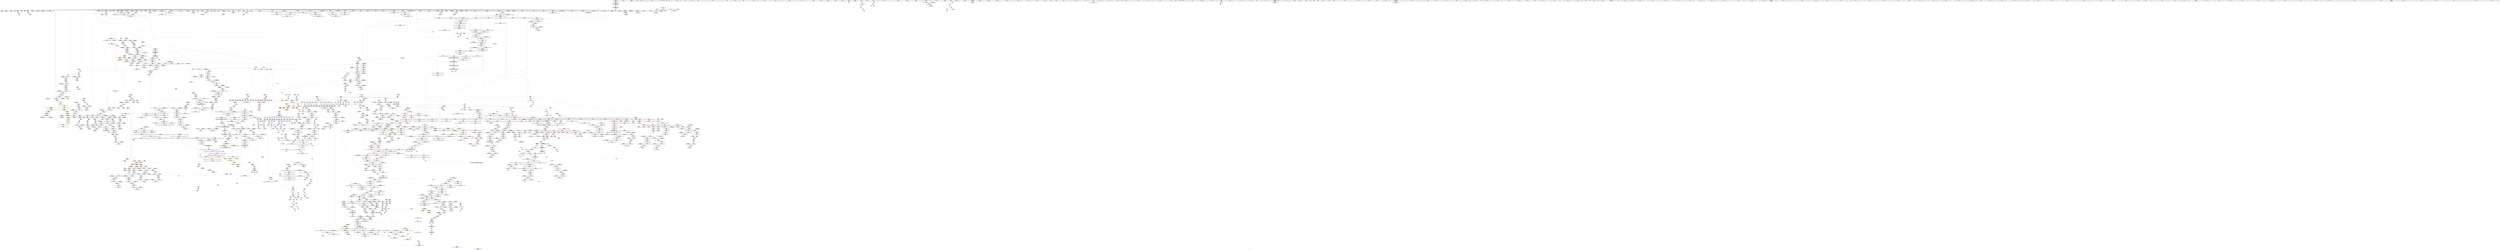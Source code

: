digraph "SVFG" {
	label="SVFG";

	Node0x55b5a26d10e0 [shape=record,color=grey,label="{NodeID: 0\nNullPtr}"];
	Node0x55b5a26d10e0 -> Node0x55b5a2aeb280[style=solid];
	Node0x55b5a26d10e0 -> Node0x55b5a2aeb380[style=solid];
	Node0x55b5a26d10e0 -> Node0x55b5a2aeb450[style=solid];
	Node0x55b5a26d10e0 -> Node0x55b5a2aeb520[style=solid];
	Node0x55b5a26d10e0 -> Node0x55b5a2aeb5f0[style=solid];
	Node0x55b5a26d10e0 -> Node0x55b5a2aeb6c0[style=solid];
	Node0x55b5a26d10e0 -> Node0x55b5a2aeb790[style=solid];
	Node0x55b5a26d10e0 -> Node0x55b5a2aeb860[style=solid];
	Node0x55b5a26d10e0 -> Node0x55b5a2aeb930[style=solid];
	Node0x55b5a26d10e0 -> Node0x55b5a2afc090[style=solid];
	Node0x55b5a26d10e0 -> Node0x55b5a2afc160[style=solid];
	Node0x55b5a26d10e0 -> Node0x55b5a2afc230[style=solid];
	Node0x55b5a26d10e0 -> Node0x55b5a2afc300[style=solid];
	Node0x55b5a26d10e0 -> Node0x55b5a2afc3d0[style=solid];
	Node0x55b5a26d10e0 -> Node0x55b5a2afc4a0[style=solid];
	Node0x55b5a26d10e0 -> Node0x55b5a2afc570[style=solid];
	Node0x55b5a26d10e0 -> Node0x55b5a2afc640[style=solid];
	Node0x55b5a26d10e0 -> Node0x55b5a2afc710[style=solid];
	Node0x55b5a26d10e0 -> Node0x55b5a2afc7e0[style=solid];
	Node0x55b5a26d10e0 -> Node0x55b5a2afc8b0[style=solid];
	Node0x55b5a26d10e0 -> Node0x55b5a2afc980[style=solid];
	Node0x55b5a26d10e0 -> Node0x55b5a2afca50[style=solid];
	Node0x55b5a26d10e0 -> Node0x55b5a2afcb20[style=solid];
	Node0x55b5a26d10e0 -> Node0x55b5a2afcbf0[style=solid];
	Node0x55b5a26d10e0 -> Node0x55b5a2afccc0[style=solid];
	Node0x55b5a26d10e0 -> Node0x55b5a2afcd90[style=solid];
	Node0x55b5a26d10e0 -> Node0x55b5a2afce60[style=solid];
	Node0x55b5a26d10e0 -> Node0x55b5a2afcf30[style=solid];
	Node0x55b5a26d10e0 -> Node0x55b5a2afd000[style=solid];
	Node0x55b5a26d10e0 -> Node0x55b5a2afd0d0[style=solid];
	Node0x55b5a26d10e0 -> Node0x55b5a2afd1a0[style=solid];
	Node0x55b5a26d10e0 -> Node0x55b5a2afd270[style=solid];
	Node0x55b5a26d10e0 -> Node0x55b5a2afd340[style=solid];
	Node0x55b5a26d10e0 -> Node0x55b5a2afd410[style=solid];
	Node0x55b5a26d10e0 -> Node0x55b5a2afd4e0[style=solid];
	Node0x55b5a26d10e0 -> Node0x55b5a2afd5b0[style=solid];
	Node0x55b5a26d10e0 -> Node0x55b5a2afd680[style=solid];
	Node0x55b5a26d10e0 -> Node0x55b5a2afd750[style=solid];
	Node0x55b5a26d10e0 -> Node0x55b5a2afd820[style=solid];
	Node0x55b5a26d10e0 -> Node0x55b5a2afd8f0[style=solid];
	Node0x55b5a26d10e0 -> Node0x55b5a2afd9c0[style=solid];
	Node0x55b5a26d10e0 -> Node0x55b5a2afda90[style=solid];
	Node0x55b5a26d10e0 -> Node0x55b5a2afdb60[style=solid];
	Node0x55b5a26d10e0 -> Node0x55b5a2afdc30[style=solid];
	Node0x55b5a26d10e0 -> Node0x55b5a2afdd00[style=solid];
	Node0x55b5a26d10e0 -> Node0x55b5a2afddd0[style=solid];
	Node0x55b5a26d10e0 -> Node0x55b5a2afdea0[style=solid];
	Node0x55b5a26d10e0 -> Node0x55b5a2afdf70[style=solid];
	Node0x55b5a26d10e0 -> Node0x55b5a2afe040[style=solid];
	Node0x55b5a26d10e0 -> Node0x55b5a2afe110[style=solid];
	Node0x55b5a26d10e0 -> Node0x55b5a2afe1e0[style=solid];
	Node0x55b5a26d10e0 -> Node0x55b5a2afe2b0[style=solid];
	Node0x55b5a26d10e0 -> Node0x55b5a2afe380[style=solid];
	Node0x55b5a26d10e0 -> Node0x55b5a2afe450[style=solid];
	Node0x55b5a26d10e0 -> Node0x55b5a2afe520[style=solid];
	Node0x55b5a26d10e0 -> Node0x55b5a2afe5f0[style=solid];
	Node0x55b5a26d10e0 -> Node0x55b5a2afe6c0[style=solid];
	Node0x55b5a26d10e0 -> Node0x55b5a2b30620[style=solid];
	Node0x55b5a26d10e0 -> Node0x55b5a2b32fc0[style=solid];
	Node0x55b5a26d10e0 -> Node0x55b5a2b33090[style=solid];
	Node0x55b5a26d10e0 -> Node0x55b5a2b33160[style=solid];
	Node0x55b5a26d10e0 -> Node0x55b5a2b33570[style=solid];
	Node0x55b5a26d10e0 -> Node0x55b5a2b33640[style=solid];
	Node0x55b5a26d10e0 -> Node0x55b5a2b33710[style=solid];
	Node0x55b5a26d10e0 -> Node0x55b5a2b37c20[style=solid];
	Node0x55b5a26d10e0 -> Node0x55b5a2b0e700[style=solid];
	Node0x55b5a26d10e0 -> Node0x55b5a2b0e7d0[style=solid];
	Node0x55b5a26d10e0 -> Node0x55b5a2b0e8a0[style=solid];
	Node0x55b5a26d10e0 -> Node0x55b5a2b7b950[style=solid];
	Node0x55b5a26d10e0 -> Node0x55b5a2b7bae0[style=solid];
	Node0x55b5a26d10e0 -> Node0x55b5a2b81600[style=solid];
	Node0x55b5a26d10e0 -> Node0x55b5a2b82380[style=solid];
	Node0x55b5a26d10e0 -> Node0x55b5a2b82500[style=solid];
	Node0x55b5a26d10e0:s64 -> Node0x55b5a2cbca00[style=solid,color=red];
	Node0x55b5a26d10e0:s64 -> Node0x55b5a2cc2180[style=solid,color=red];
	Node0x55b5a2ccd850 [shape=record,color=black,label="{NodeID: 3764\n2816 = PHI(2746, 2752, 2756, )\n1st arg _ZSt4swapIPdENSt9enable_ifIXsr6__and_ISt6__not_ISt15__is_tuple_likeIT_EESt21is_move_constructibleIS4_ESt18is_move_assignableIS4_EEE5valueEvE4typeERS4_SD_ }"];
	Node0x55b5a2ccd850 -> Node0x55b5a2b11550[style=solid];
	Node0x55b5a2bfaf90 [shape=record,color=yellow,style=double,label="{NodeID: 2657\n566V_1 = ENCHI(MR_566V_0)\npts\{1610 \}\nFun[_ZSt3maxImERKT_S2_S2_]}"];
	Node0x55b5a2bfaf90 -> Node0x55b5a2b29200[style=dashed];
	Node0x55b5a2b0c820 [shape=record,color=blue,label="{NodeID: 1550\n2112\<--2110\n__x.addr\<--__x\n_ZStneIP2PtEbRKSt13move_iteratorIT_ES6_\n}"];
	Node0x55b5a2b0c820 -> Node0x55b5a2b2a990[style=dashed];
	Node0x55b5a2aeac70 [shape=record,color=green,label="{NodeID: 443\n2843\<--2844\n__t.addr\<--__t.addr_field_insensitive\n_ZSt4moveIRPdEONSt16remove_referenceIT_E4typeEOS3_\n}"];
	Node0x55b5a2aeac70 -> Node0x55b5a2b2f860[style=solid];
	Node0x55b5a2aeac70 -> Node0x55b5a2b11890[style=solid];
	Node0x55b5a2afa010 [shape=record,color=purple,label="{NodeID: 886\n2043\<--2031\ncoerce.dive\<--__first\n_ZNSt20__uninitialized_copyILb0EE13__uninit_copyISt13move_iteratorIP2PtES4_EET0_T_S7_S6_\n}"];
	Node0x55b5a2afa010 -> Node0x55b5a2b0c0d0[style=solid];
	Node0x55b5a2cba750 [shape=record,color=black,label="{NodeID: 3543\n2111 = PHI(2033, )\n1st arg _ZStneIP2PtEbRKSt13move_iteratorIT_ES6_ }"];
	Node0x55b5a2cba750 -> Node0x55b5a2b0c8f0[style=solid];
	Node0x55b5a2b80b80 [shape=record,color=grey,label="{NodeID: 2436\n364 = Binary(363, 241, )\n}"];
	Node0x55b5a2b80b80 -> Node0x55b5a2b31de0[style=solid];
	Node0x55b5a2b30520 [shape=record,color=blue,label="{NodeID: 1329\n2878\<--40\nllvm.global_ctors_1\<--_GLOBAL__sub_I_hanshuai_0_1.cpp\nGlob }"];
	Node0x55b5a2ae2e90 [shape=record,color=green,label="{NodeID: 222\n1370\<--1371\n__args.addr\<--__args.addr_field_insensitive\n_ZNSt6vectorI2PtSaIS0_EE17_M_realloc_insertIJS0_EEEvN9__gnu_cxx17__normal_iteratorIPS0_S2_EEDpOT_\n}"];
	Node0x55b5a2ae2e90 -> Node0x55b5a2b25850[style=solid];
	Node0x55b5a2ae2e90 -> Node0x55b5a2b37740[style=solid];
	Node0x55b5a2b06880 [shape=record,color=black,label="{NodeID: 665\n2140\<--2137\n\<--\n_ZSt10_ConstructI2PtJS0_EEvPT_DpOT0_\n}"];
	Node0x55b5a2b06880 -> Node0x55b5a2afa280[style=solid];
	Node0x55b5a2b06880 -> Node0x55b5a2afa350[style=solid];
	Node0x55b5a2b25100 [shape=record,color=red,label="{NodeID: 1108\n1297\<--1296\n\<--_M_finish5\n_ZNSt6vectorI2PtSaIS0_EE12emplace_backIJS0_EEEvDpOT_\n|{<s0>98}}"];
	Node0x55b5a2b25100:s0 -> Node0x55b5a2ccca40[style=solid,color=red];
	Node0x55b5a2a797a0 [shape=record,color=green,label="{NodeID: 1\n5\<--1\n\<--dummyObj\nCan only get source location for instruction, argument, global var or function.}"];
	Node0x55b5a2ccda10 [shape=record,color=black,label="{NodeID: 3765\n99 = PHI(334, 366, )\n0th arg _Z4getAd }"];
	Node0x55b5a2ccda10 -> Node0x55b5a2b308c0[style=solid];
	Node0x55b5a2bfb0a0 [shape=record,color=yellow,style=double,label="{NodeID: 2658\n572V_1 = ENCHI(MR_572V_0)\npts\{1616 \}\nFun[_ZSt3maxImERKT_S2_S2_]}"];
	Node0x55b5a2bfb0a0 -> Node0x55b5a2b29130[style=dashed];
	Node0x55b5a2b0c8f0 [shape=record,color=blue,label="{NodeID: 1551\n2114\<--2111\n__y.addr\<--__y\n_ZStneIP2PtEbRKSt13move_iteratorIT_ES6_\n}"];
	Node0x55b5a2b0c8f0 -> Node0x55b5a2b2aa60[style=dashed];
	Node0x55b5a2aead40 [shape=record,color=green,label="{NodeID: 444\n2851\<--2852\n\<--field_insensitive\n_ZSt18__do_alloc_on_moveISaIdEEvRT_S2_St17integral_constantIbLb1EE\n}"];
	Node0x55b5a2afa0e0 [shape=record,color=purple,label="{NodeID: 887\n2045\<--2033\ncoerce.dive1\<--__last\n_ZNSt20__uninitialized_copyILb0EE13__uninit_copyISt13move_iteratorIP2PtES4_EET0_T_S7_S6_\n}"];
	Node0x55b5a2afa0e0 -> Node0x55b5a2b0c1a0[style=solid];
	Node0x55b5a2cba890 [shape=record,color=black,label="{NodeID: 3544\n1098 = PHI(1078, )\n0th arg _ZNSt16allocator_traitsISaI2PtEE10deallocateERS1_PS0_m }"];
	Node0x55b5a2cba890 -> Node0x55b5a2b35ba0[style=solid];
	Node0x55b5a2b80d00 [shape=record,color=grey,label="{NodeID: 2437\n363 = Binary(361, 362, )\n}"];
	Node0x55b5a2b80d00 -> Node0x55b5a2b80b80[style=solid];
	Node0x55b5a2b30620 [shape=record,color=blue, style = dotted,label="{NodeID: 1330\n2879\<--3\nllvm.global_ctors_2\<--dummyVal\nGlob }"];
	Node0x55b5a2ae2f60 [shape=record,color=green,label="{NodeID: 223\n1372\<--1373\n__len\<--__len_field_insensitive\n_ZNSt6vectorI2PtSaIS0_EE17_M_realloc_insertIJS0_EEEvN9__gnu_cxx17__normal_iteratorIPS0_S2_EEDpOT_\n}"];
	Node0x55b5a2ae2f60 -> Node0x55b5a2b25920[style=solid];
	Node0x55b5a2ae2f60 -> Node0x55b5a2b259f0[style=solid];
	Node0x55b5a2ae2f60 -> Node0x55b5a2b25ac0[style=solid];
	Node0x55b5a2ae2f60 -> Node0x55b5a2b37810[style=solid];
	Node0x55b5a2b06950 [shape=record,color=black,label="{NodeID: 666\n2141\<--2139\n\<--call\n_ZSt10_ConstructI2PtJS0_EEvPT_DpOT0_\n}"];
	Node0x55b5a2b06950 -> Node0x55b5a2afa420[style=solid];
	Node0x55b5a2b06950 -> Node0x55b5a2afa4f0[style=solid];
	Node0x55b5a2b251d0 [shape=record,color=red,label="{NodeID: 1109\n1308\<--1307\n\<--_M_finish7\n_ZNSt6vectorI2PtSaIS0_EE12emplace_backIJS0_EEEvDpOT_\n}"];
	Node0x55b5a2b251d0 -> Node0x55b5a2af6b40[style=solid];
	Node0x55b5a2aa0970 [shape=record,color=green,label="{NodeID: 2\n13\<--1\n__dso_handle\<--dummyObj\nGlob }"];
	Node0x55b5a2ccdb60 [shape=record,color=black,label="{NodeID: 3766\n1155 = PHI(145, 159, 165, 176, 186, 192, 205, 215, 227, 514, 521, 530, 536, )\n0th arg _ZNSt6vectorI2PtSaIS0_EEixEm }"];
	Node0x55b5a2ccdb60 -> Node0x55b5a2b36220[style=solid];
	Node0x55b5a2b0c9c0 [shape=record,color=blue,label="{NodeID: 1552\n2129\<--2127\n__p.addr\<--__p\n_ZSt10_ConstructI2PtJS0_EEvPT_DpOT0_\n}"];
	Node0x55b5a2b0c9c0 -> Node0x55b5a2b2ab30[style=dashed];
	Node0x55b5a2aeae10 [shape=record,color=green,label="{NodeID: 445\n2853\<--2854\n__one.addr\<--__one.addr_field_insensitive\n_ZSt18__do_alloc_on_moveISaIdEEvRT_S2_St17integral_constantIbLb1EE\n}"];
	Node0x55b5a2aeae10 -> Node0x55b5a2b2f930[style=solid];
	Node0x55b5a2aeae10 -> Node0x55b5a2b11960[style=solid];
	Node0x55b5a2afa1b0 [shape=record,color=purple,label="{NodeID: 888\n2070\<--2069\nincdec.ptr\<--\n_ZNSt20__uninitialized_copyILb0EE13__uninit_copyISt13move_iteratorIP2PtES4_EET0_T_S7_S6_\n}"];
	Node0x55b5a2afa1b0 -> Node0x55b5a2b0c410[style=solid];
	Node0x55b5a2cba9d0 [shape=record,color=black,label="{NodeID: 3545\n1099 = PHI(1079, )\n1st arg _ZNSt16allocator_traitsISaI2PtEE10deallocateERS1_PS0_m }"];
	Node0x55b5a2cba9d0 -> Node0x55b5a2b35c70[style=solid];
	Node0x55b5a2b80e80 [shape=record,color=grey,label="{NodeID: 2438\n349 = Binary(348, 347, )\n}"];
	Node0x55b5a2b80e80 -> Node0x55b5a2b31aa0[style=solid];
	Node0x55b5a2b30720 [shape=record,color=blue,label="{NodeID: 1331\n57\<--56\nthis.addr\<--this\n_ZN2PLC2Ev\n}"];
	Node0x55b5a2b30720 -> Node0x55b5a2b1ca20[style=dashed];
	Node0x55b5a2ae3030 [shape=record,color=green,label="{NodeID: 224\n1374\<--1375\n__elems_before\<--__elems_before_field_insensitive\n_ZNSt6vectorI2PtSaIS0_EE17_M_realloc_insertIJS0_EEEvN9__gnu_cxx17__normal_iteratorIPS0_S2_EEDpOT_\n}"];
	Node0x55b5a2ae3030 -> Node0x55b5a2b25b90[style=solid];
	Node0x55b5a2ae3030 -> Node0x55b5a2b25c60[style=solid];
	Node0x55b5a2ae3030 -> Node0x55b5a2b379b0[style=solid];
	Node0x55b5a2b06a20 [shape=record,color=black,label="{NodeID: 667\n2144\<--2149\n_ZSt11__addressofI2PtEPT_RS1__ret\<--\n_ZSt11__addressofI2PtEPT_RS1_\n|{<s0>162}}"];
	Node0x55b5a2b06a20:s0 -> Node0x55b5a2cca100[style=solid,color=blue];
	Node0x55b5a2b252a0 [shape=record,color=red,label="{NodeID: 1110\n1320\<--1319\n\<--coerce.dive10\n_ZNSt6vectorI2PtSaIS0_EE12emplace_backIJS0_EEEvDpOT_\n|{<s0>101}}"];
	Node0x55b5a2b252a0:s0 -> Node0x55b5a2cd14c0[style=solid,color=red];
	Node0x55b5a2aa0cb0 [shape=record,color=green,label="{NodeID: 3\n18\<--1\n.str\<--dummyObj\nGlob }"];
	Node0x55b5a2cce570 [shape=record,color=black,label="{NodeID: 3767\n1156 = PHI(147, 161, 168, 179, 188, 195, 208, 218, 230, 517, 523, 532, 539, )\n1st arg _ZNSt6vectorI2PtSaIS0_EEixEm }"];
	Node0x55b5a2cce570 -> Node0x55b5a2b362f0[style=solid];
	Node0x55b5a2b0ca90 [shape=record,color=blue,label="{NodeID: 1553\n2131\<--2128\n__args.addr\<--__args\n_ZSt10_ConstructI2PtJS0_EEvPT_DpOT0_\n}"];
	Node0x55b5a2b0ca90 -> Node0x55b5a2b2ac00[style=dashed];
	Node0x55b5a2aeaee0 [shape=record,color=green,label="{NodeID: 446\n2855\<--2856\n__two.addr\<--__two.addr_field_insensitive\n_ZSt18__do_alloc_on_moveISaIdEEvRT_S2_St17integral_constantIbLb1EE\n}"];
	Node0x55b5a2aeaee0 -> Node0x55b5a2b2fa00[style=solid];
	Node0x55b5a2aeaee0 -> Node0x55b5a2b11a30[style=solid];
	Node0x55b5a2afa280 [shape=record,color=purple,label="{NodeID: 889\n2898\<--2140\noffset_0\<--\n}"];
	Node0x55b5a2afa280 -> Node0x55b5a2b0cb60[style=solid];
	Node0x55b5a2cbab10 [shape=record,color=black,label="{NodeID: 3546\n1100 = PHI(1080, )\n2nd arg _ZNSt16allocator_traitsISaI2PtEE10deallocateERS1_PS0_m }"];
	Node0x55b5a2cbab10 -> Node0x55b5a2b35d40[style=solid];
	Node0x55b5a2b81000 [shape=record,color=grey,label="{NodeID: 2439\n347 = Binary(344, 346, )\n}"];
	Node0x55b5a2b81000 -> Node0x55b5a2b80e80[style=solid];
	Node0x55b5a2b307f0 [shape=record,color=blue,label="{NodeID: 1332\n73\<--72\nthis.addr\<--this\n_ZN2PLD2Ev\n}"];
	Node0x55b5a2b307f0 -> Node0x55b5a2b1caf0[style=dashed];
	Node0x55b5a2ae3100 [shape=record,color=green,label="{NodeID: 225\n1376\<--1377\nref.tmp\<--ref.tmp_field_insensitive\n_ZNSt6vectorI2PtSaIS0_EE17_M_realloc_insertIJS0_EEEvN9__gnu_cxx17__normal_iteratorIPS0_S2_EEDpOT_\n|{|<s1>106}}"];
	Node0x55b5a2ae3100 -> Node0x55b5a2af6ce0[style=solid];
	Node0x55b5a2ae3100:s1 -> Node0x55b5a2cbad90[style=solid,color=red];
	Node0x55b5a2b06af0 [shape=record,color=black,label="{NodeID: 668\n2151\<--2158\n_ZNKSt13move_iteratorIP2PtEdeEv_ret\<--\n_ZNKSt13move_iteratorIP2PtEdeEv\n|{<s0>163}}"];
	Node0x55b5a2b06af0:s0 -> Node0x55b5a2cca300[style=solid,color=blue];
	Node0x55b5a2b25370 [shape=record,color=red,label="{NodeID: 1111\n1331\<--1328\n\<--__t.addr\n_ZSt4moveIR2PtEONSt16remove_referenceIT_E4typeEOS3_\n}"];
	Node0x55b5a2b25370 -> Node0x55b5a2b02ac0[style=solid];
	Node0x55b5a2aa0d70 [shape=record,color=green,label="{NodeID: 4\n20\<--1\n.str.2\<--dummyObj\nGlob }"];
	Node0x55b5a2cce9b0 [shape=record,color=black,label="{NodeID: 3768\n701 = PHI(77, 458, 2647, 2647, )\n0th arg _ZNSt6vectorIdSaIdEED2Ev }"];
	Node0x55b5a2cce9b0 -> Node0x55b5a2b338b0[style=solid];
	Node0x55b5a2b0cb60 [shape=record,color=blue, style = dotted,label="{NodeID: 1554\n2898\<--2900\noffset_0\<--dummyVal\n_ZSt10_ConstructI2PtJS0_EEvPT_DpOT0_\n}"];
	Node0x55b5a2b0cb60 -> Node0x55b5a2b30150[style=dashed];
	Node0x55b5a2b0cb60 -> Node0x55b5a2b0cc30[style=dashed];
	Node0x55b5a2aeafb0 [shape=record,color=green,label="{NodeID: 447\n2861\<--2862\n_ZSt4moveIRSaIdEEONSt16remove_referenceIT_E4typeEOS3_\<--_ZSt4moveIRSaIdEEONSt16remove_referenceIT_E4typeEOS3__field_insensitive\n}"];
	Node0x55b5a2afa350 [shape=record,color=purple,label="{NodeID: 890\n2901\<--2140\noffset_1\<--\n}"];
	Node0x55b5a2afa350 -> Node0x55b5a2b0cc30[style=solid];
	Node0x55b5a2cbac50 [shape=record,color=black,label="{NodeID: 3547\n1660 = PHI(1366, )\n0th arg _ZN9__gnu_cxxmiIP2PtSt6vectorIS1_SaIS1_EEEENS_17__normal_iteratorIT_T0_E15difference_typeERKS9_SC_ }"];
	Node0x55b5a2cbac50 -> Node0x55b5a2b38e00[style=solid];
	Node0x55b5a2b81180 [shape=record,color=grey,label="{NodeID: 2440\n1289 = cmp(1284, 1288, )\n}"];
	Node0x55b5a2b308c0 [shape=record,color=blue,label="{NodeID: 1333\n100\<--99\nx.addr\<--x\n_Z4getAd\n}"];
	Node0x55b5a2b308c0 -> Node0x55b5a2b1cbc0[style=dashed];
	Node0x55b5a2b308c0 -> Node0x55b5a2b1cc90[style=dashed];
	Node0x55b5a2ae31d0 [shape=record,color=green,label="{NodeID: 226\n1378\<--1379\n__new_start\<--__new_start_field_insensitive\n_ZNSt6vectorI2PtSaIS0_EE17_M_realloc_insertIJS0_EEEvN9__gnu_cxx17__normal_iteratorIPS0_S2_EEDpOT_\n}"];
	Node0x55b5a2ae31d0 -> Node0x55b5a2b25d30[style=solid];
	Node0x55b5a2ae31d0 -> Node0x55b5a2b25e00[style=solid];
	Node0x55b5a2ae31d0 -> Node0x55b5a2b25ed0[style=solid];
	Node0x55b5a2ae31d0 -> Node0x55b5a2b25fa0[style=solid];
	Node0x55b5a2ae31d0 -> Node0x55b5a2b26070[style=solid];
	Node0x55b5a2ae31d0 -> Node0x55b5a2b26140[style=solid];
	Node0x55b5a2ae31d0 -> Node0x55b5a2b26210[style=solid];
	Node0x55b5a2ae31d0 -> Node0x55b5a2b262e0[style=solid];
	Node0x55b5a2ae31d0 -> Node0x55b5a2b37a80[style=solid];
	Node0x55b5a2c0a560 [shape=record,color=yellow,style=double,label="{NodeID: 2883\n35V_1 = ENCHI(MR_35V_0)\npts\{1929 \}\nFun[_ZN2PL7getAreaEd]}"];
	Node0x55b5a2c0a560 -> Node0x55b5a2b1e1b0[style=dashed];
	Node0x55b5a2c0a560 -> Node0x55b5a2b1e280[style=dashed];
	Node0x55b5a2c0a560 -> Node0x55b5a2b1e350[style=dashed];
	Node0x55b5a2c0a560 -> Node0x55b5a2b1e420[style=dashed];
	Node0x55b5a2c0a560 -> Node0x55b5a2b1e4f0[style=dashed];
	Node0x55b5a2c0a560 -> Node0x55b5a2b1e5c0[style=dashed];
	Node0x55b5a2c0a560 -> Node0x55b5a2b1e690[style=dashed];
	Node0x55b5a2c0a560 -> Node0x55b5a2b1e760[style=dashed];
	Node0x55b5a2c0a560 -> Node0x55b5a2b1e830[style=dashed];
	Node0x55b5a2b06bc0 [shape=record,color=black,label="{NodeID: 669\n2160\<--2165\n_ZNSt13move_iteratorIP2PtEppEv_ret\<--this1\n_ZNSt13move_iteratorIP2PtEppEv\n|{<s0>165}}"];
	Node0x55b5a2b06bc0:s0 -> Node0x55b5a2cca440[style=solid,color=blue];
	Node0x55b5a2b25440 [shape=record,color=red,label="{NodeID: 1112\n1346\<--1337\n\<--__a.addr\n_ZNSt16allocator_traitsISaI2PtEE9constructIS0_JS0_EEEvRS1_PT_DpOT0_\n}"];
	Node0x55b5a2b25440 -> Node0x55b5a2b02b90[style=solid];
	Node0x55b5a2aa0e30 [shape=record,color=green,label="{NodeID: 5\n22\<--1\nstdout\<--dummyObj\nGlob }"];
	Node0x55b5a2cceb80 [shape=record,color=black,label="{NodeID: 3769\n2849 = PHI(2770, )\n0th arg _ZSt18__do_alloc_on_moveISaIdEEvRT_S2_St17integral_constantIbLb1EE }"];
	Node0x55b5a2cceb80 -> Node0x55b5a2b11960[style=solid];
	Node0x55b5a2b0cc30 [shape=record,color=blue, style = dotted,label="{NodeID: 1555\n2901\<--2903\noffset_1\<--dummyVal\n_ZSt10_ConstructI2PtJS0_EEvPT_DpOT0_\n|{<s0>164}}"];
	Node0x55b5a2b0cc30:s0 -> Node0x55b5a2be5150[style=dashed,color=blue];
	Node0x55b5a2aeb0b0 [shape=record,color=green,label="{NodeID: 448\n2867\<--2868\n__t.addr\<--__t.addr_field_insensitive\n_ZSt4moveIRSaIdEEONSt16remove_referenceIT_E4typeEOS3_\n}"];
	Node0x55b5a2aeb0b0 -> Node0x55b5a2b2fad0[style=solid];
	Node0x55b5a2aeb0b0 -> Node0x55b5a2b11b00[style=solid];
	Node0x55b5a2afa420 [shape=record,color=purple,label="{NodeID: 891\n2899\<--2141\noffset_0\<--\n}"];
	Node0x55b5a2afa420 -> Node0x55b5a2b30080[style=solid];
	Node0x55b5a2cbad90 [shape=record,color=black,label="{NodeID: 3548\n1661 = PHI(1376, )\n1st arg _ZN9__gnu_cxxmiIP2PtSt6vectorIS1_SaIS1_EEEENS_17__normal_iteratorIT_T0_E15difference_typeERKS9_SC_ }"];
	Node0x55b5a2cbad90 -> Node0x55b5a2b38ed0[style=solid];
	Node0x55b5a2b81300 [shape=record,color=grey,label="{NodeID: 2441\n1651 = cmp(1649, 1650, )\n}"];
	Node0x55b5a2b30990 [shape=record,color=blue,label="{NodeID: 1334\n114\<--112\nthis.addr\<--this\n_ZN2PL7getAreaEd\n}"];
	Node0x55b5a2b30990 -> Node0x55b5a2b1cd60[style=dashed];
	Node0x55b5a2ae32a0 [shape=record,color=green,label="{NodeID: 227\n1380\<--1381\n__new_finish\<--__new_finish_field_insensitive\n_ZNSt6vectorI2PtSaIS0_EE17_M_realloc_insertIJS0_EEEvN9__gnu_cxx17__normal_iteratorIPS0_S2_EEDpOT_\n}"];
	Node0x55b5a2ae32a0 -> Node0x55b5a2b263b0[style=solid];
	Node0x55b5a2ae32a0 -> Node0x55b5a2b26480[style=solid];
	Node0x55b5a2ae32a0 -> Node0x55b5a2b26550[style=solid];
	Node0x55b5a2ae32a0 -> Node0x55b5a2b26620[style=solid];
	Node0x55b5a2ae32a0 -> Node0x55b5a2b266f0[style=solid];
	Node0x55b5a2ae32a0 -> Node0x55b5a2b37b50[style=solid];
	Node0x55b5a2ae32a0 -> Node0x55b5a2b37c20[style=solid];
	Node0x55b5a2ae32a0 -> Node0x55b5a2b37cf0[style=solid];
	Node0x55b5a2ae32a0 -> Node0x55b5a2b37dc0[style=solid];
	Node0x55b5a2ae32a0 -> Node0x55b5a2b37e90[style=solid];
	Node0x55b5a2c0a640 [shape=record,color=yellow,style=double,label="{NodeID: 2884\n37V_1 = ENCHI(MR_37V_0)\npts\{2503 \}\nFun[_ZN2PL7getAreaEd]}"];
	Node0x55b5a2c0a640 -> Node0x55b5a2b1e900[style=dashed];
	Node0x55b5a2b06c90 [shape=record,color=black,label="{NodeID: 670\n2172\<--2187\n_ZSteqIP2PtEbRKSt13move_iteratorIT_ES6__ret\<--cmp\n_ZSteqIP2PtEbRKSt13move_iteratorIT_ES6_\n|{<s0>172}}"];
	Node0x55b5a2b06c90:s0 -> Node0x55b5a2cc9eb0[style=solid,color=blue];
	Node0x55b5a2b25510 [shape=record,color=red,label="{NodeID: 1113\n1348\<--1339\n\<--__p.addr\n_ZNSt16allocator_traitsISaI2PtEE9constructIS0_JS0_EEEvRS1_PT_DpOT0_\n|{<s0>103}}"];
	Node0x55b5a2b25510:s0 -> Node0x55b5a2cd25b0[style=solid,color=red];
	Node0x55b5a2aa16a0 [shape=record,color=green,label="{NodeID: 6\n23\<--1\n.str.3\<--dummyObj\nGlob }"];
	Node0x55b5a2ccec90 [shape=record,color=black,label="{NodeID: 3770\n2850 = PHI(2771, )\n1st arg _ZSt18__do_alloc_on_moveISaIdEEvRT_S2_St17integral_constantIbLb1EE }"];
	Node0x55b5a2ccec90 -> Node0x55b5a2b11a30[style=solid];
	Node0x55b5a2b0cd00 [shape=record,color=blue,label="{NodeID: 1556\n2146\<--2145\n__r.addr\<--__r\n_ZSt11__addressofI2PtEPT_RS1_\n}"];
	Node0x55b5a2b0cd00 -> Node0x55b5a2b2acd0[style=dashed];
	Node0x55b5a2aeb180 [shape=record,color=green,label="{NodeID: 449\n40\<--2872\n_GLOBAL__sub_I_hanshuai_0_1.cpp\<--_GLOBAL__sub_I_hanshuai_0_1.cpp_field_insensitive\n}"];
	Node0x55b5a2aeb180 -> Node0x55b5a2b30520[style=solid];
	Node0x55b5a2afa4f0 [shape=record,color=purple,label="{NodeID: 892\n2902\<--2141\noffset_1\<--\n}"];
	Node0x55b5a2afa4f0 -> Node0x55b5a2b30150[style=solid];
	Node0x55b5a2cbaed0 [shape=record,color=black,label="{NodeID: 3549\n2514 = PHI(2360, )\n0th arg _ZSt27__uninitialized_default_n_aIPdmdET_S1_T0_RSaIT1_E }"];
	Node0x55b5a2cbaed0 -> Node0x55b5a2b0f5a0[style=solid];
	Node0x55b5a2b81480 [shape=record,color=grey,label="{NodeID: 2442\n1647 = cmp(1645, 1646, )\n}"];
	Node0x55b5a2b30a60 [shape=record,color=blue,label="{NodeID: 1335\n116\<--113\nx.addr\<--x\n_ZN2PL7getAreaEd\n}"];
	Node0x55b5a2b30a60 -> Node0x55b5a2b1ce30[style=dashed];
	Node0x55b5a2b30a60 -> Node0x55b5a2b1cf00[style=dashed];
	Node0x55b5a2b30a60 -> Node0x55b5a2b1cfd0[style=dashed];
	Node0x55b5a2ae3370 [shape=record,color=green,label="{NodeID: 228\n1382\<--1383\nexn.slot\<--exn.slot_field_insensitive\n_ZNSt6vectorI2PtSaIS0_EE17_M_realloc_insertIJS0_EEEvN9__gnu_cxx17__normal_iteratorIPS0_S2_EEDpOT_\n}"];
	Node0x55b5a2ae3370 -> Node0x55b5a2b267c0[style=solid];
	Node0x55b5a2ae3370 -> Node0x55b5a2b26890[style=solid];
	Node0x55b5a2ae3370 -> Node0x55b5a2b37f60[style=solid];
	Node0x55b5a2ae3370 -> Node0x55b5a2b38100[style=solid];
	Node0x55b5a2c0a720 [shape=record,color=yellow,style=double,label="{NodeID: 2885\n39V_1 = ENCHI(MR_39V_0)\npts\{120000 170000 \}\nFun[_ZN2PL7getAreaEd]|{<s0>11|<s1>12|<s2>13|<s3>14|<s4>15|<s5>16|<s6>17|<s7>18|<s8>19}}"];
	Node0x55b5a2c0a720:s0 -> Node0x55b5a2bf65e0[style=dashed,color=red];
	Node0x55b5a2c0a720:s1 -> Node0x55b5a2bf65e0[style=dashed,color=red];
	Node0x55b5a2c0a720:s2 -> Node0x55b5a2bf65e0[style=dashed,color=red];
	Node0x55b5a2c0a720:s3 -> Node0x55b5a2bf65e0[style=dashed,color=red];
	Node0x55b5a2c0a720:s4 -> Node0x55b5a2bf65e0[style=dashed,color=red];
	Node0x55b5a2c0a720:s5 -> Node0x55b5a2bf65e0[style=dashed,color=red];
	Node0x55b5a2c0a720:s6 -> Node0x55b5a2bf65e0[style=dashed,color=red];
	Node0x55b5a2c0a720:s7 -> Node0x55b5a2bf65e0[style=dashed,color=red];
	Node0x55b5a2c0a720:s8 -> Node0x55b5a2bf65e0[style=dashed,color=red];
	Node0x55b5a2b06d60 [shape=record,color=black,label="{NodeID: 671\n2189\<--2196\n_ZNKSt13move_iteratorIP2PtE4baseEv_ret\<--\n_ZNKSt13move_iteratorIP2PtE4baseEv\n|{<s0>175|<s1>176}}"];
	Node0x55b5a2b06d60:s0 -> Node0x55b5a2cc68b0[style=solid,color=blue];
	Node0x55b5a2b06d60:s1 -> Node0x55b5a2cc69f0[style=solid,color=blue];
	Node0x55b5a2b255e0 [shape=record,color=red,label="{NodeID: 1114\n1349\<--1341\n\<--__args.addr\n_ZNSt16allocator_traitsISaI2PtEE9constructIS0_JS0_EEEvRS1_PT_DpOT0_\n|{<s0>102}}"];
	Node0x55b5a2b255e0:s0 -> Node0x55b5a2cd04a0[style=solid,color=red];
	Node0x55b5a2aa1760 [shape=record,color=green,label="{NodeID: 7\n25\<--1\n.str.4\<--dummyObj\nGlob }"];
	Node0x55b5a2cceda0 [shape=record,color=black,label="{NodeID: 3771\n935 = PHI(927, )\n0th arg _ZN9__gnu_cxx13new_allocatorIdE10deallocateEPdm }"];
	Node0x55b5a2cceda0 -> Node0x55b5a2b34c30[style=solid];
	Node0x55b5a2b0cdd0 [shape=record,color=blue,label="{NodeID: 1557\n2153\<--2152\nthis.addr\<--this\n_ZNKSt13move_iteratorIP2PtEdeEv\n}"];
	Node0x55b5a2b0cdd0 -> Node0x55b5a2b2ada0[style=dashed];
	Node0x55b5a2aeb280 [shape=record,color=black,label="{NodeID: 450\n2\<--3\ndummyVal\<--dummyVal\n}"];
	Node0x55b5a2afa5c0 [shape=record,color=purple,label="{NodeID: 893\n2157\<--2156\n_M_current\<--this1\n_ZNKSt13move_iteratorIP2PtEdeEv\n}"];
	Node0x55b5a2afa5c0 -> Node0x55b5a2b2ae70[style=solid];
	Node0x55b5a2cbb010 [shape=record,color=black,label="{NodeID: 3550\n2515 = PHI(2361, )\n1st arg _ZSt27__uninitialized_default_n_aIPdmdET_S1_T0_RSaIT1_E }"];
	Node0x55b5a2cbb010 -> Node0x55b5a2b0f670[style=solid];
	Node0x55b5a2b81600 [shape=record,color=grey,label="{NodeID: 2443\n1075 = cmp(1074, 3, )\n}"];
	Node0x55b5a2b30b30 [shape=record,color=blue,label="{NodeID: 1336\n118\<--136\nret\<--\n_ZN2PL7getAreaEd\n}"];
	Node0x55b5a2b30b30 -> Node0x55b5a2b1d0a0[style=dashed];
	Node0x55b5a2b30b30 -> Node0x55b5a2b1d170[style=dashed];
	Node0x55b5a2b30b30 -> Node0x55b5a2b310e0[style=dashed];
	Node0x55b5a2b30b30 -> Node0x55b5a2b311b0[style=dashed];
	Node0x55b5a2b30b30 -> Node0x55b5a2be6050[style=dashed];
	Node0x55b5a2ae3440 [shape=record,color=green,label="{NodeID: 229\n1384\<--1385\nehselector.slot\<--ehselector.slot_field_insensitive\n_ZNSt6vectorI2PtSaIS0_EE17_M_realloc_insertIJS0_EEEvN9__gnu_cxx17__normal_iteratorIPS0_S2_EEDpOT_\n}"];
	Node0x55b5a2ae3440 -> Node0x55b5a2b26960[style=solid];
	Node0x55b5a2ae3440 -> Node0x55b5a2b38030[style=solid];
	Node0x55b5a2ae3440 -> Node0x55b5a2b381d0[style=solid];
	Node0x55b5a2c0a830 [shape=record,color=yellow,style=double,label="{NodeID: 2886\n41V_1 = ENCHI(MR_41V_0)\npts\{120003 170003 \}\nFun[_ZN2PL7getAreaEd]}"];
	Node0x55b5a2c0a830 -> Node0x55b5a2b1e0e0[style=dashed];
	Node0x55b5a2b06e30 [shape=record,color=black,label="{NodeID: 672\n2230\<--2229\n\<--this1\n_ZNSaIdEC2Ev\n|{<s0>177}}"];
	Node0x55b5a2b06e30:s0 -> Node0x55b5a2cd2830[style=solid,color=red];
	Node0x55b5a2b256b0 [shape=record,color=red,label="{NodeID: 1115\n1360\<--1357\n\<--__t.addr\n_ZSt7forwardI2PtEOT_RNSt16remove_referenceIS1_E4typeE\n}"];
	Node0x55b5a2b256b0 -> Node0x55b5a2b02c60[style=solid];
	Node0x55b5a2aa1820 [shape=record,color=green,label="{NodeID: 8\n27\<--1\n.str.5\<--dummyObj\nGlob }"];
	Node0x55b5a2cceeb0 [shape=record,color=black,label="{NodeID: 3772\n936 = PHI(928, )\n1st arg _ZN9__gnu_cxx13new_allocatorIdE10deallocateEPdm }"];
	Node0x55b5a2cceeb0 -> Node0x55b5a2b34d00[style=solid];
	Node0x55b5a2b0cea0 [shape=record,color=blue,label="{NodeID: 1558\n2162\<--2161\nthis.addr\<--this\n_ZNSt13move_iteratorIP2PtEppEv\n}"];
	Node0x55b5a2b0cea0 -> Node0x55b5a2b2af40[style=dashed];
	Node0x55b5a2aeb380 [shape=record,color=black,label="{NodeID: 451\n507\<--3\n\<--dummyVal\n_ZN2PL4initEv\n}"];
	Node0x55b5a2afa690 [shape=record,color=purple,label="{NodeID: 894\n2166\<--2165\n_M_current\<--this1\n_ZNSt13move_iteratorIP2PtEppEv\n}"];
	Node0x55b5a2afa690 -> Node0x55b5a2b2b010[style=solid];
	Node0x55b5a2afa690 -> Node0x55b5a2b0cf70[style=solid];
	Node0x55b5a2cbb150 [shape=record,color=black,label="{NodeID: 3551\n2516 = PHI(2363, )\n2nd arg _ZSt27__uninitialized_default_n_aIPdmdET_S1_T0_RSaIT1_E }"];
	Node0x55b5a2cbb150 -> Node0x55b5a2b0f740[style=solid];
	Node0x55b5a2b81780 [shape=record,color=grey,label="{NodeID: 2444\n2187 = cmp(2182, 2186, )\n}"];
	Node0x55b5a2b81780 -> Node0x55b5a2b06c90[style=solid];
	Node0x55b5a2b30c00 [shape=record,color=blue,label="{NodeID: 1337\n120\<--138\ni\<--\n_ZN2PL7getAreaEd\n}"];
	Node0x55b5a2b30c00 -> Node0x55b5a2bd9a80[style=dashed];
	Node0x55b5a2aeba10 [shape=record,color=green,label="{NodeID: 230\n1394\<--1395\n_ZNKSt6vectorI2PtSaIS0_EE12_M_check_lenEmPKc\<--_ZNKSt6vectorI2PtSaIS0_EE12_M_check_lenEmPKc_field_insensitive\n}"];
	Node0x55b5a2c0a940 [shape=record,color=yellow,style=double,label="{NodeID: 2887\n43V_1 = ENCHI(MR_43V_0)\npts\{120004 170004 \}\nFun[_ZN2PL7getAreaEd]|{<s0>20}}"];
	Node0x55b5a2c0a940:s0 -> Node0x55b5a2c0b840[style=dashed,color=red];
	Node0x55b5a2b06f00 [shape=record,color=black,label="{NodeID: 673\n2251\<--2250\n\<--this1\n_ZNSt6vectorIdSaIdEEC2EmRKS0_\n|{<s0>178}}"];
	Node0x55b5a2b06f00:s0 -> Node0x55b5a2cd16e0[style=solid,color=red];
	Node0x55b5a2b25780 [shape=record,color=red,label="{NodeID: 1116\n1390\<--1368\nthis1\<--this.addr\n_ZNSt6vectorI2PtSaIS0_EE17_M_realloc_insertIJS0_EEEvN9__gnu_cxx17__normal_iteratorIPS0_S2_EEDpOT_\n|{|<s19>104|<s20>105}}"];
	Node0x55b5a2b25780 -> Node0x55b5a2b02d30[style=solid];
	Node0x55b5a2b25780 -> Node0x55b5a2b02e00[style=solid];
	Node0x55b5a2b25780 -> Node0x55b5a2b02ed0[style=solid];
	Node0x55b5a2b25780 -> Node0x55b5a2b02fa0[style=solid];
	Node0x55b5a2b25780 -> Node0x55b5a2b03070[style=solid];
	Node0x55b5a2b25780 -> Node0x55b5a2b03140[style=solid];
	Node0x55b5a2b25780 -> Node0x55b5a2b03210[style=solid];
	Node0x55b5a2b25780 -> Node0x55b5a2b032e0[style=solid];
	Node0x55b5a2b25780 -> Node0x55b5a2b033b0[style=solid];
	Node0x55b5a2b25780 -> Node0x55b5a2b03480[style=solid];
	Node0x55b5a2b25780 -> Node0x55b5a2b03550[style=solid];
	Node0x55b5a2b25780 -> Node0x55b5a2b03620[style=solid];
	Node0x55b5a2b25780 -> Node0x55b5a2b036f0[style=solid];
	Node0x55b5a2b25780 -> Node0x55b5a2b037c0[style=solid];
	Node0x55b5a2b25780 -> Node0x55b5a2b03890[style=solid];
	Node0x55b5a2b25780 -> Node0x55b5a2b03960[style=solid];
	Node0x55b5a2b25780 -> Node0x55b5a2b03a30[style=solid];
	Node0x55b5a2b25780 -> Node0x55b5a2b03b00[style=solid];
	Node0x55b5a2b25780 -> Node0x55b5a2b03bd0[style=solid];
	Node0x55b5a2b25780:s19 -> Node0x55b5a2ccfdc0[style=solid,color=red];
	Node0x55b5a2b25780:s20 -> Node0x55b5a2cbd5d0[style=solid,color=red];
	Node0x55b5a2aa18e0 [shape=record,color=green,label="{NodeID: 9\n29\<--1\n.str.6\<--dummyObj\nGlob }"];
	Node0x55b5a2ccefc0 [shape=record,color=black,label="{NodeID: 3773\n937 = PHI(929, )\n2nd arg _ZN9__gnu_cxx13new_allocatorIdE10deallocateEPdm }"];
	Node0x55b5a2ccefc0 -> Node0x55b5a2b34dd0[style=solid];
	Node0x55b5a2bfb7d0 [shape=record,color=yellow,style=double,label="{NodeID: 2666\n266V_1 = ENCHI(MR_266V_0)\npts\{4190000 \}\nFun[_ZN9__gnu_cxx13new_allocatorI2PtE9constructIS1_JS1_EEEvPT_DpOT0_]}"];
	Node0x55b5a2bfb7d0 -> Node0x55b5a2b2fba0[style=dashed];
	Node0x55b5a2b0cf70 [shape=record,color=blue,label="{NodeID: 1559\n2166\<--2168\n_M_current\<--incdec.ptr\n_ZNSt13move_iteratorIP2PtEppEv\n|{<s0>165}}"];
	Node0x55b5a2b0cf70:s0 -> Node0x55b5a2be5b50[style=dashed,color=blue];
	Node0x55b5a2aeb450 [shape=record,color=black,label="{NodeID: 452\n508\<--3\n\<--dummyVal\n_ZN2PL4initEv\n}"];
	Node0x55b5a2aeb450 -> Node0x55b5a2b327a0[style=solid];
	Node0x55b5a2afa760 [shape=record,color=purple,label="{NodeID: 895\n2168\<--2167\nincdec.ptr\<--\n_ZNSt13move_iteratorIP2PtEppEv\n}"];
	Node0x55b5a2afa760 -> Node0x55b5a2b0cf70[style=solid];
	Node0x55b5a2cbb290 [shape=record,color=black,label="{NodeID: 3552\n2429 = PHI(2795, )\n0th arg _ZN9__gnu_cxx13new_allocatorIdEC2ERKS1_ }"];
	Node0x55b5a2cbb290 -> Node0x55b5a2b0ed80[style=solid];
	Node0x55b5a2b81900 [shape=record,color=grey,label="{NodeID: 2445\n1629 = cmp(1627, 1628, )\n}"];
	Node0x55b5a2b30cd0 [shape=record,color=blue,label="{NodeID: 1338\n122\<--173\nlen1\<--conv15\n_ZN2PL7getAreaEd\n}"];
	Node0x55b5a2b30cd0 -> Node0x55b5a2b1dcd0[style=dashed];
	Node0x55b5a2b30cd0 -> Node0x55b5a2be6550[style=dashed];
	Node0x55b5a2aebb10 [shape=record,color=green,label="{NodeID: 231\n1398\<--1399\n_ZNSt6vectorI2PtSaIS0_EE5beginEv\<--_ZNSt6vectorI2PtSaIS0_EE5beginEv_field_insensitive\n}"];
	Node0x55b5a2b06fd0 [shape=record,color=black,label="{NodeID: 674\n2267\<--2250\n\<--this1\n_ZNSt6vectorIdSaIdEEC2EmRKS0_\n|{<s0>180}}"];
	Node0x55b5a2b06fd0:s0 -> Node0x55b5a2cc0ad0[style=solid,color=red];
	Node0x55b5a2b25850 [shape=record,color=red,label="{NodeID: 1117\n1420\<--1370\n\<--__args.addr\n_ZNSt6vectorI2PtSaIS0_EE17_M_realloc_insertIJS0_EEEvN9__gnu_cxx17__normal_iteratorIPS0_S2_EEDpOT_\n|{<s0>108}}"];
	Node0x55b5a2b25850:s0 -> Node0x55b5a2cd04a0[style=solid,color=red];
	Node0x55b5a2aa19e0 [shape=record,color=green,label="{NodeID: 10\n31\<--1\nstderr\<--dummyObj\nGlob }"];
	Node0x55b5a2ccf0d0 [shape=record,color=black,label="{NodeID: 3774\n914 = PHI(896, )\n0th arg _ZNSt16allocator_traitsISaIdEE10deallocateERS0_Pdm }"];
	Node0x55b5a2ccf0d0 -> Node0x55b5a2b349c0[style=solid];
	Node0x55b5a2bfb8b0 [shape=record,color=yellow,style=double,label="{NodeID: 2667\n268V_1 = ENCHI(MR_268V_0)\npts\{4190001 \}\nFun[_ZN9__gnu_cxx13new_allocatorI2PtE9constructIS1_JS1_EEEvPT_DpOT0_]}"];
	Node0x55b5a2bfb8b0 -> Node0x55b5a2b2fc70[style=dashed];
	Node0x55b5a2b0d040 [shape=record,color=blue,label="{NodeID: 1560\n2175\<--2173\n__x.addr\<--__x\n_ZSteqIP2PtEbRKSt13move_iteratorIT_ES6_\n}"];
	Node0x55b5a2b0d040 -> Node0x55b5a2b2b0e0[style=dashed];
	Node0x55b5a2aeb520 [shape=record,color=black,label="{NodeID: 453\n510\<--3\n\<--dummyVal\n_ZN2PL4initEv\n}"];
	Node0x55b5a2aeb520 -> Node0x55b5a2b32870[style=solid];
	Node0x55b5a2afa830 [shape=record,color=purple,label="{NodeID: 896\n2195\<--2194\n_M_current\<--this1\n_ZNKSt13move_iteratorIP2PtE4baseEv\n}"];
	Node0x55b5a2afa830 -> Node0x55b5a2b2b350[style=solid];
	Node0x55b5a2cbb3d0 [shape=record,color=black,label="{NodeID: 3553\n2430 = PHI(2797, )\n1st arg _ZN9__gnu_cxx13new_allocatorIdEC2ERKS1_ }"];
	Node0x55b5a2cbb3d0 -> Node0x55b5a2b0ee50[style=solid];
	Node0x55b5a2b81a80 [shape=record,color=grey,label="{NodeID: 2446\n157 = cmp(153, 155, )\n}"];
	Node0x55b5a2b30da0 [shape=record,color=blue,label="{NodeID: 1339\n124\<--184\nlen2\<--sub22\n_ZN2PL7getAreaEd\n}"];
	Node0x55b5a2b30da0 -> Node0x55b5a2b1dda0[style=dashed];
	Node0x55b5a2b30da0 -> Node0x55b5a2be6a50[style=dashed];
	Node0x55b5a2aebc10 [shape=record,color=green,label="{NodeID: 232\n1403\<--1404\n_ZN9__gnu_cxxmiIP2PtSt6vectorIS1_SaIS1_EEEENS_17__normal_iteratorIT_T0_E15difference_typeERKS9_SC_\<--_ZN9__gnu_cxxmiIP2PtSt6vectorIS1_SaIS1_EEEENS_17__normal_iteratorIT_T0_E15difference_typeERKS9_SC__field_insensitive\n}"];
	Node0x55b5a2c0ab60 [shape=record,color=yellow,style=double,label="{NodeID: 2889\n363V_1 = ENCHI(MR_363V_0)\npts\{998 \}\nFun[_ZNSt12_Vector_baseI2PtSaIS0_EED2Ev]}"];
	Node0x55b5a2c0ab60 -> Node0x55b5a2b35380[style=dashed];
	Node0x55b5a2b070a0 [shape=record,color=black,label="{NodeID: 675\n2275\<--2288\n_ZNSt6vectorIdSaIdEEaSEOS1__ret\<--this1\n_ZNSt6vectorIdSaIdEEaSEOS1_\n|{<s0>39}}"];
	Node0x55b5a2b070a0:s0 -> Node0x55b5a2cc4f20[style=solid,color=blue];
	Node0x55b5a2b25920 [shape=record,color=red,label="{NodeID: 1118\n1407\<--1372\n\<--__len\n_ZNSt6vectorI2PtSaIS0_EE17_M_realloc_insertIJS0_EEEvN9__gnu_cxx17__normal_iteratorIPS0_S2_EEDpOT_\n|{<s0>107}}"];
	Node0x55b5a2b25920:s0 -> Node0x55b5a2cbe290[style=solid,color=red];
	Node0x55b5a2aa1ae0 [shape=record,color=green,label="{NodeID: 11\n32\<--1\n.str.7\<--dummyObj\nGlob }"];
	Node0x55b5a2ccf1e0 [shape=record,color=black,label="{NodeID: 3775\n915 = PHI(897, )\n1st arg _ZNSt16allocator_traitsISaIdEE10deallocateERS0_Pdm }"];
	Node0x55b5a2ccf1e0 -> Node0x55b5a2b34a90[style=solid];
	Node0x55b5a2b0d110 [shape=record,color=blue,label="{NodeID: 1561\n2177\<--2174\n__y.addr\<--__y\n_ZSteqIP2PtEbRKSt13move_iteratorIT_ES6_\n}"];
	Node0x55b5a2b0d110 -> Node0x55b5a2b2b1b0[style=dashed];
	Node0x55b5a2aeb5f0 [shape=record,color=black,label="{NodeID: 454\n564\<--3\nlpad.val\<--dummyVal\n_ZN2PL4initEv\n}"];
	Node0x55b5a2afa900 [shape=record,color=purple,label="{NodeID: 897\n2208\<--2207\n_M_current\<--this1\n_ZNSt13move_iteratorIP2PtEC2ES1_\n}"];
	Node0x55b5a2afa900 -> Node0x55b5a2b0d450[style=solid];
	Node0x55b5a2cbb510 [shape=record,color=black,label="{NodeID: 3554\n2127 = PHI(2056, )\n0th arg _ZSt10_ConstructI2PtJS0_EEvPT_DpOT0_ }"];
	Node0x55b5a2cbb510 -> Node0x55b5a2b0c9c0[style=solid];
	Node0x55b5a2b81c00 [shape=record,color=grey,label="{NodeID: 2447\n2496 = cmp(2492, 2493, )\n}"];
	Node0x55b5a2b30e70 [shape=record,color=blue,label="{NodeID: 1340\n126\<--213\ny\<--add\n_ZN2PL7getAreaEd\n}"];
	Node0x55b5a2b30e70 -> Node0x55b5a2b1de70[style=dashed];
	Node0x55b5a2b30e70 -> Node0x55b5a2be6f50[style=dashed];
	Node0x55b5a2aebd10 [shape=record,color=green,label="{NodeID: 233\n1409\<--1410\n_ZNSt12_Vector_baseI2PtSaIS0_EE11_M_allocateEm\<--_ZNSt12_Vector_baseI2PtSaIS0_EE11_M_allocateEm_field_insensitive\n}"];
	Node0x55b5a2c0ac40 [shape=record,color=yellow,style=double,label="{NodeID: 2890\n365V_1 = ENCHI(MR_365V_0)\npts\{1000 \}\nFun[_ZNSt12_Vector_baseI2PtSaIS0_EED2Ev]}"];
	Node0x55b5a2c0ac40 -> Node0x55b5a2b35450[style=dashed];
	Node0x55b5a2b07170 [shape=record,color=black,label="{NodeID: 676\n2304\<--2303\n\<--this1\n_ZNSaIdED2Ev\n|{<s0>183}}"];
	Node0x55b5a2b07170:s0 -> Node0x55b5a2ca5660[style=solid,color=red];
	Node0x55b5a2b259f0 [shape=record,color=red,label="{NodeID: 1119\n1491\<--1372\n\<--__len\n_ZNSt6vectorI2PtSaIS0_EE17_M_realloc_insertIJS0_EEEvN9__gnu_cxx17__normal_iteratorIPS0_S2_EEDpOT_\n|{<s0>121}}"];
	Node0x55b5a2b259f0:s0 -> Node0x55b5a2cbd050[style=solid,color=red];
	Node0x55b5a2aa1be0 [shape=record,color=green,label="{NodeID: 12\n34\<--1\n.str.8\<--dummyObj\nGlob }"];
	Node0x55b5a2ccf2f0 [shape=record,color=black,label="{NodeID: 3776\n916 = PHI(898, )\n2nd arg _ZNSt16allocator_traitsISaIdEE10deallocateERS0_Pdm }"];
	Node0x55b5a2ccf2f0 -> Node0x55b5a2b34b60[style=solid];
	Node0x55b5a2b0d1e0 [shape=record,color=blue,label="{NodeID: 1562\n2191\<--2190\nthis.addr\<--this\n_ZNKSt13move_iteratorIP2PtE4baseEv\n}"];
	Node0x55b5a2b0d1e0 -> Node0x55b5a2b2b280[style=dashed];
	Node0x55b5a2aeb6c0 [shape=record,color=black,label="{NodeID: 455\n565\<--3\nlpad.val28\<--dummyVal\n_ZN2PL4initEv\n}"];
	Node0x55b5a2afa9d0 [shape=record,color=purple,label="{NodeID: 898\n2325\<--2324\n_M_impl\<--this1\n_ZNSt12_Vector_baseIdSaIdEEC2EmRKS0_\n|{<s0>184|<s1>186}}"];
	Node0x55b5a2afa9d0:s0 -> Node0x55b5a2cbd1e0[style=solid,color=red];
	Node0x55b5a2afa9d0:s1 -> Node0x55b5a2cd0de0[style=solid,color=red];
	Node0x55b5a2cbb650 [shape=record,color=black,label="{NodeID: 3555\n2128 = PHI(2059, )\n1st arg _ZSt10_ConstructI2PtJS0_EEvPT_DpOT0_ }"];
	Node0x55b5a2cbb650 -> Node0x55b5a2b0ca90[style=solid];
	Node0x55b5a2b81d80 [shape=record,color=grey,label="{NodeID: 2448\n431 = cmp(428, 430, )\n}"];
	Node0x55b5a2b30f40 [shape=record,color=blue,label="{NodeID: 1341\n128\<--224\nv\<--add46\n_ZN2PL7getAreaEd\n}"];
	Node0x55b5a2b30f40 -> Node0x55b5a2b1df40[style=dashed];
	Node0x55b5a2b30f40 -> Node0x55b5a2be7450[style=dashed];
	Node0x55b5a2aebe10 [shape=record,color=green,label="{NodeID: 234\n1429\<--1430\n_ZNK9__gnu_cxx17__normal_iteratorIP2PtSt6vectorIS1_SaIS1_EEE4baseEv\<--_ZNK9__gnu_cxx17__normal_iteratorIP2PtSt6vectorIS1_SaIS1_EEE4baseEv_field_insensitive\n}"];
	Node0x55b5a2c0ad20 [shape=record,color=yellow,style=double,label="{NodeID: 2891\n2V_1 = ENCHI(MR_2V_0)\npts\{120000 120001 120002 120004 120005 120006 170000 170001 170002 170004 170005 170006 \}\nFun[__cxx_global_var_init]|{<s0>1|<s1>1}}"];
	Node0x55b5a2c0ad20:s0 -> Node0x55b5a2bfe160[style=dashed,color=red];
	Node0x55b5a2c0ad20:s1 -> Node0x55b5a2bfe270[style=dashed,color=red];
	Node0x55b5a2b07240 [shape=record,color=black,label="{NodeID: 677\n2357\<--2356\n\<--this1\n_ZNSt6vectorIdSaIdEE21_M_default_initializeEm\n}"];
	Node0x55b5a2b07240 -> Node0x55b5a2afaaa0[style=solid];
	Node0x55b5a2b07240 -> Node0x55b5a2afab70[style=solid];
	Node0x55b5a2b25ac0 [shape=record,color=red,label="{NodeID: 1120\n1537\<--1372\n\<--__len\n_ZNSt6vectorI2PtSaIS0_EE17_M_realloc_insertIJS0_EEEvN9__gnu_cxx17__normal_iteratorIPS0_S2_EEDpOT_\n}"];
	Node0x55b5a2aa1ce0 [shape=record,color=green,label="{NodeID: 13\n36\<--1\n.str.9\<--dummyObj\nGlob }"];
	Node0x55b5a2ccf400 [shape=record,color=black,label="{NodeID: 3777\n2735 = PHI(2667, 2674, )\n0th arg _ZNSt12_Vector_baseIdSaIdEE12_Vector_impl12_M_swap_dataERS2_ }"];
	Node0x55b5a2ccf400 -> Node0x55b5a2b10d30[style=solid];
	Node0x55b5a2b0d2b0 [shape=record,color=blue,label="{NodeID: 1563\n2201\<--2199\nthis.addr\<--this\n_ZNSt13move_iteratorIP2PtEC2ES1_\n}"];
	Node0x55b5a2b0d2b0 -> Node0x55b5a2b2b420[style=dashed];
	Node0x55b5a2aeb790 [shape=record,color=black,label="{NodeID: 456\n582\<--3\n\<--dummyVal\n_ZNSt6vectorI2PtSaIS0_EEC2Ev\n}"];
	Node0x55b5a2afaaa0 [shape=record,color=purple,label="{NodeID: 899\n2358\<--2357\n_M_impl\<--\n_ZNSt6vectorIdSaIdEE21_M_default_initializeEm\n}"];
	Node0x55b5a2cbb790 [shape=record,color=black,label="{NodeID: 3556\n1087 = PHI(1019, 1029, )\n0th arg _ZNSt12_Vector_baseI2PtSaIS0_EE12_Vector_implD2Ev }"];
	Node0x55b5a2cbb790 -> Node0x55b5a2b35ad0[style=solid];
	Node0x55b5a2b81f00 [shape=record,color=grey,label="{NodeID: 2449\n1920 = cmp(1918, 1919, )\n}"];
	Node0x55b5a2b31010 [shape=record,color=blue,label="{NodeID: 1342\n130\<--235\nh\<--sub53\n_ZN2PL7getAreaEd\n}"];
	Node0x55b5a2b31010 -> Node0x55b5a2b1e010[style=dashed];
	Node0x55b5a2b31010 -> Node0x55b5a2be7950[style=dashed];
	Node0x55b5a2aebf10 [shape=record,color=green,label="{NodeID: 235\n1436\<--1437\n_ZSt34__uninitialized_move_if_noexcept_aIP2PtS1_SaIS0_EET0_T_S4_S3_RT1_\<--_ZSt34__uninitialized_move_if_noexcept_aIP2PtS1_SaIS0_EET0_T_S4_S3_RT1__field_insensitive\n}"];
	Node0x55b5a2b07310 [shape=record,color=black,label="{NodeID: 678\n2362\<--2356\n\<--this1\n_ZNSt6vectorIdSaIdEE21_M_default_initializeEm\n|{<s0>187}}"];
	Node0x55b5a2b07310:s0 -> Node0x55b5a2cc1510[style=solid,color=red];
	Node0x55b5a2b25b90 [shape=record,color=red,label="{NodeID: 1121\n1418\<--1374\n\<--__elems_before\n_ZNSt6vectorI2PtSaIS0_EE17_M_realloc_insertIJS0_EEEvN9__gnu_cxx17__normal_iteratorIPS0_S2_EEDpOT_\n}"];
	Node0x55b5a2aa1de0 [shape=record,color=green,label="{NodeID: 14\n39\<--1\n\<--dummyObj\nCan only get source location for instruction, argument, global var or function.}"];
	Node0x55b5a2ccf550 [shape=record,color=black,label="{NodeID: 3778\n2736 = PHI(2669, 2677, )\n1st arg _ZNSt12_Vector_baseIdSaIdEE12_Vector_impl12_M_swap_dataERS2_ }"];
	Node0x55b5a2ccf550 -> Node0x55b5a2b10e00[style=solid];
	Node0x55b5a2b0d380 [shape=record,color=blue,label="{NodeID: 1564\n2203\<--2200\n__i.addr\<--__i\n_ZNSt13move_iteratorIP2PtEC2ES1_\n}"];
	Node0x55b5a2b0d380 -> Node0x55b5a2b2b4f0[style=dashed];
	Node0x55b5a2aeb860 [shape=record,color=black,label="{NodeID: 457\n583\<--3\n\<--dummyVal\n_ZNSt6vectorI2PtSaIS0_EEC2Ev\n|{<s0>50}}"];
	Node0x55b5a2aeb860:s0 -> Node0x55b5a2cbbf50[style=solid,color=red];
	Node0x55b5a2afab70 [shape=record,color=purple,label="{NodeID: 900\n2359\<--2357\n_M_start\<--\n_ZNSt6vectorIdSaIdEE21_M_default_initializeEm\n}"];
	Node0x55b5a2afab70 -> Node0x55b5a2b2c530[style=solid];
	Node0x55b5a2cbb9a0 [shape=record,color=black,label="{NodeID: 3557\n631 = PHI(609, )\n0th arg _ZNSt12_Vector_baseI2PtSaIS0_EE12_Vector_implC2Ev }"];
	Node0x55b5a2cbb9a0 -> Node0x55b5a2b32ef0[style=solid];
	Node0x55b5a2b82080 [shape=record,color=grey,label="{NodeID: 2450\n2450 = cmp(2449, 1706, )\n}"];
	Node0x55b5a2b310e0 [shape=record,color=blue,label="{NodeID: 1343\n118\<--243\nret\<--add56\n_ZN2PL7getAreaEd\n}"];
	Node0x55b5a2b310e0 -> Node0x55b5a2be6050[style=dashed];
	Node0x55b5a2aec010 [shape=record,color=green,label="{NodeID: 236\n1472\<--1473\n_ZNSt16allocator_traitsISaI2PtEE7destroyIS0_EEvRS1_PT_\<--_ZNSt16allocator_traitsISaI2PtEE7destroyIS0_EEvRS1_PT__field_insensitive\n}"];
	Node0x55b5a2c0af70 [shape=record,color=yellow,style=double,label="{NodeID: 2893\n298V_1 = ENCHI(MR_298V_0)\npts\{815 \}\nFun[_ZNSt12_Vector_baseIdSaIdEED2Ev]}"];
	Node0x55b5a2c0af70 -> Node0x55b5a2b341a0[style=dashed];
	Node0x55b5a2b073e0 [shape=record,color=black,label="{NodeID: 679\n2367\<--2356\n\<--this1\n_ZNSt6vectorIdSaIdEE21_M_default_initializeEm\n}"];
	Node0x55b5a2b073e0 -> Node0x55b5a2afac40[style=solid];
	Node0x55b5a2b073e0 -> Node0x55b5a2afad10[style=solid];
	Node0x55b5a2b25c60 [shape=record,color=red,label="{NodeID: 1122\n1469\<--1374\n\<--__elems_before\n_ZNSt6vectorI2PtSaIS0_EE17_M_realloc_insertIJS0_EEEvN9__gnu_cxx17__normal_iteratorIPS0_S2_EEDpOT_\n}"];
	Node0x55b5a2aa1ee0 [shape=record,color=green,label="{NodeID: 15\n136\<--1\n\<--dummyObj\nCan only get source location for instruction, argument, global var or function.}"];
	Node0x55b5a2ccf6a0 [shape=record,color=black,label="{NodeID: 3779\n1148 = PHI(1142, )\n0th arg _ZN9__gnu_cxx13new_allocatorI2PtED2Ev }"];
	Node0x55b5a2ccf6a0 -> Node0x55b5a2b36150[style=solid];
	Node0x55b5a2b0d450 [shape=record,color=blue,label="{NodeID: 1565\n2208\<--2209\n_M_current\<--\n_ZNSt13move_iteratorIP2PtEC2ES1_\n|{<s0>157}}"];
	Node0x55b5a2b0d450:s0 -> Node0x55b5a2c2b270[style=dashed,color=blue];
	Node0x55b5a2aeb930 [shape=record,color=black,label="{NodeID: 458\n599\<--3\n\<--dummyVal\n_ZNSt6vectorIdSaIdEEC2Ev\n}"];
	Node0x55b5a2afac40 [shape=record,color=purple,label="{NodeID: 901\n2368\<--2367\n_M_impl3\<--\n_ZNSt6vectorIdSaIdEE21_M_default_initializeEm\n}"];
	Node0x55b5a2cbbab0 [shape=record,color=black,label="{NodeID: 3558\n2533 = PHI(2526, )\n0th arg _ZSt25__uninitialized_default_nIPdmET_S1_T0_ }"];
	Node0x55b5a2cbbab0 -> Node0x55b5a2b0f810[style=solid];
	Node0x55b5a2b82200 [shape=record,color=grey,label="{NodeID: 2451\n143 = cmp(140, 142, )\n}"];
	Node0x55b5a2b311b0 [shape=record,color=blue,label="{NodeID: 1344\n118\<--254\nret\<--add59\n_ZN2PL7getAreaEd\n}"];
	Node0x55b5a2b311b0 -> Node0x55b5a2b1d0a0[style=dashed];
	Node0x55b5a2b311b0 -> Node0x55b5a2b1d170[style=dashed];
	Node0x55b5a2b311b0 -> Node0x55b5a2b310e0[style=dashed];
	Node0x55b5a2b311b0 -> Node0x55b5a2b311b0[style=dashed];
	Node0x55b5a2b311b0 -> Node0x55b5a2be6050[style=dashed];
	Node0x55b5a2aec110 [shape=record,color=green,label="{NodeID: 237\n1481\<--1482\n__cxa_end_catch\<--__cxa_end_catch_field_insensitive\n}"];
	Node0x55b5a2c0b050 [shape=record,color=yellow,style=double,label="{NodeID: 2894\n300V_1 = ENCHI(MR_300V_0)\npts\{817 \}\nFun[_ZNSt12_Vector_baseIdSaIdEED2Ev]}"];
	Node0x55b5a2c0b050 -> Node0x55b5a2b34270[style=dashed];
	Node0x55b5a2b074b0 [shape=record,color=black,label="{NodeID: 680\n2382\<--2381\n\<--this1\n_ZNSt12_Vector_baseIdSaIdEE12_Vector_implC2ERKS0_\n|{<s0>189}}"];
	Node0x55b5a2b074b0:s0 -> Node0x55b5a2cc7640[style=solid,color=red];
	Node0x55b5a2b25d30 [shape=record,color=red,label="{NodeID: 1123\n1412\<--1378\n\<--__new_start\n_ZNSt6vectorI2PtSaIS0_EE17_M_realloc_insertIJS0_EEEvN9__gnu_cxx17__normal_iteratorIPS0_S2_EEDpOT_\n}"];
	Node0x55b5a2b25d30 -> Node0x55b5a2b37b50[style=solid];
	Node0x55b5a2aa1fe0 [shape=record,color=green,label="{NodeID: 16\n138\<--1\n\<--dummyObj\nCan only get source location for instruction, argument, global var or function.}"];
	Node0x55b5a2ccf7b0 [shape=record,color=black,label="{NodeID: 3780\n1800 = PHI(1620, 1620, 1620, 1620, )\n0th arg _ZNKSt6vectorI2PtSaIS0_EE4sizeEv }"];
	Node0x55b5a2ccf7b0 -> Node0x55b5a2b39a30[style=solid];
	Node0x55b5a2b0d520 [shape=record,color=blue,label="{NodeID: 1566\n2215\<--2213\nthis.addr\<--this\n_ZN9__gnu_cxx13new_allocatorI2PtE7destroyIS1_EEvPT_\n}"];
	Node0x55b5a2b0d520 -> Node0x55b5a2b2b5c0[style=dashed];
	Node0x55b5a2afc090 [shape=record,color=black,label="{NodeID: 459\n600\<--3\n\<--dummyVal\n_ZNSt6vectorIdSaIdEEC2Ev\n|{<s0>52}}"];
	Node0x55b5a2afc090:s0 -> Node0x55b5a2cbbf50[style=solid,color=red];
	Node0x55b5a2afad10 [shape=record,color=purple,label="{NodeID: 902\n2369\<--2367\n_M_finish\<--\n_ZNSt6vectorIdSaIdEE21_M_default_initializeEm\n}"];
	Node0x55b5a2afad10 -> Node0x55b5a2b0e490[style=solid];
	Node0x55b5a2cbbbc0 [shape=record,color=black,label="{NodeID: 3559\n2534 = PHI(2527, )\n1st arg _ZSt25__uninitialized_default_nIPdmET_S1_T0_ }"];
	Node0x55b5a2cbbbc0 -> Node0x55b5a2b0f8e0[style=solid];
	Node0x55b5a2b82380 [shape=record,color=grey,label="{NodeID: 2452\n1463 = cmp(1462, 3, )\n}"];
	Node0x55b5a2b31280 [shape=record,color=blue,label="{NodeID: 1345\n120\<--259\ni\<--inc\n_ZN2PL7getAreaEd\n}"];
	Node0x55b5a2b31280 -> Node0x55b5a2bd9a80[style=dashed];
	Node0x55b5a2aec210 [shape=record,color=green,label="{NodeID: 238\n1494\<--1495\n__cxa_rethrow\<--__cxa_rethrow_field_insensitive\n}"];
	Node0x55b5a2c0b130 [shape=record,color=yellow,style=double,label="{NodeID: 2895\n184V_1 = ENCHI(MR_184V_0)\npts\{4590000 26480000 \}\nFun[_ZNSt12_Vector_baseIdSaIdEED2Ev]}"];
	Node0x55b5a2c0b130 -> Node0x55b5a2b22040[style=dashed];
	Node0x55b5a2c0b130 -> Node0x55b5a2b221e0[style=dashed];
	Node0x55b5a2b07580 [shape=record,color=black,label="{NodeID: 681\n2453\<--2452\n\<--_M_impl\n_ZNSt12_Vector_baseIdSaIdEE11_M_allocateEm\n|{<s0>191}}"];
	Node0x55b5a2b07580:s0 -> Node0x55b5a2cc12f0[style=solid,color=red];
	Node0x55b5a2b25e00 [shape=record,color=red,label="{NodeID: 1124\n1417\<--1378\n\<--__new_start\n_ZNSt6vectorI2PtSaIS0_EE17_M_realloc_insertIJS0_EEEvN9__gnu_cxx17__normal_iteratorIPS0_S2_EEDpOT_\n}"];
	Node0x55b5a2b25e00 -> Node0x55b5a2b1c200[style=solid];
	Node0x55b5a2aa20e0 [shape=record,color=green,label="{NodeID: 17\n156\<--1\n\<--dummyObj\nCan only get source location for instruction, argument, global var or function.}"];
	Node0x55b5a2ccf980 [shape=record,color=black,label="{NodeID: 3781\n2866 = PHI(2859, )\n0th arg _ZSt4moveIRSaIdEEONSt16remove_referenceIT_E4typeEOS3_ }"];
	Node0x55b5a2ccf980 -> Node0x55b5a2b11b00[style=solid];
	Node0x55b5a2b0d5f0 [shape=record,color=blue,label="{NodeID: 1567\n2217\<--2214\n__p.addr\<--__p\n_ZN9__gnu_cxx13new_allocatorI2PtE7destroyIS1_EEvPT_\n}"];
	Node0x55b5a2b0d5f0 -> Node0x55b5a2b2b690[style=dashed];
	Node0x55b5a2afc160 [shape=record,color=black,label="{NodeID: 460\n730\<--3\n\<--dummyVal\n_ZNSt6vectorIdSaIdEED2Ev\n}"];
	Node0x55b5a2afade0 [shape=record,color=purple,label="{NodeID: 903\n2387\<--2381\n_M_start\<--this1\n_ZNSt12_Vector_baseIdSaIdEE12_Vector_implC2ERKS0_\n}"];
	Node0x55b5a2afade0 -> Node0x55b5a2b0e700[style=solid];
	Node0x55b5a2cbbcd0 [shape=record,color=black,label="{NodeID: 3560\n2440 = PHI(2403, )\n0th arg _ZNSt12_Vector_baseIdSaIdEE11_M_allocateEm }"];
	Node0x55b5a2cbbcd0 -> Node0x55b5a2b0ef20[style=solid];
	Node0x55b5a2b82500 [shape=record,color=grey,label="{NodeID: 2453\n893 = cmp(892, 3, )\n}"];
	Node0x55b5a2b31350 [shape=record,color=blue,label="{NodeID: 1346\n267\<--5\nretval\<--\nmain\n}"];
	Node0x55b5a2aec310 [shape=record,color=green,label="{NodeID: 239\n1557\<--1558\nretval\<--retval_field_insensitive\n_ZNSt6vectorI2PtSaIS0_EE3endEv\n|{|<s1>127}}"];
	Node0x55b5a2aec310 -> Node0x55b5a2af8060[style=solid];
	Node0x55b5a2aec310:s1 -> Node0x55b5a2cbe5c0[style=solid,color=red];
	Node0x55b5a2c0b240 [shape=record,color=yellow,style=double,label="{NodeID: 2896\n188V_1 = ENCHI(MR_188V_0)\npts\{4590002 26480002 \}\nFun[_ZNSt12_Vector_baseIdSaIdEED2Ev]}"];
	Node0x55b5a2c0b240 -> Node0x55b5a2b22110[style=dashed];
	Node0x55b5a2b07650 [shape=record,color=black,label="{NodeID: 682\n2439\<--2460\n_ZNSt12_Vector_baseIdSaIdEE11_M_allocateEm_ret\<--cond\n_ZNSt12_Vector_baseIdSaIdEE11_M_allocateEm\n|{<s0>190}}"];
	Node0x55b5a2b07650:s0 -> Node0x55b5a2ccab50[style=solid,color=blue];
	Node0x55b5a2b25ed0 [shape=record,color=red,label="{NodeID: 1125\n1432\<--1378\n\<--__new_start\n_ZNSt6vectorI2PtSaIS0_EE17_M_realloc_insertIJS0_EEEvN9__gnu_cxx17__normal_iteratorIPS0_S2_EEDpOT_\n|{<s0>112}}"];
	Node0x55b5a2b25ed0:s0 -> Node0x55b5a2cbf120[style=solid,color=red];
	Node0x55b5a2aa21e0 [shape=record,color=green,label="{NodeID: 18\n241\<--1\n\<--dummyObj\nCan only get source location for instruction, argument, global var or function.}"];
	Node0x55b5a2ccfa90 [shape=record,color=black,label="{NodeID: 3782\n659 = PHI(653, )\n0th arg _ZN9__gnu_cxx13new_allocatorI2PtEC2Ev }"];
	Node0x55b5a2ccfa90 -> Node0x55b5a2b33300[style=solid];
	Node0x55b5a2b0d6c0 [shape=record,color=blue,label="{NodeID: 1568\n2226\<--2225\nthis.addr\<--this\n_ZNSaIdEC2Ev\n}"];
	Node0x55b5a2b0d6c0 -> Node0x55b5a2b2b760[style=dashed];
	Node0x55b5a2afc230 [shape=record,color=black,label="{NodeID: 461\n731\<--3\n\<--dummyVal\n_ZNSt6vectorIdSaIdEED2Ev\n}"];
	Node0x55b5a2afc230 -> Node0x55b5a2b33980[style=solid];
	Node0x55b5a2afaeb0 [shape=record,color=purple,label="{NodeID: 904\n2389\<--2381\n_M_finish\<--this1\n_ZNSt12_Vector_baseIdSaIdEE12_Vector_implC2ERKS0_\n}"];
	Node0x55b5a2afaeb0 -> Node0x55b5a2b0e7d0[style=solid];
	Node0x55b5a2cbbe10 [shape=record,color=black,label="{NodeID: 3561\n2441 = PHI(2404, )\n1st arg _ZNSt12_Vector_baseIdSaIdEE11_M_allocateEm }"];
	Node0x55b5a2cbbe10 -> Node0x55b5a2b0eff0[style=solid];
	Node0x55b5a2b82680 [shape=record,color=grey,label="{NodeID: 2454\n2615 = cmp(2614, 1706, )\n}"];
	Node0x55b5a2b31420 [shape=record,color=blue,label="{NodeID: 1347\n271\<--5\ncas\<--\nmain\n}"];
	Node0x55b5a2b31420 -> Node0x55b5a2bebae0[style=dashed];
	Node0x55b5a2aec3e0 [shape=record,color=green,label="{NodeID: 240\n1559\<--1560\nthis.addr\<--this.addr_field_insensitive\n_ZNSt6vectorI2PtSaIS0_EE3endEv\n}"];
	Node0x55b5a2aec3e0 -> Node0x55b5a2b27180[style=solid];
	Node0x55b5a2aec3e0 -> Node0x55b5a2b38510[style=solid];
	Node0x55b5a2b07720 [shape=record,color=black,label="{NodeID: 683\n2472\<--2471\n\<--\n_ZNSt16allocator_traitsISaIdEE8allocateERS0_m\n|{<s0>192}}"];
	Node0x55b5a2b07720:s0 -> Node0x55b5a2cc1fe0[style=solid,color=red];
	Node0x55b5a2b25fa0 [shape=record,color=red,label="{NodeID: 1126\n1468\<--1378\n\<--__new_start\n_ZNSt6vectorI2PtSaIS0_EE17_M_realloc_insertIJS0_EEEvN9__gnu_cxx17__normal_iteratorIPS0_S2_EEDpOT_\n}"];
	Node0x55b5a2b25fa0 -> Node0x55b5a2b1c2d0[style=solid];
	Node0x55b5a2aa22e0 [shape=record,color=green,label="{NodeID: 19\n306\<--1\n\<--dummyObj\nCan only get source location for instruction, argument, global var or function.}"];
	Node0x55b5a2ccfba0 [shape=record,color=black,label="{NodeID: 3783\n854 = PHI(795, )\n0th arg _ZSt8_DestroyIPdEvT_S1_ }"];
	Node0x55b5a2ccfba0 -> Node0x55b5a2b34340[style=solid];
	Node0x55b5a2bf3230 [shape=record,color=yellow,style=double,label="{NodeID: 2676\n37V_1 = ENCHI(MR_37V_0)\npts\{2503 \}\nFun[_ZNSt6vectorIdSaIdEE21_M_default_initializeEm]|{<s0>188}}"];
	Node0x55b5a2bf3230:s0 -> Node0x55b5a2c009f0[style=dashed,color=red];
	Node0x55b5a2b0d790 [shape=record,color=blue,label="{NodeID: 1569\n2237\<--2234\nthis.addr\<--this\n_ZNSt6vectorIdSaIdEEC2EmRKS0_\n}"];
	Node0x55b5a2b0d790 -> Node0x55b5a2b2b830[style=dashed];
	Node0x55b5a2afc300 [shape=record,color=black,label="{NodeID: 462\n733\<--3\n\<--dummyVal\n_ZNSt6vectorIdSaIdEED2Ev\n}"];
	Node0x55b5a2afc300 -> Node0x55b5a2b33a50[style=solid];
	Node0x55b5a2afaf80 [shape=record,color=purple,label="{NodeID: 905\n2391\<--2381\n_M_end_of_storage\<--this1\n_ZNSt12_Vector_baseIdSaIdEE12_Vector_implC2ERKS0_\n}"];
	Node0x55b5a2afaf80 -> Node0x55b5a2b0e8a0[style=solid];
	Node0x55b5a2cbbf50 [shape=record,color=black,label="{NodeID: 3562\n619 = PHI(583, 600, 738, 779, 850, 1032, 1266, 1550, 2104, 2696, )\n0th arg __clang_call_terminate }"];
	Node0x55b5a2b82800 [shape=record,color=grey,label="{NodeID: 2455\n1835 = cmp(1832, 1834, )\n}"];
	Node0x55b5a2b314f0 [shape=record,color=blue,label="{NodeID: 1348\n269\<--305\ntest\<--dec\nmain\n}"];
	Node0x55b5a2b314f0 -> Node0x55b5a2b1e9d0[style=dashed];
	Node0x55b5a2b314f0 -> Node0x55b5a2b314f0[style=dashed];
	Node0x55b5a2aec4b0 [shape=record,color=green,label="{NodeID: 241\n1567\<--1568\n_ZN9__gnu_cxx17__normal_iteratorIP2PtSt6vectorIS1_SaIS1_EEEC2ERKS2_\<--_ZN9__gnu_cxx17__normal_iteratorIP2PtSt6vectorIS1_SaIS1_EEEC2ERKS2__field_insensitive\n}"];
	Node0x55b5a2b077f0 [shape=record,color=black,label="{NodeID: 684\n2462\<--2474\n_ZNSt16allocator_traitsISaIdEE8allocateERS0_m_ret\<--call\n_ZNSt16allocator_traitsISaIdEE8allocateERS0_m\n|{<s0>191}}"];
	Node0x55b5a2b077f0:s0 -> Node0x55b5a2ccac60[style=solid,color=blue];
	Node0x55b5a2b26070 [shape=record,color=red,label="{NodeID: 1127\n1483\<--1378\n\<--__new_start\n_ZNSt6vectorI2PtSaIS0_EE17_M_realloc_insertIJS0_EEEvN9__gnu_cxx17__normal_iteratorIPS0_S2_EEDpOT_\n|{<s0>120}}"];
	Node0x55b5a2b26070:s0 -> Node0x55b5a2cc2460[style=solid,color=red];
	Node0x55b5a2aa23e0 [shape=record,color=green,label="{NodeID: 20\n359\<--1\n\<--dummyObj\nCan only get source location for instruction, argument, global var or function.}"];
	Node0x55b5a2ccfcb0 [shape=record,color=black,label="{NodeID: 3784\n855 = PHI(796, )\n1st arg _ZSt8_DestroyIPdEvT_S1_ }"];
	Node0x55b5a2ccfcb0 -> Node0x55b5a2b34410[style=solid];
	Node0x55b5a2bf3310 [shape=record,color=yellow,style=double,label="{NodeID: 2677\n638V_1 = ENCHI(MR_638V_0)\npts\{4590000 \}\nFun[_ZNSt6vectorIdSaIdEE21_M_default_initializeEm]}"];
	Node0x55b5a2bf3310 -> Node0x55b5a2b2c530[style=dashed];
	Node0x55b5a2b0d860 [shape=record,color=blue,label="{NodeID: 1570\n2239\<--2235\n__n.addr\<--__n\n_ZNSt6vectorIdSaIdEEC2EmRKS0_\n}"];
	Node0x55b5a2b0d860 -> Node0x55b5a2b2b900[style=dashed];
	Node0x55b5a2b0d860 -> Node0x55b5a2b2b9d0[style=dashed];
	Node0x55b5a2afc3d0 [shape=record,color=black,label="{NodeID: 463\n771\<--3\n\<--dummyVal\n_ZNSt6vectorI2PtSaIS0_EED2Ev\n}"];
	Node0x55b5a2afb050 [shape=record,color=purple,label="{NodeID: 906\n2408\<--2403\n_M_impl\<--this1\n_ZNSt12_Vector_baseIdSaIdEE17_M_create_storageEm\n}"];
	Node0x55b5a2cbc7e0 [shape=record,color=black,label="{NodeID: 3563\n1905 = PHI(1898, )\n0th arg _ZN9__gnu_cxx13new_allocatorI2PtE8allocateEmPKv }"];
	Node0x55b5a2cbc7e0 -> Node0x55b5a2b3a4c0[style=solid];
	Node0x55b5a2b82980 [shape=record,color=grey,label="{NodeID: 2456\n499 = cmp(498, 5, )\n}"];
	Node0x55b5a2b315c0 [shape=record,color=blue,label="{NodeID: 1349\n271\<--311\ncas\<--inc\nmain\n}"];
	Node0x55b5a2b315c0 -> Node0x55b5a2b1eb70[style=dashed];
	Node0x55b5a2b315c0 -> Node0x55b5a2bebae0[style=dashed];
	Node0x55b5a2aec5b0 [shape=record,color=green,label="{NodeID: 242\n1576\<--1577\nthis.addr\<--this.addr_field_insensitive\n_ZN9__gnu_cxx13new_allocatorI2PtE9constructIS1_JS1_EEEvPT_DpOT0_\n}"];
	Node0x55b5a2aec5b0 -> Node0x55b5a2b27320[style=solid];
	Node0x55b5a2aec5b0 -> Node0x55b5a2b385e0[style=solid];
	Node0x55b5a2b078c0 [shape=record,color=black,label="{NodeID: 685\n2504\<--2502\n\<--call2\n_ZN9__gnu_cxx13new_allocatorIdE8allocateEmPKv\n}"];
	Node0x55b5a2b078c0 -> Node0x55b5a2b07990[style=solid];
	Node0x55b5a2b26140 [shape=record,color=red,label="{NodeID: 1128\n1490\<--1378\n\<--__new_start\n_ZNSt6vectorI2PtSaIS0_EE17_M_realloc_insertIJS0_EEEvN9__gnu_cxx17__normal_iteratorIPS0_S2_EEDpOT_\n|{<s0>121}}"];
	Node0x55b5a2b26140:s0 -> Node0x55b5a2cbcec0[style=solid,color=red];
	Node0x55b5a2aa24e0 [shape=record,color=green,label="{NodeID: 21\n437\<--1\n\<--dummyObj\nCan only get source location for instruction, argument, global var or function.}"];
	Node0x55b5a2ccfdc0 [shape=record,color=black,label="{NodeID: 3785\n1604 = PHI(1390, )\n0th arg _ZNKSt6vectorI2PtSaIS0_EE12_M_check_lenEmPKc }"];
	Node0x55b5a2ccfdc0 -> Node0x55b5a2b389f0[style=solid];
	Node0x55b5a2b0d930 [shape=record,color=blue,label="{NodeID: 1571\n2241\<--2236\n__a.addr\<--__a\n_ZNSt6vectorIdSaIdEEC2EmRKS0_\n}"];
	Node0x55b5a2b0d930 -> Node0x55b5a2b2baa0[style=dashed];
	Node0x55b5a2afc4a0 [shape=record,color=black,label="{NodeID: 464\n772\<--3\n\<--dummyVal\n_ZNSt6vectorI2PtSaIS0_EED2Ev\n}"];
	Node0x55b5a2afc4a0 -> Node0x55b5a2b33bf0[style=solid];
	Node0x55b5a2afb120 [shape=record,color=purple,label="{NodeID: 907\n2409\<--2403\n_M_start\<--this1\n_ZNSt12_Vector_baseIdSaIdEE17_M_create_storageEm\n}"];
	Node0x55b5a2afb120 -> Node0x55b5a2b0eb10[style=solid];
	Node0x55b5a2cbc8f0 [shape=record,color=black,label="{NodeID: 3564\n1906 = PHI(1899, )\n1st arg _ZN9__gnu_cxx13new_allocatorI2PtE8allocateEmPKv }"];
	Node0x55b5a2cbc8f0 -> Node0x55b5a2b3a590[style=solid];
	Node0x55b5a2b82b00 [shape=record,color=grey,label="{NodeID: 2457\n496 = cmp(493, 495, )\n}"];
	Node0x55b5a2b31690 [shape=record,color=blue,label="{NodeID: 1350\n320\<--319\n\<--\nmain\n|{|<s1>25|<s2>26|<s3>27|<s4>28|<s5>29|<s6>30}}"];
	Node0x55b5a2b31690 -> Node0x55b5a2bee2e0[style=dashed];
	Node0x55b5a2b31690:s1 -> Node0x55b5a2c03570[style=dashed,color=red];
	Node0x55b5a2b31690:s2 -> Node0x55b5a2c03570[style=dashed,color=red];
	Node0x55b5a2b31690:s3 -> Node0x55b5a2bfd610[style=dashed,color=red];
	Node0x55b5a2b31690:s4 -> Node0x55b5a2bfd610[style=dashed,color=red];
	Node0x55b5a2b31690:s5 -> Node0x55b5a2bf6280[style=dashed,color=red];
	Node0x55b5a2b31690:s6 -> Node0x55b5a2bf6280[style=dashed,color=red];
	Node0x55b5a2aec680 [shape=record,color=green,label="{NodeID: 243\n1578\<--1579\n__p.addr\<--__p.addr_field_insensitive\n_ZN9__gnu_cxx13new_allocatorI2PtE9constructIS1_JS1_EEEvPT_DpOT0_\n}"];
	Node0x55b5a2aec680 -> Node0x55b5a2b273f0[style=solid];
	Node0x55b5a2aec680 -> Node0x55b5a2b386b0[style=solid];
	Node0x55b5a2b07990 [shape=record,color=black,label="{NodeID: 686\n2478\<--2504\n_ZN9__gnu_cxx13new_allocatorIdE8allocateEmPKv_ret\<--\n_ZN9__gnu_cxx13new_allocatorIdE8allocateEmPKv\n|{<s0>192}}"];
	Node0x55b5a2b07990:s0 -> Node0x55b5a2ccad70[style=solid,color=blue];
	Node0x55b5a2b26210 [shape=record,color=red,label="{NodeID: 1129\n1526\<--1378\n\<--__new_start\n_ZNSt6vectorI2PtSaIS0_EE17_M_realloc_insertIJS0_EEEvN9__gnu_cxx17__normal_iteratorIPS0_S2_EEDpOT_\n}"];
	Node0x55b5a2b26210 -> Node0x55b5a2b382a0[style=solid];
	Node0x55b5a2aa25e0 [shape=record,color=green,label="{NodeID: 22\n833\<--1\n\<--dummyObj\nCan only get source location for instruction, argument, global var or function.}"];
	Node0x55b5a2ccfed0 [shape=record,color=black,label="{NodeID: 3786\n1605 = PHI(1393, )\n1st arg _ZNKSt6vectorI2PtSaIS0_EE12_M_check_lenEmPKc }"];
	Node0x55b5a2ccfed0 -> Node0x55b5a2b38ac0[style=solid];
	Node0x55b5a2b0da00 [shape=record,color=blue,label="{NodeID: 1572\n2243\<--2263\nexn.slot\<--\n_ZNSt6vectorIdSaIdEEC2EmRKS0_\n}"];
	Node0x55b5a2b0da00 -> Node0x55b5a2b2bb70[style=dashed];
	Node0x55b5a2afc570 [shape=record,color=black,label="{NodeID: 465\n774\<--3\n\<--dummyVal\n_ZNSt6vectorI2PtSaIS0_EED2Ev\n}"];
	Node0x55b5a2afc570 -> Node0x55b5a2b33cc0[style=solid];
	Node0x55b5a2afb1f0 [shape=record,color=purple,label="{NodeID: 908\n2411\<--2403\n_M_impl2\<--this1\n_ZNSt12_Vector_baseIdSaIdEE17_M_create_storageEm\n}"];
	Node0x55b5a2cbca00 [shape=record,color=black,label="{NodeID: 3565\n1907 = PHI(3, )\n2nd arg _ZN9__gnu_cxx13new_allocatorI2PtE8allocateEmPKv }"];
	Node0x55b5a2cbca00 -> Node0x55b5a2b3a660[style=solid];
	Node0x55b5a2b82c80 [shape=record,color=grey,label="{NodeID: 2458\n308 = cmp(304, 5, )\n}"];
	Node0x55b5a2b31760 [shape=record,color=blue,label="{NodeID: 1351\n323\<--322\n\<--\nmain\n|{|<s1>25|<s2>26|<s3>27|<s4>28|<s5>29|<s6>30}}"];
	Node0x55b5a2b31760 -> Node0x55b5a2bee7e0[style=dashed];
	Node0x55b5a2b31760:s1 -> Node0x55b5a2c03570[style=dashed,color=red];
	Node0x55b5a2b31760:s2 -> Node0x55b5a2c03570[style=dashed,color=red];
	Node0x55b5a2b31760:s3 -> Node0x55b5a2bfd610[style=dashed,color=red];
	Node0x55b5a2b31760:s4 -> Node0x55b5a2bfd610[style=dashed,color=red];
	Node0x55b5a2b31760:s5 -> Node0x55b5a2bf6280[style=dashed,color=red];
	Node0x55b5a2b31760:s6 -> Node0x55b5a2bf6280[style=dashed,color=red];
	Node0x55b5a2aec750 [shape=record,color=green,label="{NodeID: 244\n1580\<--1581\n__args.addr\<--__args.addr_field_insensitive\n_ZN9__gnu_cxx13new_allocatorI2PtE9constructIS1_JS1_EEEvPT_DpOT0_\n}"];
	Node0x55b5a2aec750 -> Node0x55b5a2b274c0[style=solid];
	Node0x55b5a2aec750 -> Node0x55b5a2b38780[style=solid];
	Node0x55b5a2b07a60 [shape=record,color=black,label="{NodeID: 687\n2513\<--2528\n_ZSt27__uninitialized_default_n_aIPdmdET_S1_T0_RSaIT1_E_ret\<--call\n_ZSt27__uninitialized_default_n_aIPdmdET_S1_T0_RSaIT1_E\n|{<s0>188}}"];
	Node0x55b5a2b07a60:s0 -> Node0x55b5a2ccaa40[style=solid,color=blue];
	Node0x55b5a2b262e0 [shape=record,color=red,label="{NodeID: 1130\n1536\<--1378\n\<--__new_start\n_ZNSt6vectorI2PtSaIS0_EE17_M_realloc_insertIJS0_EEEvN9__gnu_cxx17__normal_iteratorIPS0_S2_EEDpOT_\n}"];
	Node0x55b5a2b262e0 -> Node0x55b5a2b1c3a0[style=solid];
	Node0x55b5a2aa26e0 [shape=record,color=green,label="{NodeID: 23\n1393\<--1\n\<--dummyObj\nCan only get source location for instruction, argument, global var or function.|{<s0>104}}"];
	Node0x55b5a2aa26e0:s0 -> Node0x55b5a2ccfed0[style=solid,color=red];
	Node0x55b5a2ccffe0 [shape=record,color=black,label="{NodeID: 3787\n1606 = PHI(1391, )\n2nd arg _ZNKSt6vectorI2PtSaIS0_EE12_M_check_lenEmPKc }"];
	Node0x55b5a2ccffe0 -> Node0x55b5a2b38b90[style=solid];
	Node0x55b5a2bf35e0 [shape=record,color=yellow,style=double,label="{NodeID: 2680\n105V_1 = ENCHI(MR_105V_0)\npts\{463 \}\nFun[_ZN2PL4initEv]}"];
	Node0x55b5a2bf35e0 -> Node0x55b5a2b327a0[style=dashed];
	Node0x55b5a2b0dad0 [shape=record,color=blue,label="{NodeID: 1573\n2245\<--2265\nehselector.slot\<--\n_ZNSt6vectorIdSaIdEEC2EmRKS0_\n}"];
	Node0x55b5a2b0dad0 -> Node0x55b5a2b2bc40[style=dashed];
	Node0x55b5a2afc640 [shape=record,color=black,label="{NodeID: 466\n842\<--3\n\<--dummyVal\n_ZNSt12_Vector_baseIdSaIdEED2Ev\n}"];
	Node0x55b5a2afb2c0 [shape=record,color=purple,label="{NodeID: 909\n2412\<--2403\n_M_start3\<--this1\n_ZNSt12_Vector_baseIdSaIdEE17_M_create_storageEm\n}"];
	Node0x55b5a2afb2c0 -> Node0x55b5a2b2ca10[style=solid];
	Node0x55b5a2cbcb10 [shape=record,color=black,label="{NodeID: 3566\n2551 = PHI(2544, )\n0th arg _ZNSt27__uninitialized_default_n_1ILb1EE18__uninit_default_nIPdmEET_S3_T0_ }"];
	Node0x55b5a2cbcb10 -> Node0x55b5a2b0fa80[style=solid];
	Node0x55b5a2b82e00 [shape=record,color=grey,label="{NodeID: 2459\n369 = cmp(367, 368, )\n}"];
	Node0x55b5a2b31830 [shape=record,color=blue,label="{NodeID: 1352\n277\<--335\nsum\<--call4\nmain\n}"];
	Node0x55b5a2b31830 -> Node0x55b5a2b1ede0[style=dashed];
	Node0x55b5a2b31830 -> Node0x55b5a2bebfe0[style=dashed];
	Node0x55b5a2aec820 [shape=record,color=green,label="{NodeID: 245\n1595\<--1596\nllvm.memcpy.p0i8.p0i8.i64\<--llvm.memcpy.p0i8.p0i8.i64_field_insensitive\n}"];
	Node0x55b5a2c0b840 [shape=record,color=yellow,style=double,label="{NodeID: 2902\n43V_1 = ENCHI(MR_43V_0)\npts\{120004 170004 \}\nFun[_ZNSt6vectorIdSaIdEEixEm]}"];
	Node0x55b5a2c0b840 -> Node0x55b5a2b24330[style=dashed];
	Node0x55b5a2b07b30 [shape=record,color=black,label="{NodeID: 688\n2532\<--2546\n_ZSt25__uninitialized_default_nIPdmET_S1_T0__ret\<--call\n_ZSt25__uninitialized_default_nIPdmET_S1_T0_\n|{<s0>196}}"];
	Node0x55b5a2b07b30:s0 -> Node0x55b5a2ccaff0[style=solid,color=blue];
	Node0x55b5a2b263b0 [shape=record,color=red,label="{NodeID: 1131\n1439\<--1380\n\<--__new_finish\n_ZNSt6vectorI2PtSaIS0_EE17_M_realloc_insertIJS0_EEEvN9__gnu_cxx17__normal_iteratorIPS0_S2_EEDpOT_\n}"];
	Node0x55b5a2b263b0 -> Node0x55b5a2af7020[style=solid];
	Node0x55b5a2aa27e0 [shape=record,color=green,label="{NodeID: 24\n1594\<--1\n\<--dummyObj\nCan only get source location for instruction, argument, global var or function.}"];
	Node0x55b5a2cd00f0 [shape=record,color=black,label="{NodeID: 3788\n572 = PHI(61, )\n0th arg _ZNSt6vectorI2PtSaIS0_EEC2Ev }"];
	Node0x55b5a2cd00f0 -> Node0x55b5a2b32c80[style=solid];
	Node0x55b5a2bfcff0 [shape=record,color=yellow,style=double,label="{NodeID: 2681\n107V_1 = ENCHI(MR_107V_0)\npts\{465 \}\nFun[_ZN2PL4initEv]}"];
	Node0x55b5a2bfcff0 -> Node0x55b5a2b32870[style=dashed];
	Node0x55b5a2b0dba0 [shape=record,color=blue,label="{NodeID: 1574\n2278\<--2276\nthis.addr\<--this\n_ZNSt6vectorIdSaIdEEaSEOS1_\n}"];
	Node0x55b5a2b0dba0 -> Node0x55b5a2b2bd10[style=dashed];
	Node0x55b5a2afc710 [shape=record,color=black,label="{NodeID: 467\n843\<--3\n\<--dummyVal\n_ZNSt12_Vector_baseIdSaIdEED2Ev\n}"];
	Node0x55b5a2afc710 -> Node0x55b5a2b341a0[style=solid];
	Node0x55b5a2afb390 [shape=record,color=purple,label="{NodeID: 910\n2414\<--2403\n_M_impl4\<--this1\n_ZNSt12_Vector_baseIdSaIdEE17_M_create_storageEm\n}"];
	Node0x55b5a2cbcc20 [shape=record,color=black,label="{NodeID: 3567\n2552 = PHI(2545, )\n1st arg _ZNSt27__uninitialized_default_n_1ILb1EE18__uninit_default_nIPdmEET_S3_T0_ }"];
	Node0x55b5a2cbcc20 -> Node0x55b5a2b0fb50[style=solid];
	Node0x55b5a2b82f80 [shape=record,color=grey,label="{NodeID: 2460\n358 = cmp(357, 359, )\n}"];
	Node0x55b5a2b31900 [shape=record,color=blue,label="{NodeID: 1353\n279\<--136\nneed\<--\nmain\n}"];
	Node0x55b5a2b31900 -> Node0x55b5a2b1eeb0[style=dashed];
	Node0x55b5a2b31900 -> Node0x55b5a2b31aa0[style=dashed];
	Node0x55b5a2b31900 -> Node0x55b5a2bec4e0[style=dashed];
	Node0x55b5a2aec920 [shape=record,color=green,label="{NodeID: 246\n1607\<--1608\nthis.addr\<--this.addr_field_insensitive\n_ZNKSt6vectorI2PtSaIS0_EE12_M_check_lenEmPKc\n}"];
	Node0x55b5a2aec920 -> Node0x55b5a2b27590[style=solid];
	Node0x55b5a2aec920 -> Node0x55b5a2b389f0[style=solid];
	Node0x55b5a2b07c00 [shape=record,color=black,label="{NodeID: 689\n2550\<--2564\n_ZNSt27__uninitialized_default_n_1ILb1EE18__uninit_default_nIPdmEET_S3_T0__ret\<--call\n_ZNSt27__uninitialized_default_n_1ILb1EE18__uninit_default_nIPdmEET_S3_T0_\n|{<s0>197}}"];
	Node0x55b5a2b07c00:s0 -> Node0x55b5a2ccb130[style=solid,color=blue];
	Node0x55b5a2b26480 [shape=record,color=red,label="{NodeID: 1132\n1448\<--1380\n\<--__new_finish\n_ZNSt6vectorI2PtSaIS0_EE17_M_realloc_insertIJS0_EEEvN9__gnu_cxx17__normal_iteratorIPS0_S2_EEDpOT_\n|{<s0>115}}"];
	Node0x55b5a2b26480:s0 -> Node0x55b5a2cbf120[style=solid,color=red];
	Node0x55b5a2aa28e0 [shape=record,color=green,label="{NodeID: 25\n1706\<--1\n\<--dummyObj\nCan only get source location for instruction, argument, global var or function.}"];
	Node0x55b5a2cd0200 [shape=record,color=black,label="{NodeID: 3789\n2639 = PHI(2288, )\n0th arg _ZNSt6vectorIdSaIdEE14_M_move_assignEOS1_St17integral_constantIbLb1EE }"];
	Node0x55b5a2cd0200 -> Node0x55b5a2b106b0[style=solid];
	Node0x55b5a2b0dc70 [shape=record,color=blue,label="{NodeID: 1575\n2280\<--2277\n__x.addr\<--__x\n_ZNSt6vectorIdSaIdEEaSEOS1_\n}"];
	Node0x55b5a2b0dc70 -> Node0x55b5a2b2bde0[style=dashed];
	Node0x55b5a2afc7e0 [shape=record,color=black,label="{NodeID: 468\n845\<--3\n\<--dummyVal\n_ZNSt12_Vector_baseIdSaIdEED2Ev\n}"];
	Node0x55b5a2afc7e0 -> Node0x55b5a2b34270[style=solid];
	Node0x55b5a2afb460 [shape=record,color=purple,label="{NodeID: 911\n2415\<--2403\n_M_finish\<--this1\n_ZNSt12_Vector_baseIdSaIdEE17_M_create_storageEm\n}"];
	Node0x55b5a2afb460 -> Node0x55b5a2b0ebe0[style=solid];
	Node0x55b5a2cbcd30 [shape=record,color=black,label="{NodeID: 3568\n1061 = PHI(1002, 1489, 1508, )\n0th arg _ZNSt12_Vector_baseI2PtSaIS0_EE13_M_deallocateEPS0_m }"];
	Node0x55b5a2cbcd30 -> Node0x55b5a2b35860[style=solid];
	Node0x55b5a2b83100 [shape=record,color=grey,label="{NodeID: 2461\n342 = cmp(340, 341, )\n}"];
	Node0x55b5a2b319d0 [shape=record,color=blue,label="{NodeID: 1354\n281\<--138\ni\<--\nmain\n}"];
	Node0x55b5a2b319d0 -> Node0x55b5a2b1f050[style=dashed];
	Node0x55b5a2b319d0 -> Node0x55b5a2b1f120[style=dashed];
	Node0x55b5a2b319d0 -> Node0x55b5a2b32120[style=dashed];
	Node0x55b5a2b319d0 -> Node0x55b5a2bec9e0[style=dashed];
	Node0x55b5a2aec9f0 [shape=record,color=green,label="{NodeID: 247\n1609\<--1610\n__n.addr\<--__n.addr_field_insensitive\n_ZNKSt6vectorI2PtSaIS0_EE12_M_check_lenEmPKc\n|{|<s2>135}}"];
	Node0x55b5a2aec9f0 -> Node0x55b5a2b27660[style=solid];
	Node0x55b5a2aec9f0 -> Node0x55b5a2b38ac0[style=solid];
	Node0x55b5a2aec9f0:s2 -> Node0x55b5a2cd2360[style=solid,color=red];
	Node0x55b5a2b07cd0 [shape=record,color=black,label="{NodeID: 690\n2568\<--2587\n_ZSt6fill_nIPdmdET_S1_T0_RKT1__ret\<--call1\n_ZSt6fill_nIPdmdET_S1_T0_RKT1_\n|{<s0>198}}"];
	Node0x55b5a2b07cd0:s0 -> Node0x55b5a2ccb270[style=solid,color=blue];
	Node0x55b5a2b26550 [shape=record,color=red,label="{NodeID: 1133\n1462\<--1380\n\<--__new_finish\n_ZNSt6vectorI2PtSaIS0_EE17_M_realloc_insertIJS0_EEEvN9__gnu_cxx17__normal_iteratorIPS0_S2_EEDpOT_\n}"];
	Node0x55b5a2b26550 -> Node0x55b5a2b82380[style=solid];
	Node0x55b5a2aa29e0 [shape=record,color=green,label="{NodeID: 26\n1872\<--1\n\<--dummyObj\nCan only get source location for instruction, argument, global var or function.}"];
	Node0x55b5a2cd0310 [shape=record,color=black,label="{NodeID: 3790\n2842 = PHI(2825, 2831, 2821, )\n0th arg _ZSt4moveIRPdEONSt16remove_referenceIT_E4typeEOS3_ }"];
	Node0x55b5a2cd0310 -> Node0x55b5a2b11890[style=solid];
	Node0x55b5a2b0dd40 [shape=record,color=blue,label="{NodeID: 1576\n2282\<--2011\n__move_storage\<--\n_ZNSt6vectorIdSaIdEEaSEOS1_\n}"];
	Node0x55b5a2afc8b0 [shape=record,color=black,label="{NodeID: 469\n1024\<--3\n\<--dummyVal\n_ZNSt12_Vector_baseI2PtSaIS0_EED2Ev\n}"];
	Node0x55b5a2afb530 [shape=record,color=purple,label="{NodeID: 912\n2417\<--2403\n_M_impl5\<--this1\n_ZNSt12_Vector_baseIdSaIdEE17_M_create_storageEm\n}"];
	Node0x55b5a2cbcec0 [shape=record,color=black,label="{NodeID: 3569\n1062 = PHI(1005, 1490, 1512, )\n1st arg _ZNSt12_Vector_baseI2PtSaIS0_EE13_M_deallocateEPS0_m }"];
	Node0x55b5a2cbcec0 -> Node0x55b5a2b35930[style=solid];
	Node0x55b5a2b83280 [shape=record,color=grey,label="{NodeID: 2462\n1705 = cmp(1704, 1706, )\n}"];
	Node0x55b5a2b31aa0 [shape=record,color=blue,label="{NodeID: 1355\n279\<--349\nneed\<--add\nmain\n}"];
	Node0x55b5a2b31aa0 -> Node0x55b5a2b1eeb0[style=dashed];
	Node0x55b5a2b31aa0 -> Node0x55b5a2b1ef80[style=dashed];
	Node0x55b5a2b31aa0 -> Node0x55b5a2b31aa0[style=dashed];
	Node0x55b5a2b31aa0 -> Node0x55b5a2bec4e0[style=dashed];
	Node0x55b5a2aecac0 [shape=record,color=green,label="{NodeID: 248\n1611\<--1612\n__s.addr\<--__s.addr_field_insensitive\n_ZNKSt6vectorI2PtSaIS0_EE12_M_check_lenEmPKc\n}"];
	Node0x55b5a2aecac0 -> Node0x55b5a2b27730[style=solid];
	Node0x55b5a2aecac0 -> Node0x55b5a2b38b90[style=solid];
	Node0x55b5a2b07da0 [shape=record,color=black,label="{NodeID: 691\n2591\<--2629\n_ZSt10__fill_n_aIPdmdEN9__gnu_cxx11__enable_ifIXsr11__is_scalarIT1_EE7__valueET_E6__typeES4_T0_RKS3__ret\<--\n_ZSt10__fill_n_aIPdmdEN9__gnu_cxx11__enable_ifIXsr11__is_scalarIT1_EE7__valueET_E6__typeES4_T0_RKS3_\n|{<s0>200}}"];
	Node0x55b5a2b07da0:s0 -> Node0x55b5a2ccb580[style=solid,color=blue];
	Node0x55b5a2b26620 [shape=record,color=red,label="{NodeID: 1134\n1484\<--1380\n\<--__new_finish\n_ZNSt6vectorI2PtSaIS0_EE17_M_realloc_insertIJS0_EEEvN9__gnu_cxx17__normal_iteratorIPS0_S2_EEDpOT_\n|{<s0>120}}"];
	Node0x55b5a2b26620:s0 -> Node0x55b5a2cd3f30[style=solid,color=red];
	Node0x55b5a2aa2ae0 [shape=record,color=green,label="{NodeID: 27\n2011\<--1\n\<--dummyObj\nCan only get source location for instruction, argument, global var or function.}"];
	Node0x55b5a2cd04a0 [shape=record,color=black,label="{NodeID: 3791\n1356 = PHI(1298, 1317, 1349, 1420, 1589, 2138, )\n0th arg _ZSt7forwardI2PtEOT_RNSt16remove_referenceIS1_E4typeE }"];
	Node0x55b5a2cd04a0 -> Node0x55b5a2b374d0[style=solid];
	Node0x55b5a2b0de10 [shape=record,color=blue,label="{NodeID: 1577\n2300\<--2299\nthis.addr\<--this\n_ZNSaIdED2Ev\n}"];
	Node0x55b5a2b0de10 -> Node0x55b5a2b2beb0[style=dashed];
	Node0x55b5a2afc980 [shape=record,color=black,label="{NodeID: 470\n1025\<--3\n\<--dummyVal\n_ZNSt12_Vector_baseI2PtSaIS0_EED2Ev\n}"];
	Node0x55b5a2afc980 -> Node0x55b5a2b35380[style=solid];
	Node0x55b5a2afb600 [shape=record,color=purple,label="{NodeID: 913\n2418\<--2403\n_M_start6\<--this1\n_ZNSt12_Vector_baseIdSaIdEE17_M_create_storageEm\n}"];
	Node0x55b5a2afb600 -> Node0x55b5a2b2cae0[style=solid];
	Node0x55b5a2cbd050 [shape=record,color=black,label="{NodeID: 3570\n1063 = PHI(1015, 1491, 1524, )\n2nd arg _ZNSt12_Vector_baseI2PtSaIS0_EE13_M_deallocateEPS0_m }"];
	Node0x55b5a2cbd050 -> Node0x55b5a2b35a00[style=solid];
	Node0x55b5a2b31b70 [shape=record,color=blue,label="{NodeID: 1356\n283\<--136\nl\<--\nmain\n}"];
	Node0x55b5a2b31b70 -> Node0x55b5a2b1f1f0[style=dashed];
	Node0x55b5a2b31b70 -> Node0x55b5a2b31b70[style=dashed];
	Node0x55b5a2b31b70 -> Node0x55b5a2b31f80[style=dashed];
	Node0x55b5a2b31b70 -> Node0x55b5a2bdfb90[style=dashed];
	Node0x55b5a2b31b70 -> Node0x55b5a2becee0[style=dashed];
	Node0x55b5a2aecb90 [shape=record,color=green,label="{NodeID: 249\n1613\<--1614\n__len\<--__len_field_insensitive\n_ZNKSt6vectorI2PtSaIS0_EE12_M_check_lenEmPKc\n}"];
	Node0x55b5a2aecb90 -> Node0x55b5a2b27800[style=solid];
	Node0x55b5a2aecb90 -> Node0x55b5a2b278d0[style=solid];
	Node0x55b5a2aecb90 -> Node0x55b5a2b279a0[style=solid];
	Node0x55b5a2aecb90 -> Node0x55b5a2b38d30[style=solid];
	Node0x55b5a2b07e70 [shape=record,color=black,label="{NodeID: 692\n2631\<--2636\n_ZSt12__niter_baseIPdET_S1__ret\<--\n_ZSt12__niter_baseIPdET_S1_\n|{<s0>199}}"];
	Node0x55b5a2b07e70:s0 -> Node0x55b5a2ccb3b0[style=solid,color=blue];
	Node0x55b5a2b266f0 [shape=record,color=red,label="{NodeID: 1135\n1531\<--1380\n\<--__new_finish\n_ZNSt6vectorI2PtSaIS0_EE17_M_realloc_insertIJS0_EEEvN9__gnu_cxx17__normal_iteratorIPS0_S2_EEDpOT_\n}"];
	Node0x55b5a2b266f0 -> Node0x55b5a2b38370[style=solid];
	Node0x55b5a2aa2be0 [shape=record,color=green,label="{NodeID: 28\n2124\<--1\n\<--dummyObj\nCan only get source location for instruction, argument, global var or function.}"];
	Node0x55b5a2cd0780 [shape=record,color=black,label="{NodeID: 3792\n742 = PHI(81, )\n0th arg _ZNSt6vectorI2PtSaIS0_EED2Ev }"];
	Node0x55b5a2cd0780 -> Node0x55b5a2b33b20[style=solid];
	Node0x55b5a2bfd340 [shape=record,color=yellow,style=double,label="{NodeID: 2685\n35V_1 = ENCHI(MR_35V_0)\npts\{1929 \}\nFun[_ZN2PL4initEv]}"];
	Node0x55b5a2bfd340 -> Node0x55b5a2b20b20[style=dashed];
	Node0x55b5a2bfd340 -> Node0x55b5a2b20bf0[style=dashed];
	Node0x55b5a2bfd340 -> Node0x55b5a2b20cc0[style=dashed];
	Node0x55b5a2bfd340 -> Node0x55b5a2b20d90[style=dashed];
	Node0x55b5a2b0dee0 [shape=record,color=blue,label="{NodeID: 1578\n2311\<--2308\nthis.addr\<--this\n_ZNSt12_Vector_baseIdSaIdEEC2EmRKS0_\n}"];
	Node0x55b5a2b0dee0 -> Node0x55b5a2b2bf80[style=dashed];
	Node0x55b5a2afca50 [shape=record,color=black,label="{NodeID: 471\n1027\<--3\n\<--dummyVal\n_ZNSt12_Vector_baseI2PtSaIS0_EED2Ev\n}"];
	Node0x55b5a2afca50 -> Node0x55b5a2b35450[style=solid];
	Node0x55b5a2afb6d0 [shape=record,color=purple,label="{NodeID: 914\n2422\<--2403\n_M_impl7\<--this1\n_ZNSt12_Vector_baseIdSaIdEE17_M_create_storageEm\n}"];
	Node0x55b5a2cbd1e0 [shape=record,color=black,label="{NodeID: 3571\n2373 = PHI(2325, 2810, )\n0th arg _ZNSt12_Vector_baseIdSaIdEE12_Vector_implC2ERKS0_ }"];
	Node0x55b5a2cbd1e0 -> Node0x55b5a2b0e560[style=solid];
	Node0x55b5a2bd9a80 [shape=record,color=black,label="{NodeID: 2464\nMR_23V_3 = PHI(MR_23V_4, MR_23V_2, )\npts\{121 \}\n}"];
	Node0x55b5a2bd9a80 -> Node0x55b5a2b1d310[style=dashed];
	Node0x55b5a2bd9a80 -> Node0x55b5a2b1d3e0[style=dashed];
	Node0x55b5a2bd9a80 -> Node0x55b5a2b1d4b0[style=dashed];
	Node0x55b5a2bd9a80 -> Node0x55b5a2b1d580[style=dashed];
	Node0x55b5a2bd9a80 -> Node0x55b5a2b1d650[style=dashed];
	Node0x55b5a2bd9a80 -> Node0x55b5a2b1d720[style=dashed];
	Node0x55b5a2bd9a80 -> Node0x55b5a2b1d7f0[style=dashed];
	Node0x55b5a2bd9a80 -> Node0x55b5a2b1d8c0[style=dashed];
	Node0x55b5a2bd9a80 -> Node0x55b5a2b1d990[style=dashed];
	Node0x55b5a2bd9a80 -> Node0x55b5a2b1da60[style=dashed];
	Node0x55b5a2bd9a80 -> Node0x55b5a2b1db30[style=dashed];
	Node0x55b5a2bd9a80 -> Node0x55b5a2b1dc00[style=dashed];
	Node0x55b5a2bd9a80 -> Node0x55b5a2b31280[style=dashed];
	Node0x55b5a2b31c40 [shape=record,color=blue,label="{NodeID: 1357\n285\<--353\nr\<--conv6\nmain\n}"];
	Node0x55b5a2b31c40 -> Node0x55b5a2b1f2c0[style=dashed];
	Node0x55b5a2b31c40 -> Node0x55b5a2b31c40[style=dashed];
	Node0x55b5a2b31c40 -> Node0x55b5a2b31eb0[style=dashed];
	Node0x55b5a2b31c40 -> Node0x55b5a2be0090[style=dashed];
	Node0x55b5a2b31c40 -> Node0x55b5a2bed3e0[style=dashed];
	Node0x55b5a2aecc60 [shape=record,color=green,label="{NodeID: 250\n1615\<--1616\nref.tmp\<--ref.tmp_field_insensitive\n_ZNKSt6vectorI2PtSaIS0_EE12_M_check_lenEmPKc\n|{|<s1>135}}"];
	Node0x55b5a2aecc60 -> Node0x55b5a2b38c60[style=solid];
	Node0x55b5a2aecc60:s1 -> Node0x55b5a2cd2250[style=solid,color=red];
	Node0x55b5a2b07f40 [shape=record,color=black,label="{NodeID: 693\n2668\<--2647\n\<--__tmp\n_ZNSt6vectorIdSaIdEE14_M_move_assignEOS1_St17integral_constantIbLb1EE\n}"];
	Node0x55b5a2b07f40 -> Node0x55b5a2afbae0[style=solid];
	Node0x55b5a2b267c0 [shape=record,color=red,label="{NodeID: 1136\n1460\<--1382\nexn\<--exn.slot\n_ZNSt6vectorI2PtSaIS0_EE17_M_realloc_insertIJS0_EEEvN9__gnu_cxx17__normal_iteratorIPS0_S2_EEDpOT_\n}"];
	Node0x55b5a2aa2ce0 [shape=record,color=green,label="{NodeID: 29\n2623\<--1\n\<--dummyObj\nCan only get source location for instruction, argument, global var or function.}"];
	Node0x55b5a2cd0890 [shape=record,color=black,label="{NodeID: 3793\n2173 = PHI(2118, )\n0th arg _ZSteqIP2PtEbRKSt13move_iteratorIT_ES6_ }"];
	Node0x55b5a2cd0890 -> Node0x55b5a2b0d040[style=solid];
	Node0x55b5a2bfd420 [shape=record,color=yellow,style=double,label="{NodeID: 2686\n37V_1 = ENCHI(MR_37V_0)\npts\{2503 \}\nFun[_ZN2PL4initEv]|{<s0>38}}"];
	Node0x55b5a2bfd420:s0 -> Node0x55b5a2bf5440[style=dashed,color=red];
	Node0x55b5a2b0dfb0 [shape=record,color=blue,label="{NodeID: 1579\n2313\<--2309\n__n.addr\<--__n\n_ZNSt12_Vector_baseIdSaIdEEC2EmRKS0_\n}"];
	Node0x55b5a2b0dfb0 -> Node0x55b5a2b2c050[style=dashed];
	Node0x55b5a2afcb20 [shape=record,color=black,label="{NodeID: 472\n1265\<--3\n\<--dummyVal\n_ZNSt6vectorI2PtSaIS0_EE15_M_erase_at_endEPS0_\n}"];
	Node0x55b5a2afb7a0 [shape=record,color=purple,label="{NodeID: 915\n2423\<--2403\n_M_end_of_storage\<--this1\n_ZNSt12_Vector_baseIdSaIdEE17_M_create_storageEm\n}"];
	Node0x55b5a2afb7a0 -> Node0x55b5a2b0ecb0[style=solid];
	Node0x55b5a2cbd330 [shape=record,color=black,label="{NodeID: 3572\n2374 = PHI(2326, 2811, )\n1st arg _ZNSt12_Vector_baseIdSaIdEE12_Vector_implC2ERKS0_ }"];
	Node0x55b5a2cbd330 -> Node0x55b5a2b0e630[style=solid];
	Node0x55b5a2b31d10 [shape=record,color=blue,label="{NodeID: 1358\n289\<--5\nj\<--\nmain\n}"];
	Node0x55b5a2b31d10 -> Node0x55b5a2b1f6d0[style=dashed];
	Node0x55b5a2b31d10 -> Node0x55b5a2b1f7a0[style=dashed];
	Node0x55b5a2b31d10 -> Node0x55b5a2b31d10[style=dashed];
	Node0x55b5a2b31d10 -> Node0x55b5a2b32050[style=dashed];
	Node0x55b5a2b31d10 -> Node0x55b5a2bedde0[style=dashed];
	Node0x55b5a2aecd30 [shape=record,color=green,label="{NodeID: 251\n1622\<--1623\n_ZNKSt6vectorI2PtSaIS0_EE8max_sizeEv\<--_ZNKSt6vectorI2PtSaIS0_EE8max_sizeEv_field_insensitive\n}"];
	Node0x55b5a2b08010 [shape=record,color=black,label="{NodeID: 694\n2658\<--2657\n\<--this1\n_ZNSt6vectorIdSaIdEE14_M_move_assignEOS1_St17integral_constantIbLb1EE\n|{<s0>201}}"];
	Node0x55b5a2b08010:s0 -> Node0x55b5a2cd2140[style=solid,color=red];
	Node0x55b5a2b26890 [shape=record,color=red,label="{NodeID: 1137\n1544\<--1382\nexn42\<--exn.slot\n_ZNSt6vectorI2PtSaIS0_EE17_M_realloc_insertIJS0_EEEvN9__gnu_cxx17__normal_iteratorIPS0_S2_EEDpOT_\n}"];
	Node0x55b5a2aa2de0 [shape=record,color=green,label="{NodeID: 30\n4\<--6\nW\<--W_field_insensitive\nGlob }"];
	Node0x55b5a2aa2de0 -> Node0x55b5a2b1c540[style=solid];
	Node0x55b5a2aa2de0 -> Node0x55b5a2b1c610[style=solid];
	Node0x55b5a2aa2de0 -> Node0x55b5a2b30220[style=solid];
	Node0x55b5a2cd09a0 [shape=record,color=black,label="{NodeID: 3794\n2174 = PHI(2119, )\n1st arg _ZSteqIP2PtEbRKSt13move_iteratorIT_ES6_ }"];
	Node0x55b5a2cd09a0 -> Node0x55b5a2b0d110[style=solid];
	Node0x55b5a2bfd500 [shape=record,color=yellow,style=double,label="{NodeID: 2687\n39V_1 = ENCHI(MR_39V_0)\npts\{120000 170000 \}\nFun[_ZN2PL4initEv]|{<s0>44|<s1>45|<s2>46|<s3>47}}"];
	Node0x55b5a2bfd500:s0 -> Node0x55b5a2bf65e0[style=dashed,color=red];
	Node0x55b5a2bfd500:s1 -> Node0x55b5a2bf65e0[style=dashed,color=red];
	Node0x55b5a2bfd500:s2 -> Node0x55b5a2bf65e0[style=dashed,color=red];
	Node0x55b5a2bfd500:s3 -> Node0x55b5a2bf65e0[style=dashed,color=red];
	Node0x55b5a2b0e080 [shape=record,color=blue,label="{NodeID: 1580\n2315\<--2310\n__a.addr\<--__a\n_ZNSt12_Vector_baseIdSaIdEEC2EmRKS0_\n}"];
	Node0x55b5a2b0e080 -> Node0x55b5a2b2c120[style=dashed];
	Node0x55b5a2afcbf0 [shape=record,color=black,label="{NodeID: 473\n1266\<--3\n\<--dummyVal\n_ZNSt6vectorI2PtSaIS0_EE15_M_erase_at_endEPS0_\n|{<s0>96}}"];
	Node0x55b5a2afcbf0:s0 -> Node0x55b5a2cbbf50[style=solid,color=red];
	Node0x55b5a2afb870 [shape=record,color=purple,label="{NodeID: 916\n2452\<--2448\n_M_impl\<--this1\n_ZNSt12_Vector_baseIdSaIdEE11_M_allocateEm\n}"];
	Node0x55b5a2afb870 -> Node0x55b5a2b07580[style=solid];
	Node0x55b5a2cbd480 [shape=record,color=black,label="{NodeID: 3573\n409 = PHI(9, 14, )\n0th arg _ZN2PL5inputEv }"];
	Node0x55b5a2cbd480 -> Node0x55b5a2b321f0[style=solid];
	Node0x55b5a2b31de0 [shape=record,color=blue,label="{NodeID: 1359\n287\<--364\nmid\<--div11\nmain\n}"];
	Node0x55b5a2b31de0 -> Node0x55b5a2b1f390[style=dashed];
	Node0x55b5a2b31de0 -> Node0x55b5a2b1f460[style=dashed];
	Node0x55b5a2b31de0 -> Node0x55b5a2b1f530[style=dashed];
	Node0x55b5a2b31de0 -> Node0x55b5a2b1f600[style=dashed];
	Node0x55b5a2b31de0 -> Node0x55b5a2b31de0[style=dashed];
	Node0x55b5a2b31de0 -> Node0x55b5a2beabe0[style=dashed];
	Node0x55b5a2aece30 [shape=record,color=green,label="{NodeID: 252\n1625\<--1626\n_ZNKSt6vectorI2PtSaIS0_EE4sizeEv\<--_ZNKSt6vectorI2PtSaIS0_EE4sizeEv_field_insensitive\n}"];
	Node0x55b5a2b080e0 [shape=record,color=black,label="{NodeID: 695\n2666\<--2657\n\<--this1\n_ZNSt6vectorIdSaIdEE14_M_move_assignEOS1_St17integral_constantIbLb1EE\n}"];
	Node0x55b5a2b080e0 -> Node0x55b5a2afba10[style=solid];
	Node0x55b5a2b26960 [shape=record,color=red,label="{NodeID: 1138\n1545\<--1384\nsel\<--ehselector.slot\n_ZNSt6vectorI2PtSaIS0_EE17_M_realloc_insertIJS0_EEEvN9__gnu_cxx17__normal_iteratorIPS0_S2_EEDpOT_\n}"];
	Node0x55b5a2aa2ee0 [shape=record,color=green,label="{NodeID: 31\n7\<--8\nG\<--G_field_insensitive\nGlob }"];
	Node0x55b5a2aa2ee0 -> Node0x55b5a2b1c6e0[style=solid];
	Node0x55b5a2aa2ee0 -> Node0x55b5a2b1c7b0[style=solid];
	Node0x55b5a2aa2ee0 -> Node0x55b5a2b30320[style=solid];
	Node0x55b5a2cd0ab0 [shape=record,color=black,label="{NodeID: 3795\n666 = PHI(594, )\n0th arg _ZNSt12_Vector_baseIdSaIdEEC2Ev }"];
	Node0x55b5a2cd0ab0 -> Node0x55b5a2b333d0[style=solid];
	Node0x55b5a2bfd610 [shape=record,color=yellow,style=double,label="{NodeID: 2688\n41V_1 = ENCHI(MR_41V_0)\npts\{120003 170003 \}\nFun[_ZN2PL4initEv]}"];
	Node0x55b5a2bfd610 -> Node0x55b5a2b20980[style=dashed];
	Node0x55b5a2bfd610 -> Node0x55b5a2b20a50[style=dashed];
	Node0x55b5a2b0e150 [shape=record,color=blue,label="{NodeID: 1581\n2317\<--2336\nexn.slot\<--\n_ZNSt12_Vector_baseIdSaIdEEC2EmRKS0_\n}"];
	Node0x55b5a2b0e150 -> Node0x55b5a2b2c1f0[style=dashed];
	Node0x55b5a2afccc0 [shape=record,color=black,label="{NodeID: 474\n1454\<--3\n\<--dummyVal\n_ZNSt6vectorI2PtSaIS0_EE17_M_realloc_insertIJS0_EEEvN9__gnu_cxx17__normal_iteratorIPS0_S2_EEDpOT_\n}"];
	Node0x55b5a2afb940 [shape=record,color=purple,label="{NodeID: 917\n2626\<--2625\nincdec.ptr\<--\n_ZSt10__fill_n_aIPdmdEN9__gnu_cxx11__enable_ifIXsr11__is_scalarIT1_EE7__valueET_E6__typeES4_T0_RKS3_\n}"];
	Node0x55b5a2afb940 -> Node0x55b5a2b10510[style=solid];
	Node0x55b5a2cbd5d0 [shape=record,color=black,label="{NodeID: 3574\n1680 = PHI(1390, )\n0th arg _ZNSt6vectorI2PtSaIS0_EE5beginEv }"];
	Node0x55b5a2cbd5d0 -> Node0x55b5a2b38fa0[style=solid];
	Node0x55b5a2b31eb0 [shape=record,color=blue,label="{NodeID: 1360\n285\<--371\nr\<--\nmain\n}"];
	Node0x55b5a2b31eb0 -> Node0x55b5a2be0090[style=dashed];
	Node0x55b5a2aecf30 [shape=record,color=green,label="{NodeID: 253\n1633\<--1634\n_ZSt20__throw_length_errorPKc\<--_ZSt20__throw_length_errorPKc_field_insensitive\n}"];
	Node0x55b5a2b081b0 [shape=record,color=black,label="{NodeID: 696\n2673\<--2657\n\<--this1\n_ZNSt6vectorIdSaIdEE14_M_move_assignEOS1_St17integral_constantIbLb1EE\n}"];
	Node0x55b5a2b081b0 -> Node0x55b5a2afbbb0[style=solid];
	Node0x55b5a2b26a30 [shape=record,color=red,label="{NodeID: 1139\n1427\<--1426\n\<--_M_start\n_ZNSt6vectorI2PtSaIS0_EE17_M_realloc_insertIJS0_EEEvN9__gnu_cxx17__normal_iteratorIPS0_S2_EEDpOT_\n|{<s0>112}}"];
	Node0x55b5a2b26a30:s0 -> Node0x55b5a2cbed90[style=solid,color=red];
	Node0x55b5a2aa2fe0 [shape=record,color=green,label="{NodeID: 32\n9\<--12\nXL\<--XL_field_insensitive\nGlob |{|<s2>1|<s3>10|<s4>25|<s5>27}}"];
	Node0x55b5a2aa2fe0 -> Node0x55b5a2afe860[style=solid];
	Node0x55b5a2aa2fe0 -> Node0x55b5a2b08b70[style=solid];
	Node0x55b5a2aa2fe0:s2 -> Node0x55b5a2cd3770[style=solid,color=red];
	Node0x55b5a2aa2fe0:s3 -> Node0x55b5a2cc05d0[style=solid,color=red];
	Node0x55b5a2aa2fe0:s4 -> Node0x55b5a2cbd480[style=solid,color=red];
	Node0x55b5a2aa2fe0:s5 -> Node0x55b5a2cd2fb0[style=solid,color=red];
	Node0x55b5a2cd0bc0 [shape=record,color=black,label="{NodeID: 3796\n2719 = PHI(2647, )\n0th arg _ZNSt6vectorIdSaIdEEC2ERKS0_ }"];
	Node0x55b5a2cd0bc0 -> Node0x55b5a2b10b90[style=solid];
	Node0x55b5a2bfd750 [shape=record,color=yellow,style=double,label="{NodeID: 2689\n43V_1 = ENCHI(MR_43V_0)\npts\{120004 170004 \}\nFun[_ZN2PL4initEv]|{<s0>39}}"];
	Node0x55b5a2bfd750:s0 -> Node0x55b5a2bfeb70[style=dashed,color=red];
	Node0x55b5a2b0e220 [shape=record,color=blue,label="{NodeID: 1582\n2319\<--2338\nehselector.slot\<--\n_ZNSt12_Vector_baseIdSaIdEEC2EmRKS0_\n}"];
	Node0x55b5a2b0e220 -> Node0x55b5a2b2c2c0[style=dashed];
	Node0x55b5a2afcd90 [shape=record,color=black,label="{NodeID: 475\n1455\<--3\n\<--dummyVal\n_ZNSt6vectorI2PtSaIS0_EE17_M_realloc_insertIJS0_EEEvN9__gnu_cxx17__normal_iteratorIPS0_S2_EEDpOT_\n}"];
	Node0x55b5a2afcd90 -> Node0x55b5a2b37f60[style=solid];
	Node0x55b5a2afba10 [shape=record,color=purple,label="{NodeID: 918\n2667\<--2666\n_M_impl\<--\n_ZNSt6vectorIdSaIdEE14_M_move_assignEOS1_St17integral_constantIbLb1EE\n|{<s0>204}}"];
	Node0x55b5a2afba10:s0 -> Node0x55b5a2ccf400[style=solid,color=red];
	Node0x55b5a2cbd6e0 [shape=record,color=black,label="{NodeID: 3575\n1889 = PHI(1709, )\n0th arg _ZNSt16allocator_traitsISaI2PtEE8allocateERS1_m }"];
	Node0x55b5a2cbd6e0 -> Node0x55b5a2b3a320[style=solid];
	Node0x55b5a2b31f80 [shape=record,color=blue,label="{NodeID: 1361\n283\<--374\nl\<--\nmain\n}"];
	Node0x55b5a2b31f80 -> Node0x55b5a2bdfb90[style=dashed];
	Node0x55b5a2aed030 [shape=record,color=green,label="{NodeID: 254\n1640\<--1641\n_ZSt3maxImERKT_S2_S2_\<--_ZSt3maxImERKT_S2_S2__field_insensitive\n}"];
	Node0x55b5a2beef00 [shape=record,color=yellow,style=double,label="{NodeID: 2911\n39V_1 = ENCHI(MR_39V_0)\npts\{120000 170000 \}\nFun[_ZNSt6vectorI2PtSaIS0_EE5clearEv]}"];
	Node0x55b5a2beef00 -> Node0x55b5a2b244d0[style=dashed];
	Node0x55b5a2b08280 [shape=record,color=black,label="{NodeID: 697\n2679\<--2657\n\<--this1\n_ZNSt6vectorIdSaIdEE14_M_move_assignEOS1_St17integral_constantIbLb1EE\n|{<s0>206}}"];
	Node0x55b5a2b08280:s0 -> Node0x55b5a2cc1510[style=solid,color=red];
	Node0x55b5a2b26b00 [shape=record,color=red,label="{NodeID: 1140\n1431\<--1428\n\<--call8\n_ZNSt6vectorI2PtSaIS0_EE17_M_realloc_insertIJS0_EEEvN9__gnu_cxx17__normal_iteratorIPS0_S2_EEDpOT_\n|{<s0>112}}"];
	Node0x55b5a2b26b00:s0 -> Node0x55b5a2cbefa0[style=solid,color=red];
	Node0x55b5a2aa30e0 [shape=record,color=green,label="{NodeID: 33\n14\<--17\nXU\<--XU_field_insensitive\nGlob |{|<s2>7|<s3>9|<s4>26|<s5>28}}"];
	Node0x55b5a2aa30e0 -> Node0x55b5a2afe960[style=solid];
	Node0x55b5a2aa30e0 -> Node0x55b5a2b08c40[style=solid];
	Node0x55b5a2aa30e0:s2 -> Node0x55b5a2cd3770[style=solid,color=red];
	Node0x55b5a2aa30e0:s3 -> Node0x55b5a2cc05d0[style=solid,color=red];
	Node0x55b5a2aa30e0:s4 -> Node0x55b5a2cbd480[style=solid,color=red];
	Node0x55b5a2aa30e0:s5 -> Node0x55b5a2cd2fb0[style=solid,color=red];
	Node0x55b5a2cd0cd0 [shape=record,color=black,label="{NodeID: 3797\n2720 = PHI(2649, )\n1st arg _ZNSt6vectorIdSaIdEEC2ERKS0_ }"];
	Node0x55b5a2cd0cd0 -> Node0x55b5a2b10c60[style=solid];
	Node0x55b5a2bfd860 [shape=record,color=yellow,style=double,label="{NodeID: 2690\n120V_1 = ENCHI(MR_120V_0)\npts\{4590000 4590001 4590002 \}\nFun[_ZN2PL4initEv]|{<s0>38|<s1>38|<s2>38}}"];
	Node0x55b5a2bfd860:s0 -> Node0x55b5a2bf5520[style=dashed,color=red];
	Node0x55b5a2bfd860:s1 -> Node0x55b5a2bf5600[style=dashed,color=red];
	Node0x55b5a2bfd860:s2 -> Node0x55b5a2bf56e0[style=dashed,color=red];
	Node0x55b5a2b0e2f0 [shape=record,color=blue,label="{NodeID: 1583\n2350\<--2348\nthis.addr\<--this\n_ZNSt6vectorIdSaIdEE21_M_default_initializeEm\n}"];
	Node0x55b5a2b0e2f0 -> Node0x55b5a2b2c390[style=dashed];
	Node0x55b5a2afce60 [shape=record,color=black,label="{NodeID: 476\n1457\<--3\n\<--dummyVal\n_ZNSt6vectorI2PtSaIS0_EE17_M_realloc_insertIJS0_EEEvN9__gnu_cxx17__normal_iteratorIPS0_S2_EEDpOT_\n}"];
	Node0x55b5a2afce60 -> Node0x55b5a2b38030[style=solid];
	Node0x55b5a2afbae0 [shape=record,color=purple,label="{NodeID: 919\n2669\<--2668\n_M_impl2\<--\n_ZNSt6vectorIdSaIdEE14_M_move_assignEOS1_St17integral_constantIbLb1EE\n|{<s0>204}}"];
	Node0x55b5a2afbae0:s0 -> Node0x55b5a2ccf550[style=solid,color=red];
	Node0x55b5a2cbd7f0 [shape=record,color=black,label="{NodeID: 3576\n1890 = PHI(1710, )\n1st arg _ZNSt16allocator_traitsISaI2PtEE8allocateERS1_m }"];
	Node0x55b5a2cbd7f0 -> Node0x55b5a2b3a3f0[style=solid];
	Node0x55b5a2bdaf70 [shape=record,color=black,label="{NodeID: 2469\nMR_37V_2 = PHI(MR_37V_3, MR_37V_1, )\npts\{2503 \}\n|{|<s1>200}}"];
	Node0x55b5a2bdaf70 -> Node0x55b5a2b10370[style=dashed];
	Node0x55b5a2bdaf70:s1 -> Node0x55b5a2c2c750[style=dashed,color=blue];
	Node0x55b5a2b32050 [shape=record,color=blue,label="{NodeID: 1362\n289\<--379\nj\<--inc14\nmain\n}"];
	Node0x55b5a2b32050 -> Node0x55b5a2b1f6d0[style=dashed];
	Node0x55b5a2b32050 -> Node0x55b5a2b1f7a0[style=dashed];
	Node0x55b5a2b32050 -> Node0x55b5a2b31d10[style=dashed];
	Node0x55b5a2b32050 -> Node0x55b5a2b32050[style=dashed];
	Node0x55b5a2b32050 -> Node0x55b5a2bedde0[style=dashed];
	Node0x55b5a2aed130 [shape=record,color=green,label="{NodeID: 255\n1662\<--1663\n__lhs.addr\<--__lhs.addr_field_insensitive\n_ZN9__gnu_cxxmiIP2PtSt6vectorIS1_SaIS1_EEEENS_17__normal_iteratorIT_T0_E15difference_typeERKS9_SC_\n}"];
	Node0x55b5a2aed130 -> Node0x55b5a2b27b40[style=solid];
	Node0x55b5a2aed130 -> Node0x55b5a2b38e00[style=solid];
	Node0x55b5a2bef010 [shape=record,color=yellow,style=double,label="{NodeID: 2912\n96V_1 = ENCHI(MR_96V_0)\npts\{120001 170001 \}\nFun[_ZNSt6vectorI2PtSaIS0_EE5clearEv]|{<s0>91|<s1>91}}"];
	Node0x55b5a2bef010:s0 -> Node0x55b5a2b24c20[style=dashed,color=red];
	Node0x55b5a2bef010:s1 -> Node0x55b5a2b36d80[style=dashed,color=red];
	Node0x55b5a2b08350 [shape=record,color=black,label="{NodeID: 698\n2676\<--2675\n\<--\n_ZNSt6vectorIdSaIdEE14_M_move_assignEOS1_St17integral_constantIbLb1EE\n}"];
	Node0x55b5a2b08350 -> Node0x55b5a2afbc80[style=solid];
	Node0x55b5a2b26bd0 [shape=record,color=red,label="{NodeID: 1141\n1443\<--1442\n\<--call12\n_ZNSt6vectorI2PtSaIS0_EE17_M_realloc_insertIJS0_EEEvN9__gnu_cxx17__normal_iteratorIPS0_S2_EEDpOT_\n|{<s0>115}}"];
	Node0x55b5a2b26bd0:s0 -> Node0x55b5a2cbed90[style=solid,color=red];
	Node0x55b5a2aa31e0 [shape=record,color=green,label="{NodeID: 34\n38\<--42\nllvm.global_ctors\<--llvm.global_ctors_field_insensitive\nGlob }"];
	Node0x55b5a2aa31e0 -> Node0x55b5a2b09460[style=solid];
	Node0x55b5a2aa31e0 -> Node0x55b5a2b09560[style=solid];
	Node0x55b5a2aa31e0 -> Node0x55b5a2b09660[style=solid];
	Node0x55b5a2cd0de0 [shape=record,color=black,label="{NodeID: 3798\n905 = PHI(837, 847, 2325, )\n0th arg _ZNSt12_Vector_baseIdSaIdEE12_Vector_implD2Ev }"];
	Node0x55b5a2cd0de0 -> Node0x55b5a2b348f0[style=solid];
	Node0x55b5a2bfd940 [shape=record,color=yellow,style=double,label="{NodeID: 2691\n85V_1 = ENCHI(MR_85V_0)\npts\{120005 120006 170005 170006 \}\nFun[_ZN2PL4initEv]|{<s0>39}}"];
	Node0x55b5a2bfd940:s0 -> Node0x55b5a2bfeb70[style=dashed,color=red];
	Node0x55b5a2b0e3c0 [shape=record,color=blue,label="{NodeID: 1584\n2352\<--2349\n__n.addr\<--__n\n_ZNSt6vectorIdSaIdEE21_M_default_initializeEm\n}"];
	Node0x55b5a2b0e3c0 -> Node0x55b5a2b2c460[style=dashed];
	Node0x55b5a2afcf30 [shape=record,color=black,label="{NodeID: 477\n1475\<--3\n\<--dummyVal\n_ZNSt6vectorI2PtSaIS0_EE17_M_realloc_insertIJS0_EEEvN9__gnu_cxx17__normal_iteratorIPS0_S2_EEDpOT_\n}"];
	Node0x55b5a2afbbb0 [shape=record,color=purple,label="{NodeID: 920\n2674\<--2673\n_M_impl3\<--\n_ZNSt6vectorIdSaIdEE14_M_move_assignEOS1_St17integral_constantIbLb1EE\n|{<s0>205}}"];
	Node0x55b5a2afbbb0:s0 -> Node0x55b5a2ccf400[style=solid,color=red];
	Node0x55b5a2cbd900 [shape=record,color=black,label="{NodeID: 3577\n1990 = PHI(1968, )\n0th arg _ZSt18uninitialized_copyISt13move_iteratorIP2PtES2_ET0_T_S5_S4_ }"];
	Node0x55b5a2cbd900 -> Node0x55b5a2b3ace0[style=solid];
	Node0x55b5a2bdb060 [shape=record,color=black,label="{NodeID: 2470\nMR_495V_3 = PHI(MR_495V_4, MR_495V_2, )\npts\{2596 \}\n}"];
	Node0x55b5a2bdb060 -> Node0x55b5a2b2db20[style=dashed];
	Node0x55b5a2bdb060 -> Node0x55b5a2b2dbf0[style=dashed];
	Node0x55b5a2bdb060 -> Node0x55b5a2b2dcc0[style=dashed];
	Node0x55b5a2bdb060 -> Node0x55b5a2b10510[style=dashed];
	Node0x55b5a2b32120 [shape=record,color=blue,label="{NodeID: 1363\n281\<--387\ni\<--inc17\nmain\n}"];
	Node0x55b5a2b32120 -> Node0x55b5a2b1f050[style=dashed];
	Node0x55b5a2b32120 -> Node0x55b5a2b1f120[style=dashed];
	Node0x55b5a2b32120 -> Node0x55b5a2b32120[style=dashed];
	Node0x55b5a2b32120 -> Node0x55b5a2bec9e0[style=dashed];
	Node0x55b5a2aed200 [shape=record,color=green,label="{NodeID: 256\n1664\<--1665\n__rhs.addr\<--__rhs.addr_field_insensitive\n_ZN9__gnu_cxxmiIP2PtSt6vectorIS1_SaIS1_EEEENS_17__normal_iteratorIT_T0_E15difference_typeERKS9_SC_\n}"];
	Node0x55b5a2aed200 -> Node0x55b5a2b27c10[style=solid];
	Node0x55b5a2aed200 -> Node0x55b5a2b38ed0[style=solid];
	Node0x55b5a2b08420 [shape=record,color=black,label="{NodeID: 699\n2682\<--2681\n\<--\n_ZNSt6vectorIdSaIdEE14_M_move_assignEOS1_St17integral_constantIbLb1EE\n|{<s0>207}}"];
	Node0x55b5a2b08420:s0 -> Node0x55b5a2cc1510[style=solid,color=red];
	Node0x55b5a2b26ca0 [shape=record,color=red,label="{NodeID: 1142\n1447\<--1446\n\<--_M_finish\n_ZNSt6vectorI2PtSaIS0_EE17_M_realloc_insertIJS0_EEEvN9__gnu_cxx17__normal_iteratorIPS0_S2_EEDpOT_\n|{<s0>115}}"];
	Node0x55b5a2b26ca0:s0 -> Node0x55b5a2cbefa0[style=solid,color=red];
	Node0x55b5a2aa32e0 [shape=record,color=green,label="{NodeID: 35\n43\<--44\n__cxx_global_var_init\<--__cxx_global_var_init_field_insensitive\n}"];
	Node0x55b5a2cd0f70 [shape=record,color=black,label="{NodeID: 3799\n1846 = PHI(1792, )\n0th arg _ZNSt16allocator_traitsISaI2PtEE8max_sizeERKS1_ }"];
	Node0x55b5a2cd0f70 -> Node0x55b5a2b39e40[style=solid];
	Node0x55b5a2b0e490 [shape=record,color=blue,label="{NodeID: 1585\n2369\<--2364\n_M_finish\<--call2\n_ZNSt6vectorIdSaIdEE21_M_default_initializeEm\n|{<s0>179}}"];
	Node0x55b5a2b0e490:s0 -> Node0x55b5a2c2bc70[style=dashed,color=blue];
	Node0x55b5a2afd000 [shape=record,color=black,label="{NodeID: 478\n1476\<--3\n\<--dummyVal\n_ZNSt6vectorI2PtSaIS0_EE17_M_realloc_insertIJS0_EEEvN9__gnu_cxx17__normal_iteratorIPS0_S2_EEDpOT_\n}"];
	Node0x55b5a2afd000 -> Node0x55b5a2b38100[style=solid];
	Node0x55b5a2afbc80 [shape=record,color=purple,label="{NodeID: 921\n2677\<--2676\n_M_impl4\<--\n_ZNSt6vectorIdSaIdEE14_M_move_assignEOS1_St17integral_constantIbLb1EE\n|{<s0>205}}"];
	Node0x55b5a2afbc80:s0 -> Node0x55b5a2ccf550[style=solid,color=red];
	Node0x55b5a2cbda10 [shape=record,color=black,label="{NodeID: 3578\n1991 = PHI(1970, )\n1st arg _ZSt18uninitialized_copyISt13move_iteratorIP2PtES2_ET0_T_S5_S4_ }"];
	Node0x55b5a2cbda10 -> Node0x55b5a2b0bcc0[style=solid];
	Node0x55b5a2bdddf0 [shape=record,color=black,label="{NodeID: 2471\nMR_503V_3 = PHI(MR_503V_4, MR_503V_2, )\npts\{2604 \}\n}"];
	Node0x55b5a2bdddf0 -> Node0x55b5a2b2e000[style=dashed];
	Node0x55b5a2bdddf0 -> Node0x55b5a2b2e0d0[style=dashed];
	Node0x55b5a2bdddf0 -> Node0x55b5a2b10440[style=dashed];
	Node0x55b5a2b321f0 [shape=record,color=blue,label="{NodeID: 1364\n410\<--409\nthis.addr\<--this\n_ZN2PL5inputEv\n}"];
	Node0x55b5a2b321f0 -> Node0x55b5a2b1f870[style=dashed];
	Node0x55b5a2aed2d0 [shape=record,color=green,label="{NodeID: 257\n1681\<--1682\nretval\<--retval_field_insensitive\n_ZNSt6vectorI2PtSaIS0_EE5beginEv\n|{|<s1>141}}"];
	Node0x55b5a2aed2d0 -> Node0x55b5a2af8610[style=solid];
	Node0x55b5a2aed2d0:s1 -> Node0x55b5a2cbe5c0[style=solid,color=red];
	Node0x55b5a2b084f0 [shape=record,color=black,label="{NodeID: 700\n2699\<--2704\n_ZSt4moveIRSt6vectorIdSaIdEEEONSt16remove_referenceIT_E4typeEOS5__ret\<--\n_ZSt4moveIRSt6vectorIdSaIdEEEONSt16remove_referenceIT_E4typeEOS5_\n|{<s0>181}}"];
	Node0x55b5a2b084f0:s0 -> Node0x55b5a2cca730[style=solid,color=blue];
	Node0x55b5a2b26d70 [shape=record,color=red,label="{NodeID: 1143\n1500\<--1499\n\<--_M_start26\n_ZNSt6vectorI2PtSaIS0_EE17_M_realloc_insertIJS0_EEEvN9__gnu_cxx17__normal_iteratorIPS0_S2_EEDpOT_\n|{<s0>124}}"];
	Node0x55b5a2b26d70:s0 -> Node0x55b5a2cc2460[style=solid,color=red];
	Node0x55b5a2aa33e0 [shape=record,color=green,label="{NodeID: 36\n47\<--48\n_ZN2PLC2Ev\<--_ZN2PLC2Ev_field_insensitive\n}"];
	Node0x55b5a2cd1080 [shape=record,color=black,label="{NodeID: 3800\n677 = PHI(671, )\n0th arg _ZNSt12_Vector_baseIdSaIdEE12_Vector_implC2Ev }"];
	Node0x55b5a2cd1080 -> Node0x55b5a2b334a0[style=solid];
	Node0x55b5a2b0e560 [shape=record,color=blue,label="{NodeID: 1586\n2375\<--2373\nthis.addr\<--this\n_ZNSt12_Vector_baseIdSaIdEE12_Vector_implC2ERKS0_\n}"];
	Node0x55b5a2b0e560 -> Node0x55b5a2b2c600[style=dashed];
	Node0x55b5a2afd0d0 [shape=record,color=black,label="{NodeID: 479\n1478\<--3\n\<--dummyVal\n_ZNSt6vectorI2PtSaIS0_EE17_M_realloc_insertIJS0_EEEvN9__gnu_cxx17__normal_iteratorIPS0_S2_EEDpOT_\n}"];
	Node0x55b5a2afd0d0 -> Node0x55b5a2b381d0[style=solid];
	Node0x55b5a2afbd50 [shape=record,color=purple,label="{NodeID: 922\n2744\<--2743\n_M_start\<--this1\n_ZNSt12_Vector_baseIdSaIdEE12_Vector_impl12_M_swap_dataERS2_\n|{<s0>215}}"];
	Node0x55b5a2afbd50:s0 -> Node0x55b5a2ccd570[style=solid,color=red];
	Node0x55b5a2cbdb20 [shape=record,color=black,label="{NodeID: 3579\n1992 = PHI(1966, )\n2nd arg _ZSt18uninitialized_copyISt13move_iteratorIP2PtES2_ET0_T_S5_S4_ }"];
	Node0x55b5a2cbdb20 -> Node0x55b5a2b0bd90[style=solid];
	Node0x55b5a2b322c0 [shape=record,color=blue,label="{NodeID: 1365\n412\<--5\ni\<--\n_ZN2PL5inputEv\n}"];
	Node0x55b5a2b322c0 -> Node0x55b5a2be1f50[style=dashed];
	Node0x55b5a2aed3a0 [shape=record,color=green,label="{NodeID: 258\n1683\<--1684\nthis.addr\<--this.addr_field_insensitive\n_ZNSt6vectorI2PtSaIS0_EE5beginEv\n}"];
	Node0x55b5a2aed3a0 -> Node0x55b5a2b27e80[style=solid];
	Node0x55b5a2aed3a0 -> Node0x55b5a2b38fa0[style=solid];
	Node0x55b5a2b085c0 [shape=record,color=black,label="{NodeID: 701\n2728\<--2727\n\<--this1\n_ZNSt6vectorIdSaIdEEC2ERKS0_\n|{<s0>214}}"];
	Node0x55b5a2b085c0:s0 -> Node0x55b5a2ccbdc0[style=solid,color=red];
	Node0x55b5a2b26e40 [shape=record,color=red,label="{NodeID: 1144\n1504\<--1503\n\<--_M_finish28\n_ZNSt6vectorI2PtSaIS0_EE17_M_realloc_insertIJS0_EEEvN9__gnu_cxx17__normal_iteratorIPS0_S2_EEDpOT_\n|{<s0>124}}"];
	Node0x55b5a2b26e40:s0 -> Node0x55b5a2cd3f30[style=solid,color=red];
	Node0x55b5a2aa34e0 [shape=record,color=green,label="{NodeID: 37\n52\<--53\n__cxa_atexit\<--__cxa_atexit_field_insensitive\n}"];
	Node0x55b5a2cd1190 [shape=record,color=black,label="{NodeID: 3801\n1203 = PHI(439, )\n0th arg _ZNSt6vectorI2PtSaIS0_EE9push_backEOS0_ }"];
	Node0x55b5a2cd1190 -> Node0x55b5a2b36630[style=solid];
	Node0x55b5a2b0e630 [shape=record,color=blue,label="{NodeID: 1587\n2377\<--2374\n__a.addr\<--__a\n_ZNSt12_Vector_baseIdSaIdEE12_Vector_implC2ERKS0_\n}"];
	Node0x55b5a2b0e630 -> Node0x55b5a2b2c6d0[style=dashed];
	Node0x55b5a2afd1a0 [shape=record,color=black,label="{NodeID: 480\n1546\<--3\nlpad.val\<--dummyVal\n_ZNSt6vectorI2PtSaIS0_EE17_M_realloc_insertIJS0_EEEvN9__gnu_cxx17__normal_iteratorIPS0_S2_EEDpOT_\n}"];
	Node0x55b5a2afbe20 [shape=record,color=purple,label="{NodeID: 923\n2750\<--2743\n_M_finish\<--this1\n_ZNSt12_Vector_baseIdSaIdEE12_Vector_impl12_M_swap_dataERS2_\n|{<s0>216}}"];
	Node0x55b5a2afbe20:s0 -> Node0x55b5a2ccd570[style=solid,color=red];
	Node0x55b5a2cbdc30 [shape=record,color=black,label="{NodeID: 3580\n1051 = PHI(1044, )\n0th arg _ZNSt12_Destroy_auxILb1EE9__destroyIP2PtEEvT_S4_ }"];
	Node0x55b5a2cbdc30 -> Node0x55b5a2b356c0[style=solid];
	Node0x55b5a2b32390 [shape=record,color=blue,label="{NodeID: 1366\n416\<--436\ny\<--add\n_ZN2PL5inputEv\n}"];
	Node0x55b5a2b32390 -> Node0x55b5a2b1fc80[style=dashed];
	Node0x55b5a2b32390 -> Node0x55b5a2be0590[style=dashed];
	Node0x55b5a2aed470 [shape=record,color=green,label="{NodeID: 259\n1697\<--1698\nthis.addr\<--this.addr_field_insensitive\n_ZNSt12_Vector_baseI2PtSaIS0_EE11_M_allocateEm\n}"];
	Node0x55b5a2aed470 -> Node0x55b5a2b28020[style=solid];
	Node0x55b5a2aed470 -> Node0x55b5a2b39070[style=solid];
	Node0x55b5a2b08690 [shape=record,color=black,label="{NodeID: 702\n2783\<--2782\n\<--_M_impl\n_ZNKSt12_Vector_baseIdSaIdEE19_M_get_Tp_allocatorEv\n}"];
	Node0x55b5a2b08690 -> Node0x55b5a2b08760[style=solid];
	Node0x55b5a2b26f10 [shape=record,color=red,label="{NodeID: 1145\n1512\<--1511\n\<--_M_start31\n_ZNSt6vectorI2PtSaIS0_EE17_M_realloc_insertIJS0_EEEvN9__gnu_cxx17__normal_iteratorIPS0_S2_EEDpOT_\n|{<s0>125}}"];
	Node0x55b5a2b26f10:s0 -> Node0x55b5a2cbcec0[style=solid,color=red];
	Node0x55b5a2aa35e0 [shape=record,color=green,label="{NodeID: 38\n57\<--58\nthis.addr\<--this.addr_field_insensitive\n_ZN2PLC2Ev\n}"];
	Node0x55b5a2aa35e0 -> Node0x55b5a2b1ca20[style=solid];
	Node0x55b5a2aa35e0 -> Node0x55b5a2b30720[style=solid];
	Node0x55b5a2cd12a0 [shape=record,color=black,label="{NodeID: 3802\n1204 = PHI(418, )\n1st arg _ZNSt6vectorI2PtSaIS0_EE9push_backEOS0_ }"];
	Node0x55b5a2cd12a0 -> Node0x55b5a2b36700[style=solid];
	Node0x55b5a2b0e700 [shape=record,color=blue, style = dotted,label="{NodeID: 1588\n2387\<--3\n_M_start\<--dummyVal\n_ZNSt12_Vector_baseIdSaIdEE12_Vector_implC2ERKS0_\n|{<s0>184|<s1>220}}"];
	Node0x55b5a2b0e700:s0 -> Node0x55b5a2c2bf10[style=dashed,color=blue];
	Node0x55b5a2b0e700:s1 -> Node0x55b5a2c2d620[style=dashed,color=blue];
	Node0x55b5a2afd270 [shape=record,color=black,label="{NodeID: 481\n1547\<--3\nlpad.val43\<--dummyVal\n_ZNSt6vectorI2PtSaIS0_EE17_M_realloc_insertIJS0_EEEvN9__gnu_cxx17__normal_iteratorIPS0_S2_EEDpOT_\n}"];
	Node0x55b5a2afbef0 [shape=record,color=purple,label="{NodeID: 924\n2754\<--2743\n_M_end_of_storage\<--this1\n_ZNSt12_Vector_baseIdSaIdEE12_Vector_impl12_M_swap_dataERS2_\n|{<s0>217}}"];
	Node0x55b5a2afbef0:s0 -> Node0x55b5a2ccd570[style=solid,color=red];
	Node0x55b5a2cbdd40 [shape=record,color=black,label="{NodeID: 3581\n1052 = PHI(1045, )\n1st arg _ZNSt12_Destroy_auxILb1EE9__destroyIP2PtEEvT_S4_ }"];
	Node0x55b5a2cbdd40 -> Node0x55b5a2b35790[style=solid];
	Node0x55b5a2b32460 [shape=record,color=blue,label="{NodeID: 1367\n412\<--450\ni\<--inc\n_ZN2PL5inputEv\n}"];
	Node0x55b5a2b32460 -> Node0x55b5a2be1f50[style=dashed];
	Node0x55b5a2aed540 [shape=record,color=green,label="{NodeID: 260\n1699\<--1700\n__n.addr\<--__n.addr_field_insensitive\n_ZNSt12_Vector_baseI2PtSaIS0_EE11_M_allocateEm\n}"];
	Node0x55b5a2aed540 -> Node0x55b5a2b280f0[style=solid];
	Node0x55b5a2aed540 -> Node0x55b5a2b281c0[style=solid];
	Node0x55b5a2aed540 -> Node0x55b5a2b39140[style=solid];
	Node0x55b5a2bef500 [shape=record,color=yellow,style=double,label="{NodeID: 2917\n35V_1 = ENCHI(MR_35V_0)\npts\{1929 \}\nFun[_ZNSt6vectorI2PtSaIS0_EE12emplace_backIJS0_EEEvDpOT_]|{<s0>98|<s1>101}}"];
	Node0x55b5a2bef500:s0 -> Node0x55b5a2bf4dc0[style=dashed,color=red];
	Node0x55b5a2bef500:s1 -> Node0x55b5a2bf9da0[style=dashed,color=red];
	Node0x55b5a2b08760 [shape=record,color=black,label="{NodeID: 703\n2776\<--2783\n_ZNKSt12_Vector_baseIdSaIdEE19_M_get_Tp_allocatorEv_ret\<--\n_ZNKSt12_Vector_baseIdSaIdEE19_M_get_Tp_allocatorEv\n|{<s0>212}}"];
	Node0x55b5a2b08760:s0 -> Node0x55b5a2cc7030[style=solid,color=blue];
	Node0x55b5a2b26fe0 [shape=record,color=red,label="{NodeID: 1146\n1516\<--1515\n\<--_M_end_of_storage\n_ZNSt6vectorI2PtSaIS0_EE17_M_realloc_insertIJS0_EEEvN9__gnu_cxx17__normal_iteratorIPS0_S2_EEDpOT_\n}"];
	Node0x55b5a2b26fe0 -> Node0x55b5a2b03e40[style=solid];
	Node0x55b5a2aa36b0 [shape=record,color=green,label="{NodeID: 39\n63\<--64\n_ZNSt6vectorI2PtSaIS0_EEC2Ev\<--_ZNSt6vectorI2PtSaIS0_EEC2Ev_field_insensitive\n}"];
	Node0x55b5a2cd13b0 [shape=record,color=black,label="{NodeID: 3803\n1363 = PHI(1280, )\n0th arg _ZNSt6vectorI2PtSaIS0_EE17_M_realloc_insertIJS0_EEEvN9__gnu_cxx17__normal_iteratorIPS0_S2_EEDpOT_ }"];
	Node0x55b5a2cd13b0 -> Node0x55b5a2b37670[style=solid];
	Node0x55b5a2b0e7d0 [shape=record,color=blue, style = dotted,label="{NodeID: 1589\n2389\<--3\n_M_finish\<--dummyVal\n_ZNSt12_Vector_baseIdSaIdEE12_Vector_implC2ERKS0_\n|{<s0>184|<s1>220}}"];
	Node0x55b5a2b0e7d0:s0 -> Node0x55b5a2c2bf10[style=dashed,color=blue];
	Node0x55b5a2b0e7d0:s1 -> Node0x55b5a2c2d620[style=dashed,color=blue];
	Node0x55b5a2afd340 [shape=record,color=black,label="{NodeID: 482\n1549\<--3\n\<--dummyVal\n_ZNSt6vectorI2PtSaIS0_EE17_M_realloc_insertIJS0_EEEvN9__gnu_cxx17__normal_iteratorIPS0_S2_EEDpOT_\n}"];
	Node0x55b5a2afbfc0 [shape=record,color=purple,label="{NodeID: 925\n2746\<--2745\n_M_start2\<--\n_ZNSt12_Vector_baseIdSaIdEE12_Vector_impl12_M_swap_dataERS2_\n|{<s0>215}}"];
	Node0x55b5a2afbfc0:s0 -> Node0x55b5a2ccd850[style=solid,color=red];
	Node0x55b5a2cbde50 [shape=record,color=black,label="{NodeID: 3582\n2028 = PHI(2020, )\n0th arg _ZNSt20__uninitialized_copyILb0EE13__uninit_copyISt13move_iteratorIP2PtES4_EET0_T_S7_S6_ }"];
	Node0x55b5a2cbde50 -> Node0x55b5a2b0c0d0[style=solid];
	Node0x55b5a2b32530 [shape=record,color=blue,label="{NodeID: 1368\n456\<--455\nthis.addr\<--this\n_ZN2PL4initEv\n}"];
	Node0x55b5a2b32530 -> Node0x55b5a2b1fe20[style=dashed];
	Node0x55b5a2aed610 [shape=record,color=green,label="{NodeID: 261\n1712\<--1713\n_ZNSt16allocator_traitsISaI2PtEE8allocateERS1_m\<--_ZNSt16allocator_traitsISaI2PtEE8allocateERS1_m_field_insensitive\n}"];
	Node0x55b5a2b08830 [shape=record,color=black,label="{NodeID: 704\n2795\<--2794\n\<--this1\n_ZNSaIdEC2ERKS_\n|{<s0>219}}"];
	Node0x55b5a2b08830:s0 -> Node0x55b5a2cbb290[style=solid,color=red];
	Node0x55b5a2b270b0 [shape=record,color=red,label="{NodeID: 1147\n1520\<--1519\n\<--_M_start34\n_ZNSt6vectorI2PtSaIS0_EE17_M_realloc_insertIJS0_EEEvN9__gnu_cxx17__normal_iteratorIPS0_S2_EEDpOT_\n}"];
	Node0x55b5a2b270b0 -> Node0x55b5a2b03f10[style=solid];
	Node0x55b5a2aa37b0 [shape=record,color=green,label="{NodeID: 40\n67\<--68\n_ZNSt6vectorIdSaIdEEC2Ev\<--_ZNSt6vectorIdSaIdEEC2Ev_field_insensitive\n}"];
	Node0x55b5a2cd14c0 [shape=record,color=black,label="{NodeID: 3804\n1364 = PHI(1320, )\n1st arg _ZNSt6vectorI2PtSaIS0_EE17_M_realloc_insertIJS0_EEEvN9__gnu_cxx17__normal_iteratorIPS0_S2_EEDpOT_ }"];
	Node0x55b5a2cd14c0 -> Node0x55b5a2b375a0[style=solid];
	Node0x55b5a2b0e8a0 [shape=record,color=blue, style = dotted,label="{NodeID: 1590\n2391\<--3\n_M_end_of_storage\<--dummyVal\n_ZNSt12_Vector_baseIdSaIdEE12_Vector_implC2ERKS0_\n|{<s0>184|<s1>220}}"];
	Node0x55b5a2b0e8a0:s0 -> Node0x55b5a2c2bf10[style=dashed,color=blue];
	Node0x55b5a2b0e8a0:s1 -> Node0x55b5a2c2d620[style=dashed,color=blue];
	Node0x55b5a2afd410 [shape=record,color=black,label="{NodeID: 483\n1550\<--3\n\<--dummyVal\n_ZNSt6vectorI2PtSaIS0_EE17_M_realloc_insertIJS0_EEEvN9__gnu_cxx17__normal_iteratorIPS0_S2_EEDpOT_\n|{<s0>126}}"];
	Node0x55b5a2afd410:s0 -> Node0x55b5a2cbbf50[style=solid,color=red];
	Node0x55b5a2b1bd20 [shape=record,color=purple,label="{NodeID: 926\n2752\<--2751\n_M_finish3\<--\n_ZNSt12_Vector_baseIdSaIdEE12_Vector_impl12_M_swap_dataERS2_\n|{<s0>216}}"];
	Node0x55b5a2b1bd20:s0 -> Node0x55b5a2ccd850[style=solid,color=red];
	Node0x55b5a2cbdf60 [shape=record,color=black,label="{NodeID: 3583\n2029 = PHI(2022, )\n1st arg _ZNSt20__uninitialized_copyILb0EE13__uninit_copyISt13move_iteratorIP2PtES4_EET0_T_S7_S6_ }"];
	Node0x55b5a2cbdf60 -> Node0x55b5a2b0c1a0[style=solid];
	Node0x55b5a2b32600 [shape=record,color=blue,label="{NodeID: 1369\n466\<--5\ni\<--\n_ZN2PL4initEv\n}"];
	Node0x55b5a2b32600 -> Node0x55b5a2be3d50[style=dashed];
	Node0x55b5a2aed710 [shape=record,color=green,label="{NodeID: 262\n1723\<--1724\n__first.addr\<--__first.addr_field_insensitive\n_ZSt34__uninitialized_move_if_noexcept_aIP2PtS1_SaIS0_EET0_T_S4_S3_RT1_\n}"];
	Node0x55b5a2aed710 -> Node0x55b5a2b28290[style=solid];
	Node0x55b5a2aed710 -> Node0x55b5a2b39210[style=solid];
	Node0x55b5a2bef6c0 [shape=record,color=yellow,style=double,label="{NodeID: 2919\n39V_1 = ENCHI(MR_39V_0)\npts\{120000 170000 \}\nFun[_ZNSt6vectorI2PtSaIS0_EE12emplace_backIJS0_EEEvDpOT_]|{|<s1>99|<s2>101}}"];
	Node0x55b5a2bef6c0 -> Node0x55b5a2be8850[style=dashed];
	Node0x55b5a2bef6c0:s1 -> Node0x55b5a2bf3d30[style=dashed,color=red];
	Node0x55b5a2bef6c0:s2 -> Node0x55b5a2bfa040[style=dashed,color=red];
	Node0x55b5a2b08900 [shape=record,color=black,label="{NodeID: 705\n2797\<--2796\n\<--\n_ZNSaIdEC2ERKS_\n|{<s0>219}}"];
	Node0x55b5a2b08900:s0 -> Node0x55b5a2cbb3d0[style=solid,color=red];
	Node0x55b5a2b27180 [shape=record,color=red,label="{NodeID: 1148\n1562\<--1559\nthis1\<--this.addr\n_ZNSt6vectorI2PtSaIS0_EE3endEv\n}"];
	Node0x55b5a2b27180 -> Node0x55b5a2b03fe0[style=solid];
	Node0x55b5a2aa38b0 [shape=record,color=green,label="{NodeID: 41\n51\<--70\n_ZN2PLD2Ev\<--_ZN2PLD2Ev_field_insensitive\n}"];
	Node0x55b5a2aa38b0 -> Node0x55b5a2afea60[style=solid];
	Node0x55b5a2cd15d0 [shape=record,color=black,label="{NodeID: 3805\n1365 = PHI(1318, )\n2nd arg _ZNSt6vectorI2PtSaIS0_EE17_M_realloc_insertIJS0_EEEvN9__gnu_cxx17__normal_iteratorIPS0_S2_EEDpOT_ }"];
	Node0x55b5a2cd15d0 -> Node0x55b5a2b37740[style=solid];
	Node0x55b5a2b0e970 [shape=record,color=blue,label="{NodeID: 1591\n2397\<--2395\nthis.addr\<--this\n_ZNSt12_Vector_baseIdSaIdEE17_M_create_storageEm\n}"];
	Node0x55b5a2b0e970 -> Node0x55b5a2b2c7a0[style=dashed];
	Node0x55b5a2afd4e0 [shape=record,color=black,label="{NodeID: 484\n2073\<--3\n\<--dummyVal\n_ZNSt20__uninitialized_copyILb0EE13__uninit_copyISt13move_iteratorIP2PtES4_EET0_T_S7_S6_\n}"];
	Node0x55b5a2b1bdf0 [shape=record,color=purple,label="{NodeID: 927\n2756\<--2755\n_M_end_of_storage4\<--\n_ZNSt12_Vector_baseIdSaIdEE12_Vector_impl12_M_swap_dataERS2_\n|{<s0>217}}"];
	Node0x55b5a2b1bdf0:s0 -> Node0x55b5a2ccd850[style=solid,color=red];
	Node0x55b5a2cbe070 [shape=record,color=black,label="{NodeID: 3584\n2030 = PHI(2018, )\n2nd arg _ZNSt20__uninitialized_copyILb0EE13__uninit_copyISt13move_iteratorIP2PtES4_EET0_T_S7_S6_ }"];
	Node0x55b5a2cbe070 -> Node0x55b5a2b0c270[style=solid];
	Node0x55b5a2bdfb90 [shape=record,color=black,label="{NodeID: 2477\nMR_67V_6 = PHI(MR_67V_7, MR_67V_5, )\npts\{284 \}\n}"];
	Node0x55b5a2bdfb90 -> Node0x55b5a2b1f1f0[style=dashed];
	Node0x55b5a2bdfb90 -> Node0x55b5a2b31b70[style=dashed];
	Node0x55b5a2bdfb90 -> Node0x55b5a2b31f80[style=dashed];
	Node0x55b5a2bdfb90 -> Node0x55b5a2bdfb90[style=dashed];
	Node0x55b5a2bdfb90 -> Node0x55b5a2becee0[style=dashed];
	Node0x55b5a2b326d0 [shape=record,color=blue,label="{NodeID: 1370\n504\<--136\ncall7\<--\n_ZN2PL4initEv\n}"];
	Node0x55b5a2b326d0 -> Node0x55b5a2be4c50[style=dashed];
	Node0x55b5a2aed7e0 [shape=record,color=green,label="{NodeID: 263\n1725\<--1726\n__last.addr\<--__last.addr_field_insensitive\n_ZSt34__uninitialized_move_if_noexcept_aIP2PtS1_SaIS0_EET0_T_S4_S3_RT1_\n}"];
	Node0x55b5a2aed7e0 -> Node0x55b5a2b28360[style=solid];
	Node0x55b5a2aed7e0 -> Node0x55b5a2b392e0[style=solid];
	Node0x55b5a2bef7d0 [shape=record,color=yellow,style=double,label="{NodeID: 2920\n96V_1 = ENCHI(MR_96V_0)\npts\{120001 170001 \}\nFun[_ZNSt6vectorI2PtSaIS0_EE12emplace_backIJS0_EEEvDpOT_]|{|<s4>99|<s5>101}}"];
	Node0x55b5a2bef7d0 -> Node0x55b5a2b24f60[style=dashed];
	Node0x55b5a2bef7d0 -> Node0x55b5a2b25100[style=dashed];
	Node0x55b5a2bef7d0 -> Node0x55b5a2b251d0[style=dashed];
	Node0x55b5a2bef7d0 -> Node0x55b5a2b36ff0[style=dashed];
	Node0x55b5a2bef7d0:s4 -> Node0x55b5a2bf3d30[style=dashed,color=red];
	Node0x55b5a2bef7d0:s5 -> Node0x55b5a2bfa150[style=dashed,color=red];
	Node0x55b5a2b089d0 [shape=record,color=black,label="{NodeID: 706\n2841\<--2846\n_ZSt4moveIRPdEONSt16remove_referenceIT_E4typeEOS3__ret\<--\n_ZSt4moveIRPdEONSt16remove_referenceIT_E4typeEOS3_\n|{<s0>221|<s1>222|<s2>223}}"];
	Node0x55b5a2b089d0:s0 -> Node0x55b5a2cc7170[style=solid,color=blue];
	Node0x55b5a2b089d0:s1 -> Node0x55b5a2cc72b0[style=solid,color=blue];
	Node0x55b5a2b089d0:s2 -> Node0x55b5a2cc73f0[style=solid,color=blue];
	Node0x55b5a2b27250 [shape=record,color=red,label="{NodeID: 1149\n1570\<--1569\n\<--coerce.dive\n_ZNSt6vectorI2PtSaIS0_EE3endEv\n}"];
	Node0x55b5a2b27250 -> Node0x55b5a2b040b0[style=solid];
	Node0x55b5a2aa39b0 [shape=record,color=green,label="{NodeID: 42\n73\<--74\nthis.addr\<--this.addr_field_insensitive\n_ZN2PLD2Ev\n}"];
	Node0x55b5a2aa39b0 -> Node0x55b5a2b1caf0[style=solid];
	Node0x55b5a2aa39b0 -> Node0x55b5a2b307f0[style=solid];
	Node0x55b5a2cd16e0 [shape=record,color=black,label="{NodeID: 3806\n2308 = PHI(2251, )\n0th arg _ZNSt12_Vector_baseIdSaIdEEC2EmRKS0_ }"];
	Node0x55b5a2cd16e0 -> Node0x55b5a2b0dee0[style=solid];
	Node0x55b5a2bfe160 [shape=record,color=yellow,style=double,label="{NodeID: 2699\n6V_1 = ENCHI(MR_6V_0)\npts\{120000 120001 120002 170000 170001 170002 \}\nFun[_ZN2PLC2Ev]|{<s0>3}}"];
	Node0x55b5a2bfe160:s0 -> Node0x55b5a2bff550[style=dashed,color=red];
	Node0x55b5a2b0ea40 [shape=record,color=blue,label="{NodeID: 1592\n2399\<--2396\n__n.addr\<--__n\n_ZNSt12_Vector_baseIdSaIdEE17_M_create_storageEm\n}"];
	Node0x55b5a2b0ea40 -> Node0x55b5a2b2c870[style=dashed];
	Node0x55b5a2b0ea40 -> Node0x55b5a2b2c940[style=dashed];
	Node0x55b5a2afd5b0 [shape=record,color=black,label="{NodeID: 485\n2074\<--3\n\<--dummyVal\n_ZNSt20__uninitialized_copyILb0EE13__uninit_copyISt13move_iteratorIP2PtES4_EET0_T_S7_S6_\n}"];
	Node0x55b5a2afd5b0 -> Node0x55b5a2b0c4e0[style=solid];
	Node0x55b5a2b1bec0 [shape=record,color=purple,label="{NodeID: 928\n2782\<--2781\n_M_impl\<--this1\n_ZNKSt12_Vector_baseIdSaIdEE19_M_get_Tp_allocatorEv\n}"];
	Node0x55b5a2b1bec0 -> Node0x55b5a2b08690[style=solid];
	Node0x55b5a2cbe180 [shape=record,color=black,label="{NodeID: 3585\n1695 = PHI(1406, )\n0th arg _ZNSt12_Vector_baseI2PtSaIS0_EE11_M_allocateEm }"];
	Node0x55b5a2cbe180 -> Node0x55b5a2b39070[style=solid];
	Node0x55b5a2be0090 [shape=record,color=black,label="{NodeID: 2478\nMR_69V_7 = PHI(MR_69V_5, MR_69V_6, )\npts\{286 \}\n}"];
	Node0x55b5a2be0090 -> Node0x55b5a2b1f2c0[style=dashed];
	Node0x55b5a2be0090 -> Node0x55b5a2b31c40[style=dashed];
	Node0x55b5a2be0090 -> Node0x55b5a2b31eb0[style=dashed];
	Node0x55b5a2be0090 -> Node0x55b5a2be0090[style=dashed];
	Node0x55b5a2be0090 -> Node0x55b5a2bed3e0[style=dashed];
	Node0x55b5a2b327a0 [shape=record,color=blue,label="{NodeID: 1371\n462\<--508\nexn.slot\<--\n_ZN2PL4initEv\n}"];
	Node0x55b5a2b327a0 -> Node0x55b5a2b1fef0[style=dashed];
	Node0x55b5a2aed8b0 [shape=record,color=green,label="{NodeID: 264\n1727\<--1728\n__result.addr\<--__result.addr_field_insensitive\n_ZSt34__uninitialized_move_if_noexcept_aIP2PtS1_SaIS0_EET0_T_S4_S3_RT1_\n}"];
	Node0x55b5a2aed8b0 -> Node0x55b5a2b28430[style=solid];
	Node0x55b5a2aed8b0 -> Node0x55b5a2b393b0[style=solid];
	Node0x55b5a2bef8e0 [shape=record,color=yellow,style=double,label="{NodeID: 2921\n167V_1 = ENCHI(MR_167V_0)\npts\{120002 170002 \}\nFun[_ZNSt6vectorI2PtSaIS0_EE12emplace_backIJS0_EEEvDpOT_]|{|<s2>101|<s3>101}}"];
	Node0x55b5a2bef8e0 -> Node0x55b5a2b25030[style=dashed];
	Node0x55b5a2bef8e0 -> Node0x55b5a2be92b0[style=dashed];
	Node0x55b5a2bef8e0:s2 -> Node0x55b5a2b26fe0[style=dashed,color=red];
	Node0x55b5a2bef8e0:s3 -> Node0x55b5a2b38440[style=dashed,color=red];
	Node0x55b5a2b08aa0 [shape=record,color=black,label="{NodeID: 707\n2865\<--2870\n_ZSt4moveIRSaIdEEONSt16remove_referenceIT_E4typeEOS3__ret\<--\n_ZSt4moveIRSaIdEEONSt16remove_referenceIT_E4typeEOS3_\n|{<s0>224}}"];
	Node0x55b5a2b08aa0:s0 -> Node0x55b5a2cc7530[style=solid,color=blue];
	Node0x55b5a2b27320 [shape=record,color=red,label="{NodeID: 1150\n1585\<--1576\nthis1\<--this.addr\n_ZN9__gnu_cxx13new_allocatorI2PtE9constructIS1_JS1_EEEvPT_DpOT0_\n}"];
	Node0x55b5a2aa3a80 [shape=record,color=green,label="{NodeID: 43\n79\<--80\n_ZNSt6vectorIdSaIdEED2Ev\<--_ZNSt6vectorIdSaIdEED2Ev_field_insensitive\n}"];
	Node0x55b5a2cd17f0 [shape=record,color=black,label="{NodeID: 3807\n2309 = PHI(2252, )\n1st arg _ZNSt12_Vector_baseIdSaIdEEC2EmRKS0_ }"];
	Node0x55b5a2cd17f0 -> Node0x55b5a2b0dfb0[style=solid];
	Node0x55b5a2bfe270 [shape=record,color=yellow,style=double,label="{NodeID: 2700\n8V_1 = ENCHI(MR_8V_0)\npts\{120004 120005 120006 170004 170005 170006 \}\nFun[_ZN2PLC2Ev]|{<s0>4}}"];
	Node0x55b5a2bfe270:s0 -> Node0x55b5a2bfe490[style=dashed,color=red];
	Node0x55b5a2b0eb10 [shape=record,color=blue,label="{NodeID: 1593\n2409\<--2405\n_M_start\<--call\n_ZNSt12_Vector_baseIdSaIdEE17_M_create_storageEm\n|{|<s2>185}}"];
	Node0x55b5a2b0eb10 -> Node0x55b5a2b2ca10[style=dashed];
	Node0x55b5a2b0eb10 -> Node0x55b5a2b2cae0[style=dashed];
	Node0x55b5a2b0eb10:s2 -> Node0x55b5a2c2c070[style=dashed,color=blue];
	Node0x55b5a2afd680 [shape=record,color=black,label="{NodeID: 486\n2076\<--3\n\<--dummyVal\n_ZNSt20__uninitialized_copyILb0EE13__uninit_copyISt13move_iteratorIP2PtES4_EET0_T_S7_S6_\n}"];
	Node0x55b5a2afd680 -> Node0x55b5a2b0c5b0[style=solid];
	Node0x55b5a2b1bf90 [shape=record,color=purple,label="{NodeID: 929\n2810\<--2809\n_M_impl\<--this1\n_ZNSt12_Vector_baseIdSaIdEEC2ERKS0_\n|{<s0>220}}"];
	Node0x55b5a2b1bf90:s0 -> Node0x55b5a2cbd1e0[style=solid,color=red];
	Node0x55b5a2cbe290 [shape=record,color=black,label="{NodeID: 3586\n1696 = PHI(1407, )\n1st arg _ZNSt12_Vector_baseI2PtSaIS0_EE11_M_allocateEm }"];
	Node0x55b5a2cbe290 -> Node0x55b5a2b39140[style=solid];
	Node0x55b5a2be0590 [shape=record,color=black,label="{NodeID: 2479\nMR_93V_2 = PHI(MR_93V_3, MR_93V_1, )\npts\{417 \}\n}"];
	Node0x55b5a2be0590 -> Node0x55b5a2b1fbb0[style=dashed];
	Node0x55b5a2be0590 -> Node0x55b5a2b32390[style=dashed];
	Node0x55b5a2b32870 [shape=record,color=blue,label="{NodeID: 1372\n464\<--510\nehselector.slot\<--\n_ZN2PL4initEv\n}"];
	Node0x55b5a2b32870 -> Node0x55b5a2b1ffc0[style=dashed];
	Node0x55b5a2aed980 [shape=record,color=green,label="{NodeID: 265\n1729\<--1730\n__alloc.addr\<--__alloc.addr_field_insensitive\n_ZSt34__uninitialized_move_if_noexcept_aIP2PtS1_SaIS0_EET0_T_S4_S3_RT1_\n}"];
	Node0x55b5a2aed980 -> Node0x55b5a2b28500[style=solid];
	Node0x55b5a2aed980 -> Node0x55b5a2b39480[style=solid];
	Node0x55b5a2bef9f0 [shape=record,color=yellow,style=double,label="{NodeID: 2922\n99V_1 = ENCHI(MR_99V_0)\npts\{4190000 4190001 \}\nFun[_ZNSt6vectorI2PtSaIS0_EE12emplace_backIJS0_EEEvDpOT_]|{<s0>98|<s1>101}}"];
	Node0x55b5a2bef9f0:s0 -> Node0x55b5a2bf4ea0[style=dashed,color=red];
	Node0x55b5a2bef9f0:s1 -> Node0x55b5a2bfa370[style=dashed,color=red];
	Node0x55b5a2b08b70 [shape=record,color=purple,label="{NodeID: 708\n320\<--9\n\<--XL\nmain\n}"];
	Node0x55b5a2b08b70 -> Node0x55b5a2b31690[style=solid];
	Node0x55b5a2b273f0 [shape=record,color=red,label="{NodeID: 1151\n1586\<--1578\n\<--__p.addr\n_ZN9__gnu_cxx13new_allocatorI2PtE9constructIS1_JS1_EEEvPT_DpOT0_\n}"];
	Node0x55b5a2b273f0 -> Node0x55b5a2b04180[style=solid];
	Node0x55b5a2aa3b80 [shape=record,color=green,label="{NodeID: 44\n83\<--84\n_ZNSt6vectorI2PtSaIS0_EED2Ev\<--_ZNSt6vectorI2PtSaIS0_EED2Ev_field_insensitive\n}"];
	Node0x55b5a2cd1930 [shape=record,color=black,label="{NodeID: 3808\n2310 = PHI(2253, )\n2nd arg _ZNSt12_Vector_baseIdSaIdEEC2EmRKS0_ }"];
	Node0x55b5a2cd1930 -> Node0x55b5a2b0e080[style=solid];
	Node0x55b5a2b0ebe0 [shape=record,color=blue,label="{NodeID: 1594\n2415\<--2413\n_M_finish\<--\n_ZNSt12_Vector_baseIdSaIdEE17_M_create_storageEm\n|{<s0>185}}"];
	Node0x55b5a2b0ebe0:s0 -> Node0x55b5a2c2c070[style=dashed,color=blue];
	Node0x55b5a2afd750 [shape=record,color=black,label="{NodeID: 487\n2087\<--3\n\<--dummyVal\n_ZNSt20__uninitialized_copyILb0EE13__uninit_copyISt13move_iteratorIP2PtES4_EET0_T_S7_S6_\n}"];
	Node0x55b5a2b1c060 [shape=record,color=purple,label="{NodeID: 930\n1169\<--1167\nadd.ptr\<--\n_ZNSt6vectorI2PtSaIS0_EEixEm\n}"];
	Node0x55b5a2b1c060 -> Node0x55b5a2b02030[style=solid];
	Node0x55b5a2cbe3a0 [shape=record,color=black,label="{NodeID: 3587\n2395 = PHI(2324, )\n0th arg _ZNSt12_Vector_baseIdSaIdEE17_M_create_storageEm }"];
	Node0x55b5a2cbe3a0 -> Node0x55b5a2b0e970[style=solid];
	Node0x55b5a2be0a90 [shape=record,color=black,label="{NodeID: 2480\nMR_39V_2 = PHI(MR_39V_3, MR_39V_1, )\npts\{120000 170000 \}\n|{<s0>25|<s1>26|<s2>36}}"];
	Node0x55b5a2be0a90:s0 -> Node0x55b5a2c284d0[style=dashed,color=blue];
	Node0x55b5a2be0a90:s1 -> Node0x55b5a2c287a0[style=dashed,color=blue];
	Node0x55b5a2be0a90:s2 -> Node0x55b5a2bf9530[style=dashed,color=red];
	Node0x55b5a2b32940 [shape=record,color=blue,label="{NodeID: 1373\n468\<--528\nv\<--conv14\n_ZN2PL4initEv\n}"];
	Node0x55b5a2b32940 -> Node0x55b5a2b207e0[style=dashed];
	Node0x55b5a2b32940 -> Node0x55b5a2be4250[style=dashed];
	Node0x55b5a2aeda50 [shape=record,color=green,label="{NodeID: 266\n1731\<--1732\nagg.tmp\<--agg.tmp_field_insensitive\n_ZSt34__uninitialized_move_if_noexcept_aIP2PtS1_SaIS0_EET0_T_S4_S3_RT1_\n}"];
	Node0x55b5a2aeda50 -> Node0x55b5a2af8950[style=solid];
	Node0x55b5a2aeda50 -> Node0x55b5a2af8a20[style=solid];
	Node0x55b5a2b08c40 [shape=record,color=purple,label="{NodeID: 709\n323\<--14\n\<--XU\nmain\n}"];
	Node0x55b5a2b08c40 -> Node0x55b5a2b31760[style=solid];
	Node0x55b5a2b274c0 [shape=record,color=red,label="{NodeID: 1152\n1589\<--1580\n\<--__args.addr\n_ZN9__gnu_cxx13new_allocatorI2PtE9constructIS1_JS1_EEEvPT_DpOT0_\n|{<s0>128}}"];
	Node0x55b5a2b274c0:s0 -> Node0x55b5a2cd04a0[style=solid,color=red];
	Node0x55b5a2aa3c80 [shape=record,color=green,label="{NodeID: 45\n90\<--91\n__cxx_global_var_init.1\<--__cxx_global_var_init.1_field_insensitive\n}"];
	Node0x55b5a2cd1a70 [shape=record,color=black,label="{NodeID: 3809\n2152 = PHI(2031, )\n0th arg _ZNKSt13move_iteratorIP2PtEdeEv }"];
	Node0x55b5a2cd1a70 -> Node0x55b5a2b0cdd0[style=solid];
	Node0x55b5a2bfe490 [shape=record,color=yellow,style=double,label="{NodeID: 2702\n8V_1 = ENCHI(MR_8V_0)\npts\{120004 120005 120006 170004 170005 170006 \}\nFun[_ZNSt6vectorIdSaIdEEC2Ev]|{<s0>51}}"];
	Node0x55b5a2bfe490:s0 -> Node0x55b5a2bf8820[style=dashed,color=red];
	Node0x55b5a2b0ecb0 [shape=record,color=blue,label="{NodeID: 1595\n2423\<--2421\n_M_end_of_storage\<--add.ptr\n_ZNSt12_Vector_baseIdSaIdEE17_M_create_storageEm\n|{<s0>185}}"];
	Node0x55b5a2b0ecb0:s0 -> Node0x55b5a2c2c070[style=dashed,color=blue];
	Node0x55b5a2afd820 [shape=record,color=black,label="{NodeID: 488\n2088\<--3\n\<--dummyVal\n_ZNSt20__uninitialized_copyILb0EE13__uninit_copyISt13move_iteratorIP2PtES4_EET0_T_S7_S6_\n}"];
	Node0x55b5a2afd820 -> Node0x55b5a2b0c680[style=solid];
	Node0x55b5a2b1c130 [shape=record,color=purple,label="{NodeID: 931\n1186\<--1184\nadd.ptr\<--\n_ZNSt6vectorIdSaIdEEixEm\n}"];
	Node0x55b5a2b1c130 -> Node0x55b5a2b021d0[style=solid];
	Node0x55b5a2cbe4b0 [shape=record,color=black,label="{NodeID: 3588\n2396 = PHI(2330, )\n1st arg _ZNSt12_Vector_baseIdSaIdEE17_M_create_storageEm }"];
	Node0x55b5a2cbe4b0 -> Node0x55b5a2b0ea40[style=solid];
	Node0x55b5a2be0fc0 [shape=record,color=black,label="{NodeID: 2481\nMR_96V_3 = PHI(MR_96V_4, MR_96V_2, )\npts\{120001 170001 \}\n|{<s0>25|<s1>26|<s2>36}}"];
	Node0x55b5a2be0fc0:s0 -> Node0x55b5a2c28690[style=dashed,color=blue];
	Node0x55b5a2be0fc0:s1 -> Node0x55b5a2bdbc70[style=dashed,color=blue];
	Node0x55b5a2be0fc0:s2 -> Node0x55b5a2bf9530[style=dashed,color=red];
	Node0x55b5a2b32a10 [shape=record,color=blue,label="{NodeID: 1374\n470\<--544\nh\<--conv24\n_ZN2PL4initEv\n}"];
	Node0x55b5a2b32a10 -> Node0x55b5a2b208b0[style=dashed];
	Node0x55b5a2b32a10 -> Node0x55b5a2be4750[style=dashed];
	Node0x55b5a2aedb20 [shape=record,color=green,label="{NodeID: 267\n1733\<--1734\nagg.tmp1\<--agg.tmp1_field_insensitive\n_ZSt34__uninitialized_move_if_noexcept_aIP2PtS1_SaIS0_EET0_T_S4_S3_RT1_\n}"];
	Node0x55b5a2aedb20 -> Node0x55b5a2af8af0[style=solid];
	Node0x55b5a2aedb20 -> Node0x55b5a2af8bc0[style=solid];
	Node0x55b5a2b08d10 [shape=record,color=purple,label="{NodeID: 710\n293\<--18\n\<--.str\nmain\n}"];
	Node0x55b5a2b27590 [shape=record,color=red,label="{NodeID: 1153\n1620\<--1607\nthis1\<--this.addr\n_ZNKSt6vectorI2PtSaIS0_EE12_M_check_lenEmPKc\n|{<s0>130|<s1>131|<s2>133|<s3>134|<s4>136|<s5>137|<s6>138}}"];
	Node0x55b5a2b27590:s0 -> Node0x55b5a2ccb7a0[style=solid,color=red];
	Node0x55b5a2b27590:s1 -> Node0x55b5a2ccf7b0[style=solid,color=red];
	Node0x55b5a2b27590:s2 -> Node0x55b5a2ccf7b0[style=solid,color=red];
	Node0x55b5a2b27590:s3 -> Node0x55b5a2ccf7b0[style=solid,color=red];
	Node0x55b5a2b27590:s4 -> Node0x55b5a2ccf7b0[style=solid,color=red];
	Node0x55b5a2b27590:s5 -> Node0x55b5a2ccb7a0[style=solid,color=red];
	Node0x55b5a2b27590:s6 -> Node0x55b5a2ccb7a0[style=solid,color=red];
	Node0x55b5a2aa3d80 [shape=record,color=green,label="{NodeID: 46\n96\<--97\n_Z4getAd\<--_Z4getAd_field_insensitive\n}"];
	Node0x55b5a2cd1bb0 [shape=record,color=black,label="{NodeID: 3810\n879 = PHI(819, )\n0th arg _ZNSt12_Vector_baseIdSaIdEE13_M_deallocateEPdm }"];
	Node0x55b5a2cd1bb0 -> Node0x55b5a2b34680[style=solid];
	Node0x55b5a2b0ed80 [shape=record,color=blue,label="{NodeID: 1596\n2431\<--2429\nthis.addr\<--this\n_ZN9__gnu_cxx13new_allocatorIdEC2ERKS1_\n}"];
	Node0x55b5a2b0ed80 -> Node0x55b5a2b2cbb0[style=dashed];
	Node0x55b5a2afd8f0 [shape=record,color=black,label="{NodeID: 489\n2090\<--3\n\<--dummyVal\n_ZNSt20__uninitialized_copyILb0EE13__uninit_copyISt13move_iteratorIP2PtES4_EET0_T_S7_S6_\n}"];
	Node0x55b5a2afd8f0 -> Node0x55b5a2b0c750[style=solid];
	Node0x55b5a2b1c200 [shape=record,color=purple,label="{NodeID: 932\n1419\<--1417\nadd.ptr\<--\n_ZNSt6vectorI2PtSaIS0_EE17_M_realloc_insertIJS0_EEEvN9__gnu_cxx17__normal_iteratorIPS0_S2_EEDpOT_\n|{<s0>109}}"];
	Node0x55b5a2b1c200:s0 -> Node0x55b5a2ccca40[style=solid,color=red];
	Node0x55b5a2cbe5c0 [shape=record,color=black,label="{NodeID: 3589\n1874 = PHI(1557, 1681, )\n0th arg _ZN9__gnu_cxx17__normal_iteratorIP2PtSt6vectorIS1_SaIS1_EEEC2ERKS2_ }"];
	Node0x55b5a2cbe5c0 -> Node0x55b5a2b3a0b0[style=solid];
	Node0x55b5a2be14f0 [shape=record,color=black,label="{NodeID: 2482\nMR_99V_2 = PHI(MR_99V_3, MR_99V_1, )\npts\{4190000 4190001 \}\n|{<s0>35|<s1>35}}"];
	Node0x55b5a2be14f0:s0 -> Node0x55b5a2b36a40[style=dashed,color=red];
	Node0x55b5a2be14f0:s1 -> Node0x55b5a2b36b10[style=dashed,color=red];
	Node0x55b5a2b32ae0 [shape=record,color=blue,label="{NodeID: 1375\n553\<--549\ncall27\<--div\n_ZN2PL4initEv\n}"];
	Node0x55b5a2b32ae0 -> Node0x55b5a2be4c50[style=dashed];
	Node0x55b5a2aedbf0 [shape=record,color=green,label="{NodeID: 268\n1741\<--1742\n_ZSt32__make_move_if_noexcept_iteratorI2PtSt13move_iteratorIPS0_EET0_PT_\<--_ZSt32__make_move_if_noexcept_iteratorI2PtSt13move_iteratorIPS0_EET0_PT__field_insensitive\n}"];
	Node0x55b5a2b08de0 [shape=record,color=purple,label="{NodeID: 711\n294\<--20\n\<--.str.2\nmain\n}"];
	Node0x55b5a2b27660 [shape=record,color=red,label="{NodeID: 1154\n1628\<--1609\n\<--__n.addr\n_ZNKSt6vectorI2PtSaIS0_EE12_M_check_lenEmPKc\n}"];
	Node0x55b5a2b27660 -> Node0x55b5a2b81900[style=solid];
	Node0x55b5a2aa3e80 [shape=record,color=green,label="{NodeID: 47\n100\<--101\nx.addr\<--x.addr_field_insensitive\n_Z4getAd\n}"];
	Node0x55b5a2aa3e80 -> Node0x55b5a2b1cbc0[style=solid];
	Node0x55b5a2aa3e80 -> Node0x55b5a2b1cc90[style=solid];
	Node0x55b5a2aa3e80 -> Node0x55b5a2b308c0[style=solid];
	Node0x55b5a2cd1cf0 [shape=record,color=black,label="{NodeID: 3811\n880 = PHI(822, )\n1st arg _ZNSt12_Vector_baseIdSaIdEE13_M_deallocateEPdm }"];
	Node0x55b5a2cd1cf0 -> Node0x55b5a2b34750[style=solid];
	Node0x55b5a2b0ee50 [shape=record,color=blue,label="{NodeID: 1597\n2433\<--2430\n.addr\<--\n_ZN9__gnu_cxx13new_allocatorIdEC2ERKS1_\n}"];
	Node0x55b5a2afd9c0 [shape=record,color=black,label="{NodeID: 490\n2100\<--3\nlpad.val\<--dummyVal\n_ZNSt20__uninitialized_copyILb0EE13__uninit_copyISt13move_iteratorIP2PtES4_EET0_T_S7_S6_\n}"];
	Node0x55b5a2b1c2d0 [shape=record,color=purple,label="{NodeID: 933\n1470\<--1468\nadd.ptr18\<--\n_ZNSt6vectorI2PtSaIS0_EE17_M_realloc_insertIJS0_EEEvN9__gnu_cxx17__normal_iteratorIPS0_S2_EEDpOT_\n|{<s0>117}}"];
	Node0x55b5a2b1c2d0:s0 -> Node0x55b5a2cc0e00[style=solid,color=red];
	Node0x55b5a2cbe7a0 [shape=record,color=black,label="{NodeID: 3590\n1875 = PHI(1565, 1689, )\n1st arg _ZN9__gnu_cxx17__normal_iteratorIP2PtSt6vectorIS1_SaIS1_EEEC2ERKS2_ }"];
	Node0x55b5a2cbe7a0 -> Node0x55b5a2b3a180[style=solid];
	Node0x55b5a2be19f0 [shape=record,color=black,label="{NodeID: 2483\nMR_101V_2 = PHI(MR_101V_3, MR_101V_1, )\npts\{1929 120002 170002 \}\n|{<s0>25|<s1>25|<s2>26|<s3>26|<s4>36}}"];
	Node0x55b5a2be19f0:s0 -> Node0x55b5a2c284d0[style=dashed,color=blue];
	Node0x55b5a2be19f0:s1 -> Node0x55b5a2c28690[style=dashed,color=blue];
	Node0x55b5a2be19f0:s2 -> Node0x55b5a2bdbc70[style=dashed,color=blue];
	Node0x55b5a2be19f0:s3 -> Node0x55b5a2c287a0[style=dashed,color=blue];
	Node0x55b5a2be19f0:s4 -> Node0x55b5a2bf9530[style=dashed,color=red];
	Node0x55b5a2b32bb0 [shape=record,color=blue,label="{NodeID: 1376\n466\<--558\ni\<--inc\n_ZN2PL4initEv\n}"];
	Node0x55b5a2b32bb0 -> Node0x55b5a2be3d50[style=dashed];
	Node0x55b5a2aedcf0 [shape=record,color=green,label="{NodeID: 269\n1756\<--1757\n_ZSt22__uninitialized_copy_aISt13move_iteratorIP2PtES2_S1_ET0_T_S5_S4_RSaIT1_E\<--_ZSt22__uninitialized_copy_aISt13move_iteratorIP2PtES2_S1_ET0_T_S5_S4_RSaIT1_E_field_insensitive\n}"];
	Node0x55b5a2b08eb0 [shape=record,color=purple,label="{NodeID: 712\n299\<--23\n\<--.str.3\nmain\n}"];
	Node0x55b5a2b27730 [shape=record,color=red,label="{NodeID: 1155\n1631\<--1611\n\<--__s.addr\n_ZNKSt6vectorI2PtSaIS0_EE12_M_check_lenEmPKc\n}"];
	Node0x55b5a2aa4f70 [shape=record,color=green,label="{NodeID: 48\n105\<--106\n_ZN2PL7getAreaEd\<--_ZN2PL7getAreaEd_field_insensitive\n}"];
	Node0x55b5a2cd1e30 [shape=record,color=black,label="{NodeID: 3812\n881 = PHI(832, )\n2nd arg _ZNSt12_Vector_baseIdSaIdEE13_M_deallocateEPdm }"];
	Node0x55b5a2cd1e30 -> Node0x55b5a2b34820[style=solid];
	Node0x55b5a2b0ef20 [shape=record,color=blue,label="{NodeID: 1598\n2442\<--2440\nthis.addr\<--this\n_ZNSt12_Vector_baseIdSaIdEE11_M_allocateEm\n}"];
	Node0x55b5a2b0ef20 -> Node0x55b5a2b2cc80[style=dashed];
	Node0x55b5a2afda90 [shape=record,color=black,label="{NodeID: 491\n2101\<--3\nlpad.val12\<--dummyVal\n_ZNSt20__uninitialized_copyILb0EE13__uninit_copyISt13move_iteratorIP2PtES4_EET0_T_S7_S6_\n}"];
	Node0x55b5a2b1c3a0 [shape=record,color=purple,label="{NodeID: 934\n1538\<--1536\nadd.ptr39\<--\n_ZNSt6vectorI2PtSaIS0_EE17_M_realloc_insertIJS0_EEEvN9__gnu_cxx17__normal_iteratorIPS0_S2_EEDpOT_\n}"];
	Node0x55b5a2b1c3a0 -> Node0x55b5a2b38440[style=solid];
	Node0x55b5a2cbe920 [shape=record,color=black,label="{NodeID: 3591\n2569 = PHI(2561, )\n0th arg _ZSt6fill_nIPdmdET_S1_T0_RKT1_ }"];
	Node0x55b5a2cbe920 -> Node0x55b5a2b0fcf0[style=solid];
	Node0x55b5a2be1f50 [shape=record,color=black,label="{NodeID: 2484\nMR_89V_3 = PHI(MR_89V_4, MR_89V_2, )\npts\{413 \}\n}"];
	Node0x55b5a2be1f50 -> Node0x55b5a2b1f940[style=dashed];
	Node0x55b5a2be1f50 -> Node0x55b5a2b1fa10[style=dashed];
	Node0x55b5a2be1f50 -> Node0x55b5a2b32460[style=dashed];
	Node0x55b5a2b32c80 [shape=record,color=blue,label="{NodeID: 1377\n573\<--572\nthis.addr\<--this\n_ZNSt6vectorI2PtSaIS0_EEC2Ev\n}"];
	Node0x55b5a2b32c80 -> Node0x55b5a2b20e60[style=dashed];
	Node0x55b5a2aeddf0 [shape=record,color=green,label="{NodeID: 270\n1761\<--1762\nthis.addr\<--this.addr_field_insensitive\n_ZNK9__gnu_cxx17__normal_iteratorIP2PtSt6vectorIS1_SaIS1_EEE4baseEv\n}"];
	Node0x55b5a2aeddf0 -> Node0x55b5a2b28770[style=solid];
	Node0x55b5a2aeddf0 -> Node0x55b5a2b396f0[style=solid];
	Node0x55b5a2b08f80 [shape=record,color=purple,label="{NodeID: 713\n313\<--25\n\<--.str.4\nmain\n}"];
	Node0x55b5a2b27800 [shape=record,color=red,label="{NodeID: 1156\n1645\<--1613\n\<--__len\n_ZNKSt6vectorI2PtSaIS0_EE12_M_check_lenEmPKc\n}"];
	Node0x55b5a2b27800 -> Node0x55b5a2b81480[style=solid];
	Node0x55b5a2aa5070 [shape=record,color=green,label="{NodeID: 49\n114\<--115\nthis.addr\<--this.addr_field_insensitive\n_ZN2PL7getAreaEd\n}"];
	Node0x55b5a2aa5070 -> Node0x55b5a2b1cd60[style=solid];
	Node0x55b5a2aa5070 -> Node0x55b5a2b30990[style=solid];
	Node0x55b5a2cd1f70 [shape=record,color=black,label="{NodeID: 3813\n2707 = PHI(2649, )\n0th arg _ZNKSt12_Vector_baseIdSaIdEE13get_allocatorEv |{<s0>213}}"];
	Node0x55b5a2cd1f70:s0 -> Node0x55b5a2cc7640[style=solid,color=red];
	Node0x55b5a2b0eff0 [shape=record,color=blue,label="{NodeID: 1599\n2444\<--2441\n__n.addr\<--__n\n_ZNSt12_Vector_baseIdSaIdEE11_M_allocateEm\n}"];
	Node0x55b5a2b0eff0 -> Node0x55b5a2b2cd50[style=dashed];
	Node0x55b5a2b0eff0 -> Node0x55b5a2b2ce20[style=dashed];
	Node0x55b5a2afdb60 [shape=record,color=black,label="{NodeID: 492\n2103\<--3\n\<--dummyVal\n_ZNSt20__uninitialized_copyILb0EE13__uninit_copyISt13move_iteratorIP2PtES4_EET0_T_S7_S6_\n}"];
	Node0x55b5a2b1c470 [shape=record,color=purple,label="{NodeID: 935\n2421\<--2419\nadd.ptr\<--\n_ZNSt12_Vector_baseIdSaIdEE17_M_create_storageEm\n}"];
	Node0x55b5a2b1c470 -> Node0x55b5a2b0ecb0[style=solid];
	Node0x55b5a2cbea30 [shape=record,color=black,label="{NodeID: 3592\n2570 = PHI(2562, )\n1st arg _ZSt6fill_nIPdmdET_S1_T0_RKT1_ }"];
	Node0x55b5a2cbea30 -> Node0x55b5a2b0fdc0[style=solid];
	Node0x55b5a2b32d50 [shape=record,color=blue,label="{NodeID: 1378\n590\<--589\nthis.addr\<--this\n_ZNSt6vectorIdSaIdEEC2Ev\n}"];
	Node0x55b5a2b32d50 -> Node0x55b5a2b20f30[style=dashed];
	Node0x55b5a2aedec0 [shape=record,color=green,label="{NodeID: 271\n1770\<--1771\n__a.addr\<--__a.addr_field_insensitive\n_ZNSt16allocator_traitsISaI2PtEE7destroyIS0_EEvRS1_PT_\n}"];
	Node0x55b5a2aedec0 -> Node0x55b5a2b28840[style=solid];
	Node0x55b5a2aedec0 -> Node0x55b5a2b397c0[style=solid];
	Node0x55b5a2b09050 [shape=record,color=purple,label="{NodeID: 714\n317\<--27\n\<--.str.5\nmain\n}"];
	Node0x55b5a2b278d0 [shape=record,color=red,label="{NodeID: 1157\n1649\<--1613\n\<--__len\n_ZNKSt6vectorI2PtSaIS0_EE12_M_check_lenEmPKc\n}"];
	Node0x55b5a2b278d0 -> Node0x55b5a2b81300[style=solid];
	Node0x55b5a2aa5140 [shape=record,color=green,label="{NodeID: 50\n116\<--117\nx.addr\<--x.addr_field_insensitive\n_ZN2PL7getAreaEd\n}"];
	Node0x55b5a2aa5140 -> Node0x55b5a2b1ce30[style=solid];
	Node0x55b5a2aa5140 -> Node0x55b5a2b1cf00[style=solid];
	Node0x55b5a2aa5140 -> Node0x55b5a2b1cfd0[style=solid];
	Node0x55b5a2aa5140 -> Node0x55b5a2b30a60[style=solid];
	Node0x55b5a2cd2140 [shape=record,color=black,label="{NodeID: 3814\n2708 = PHI(2658, )\n1st arg _ZNKSt12_Vector_baseIdSaIdEE13get_allocatorEv }"];
	Node0x55b5a2cd2140 -> Node0x55b5a2b10ac0[style=solid];
	Node0x55b5a2b0f0c0 [shape=record,color=blue,label="{NodeID: 1600\n2465\<--2463\n__a.addr\<--__a\n_ZNSt16allocator_traitsISaIdEE8allocateERS0_m\n}"];
	Node0x55b5a2b0f0c0 -> Node0x55b5a2b2cef0[style=dashed];
	Node0x55b5a2afdc30 [shape=record,color=black,label="{NodeID: 493\n2104\<--3\n\<--dummyVal\n_ZNSt20__uninitialized_copyILb0EE13__uninit_copyISt13move_iteratorIP2PtES4_EET0_T_S7_S6_\n|{<s0>171}}"];
	Node0x55b5a2afdc30:s0 -> Node0x55b5a2cbbf50[style=solid,color=red];
	Node0x55b5a2b1c540 [shape=record,color=red,label="{NodeID: 936\n333\<--4\n\<--W\nmain\n}"];
	Node0x55b5a2b1c540 -> Node0x55b5a2affba0[style=solid];
	Node0x55b5a2cbeb40 [shape=record,color=black,label="{NodeID: 3593\n2571 = PHI(2557, )\n2nd arg _ZSt6fill_nIPdmdET_S1_T0_RKT1_ }"];
	Node0x55b5a2cbeb40 -> Node0x55b5a2b0fe90[style=solid];
	Node0x55b5a2b32e20 [shape=record,color=blue,label="{NodeID: 1379\n605\<--604\nthis.addr\<--this\n_ZNSt12_Vector_baseI2PtSaIS0_EEC2Ev\n}"];
	Node0x55b5a2b32e20 -> Node0x55b5a2b21000[style=dashed];
	Node0x55b5a2aedf90 [shape=record,color=green,label="{NodeID: 272\n1772\<--1773\n__p.addr\<--__p.addr_field_insensitive\n_ZNSt16allocator_traitsISaI2PtEE7destroyIS0_EEvRS1_PT_\n}"];
	Node0x55b5a2aedf90 -> Node0x55b5a2b28910[style=solid];
	Node0x55b5a2aedf90 -> Node0x55b5a2b39890[style=solid];
	Node0x55b5a2b09120 [shape=record,color=purple,label="{NodeID: 715\n383\<--29\n\<--.str.6\nmain\n}"];
	Node0x55b5a2b279a0 [shape=record,color=red,label="{NodeID: 1158\n1655\<--1613\n\<--__len\n_ZNKSt6vectorI2PtSaIS0_EE12_M_check_lenEmPKc\n}"];
	Node0x55b5a2b279a0 -> Node0x55b5a2130fb0[style=solid];
	Node0x55b5a2aa5210 [shape=record,color=green,label="{NodeID: 51\n118\<--119\nret\<--ret_field_insensitive\n_ZN2PL7getAreaEd\n}"];
	Node0x55b5a2aa5210 -> Node0x55b5a2b1d0a0[style=solid];
	Node0x55b5a2aa5210 -> Node0x55b5a2b1d170[style=solid];
	Node0x55b5a2aa5210 -> Node0x55b5a2b1d240[style=solid];
	Node0x55b5a2aa5210 -> Node0x55b5a2b30b30[style=solid];
	Node0x55b5a2aa5210 -> Node0x55b5a2b310e0[style=solid];
	Node0x55b5a2aa5210 -> Node0x55b5a2b311b0[style=solid];
	Node0x55b5a2cd2250 [shape=record,color=black,label="{NodeID: 3815\n1821 = PHI(1615, )\n0th arg _ZSt3maxImERKT_S2_S2_ }"];
	Node0x55b5a2cd2250 -> Node0x55b5a2b39b00[style=solid];
	Node0x55b5a2b0f190 [shape=record,color=blue,label="{NodeID: 1601\n2467\<--2464\n__n.addr\<--__n\n_ZNSt16allocator_traitsISaIdEE8allocateERS0_m\n}"];
	Node0x55b5a2b0f190 -> Node0x55b5a2b2cfc0[style=dashed];
	Node0x55b5a2afdd00 [shape=record,color=black,label="{NodeID: 494\n2262\<--3\n\<--dummyVal\n_ZNSt6vectorIdSaIdEEC2EmRKS0_\n}"];
	Node0x55b5a2b1c610 [shape=record,color=red,label="{NodeID: 937\n352\<--4\n\<--W\nmain\n}"];
	Node0x55b5a2b1c610 -> Node0x55b5a2affd40[style=solid];
	Node0x55b5a2cbec50 [shape=record,color=black,label="{NodeID: 3594\n604 = PHI(577, )\n0th arg _ZNSt12_Vector_baseI2PtSaIS0_EEC2Ev }"];
	Node0x55b5a2cbec50 -> Node0x55b5a2b32e20[style=solid];
	Node0x55b5a2be2e50 [shape=record,color=black,label="{NodeID: 2487\nMR_617V_3 = PHI(MR_617V_4, MR_617V_2, )\npts\{1824 \}\n}"];
	Node0x55b5a2be2e50 -> Node0x55b5a2b28d20[style=dashed];
	Node0x55b5a2b32ef0 [shape=record,color=blue,label="{NodeID: 1380\n632\<--631\nthis.addr\<--this\n_ZNSt12_Vector_baseI2PtSaIS0_EE12_Vector_implC2Ev\n}"];
	Node0x55b5a2b32ef0 -> Node0x55b5a2b210d0[style=dashed];
	Node0x55b5a2aee060 [shape=record,color=green,label="{NodeID: 273\n1780\<--1781\n_ZN9__gnu_cxx13new_allocatorI2PtE7destroyIS1_EEvPT_\<--_ZN9__gnu_cxx13new_allocatorI2PtE7destroyIS1_EEvPT__field_insensitive\n}"];
	Node0x55b5a2b091f0 [shape=record,color=purple,label="{NodeID: 716\n392\<--32\n\<--.str.7\nmain\n}"];
	Node0x55b5a2b27a70 [shape=record,color=red,label="{NodeID: 1159\n1642\<--1639\n\<--call5\n_ZNKSt6vectorI2PtSaIS0_EE12_M_check_lenEmPKc\n}"];
	Node0x55b5a2b27a70 -> Node0x55b5a2b7c980[style=solid];
	Node0x55b5a2aa52e0 [shape=record,color=green,label="{NodeID: 52\n120\<--121\ni\<--i_field_insensitive\n_ZN2PL7getAreaEd\n}"];
	Node0x55b5a2aa52e0 -> Node0x55b5a2b1d310[style=solid];
	Node0x55b5a2aa52e0 -> Node0x55b5a2b1d3e0[style=solid];
	Node0x55b5a2aa52e0 -> Node0x55b5a2b1d4b0[style=solid];
	Node0x55b5a2aa52e0 -> Node0x55b5a2b1d580[style=solid];
	Node0x55b5a2aa52e0 -> Node0x55b5a2b1d650[style=solid];
	Node0x55b5a2aa52e0 -> Node0x55b5a2b1d720[style=solid];
	Node0x55b5a2aa52e0 -> Node0x55b5a2b1d7f0[style=solid];
	Node0x55b5a2aa52e0 -> Node0x55b5a2b1d8c0[style=solid];
	Node0x55b5a2aa52e0 -> Node0x55b5a2b1d990[style=solid];
	Node0x55b5a2aa52e0 -> Node0x55b5a2b1da60[style=solid];
	Node0x55b5a2aa52e0 -> Node0x55b5a2b1db30[style=solid];
	Node0x55b5a2aa52e0 -> Node0x55b5a2b1dc00[style=solid];
	Node0x55b5a2aa52e0 -> Node0x55b5a2b30c00[style=solid];
	Node0x55b5a2aa52e0 -> Node0x55b5a2b31280[style=solid];
	Node0x55b5a2cd2360 [shape=record,color=black,label="{NodeID: 3816\n1822 = PHI(1609, )\n1st arg _ZSt3maxImERKT_S2_S2_ }"];
	Node0x55b5a2cd2360 -> Node0x55b5a2b39bd0[style=solid];
	Node0x55b5a2bfeb70 [shape=record,color=yellow,style=double,label="{NodeID: 2709\n650V_1 = ENCHI(MR_650V_0)\npts\{120004 120005 120006 170004 170005 170006 4590000 4590001 4590002 \}\nFun[_ZNSt6vectorIdSaIdEEaSEOS1_]|{<s0>182|<s1>182}}"];
	Node0x55b5a2bfeb70:s0 -> Node0x55b5a2bffb20[style=dashed,color=red];
	Node0x55b5a2bfeb70:s1 -> Node0x55b5a2bffce0[style=dashed,color=red];
	Node0x55b5a2b0f260 [shape=record,color=blue,label="{NodeID: 1602\n2482\<--2479\nthis.addr\<--this\n_ZN9__gnu_cxx13new_allocatorIdE8allocateEmPKv\n}"];
	Node0x55b5a2b0f260 -> Node0x55b5a2b2d090[style=dashed];
	Node0x55b5a2afddd0 [shape=record,color=black,label="{NodeID: 495\n2263\<--3\n\<--dummyVal\n_ZNSt6vectorIdSaIdEEC2EmRKS0_\n}"];
	Node0x55b5a2afddd0 -> Node0x55b5a2b0da00[style=solid];
	Node0x55b5a2b1c6e0 [shape=record,color=red,label="{NodeID: 938\n341\<--7\n\<--G\nmain\n}"];
	Node0x55b5a2b1c6e0 -> Node0x55b5a2b83100[style=solid];
	Node0x55b5a2cbed90 [shape=record,color=black,label="{NodeID: 3595\n1719 = PHI(1427, 1443, )\n0th arg _ZSt34__uninitialized_move_if_noexcept_aIP2PtS1_SaIS0_EET0_T_S4_S3_RT1_ }"];
	Node0x55b5a2cbed90 -> Node0x55b5a2b39210[style=solid];
	Node0x55b5a2b32fc0 [shape=record,color=blue, style = dotted,label="{NodeID: 1381\n640\<--3\n_M_start\<--dummyVal\n_ZNSt12_Vector_baseI2PtSaIS0_EE12_Vector_implC2Ev\n|{<s0>53}}"];
	Node0x55b5a2b32fc0:s0 -> Node0x55b5a2c28340[style=dashed,color=blue];
	Node0x55b5a2aee160 [shape=record,color=green,label="{NodeID: 274\n1787\<--1788\nthis.addr\<--this.addr_field_insensitive\n_ZNKSt6vectorI2PtSaIS0_EE8max_sizeEv\n}"];
	Node0x55b5a2aee160 -> Node0x55b5a2b289e0[style=solid];
	Node0x55b5a2aee160 -> Node0x55b5a2b39960[style=solid];
	Node0x55b5a2b092c0 [shape=record,color=purple,label="{NodeID: 717\n433\<--34\n\<--.str.8\n_ZN2PL5inputEv\n}"];
	Node0x55b5a2b27b40 [shape=record,color=red,label="{NodeID: 1160\n1668\<--1662\n\<--__lhs.addr\n_ZN9__gnu_cxxmiIP2PtSt6vectorIS1_SaIS1_EEEENS_17__normal_iteratorIT_T0_E15difference_typeERKS9_SC_\n|{<s0>139}}"];
	Node0x55b5a2b27b40:s0 -> Node0x55b5a2cc00d0[style=solid,color=red];
	Node0x55b5a2aa53b0 [shape=record,color=green,label="{NodeID: 53\n122\<--123\nlen1\<--len1_field_insensitive\n_ZN2PL7getAreaEd\n}"];
	Node0x55b5a2aa53b0 -> Node0x55b5a2b1dcd0[style=solid];
	Node0x55b5a2aa53b0 -> Node0x55b5a2b30cd0[style=solid];
	Node0x55b5a2cd2470 [shape=record,color=black,label="{NodeID: 3817\n1573 = PHI(1347, )\n0th arg _ZN9__gnu_cxx13new_allocatorI2PtE9constructIS1_JS1_EEEvPT_DpOT0_ }"];
	Node0x55b5a2cd2470 -> Node0x55b5a2b385e0[style=solid];
	Node0x55b5a2b0f330 [shape=record,color=blue,label="{NodeID: 1603\n2484\<--2480\n__n.addr\<--__n\n_ZN9__gnu_cxx13new_allocatorIdE8allocateEmPKv\n}"];
	Node0x55b5a2b0f330 -> Node0x55b5a2b2d160[style=dashed];
	Node0x55b5a2b0f330 -> Node0x55b5a2b2d230[style=dashed];
	Node0x55b5a2afdea0 [shape=record,color=black,label="{NodeID: 496\n2265\<--3\n\<--dummyVal\n_ZNSt6vectorIdSaIdEEC2EmRKS0_\n}"];
	Node0x55b5a2afdea0 -> Node0x55b5a2b0dad0[style=solid];
	Node0x55b5a2b1c7b0 [shape=record,color=red,label="{NodeID: 939\n345\<--7\n\<--G\nmain\n}"];
	Node0x55b5a2b1c7b0 -> Node0x55b5a2affc70[style=solid];
	Node0x55b5a2cbefa0 [shape=record,color=black,label="{NodeID: 3596\n1720 = PHI(1431, 1447, )\n1st arg _ZSt34__uninitialized_move_if_noexcept_aIP2PtS1_SaIS0_EET0_T_S4_S3_RT1_ }"];
	Node0x55b5a2cbefa0 -> Node0x55b5a2b392e0[style=solid];
	Node0x55b5a2b33090 [shape=record,color=blue, style = dotted,label="{NodeID: 1382\n642\<--3\n_M_finish\<--dummyVal\n_ZNSt12_Vector_baseI2PtSaIS0_EE12_Vector_implC2Ev\n|{<s0>53}}"];
	Node0x55b5a2b33090:s0 -> Node0x55b5a2c28340[style=dashed,color=blue];
	Node0x55b5a2aee230 [shape=record,color=green,label="{NodeID: 275\n1793\<--1794\n_ZNKSt12_Vector_baseI2PtSaIS0_EE19_M_get_Tp_allocatorEv\<--_ZNKSt12_Vector_baseI2PtSaIS0_EE19_M_get_Tp_allocatorEv_field_insensitive\n}"];
	Node0x55b5a2b09390 [shape=record,color=purple,label="{NodeID: 718\n1391\<--36\n\<--.str.9\n_ZNSt6vectorI2PtSaIS0_EE17_M_realloc_insertIJS0_EEEvN9__gnu_cxx17__normal_iteratorIPS0_S2_EEDpOT_\n|{<s0>104}}"];
	Node0x55b5a2b09390:s0 -> Node0x55b5a2ccffe0[style=solid,color=red];
	Node0x55b5a2b27c10 [shape=record,color=red,label="{NodeID: 1161\n1671\<--1664\n\<--__rhs.addr\n_ZN9__gnu_cxxmiIP2PtSt6vectorIS1_SaIS1_EEEENS_17__normal_iteratorIT_T0_E15difference_typeERKS9_SC_\n|{<s0>140}}"];
	Node0x55b5a2b27c10:s0 -> Node0x55b5a2cc00d0[style=solid,color=red];
	Node0x55b5a2aa5480 [shape=record,color=green,label="{NodeID: 54\n124\<--125\nlen2\<--len2_field_insensitive\n_ZN2PL7getAreaEd\n}"];
	Node0x55b5a2aa5480 -> Node0x55b5a2b1dda0[style=solid];
	Node0x55b5a2aa5480 -> Node0x55b5a2b30da0[style=solid];
	Node0x55b5a2cd25b0 [shape=record,color=black,label="{NodeID: 3818\n1574 = PHI(1348, )\n1st arg _ZN9__gnu_cxx13new_allocatorI2PtE9constructIS1_JS1_EEEvPT_DpOT0_ }"];
	Node0x55b5a2cd25b0 -> Node0x55b5a2b386b0[style=solid];
	Node0x55b5a2b0f400 [shape=record,color=blue,label="{NodeID: 1604\n2486\<--2481\n.addr\<--\n_ZN9__gnu_cxx13new_allocatorIdE8allocateEmPKv\n}"];
	Node0x55b5a2afdf70 [shape=record,color=black,label="{NodeID: 497\n2272\<--3\nlpad.val\<--dummyVal\n_ZNSt6vectorIdSaIdEEC2EmRKS0_\n}"];
	Node0x55b5a2b1c880 [shape=record,color=red,label="{NodeID: 940\n292\<--22\n\<--stdout\nmain\n}"];
	Node0x55b5a2b1c880 -> Node0x55b5a2affad0[style=solid];
	Node0x55b5a2cbf120 [shape=record,color=black,label="{NodeID: 3597\n1721 = PHI(1432, 1448, )\n2nd arg _ZSt34__uninitialized_move_if_noexcept_aIP2PtS1_SaIS0_EET0_T_S4_S3_RT1_ }"];
	Node0x55b5a2cbf120 -> Node0x55b5a2b393b0[style=solid];
	Node0x55b5a2be3d50 [shape=record,color=black,label="{NodeID: 2490\nMR_109V_3 = PHI(MR_109V_4, MR_109V_2, )\npts\{467 \}\n}"];
	Node0x55b5a2be3d50 -> Node0x55b5a2b20090[style=dashed];
	Node0x55b5a2be3d50 -> Node0x55b5a2b20160[style=dashed];
	Node0x55b5a2be3d50 -> Node0x55b5a2b20230[style=dashed];
	Node0x55b5a2be3d50 -> Node0x55b5a2b20300[style=dashed];
	Node0x55b5a2be3d50 -> Node0x55b5a2b203d0[style=dashed];
	Node0x55b5a2be3d50 -> Node0x55b5a2b204a0[style=dashed];
	Node0x55b5a2be3d50 -> Node0x55b5a2b20570[style=dashed];
	Node0x55b5a2be3d50 -> Node0x55b5a2b20640[style=dashed];
	Node0x55b5a2be3d50 -> Node0x55b5a2b20710[style=dashed];
	Node0x55b5a2be3d50 -> Node0x55b5a2b32bb0[style=dashed];
	Node0x55b5a2b33160 [shape=record,color=blue, style = dotted,label="{NodeID: 1383\n644\<--3\n_M_end_of_storage\<--dummyVal\n_ZNSt12_Vector_baseI2PtSaIS0_EE12_Vector_implC2Ev\n|{<s0>53}}"];
	Node0x55b5a2b33160:s0 -> Node0x55b5a2c28340[style=dashed,color=blue];
	Node0x55b5a2aee330 [shape=record,color=green,label="{NodeID: 276\n1796\<--1797\n_ZNSt16allocator_traitsISaI2PtEE8max_sizeERKS1_\<--_ZNSt16allocator_traitsISaI2PtEE8max_sizeERKS1__field_insensitive\n}"];
	Node0x55b5a2b09460 [shape=record,color=purple,label="{NodeID: 719\n2877\<--38\nllvm.global_ctors_0\<--llvm.global_ctors\nGlob }"];
	Node0x55b5a2b09460 -> Node0x55b5a2b30420[style=solid];
	Node0x55b5a2b27ce0 [shape=record,color=red,label="{NodeID: 1162\n1670\<--1669\n\<--call\n_ZN9__gnu_cxxmiIP2PtSt6vectorIS1_SaIS1_EEEENS_17__normal_iteratorIT_T0_E15difference_typeERKS9_SC_\n}"];
	Node0x55b5a2b27ce0 -> Node0x55b5a2b04590[style=solid];
	Node0x55b5a2aa5550 [shape=record,color=green,label="{NodeID: 55\n126\<--127\ny\<--y_field_insensitive\n_ZN2PL7getAreaEd\n}"];
	Node0x55b5a2aa5550 -> Node0x55b5a2b1de70[style=solid];
	Node0x55b5a2aa5550 -> Node0x55b5a2b30e70[style=solid];
	Node0x55b5a2cd26f0 [shape=record,color=black,label="{NodeID: 3819\n1575 = PHI(1350, )\n2nd arg _ZN9__gnu_cxx13new_allocatorI2PtE9constructIS1_JS1_EEEvPT_DpOT0_ }"];
	Node0x55b5a2cd26f0 -> Node0x55b5a2b38780[style=solid];
	Node0x55b5a2b0f4d0 [shape=record,color=blue,label="{NodeID: 1605\n2508\<--2507\nthis.addr\<--this\n_ZNK9__gnu_cxx13new_allocatorIdE8max_sizeEv\n}"];
	Node0x55b5a2b0f4d0 -> Node0x55b5a2b2d300[style=dashed];
	Node0x55b5a2afe040 [shape=record,color=black,label="{NodeID: 498\n2273\<--3\nlpad.val2\<--dummyVal\n_ZNSt6vectorIdSaIdEEC2EmRKS0_\n}"];
	Node0x55b5a2b1c950 [shape=record,color=red,label="{NodeID: 941\n390\<--31\n\<--stderr\nmain\n}"];
	Node0x55b5a2cbf2a0 [shape=record,color=black,label="{NodeID: 3598\n1722 = PHI(1434, 1450, )\n3rd arg _ZSt34__uninitialized_move_if_noexcept_aIP2PtS1_SaIS0_EET0_T_S4_S3_RT1_ }"];
	Node0x55b5a2cbf2a0 -> Node0x55b5a2b39480[style=solid];
	Node0x55b5a2be4250 [shape=record,color=black,label="{NodeID: 2491\nMR_111V_2 = PHI(MR_111V_3, MR_111V_1, )\npts\{469 \}\n}"];
	Node0x55b5a2be4250 -> Node0x55b5a2b32940[style=dashed];
	Node0x55b5a2be4250 -> Node0x55b5a2be4250[style=dashed];
	Node0x55b5a2b33230 [shape=record,color=blue,label="{NodeID: 1384\n649\<--648\nthis.addr\<--this\n_ZNSaI2PtEC2Ev\n}"];
	Node0x55b5a2b33230 -> Node0x55b5a2b211a0[style=dashed];
	Node0x55b5a2aee430 [shape=record,color=green,label="{NodeID: 277\n1801\<--1802\nthis.addr\<--this.addr_field_insensitive\n_ZNKSt6vectorI2PtSaIS0_EE4sizeEv\n}"];
	Node0x55b5a2aee430 -> Node0x55b5a2b28ab0[style=solid];
	Node0x55b5a2aee430 -> Node0x55b5a2b39a30[style=solid];
	Node0x55b5a2b09560 [shape=record,color=purple,label="{NodeID: 720\n2878\<--38\nllvm.global_ctors_1\<--llvm.global_ctors\nGlob }"];
	Node0x55b5a2b09560 -> Node0x55b5a2b30520[style=solid];
	Node0x55b5a2b27db0 [shape=record,color=red,label="{NodeID: 1163\n1673\<--1672\n\<--call1\n_ZN9__gnu_cxxmiIP2PtSt6vectorIS1_SaIS1_EEEENS_17__normal_iteratorIT_T0_E15difference_typeERKS9_SC_\n}"];
	Node0x55b5a2b27db0 -> Node0x55b5a2b04660[style=solid];
	Node0x55b5a2aa5620 [shape=record,color=green,label="{NodeID: 56\n128\<--129\nv\<--v_field_insensitive\n_ZN2PL7getAreaEd\n}"];
	Node0x55b5a2aa5620 -> Node0x55b5a2b1df40[style=solid];
	Node0x55b5a2aa5620 -> Node0x55b5a2b30f40[style=solid];
	Node0x55b5a2cd2830 [shape=record,color=black,label="{NodeID: 3820\n694 = PHI(2230, )\n0th arg _ZN9__gnu_cxx13new_allocatorIdEC2Ev }"];
	Node0x55b5a2cd2830 -> Node0x55b5a2b337e0[style=solid];
	Node0x55b5a2b0f5a0 [shape=record,color=blue,label="{NodeID: 1606\n2517\<--2514\n__first.addr\<--__first\n_ZSt27__uninitialized_default_n_aIPdmdET_S1_T0_RSaIT1_E\n}"];
	Node0x55b5a2b0f5a0 -> Node0x55b5a2b2d3d0[style=dashed];
	Node0x55b5a2afe110 [shape=record,color=black,label="{NodeID: 499\n2335\<--3\n\<--dummyVal\n_ZNSt12_Vector_baseIdSaIdEEC2EmRKS0_\n}"];
	Node0x55b5a2b1ca20 [shape=record,color=red,label="{NodeID: 942\n60\<--57\nthis1\<--this.addr\n_ZN2PLC2Ev\n}"];
	Node0x55b5a2b1ca20 -> Node0x55b5a2b09760[style=solid];
	Node0x55b5a2b1ca20 -> Node0x55b5a2b09830[style=solid];
	Node0x55b5a2cbf420 [shape=record,color=black,label="{NodeID: 3599\n1938 = PHI(1752, )\n0th arg _ZSt22__uninitialized_copy_aISt13move_iteratorIP2PtES2_S1_ET0_T_S5_S4_RSaIT1_E }"];
	Node0x55b5a2cbf420 -> Node0x55b5a2b3a730[style=solid];
	Node0x55b5a2be4750 [shape=record,color=black,label="{NodeID: 2492\nMR_113V_2 = PHI(MR_113V_3, MR_113V_1, )\npts\{471 \}\n}"];
	Node0x55b5a2be4750 -> Node0x55b5a2b32a10[style=dashed];
	Node0x55b5a2be4750 -> Node0x55b5a2be4750[style=dashed];
	Node0x55b5a2b33300 [shape=record,color=blue,label="{NodeID: 1385\n660\<--659\nthis.addr\<--this\n_ZN9__gnu_cxx13new_allocatorI2PtEC2Ev\n}"];
	Node0x55b5a2b33300 -> Node0x55b5a2b21270[style=dashed];
	Node0x55b5a2aee500 [shape=record,color=green,label="{NodeID: 278\n1823\<--1824\nretval\<--retval_field_insensitive\n_ZSt3maxImERKT_S2_S2_\n}"];
	Node0x55b5a2aee500 -> Node0x55b5a2b28d20[style=solid];
	Node0x55b5a2aee500 -> Node0x55b5a2b39ca0[style=solid];
	Node0x55b5a2aee500 -> Node0x55b5a2b39d70[style=solid];
	Node0x55b5a2b09660 [shape=record,color=purple,label="{NodeID: 721\n2879\<--38\nllvm.global_ctors_2\<--llvm.global_ctors\nGlob }"];
	Node0x55b5a2b09660 -> Node0x55b5a2b30620[style=solid];
	Node0x55b5a2b27e80 [shape=record,color=red,label="{NodeID: 1164\n1686\<--1683\nthis1\<--this.addr\n_ZNSt6vectorI2PtSaIS0_EE5beginEv\n}"];
	Node0x55b5a2b27e80 -> Node0x55b5a2b04800[style=solid];
	Node0x55b5a2aa56f0 [shape=record,color=green,label="{NodeID: 57\n130\<--131\nh\<--h_field_insensitive\n_ZN2PL7getAreaEd\n}"];
	Node0x55b5a2aa56f0 -> Node0x55b5a2b1e010[style=solid];
	Node0x55b5a2aa56f0 -> Node0x55b5a2b31010[style=solid];
	Node0x55b5a2cd2970 [shape=record,color=black,label="{NodeID: 3821\n1221 = PHI(418, )\n0th arg _ZN2PtC2Eii }"];
	Node0x55b5a2cd2970 -> Node0x55b5a2b367d0[style=solid];
	Node0x55b5a2b0f670 [shape=record,color=blue,label="{NodeID: 1607\n2519\<--2515\n__n.addr\<--__n\n_ZSt27__uninitialized_default_n_aIPdmdET_S1_T0_RSaIT1_E\n}"];
	Node0x55b5a2b0f670 -> Node0x55b5a2b2d4a0[style=dashed];
	Node0x55b5a2afe1e0 [shape=record,color=black,label="{NodeID: 500\n2336\<--3\n\<--dummyVal\n_ZNSt12_Vector_baseIdSaIdEEC2EmRKS0_\n}"];
	Node0x55b5a2afe1e0 -> Node0x55b5a2b0e150[style=solid];
	Node0x55b5a2b1caf0 [shape=record,color=red,label="{NodeID: 943\n76\<--73\nthis1\<--this.addr\n_ZN2PLD2Ev\n}"];
	Node0x55b5a2b1caf0 -> Node0x55b5a2b09900[style=solid];
	Node0x55b5a2b1caf0 -> Node0x55b5a2b099d0[style=solid];
	Node0x55b5a2cbf530 [shape=record,color=black,label="{NodeID: 3600\n1939 = PHI(1754, )\n1st arg _ZSt22__uninitialized_copy_aISt13move_iteratorIP2PtES2_S1_ET0_T_S5_S4_RSaIT1_E }"];
	Node0x55b5a2cbf530 -> Node0x55b5a2b3a800[style=solid];
	Node0x55b5a2be4c50 [shape=record,color=black,label="{NodeID: 2493\nMR_37V_3 = PHI(MR_37V_5, MR_37V_2, )\npts\{2503 \}\n|{|<s2>27|<s3>28}}"];
	Node0x55b5a2be4c50 -> Node0x55b5a2b326d0[style=dashed];
	Node0x55b5a2be4c50 -> Node0x55b5a2b32ae0[style=dashed];
	Node0x55b5a2be4c50:s2 -> Node0x55b5a2c28a70[style=dashed,color=blue];
	Node0x55b5a2be4c50:s3 -> Node0x55b5a2c28d40[style=dashed,color=blue];
	Node0x55b5a2b333d0 [shape=record,color=blue,label="{NodeID: 1386\n667\<--666\nthis.addr\<--this\n_ZNSt12_Vector_baseIdSaIdEEC2Ev\n}"];
	Node0x55b5a2b333d0 -> Node0x55b5a2b21340[style=dashed];
	Node0x55b5a2aee5d0 [shape=record,color=green,label="{NodeID: 279\n1825\<--1826\n__a.addr\<--__a.addr_field_insensitive\n_ZSt3maxImERKT_S2_S2_\n}"];
	Node0x55b5a2aee5d0 -> Node0x55b5a2b28df0[style=solid];
	Node0x55b5a2aee5d0 -> Node0x55b5a2b28ec0[style=solid];
	Node0x55b5a2aee5d0 -> Node0x55b5a2b39b00[style=solid];
	Node0x55b5a2b09760 [shape=record,color=purple,label="{NodeID: 722\n61\<--60\nvp\<--this1\n_ZN2PLC2Ev\n|{<s0>3}}"];
	Node0x55b5a2b09760:s0 -> Node0x55b5a2cd00f0[style=solid,color=red];
	Node0x55b5a2b27f50 [shape=record,color=red,label="{NodeID: 1165\n1692\<--1691\n\<--coerce.dive\n_ZNSt6vectorI2PtSaIS0_EE5beginEv\n}"];
	Node0x55b5a2b27f50 -> Node0x55b5a2b048d0[style=solid];
	Node0x55b5a2aa57c0 [shape=record,color=green,label="{NodeID: 58\n149\<--150\n_ZNSt6vectorI2PtSaIS0_EEixEm\<--_ZNSt6vectorI2PtSaIS0_EEixEm_field_insensitive\n}"];
	Node0x55b5a2cd2ab0 [shape=record,color=black,label="{NodeID: 3822\n1222 = PHI(440, )\n1st arg _ZN2PtC2Eii }"];
	Node0x55b5a2cd2ab0 -> Node0x55b5a2b368a0[style=solid];
	Node0x55b5a2b0f740 [shape=record,color=blue,label="{NodeID: 1608\n2521\<--2516\n.addr\<--\n_ZSt27__uninitialized_default_n_aIPdmdET_S1_T0_RSaIT1_E\n}"];
	Node0x55b5a2afe2b0 [shape=record,color=black,label="{NodeID: 501\n2338\<--3\n\<--dummyVal\n_ZNSt12_Vector_baseIdSaIdEEC2EmRKS0_\n}"];
	Node0x55b5a2afe2b0 -> Node0x55b5a2b0e220[style=solid];
	Node0x55b5a2b1cbc0 [shape=record,color=red,label="{NodeID: 944\n103\<--100\n\<--x.addr\n_Z4getAd\n|{<s0>9}}"];
	Node0x55b5a2b1cbc0:s0 -> Node0x55b5a2cc0720[style=solid,color=red];
	Node0x55b5a2cbf640 [shape=record,color=black,label="{NodeID: 3601\n1940 = PHI(1749, )\n2nd arg _ZSt22__uninitialized_copy_aISt13move_iteratorIP2PtES2_S1_ET0_T_S5_S4_RSaIT1_E }"];
	Node0x55b5a2cbf640 -> Node0x55b5a2b3a8d0[style=solid];
	Node0x55b5a2be5150 [shape=record,color=black,label="{NodeID: 2494\nMR_35V_2 = PHI(MR_35V_3, MR_35V_1, )\npts\{1929 \}\n|{<s0>160|<s1>164|<s2>164}}"];
	Node0x55b5a2be5150:s0 -> Node0x55b5a2c2b3d0[style=dashed,color=blue];
	Node0x55b5a2be5150:s1 -> Node0x55b5a2b30080[style=dashed,color=red];
	Node0x55b5a2be5150:s2 -> Node0x55b5a2b0cb60[style=dashed,color=red];
	Node0x55b5a2b334a0 [shape=record,color=blue,label="{NodeID: 1387\n678\<--677\nthis.addr\<--this\n_ZNSt12_Vector_baseIdSaIdEE12_Vector_implC2Ev\n}"];
	Node0x55b5a2b334a0 -> Node0x55b5a2b21410[style=dashed];
	Node0x55b5a2aee6a0 [shape=record,color=green,label="{NodeID: 280\n1827\<--1828\n__b.addr\<--__b.addr_field_insensitive\n_ZSt3maxImERKT_S2_S2_\n}"];
	Node0x55b5a2aee6a0 -> Node0x55b5a2b28f90[style=solid];
	Node0x55b5a2aee6a0 -> Node0x55b5a2b29060[style=solid];
	Node0x55b5a2aee6a0 -> Node0x55b5a2b39bd0[style=solid];
	Node0x55b5a2b09830 [shape=record,color=purple,label="{NodeID: 723\n65\<--60\narea\<--this1\n_ZN2PLC2Ev\n|{<s0>4}}"];
	Node0x55b5a2b09830:s0 -> Node0x55b5a2cd3980[style=solid,color=red];
	Node0x55b5a2b28020 [shape=record,color=red,label="{NodeID: 1166\n1703\<--1697\nthis1\<--this.addr\n_ZNSt12_Vector_baseI2PtSaIS0_EE11_M_allocateEm\n}"];
	Node0x55b5a2b28020 -> Node0x55b5a2af8880[style=solid];
	Node0x55b5a2aa58c0 [shape=record,color=green,label="{NodeID: 59\n250\<--251\n_ZNSt6vectorIdSaIdEEixEm\<--_ZNSt6vectorIdSaIdEEixEm_field_insensitive\n}"];
	Node0x55b5a2cd2bf0 [shape=record,color=black,label="{NodeID: 3823\n1223 = PHI(441, )\n2nd arg _ZN2PtC2Eii }"];
	Node0x55b5a2cd2bf0 -> Node0x55b5a2b36970[style=solid];
	Node0x55b5a2b0f810 [shape=record,color=blue,label="{NodeID: 1609\n2535\<--2533\n__first.addr\<--__first\n_ZSt25__uninitialized_default_nIPdmET_S1_T0_\n}"];
	Node0x55b5a2b0f810 -> Node0x55b5a2b2d570[style=dashed];
	Node0x55b5a2afe380 [shape=record,color=black,label="{NodeID: 502\n2344\<--3\nlpad.val\<--dummyVal\n_ZNSt12_Vector_baseIdSaIdEEC2EmRKS0_\n}"];
	Node0x55b5a2b1cc90 [shape=record,color=red,label="{NodeID: 945\n107\<--100\n\<--x.addr\n_Z4getAd\n|{<s0>10}}"];
	Node0x55b5a2b1cc90:s0 -> Node0x55b5a2cc0720[style=solid,color=red];
	Node0x55b5a2cbf750 [shape=record,color=black,label="{NodeID: 3602\n1941 = PHI(1750, )\n3rd arg _ZSt22__uninitialized_copy_aISt13move_iteratorIP2PtES2_S1_ET0_T_S5_S4_RSaIT1_E }"];
	Node0x55b5a2cbf750 -> Node0x55b5a2b3a9a0[style=solid];
	Node0x55b5a2be5650 [shape=record,color=black,label="{NodeID: 2495\nMR_245V_3 = PHI(MR_245V_4, MR_245V_2, )\npts\{2038 \}\n}"];
	Node0x55b5a2be5650 -> Node0x55b5a2b2a3e0[style=dashed];
	Node0x55b5a2be5650 -> Node0x55b5a2b2a4b0[style=dashed];
	Node0x55b5a2be5650 -> Node0x55b5a2b2a580[style=dashed];
	Node0x55b5a2be5650 -> Node0x55b5a2b2a650[style=dashed];
	Node0x55b5a2be5650 -> Node0x55b5a2b0c410[style=dashed];
	Node0x55b5a2b33570 [shape=record,color=blue, style = dotted,label="{NodeID: 1388\n684\<--3\n_M_start\<--dummyVal\n_ZNSt12_Vector_baseIdSaIdEE12_Vector_implC2Ev\n|{<s0>58}}"];
	Node0x55b5a2b33570:s0 -> Node0x55b5a2c29e00[style=dashed,color=blue];
	Node0x55b5a2aee770 [shape=record,color=green,label="{NodeID: 281\n1847\<--1848\n__a.addr\<--__a.addr_field_insensitive\n_ZNSt16allocator_traitsISaI2PtEE8max_sizeERKS1_\n}"];
	Node0x55b5a2aee770 -> Node0x55b5a2b292d0[style=solid];
	Node0x55b5a2aee770 -> Node0x55b5a2b39e40[style=solid];
	Node0x55b5a2b09900 [shape=record,color=purple,label="{NodeID: 724\n77\<--76\narea\<--this1\n_ZN2PLD2Ev\n|{<s0>5}}"];
	Node0x55b5a2b09900:s0 -> Node0x55b5a2cce9b0[style=solid,color=red];
	Node0x55b5a2b280f0 [shape=record,color=red,label="{NodeID: 1167\n1704\<--1699\n\<--__n.addr\n_ZNSt12_Vector_baseI2PtSaIS0_EE11_M_allocateEm\n}"];
	Node0x55b5a2b280f0 -> Node0x55b5a2b83280[style=solid];
	Node0x55b5a2aa59c0 [shape=record,color=green,label="{NodeID: 60\n264\<--265\nmain\<--main_field_insensitive\n}"];
	Node0x55b5a2cd2d30 [shape=record,color=black,label="{NodeID: 3824\n2348 = PHI(2250, )\n0th arg _ZNSt6vectorIdSaIdEE21_M_default_initializeEm }"];
	Node0x55b5a2cd2d30 -> Node0x55b5a2b0e2f0[style=solid];
	Node0x55b5a2b0f8e0 [shape=record,color=blue,label="{NodeID: 1610\n2537\<--2534\n__n.addr\<--__n\n_ZSt25__uninitialized_default_nIPdmET_S1_T0_\n}"];
	Node0x55b5a2b0f8e0 -> Node0x55b5a2b2d640[style=dashed];
	Node0x55b5a2afe450 [shape=record,color=black,label="{NodeID: 503\n2345\<--3\nlpad.val2\<--dummyVal\n_ZNSt12_Vector_baseIdSaIdEEC2EmRKS0_\n}"];
	Node0x55b5a2b1cd60 [shape=record,color=red,label="{NodeID: 946\n134\<--114\nthis1\<--this.addr\n_ZN2PL7getAreaEd\n}"];
	Node0x55b5a2b1cd60 -> Node0x55b5a2b09aa0[style=solid];
	Node0x55b5a2b1cd60 -> Node0x55b5a2b09b70[style=solid];
	Node0x55b5a2b1cd60 -> Node0x55b5a2b09c40[style=solid];
	Node0x55b5a2b1cd60 -> Node0x55b5a2b09d10[style=solid];
	Node0x55b5a2b1cd60 -> Node0x55b5a2b09de0[style=solid];
	Node0x55b5a2b1cd60 -> Node0x55b5a2b09eb0[style=solid];
	Node0x55b5a2b1cd60 -> Node0x55b5a2b09f80[style=solid];
	Node0x55b5a2b1cd60 -> Node0x55b5a2b0a050[style=solid];
	Node0x55b5a2b1cd60 -> Node0x55b5a2b0a120[style=solid];
	Node0x55b5a2b1cd60 -> Node0x55b5a2b0a1f0[style=solid];
	Node0x55b5a2b1cd60 -> Node0x55b5a2b0a2c0[style=solid];
	Node0x55b5a2cbf890 [shape=record,color=black,label="{NodeID: 3603\n1036 = PHI(978, 2081, )\n0th arg _ZSt8_DestroyIP2PtEvT_S2_ }"];
	Node0x55b5a2cbf890 -> Node0x55b5a2b35520[style=solid];
	Node0x55b5a2be5b50 [shape=record,color=black,label="{NodeID: 2496\nMR_251V_3 = PHI(MR_251V_4, MR_251V_2, )\npts\{20320000 \}\n|{<s0>161|<s1>163|<s2>165|<s3>165}}"];
	Node0x55b5a2be5b50:s0 -> Node0x55b5a2c00310[style=dashed,color=red];
	Node0x55b5a2be5b50:s1 -> Node0x55b5a2bfaad0[style=dashed,color=red];
	Node0x55b5a2be5b50:s2 -> Node0x55b5a2b2b010[style=dashed,color=red];
	Node0x55b5a2be5b50:s3 -> Node0x55b5a2b0cf70[style=dashed,color=red];
	Node0x55b5a2b33640 [shape=record,color=blue, style = dotted,label="{NodeID: 1389\n686\<--3\n_M_finish\<--dummyVal\n_ZNSt12_Vector_baseIdSaIdEE12_Vector_implC2Ev\n|{<s0>58}}"];
	Node0x55b5a2b33640:s0 -> Node0x55b5a2c29e00[style=dashed,color=blue];
	Node0x55b5a2aee840 [shape=record,color=green,label="{NodeID: 282\n1853\<--1854\n_ZNK9__gnu_cxx13new_allocatorI2PtE8max_sizeEv\<--_ZNK9__gnu_cxx13new_allocatorI2PtE8max_sizeEv_field_insensitive\n}"];
	Node0x55b5a2b099d0 [shape=record,color=purple,label="{NodeID: 725\n81\<--76\nvp\<--this1\n_ZN2PLD2Ev\n|{<s0>6}}"];
	Node0x55b5a2b099d0:s0 -> Node0x55b5a2cd0780[style=solid,color=red];
	Node0x55b5a2b281c0 [shape=record,color=red,label="{NodeID: 1168\n1710\<--1699\n\<--__n.addr\n_ZNSt12_Vector_baseI2PtSaIS0_EE11_M_allocateEm\n|{<s0>142}}"];
	Node0x55b5a2b281c0:s0 -> Node0x55b5a2cbd7f0[style=solid,color=red];
	Node0x55b5a2aa5ac0 [shape=record,color=green,label="{NodeID: 61\n267\<--268\nretval\<--retval_field_insensitive\nmain\n}"];
	Node0x55b5a2aa5ac0 -> Node0x55b5a2b31350[style=solid];
	Node0x55b5a2cd2e70 [shape=record,color=black,label="{NodeID: 3825\n2349 = PHI(2257, )\n1st arg _ZNSt6vectorIdSaIdEE21_M_default_initializeEm }"];
	Node0x55b5a2cd2e70 -> Node0x55b5a2b0e3c0[style=solid];
	Node0x55b5a2bff440 [shape=record,color=yellow,style=double,label="{NodeID: 2718\n200V_1 = ENCHI(MR_200V_0)\npts\{120000 120001 170000 170001 \}\nFun[_ZNKSt6vectorI2PtSaIS0_EE12_M_check_lenEmPKc]|{<s0>131|<s1>131|<s2>133|<s3>133|<s4>134|<s5>134|<s6>136|<s7>136}}"];
	Node0x55b5a2bff440:s0 -> Node0x55b5a2bf7b40[style=dashed,color=red];
	Node0x55b5a2bff440:s1 -> Node0x55b5a2bf7c50[style=dashed,color=red];
	Node0x55b5a2bff440:s2 -> Node0x55b5a2bf7b40[style=dashed,color=red];
	Node0x55b5a2bff440:s3 -> Node0x55b5a2bf7c50[style=dashed,color=red];
	Node0x55b5a2bff440:s4 -> Node0x55b5a2bf7b40[style=dashed,color=red];
	Node0x55b5a2bff440:s5 -> Node0x55b5a2bf7c50[style=dashed,color=red];
	Node0x55b5a2bff440:s6 -> Node0x55b5a2bf7b40[style=dashed,color=red];
	Node0x55b5a2bff440:s7 -> Node0x55b5a2bf7c50[style=dashed,color=red];
	Node0x55b5a2b0f9b0 [shape=record,color=blue,label="{NodeID: 1611\n2539\<--2011\n__assignable\<--\n_ZSt25__uninitialized_default_nIPdmET_S1_T0_\n}"];
	Node0x55b5a2afe520 [shape=record,color=black,label="{NodeID: 504\n2689\<--3\n\<--dummyVal\n_ZNSt6vectorIdSaIdEE14_M_move_assignEOS1_St17integral_constantIbLb1EE\n}"];
	Node0x55b5a2b1ce30 [shape=record,color=red,label="{NodeID: 947\n154\<--116\n\<--x.addr\n_ZN2PL7getAreaEd\n}"];
	Node0x55b5a2b1ce30 -> Node0x55b5a2b7ea80[style=solid];
	Node0x55b5a2cbfaa0 [shape=record,color=black,label="{NodeID: 3604\n1037 = PHI(979, 2082, )\n1st arg _ZSt8_DestroyIP2PtEvT_S2_ }"];
	Node0x55b5a2cbfaa0 -> Node0x55b5a2b355f0[style=solid];
	Node0x55b5a2be6050 [shape=record,color=black,label="{NodeID: 2497\nMR_21V_6 = PHI(MR_21V_4, MR_21V_3, )\npts\{119 \}\n}"];
	Node0x55b5a2be6050 -> Node0x55b5a2b1d240[style=dashed];
	Node0x55b5a2b33710 [shape=record,color=blue, style = dotted,label="{NodeID: 1390\n688\<--3\n_M_end_of_storage\<--dummyVal\n_ZNSt12_Vector_baseIdSaIdEE12_Vector_implC2Ev\n|{<s0>58}}"];
	Node0x55b5a2b33710:s0 -> Node0x55b5a2c29e00[style=dashed,color=blue];
	Node0x55b5a2aee940 [shape=record,color=green,label="{NodeID: 283\n1858\<--1859\nthis.addr\<--this.addr_field_insensitive\n_ZNKSt12_Vector_baseI2PtSaIS0_EE19_M_get_Tp_allocatorEv\n}"];
	Node0x55b5a2aee940 -> Node0x55b5a2b293a0[style=solid];
	Node0x55b5a2aee940 -> Node0x55b5a2b39f10[style=solid];
	Node0x55b5a2b09aa0 [shape=record,color=purple,label="{NodeID: 726\n141\<--134\nsz\<--this1\n_ZN2PL7getAreaEd\n}"];
	Node0x55b5a2b09aa0 -> Node0x55b5a2b1e0e0[style=solid];
	Node0x55b5a2b28290 [shape=record,color=red,label="{NodeID: 1169\n1739\<--1723\n\<--__first.addr\n_ZSt34__uninitialized_move_if_noexcept_aIP2PtS1_SaIS0_EET0_T_S4_S3_RT1_\n|{<s0>143}}"];
	Node0x55b5a2b28290:s0 -> Node0x55b5a2cc0480[style=solid,color=red];
	Node0x55b5a2aa5b90 [shape=record,color=green,label="{NodeID: 62\n269\<--270\ntest\<--test_field_insensitive\nmain\n}"];
	Node0x55b5a2aa5b90 -> Node0x55b5a2b1e9d0[style=solid];
	Node0x55b5a2aa5b90 -> Node0x55b5a2b314f0[style=solid];
	Node0x55b5a2cd2fb0 [shape=record,color=black,label="{NodeID: 3826\n455 = PHI(9, 14, )\n0th arg _ZN2PL4initEv }"];
	Node0x55b5a2cd2fb0 -> Node0x55b5a2b32530[style=solid];
	Node0x55b5a2bff550 [shape=record,color=yellow,style=double,label="{NodeID: 2719\n6V_1 = ENCHI(MR_6V_0)\npts\{120000 120001 120002 170000 170001 170002 \}\nFun[_ZNSt6vectorI2PtSaIS0_EEC2Ev]|{<s0>49}}"];
	Node0x55b5a2bff550:s0 -> Node0x55b5a2c05ba0[style=dashed,color=red];
	Node0x55b5a2b0fa80 [shape=record,color=blue,label="{NodeID: 1612\n2553\<--2551\n__first.addr\<--__first\n_ZNSt27__uninitialized_default_n_1ILb1EE18__uninit_default_nIPdmEET_S3_T0_\n}"];
	Node0x55b5a2b0fa80 -> Node0x55b5a2b2d710[style=dashed];
	Node0x55b5a2afe5f0 [shape=record,color=black,label="{NodeID: 505\n2690\<--3\n\<--dummyVal\n_ZNSt6vectorIdSaIdEE14_M_move_assignEOS1_St17integral_constantIbLb1EE\n}"];
	Node0x55b5a2afe5f0 -> Node0x55b5a2b10850[style=solid];
	Node0x55b5a2b1cf00 [shape=record,color=red,label="{NodeID: 948\n175\<--116\n\<--x.addr\n_ZN2PL7getAreaEd\n}"];
	Node0x55b5a2b1cf00 -> Node0x55b5a2b7e180[style=solid];
	Node0x55b5a2cbfc20 [shape=record,color=black,label="{NodeID: 3605\n1866 = PHI(1851, 1917, )\n0th arg _ZNK9__gnu_cxx13new_allocatorI2PtE8max_sizeEv }"];
	Node0x55b5a2cbfc20 -> Node0x55b5a2b39fe0[style=solid];
	Node0x55b5a2be6550 [shape=record,color=black,label="{NodeID: 2498\nMR_25V_3 = PHI(MR_25V_2, MR_25V_1, )\npts\{123 \}\n}"];
	Node0x55b5a2b337e0 [shape=record,color=blue,label="{NodeID: 1391\n695\<--694\nthis.addr\<--this\n_ZN9__gnu_cxx13new_allocatorIdEC2Ev\n}"];
	Node0x55b5a2b337e0 -> Node0x55b5a2b214e0[style=dashed];
	Node0x55b5a2aeea10 [shape=record,color=green,label="{NodeID: 284\n1867\<--1868\nthis.addr\<--this.addr_field_insensitive\n_ZNK9__gnu_cxx13new_allocatorI2PtE8max_sizeEv\n}"];
	Node0x55b5a2aeea10 -> Node0x55b5a2b29470[style=solid];
	Node0x55b5a2aeea10 -> Node0x55b5a2b39fe0[style=solid];
	Node0x55b5a2b09b70 [shape=record,color=purple,label="{NodeID: 727\n145\<--134\nvp\<--this1\n_ZN2PL7getAreaEd\n|{<s0>11}}"];
	Node0x55b5a2b09b70:s0 -> Node0x55b5a2ccdb60[style=solid,color=red];
	Node0x55b5a2b28360 [shape=record,color=red,label="{NodeID: 1170\n1745\<--1725\n\<--__last.addr\n_ZSt34__uninitialized_move_if_noexcept_aIP2PtS1_SaIS0_EET0_T_S4_S3_RT1_\n|{<s0>144}}"];
	Node0x55b5a2b28360:s0 -> Node0x55b5a2cc0480[style=solid,color=red];
	Node0x55b5a2aa5c60 [shape=record,color=green,label="{NodeID: 63\n271\<--272\ncas\<--cas_field_insensitive\nmain\n}"];
	Node0x55b5a2aa5c60 -> Node0x55b5a2b1eaa0[style=solid];
	Node0x55b5a2aa5c60 -> Node0x55b5a2b1eb70[style=solid];
	Node0x55b5a2aa5c60 -> Node0x55b5a2b31420[style=solid];
	Node0x55b5a2aa5c60 -> Node0x55b5a2b315c0[style=solid];
	Node0x55b5a2cd31c0 [shape=record,color=black,label="{NodeID: 3827\n869 = PHI(862, )\n0th arg _ZNSt12_Destroy_auxILb1EE9__destroyIPdEEvT_S3_ }"];
	Node0x55b5a2cd31c0 -> Node0x55b5a2b344e0[style=solid];
	Node0x55b5a2b0fb50 [shape=record,color=blue,label="{NodeID: 1613\n2555\<--2552\n__n.addr\<--__n\n_ZNSt27__uninitialized_default_n_1ILb1EE18__uninit_default_nIPdmEET_S3_T0_\n}"];
	Node0x55b5a2b0fb50 -> Node0x55b5a2b2d7e0[style=dashed];
	Node0x55b5a2afe6c0 [shape=record,color=black,label="{NodeID: 506\n2692\<--3\n\<--dummyVal\n_ZNSt6vectorIdSaIdEE14_M_move_assignEOS1_St17integral_constantIbLb1EE\n}"];
	Node0x55b5a2afe6c0 -> Node0x55b5a2b10920[style=solid];
	Node0x55b5a2b1cfd0 [shape=record,color=red,label="{NodeID: 949\n226\<--116\n\<--x.addr\n_ZN2PL7getAreaEd\n}"];
	Node0x55b5a2b1cfd0 -> Node0x55b5a2b7d280[style=solid];
	Node0x55b5a2cbfda0 [shape=record,color=black,label="{NodeID: 3606\n2592 = PHI(2582, )\n0th arg _ZSt10__fill_n_aIPdmdEN9__gnu_cxx11__enable_ifIXsr11__is_scalarIT1_EE7__valueET_E6__typeES4_T0_RKS3_ }"];
	Node0x55b5a2cbfda0 -> Node0x55b5a2b0ff60[style=solid];
	Node0x55b5a2be6a50 [shape=record,color=black,label="{NodeID: 2499\nMR_27V_3 = PHI(MR_27V_2, MR_27V_1, )\npts\{125 \}\n}"];
	Node0x55b5a2b338b0 [shape=record,color=blue,label="{NodeID: 1392\n702\<--701\nthis.addr\<--this\n_ZNSt6vectorIdSaIdEED2Ev\n}"];
	Node0x55b5a2b338b0 -> Node0x55b5a2b215b0[style=dashed];
	Node0x55b5a2aeeae0 [shape=record,color=green,label="{NodeID: 285\n1876\<--1877\nthis.addr\<--this.addr_field_insensitive\n_ZN9__gnu_cxx17__normal_iteratorIP2PtSt6vectorIS1_SaIS1_EEEC2ERKS2_\n}"];
	Node0x55b5a2aeeae0 -> Node0x55b5a2b29540[style=solid];
	Node0x55b5a2aeeae0 -> Node0x55b5a2b3a0b0[style=solid];
	Node0x55b5a2b09c40 [shape=record,color=purple,label="{NodeID: 728\n159\<--134\nvp5\<--this1\n_ZN2PL7getAreaEd\n|{<s0>12}}"];
	Node0x55b5a2b09c40:s0 -> Node0x55b5a2ccdb60[style=solid,color=red];
	Node0x55b5a2b28430 [shape=record,color=red,label="{NodeID: 1171\n1749\<--1727\n\<--__result.addr\n_ZSt34__uninitialized_move_if_noexcept_aIP2PtS1_SaIS0_EET0_T_S4_S3_RT1_\n|{<s0>145}}"];
	Node0x55b5a2b28430:s0 -> Node0x55b5a2cbf640[style=solid,color=red];
	Node0x55b5a2aa5d30 [shape=record,color=green,label="{NodeID: 64\n273\<--274\nL\<--L_field_insensitive\nmain\n}"];
	Node0x55b5a2aa5d30 -> Node0x55b5a2b1ec40[style=solid];
	Node0x55b5a2cd32d0 [shape=record,color=black,label="{NodeID: 3828\n870 = PHI(863, )\n1st arg _ZNSt12_Destroy_auxILb1EE9__destroyIPdEEvT_S3_ }"];
	Node0x55b5a2cd32d0 -> Node0x55b5a2b345b0[style=solid];
	Node0x55b5a2b0fc20 [shape=record,color=blue,label="{NodeID: 1614\n2557\<--136\nref.tmp\<--\n_ZNSt27__uninitialized_default_n_1ILb1EE18__uninit_default_nIPdmEET_S3_T0_\n|{<s0>198}}"];
	Node0x55b5a2b0fc20:s0 -> Node0x55b5a2c05710[style=dashed,color=red];
	Node0x55b5a2afe790 [shape=record,color=black,label="{NodeID: 507\n266\<--5\nmain_ret\<--\nmain\n}"];
	Node0x55b5a2b1d0a0 [shape=record,color=red,label="{NodeID: 950\n242\<--118\n\<--ret\n_ZN2PL7getAreaEd\n}"];
	Node0x55b5a2b1d0a0 -> Node0x55b5a2b7c380[style=solid];
	Node0x55b5a2cbfeb0 [shape=record,color=black,label="{NodeID: 3607\n2593 = PHI(2585, )\n1st arg _ZSt10__fill_n_aIPdmdEN9__gnu_cxx11__enable_ifIXsr11__is_scalarIT1_EE7__valueET_E6__typeES4_T0_RKS3_ }"];
	Node0x55b5a2cbfeb0 -> Node0x55b5a2b10030[style=solid];
	Node0x55b5a2be6f50 [shape=record,color=black,label="{NodeID: 2500\nMR_29V_3 = PHI(MR_29V_2, MR_29V_1, )\npts\{127 \}\n}"];
	Node0x55b5a2b33980 [shape=record,color=blue,label="{NodeID: 1393\n704\<--731\nexn.slot\<--\n_ZNSt6vectorIdSaIdEED2Ev\n}"];
	Node0x55b5a2b33980 -> Node0x55b5a2b21680[style=dashed];
	Node0x55b5a2aeebb0 [shape=record,color=green,label="{NodeID: 286\n1878\<--1879\n__i.addr\<--__i.addr_field_insensitive\n_ZN9__gnu_cxx17__normal_iteratorIP2PtSt6vectorIS1_SaIS1_EEEC2ERKS2_\n}"];
	Node0x55b5a2aeebb0 -> Node0x55b5a2b29610[style=solid];
	Node0x55b5a2aeebb0 -> Node0x55b5a2b3a180[style=solid];
	Node0x55b5a2b09d10 [shape=record,color=purple,label="{NodeID: 729\n165\<--134\nvp9\<--this1\n_ZN2PL7getAreaEd\n|{<s0>13}}"];
	Node0x55b5a2b09d10:s0 -> Node0x55b5a2ccdb60[style=solid,color=red];
	Node0x55b5a2b28500 [shape=record,color=red,label="{NodeID: 1172\n1750\<--1729\n\<--__alloc.addr\n_ZSt34__uninitialized_move_if_noexcept_aIP2PtS1_SaIS0_EET0_T_S4_S3_RT1_\n|{<s0>145}}"];
	Node0x55b5a2b28500:s0 -> Node0x55b5a2cbf750[style=solid,color=red];
	Node0x55b5a2aa5e00 [shape=record,color=green,label="{NodeID: 65\n275\<--276\nU\<--U_field_insensitive\nmain\n}"];
	Node0x55b5a2aa5e00 -> Node0x55b5a2b1ed10[style=solid];
	Node0x55b5a2cd33e0 [shape=record,color=black,label="{NodeID: 3829\n648 = PHI(636, )\n0th arg _ZNSaI2PtEC2Ev }"];
	Node0x55b5a2cd33e0 -> Node0x55b5a2b33230[style=solid];
	Node0x55b5a2b0fcf0 [shape=record,color=blue,label="{NodeID: 1615\n2572\<--2569\n__first.addr\<--__first\n_ZSt6fill_nIPdmdET_S1_T0_RKT1_\n}"];
	Node0x55b5a2b0fcf0 -> Node0x55b5a2b2d8b0[style=dashed];
	Node0x55b5a2afe860 [shape=record,color=black,label="{NodeID: 508\n11\<--9\n\<--XL\nCan only get source location for instruction, argument, global var or function.}"];
	Node0x55b5a2b1d170 [shape=record,color=red,label="{NodeID: 951\n253\<--118\n\<--ret\n_ZN2PL7getAreaEd\n}"];
	Node0x55b5a2b1d170 -> Node0x55b5a2b7de80[style=solid];
	Node0x55b5a2cbffc0 [shape=record,color=black,label="{NodeID: 3608\n2594 = PHI(2586, )\n2nd arg _ZSt10__fill_n_aIPdmdEN9__gnu_cxx11__enable_ifIXsr11__is_scalarIT1_EE7__valueET_E6__typeES4_T0_RKS3_ }"];
	Node0x55b5a2cbffc0 -> Node0x55b5a2b10100[style=solid];
	Node0x55b5a2be7450 [shape=record,color=black,label="{NodeID: 2501\nMR_31V_3 = PHI(MR_31V_2, MR_31V_1, )\npts\{129 \}\n}"];
	Node0x55b5a2b33a50 [shape=record,color=blue,label="{NodeID: 1394\n706\<--733\nehselector.slot\<--\n_ZNSt6vectorIdSaIdEED2Ev\n}"];
	Node0x55b5a2aeec80 [shape=record,color=green,label="{NodeID: 287\n1891\<--1892\n__a.addr\<--__a.addr_field_insensitive\n_ZNSt16allocator_traitsISaI2PtEE8allocateERS1_m\n}"];
	Node0x55b5a2aeec80 -> Node0x55b5a2b297b0[style=solid];
	Node0x55b5a2aeec80 -> Node0x55b5a2b3a320[style=solid];
	Node0x55b5a2b09de0 [shape=record,color=purple,label="{NodeID: 730\n176\<--134\nvp16\<--this1\n_ZN2PL7getAreaEd\n|{<s0>14}}"];
	Node0x55b5a2b09de0:s0 -> Node0x55b5a2ccdb60[style=solid,color=red];
	Node0x55b5a2b285d0 [shape=record,color=red,label="{NodeID: 1173\n1752\<--1751\n\<--coerce.dive4\n_ZSt34__uninitialized_move_if_noexcept_aIP2PtS1_SaIS0_EET0_T_S4_S3_RT1_\n|{<s0>145}}"];
	Node0x55b5a2b285d0:s0 -> Node0x55b5a2cbf420[style=solid,color=red];
	Node0x55b5a2aa5ed0 [shape=record,color=green,label="{NodeID: 66\n277\<--278\nsum\<--sum_field_insensitive\nmain\n}"];
	Node0x55b5a2aa5ed0 -> Node0x55b5a2b1ede0[style=solid];
	Node0x55b5a2aa5ed0 -> Node0x55b5a2b31830[style=solid];
	Node0x55b5a2cd34f0 [shape=record,color=black,label="{NodeID: 3830\n2161 = PHI(2031, )\n0th arg _ZNSt13move_iteratorIP2PtEppEv }"];
	Node0x55b5a2cd34f0 -> Node0x55b5a2b0cea0[style=solid];
	Node0x55b5a2bff960 [shape=record,color=yellow,style=double,label="{NodeID: 2723\n393V_1 = ENCHI(MR_393V_0)\npts\{2652 \}\nFun[_ZNSt6vectorIdSaIdEE14_M_move_assignEOS1_St17integral_constantIbLb1EE]}"];
	Node0x55b5a2bff960 -> Node0x55b5a2b10850[style=dashed];
	Node0x55b5a2b0fdc0 [shape=record,color=blue,label="{NodeID: 1616\n2574\<--2570\n__n.addr\<--__n\n_ZSt6fill_nIPdmdET_S1_T0_RKT1_\n}"];
	Node0x55b5a2b0fdc0 -> Node0x55b5a2b2d980[style=dashed];
	Node0x55b5a2afe960 [shape=record,color=black,label="{NodeID: 509\n16\<--14\n\<--XU\nCan only get source location for instruction, argument, global var or function.}"];
	Node0x55b5a2b1d240 [shape=record,color=red,label="{NodeID: 952\n262\<--118\n\<--ret\n_ZN2PL7getAreaEd\n}"];
	Node0x55b5a2b1d240 -> Node0x55b5a2affa00[style=solid];
	Node0x55b5a2cc00d0 [shape=record,color=black,label="{NodeID: 3609\n1760 = PHI(1366, 1366, 1668, 1671, )\n0th arg _ZNK9__gnu_cxx17__normal_iteratorIP2PtSt6vectorIS1_SaIS1_EEE4baseEv }"];
	Node0x55b5a2cc00d0 -> Node0x55b5a2b396f0[style=solid];
	Node0x55b5a2be7950 [shape=record,color=black,label="{NodeID: 2502\nMR_33V_3 = PHI(MR_33V_2, MR_33V_1, )\npts\{131 \}\n}"];
	Node0x55b5a2b33b20 [shape=record,color=blue,label="{NodeID: 1395\n743\<--742\nthis.addr\<--this\n_ZNSt6vectorI2PtSaIS0_EED2Ev\n}"];
	Node0x55b5a2b33b20 -> Node0x55b5a2b218f0[style=dashed];
	Node0x55b5a2aeed50 [shape=record,color=green,label="{NodeID: 288\n1893\<--1894\n__n.addr\<--__n.addr_field_insensitive\n_ZNSt16allocator_traitsISaI2PtEE8allocateERS1_m\n}"];
	Node0x55b5a2aeed50 -> Node0x55b5a2b29880[style=solid];
	Node0x55b5a2aeed50 -> Node0x55b5a2b3a3f0[style=solid];
	Node0x55b5a2b09eb0 [shape=record,color=purple,label="{NodeID: 731\n186\<--134\nvp23\<--this1\n_ZN2PL7getAreaEd\n|{<s0>15}}"];
	Node0x55b5a2b09eb0:s0 -> Node0x55b5a2ccdb60[style=solid,color=red];
	Node0x55b5a2b286a0 [shape=record,color=red,label="{NodeID: 1174\n1754\<--1753\n\<--coerce.dive5\n_ZSt34__uninitialized_move_if_noexcept_aIP2PtS1_SaIS0_EET0_T_S4_S3_RT1_\n|{<s0>145}}"];
	Node0x55b5a2b286a0:s0 -> Node0x55b5a2cbf530[style=solid,color=red];
	Node0x55b5a2aa5fa0 [shape=record,color=green,label="{NodeID: 67\n279\<--280\nneed\<--need_field_insensitive\nmain\n}"];
	Node0x55b5a2aa5fa0 -> Node0x55b5a2b1eeb0[style=solid];
	Node0x55b5a2aa5fa0 -> Node0x55b5a2b1ef80[style=solid];
	Node0x55b5a2aa5fa0 -> Node0x55b5a2b31900[style=solid];
	Node0x55b5a2aa5fa0 -> Node0x55b5a2b31aa0[style=solid];
	Node0x55b5a2cd3630 [shape=record,color=black,label="{NodeID: 3831\n2700 = PHI(2290, )\n0th arg _ZSt4moveIRSt6vectorIdSaIdEEEONSt16remove_referenceIT_E4typeEOS5_ }"];
	Node0x55b5a2cd3630 -> Node0x55b5a2b109f0[style=solid];
	Node0x55b5a2bffa40 [shape=record,color=yellow,style=double,label="{NodeID: 2724\n395V_1 = ENCHI(MR_395V_0)\npts\{2654 \}\nFun[_ZNSt6vectorIdSaIdEE14_M_move_assignEOS1_St17integral_constantIbLb1EE]}"];
	Node0x55b5a2bffa40 -> Node0x55b5a2b10920[style=dashed];
	Node0x55b5a2b0fe90 [shape=record,color=blue,label="{NodeID: 1617\n2576\<--2571\n__value.addr\<--__value\n_ZSt6fill_nIPdmdET_S1_T0_RKT1_\n}"];
	Node0x55b5a2b0fe90 -> Node0x55b5a2b2da50[style=dashed];
	Node0x55b5a2afea60 [shape=record,color=black,label="{NodeID: 510\n50\<--51\n\<--_ZN2PLD2Ev\nCan only get source location for instruction, argument, global var or function.}"];
	Node0x55b5a2b1d310 [shape=record,color=red,label="{NodeID: 953\n140\<--120\n\<--i\n_ZN2PL7getAreaEd\n}"];
	Node0x55b5a2b1d310 -> Node0x55b5a2b82200[style=solid];
	Node0x55b5a2cc0480 [shape=record,color=black,label="{NodeID: 3610\n1976 = PHI(1739, 1745, )\n0th arg _ZSt32__make_move_if_noexcept_iteratorI2PtSt13move_iteratorIPS0_EET0_PT_ }"];
	Node0x55b5a2cc0480 -> Node0x55b5a2b3ac10[style=solid];
	Node0x55b5a2be7e50 [shape=record,color=black,label="{NodeID: 2503\nMR_35V_3 = PHI(MR_35V_4, MR_35V_2, )\npts\{1929 \}\n|{<s0>93}}"];
	Node0x55b5a2be7e50:s0 -> Node0x55b5a2c2a120[style=dashed,color=blue];
	Node0x55b5a2b33bf0 [shape=record,color=blue,label="{NodeID: 1396\n745\<--772\nexn.slot\<--\n_ZNSt6vectorI2PtSaIS0_EED2Ev\n}"];
	Node0x55b5a2b33bf0 -> Node0x55b5a2b219c0[style=dashed];
	Node0x55b5a2aeee20 [shape=record,color=green,label="{NodeID: 289\n1901\<--1902\n_ZN9__gnu_cxx13new_allocatorI2PtE8allocateEmPKv\<--_ZN9__gnu_cxx13new_allocatorI2PtE8allocateEmPKv_field_insensitive\n}"];
	Node0x55b5a2b09f80 [shape=record,color=purple,label="{NodeID: 732\n192\<--134\nvp27\<--this1\n_ZN2PL7getAreaEd\n|{<s0>16}}"];
	Node0x55b5a2b09f80:s0 -> Node0x55b5a2ccdb60[style=solid,color=red];
	Node0x55b5a2b28770 [shape=record,color=red,label="{NodeID: 1175\n1764\<--1761\nthis1\<--this.addr\n_ZNK9__gnu_cxx17__normal_iteratorIP2PtSt6vectorIS1_SaIS1_EEE4baseEv\n}"];
	Node0x55b5a2b28770 -> Node0x55b5a2af8c90[style=solid];
	Node0x55b5a2aa6070 [shape=record,color=green,label="{NodeID: 68\n281\<--282\ni\<--i_field_insensitive\nmain\n}"];
	Node0x55b5a2aa6070 -> Node0x55b5a2b1f050[style=solid];
	Node0x55b5a2aa6070 -> Node0x55b5a2b1f120[style=solid];
	Node0x55b5a2aa6070 -> Node0x55b5a2b319d0[style=solid];
	Node0x55b5a2aa6070 -> Node0x55b5a2b32120[style=solid];
	Node0x55b5a2cd3770 [shape=record,color=black,label="{NodeID: 3832\n56 = PHI(9, 14, )\n0th arg _ZN2PLC2Ev }"];
	Node0x55b5a2cd3770 -> Node0x55b5a2b30720[style=solid];
	Node0x55b5a2bffb20 [shape=record,color=yellow,style=double,label="{NodeID: 2725\n120V_1 = ENCHI(MR_120V_0)\npts\{4590000 4590001 4590002 \}\nFun[_ZNSt6vectorIdSaIdEE14_M_move_assignEOS1_St17integral_constantIbLb1EE]|{<s0>205}}"];
	Node0x55b5a2bffb20:s0 -> Node0x55b5a2bf7670[style=dashed,color=red];
	Node0x55b5a2b0ff60 [shape=record,color=blue,label="{NodeID: 1618\n2595\<--2592\n__first.addr\<--__first\n_ZSt10__fill_n_aIPdmdEN9__gnu_cxx11__enable_ifIXsr11__is_scalarIT1_EE7__valueET_E6__typeES4_T0_RKS3_\n}"];
	Node0x55b5a2b0ff60 -> Node0x55b5a2bdb060[style=dashed];
	Node0x55b5a2afeb60 [shape=record,color=black,label="{NodeID: 511\n98\<--109\n_Z4getAd_ret\<--sub\n_Z4getAd\n|{<s0>29|<s1>30}}"];
	Node0x55b5a2afeb60:s0 -> Node0x55b5a2cc49a0[style=solid,color=blue];
	Node0x55b5a2afeb60:s1 -> Node0x55b5a2cc4b70[style=solid,color=blue];
	Node0x55b5a2b1d3e0 [shape=record,color=red,label="{NodeID: 954\n146\<--120\n\<--i\n_ZN2PL7getAreaEd\n}"];
	Node0x55b5a2b1d3e0 -> Node0x55b5a2afec30[style=solid];
	Node0x55b5a2cc05d0 [shape=record,color=black,label="{NodeID: 3611\n112 = PHI(14, 9, )\n0th arg _ZN2PL7getAreaEd }"];
	Node0x55b5a2cc05d0 -> Node0x55b5a2b30990[style=solid];
	Node0x55b5a2be8350 [shape=record,color=black,label="{NodeID: 2504\nMR_512V_2 = PHI(MR_512V_3, MR_512V_1, )\npts\{12770000 \}\n}"];
	Node0x55b5a2b33cc0 [shape=record,color=blue,label="{NodeID: 1397\n747\<--774\nehselector.slot\<--\n_ZNSt6vectorI2PtSaIS0_EED2Ev\n}"];
	Node0x55b5a2aeef20 [shape=record,color=green,label="{NodeID: 290\n1908\<--1909\nthis.addr\<--this.addr_field_insensitive\n_ZN9__gnu_cxx13new_allocatorI2PtE8allocateEmPKv\n}"];
	Node0x55b5a2aeef20 -> Node0x55b5a2b29950[style=solid];
	Node0x55b5a2aeef20 -> Node0x55b5a2b3a4c0[style=solid];
	Node0x55b5a2b0a050 [shape=record,color=purple,label="{NodeID: 733\n205\<--134\nvp34\<--this1\n_ZN2PL7getAreaEd\n|{<s0>17}}"];
	Node0x55b5a2b0a050:s0 -> Node0x55b5a2ccdb60[style=solid,color=red];
	Node0x55b5a2b28840 [shape=record,color=red,label="{NodeID: 1176\n1776\<--1770\n\<--__a.addr\n_ZNSt16allocator_traitsISaI2PtEE7destroyIS0_EEvRS1_PT_\n}"];
	Node0x55b5a2b28840 -> Node0x55b5a2b04ce0[style=solid];
	Node0x55b5a2aa6140 [shape=record,color=green,label="{NodeID: 69\n283\<--284\nl\<--l_field_insensitive\nmain\n}"];
	Node0x55b5a2aa6140 -> Node0x55b5a2b1f1f0[style=solid];
	Node0x55b5a2aa6140 -> Node0x55b5a2b31b70[style=solid];
	Node0x55b5a2aa6140 -> Node0x55b5a2b31f80[style=solid];
	Node0x55b5a2cd3980 [shape=record,color=black,label="{NodeID: 3833\n589 = PHI(65, )\n0th arg _ZNSt6vectorIdSaIdEEC2Ev }"];
	Node0x55b5a2cd3980 -> Node0x55b5a2b32d50[style=solid];
	Node0x55b5a2bffc00 [shape=record,color=yellow,style=double,label="{NodeID: 2726\n398V_1 = ENCHI(MR_398V_0)\npts\{26480000 26480001 26480002 \}\nFun[_ZNSt6vectorIdSaIdEE14_M_move_assignEOS1_St17integral_constantIbLb1EE]|{<s0>202}}"];
	Node0x55b5a2bffc00:s0 -> Node0x55b5a2bf8b20[style=dashed,color=red];
	Node0x55b5a2b10030 [shape=record,color=blue,label="{NodeID: 1619\n2597\<--2593\n__n.addr\<--__n\n_ZSt10__fill_n_aIPdmdEN9__gnu_cxx11__enable_ifIXsr11__is_scalarIT1_EE7__valueET_E6__typeES4_T0_RKS3_\n}"];
	Node0x55b5a2b10030 -> Node0x55b5a2b2dd90[style=dashed];
	Node0x55b5a2afec30 [shape=record,color=black,label="{NodeID: 512\n147\<--146\nconv\<--\n_ZN2PL7getAreaEd\n|{<s0>11}}"];
	Node0x55b5a2afec30:s0 -> Node0x55b5a2cce570[style=solid,color=red];
	Node0x55b5a2b1d4b0 [shape=record,color=red,label="{NodeID: 955\n160\<--120\n\<--i\n_ZN2PL7getAreaEd\n}"];
	Node0x55b5a2b1d4b0 -> Node0x55b5a2afedd0[style=solid];
	Node0x55b5a2cc0720 [shape=record,color=black,label="{NodeID: 3612\n113 = PHI(103, 107, )\n1st arg _ZN2PL7getAreaEd }"];
	Node0x55b5a2cc0720 -> Node0x55b5a2b30a60[style=solid];
	Node0x55b5a2be8850 [shape=record,color=black,label="{NodeID: 2505\nMR_39V_2 = PHI(MR_39V_3, MR_39V_1, )\npts\{120000 170000 \}\n|{<s0>93}}"];
	Node0x55b5a2be8850:s0 -> Node0x55b5a2c2a120[style=dashed,color=blue];
	Node0x55b5a2b33d90 [shape=record,color=blue,label="{NodeID: 1398\n786\<--783\n__first.addr\<--__first\n_ZSt8_DestroyIPddEvT_S1_RSaIT0_E\n}"];
	Node0x55b5a2b33d90 -> Node0x55b5a2b21c30[style=dashed];
	Node0x55b5a2aeeff0 [shape=record,color=green,label="{NodeID: 291\n1910\<--1911\n__n.addr\<--__n.addr_field_insensitive\n_ZN9__gnu_cxx13new_allocatorI2PtE8allocateEmPKv\n}"];
	Node0x55b5a2aeeff0 -> Node0x55b5a2b29a20[style=solid];
	Node0x55b5a2aeeff0 -> Node0x55b5a2b29af0[style=solid];
	Node0x55b5a2aeeff0 -> Node0x55b5a2b3a590[style=solid];
	Node0x55b5a2b0a120 [shape=record,color=purple,label="{NodeID: 734\n215\<--134\nvp40\<--this1\n_ZN2PL7getAreaEd\n|{<s0>18}}"];
	Node0x55b5a2b0a120:s0 -> Node0x55b5a2ccdb60[style=solid,color=red];
	Node0x55b5a2b28910 [shape=record,color=red,label="{NodeID: 1177\n1778\<--1772\n\<--__p.addr\n_ZNSt16allocator_traitsISaI2PtEE7destroyIS0_EEvRS1_PT_\n|{<s0>146}}"];
	Node0x55b5a2b28910:s0 -> Node0x55b5a2cc1cb0[style=solid,color=red];
	Node0x55b5a2aa6210 [shape=record,color=green,label="{NodeID: 70\n285\<--286\nr\<--r_field_insensitive\nmain\n}"];
	Node0x55b5a2aa6210 -> Node0x55b5a2b1f2c0[style=solid];
	Node0x55b5a2aa6210 -> Node0x55b5a2b31c40[style=solid];
	Node0x55b5a2aa6210 -> Node0x55b5a2b31eb0[style=solid];
	Node0x55b5a2cd3a90 [shape=record,color=black,label="{NodeID: 3834\n1242 = PHI(1193, )\n0th arg _ZNSt6vectorI2PtSaIS0_EE15_M_erase_at_endEPS0_ }"];
	Node0x55b5a2cd3a90 -> Node0x55b5a2b36be0[style=solid];
	Node0x55b5a2bffce0 [shape=record,color=yellow,style=double,label="{NodeID: 2727\n8V_1 = ENCHI(MR_8V_0)\npts\{120004 120005 120006 170004 170005 170006 \}\nFun[_ZNSt6vectorIdSaIdEE14_M_move_assignEOS1_St17integral_constantIbLb1EE]|{<s0>204}}"];
	Node0x55b5a2bffce0:s0 -> Node0x55b5a2bf7670[style=dashed,color=red];
	Node0x55b5a2b10100 [shape=record,color=blue,label="{NodeID: 1620\n2599\<--2594\n__value.addr\<--__value\n_ZSt10__fill_n_aIPdmdEN9__gnu_cxx11__enable_ifIXsr11__is_scalarIT1_EE7__valueET_E6__typeES4_T0_RKS3_\n}"];
	Node0x55b5a2b10100 -> Node0x55b5a2b2de60[style=dashed];
	Node0x55b5a2afed00 [shape=record,color=black,label="{NodeID: 513\n153\<--152\nconv3\<--\n_ZN2PL7getAreaEd\n}"];
	Node0x55b5a2afed00 -> Node0x55b5a2b81a80[style=solid];
	Node0x55b5a2b1d580 [shape=record,color=red,label="{NodeID: 956\n166\<--120\n\<--i\n_ZN2PL7getAreaEd\n}"];
	Node0x55b5a2b1d580 -> Node0x55b5a2b7d400[style=solid];
	Node0x55b5a2cc0870 [shape=record,color=black,label="{NodeID: 3613\n994 = PHI(766, 776, )\n0th arg _ZNSt12_Vector_baseI2PtSaIS0_EED2Ev }"];
	Node0x55b5a2cc0870 -> Node0x55b5a2b352b0[style=solid];
	Node0x55b5a2be8d80 [shape=record,color=black,label="{NodeID: 2506\nMR_96V_3 = PHI(MR_96V_4, MR_96V_2, )\npts\{120001 170001 \}\n|{<s0>93}}"];
	Node0x55b5a2be8d80:s0 -> Node0x55b5a2c2a120[style=dashed,color=blue];
	Node0x55b5a2b33e60 [shape=record,color=blue,label="{NodeID: 1399\n788\<--784\n__last.addr\<--__last\n_ZSt8_DestroyIPddEvT_S1_RSaIT0_E\n}"];
	Node0x55b5a2b33e60 -> Node0x55b5a2b21d00[style=dashed];
	Node0x55b5a2aef0c0 [shape=record,color=green,label="{NodeID: 292\n1912\<--1913\n.addr\<--.addr_field_insensitive\n_ZN9__gnu_cxx13new_allocatorI2PtE8allocateEmPKv\n}"];
	Node0x55b5a2aef0c0 -> Node0x55b5a2b3a660[style=solid];
	Node0x55b5a2bf1ea0 [shape=record,color=yellow,style=double,label="{NodeID: 2949\nRETMU(10V_2)\npts\{74 \}\nFun[_ZN2PLD2Ev]}"];
	Node0x55b5a2b0a1f0 [shape=record,color=purple,label="{NodeID: 735\n227\<--134\nvp47\<--this1\n_ZN2PL7getAreaEd\n|{<s0>19}}"];
	Node0x55b5a2b0a1f0:s0 -> Node0x55b5a2ccdb60[style=solid,color=red];
	Node0x55b5a2b289e0 [shape=record,color=red,label="{NodeID: 1178\n1790\<--1787\nthis1\<--this.addr\n_ZNKSt6vectorI2PtSaIS0_EE8max_sizeEv\n}"];
	Node0x55b5a2b289e0 -> Node0x55b5a2b04db0[style=solid];
	Node0x55b5a2aa62e0 [shape=record,color=green,label="{NodeID: 71\n287\<--288\nmid\<--mid_field_insensitive\nmain\n}"];
	Node0x55b5a2aa62e0 -> Node0x55b5a2b1f390[style=solid];
	Node0x55b5a2aa62e0 -> Node0x55b5a2b1f460[style=solid];
	Node0x55b5a2aa62e0 -> Node0x55b5a2b1f530[style=solid];
	Node0x55b5a2aa62e0 -> Node0x55b5a2b1f600[style=solid];
	Node0x55b5a2aa62e0 -> Node0x55b5a2b31de0[style=solid];
	Node0x55b5a2cd3ba0 [shape=record,color=black,label="{NodeID: 3835\n1243 = PHI(1197, )\n1st arg _ZNSt6vectorI2PtSaIS0_EE15_M_erase_at_endEPS0_ }"];
	Node0x55b5a2cd3ba0 -> Node0x55b5a2b36cb0[style=solid];
	Node0x55b5a2b101d0 [shape=record,color=blue,label="{NodeID: 1621\n2601\<--2609\n__tmp\<--\n_ZSt10__fill_n_aIPdmdEN9__gnu_cxx11__enable_ifIXsr11__is_scalarIT1_EE7__valueET_E6__typeES4_T0_RKS3_\n}"];
	Node0x55b5a2b101d0 -> Node0x55b5a2b2df30[style=dashed];
	Node0x55b5a2afedd0 [shape=record,color=black,label="{NodeID: 514\n161\<--160\nconv6\<--\n_ZN2PL7getAreaEd\n|{<s0>12}}"];
	Node0x55b5a2afedd0:s0 -> Node0x55b5a2cce570[style=solid,color=red];
	Node0x55b5a2b1d650 [shape=record,color=red,label="{NodeID: 957\n177\<--120\n\<--i\n_ZN2PL7getAreaEd\n}"];
	Node0x55b5a2b1d650 -> Node0x55b5a2b7c080[style=solid];
	Node0x55b5a2cc09c0 [shape=record,color=black,label="{NodeID: 3614\n2632 = PHI(2581, )\n0th arg _ZSt12__niter_baseIPdET_S1_ }"];
	Node0x55b5a2cc09c0 -> Node0x55b5a2b105e0[style=solid];
	Node0x55b5a2be92b0 [shape=record,color=black,label="{NodeID: 2507\nMR_167V_2 = PHI(MR_167V_3, MR_167V_1, )\npts\{120002 170002 \}\n|{<s0>93}}"];
	Node0x55b5a2be92b0:s0 -> Node0x55b5a2c2a120[style=dashed,color=blue];
	Node0x55b5a2b33f30 [shape=record,color=blue,label="{NodeID: 1400\n790\<--785\n.addr\<--\n_ZSt8_DestroyIPddEvT_S1_RSaIT0_E\n}"];
	Node0x55b5a2aef190 [shape=record,color=green,label="{NodeID: 293\n1923\<--1924\n_ZSt17__throw_bad_allocv\<--_ZSt17__throw_bad_allocv_field_insensitive\n}"];
	Node0x55b5a2b0a2c0 [shape=record,color=purple,label="{NodeID: 736\n246\<--134\narea\<--this1\n_ZN2PL7getAreaEd\n|{<s0>20}}"];
	Node0x55b5a2b0a2c0:s0 -> Node0x55b5a2cc0f10[style=solid,color=red];
	Node0x55b5a2b28ab0 [shape=record,color=red,label="{NodeID: 1179\n1804\<--1801\nthis1\<--this.addr\n_ZNKSt6vectorI2PtSaIS0_EE4sizeEv\n}"];
	Node0x55b5a2b28ab0 -> Node0x55b5a2b04f50[style=solid];
	Node0x55b5a2b28ab0 -> Node0x55b5a2b05020[style=solid];
	Node0x55b5a2aa63b0 [shape=record,color=green,label="{NodeID: 72\n289\<--290\nj\<--j_field_insensitive\nmain\n}"];
	Node0x55b5a2aa63b0 -> Node0x55b5a2b1f6d0[style=solid];
	Node0x55b5a2aa63b0 -> Node0x55b5a2b1f7a0[style=solid];
	Node0x55b5a2aa63b0 -> Node0x55b5a2b31d10[style=solid];
	Node0x55b5a2aa63b0 -> Node0x55b5a2b32050[style=solid];
	Node0x55b5a2cd3cb0 [shape=record,color=black,label="{NodeID: 3836\n2276 = PHI(483, )\n0th arg _ZNSt6vectorIdSaIdEEaSEOS1_ }"];
	Node0x55b5a2cd3cb0 -> Node0x55b5a2b0dba0[style=solid];
	Node0x55b5a2b102a0 [shape=record,color=blue,label="{NodeID: 1622\n2603\<--2611\n__niter\<--\n_ZSt10__fill_n_aIPdmdEN9__gnu_cxx11__enable_ifIXsr11__is_scalarIT1_EE7__valueET_E6__typeES4_T0_RKS3_\n}"];
	Node0x55b5a2b102a0 -> Node0x55b5a2bdddf0[style=dashed];
	Node0x55b5a2afeea0 [shape=record,color=black,label="{NodeID: 515\n168\<--167\nconv11\<--sub10\n_ZN2PL7getAreaEd\n|{<s0>13}}"];
	Node0x55b5a2afeea0:s0 -> Node0x55b5a2cce570[style=solid,color=red];
	Node0x55b5a2b1d720 [shape=record,color=red,label="{NodeID: 958\n187\<--120\n\<--i\n_ZN2PL7getAreaEd\n}"];
	Node0x55b5a2b1d720 -> Node0x55b5a2aff1e0[style=solid];
	Node0x55b5a2cc0ad0 [shape=record,color=black,label="{NodeID: 3615\n811 = PHI(725, 735, 2267, )\n0th arg _ZNSt12_Vector_baseIdSaIdEED2Ev }"];
	Node0x55b5a2cc0ad0 -> Node0x55b5a2b340d0[style=solid];
	Node0x55b5a2b34000 [shape=record,color=blue,label="{NodeID: 1401\n803\<--802\nthis.addr\<--this\n_ZNSt12_Vector_baseIdSaIdEE19_M_get_Tp_allocatorEv\n}"];
	Node0x55b5a2b34000 -> Node0x55b5a2b21dd0[style=dashed];
	Node0x55b5a2aef290 [shape=record,color=green,label="{NodeID: 294\n1928\<--1929\ncall2\<--call2_field_insensitive\n_ZN9__gnu_cxx13new_allocatorI2PtE8allocateEmPKv\n}"];
	Node0x55b5a2aef290 -> Node0x55b5a2b05ab0[style=solid];
	Node0x55b5a2b0a390 [shape=record,color=purple,label="{NodeID: 737\n151\<--148\nx2\<--call\n_ZN2PL7getAreaEd\n}"];
	Node0x55b5a2b0a390 -> Node0x55b5a2b1e1b0[style=solid];
	Node0x55b5a2b28b80 [shape=record,color=red,label="{NodeID: 1180\n1808\<--1807\n\<--_M_finish\n_ZNKSt6vectorI2PtSaIS0_EE4sizeEv\n}"];
	Node0x55b5a2b28b80 -> Node0x55b5a2b050f0[style=solid];
	Node0x55b5a2aa6480 [shape=record,color=green,label="{NodeID: 73\n296\<--297\nfreopen\<--freopen_field_insensitive\n}"];
	Node0x55b5a2cd3df0 [shape=record,color=black,label="{NodeID: 3837\n2277 = PHI(458, )\n1st arg _ZNSt6vectorIdSaIdEEaSEOS1_ }"];
	Node0x55b5a2cd3df0 -> Node0x55b5a2b0dc70[style=solid];
	Node0x55b5a2b10370 [shape=record,color=blue,label="{NodeID: 1623\n2618\<--2617\n\<--\n_ZSt10__fill_n_aIPdmdEN9__gnu_cxx11__enable_ifIXsr11__is_scalarIT1_EE7__valueET_E6__typeES4_T0_RKS3_\n}"];
	Node0x55b5a2b10370 -> Node0x55b5a2bdaf70[style=dashed];
	Node0x55b5a2afef70 [shape=record,color=black,label="{NodeID: 516\n173\<--172\nconv15\<--sub14\n_ZN2PL7getAreaEd\n}"];
	Node0x55b5a2afef70 -> Node0x55b5a2b30cd0[style=solid];
	Node0x55b5a2b1d7f0 [shape=record,color=red,label="{NodeID: 959\n193\<--120\n\<--i\n_ZN2PL7getAreaEd\n}"];
	Node0x55b5a2b1d7f0 -> Node0x55b5a2b7e000[style=solid];
	Node0x55b5a2cc0cf0 [shape=record,color=black,label="{NodeID: 3616\n1768 = PHI(1467, )\n0th arg _ZNSt16allocator_traitsISaI2PtEE7destroyIS0_EEvRS1_PT_ }"];
	Node0x55b5a2cc0cf0 -> Node0x55b5a2b397c0[style=solid];
	Node0x55b5a2b340d0 [shape=record,color=blue,label="{NodeID: 1402\n812\<--811\nthis.addr\<--this\n_ZNSt12_Vector_baseIdSaIdEED2Ev\n}"];
	Node0x55b5a2b340d0 -> Node0x55b5a2b21ea0[style=dashed];
	Node0x55b5a2aef360 [shape=record,color=green,label="{NodeID: 295\n1930\<--1931\n_Znwm\<--_Znwm_field_insensitive\n}"];
	Node0x55b5a2b0a460 [shape=record,color=purple,label="{NodeID: 738\n163\<--162\nx8\<--call7\n_ZN2PL7getAreaEd\n}"];
	Node0x55b5a2b0a460 -> Node0x55b5a2b1e280[style=solid];
	Node0x55b5a2b28c50 [shape=record,color=red,label="{NodeID: 1181\n1812\<--1811\n\<--_M_start\n_ZNKSt6vectorI2PtSaIS0_EE4sizeEv\n}"];
	Node0x55b5a2b28c50 -> Node0x55b5a2b051c0[style=solid];
	Node0x55b5a2aa6580 [shape=record,color=green,label="{NodeID: 74\n301\<--302\nscanf\<--scanf_field_insensitive\n}"];
	Node0x55b5a2cd3f30 [shape=record,color=black,label="{NodeID: 3838\n967 = PHI(758, 1255, 1484, 1504, )\n1st arg _ZSt8_DestroyIP2PtS0_EvT_S2_RSaIT0_E }"];
	Node0x55b5a2cd3f30 -> Node0x55b5a2b35040[style=solid];
	Node0x55b5a2b10440 [shape=record,color=blue,label="{NodeID: 1624\n2603\<--2622\n__niter\<--dec\n_ZSt10__fill_n_aIPdmdEN9__gnu_cxx11__enable_ifIXsr11__is_scalarIT1_EE7__valueET_E6__typeES4_T0_RKS3_\n}"];
	Node0x55b5a2b10440 -> Node0x55b5a2bdddf0[style=dashed];
	Node0x55b5a2aff040 [shape=record,color=black,label="{NodeID: 517\n179\<--178\nconv18\<--sub17\n_ZN2PL7getAreaEd\n|{<s0>14}}"];
	Node0x55b5a2aff040:s0 -> Node0x55b5a2cce570[style=solid,color=red];
	Node0x55b5a2b1d8c0 [shape=record,color=red,label="{NodeID: 960\n206\<--120\n\<--i\n_ZN2PL7getAreaEd\n}"];
	Node0x55b5a2b1d8c0 -> Node0x55b5a2b7db80[style=solid];
	Node0x55b5a2cc0e00 [shape=record,color=black,label="{NodeID: 3617\n1769 = PHI(1470, )\n1st arg _ZNSt16allocator_traitsISaI2PtEE7destroyIS0_EEvRS1_PT_ }"];
	Node0x55b5a2cc0e00 -> Node0x55b5a2b39890[style=solid];
	Node0x55b5a2b341a0 [shape=record,color=blue,label="{NodeID: 1403\n814\<--843\nexn.slot\<--\n_ZNSt12_Vector_baseIdSaIdEED2Ev\n}"];
	Node0x55b5a2b341a0 -> Node0x55b5a2b21f70[style=dashed];
	Node0x55b5a2aef460 [shape=record,color=green,label="{NodeID: 296\n1942\<--1943\n__first\<--__first_field_insensitive\n_ZSt22__uninitialized_copy_aISt13move_iteratorIP2PtES2_S1_ET0_T_S5_S4_RSaIT1_E\n}"];
	Node0x55b5a2aef460 -> Node0x55b5a2b05c50[style=solid];
	Node0x55b5a2aef460 -> Node0x55b5a2af9240[style=solid];
	Node0x55b5a2b0a530 [shape=record,color=purple,label="{NodeID: 739\n170\<--169\nx13\<--call12\n_ZN2PL7getAreaEd\n}"];
	Node0x55b5a2b0a530 -> Node0x55b5a2b1e350[style=solid];
	Node0x55b5a2b28d20 [shape=record,color=red,label="{NodeID: 1182\n1843\<--1823\n\<--retval\n_ZSt3maxImERKT_S2_S2_\n}"];
	Node0x55b5a2b28d20 -> Node0x55b5a2b05360[style=solid];
	Node0x55b5a2aa6680 [shape=record,color=green,label="{NodeID: 75\n315\<--316\nprintf\<--printf_field_insensitive\n}"];
	Node0x55b5a2cd42e0 [shape=record,color=black,label="{NodeID: 3839\n968 = PHI(760, 1257, 1486, 1506, )\n2nd arg _ZSt8_DestroyIP2PtS0_EvT_S2_RSaIT0_E }"];
	Node0x55b5a2cd42e0 -> Node0x55b5a2b35110[style=solid];
	Node0x55b5a2b10510 [shape=record,color=blue,label="{NodeID: 1625\n2595\<--2626\n__first.addr\<--incdec.ptr\n_ZSt10__fill_n_aIPdmdEN9__gnu_cxx11__enable_ifIXsr11__is_scalarIT1_EE7__valueET_E6__typeES4_T0_RKS3_\n}"];
	Node0x55b5a2b10510 -> Node0x55b5a2bdb060[style=dashed];
	Node0x55b5a2aff110 [shape=record,color=black,label="{NodeID: 518\n183\<--182\nconv21\<--\n_ZN2PL7getAreaEd\n}"];
	Node0x55b5a2aff110 -> Node0x55b5a2b7e180[style=solid];
	Node0x55b5a2b1d990 [shape=record,color=red,label="{NodeID: 961\n216\<--120\n\<--i\n_ZN2PL7getAreaEd\n}"];
	Node0x55b5a2b1d990 -> Node0x55b5a2b7d580[style=solid];
	Node0x55b5a2cc0f10 [shape=record,color=black,label="{NodeID: 3618\n1172 = PHI(246, 501, 550, )\n0th arg _ZNSt6vectorIdSaIdEEixEm }"];
	Node0x55b5a2cc0f10 -> Node0x55b5a2b363c0[style=solid];
	Node0x55b5a2b34270 [shape=record,color=blue,label="{NodeID: 1404\n816\<--845\nehselector.slot\<--\n_ZNSt12_Vector_baseIdSaIdEED2Ev\n}"];
	Node0x55b5a2aef530 [shape=record,color=green,label="{NodeID: 297\n1944\<--1945\n__last\<--__last_field_insensitive\n_ZSt22__uninitialized_copy_aISt13move_iteratorIP2PtES2_S1_ET0_T_S5_S4_RSaIT1_E\n}"];
	Node0x55b5a2aef530 -> Node0x55b5a2b05d20[style=solid];
	Node0x55b5a2aef530 -> Node0x55b5a2af9310[style=solid];
	Node0x55b5a2b0a600 [shape=record,color=purple,label="{NodeID: 740\n181\<--180\nx20\<--call19\n_ZN2PL7getAreaEd\n}"];
	Node0x55b5a2b0a600 -> Node0x55b5a2b1e420[style=solid];
	Node0x55b5a2b28df0 [shape=record,color=red,label="{NodeID: 1183\n1831\<--1825\n\<--__a.addr\n_ZSt3maxImERKT_S2_S2_\n}"];
	Node0x55b5a2b28df0 -> Node0x55b5a2b29130[style=solid];
	Node0x55b5a2aa6780 [shape=record,color=green,label="{NodeID: 76\n326\<--327\n_ZN2PL5inputEv\<--_ZN2PL5inputEv_field_insensitive\n}"];
	Node0x55b5a2cd44e0 [shape=record,color=black,label="{NodeID: 3840\n2640 = PHI(2291, )\n1st arg _ZNSt6vectorIdSaIdEE14_M_move_assignEOS1_St17integral_constantIbLb1EE }"];
	Node0x55b5a2cd44e0 -> Node0x55b5a2b10780[style=solid];
	Node0x55b5a2c00310 [shape=record,color=yellow,style=double,label="{NodeID: 2733\n259V_1 = ENCHI(MR_259V_0)\npts\{20320000 20340000 \}\nFun[_ZStneIP2PtEbRKSt13move_iteratorIT_ES6_]|{<s0>172|<s1>172}}"];
	Node0x55b5a2c00310:s0 -> Node0x55b5a2bf8550[style=dashed,color=red];
	Node0x55b5a2c00310:s1 -> Node0x55b5a2bf8630[style=dashed,color=red];
	Node0x55b5a2b105e0 [shape=record,color=blue,label="{NodeID: 1626\n2633\<--2632\n__it.addr\<--__it\n_ZSt12__niter_baseIPdET_S1_\n}"];
	Node0x55b5a2b105e0 -> Node0x55b5a2b2e270[style=dashed];
	Node0x55b5a2aff1e0 [shape=record,color=black,label="{NodeID: 519\n188\<--187\nconv24\<--\n_ZN2PL7getAreaEd\n|{<s0>15}}"];
	Node0x55b5a2aff1e0:s0 -> Node0x55b5a2cce570[style=solid,color=red];
	Node0x55b5a2b1da60 [shape=record,color=red,label="{NodeID: 962\n228\<--120\n\<--i\n_ZN2PL7getAreaEd\n}"];
	Node0x55b5a2b1da60 -> Node0x55b5a2b7cb00[style=solid];
	Node0x55b5a2cc1130 [shape=record,color=black,label="{NodeID: 3619\n1173 = PHI(248, 503, 552, )\n1st arg _ZNSt6vectorIdSaIdEEixEm }"];
	Node0x55b5a2cc1130 -> Node0x55b5a2b36490[style=solid];
	Node0x55b5a2beabe0 [shape=record,color=black,label="{NodeID: 2512\nMR_71V_3 = PHI(MR_71V_4, MR_71V_2, )\npts\{288 \}\n}"];
	Node0x55b5a2beabe0 -> Node0x55b5a2b1f600[style=dashed];
	Node0x55b5a2beabe0 -> Node0x55b5a2b31de0[style=dashed];
	Node0x55b5a2beabe0 -> Node0x55b5a2beabe0[style=dashed];
	Node0x55b5a2beabe0 -> Node0x55b5a2bed8e0[style=dashed];
	Node0x55b5a2b34340 [shape=record,color=blue,label="{NodeID: 1405\n856\<--854\n__first.addr\<--__first\n_ZSt8_DestroyIPdEvT_S1_\n}"];
	Node0x55b5a2b34340 -> Node0x55b5a2b222b0[style=dashed];
	Node0x55b5a2aef600 [shape=record,color=green,label="{NodeID: 298\n1946\<--1947\n__result.addr\<--__result.addr_field_insensitive\n_ZSt22__uninitialized_copy_aISt13move_iteratorIP2PtES2_S1_ET0_T_S5_S4_RSaIT1_E\n}"];
	Node0x55b5a2aef600 -> Node0x55b5a2b29bc0[style=solid];
	Node0x55b5a2aef600 -> Node0x55b5a2b3a8d0[style=solid];
	Node0x55b5a2b0a6d0 [shape=record,color=purple,label="{NodeID: 741\n190\<--189\ny26\<--call25\n_ZN2PL7getAreaEd\n}"];
	Node0x55b5a2b0a6d0 -> Node0x55b5a2b1e4f0[style=solid];
	Node0x55b5a2b28ec0 [shape=record,color=red,label="{NodeID: 1184\n1840\<--1825\n\<--__a.addr\n_ZSt3maxImERKT_S2_S2_\n}"];
	Node0x55b5a2b28ec0 -> Node0x55b5a2b39d70[style=solid];
	Node0x55b5a2aa6880 [shape=record,color=green,label="{NodeID: 77\n330\<--331\n_ZN2PL4initEv\<--_ZN2PL4initEv_field_insensitive\n}"];
	Node0x55b5a2cd4680 [shape=record,color=black,label="{NodeID: 3841\n2507 = PHI(2491, )\n0th arg _ZNK9__gnu_cxx13new_allocatorIdE8max_sizeEv }"];
	Node0x55b5a2cd4680 -> Node0x55b5a2b0f4d0[style=solid];
	Node0x55b5a2b106b0 [shape=record,color=blue,label="{NodeID: 1627\n2643\<--2639\nthis.addr\<--this\n_ZNSt6vectorIdSaIdEE14_M_move_assignEOS1_St17integral_constantIbLb1EE\n}"];
	Node0x55b5a2b106b0 -> Node0x55b5a2b2e340[style=dashed];
	Node0x55b5a2aff2b0 [shape=record,color=black,label="{NodeID: 520\n195\<--194\nconv29\<--sub28\n_ZN2PL7getAreaEd\n|{<s0>16}}"];
	Node0x55b5a2aff2b0:s0 -> Node0x55b5a2cce570[style=solid,color=red];
	Node0x55b5a2b1db30 [shape=record,color=red,label="{NodeID: 963\n247\<--120\n\<--i\n_ZN2PL7getAreaEd\n}"];
	Node0x55b5a2b1db30 -> Node0x55b5a2aff930[style=solid];
	Node0x55b5a2cc12f0 [shape=record,color=black,label="{NodeID: 3620\n2463 = PHI(2453, )\n0th arg _ZNSt16allocator_traitsISaIdEE8allocateERS0_m }"];
	Node0x55b5a2cc12f0 -> Node0x55b5a2b0f0c0[style=solid];
	Node0x55b5a2b34410 [shape=record,color=blue,label="{NodeID: 1406\n858\<--855\n__last.addr\<--__last\n_ZSt8_DestroyIPdEvT_S1_\n}"];
	Node0x55b5a2b34410 -> Node0x55b5a2b22380[style=dashed];
	Node0x55b5a2aef6d0 [shape=record,color=green,label="{NodeID: 299\n1948\<--1949\n.addr\<--.addr_field_insensitive\n_ZSt22__uninitialized_copy_aISt13move_iteratorIP2PtES2_S1_ET0_T_S5_S4_RSaIT1_E\n}"];
	Node0x55b5a2aef6d0 -> Node0x55b5a2b3a9a0[style=solid];
	Node0x55b5a2b0a7a0 [shape=record,color=purple,label="{NodeID: 742\n197\<--196\ny31\<--call30\n_ZN2PL7getAreaEd\n}"];
	Node0x55b5a2b0a7a0 -> Node0x55b5a2b1e5c0[style=solid];
	Node0x55b5a2b28f90 [shape=record,color=red,label="{NodeID: 1185\n1833\<--1827\n\<--__b.addr\n_ZSt3maxImERKT_S2_S2_\n}"];
	Node0x55b5a2b28f90 -> Node0x55b5a2b29200[style=solid];
	Node0x55b5a2aa6980 [shape=record,color=green,label="{NodeID: 78\n394\<--395\nfprintf\<--fprintf_field_insensitive\n}"];
	Node0x55b5a2cd47c0 [shape=record,color=black,label="{NodeID: 3842\n2299 = PHI(460, 460, 910, 2649, )\n0th arg _ZNSaIdED2Ev }"];
	Node0x55b5a2cd47c0 -> Node0x55b5a2b0de10[style=solid];
	Node0x55b5a2b10780 [shape=record,color=blue,label="{NodeID: 1628\n2645\<--2640\n__x.addr\<--__x\n_ZNSt6vectorIdSaIdEE14_M_move_assignEOS1_St17integral_constantIbLb1EE\n}"];
	Node0x55b5a2b10780 -> Node0x55b5a2b2e410[style=dashed];
	Node0x55b5a2b10780 -> Node0x55b5a2b2e4e0[style=dashed];
	Node0x55b5a2aff380 [shape=record,color=black,label="{NodeID: 521\n200\<--199\nconv33\<--sub32\n_ZN2PL7getAreaEd\n}"];
	Node0x55b5a2aff380 -> Node0x55b5a2b7da00[style=solid];
	Node0x55b5a2b1dc00 [shape=record,color=red,label="{NodeID: 964\n258\<--120\n\<--i\n_ZN2PL7getAreaEd\n}"];
	Node0x55b5a2b1dc00 -> Node0x55b5a2b7c800[style=solid];
	Node0x55b5a2cc1400 [shape=record,color=black,label="{NodeID: 3621\n2464 = PHI(2454, )\n1st arg _ZNSt16allocator_traitsISaIdEE8allocateERS0_m }"];
	Node0x55b5a2cc1400 -> Node0x55b5a2b0f190[style=solid];
	Node0x55b5a2b344e0 [shape=record,color=blue,label="{NodeID: 1407\n871\<--869\n.addr\<--\n_ZNSt12_Destroy_auxILb1EE9__destroyIPdEEvT_S3_\n}"];
	Node0x55b5a2aef7a0 [shape=record,color=green,label="{NodeID: 300\n1950\<--1951\nagg.tmp\<--agg.tmp_field_insensitive\n_ZSt22__uninitialized_copy_aISt13move_iteratorIP2PtES2_S1_ET0_T_S5_S4_RSaIT1_E\n}"];
	Node0x55b5a2aef7a0 -> Node0x55b5a2b05df0[style=solid];
	Node0x55b5a2aef7a0 -> Node0x55b5a2af93e0[style=solid];
	Node0x55b5a2b0a870 [shape=record,color=purple,label="{NodeID: 743\n210\<--209\ny38\<--call37\n_ZN2PL7getAreaEd\n}"];
	Node0x55b5a2b0a870 -> Node0x55b5a2b1e690[style=solid];
	Node0x55b5a2b29060 [shape=record,color=red,label="{NodeID: 1186\n1837\<--1827\n\<--__b.addr\n_ZSt3maxImERKT_S2_S2_\n}"];
	Node0x55b5a2b29060 -> Node0x55b5a2b39ca0[style=solid];
	Node0x55b5a2aa6a80 [shape=record,color=green,label="{NodeID: 79\n410\<--411\nthis.addr\<--this.addr_field_insensitive\n_ZN2PL5inputEv\n}"];
	Node0x55b5a2aa6a80 -> Node0x55b5a2b1f870[style=solid];
	Node0x55b5a2aa6a80 -> Node0x55b5a2b321f0[style=solid];
	Node0x55b5a2cd4b70 [shape=record,color=black,label="{NodeID: 3843\n2145 = PHI(2055, )\n0th arg _ZSt11__addressofI2PtEPT_RS1_ }"];
	Node0x55b5a2cd4b70 -> Node0x55b5a2b0cd00[style=solid];
	Node0x55b5a2b10850 [shape=record,color=blue,label="{NodeID: 1629\n2651\<--2690\nexn.slot\<--\n_ZNSt6vectorIdSaIdEE14_M_move_assignEOS1_St17integral_constantIbLb1EE\n}"];
	Node0x55b5a2b10850 -> Node0x55b5a2b2e5b0[style=dashed];
	Node0x55b5a2aff450 [shape=record,color=black,label="{NodeID: 522\n208\<--207\nconv36\<--sub35\n_ZN2PL7getAreaEd\n|{<s0>17}}"];
	Node0x55b5a2aff450:s0 -> Node0x55b5a2cce570[style=solid,color=red];
	Node0x55b5a2b1dcd0 [shape=record,color=red,label="{NodeID: 965\n202\<--122\n\<--len1\n_ZN2PL7getAreaEd\n}"];
	Node0x55b5a2b1dcd0 -> Node0x55b5a2b7d880[style=solid];
	Node0x55b5a2cc1510 [shape=record,color=black,label="{NodeID: 3622\n802 = PHI(718, 2362, 2679, 2682, )\n0th arg _ZNSt12_Vector_baseIdSaIdEE19_M_get_Tp_allocatorEv }"];
	Node0x55b5a2cc1510 -> Node0x55b5a2b34000[style=solid];
	Node0x55b5a2bebae0 [shape=record,color=black,label="{NodeID: 2515\nMR_55V_3 = PHI(MR_55V_4, MR_55V_2, )\npts\{272 \}\n}"];
	Node0x55b5a2bebae0 -> Node0x55b5a2b1eaa0[style=dashed];
	Node0x55b5a2bebae0 -> Node0x55b5a2b315c0[style=dashed];
	Node0x55b5a2b345b0 [shape=record,color=blue,label="{NodeID: 1408\n873\<--870\n.addr1\<--\n_ZNSt12_Destroy_auxILb1EE9__destroyIPdEEvT_S3_\n}"];
	Node0x55b5a2aef870 [shape=record,color=green,label="{NodeID: 301\n1952\<--1953\nagg.tmp2\<--agg.tmp2_field_insensitive\n_ZSt22__uninitialized_copy_aISt13move_iteratorIP2PtES2_S1_ET0_T_S5_S4_RSaIT1_E\n}"];
	Node0x55b5a2aef870 -> Node0x55b5a2b05ec0[style=solid];
	Node0x55b5a2aef870 -> Node0x55b5a2af94b0[style=solid];
	Node0x55b5a2b0a940 [shape=record,color=purple,label="{NodeID: 744\n220\<--219\ny44\<--call43\n_ZN2PL7getAreaEd\n}"];
	Node0x55b5a2b0a940 -> Node0x55b5a2b1e760[style=solid];
	Node0x55b5a2b29130 [shape=record,color=red,label="{NodeID: 1187\n1832\<--1831\n\<--\n_ZSt3maxImERKT_S2_S2_\n}"];
	Node0x55b5a2b29130 -> Node0x55b5a2b82800[style=solid];
	Node0x55b5a2aa6b50 [shape=record,color=green,label="{NodeID: 80\n412\<--413\ni\<--i_field_insensitive\n_ZN2PL5inputEv\n}"];
	Node0x55b5a2aa6b50 -> Node0x55b5a2b1f940[style=solid];
	Node0x55b5a2aa6b50 -> Node0x55b5a2b1fa10[style=solid];
	Node0x55b5a2aa6b50 -> Node0x55b5a2b322c0[style=solid];
	Node0x55b5a2aa6b50 -> Node0x55b5a2b32460[style=solid];
	Node0x55b5a2b10920 [shape=record,color=blue,label="{NodeID: 1630\n2653\<--2692\nehselector.slot\<--\n_ZNSt6vectorIdSaIdEE14_M_move_assignEOS1_St17integral_constantIbLb1EE\n}"];
	Node0x55b5a2aff520 [shape=record,color=black,label="{NodeID: 523\n212\<--211\nconv39\<--\n_ZN2PL7getAreaEd\n}"];
	Node0x55b5a2aff520 -> Node0x55b5a2b7dd00[style=solid];
	Node0x55b5a2b1dda0 [shape=record,color=red,label="{NodeID: 966\n201\<--124\n\<--len2\n_ZN2PL7getAreaEd\n}"];
	Node0x55b5a2b1dda0 -> Node0x55b5a2b7d880[style=solid];
	Node0x55b5a2cc1800 [shape=record,color=black,label="{NodeID: 3623\n985 = PHI(759, 1256, 1433, 1449, 1485, 1505, )\n0th arg _ZNSt12_Vector_baseI2PtSaIS0_EE19_M_get_Tp_allocatorEv }"];
	Node0x55b5a2cc1800 -> Node0x55b5a2b351e0[style=solid];
	Node0x55b5a2bebfe0 [shape=record,color=black,label="{NodeID: 2516\nMR_61V_2 = PHI(MR_61V_3, MR_61V_1, )\npts\{278 \}\n}"];
	Node0x55b5a2bebfe0 -> Node0x55b5a2b31830[style=dashed];
	Node0x55b5a2b34680 [shape=record,color=blue,label="{NodeID: 1409\n882\<--879\nthis.addr\<--this\n_ZNSt12_Vector_baseIdSaIdEE13_M_deallocateEPdm\n}"];
	Node0x55b5a2b34680 -> Node0x55b5a2b22450[style=dashed];
	Node0x55b5a2aef940 [shape=record,color=green,label="{NodeID: 302\n1972\<--1973\n_ZSt18uninitialized_copyISt13move_iteratorIP2PtES2_ET0_T_S5_S4_\<--_ZSt18uninitialized_copyISt13move_iteratorIP2PtES2_ET0_T_S5_S4__field_insensitive\n}"];
	Node0x55b5a2b0aa10 [shape=record,color=purple,label="{NodeID: 745\n232\<--231\nx51\<--call50\n_ZN2PL7getAreaEd\n}"];
	Node0x55b5a2b0aa10 -> Node0x55b5a2b1e830[style=solid];
	Node0x55b5a2b29200 [shape=record,color=red,label="{NodeID: 1188\n1834\<--1833\n\<--\n_ZSt3maxImERKT_S2_S2_\n}"];
	Node0x55b5a2b29200 -> Node0x55b5a2b82800[style=solid];
	Node0x55b5a2aa6c20 [shape=record,color=green,label="{NodeID: 81\n414\<--415\nx\<--x_field_insensitive\n_ZN2PL5inputEv\n}"];
	Node0x55b5a2aa6c20 -> Node0x55b5a2b1fae0[style=solid];
	Node0x55b5a2b109f0 [shape=record,color=blue,label="{NodeID: 1631\n2701\<--2700\n__t.addr\<--__t\n_ZSt4moveIRSt6vectorIdSaIdEEEONSt16remove_referenceIT_E4typeEOS5_\n}"];
	Node0x55b5a2b109f0 -> Node0x55b5a2b2e680[style=dashed];
	Node0x55b5a2aff5f0 [shape=record,color=black,label="{NodeID: 524\n218\<--217\nconv42\<--sub41\n_ZN2PL7getAreaEd\n|{<s0>18}}"];
	Node0x55b5a2aff5f0:s0 -> Node0x55b5a2cce570[style=solid,color=red];
	Node0x55b5a2b1de70 [shape=record,color=red,label="{NodeID: 967\n223\<--126\n\<--y\n_ZN2PL7getAreaEd\n}"];
	Node0x55b5a2b1de70 -> Node0x55b5a2b7cc80[style=solid];
	Node0x55b5a2cc1ba0 [shape=record,color=black,label="{NodeID: 3624\n2213 = PHI(1777, )\n0th arg _ZN9__gnu_cxx13new_allocatorI2PtE7destroyIS1_EEvPT_ }"];
	Node0x55b5a2cc1ba0 -> Node0x55b5a2b0d520[style=solid];
	Node0x55b5a2bec4e0 [shape=record,color=black,label="{NodeID: 2517\nMR_63V_2 = PHI(MR_63V_4, MR_63V_1, )\npts\{280 \}\n}"];
	Node0x55b5a2bec4e0 -> Node0x55b5a2b31900[style=dashed];
	Node0x55b5a2b34750 [shape=record,color=blue,label="{NodeID: 1410\n884\<--880\n__p.addr\<--__p\n_ZNSt12_Vector_baseIdSaIdEE13_M_deallocateEPdm\n}"];
	Node0x55b5a2b34750 -> Node0x55b5a2b22520[style=dashed];
	Node0x55b5a2b34750 -> Node0x55b5a2b225f0[style=dashed];
	Node0x55b5a2aefa40 [shape=record,color=green,label="{NodeID: 303\n1977\<--1978\nretval\<--retval_field_insensitive\n_ZSt32__make_move_if_noexcept_iteratorI2PtSt13move_iteratorIPS0_EET0_PT_\n|{|<s1>157}}"];
	Node0x55b5a2aefa40 -> Node0x55b5a2af98c0[style=solid];
	Node0x55b5a2aefa40:s1 -> Node0x55b5a2ccd070[style=solid,color=red];
	Node0x55b5a2b0aae0 [shape=record,color=purple,label="{NodeID: 746\n422\<--421\nvp\<--this1\n_ZN2PL5inputEv\n|{<s0>33}}"];
	Node0x55b5a2b0aae0:s0 -> Node0x55b5a2cc1ed0[style=solid,color=red];
	Node0x55b5a2b292d0 [shape=record,color=red,label="{NodeID: 1189\n1850\<--1847\n\<--__a.addr\n_ZNSt16allocator_traitsISaI2PtEE8max_sizeERKS1_\n}"];
	Node0x55b5a2b292d0 -> Node0x55b5a2b05430[style=solid];
	Node0x55b5a2aa6cf0 [shape=record,color=green,label="{NodeID: 82\n416\<--417\ny\<--y_field_insensitive\n_ZN2PL5inputEv\n}"];
	Node0x55b5a2aa6cf0 -> Node0x55b5a2b1fbb0[style=solid];
	Node0x55b5a2aa6cf0 -> Node0x55b5a2b1fc80[style=solid];
	Node0x55b5a2aa6cf0 -> Node0x55b5a2b32390[style=solid];
	Node0x55b5a2c008e0 [shape=record,color=yellow,style=double,label="{NodeID: 2739\n579V_1 = ENCHI(MR_579V_0)\npts\{13670000 13770000 \}\nFun[_ZN9__gnu_cxxmiIP2PtSt6vectorIS1_SaIS1_EEEENS_17__normal_iteratorIT_T0_E15difference_typeERKS9_SC_]}"];
	Node0x55b5a2c008e0 -> Node0x55b5a2b27ce0[style=dashed];
	Node0x55b5a2c008e0 -> Node0x55b5a2b27db0[style=dashed];
	Node0x55b5a2b10ac0 [shape=record,color=blue,label="{NodeID: 1632\n2709\<--2708\nthis.addr\<--this\n_ZNKSt12_Vector_baseIdSaIdEE13get_allocatorEv\n}"];
	Node0x55b5a2b10ac0 -> Node0x55b5a2b2e750[style=dashed];
	Node0x55b5a2aff6c0 [shape=record,color=black,label="{NodeID: 525\n222\<--221\nconv45\<--\n_ZN2PL7getAreaEd\n}"];
	Node0x55b5a2aff6c0 -> Node0x55b5a2b7cc80[style=solid];
	Node0x55b5a2b1df40 [shape=record,color=red,label="{NodeID: 968\n237\<--128\n\<--v\n_ZN2PL7getAreaEd\n}"];
	Node0x55b5a2b1df40 -> Node0x55b5a2b7cf80[style=solid];
	Node0x55b5a2cc1cb0 [shape=record,color=black,label="{NodeID: 3625\n2214 = PHI(1778, )\n1st arg _ZN9__gnu_cxx13new_allocatorI2PtE7destroyIS1_EEvPT_ }"];
	Node0x55b5a2cc1cb0 -> Node0x55b5a2b0d5f0[style=solid];
	Node0x55b5a2bec9e0 [shape=record,color=black,label="{NodeID: 2518\nMR_65V_2 = PHI(MR_65V_4, MR_65V_1, )\npts\{282 \}\n}"];
	Node0x55b5a2bec9e0 -> Node0x55b5a2b319d0[style=dashed];
	Node0x55b5a2b34820 [shape=record,color=blue,label="{NodeID: 1411\n886\<--881\n__n.addr\<--__n\n_ZNSt12_Vector_baseIdSaIdEE13_M_deallocateEPdm\n}"];
	Node0x55b5a2b34820 -> Node0x55b5a2b226c0[style=dashed];
	Node0x55b5a2aefb10 [shape=record,color=green,label="{NodeID: 304\n1979\<--1980\n__i.addr\<--__i.addr_field_insensitive\n_ZSt32__make_move_if_noexcept_iteratorI2PtSt13move_iteratorIPS0_EET0_PT_\n}"];
	Node0x55b5a2aefb10 -> Node0x55b5a2b29e30[style=solid];
	Node0x55b5a2aefb10 -> Node0x55b5a2b3ac10[style=solid];
	Node0x55b5a2b0abb0 [shape=record,color=purple,label="{NodeID: 747\n429\<--421\nsz\<--this1\n_ZN2PL5inputEv\n}"];
	Node0x55b5a2b0abb0 -> Node0x55b5a2b1fd50[style=solid];
	Node0x55b5a2b293a0 [shape=record,color=red,label="{NodeID: 1190\n1861\<--1858\nthis1\<--this.addr\n_ZNKSt12_Vector_baseI2PtSaIS0_EE19_M_get_Tp_allocatorEv\n}"];
	Node0x55b5a2b293a0 -> Node0x55b5a2af90a0[style=solid];
	Node0x55b5a2aa6dc0 [shape=record,color=green,label="{NodeID: 83\n418\<--419\nref.tmp\<--ref.tmp_field_insensitive\n_ZN2PL5inputEv\n|{<s0>35|<s1>36}}"];
	Node0x55b5a2aa6dc0:s0 -> Node0x55b5a2cd2970[style=solid,color=red];
	Node0x55b5a2aa6dc0:s1 -> Node0x55b5a2cd12a0[style=solid,color=red];
	Node0x55b5a2c009f0 [shape=record,color=yellow,style=double,label="{NodeID: 2740\n37V_1 = ENCHI(MR_37V_0)\npts\{2503 \}\nFun[_ZSt27__uninitialized_default_n_aIPdmdET_S1_T0_RSaIT1_E]|{<s0>196}}"];
	Node0x55b5a2c009f0:s0 -> Node0x55b5a2c01970[style=dashed,color=red];
	Node0x55b5a2b10b90 [shape=record,color=blue,label="{NodeID: 1633\n2721\<--2719\nthis.addr\<--this\n_ZNSt6vectorIdSaIdEEC2ERKS0_\n}"];
	Node0x55b5a2b10b90 -> Node0x55b5a2b2e820[style=dashed];
	Node0x55b5a2aff790 [shape=record,color=black,label="{NodeID: 526\n230\<--229\nconv49\<--sub48\n_ZN2PL7getAreaEd\n|{<s0>19}}"];
	Node0x55b5a2aff790:s0 -> Node0x55b5a2cce570[style=solid,color=red];
	Node0x55b5a2b1e010 [shape=record,color=red,label="{NodeID: 969\n238\<--130\n\<--h\n_ZN2PL7getAreaEd\n}"];
	Node0x55b5a2b1e010 -> Node0x55b5a2b7cf80[style=solid];
	Node0x55b5a2cc1dc0 [shape=record,color=black,label="{NodeID: 3626\n1857 = PHI(1791, )\n0th arg _ZNKSt12_Vector_baseI2PtSaIS0_EE19_M_get_Tp_allocatorEv }"];
	Node0x55b5a2cc1dc0 -> Node0x55b5a2b39f10[style=solid];
	Node0x55b5a2becee0 [shape=record,color=black,label="{NodeID: 2519\nMR_67V_2 = PHI(MR_67V_3, MR_67V_1, )\npts\{284 \}\n}"];
	Node0x55b5a2becee0 -> Node0x55b5a2b31b70[style=dashed];
	Node0x55b5a2becee0 -> Node0x55b5a2becee0[style=dashed];
	Node0x55b5a2b348f0 [shape=record,color=blue,label="{NodeID: 1412\n906\<--905\nthis.addr\<--this\n_ZNSt12_Vector_baseIdSaIdEE12_Vector_implD2Ev\n}"];
	Node0x55b5a2b348f0 -> Node0x55b5a2b22790[style=dashed];
	Node0x55b5a2aefbe0 [shape=record,color=green,label="{NodeID: 305\n1984\<--1985\n_ZNSt13move_iteratorIP2PtEC2ES1_\<--_ZNSt13move_iteratorIP2PtEC2ES1__field_insensitive\n}"];
	Node0x55b5a2b0ac80 [shape=record,color=purple,label="{NodeID: 748\n439\<--421\nvp2\<--this1\n_ZN2PL5inputEv\n|{<s0>36}}"];
	Node0x55b5a2b0ac80:s0 -> Node0x55b5a2cd1190[style=solid,color=red];
	Node0x55b5a2b29470 [shape=record,color=red,label="{NodeID: 1191\n1870\<--1867\nthis1\<--this.addr\n_ZNK9__gnu_cxx13new_allocatorI2PtE8max_sizeEv\n}"];
	Node0x55b5a2aa6e90 [shape=record,color=green,label="{NodeID: 84\n424\<--425\n_ZNSt6vectorI2PtSaIS0_EE5clearEv\<--_ZNSt6vectorI2PtSaIS0_EE5clearEv_field_insensitive\n}"];
	Node0x55b5a2b10c60 [shape=record,color=blue,label="{NodeID: 1634\n2723\<--2720\n__a.addr\<--__a\n_ZNSt6vectorIdSaIdEEC2ERKS0_\n}"];
	Node0x55b5a2b10c60 -> Node0x55b5a2b2e8f0[style=dashed];
	Node0x55b5a2aff860 [shape=record,color=black,label="{NodeID: 527\n234\<--233\nconv52\<--\n_ZN2PL7getAreaEd\n}"];
	Node0x55b5a2aff860 -> Node0x55b5a2b7d280[style=solid];
	Node0x55b5a2b1e0e0 [shape=record,color=red,label="{NodeID: 970\n142\<--141\n\<--sz\n_ZN2PL7getAreaEd\n}"];
	Node0x55b5a2b1e0e0 -> Node0x55b5a2b82200[style=solid];
	Node0x55b5a2cc1ed0 [shape=record,color=black,label="{NodeID: 3627\n1189 = PHI(422, )\n0th arg _ZNSt6vectorI2PtSaIS0_EE5clearEv }"];
	Node0x55b5a2cc1ed0 -> Node0x55b5a2b36560[style=solid];
	Node0x55b5a2bed3e0 [shape=record,color=black,label="{NodeID: 2520\nMR_69V_2 = PHI(MR_69V_3, MR_69V_1, )\npts\{286 \}\n}"];
	Node0x55b5a2bed3e0 -> Node0x55b5a2b31c40[style=dashed];
	Node0x55b5a2bed3e0 -> Node0x55b5a2bed3e0[style=dashed];
	Node0x55b5a2b349c0 [shape=record,color=blue,label="{NodeID: 1413\n917\<--914\n__a.addr\<--__a\n_ZNSt16allocator_traitsISaIdEE10deallocateERS0_Pdm\n}"];
	Node0x55b5a2b349c0 -> Node0x55b5a2b22860[style=dashed];
	Node0x55b5a2aefce0 [shape=record,color=green,label="{NodeID: 306\n1993\<--1994\n__first\<--__first_field_insensitive\n_ZSt18uninitialized_copyISt13move_iteratorIP2PtES2_ET0_T_S5_S4_\n}"];
	Node0x55b5a2aefce0 -> Node0x55b5a2b06130[style=solid];
	Node0x55b5a2aefce0 -> Node0x55b5a2af9990[style=solid];
	Node0x55b5a2b0ad50 [shape=record,color=purple,label="{NodeID: 749\n474\<--473\nsz\<--this1\n_ZN2PL4initEv\n}"];
	Node0x55b5a2b0ad50 -> Node0x55b5a2b20980[style=solid];
	Node0x55b5a2b29540 [shape=record,color=red,label="{NodeID: 1192\n1882\<--1876\nthis1\<--this.addr\n_ZN9__gnu_cxx17__normal_iteratorIP2PtSt6vectorIS1_SaIS1_EEEC2ERKS2_\n}"];
	Node0x55b5a2b29540 -> Node0x55b5a2af9170[style=solid];
	Node0x55b5a2ae0ba0 [shape=record,color=green,label="{NodeID: 85\n443\<--444\n_ZN2PtC2Eii\<--_ZN2PtC2Eii_field_insensitive\n}"];
	Node0x55b5a2b10d30 [shape=record,color=blue,label="{NodeID: 1635\n2737\<--2735\nthis.addr\<--this\n_ZNSt12_Vector_baseIdSaIdEE12_Vector_impl12_M_swap_dataERS2_\n}"];
	Node0x55b5a2b10d30 -> Node0x55b5a2b2e9c0[style=dashed];
	Node0x55b5a2aff930 [shape=record,color=black,label="{NodeID: 528\n248\<--247\nconv57\<--\n_ZN2PL7getAreaEd\n|{<s0>20}}"];
	Node0x55b5a2aff930:s0 -> Node0x55b5a2cc1130[style=solid,color=red];
	Node0x55b5a2b1e1b0 [shape=record,color=red,label="{NodeID: 971\n152\<--151\n\<--x2\n_ZN2PL7getAreaEd\n}"];
	Node0x55b5a2b1e1b0 -> Node0x55b5a2afed00[style=solid];
	Node0x55b5a2cc1fe0 [shape=record,color=black,label="{NodeID: 3628\n2479 = PHI(2472, )\n0th arg _ZN9__gnu_cxx13new_allocatorIdE8allocateEmPKv }"];
	Node0x55b5a2cc1fe0 -> Node0x55b5a2b0f260[style=solid];
	Node0x55b5a2bed8e0 [shape=record,color=black,label="{NodeID: 2521\nMR_71V_2 = PHI(MR_71V_3, MR_71V_1, )\npts\{288 \}\n}"];
	Node0x55b5a2bed8e0 -> Node0x55b5a2beabe0[style=dashed];
	Node0x55b5a2b34a90 [shape=record,color=blue,label="{NodeID: 1414\n919\<--915\n__p.addr\<--__p\n_ZNSt16allocator_traitsISaIdEE10deallocateERS0_Pdm\n}"];
	Node0x55b5a2b34a90 -> Node0x55b5a2b22930[style=dashed];
	Node0x55b5a2aefdb0 [shape=record,color=green,label="{NodeID: 307\n1995\<--1996\n__last\<--__last_field_insensitive\n_ZSt18uninitialized_copyISt13move_iteratorIP2PtES2_ET0_T_S5_S4_\n}"];
	Node0x55b5a2aefdb0 -> Node0x55b5a2b06200[style=solid];
	Node0x55b5a2aefdb0 -> Node0x55b5a2af9a60[style=solid];
	Node0x55b5a2b0ae20 [shape=record,color=purple,label="{NodeID: 750\n483\<--473\narea\<--this1\n_ZN2PL4initEv\n|{<s0>39}}"];
	Node0x55b5a2b0ae20:s0 -> Node0x55b5a2cd3cb0[style=solid,color=red];
	Node0x55b5a2b29610 [shape=record,color=red,label="{NodeID: 1193\n1884\<--1878\n\<--__i.addr\n_ZN9__gnu_cxx17__normal_iteratorIP2PtSt6vectorIS1_SaIS1_EEEC2ERKS2_\n}"];
	Node0x55b5a2b29610 -> Node0x55b5a2b296e0[style=solid];
	Node0x55b5a2ae0c60 [shape=record,color=green,label="{NodeID: 86\n446\<--447\n_ZNSt6vectorI2PtSaIS0_EE9push_backEOS0_\<--_ZNSt6vectorI2PtSaIS0_EE9push_backEOS0__field_insensitive\n}"];
	Node0x55b5a2b10e00 [shape=record,color=blue,label="{NodeID: 1636\n2739\<--2736\n__x.addr\<--__x\n_ZNSt12_Vector_baseIdSaIdEE12_Vector_impl12_M_swap_dataERS2_\n}"];
	Node0x55b5a2b10e00 -> Node0x55b5a2b2ea90[style=dashed];
	Node0x55b5a2b10e00 -> Node0x55b5a2b2eb60[style=dashed];
	Node0x55b5a2b10e00 -> Node0x55b5a2b2ec30[style=dashed];
	Node0x55b5a2affa00 [shape=record,color=black,label="{NodeID: 529\n111\<--262\n_ZN2PL7getAreaEd_ret\<--\n_ZN2PL7getAreaEd\n|{<s0>9|<s1>10}}"];
	Node0x55b5a2affa00:s0 -> Node0x55b5a2cc3f50[style=solid,color=blue];
	Node0x55b5a2affa00:s1 -> Node0x55b5a2cc40f0[style=solid,color=blue];
	Node0x55b5a2b1e280 [shape=record,color=red,label="{NodeID: 972\n164\<--163\n\<--x8\n_ZN2PL7getAreaEd\n}"];
	Node0x55b5a2b1e280 -> Node0x55b5a2b7c200[style=solid];
	Node0x55b5a2cc20b0 [shape=record,color=black,label="{NodeID: 3629\n2480 = PHI(2473, )\n1st arg _ZN9__gnu_cxx13new_allocatorIdE8allocateEmPKv }"];
	Node0x55b5a2cc20b0 -> Node0x55b5a2b0f330[style=solid];
	Node0x55b5a2bedde0 [shape=record,color=black,label="{NodeID: 2522\nMR_73V_2 = PHI(MR_73V_3, MR_73V_1, )\npts\{290 \}\n}"];
	Node0x55b5a2bedde0 -> Node0x55b5a2b31d10[style=dashed];
	Node0x55b5a2bedde0 -> Node0x55b5a2bedde0[style=dashed];
	Node0x55b5a2b34b60 [shape=record,color=blue,label="{NodeID: 1415\n921\<--916\n__n.addr\<--__n\n_ZNSt16allocator_traitsISaIdEE10deallocateERS0_Pdm\n}"];
	Node0x55b5a2b34b60 -> Node0x55b5a2b22a00[style=dashed];
	Node0x55b5a2aefe80 [shape=record,color=green,label="{NodeID: 308\n1997\<--1998\n__result.addr\<--__result.addr_field_insensitive\n_ZSt18uninitialized_copyISt13move_iteratorIP2PtES2_ET0_T_S5_S4_\n}"];
	Node0x55b5a2aefe80 -> Node0x55b5a2b29fd0[style=solid];
	Node0x55b5a2aefe80 -> Node0x55b5a2b0bd90[style=solid];
	Node0x55b5a2b0aef0 [shape=record,color=purple,label="{NodeID: 751\n494\<--473\nsz3\<--this1\n_ZN2PL4initEv\n}"];
	Node0x55b5a2b0aef0 -> Node0x55b5a2b20a50[style=solid];
	Node0x55b5a2b296e0 [shape=record,color=red,label="{NodeID: 1194\n1885\<--1884\n\<--\n_ZN9__gnu_cxx17__normal_iteratorIP2PtSt6vectorIS1_SaIS1_EEEC2ERKS2_\n}"];
	Node0x55b5a2b296e0 -> Node0x55b5a2b3a250[style=solid];
	Node0x55b5a2ae0d60 [shape=record,color=green,label="{NodeID: 87\n456\<--457\nthis.addr\<--this.addr_field_insensitive\n_ZN2PL4initEv\n}"];
	Node0x55b5a2ae0d60 -> Node0x55b5a2b1fe20[style=solid];
	Node0x55b5a2ae0d60 -> Node0x55b5a2b32530[style=solid];
	Node0x55b5a2b10ed0 [shape=record,color=blue,label="{NodeID: 1637\n2762\<--2760\n__one.addr\<--__one\n_ZSt15__alloc_on_moveISaIdEEvRT_S2_\n}"];
	Node0x55b5a2b10ed0 -> Node0x55b5a2b2ed00[style=dashed];
	Node0x55b5a2affad0 [shape=record,color=black,label="{NodeID: 530\n295\<--292\ncall\<--\nmain\n}"];
	Node0x55b5a2b1e350 [shape=record,color=red,label="{NodeID: 973\n171\<--170\n\<--x13\n_ZN2PL7getAreaEd\n}"];
	Node0x55b5a2b1e350 -> Node0x55b5a2b7c200[style=solid];
	Node0x55b5a2cc2180 [shape=record,color=black,label="{NodeID: 3630\n2481 = PHI(3, )\n2nd arg _ZN9__gnu_cxx13new_allocatorIdE8allocateEmPKv }"];
	Node0x55b5a2cc2180 -> Node0x55b5a2b0f400[style=solid];
	Node0x55b5a2bee2e0 [shape=record,color=black,label="{NodeID: 2523\nMR_75V_2 = PHI(MR_75V_3, MR_75V_1, )\npts\{120003 \}\n}"];
	Node0x55b5a2bee2e0 -> Node0x55b5a2b31690[style=dashed];
	Node0x55b5a2b34c30 [shape=record,color=blue,label="{NodeID: 1416\n938\<--935\nthis.addr\<--this\n_ZN9__gnu_cxx13new_allocatorIdE10deallocateEPdm\n}"];
	Node0x55b5a2b34c30 -> Node0x55b5a2b22ad0[style=dashed];
	Node0x55b5a2aeff50 [shape=record,color=green,label="{NodeID: 309\n1999\<--2000\n__assignable\<--__assignable_field_insensitive\n_ZSt18uninitialized_copyISt13move_iteratorIP2PtES2_ET0_T_S5_S4_\n}"];
	Node0x55b5a2aeff50 -> Node0x55b5a2b0be60[style=solid];
	Node0x55b5a2b0afc0 [shape=record,color=purple,label="{NodeID: 752\n501\<--473\narea5\<--this1\n_ZN2PL4initEv\n|{<s0>42}}"];
	Node0x55b5a2b0afc0:s0 -> Node0x55b5a2cc0f10[style=solid,color=red];
	Node0x55b5a2b297b0 [shape=record,color=red,label="{NodeID: 1195\n1897\<--1891\n\<--__a.addr\n_ZNSt16allocator_traitsISaI2PtEE8allocateERS1_m\n}"];
	Node0x55b5a2b297b0 -> Node0x55b5a2b05910[style=solid];
	Node0x55b5a2ae0e30 [shape=record,color=green,label="{NodeID: 88\n458\<--459\nref.tmp\<--ref.tmp_field_insensitive\n_ZN2PL4initEv\n|{<s0>38|<s1>39|<s2>40}}"];
	Node0x55b5a2ae0e30:s0 -> Node0x55b5a2cccd40[style=solid,color=red];
	Node0x55b5a2ae0e30:s1 -> Node0x55b5a2cd3df0[style=solid,color=red];
	Node0x55b5a2ae0e30:s2 -> Node0x55b5a2cce9b0[style=solid,color=red];
	Node0x55b5a2b10fa0 [shape=record,color=blue,label="{NodeID: 1638\n2764\<--2761\n__two.addr\<--__two\n_ZSt15__alloc_on_moveISaIdEEvRT_S2_\n}"];
	Node0x55b5a2b10fa0 -> Node0x55b5a2b2edd0[style=dashed];
	Node0x55b5a2affba0 [shape=record,color=black,label="{NodeID: 531\n334\<--333\nconv\<--\nmain\n|{<s0>29}}"];
	Node0x55b5a2affba0:s0 -> Node0x55b5a2ccda10[style=solid,color=red];
	Node0x55b5a2b1e420 [shape=record,color=red,label="{NodeID: 974\n182\<--181\n\<--x20\n_ZN2PL7getAreaEd\n}"];
	Node0x55b5a2b1e420 -> Node0x55b5a2aff110[style=solid];
	Node0x55b5a2cc2250 [shape=record,color=black,label="{NodeID: 3631\n1270 = PHI(1211, )\n0th arg _ZNSt6vectorI2PtSaIS0_EE12emplace_backIJS0_EEEvDpOT_ }"];
	Node0x55b5a2cc2250 -> Node0x55b5a2b36e50[style=solid];
	Node0x55b5a2bee7e0 [shape=record,color=black,label="{NodeID: 2524\nMR_77V_2 = PHI(MR_77V_3, MR_77V_1, )\npts\{170003 \}\n}"];
	Node0x55b5a2bee7e0 -> Node0x55b5a2b31760[style=dashed];
	Node0x55b5a2b34d00 [shape=record,color=blue,label="{NodeID: 1417\n940\<--936\n__p.addr\<--__p\n_ZN9__gnu_cxx13new_allocatorIdE10deallocateEPdm\n}"];
	Node0x55b5a2b34d00 -> Node0x55b5a2b22ba0[style=dashed];
	Node0x55b5a2af0020 [shape=record,color=green,label="{NodeID: 310\n2001\<--2002\nagg.tmp\<--agg.tmp_field_insensitive\n_ZSt18uninitialized_copyISt13move_iteratorIP2PtES2_ET0_T_S5_S4_\n}"];
	Node0x55b5a2af0020 -> Node0x55b5a2b062d0[style=solid];
	Node0x55b5a2af0020 -> Node0x55b5a2af9b30[style=solid];
	Node0x55b5a2b0b090 [shape=record,color=purple,label="{NodeID: 753\n514\<--473\nvp\<--this1\n_ZN2PL4initEv\n|{<s0>44}}"];
	Node0x55b5a2b0b090:s0 -> Node0x55b5a2ccdb60[style=solid,color=red];
	Node0x55b5a2b29880 [shape=record,color=red,label="{NodeID: 1196\n1899\<--1893\n\<--__n.addr\n_ZNSt16allocator_traitsISaI2PtEE8allocateERS1_m\n|{<s0>150}}"];
	Node0x55b5a2b29880:s0 -> Node0x55b5a2cbc8f0[style=solid,color=red];
	Node0x55b5a2ae0f00 [shape=record,color=green,label="{NodeID: 89\n460\<--461\nref.tmp2\<--ref.tmp2_field_insensitive\n_ZN2PL4initEv\n|{<s0>37|<s1>38|<s2>41|<s3>43}}"];
	Node0x55b5a2ae0f00:s0 -> Node0x55b5a2ca4c10[style=solid,color=red];
	Node0x55b5a2ae0f00:s1 -> Node0x55b5a2cccf60[style=solid,color=red];
	Node0x55b5a2ae0f00:s2 -> Node0x55b5a2cd47c0[style=solid,color=red];
	Node0x55b5a2ae0f00:s3 -> Node0x55b5a2cd47c0[style=solid,color=red];
	Node0x55b5a2b11070 [shape=record,color=blue,label="{NodeID: 1639\n2778\<--2777\nthis.addr\<--this\n_ZNKSt12_Vector_baseIdSaIdEE19_M_get_Tp_allocatorEv\n}"];
	Node0x55b5a2b11070 -> Node0x55b5a2b2eea0[style=dashed];
	Node0x55b5a2affc70 [shape=record,color=black,label="{NodeID: 532\n346\<--345\nconv5\<--\nmain\n}"];
	Node0x55b5a2affc70 -> Node0x55b5a2b81000[style=solid];
	Node0x55b5a2b1e4f0 [shape=record,color=red,label="{NodeID: 975\n191\<--190\n\<--y26\n_ZN2PL7getAreaEd\n}"];
	Node0x55b5a2b1e4f0 -> Node0x55b5a2b7d700[style=solid];
	Node0x55b5a2cc2320 [shape=record,color=black,label="{NodeID: 3632\n1271 = PHI(1213, )\n1st arg _ZNSt6vectorI2PtSaIS0_EE12emplace_backIJS0_EEEvDpOT_ }"];
	Node0x55b5a2cc2320 -> Node0x55b5a2b36f20[style=solid];
	Node0x55b5a2bdb1b0 [shape=record,color=black,label="{NodeID: 2525\nMR_79V_2 = PHI(MR_79V_4, MR_79V_1, )\npts\{1929 120000 170000 \}\n|{<s0>25|<s1>25}}"];
	Node0x55b5a2bdb1b0:s0 -> Node0x55b5a2be19f0[style=dashed,color=red];
	Node0x55b5a2bdb1b0:s1 -> Node0x55b5a2c03350[style=dashed,color=red];
	Node0x55b5a2b34dd0 [shape=record,color=blue,label="{NodeID: 1418\n942\<--937\n.addr\<--\n_ZN9__gnu_cxx13new_allocatorIdE10deallocateEPdm\n}"];
	Node0x55b5a2af00f0 [shape=record,color=green,label="{NodeID: 311\n2003\<--2004\nagg.tmp2\<--agg.tmp2_field_insensitive\n_ZSt18uninitialized_copyISt13move_iteratorIP2PtES2_ET0_T_S5_S4_\n}"];
	Node0x55b5a2af00f0 -> Node0x55b5a2b063a0[style=solid];
	Node0x55b5a2af00f0 -> Node0x55b5a2af9c00[style=solid];
	Node0x55b5a2b0b160 [shape=record,color=purple,label="{NodeID: 754\n521\<--473\nvp10\<--this1\n_ZN2PL4initEv\n|{<s0>45}}"];
	Node0x55b5a2b0b160:s0 -> Node0x55b5a2ccdb60[style=solid,color=red];
	Node0x55b5a2b29950 [shape=record,color=red,label="{NodeID: 1197\n1917\<--1908\nthis1\<--this.addr\n_ZN9__gnu_cxx13new_allocatorI2PtE8allocateEmPKv\n|{<s0>151}}"];
	Node0x55b5a2b29950:s0 -> Node0x55b5a2cbfc20[style=solid,color=red];
	Node0x55b5a2ae0fd0 [shape=record,color=green,label="{NodeID: 90\n462\<--463\nexn.slot\<--exn.slot_field_insensitive\n_ZN2PL4initEv\n}"];
	Node0x55b5a2ae0fd0 -> Node0x55b5a2b1fef0[style=solid];
	Node0x55b5a2ae0fd0 -> Node0x55b5a2b327a0[style=solid];
	Node0x55b5a2b11140 [shape=record,color=blue,label="{NodeID: 1640\n2788\<--2786\nthis.addr\<--this\n_ZNSaIdEC2ERKS_\n}"];
	Node0x55b5a2b11140 -> Node0x55b5a2b2ef70[style=dashed];
	Node0x55b5a2affd40 [shape=record,color=black,label="{NodeID: 533\n353\<--352\nconv6\<--\nmain\n}"];
	Node0x55b5a2affd40 -> Node0x55b5a2b31c40[style=solid];
	Node0x55b5a2b1e5c0 [shape=record,color=red,label="{NodeID: 976\n198\<--197\n\<--y31\n_ZN2PL7getAreaEd\n}"];
	Node0x55b5a2b1e5c0 -> Node0x55b5a2b7d700[style=solid];
	Node0x55b5a2cc2460 [shape=record,color=black,label="{NodeID: 3633\n966 = PHI(754, 1251, 1483, 1500, )\n0th arg _ZSt8_DestroyIP2PtS0_EvT_S2_RSaIT0_E }"];
	Node0x55b5a2cc2460 -> Node0x55b5a2b34f70[style=solid];
	Node0x55b5a2bdb710 [shape=record,color=black,label="{NodeID: 2526\nMR_81V_2 = PHI(MR_81V_4, MR_81V_1, )\npts\{2503 120004 170004 \}\n|{<s0>27|<s1>27}}"];
	Node0x55b5a2bdb710:s0 -> Node0x55b5a2bfd420[style=dashed,color=red];
	Node0x55b5a2bdb710:s1 -> Node0x55b5a2bfd750[style=dashed,color=red];
	Node0x55b5a2b34ea0 [shape=record,color=blue,label="{NodeID: 1419\n960\<--959\nthis.addr\<--this\n_ZN9__gnu_cxx13new_allocatorIdED2Ev\n}"];
	Node0x55b5a2b34ea0 -> Node0x55b5a2b22c70[style=dashed];
	Node0x55b5a2af01c0 [shape=record,color=green,label="{NodeID: 312\n2024\<--2025\n_ZNSt20__uninitialized_copyILb0EE13__uninit_copyISt13move_iteratorIP2PtES4_EET0_T_S7_S6_\<--_ZNSt20__uninitialized_copyILb0EE13__uninit_copyISt13move_iteratorIP2PtES4_EET0_T_S7_S6__field_insensitive\n}"];
	Node0x55b5a2b0b230 [shape=record,color=purple,label="{NodeID: 755\n530\<--473\nvp15\<--this1\n_ZN2PL4initEv\n|{<s0>46}}"];
	Node0x55b5a2b0b230:s0 -> Node0x55b5a2ccdb60[style=solid,color=red];
	Node0x55b5a2b29a20 [shape=record,color=red,label="{NodeID: 1198\n1918\<--1910\n\<--__n.addr\n_ZN9__gnu_cxx13new_allocatorI2PtE8allocateEmPKv\n}"];
	Node0x55b5a2b29a20 -> Node0x55b5a2b81f00[style=solid];
	Node0x55b5a2ae10a0 [shape=record,color=green,label="{NodeID: 91\n464\<--465\nehselector.slot\<--ehselector.slot_field_insensitive\n_ZN2PL4initEv\n}"];
	Node0x55b5a2ae10a0 -> Node0x55b5a2b1ffc0[style=solid];
	Node0x55b5a2ae10a0 -> Node0x55b5a2b32870[style=solid];
	Node0x55b5a2b11210 [shape=record,color=blue,label="{NodeID: 1641\n2790\<--2787\n__a.addr\<--__a\n_ZNSaIdEC2ERKS_\n}"];
	Node0x55b5a2b11210 -> Node0x55b5a2b2f040[style=dashed];
	Node0x55b5a2affe10 [shape=record,color=black,label="{NodeID: 534\n476\<--475\nconv\<--\n_ZN2PL4initEv\n|{<s0>38}}"];
	Node0x55b5a2affe10:s0 -> Node0x55b5a2ccce50[style=solid,color=red];
	Node0x55b5a2b1e690 [shape=record,color=red,label="{NodeID: 977\n211\<--210\n\<--y38\n_ZN2PL7getAreaEd\n}"];
	Node0x55b5a2b1e690 -> Node0x55b5a2aff520[style=solid];
	Node0x55b5a2cc3440 [shape=record,color=black,label="{NodeID: 3634\n318 = PHI()\n}"];
	Node0x55b5a2bdbc70 [shape=record,color=black,label="{NodeID: 2527\nMR_83V_2 = PHI(MR_83V_4, MR_83V_1, )\npts\{120001 120002 170001 170002 \}\n|{<s0>25|<s1>25}}"];
	Node0x55b5a2bdbc70:s0 -> Node0x55b5a2be19f0[style=dashed,color=red];
	Node0x55b5a2bdbc70:s1 -> Node0x55b5a2c03460[style=dashed,color=red];
	Node0x55b5a2b34f70 [shape=record,color=blue,label="{NodeID: 1420\n969\<--966\n__first.addr\<--__first\n_ZSt8_DestroyIP2PtS0_EvT_S2_RSaIT0_E\n}"];
	Node0x55b5a2b34f70 -> Node0x55b5a2b22d40[style=dashed];
	Node0x55b5a2af02c0 [shape=record,color=green,label="{NodeID: 313\n2031\<--2032\n__first\<--__first_field_insensitive\n_ZNSt20__uninitialized_copyILb0EE13__uninit_copyISt13move_iteratorIP2PtES4_EET0_T_S7_S6_\n|{|<s1>161|<s2>163|<s3>165}}"];
	Node0x55b5a2af02c0 -> Node0x55b5a2afa010[style=solid];
	Node0x55b5a2af02c0:s1 -> Node0x55b5a2cba520[style=solid,color=red];
	Node0x55b5a2af02c0:s2 -> Node0x55b5a2cd1a70[style=solid,color=red];
	Node0x55b5a2af02c0:s3 -> Node0x55b5a2cd34f0[style=solid,color=red];
	Node0x55b5a2b0b300 [shape=record,color=purple,label="{NodeID: 756\n536\<--473\nvp18\<--this1\n_ZN2PL4initEv\n|{<s0>47}}"];
	Node0x55b5a2b0b300:s0 -> Node0x55b5a2ccdb60[style=solid,color=red];
	Node0x55b5a2b29af0 [shape=record,color=red,label="{NodeID: 1199\n1926\<--1910\n\<--__n.addr\n_ZN9__gnu_cxx13new_allocatorI2PtE8allocateEmPKv\n}"];
	Node0x55b5a2b29af0 -> Node0x55b5a2b7f800[style=solid];
	Node0x55b5a2ae1170 [shape=record,color=green,label="{NodeID: 92\n466\<--467\ni\<--i_field_insensitive\n_ZN2PL4initEv\n}"];
	Node0x55b5a2ae1170 -> Node0x55b5a2b20090[style=solid];
	Node0x55b5a2ae1170 -> Node0x55b5a2b20160[style=solid];
	Node0x55b5a2ae1170 -> Node0x55b5a2b20230[style=solid];
	Node0x55b5a2ae1170 -> Node0x55b5a2b20300[style=solid];
	Node0x55b5a2ae1170 -> Node0x55b5a2b203d0[style=solid];
	Node0x55b5a2ae1170 -> Node0x55b5a2b204a0[style=solid];
	Node0x55b5a2ae1170 -> Node0x55b5a2b20570[style=solid];
	Node0x55b5a2ae1170 -> Node0x55b5a2b20640[style=solid];
	Node0x55b5a2ae1170 -> Node0x55b5a2b20710[style=solid];
	Node0x55b5a2ae1170 -> Node0x55b5a2b32600[style=solid];
	Node0x55b5a2ae1170 -> Node0x55b5a2b32bb0[style=solid];
	Node0x55b5a2c01260 [shape=record,color=yellow,style=double,label="{NodeID: 2749\n266V_1 = ENCHI(MR_266V_0)\npts\{4190000 \}\nFun[_ZSt10_ConstructI2PtJS0_EEvPT_DpOT0_]}"];
	Node0x55b5a2c01260 -> Node0x55b5a2b30080[style=dashed];
	Node0x55b5a2b112e0 [shape=record,color=blue,label="{NodeID: 1642\n2803\<--2801\nthis.addr\<--this\n_ZNSt12_Vector_baseIdSaIdEEC2ERKS0_\n}"];
	Node0x55b5a2b112e0 -> Node0x55b5a2b2f110[style=dashed];
	Node0x55b5a2affee0 [shape=record,color=black,label="{NodeID: 535\n503\<--502\nconv6\<--\n_ZN2PL4initEv\n|{<s0>42}}"];
	Node0x55b5a2affee0:s0 -> Node0x55b5a2cc1130[style=solid,color=red];
	Node0x55b5a2b1e760 [shape=record,color=red,label="{NodeID: 978\n221\<--220\n\<--y44\n_ZN2PL7getAreaEd\n}"];
	Node0x55b5a2b1e760 -> Node0x55b5a2aff6c0[style=solid];
	Node0x55b5a2cc3540 [shape=record,color=black,label="{NodeID: 3635\n148 = PHI(1154, )\n}"];
	Node0x55b5a2cc3540 -> Node0x55b5a2b0a390[style=solid];
	Node0x55b5a2bdc1a0 [shape=record,color=black,label="{NodeID: 2528\nMR_85V_2 = PHI(MR_85V_4, MR_85V_1, )\npts\{120005 120006 170005 170006 \}\n|{<s0>27}}"];
	Node0x55b5a2bdc1a0:s0 -> Node0x55b5a2bfd940[style=dashed,color=red];
	Node0x55b5a2b35040 [shape=record,color=blue,label="{NodeID: 1421\n971\<--967\n__last.addr\<--__last\n_ZSt8_DestroyIP2PtS0_EvT_S2_RSaIT0_E\n}"];
	Node0x55b5a2b35040 -> Node0x55b5a2b22e10[style=dashed];
	Node0x55b5a2af0390 [shape=record,color=green,label="{NodeID: 314\n2033\<--2034\n__last\<--__last_field_insensitive\n_ZNSt20__uninitialized_copyILb0EE13__uninit_copyISt13move_iteratorIP2PtES4_EET0_T_S7_S6_\n|{|<s1>161}}"];
	Node0x55b5a2af0390 -> Node0x55b5a2afa0e0[style=solid];
	Node0x55b5a2af0390:s1 -> Node0x55b5a2cba750[style=solid,color=red];
	Node0x55b5a2b0b3d0 [shape=record,color=purple,label="{NodeID: 757\n550\<--473\narea25\<--this1\n_ZN2PL4initEv\n|{<s0>48}}"];
	Node0x55b5a2b0b3d0:s0 -> Node0x55b5a2cc0f10[style=solid,color=red];
	Node0x55b5a2b29bc0 [shape=record,color=red,label="{NodeID: 1200\n1966\<--1946\n\<--__result.addr\n_ZSt22__uninitialized_copy_aISt13move_iteratorIP2PtES2_S1_ET0_T_S5_S4_RSaIT1_E\n|{<s0>156}}"];
	Node0x55b5a2b29bc0:s0 -> Node0x55b5a2cbdb20[style=solid,color=red];
	Node0x55b5a2ae1240 [shape=record,color=green,label="{NodeID: 93\n468\<--469\nv\<--v_field_insensitive\n_ZN2PL4initEv\n}"];
	Node0x55b5a2ae1240 -> Node0x55b5a2b207e0[style=solid];
	Node0x55b5a2ae1240 -> Node0x55b5a2b32940[style=solid];
	Node0x55b5a2c01340 [shape=record,color=yellow,style=double,label="{NodeID: 2750\n268V_1 = ENCHI(MR_268V_0)\npts\{4190001 \}\nFun[_ZSt10_ConstructI2PtJS0_EEvPT_DpOT0_]}"];
	Node0x55b5a2c01340 -> Node0x55b5a2b30150[style=dashed];
	Node0x55b5a2b113b0 [shape=record,color=blue,label="{NodeID: 1643\n2805\<--2802\n__a.addr\<--__a\n_ZNSt12_Vector_baseIdSaIdEEC2ERKS0_\n}"];
	Node0x55b5a2b113b0 -> Node0x55b5a2b2f1e0[style=dashed];
	Node0x55b5a2afffb0 [shape=record,color=black,label="{NodeID: 536\n517\<--516\nconv8\<--sub\n_ZN2PL4initEv\n|{<s0>44}}"];
	Node0x55b5a2afffb0:s0 -> Node0x55b5a2cce570[style=solid,color=red];
	Node0x55b5a2b1e830 [shape=record,color=red,label="{NodeID: 979\n233\<--232\n\<--x51\n_ZN2PL7getAreaEd\n}"];
	Node0x55b5a2b1e830 -> Node0x55b5a2aff860[style=solid];
	Node0x55b5a2cc3770 [shape=record,color=black,label="{NodeID: 3636\n162 = PHI(1154, )\n}"];
	Node0x55b5a2cc3770 -> Node0x55b5a2b0a460[style=solid];
	Node0x55b5a2b35110 [shape=record,color=blue,label="{NodeID: 1422\n973\<--968\n.addr\<--\n_ZSt8_DestroyIP2PtS0_EvT_S2_RSaIT0_E\n}"];
	Node0x55b5a2af0460 [shape=record,color=green,label="{NodeID: 315\n2035\<--2036\n__result.addr\<--__result.addr_field_insensitive\n_ZNSt20__uninitialized_copyILb0EE13__uninit_copyISt13move_iteratorIP2PtES4_EET0_T_S7_S6_\n}"];
	Node0x55b5a2af0460 -> Node0x55b5a2b2a240[style=solid];
	Node0x55b5a2af0460 -> Node0x55b5a2b2a310[style=solid];
	Node0x55b5a2af0460 -> Node0x55b5a2b0c270[style=solid];
	Node0x55b5a2b0b4a0 [shape=record,color=purple,label="{NodeID: 758\n519\<--518\ny\<--call9\n_ZN2PL4initEv\n}"];
	Node0x55b5a2b0b4a0 -> Node0x55b5a2b20b20[style=solid];
	Node0x55b5a2b29c90 [shape=record,color=red,label="{NodeID: 1201\n1968\<--1967\n\<--coerce.dive3\n_ZSt22__uninitialized_copy_aISt13move_iteratorIP2PtES2_S1_ET0_T_S5_S4_RSaIT1_E\n|{<s0>156}}"];
	Node0x55b5a2b29c90:s0 -> Node0x55b5a2cbd900[style=solid,color=red];
	Node0x55b5a2ae1310 [shape=record,color=green,label="{NodeID: 94\n470\<--471\nh\<--h_field_insensitive\n_ZN2PL4initEv\n}"];
	Node0x55b5a2ae1310 -> Node0x55b5a2b208b0[style=solid];
	Node0x55b5a2ae1310 -> Node0x55b5a2b32a10[style=solid];
	Node0x55b5a2b11480 [shape=record,color=blue,label="{NodeID: 1644\n2817\<--2815\n__a.addr\<--__a\n_ZSt4swapIPdENSt9enable_ifIXsr6__and_ISt6__not_ISt15__is_tuple_likeIT_EESt21is_move_constructibleIS4_ESt18is_move_assignableIS4_EEE5valueEvE4typeERS4_SD_\n}"];
	Node0x55b5a2b11480 -> Node0x55b5a2b2f2b0[style=dashed];
	Node0x55b5a2b11480 -> Node0x55b5a2b2f380[style=dashed];
	Node0x55b5a2b00080 [shape=record,color=black,label="{NodeID: 537\n523\<--522\nconv11\<--\n_ZN2PL4initEv\n|{<s0>45}}"];
	Node0x55b5a2b00080:s0 -> Node0x55b5a2cce570[style=solid,color=red];
	Node0x55b5a2b1e900 [shape=record,color=red,label="{NodeID: 980\n252\<--249\n\<--call58\n_ZN2PL7getAreaEd\n}"];
	Node0x55b5a2b1e900 -> Node0x55b5a2b7de80[style=solid];
	Node0x55b5a2cc38b0 [shape=record,color=black,label="{NodeID: 3637\n169 = PHI(1154, )\n}"];
	Node0x55b5a2cc38b0 -> Node0x55b5a2b0a530[style=solid];
	Node0x55b5a2b351e0 [shape=record,color=blue,label="{NodeID: 1423\n986\<--985\nthis.addr\<--this\n_ZNSt12_Vector_baseI2PtSaIS0_EE19_M_get_Tp_allocatorEv\n}"];
	Node0x55b5a2b351e0 -> Node0x55b5a2b22ee0[style=dashed];
	Node0x55b5a2af0530 [shape=record,color=green,label="{NodeID: 316\n2037\<--2038\n__cur\<--__cur_field_insensitive\n_ZNSt20__uninitialized_copyILb0EE13__uninit_copyISt13move_iteratorIP2PtES4_EET0_T_S7_S6_\n}"];
	Node0x55b5a2af0530 -> Node0x55b5a2b2a3e0[style=solid];
	Node0x55b5a2af0530 -> Node0x55b5a2b2a4b0[style=solid];
	Node0x55b5a2af0530 -> Node0x55b5a2b2a580[style=solid];
	Node0x55b5a2af0530 -> Node0x55b5a2b2a650[style=solid];
	Node0x55b5a2af0530 -> Node0x55b5a2b0c340[style=solid];
	Node0x55b5a2af0530 -> Node0x55b5a2b0c410[style=solid];
	Node0x55b5a2b0b570 [shape=record,color=purple,label="{NodeID: 759\n525\<--524\ny13\<--call12\n_ZN2PL4initEv\n}"];
	Node0x55b5a2b0b570 -> Node0x55b5a2b20bf0[style=solid];
	Node0x55b5a2b29d60 [shape=record,color=red,label="{NodeID: 1202\n1970\<--1969\n\<--coerce.dive4\n_ZSt22__uninitialized_copy_aISt13move_iteratorIP2PtES2_S1_ET0_T_S5_S4_RSaIT1_E\n|{<s0>156}}"];
	Node0x55b5a2b29d60:s0 -> Node0x55b5a2cbda10[style=solid,color=red];
	Node0x55b5a2ae13e0 [shape=record,color=green,label="{NodeID: 95\n478\<--479\n_ZNSaIdEC2Ev\<--_ZNSaIdEC2Ev_field_insensitive\n}"];
	Node0x55b5a2b11550 [shape=record,color=blue,label="{NodeID: 1645\n2819\<--2816\n__b.addr\<--__b\n_ZSt4swapIPdENSt9enable_ifIXsr6__and_ISt6__not_ISt15__is_tuple_likeIT_EESt21is_move_constructibleIS4_ESt18is_move_assignableIS4_EEE5valueEvE4typeERS4_SD_\n}"];
	Node0x55b5a2b11550 -> Node0x55b5a2b2f450[style=dashed];
	Node0x55b5a2b11550 -> Node0x55b5a2b2f520[style=dashed];
	Node0x55b5a2b00150 [shape=record,color=black,label="{NodeID: 538\n528\<--527\nconv14\<--add\n_ZN2PL4initEv\n}"];
	Node0x55b5a2b00150 -> Node0x55b5a2b32940[style=solid];
	Node0x55b5a2b1e9d0 [shape=record,color=red,label="{NodeID: 981\n304\<--269\n\<--test\nmain\n}"];
	Node0x55b5a2b1e9d0 -> Node0x55b5a2b7ff80[style=solid];
	Node0x55b5a2b1e9d0 -> Node0x55b5a2b82c80[style=solid];
	Node0x55b5a2cc39f0 [shape=record,color=black,label="{NodeID: 3638\n180 = PHI(1154, )\n}"];
	Node0x55b5a2cc39f0 -> Node0x55b5a2b0a600[style=solid];
	Node0x55b5a2b352b0 [shape=record,color=blue,label="{NodeID: 1424\n995\<--994\nthis.addr\<--this\n_ZNSt12_Vector_baseI2PtSaIS0_EED2Ev\n}"];
	Node0x55b5a2b352b0 -> Node0x55b5a2b22fb0[style=dashed];
	Node0x55b5a2af0600 [shape=record,color=green,label="{NodeID: 317\n2039\<--2040\nexn.slot\<--exn.slot_field_insensitive\n_ZNSt20__uninitialized_copyILb0EE13__uninit_copyISt13move_iteratorIP2PtES4_EET0_T_S7_S6_\n}"];
	Node0x55b5a2af0600 -> Node0x55b5a2b2a720[style=solid];
	Node0x55b5a2af0600 -> Node0x55b5a2b2a7f0[style=solid];
	Node0x55b5a2af0600 -> Node0x55b5a2b0c4e0[style=solid];
	Node0x55b5a2af0600 -> Node0x55b5a2b0c680[style=solid];
	Node0x55b5a2b0b640 [shape=record,color=purple,label="{NodeID: 760\n534\<--533\nx\<--call17\n_ZN2PL4initEv\n}"];
	Node0x55b5a2b0b640 -> Node0x55b5a2b20cc0[style=solid];
	Node0x55b5a2b29e30 [shape=record,color=red,label="{NodeID: 1203\n1982\<--1979\n\<--__i.addr\n_ZSt32__make_move_if_noexcept_iteratorI2PtSt13move_iteratorIPS0_EET0_PT_\n|{<s0>157}}"];
	Node0x55b5a2b29e30:s0 -> Node0x55b5a2ccd1b0[style=solid,color=red];
	Node0x55b5a2aa3f80 [shape=record,color=green,label="{NodeID: 96\n481\<--482\n_ZNSt6vectorIdSaIdEEC2EmRKS0_\<--_ZNSt6vectorIdSaIdEEC2EmRKS0__field_insensitive\n}"];
	Node0x55b5a2b11620 [shape=record,color=blue,label="{NodeID: 1646\n2821\<--2829\n__tmp\<--\n_ZSt4swapIPdENSt9enable_ifIXsr6__and_ISt6__not_ISt15__is_tuple_likeIT_EESt21is_move_constructibleIS4_ESt18is_move_assignableIS4_EEE5valueEvE4typeERS4_SD_\n}"];
	Node0x55b5a2b11620 -> Node0x55b5a2b2f6c0[style=dashed];
	Node0x55b5a2b11620 -> Node0x55b5a2b2f790[style=dashed];
	Node0x55b5a2b00220 [shape=record,color=black,label="{NodeID: 539\n532\<--531\nconv16\<--\n_ZN2PL4initEv\n|{<s0>46}}"];
	Node0x55b5a2b00220:s0 -> Node0x55b5a2cce570[style=solid,color=red];
	Node0x55b5a2b1eaa0 [shape=record,color=red,label="{NodeID: 982\n310\<--271\n\<--cas\nmain\n}"];
	Node0x55b5a2b1eaa0 -> Node0x55b5a2b80280[style=solid];
	Node0x55b5a2cc3b30 [shape=record,color=black,label="{NodeID: 3639\n231 = PHI(1154, )\n}"];
	Node0x55b5a2cc3b30 -> Node0x55b5a2b0aa10[style=solid];
	Node0x55b5a2b35380 [shape=record,color=blue,label="{NodeID: 1425\n997\<--1025\nexn.slot\<--\n_ZNSt12_Vector_baseI2PtSaIS0_EED2Ev\n}"];
	Node0x55b5a2b35380 -> Node0x55b5a2b23080[style=dashed];
	Node0x55b5a2af06d0 [shape=record,color=green,label="{NodeID: 318\n2041\<--2042\nehselector.slot\<--ehselector.slot_field_insensitive\n_ZNSt20__uninitialized_copyILb0EE13__uninit_copyISt13move_iteratorIP2PtES4_EET0_T_S7_S6_\n}"];
	Node0x55b5a2af06d0 -> Node0x55b5a2b2a8c0[style=solid];
	Node0x55b5a2af06d0 -> Node0x55b5a2b0c5b0[style=solid];
	Node0x55b5a2af06d0 -> Node0x55b5a2b0c750[style=solid];
	Node0x55b5a2b0b710 [shape=record,color=purple,label="{NodeID: 761\n541\<--540\nx22\<--call21\n_ZN2PL4initEv\n}"];
	Node0x55b5a2b0b710 -> Node0x55b5a2b20d90[style=solid];
	Node0x55b5a2b29f00 [shape=record,color=red,label="{NodeID: 1204\n1987\<--1986\n\<--coerce.dive\n_ZSt32__make_move_if_noexcept_iteratorI2PtSt13move_iteratorIPS0_EET0_PT_\n}"];
	Node0x55b5a2b29f00 -> Node0x55b5a2b06060[style=solid];
	Node0x55b5a2aa4080 [shape=record,color=green,label="{NodeID: 97\n485\<--486\n_ZNSt6vectorIdSaIdEEaSEOS1_\<--_ZNSt6vectorIdSaIdEEaSEOS1__field_insensitive\n}"];
	Node0x55b5a2b116f0 [shape=record,color=blue,label="{NodeID: 1647\n2834\<--2833\n\<--\n_ZSt4swapIPdENSt9enable_ifIXsr6__and_ISt6__not_ISt15__is_tuple_likeIT_EESt21is_move_constructibleIS4_ESt18is_move_assignableIS4_EEE5valueEvE4typeERS4_SD_\n|{|<s1>215|<s2>216|<s3>217}}"];
	Node0x55b5a2b116f0 -> Node0x55b5a2b2f790[style=dashed];
	Node0x55b5a2b116f0:s1 -> Node0x55b5a2c2d050[style=dashed,color=blue];
	Node0x55b5a2b116f0:s2 -> Node0x55b5a2c2d240[style=dashed,color=blue];
	Node0x55b5a2b116f0:s3 -> Node0x55b5a2c2d430[style=dashed,color=blue];
	Node0x55b5a2b002f0 [shape=record,color=black,label="{NodeID: 540\n539\<--538\nconv20\<--sub19\n_ZN2PL4initEv\n|{<s0>47}}"];
	Node0x55b5a2b002f0:s0 -> Node0x55b5a2cce570[style=solid,color=red];
	Node0x55b5a2b1eb70 [shape=record,color=red,label="{NodeID: 983\n391\<--271\n\<--cas\nmain\n}"];
	Node0x55b5a2cc3c70 [shape=record,color=black,label="{NodeID: 3640\n249 = PHI(1171, )\n}"];
	Node0x55b5a2cc3c70 -> Node0x55b5a2b1e900[style=solid];
	Node0x55b5a2b35450 [shape=record,color=blue,label="{NodeID: 1426\n999\<--1027\nehselector.slot\<--\n_ZNSt12_Vector_baseI2PtSaIS0_EED2Ev\n}"];
	Node0x55b5a2af07a0 [shape=record,color=green,label="{NodeID: 319\n2052\<--2053\n_ZStneIP2PtEbRKSt13move_iteratorIT_ES6_\<--_ZStneIP2PtEbRKSt13move_iteratorIT_ES6__field_insensitive\n}"];
	Node0x55b5a2b0b7e0 [shape=record,color=purple,label="{NodeID: 762\n609\<--608\n_M_impl\<--this1\n_ZNSt12_Vector_baseI2PtSaIS0_EEC2Ev\n|{<s0>53}}"];
	Node0x55b5a2b0b7e0:s0 -> Node0x55b5a2cbb9a0[style=solid,color=red];
	Node0x55b5a2b29fd0 [shape=record,color=red,label="{NodeID: 1205\n2018\<--1997\n\<--__result.addr\n_ZSt18uninitialized_copyISt13move_iteratorIP2PtES2_ET0_T_S5_S4_\n|{<s0>160}}"];
	Node0x55b5a2b29fd0:s0 -> Node0x55b5a2cbe070[style=solid,color=red];
	Node0x55b5a2aa4180 [shape=record,color=green,label="{NodeID: 98\n489\<--490\n_ZNSaIdED2Ev\<--_ZNSaIdED2Ev_field_insensitive\n}"];
	Node0x55b5a2b117c0 [shape=record,color=blue,label="{NodeID: 1648\n2838\<--2837\n\<--\n_ZSt4swapIPdENSt9enable_ifIXsr6__and_ISt6__not_ISt15__is_tuple_likeIT_EESt21is_move_constructibleIS4_ESt18is_move_assignableIS4_EEE5valueEvE4typeERS4_SD_\n|{<s0>215|<s1>216|<s2>217}}"];
	Node0x55b5a2b117c0:s0 -> Node0x55b5a2c2d050[style=dashed,color=blue];
	Node0x55b5a2b117c0:s1 -> Node0x55b5a2c2d240[style=dashed,color=blue];
	Node0x55b5a2b117c0:s2 -> Node0x55b5a2c2d430[style=dashed,color=blue];
	Node0x55b5a2b003c0 [shape=record,color=black,label="{NodeID: 541\n544\<--543\nconv24\<--sub23\n_ZN2PL4initEv\n}"];
	Node0x55b5a2b003c0 -> Node0x55b5a2b32a10[style=solid];
	Node0x55b5a2b1ec40 [shape=record,color=red,label="{NodeID: 984\n319\<--273\n\<--L\nmain\n}"];
	Node0x55b5a2b1ec40 -> Node0x55b5a2b31690[style=solid];
	Node0x55b5a2cc3db0 [shape=record,color=black,label="{NodeID: 3641\n49 = PHI()\n}"];
	Node0x55b5a2b35520 [shape=record,color=blue,label="{NodeID: 1427\n1038\<--1036\n__first.addr\<--__first\n_ZSt8_DestroyIP2PtEvT_S2_\n}"];
	Node0x55b5a2b35520 -> Node0x55b5a2b233c0[style=dashed];
	Node0x55b5a2af08a0 [shape=record,color=green,label="{NodeID: 320\n2057\<--2058\n_ZSt11__addressofI2PtEPT_RS1_\<--_ZSt11__addressofI2PtEPT_RS1__field_insensitive\n}"];
	Node0x55b5a2b0b8b0 [shape=record,color=purple,label="{NodeID: 763\n640\<--635\n_M_start\<--this1\n_ZNSt12_Vector_baseI2PtSaIS0_EE12_Vector_implC2Ev\n}"];
	Node0x55b5a2b0b8b0 -> Node0x55b5a2b32fc0[style=solid];
	Node0x55b5a2b2a0a0 [shape=record,color=red,label="{NodeID: 1206\n2020\<--2019\n\<--coerce.dive3\n_ZSt18uninitialized_copyISt13move_iteratorIP2PtES2_ET0_T_S5_S4_\n|{<s0>160}}"];
	Node0x55b5a2b2a0a0:s0 -> Node0x55b5a2cbde50[style=solid,color=red];
	Node0x55b5a2aa4280 [shape=record,color=green,label="{NodeID: 99\n573\<--574\nthis.addr\<--this.addr_field_insensitive\n_ZNSt6vectorI2PtSaIS0_EEC2Ev\n}"];
	Node0x55b5a2aa4280 -> Node0x55b5a2b20e60[style=solid];
	Node0x55b5a2aa4280 -> Node0x55b5a2b32c80[style=solid];
	Node0x55b5a2c01970 [shape=record,color=yellow,style=double,label="{NodeID: 2756\n37V_1 = ENCHI(MR_37V_0)\npts\{2503 \}\nFun[_ZSt25__uninitialized_default_nIPdmET_S1_T0_]|{<s0>197}}"];
	Node0x55b5a2c01970:s0 -> Node0x55b5a2c021e0[style=dashed,color=red];
	Node0x55b5a2b11890 [shape=record,color=blue,label="{NodeID: 1649\n2843\<--2842\n__t.addr\<--__t\n_ZSt4moveIRPdEONSt16remove_referenceIT_E4typeEOS3_\n}"];
	Node0x55b5a2b11890 -> Node0x55b5a2b2f860[style=dashed];
	Node0x55b5a2b00490 [shape=record,color=black,label="{NodeID: 542\n552\<--551\nconv26\<--\n_ZN2PL4initEv\n|{<s0>48}}"];
	Node0x55b5a2b00490:s0 -> Node0x55b5a2cc1130[style=solid,color=red];
	Node0x55b5a2b1ed10 [shape=record,color=red,label="{NodeID: 985\n322\<--275\n\<--U\nmain\n}"];
	Node0x55b5a2b1ed10 -> Node0x55b5a2b31760[style=solid];
	Node0x55b5a2cc3e80 [shape=record,color=black,label="{NodeID: 3642\n94 = PHI()\n}"];
	Node0x55b5a2b355f0 [shape=record,color=blue,label="{NodeID: 1428\n1040\<--1037\n__last.addr\<--__last\n_ZSt8_DestroyIP2PtEvT_S2_\n}"];
	Node0x55b5a2b355f0 -> Node0x55b5a2b23490[style=dashed];
	Node0x55b5a2af09a0 [shape=record,color=green,label="{NodeID: 321\n2060\<--2061\n_ZNKSt13move_iteratorIP2PtEdeEv\<--_ZNKSt13move_iteratorIP2PtEdeEv_field_insensitive\n}"];
	Node0x55b5a2b0b980 [shape=record,color=purple,label="{NodeID: 764\n642\<--635\n_M_finish\<--this1\n_ZNSt12_Vector_baseI2PtSaIS0_EE12_Vector_implC2Ev\n}"];
	Node0x55b5a2b0b980 -> Node0x55b5a2b33090[style=solid];
	Node0x55b5a2b2a170 [shape=record,color=red,label="{NodeID: 1207\n2022\<--2021\n\<--coerce.dive4\n_ZSt18uninitialized_copyISt13move_iteratorIP2PtES2_ET0_T_S5_S4_\n|{<s0>160}}"];
	Node0x55b5a2b2a170:s0 -> Node0x55b5a2cbdf60[style=solid,color=red];
	Node0x55b5a2aa4350 [shape=record,color=green,label="{NodeID: 100\n579\<--580\n_ZNSt12_Vector_baseI2PtSaIS0_EEC2Ev\<--_ZNSt12_Vector_baseI2PtSaIS0_EEC2Ev_field_insensitive\n}"];
	Node0x55b5a2b11960 [shape=record,color=blue,label="{NodeID: 1650\n2853\<--2849\n__one.addr\<--__one\n_ZSt18__do_alloc_on_moveISaIdEEvRT_S2_St17integral_constantIbLb1EE\n}"];
	Node0x55b5a2b11960 -> Node0x55b5a2b2f930[style=dashed];
	Node0x55b5a2b00560 [shape=record,color=black,label="{NodeID: 543\n577\<--576\n\<--this1\n_ZNSt6vectorI2PtSaIS0_EEC2Ev\n|{<s0>49}}"];
	Node0x55b5a2b00560:s0 -> Node0x55b5a2cbec50[style=solid,color=red];
	Node0x55b5a2b1ede0 [shape=record,color=red,label="{NodeID: 986\n344\<--277\n\<--sum\nmain\n}"];
	Node0x55b5a2b1ede0 -> Node0x55b5a2b81000[style=solid];
	Node0x55b5a2cc3f50 [shape=record,color=black,label="{NodeID: 3643\n104 = PHI(111, )\n}"];
	Node0x55b5a2cc3f50 -> Node0x55b5a2b7f080[style=solid];
	Node0x55b5a2b356c0 [shape=record,color=blue,label="{NodeID: 1429\n1053\<--1051\n.addr\<--\n_ZNSt12_Destroy_auxILb1EE9__destroyIP2PtEEvT_S4_\n}"];
	Node0x55b5a2af0aa0 [shape=record,color=green,label="{NodeID: 322\n2063\<--2064\n_ZSt10_ConstructI2PtJS0_EEvPT_DpOT0_\<--_ZSt10_ConstructI2PtJS0_EEvPT_DpOT0__field_insensitive\n}"];
	Node0x55b5a2b0ba50 [shape=record,color=purple,label="{NodeID: 765\n644\<--635\n_M_end_of_storage\<--this1\n_ZNSt12_Vector_baseI2PtSaIS0_EE12_Vector_implC2Ev\n}"];
	Node0x55b5a2b0ba50 -> Node0x55b5a2b33160[style=solid];
	Node0x55b5a2b2a240 [shape=record,color=red,label="{NodeID: 1208\n2048\<--2035\n\<--__result.addr\n_ZNSt20__uninitialized_copyILb0EE13__uninit_copyISt13move_iteratorIP2PtES4_EET0_T_S7_S6_\n}"];
	Node0x55b5a2b2a240 -> Node0x55b5a2b0c340[style=solid];
	Node0x55b5a2aa4450 [shape=record,color=green,label="{NodeID: 101\n585\<--586\n__clang_call_terminate\<--__clang_call_terminate_field_insensitive\n}"];
	Node0x55b5a2b11a30 [shape=record,color=blue,label="{NodeID: 1651\n2855\<--2850\n__two.addr\<--__two\n_ZSt18__do_alloc_on_moveISaIdEEvRT_S2_St17integral_constantIbLb1EE\n}"];
	Node0x55b5a2b11a30 -> Node0x55b5a2b2fa00[style=dashed];
	Node0x55b5a2b00630 [shape=record,color=black,label="{NodeID: 544\n594\<--593\n\<--this1\n_ZNSt6vectorIdSaIdEEC2Ev\n|{<s0>51}}"];
	Node0x55b5a2b00630:s0 -> Node0x55b5a2cd0ab0[style=solid,color=red];
	Node0x55b5a2b1eeb0 [shape=record,color=red,label="{NodeID: 987\n348\<--279\n\<--need\nmain\n}"];
	Node0x55b5a2b1eeb0 -> Node0x55b5a2b80e80[style=solid];
	Node0x55b5a2cc40f0 [shape=record,color=black,label="{NodeID: 3644\n108 = PHI(111, )\n}"];
	Node0x55b5a2cc40f0 -> Node0x55b5a2b7f080[style=solid];
	Node0x55b5a2b35790 [shape=record,color=blue,label="{NodeID: 1430\n1055\<--1052\n.addr1\<--\n_ZNSt12_Destroy_auxILb1EE9__destroyIP2PtEEvT_S4_\n}"];
	Node0x55b5a2af0ba0 [shape=record,color=green,label="{NodeID: 323\n2067\<--2068\n_ZNSt13move_iteratorIP2PtEppEv\<--_ZNSt13move_iteratorIP2PtEppEv_field_insensitive\n}"];
	Node0x55b5a2b0bb20 [shape=record,color=purple,label="{NodeID: 766\n671\<--670\n_M_impl\<--this1\n_ZNSt12_Vector_baseIdSaIdEEC2Ev\n|{<s0>58}}"];
	Node0x55b5a2b0bb20:s0 -> Node0x55b5a2cd1080[style=solid,color=red];
	Node0x55b5a2b2a310 [shape=record,color=red,label="{NodeID: 1209\n2081\<--2035\n\<--__result.addr\n_ZNSt20__uninitialized_copyILb0EE13__uninit_copyISt13move_iteratorIP2PtES4_EET0_T_S7_S6_\n|{<s0>167}}"];
	Node0x55b5a2b2a310:s0 -> Node0x55b5a2cbf890[style=solid,color=red];
	Node0x55b5a2aa4550 [shape=record,color=green,label="{NodeID: 102\n590\<--591\nthis.addr\<--this.addr_field_insensitive\n_ZNSt6vectorIdSaIdEEC2Ev\n}"];
	Node0x55b5a2aa4550 -> Node0x55b5a2b20f30[style=solid];
	Node0x55b5a2aa4550 -> Node0x55b5a2b32d50[style=solid];
	Node0x55b5a2b11b00 [shape=record,color=blue,label="{NodeID: 1652\n2867\<--2866\n__t.addr\<--__t\n_ZSt4moveIRSaIdEEONSt16remove_referenceIT_E4typeEOS3_\n}"];
	Node0x55b5a2b11b00 -> Node0x55b5a2b2fad0[style=dashed];
	Node0x55b5a2b00700 [shape=record,color=black,label="{NodeID: 545\n636\<--635\n\<--this1\n_ZNSt12_Vector_baseI2PtSaIS0_EE12_Vector_implC2Ev\n|{<s0>56}}"];
	Node0x55b5a2b00700:s0 -> Node0x55b5a2cd33e0[style=solid,color=red];
	Node0x55b5a2b1ef80 [shape=record,color=red,label="{NodeID: 988\n368\<--279\n\<--need\nmain\n}"];
	Node0x55b5a2b1ef80 -> Node0x55b5a2b82e00[style=solid];
	Node0x55b5a2cc4230 [shape=record,color=black,label="{NodeID: 3645\n189 = PHI(1154, )\n}"];
	Node0x55b5a2cc4230 -> Node0x55b5a2b0a6d0[style=solid];
	Node0x55b5a2b35860 [shape=record,color=blue,label="{NodeID: 1431\n1064\<--1061\nthis.addr\<--this\n_ZNSt12_Vector_baseI2PtSaIS0_EE13_M_deallocateEPS0_m\n}"];
	Node0x55b5a2b35860 -> Node0x55b5a2b23560[style=dashed];
	Node0x55b5a2af0ca0 [shape=record,color=green,label="{NodeID: 324\n2095\<--2096\nllvm.trap\<--llvm.trap_field_insensitive\n}"];
	Node0x55b5a2b0bbf0 [shape=record,color=purple,label="{NodeID: 767\n684\<--681\n_M_start\<--this1\n_ZNSt12_Vector_baseIdSaIdEE12_Vector_implC2Ev\n}"];
	Node0x55b5a2b0bbf0 -> Node0x55b5a2b33570[style=solid];
	Node0x55b5a2b2a3e0 [shape=record,color=red,label="{NodeID: 1210\n2055\<--2037\n\<--__cur\n_ZNSt20__uninitialized_copyILb0EE13__uninit_copyISt13move_iteratorIP2PtES4_EET0_T_S7_S6_\n|{<s0>162}}"];
	Node0x55b5a2b2a3e0:s0 -> Node0x55b5a2cd4b70[style=solid,color=red];
	Node0x55b5a2aa4620 [shape=record,color=green,label="{NodeID: 103\n596\<--597\n_ZNSt12_Vector_baseIdSaIdEEC2Ev\<--_ZNSt12_Vector_baseIdSaIdEEC2Ev_field_insensitive\n}"];
	Node0x55b5a2b007d0 [shape=record,color=black,label="{NodeID: 546\n653\<--652\n\<--this1\n_ZNSaI2PtEC2Ev\n|{<s0>57}}"];
	Node0x55b5a2b007d0:s0 -> Node0x55b5a2ccfa90[style=solid,color=red];
	Node0x55b5a2b1f050 [shape=record,color=red,label="{NodeID: 989\n340\<--281\n\<--i\nmain\n}"];
	Node0x55b5a2b1f050 -> Node0x55b5a2b83100[style=solid];
	Node0x55b5a2cc4370 [shape=record,color=black,label="{NodeID: 3646\n196 = PHI(1154, )\n}"];
	Node0x55b5a2cc4370 -> Node0x55b5a2b0a7a0[style=solid];
	Node0x55b5a2bf3c50 [shape=record,color=yellow,style=double,label="{NodeID: 2539\n198V_1 = ENCHI(MR_198V_0)\npts\{15580000 \}\nFun[_ZNSt6vectorI2PtSaIS0_EE3endEv]|{<s0>127}}"];
	Node0x55b5a2bf3c50:s0 -> Node0x55b5a2b3a250[style=dashed,color=red];
	Node0x55b5a2b35930 [shape=record,color=blue,label="{NodeID: 1432\n1066\<--1062\n__p.addr\<--__p\n_ZNSt12_Vector_baseI2PtSaIS0_EE13_M_deallocateEPS0_m\n}"];
	Node0x55b5a2b35930 -> Node0x55b5a2b23630[style=dashed];
	Node0x55b5a2b35930 -> Node0x55b5a2b23700[style=dashed];
	Node0x55b5a2af0da0 [shape=record,color=green,label="{NodeID: 325\n2112\<--2113\n__x.addr\<--__x.addr_field_insensitive\n_ZStneIP2PtEbRKSt13move_iteratorIT_ES6_\n}"];
	Node0x55b5a2af0da0 -> Node0x55b5a2b2a990[style=solid];
	Node0x55b5a2af0da0 -> Node0x55b5a2b0c820[style=solid];
	Node0x55b5a2af4030 [shape=record,color=purple,label="{NodeID: 768\n686\<--681\n_M_finish\<--this1\n_ZNSt12_Vector_baseIdSaIdEE12_Vector_implC2Ev\n}"];
	Node0x55b5a2af4030 -> Node0x55b5a2b33640[style=solid];
	Node0x55b5a2b2a4b0 [shape=record,color=red,label="{NodeID: 1211\n2069\<--2037\n\<--__cur\n_ZNSt20__uninitialized_copyILb0EE13__uninit_copyISt13move_iteratorIP2PtES4_EET0_T_S7_S6_\n}"];
	Node0x55b5a2b2a4b0 -> Node0x55b5a2afa1b0[style=solid];
	Node0x55b5a2aa4720 [shape=record,color=green,label="{NodeID: 104\n605\<--606\nthis.addr\<--this.addr_field_insensitive\n_ZNSt12_Vector_baseI2PtSaIS0_EEC2Ev\n}"];
	Node0x55b5a2aa4720 -> Node0x55b5a2b21000[style=solid];
	Node0x55b5a2aa4720 -> Node0x55b5a2b32e20[style=solid];
	Node0x55b5a2b008a0 [shape=record,color=black,label="{NodeID: 547\n682\<--681\n\<--this1\n_ZNSt12_Vector_baseIdSaIdEE12_Vector_implC2Ev\n|{<s0>59}}"];
	Node0x55b5a2b008a0:s0 -> Node0x55b5a2ca4c10[style=solid,color=red];
	Node0x55b5a2b1f120 [shape=record,color=red,label="{NodeID: 990\n386\<--281\n\<--i\nmain\n}"];
	Node0x55b5a2b1f120 -> Node0x55b5a2b80880[style=solid];
	Node0x55b5a2cc44b0 [shape=record,color=black,label="{NodeID: 3647\n209 = PHI(1154, )\n}"];
	Node0x55b5a2cc44b0 -> Node0x55b5a2b0a870[style=solid];
	Node0x55b5a2bf3d30 [shape=record,color=yellow,style=double,label="{NodeID: 2540\n200V_1 = ENCHI(MR_200V_0)\npts\{120000 120001 170000 170001 \}\nFun[_ZNSt6vectorI2PtSaIS0_EE3endEv]|{<s0>127}}"];
	Node0x55b5a2bf3d30:s0 -> Node0x55b5a2c05410[style=dashed,color=red];
	Node0x55b5a2b35a00 [shape=record,color=blue,label="{NodeID: 1433\n1068\<--1063\n__n.addr\<--__n\n_ZNSt12_Vector_baseI2PtSaIS0_EE13_M_deallocateEPS0_m\n}"];
	Node0x55b5a2b35a00 -> Node0x55b5a2b237d0[style=dashed];
	Node0x55b5a2af0e70 [shape=record,color=green,label="{NodeID: 326\n2114\<--2115\n__y.addr\<--__y.addr_field_insensitive\n_ZStneIP2PtEbRKSt13move_iteratorIT_ES6_\n}"];
	Node0x55b5a2af0e70 -> Node0x55b5a2b2aa60[style=solid];
	Node0x55b5a2af0e70 -> Node0x55b5a2b0c8f0[style=solid];
	Node0x55b5a2af4100 [shape=record,color=purple,label="{NodeID: 769\n688\<--681\n_M_end_of_storage\<--this1\n_ZNSt12_Vector_baseIdSaIdEE12_Vector_implC2Ev\n}"];
	Node0x55b5a2af4100 -> Node0x55b5a2b33710[style=solid];
	Node0x55b5a2b2a580 [shape=record,color=red,label="{NodeID: 1212\n2082\<--2037\n\<--__cur\n_ZNSt20__uninitialized_copyILb0EE13__uninit_copyISt13move_iteratorIP2PtES4_EET0_T_S7_S6_\n|{<s0>167}}"];
	Node0x55b5a2b2a580:s0 -> Node0x55b5a2cbfaa0[style=solid,color=red];
	Node0x55b5a2aa47f0 [shape=record,color=green,label="{NodeID: 105\n611\<--612\n_ZNSt12_Vector_baseI2PtSaIS0_EE12_Vector_implC2Ev\<--_ZNSt12_Vector_baseI2PtSaIS0_EE12_Vector_implC2Ev_field_insensitive\n}"];
	Node0x55b5a2b00970 [shape=record,color=black,label="{NodeID: 548\n710\<--709\n\<--this1\n_ZNSt6vectorIdSaIdEED2Ev\n}"];
	Node0x55b5a2b00970 -> Node0x55b5a2af41d0[style=solid];
	Node0x55b5a2b00970 -> Node0x55b5a2af42a0[style=solid];
	Node0x55b5a2b1f1f0 [shape=record,color=red,label="{NodeID: 991\n361\<--283\n\<--l\nmain\n}"];
	Node0x55b5a2b1f1f0 -> Node0x55b5a2b80d00[style=solid];
	Node0x55b5a2cc45f0 [shape=record,color=black,label="{NodeID: 3648\n219 = PHI(1154, )\n}"];
	Node0x55b5a2cc45f0 -> Node0x55b5a2b0a940[style=solid];
	Node0x55b5a2b35ad0 [shape=record,color=blue,label="{NodeID: 1434\n1088\<--1087\nthis.addr\<--this\n_ZNSt12_Vector_baseI2PtSaIS0_EE12_Vector_implD2Ev\n}"];
	Node0x55b5a2b35ad0 -> Node0x55b5a2b238a0[style=dashed];
	Node0x55b5a2af0f40 [shape=record,color=green,label="{NodeID: 327\n2121\<--2122\n_ZSteqIP2PtEbRKSt13move_iteratorIT_ES6_\<--_ZSteqIP2PtEbRKSt13move_iteratorIT_ES6__field_insensitive\n}"];
	Node0x55b5a2af41d0 [shape=record,color=purple,label="{NodeID: 770\n711\<--710\n_M_impl\<--\n_ZNSt6vectorIdSaIdEED2Ev\n}"];
	Node0x55b5a2b2a650 [shape=record,color=red,label="{NodeID: 1213\n2085\<--2037\n\<--__cur\n_ZNSt20__uninitialized_copyILb0EE13__uninit_copyISt13move_iteratorIP2PtES4_EET0_T_S7_S6_\n}"];
	Node0x55b5a2b2a650 -> Node0x55b5a2b06540[style=solid];
	Node0x55b5a2aa48f0 [shape=record,color=green,label="{NodeID: 106\n614\<--615\n__gxx_personality_v0\<--__gxx_personality_v0_field_insensitive\n}"];
	Node0x55b5a2b00a40 [shape=record,color=black,label="{NodeID: 549\n714\<--709\n\<--this1\n_ZNSt6vectorIdSaIdEED2Ev\n}"];
	Node0x55b5a2b00a40 -> Node0x55b5a2af4370[style=solid];
	Node0x55b5a2b00a40 -> Node0x55b5a2af4440[style=solid];
	Node0x55b5a2b1f2c0 [shape=record,color=red,label="{NodeID: 992\n362\<--285\n\<--r\nmain\n}"];
	Node0x55b5a2b1f2c0 -> Node0x55b5a2b80d00[style=solid];
	Node0x55b5a2cc4730 [shape=record,color=black,label="{NodeID: 3649\n620 = PHI()\n}"];
	Node0x55b5a2bf3f50 [shape=record,color=yellow,style=double,label="{NodeID: 2542\n259V_1 = ENCHI(MR_259V_0)\npts\{20320000 20340000 \}\nFun[_ZNKSt13move_iteratorIP2PtE4baseEv]}"];
	Node0x55b5a2bf3f50 -> Node0x55b5a2b2b350[style=dashed];
	Node0x55b5a2b35ba0 [shape=record,color=blue,label="{NodeID: 1435\n1101\<--1098\n__a.addr\<--__a\n_ZNSt16allocator_traitsISaI2PtEE10deallocateERS1_PS0_m\n}"];
	Node0x55b5a2b35ba0 -> Node0x55b5a2b23970[style=dashed];
	Node0x55b5a2af1040 [shape=record,color=green,label="{NodeID: 328\n2129\<--2130\n__p.addr\<--__p.addr_field_insensitive\n_ZSt10_ConstructI2PtJS0_EEvPT_DpOT0_\n}"];
	Node0x55b5a2af1040 -> Node0x55b5a2b2ab30[style=solid];
	Node0x55b5a2af1040 -> Node0x55b5a2b0c9c0[style=solid];
	Node0x55b5a2af42a0 [shape=record,color=purple,label="{NodeID: 771\n712\<--710\n_M_start\<--\n_ZNSt6vectorIdSaIdEED2Ev\n}"];
	Node0x55b5a2af42a0 -> Node0x55b5a2b21750[style=solid];
	Node0x55b5a2b2a720 [shape=record,color=red,label="{NodeID: 1214\n2079\<--2039\nexn\<--exn.slot\n_ZNSt20__uninitialized_copyILb0EE13__uninit_copyISt13move_iteratorIP2PtES4_EET0_T_S7_S6_\n}"];
	Node0x55b5a2aa49f0 [shape=record,color=green,label="{NodeID: 107\n621\<--622\n__cxa_begin_catch\<--__cxa_begin_catch_field_insensitive\n}"];
	Node0x55b5a2b00b10 [shape=record,color=black,label="{NodeID: 550\n718\<--709\n\<--this1\n_ZNSt6vectorIdSaIdEED2Ev\n|{<s0>60}}"];
	Node0x55b5a2b00b10:s0 -> Node0x55b5a2cc1510[style=solid,color=red];
	Node0x55b5a2b1f390 [shape=record,color=red,label="{NodeID: 993\n366\<--287\n\<--mid\nmain\n|{<s0>30}}"];
	Node0x55b5a2b1f390:s0 -> Node0x55b5a2ccda10[style=solid,color=red];
	Node0x55b5a2cc4800 [shape=record,color=black,label="{NodeID: 3650\n300 = PHI()\n}"];
	Node0x55b5a2b35c70 [shape=record,color=blue,label="{NodeID: 1436\n1103\<--1099\n__p.addr\<--__p\n_ZNSt16allocator_traitsISaI2PtEE10deallocateERS1_PS0_m\n}"];
	Node0x55b5a2b35c70 -> Node0x55b5a2b23a40[style=dashed];
	Node0x55b5a2af1110 [shape=record,color=green,label="{NodeID: 329\n2131\<--2132\n__args.addr\<--__args.addr_field_insensitive\n_ZSt10_ConstructI2PtJS0_EEvPT_DpOT0_\n}"];
	Node0x55b5a2af1110 -> Node0x55b5a2b2ac00[style=solid];
	Node0x55b5a2af1110 -> Node0x55b5a2b0ca90[style=solid];
	Node0x55b5a2af4370 [shape=record,color=purple,label="{NodeID: 772\n715\<--714\n_M_impl2\<--\n_ZNSt6vectorIdSaIdEED2Ev\n}"];
	Node0x55b5a2b2a7f0 [shape=record,color=red,label="{NodeID: 1215\n2098\<--2039\nexn11\<--exn.slot\n_ZNSt20__uninitialized_copyILb0EE13__uninit_copyISt13move_iteratorIP2PtES4_EET0_T_S7_S6_\n}"];
	Node0x55b5a2aa4af0 [shape=record,color=green,label="{NodeID: 108\n624\<--625\n_ZSt9terminatev\<--_ZSt9terminatev_field_insensitive\n}"];
	Node0x55b5a2c021e0 [shape=record,color=yellow,style=double,label="{NodeID: 2765\n37V_1 = ENCHI(MR_37V_0)\npts\{2503 \}\nFun[_ZNSt27__uninitialized_default_n_1ILb1EE18__uninit_default_nIPdmEET_S3_T0_]|{<s0>198}}"];
	Node0x55b5a2c021e0:s0 -> Node0x55b5a2c05600[style=dashed,color=red];
	Node0x55b5a2b00be0 [shape=record,color=black,label="{NodeID: 551\n725\<--709\n\<--this1\n_ZNSt6vectorIdSaIdEED2Ev\n|{<s0>62}}"];
	Node0x55b5a2b00be0:s0 -> Node0x55b5a2cc0ad0[style=solid,color=red];
	Node0x55b5a2b1f460 [shape=record,color=red,label="{NodeID: 994\n371\<--287\n\<--mid\nmain\n}"];
	Node0x55b5a2b1f460 -> Node0x55b5a2b31eb0[style=solid];
	Node0x55b5a2cc48d0 [shape=record,color=black,label="{NodeID: 3651\n314 = PHI()\n}"];
	Node0x55b5a2b35d40 [shape=record,color=blue,label="{NodeID: 1437\n1105\<--1100\n__n.addr\<--__n\n_ZNSt16allocator_traitsISaI2PtEE10deallocateERS1_PS0_m\n}"];
	Node0x55b5a2b35d40 -> Node0x55b5a2b23b10[style=dashed];
	Node0x55b5a2af11e0 [shape=record,color=green,label="{NodeID: 330\n2146\<--2147\n__r.addr\<--__r.addr_field_insensitive\n_ZSt11__addressofI2PtEPT_RS1_\n}"];
	Node0x55b5a2af11e0 -> Node0x55b5a2b2acd0[style=solid];
	Node0x55b5a2af11e0 -> Node0x55b5a2b0cd00[style=solid];
	Node0x55b5a2af4440 [shape=record,color=purple,label="{NodeID: 773\n716\<--714\n_M_finish\<--\n_ZNSt6vectorIdSaIdEED2Ev\n}"];
	Node0x55b5a2af4440 -> Node0x55b5a2b21820[style=solid];
	Node0x55b5a2b2a8c0 [shape=record,color=red,label="{NodeID: 1216\n2099\<--2041\nsel\<--ehselector.slot\n_ZNSt20__uninitialized_copyILb0EE13__uninit_copyISt13move_iteratorIP2PtES4_EET0_T_S7_S6_\n}"];
	Node0x55b5a2aa4bf0 [shape=record,color=green,label="{NodeID: 109\n632\<--633\nthis.addr\<--this.addr_field_insensitive\n_ZNSt12_Vector_baseI2PtSaIS0_EE12_Vector_implC2Ev\n}"];
	Node0x55b5a2aa4bf0 -> Node0x55b5a2b210d0[style=solid];
	Node0x55b5a2aa4bf0 -> Node0x55b5a2b32ef0[style=solid];
	Node0x55b5a2b00cb0 [shape=record,color=black,label="{NodeID: 552\n735\<--709\n\<--this1\n_ZNSt6vectorIdSaIdEED2Ev\n|{<s0>63}}"];
	Node0x55b5a2b00cb0:s0 -> Node0x55b5a2cc0ad0[style=solid,color=red];
	Node0x55b5a2b1f530 [shape=record,color=red,label="{NodeID: 995\n374\<--287\n\<--mid\nmain\n}"];
	Node0x55b5a2b1f530 -> Node0x55b5a2b31f80[style=solid];
	Node0x55b5a2cc49a0 [shape=record,color=black,label="{NodeID: 3652\n335 = PHI(98, )\n}"];
	Node0x55b5a2cc49a0 -> Node0x55b5a2b31830[style=solid];
	Node0x55b5a2b35e10 [shape=record,color=blue,label="{NodeID: 1438\n1122\<--1119\nthis.addr\<--this\n_ZN9__gnu_cxx13new_allocatorI2PtE10deallocateEPS1_m\n}"];
	Node0x55b5a2b35e10 -> Node0x55b5a2b23be0[style=dashed];
	Node0x55b5a2af12b0 [shape=record,color=green,label="{NodeID: 331\n2153\<--2154\nthis.addr\<--this.addr_field_insensitive\n_ZNKSt13move_iteratorIP2PtEdeEv\n}"];
	Node0x55b5a2af12b0 -> Node0x55b5a2b2ada0[style=solid];
	Node0x55b5a2af12b0 -> Node0x55b5a2b0cdd0[style=solid];
	Node0x55b5a2af4510 [shape=record,color=purple,label="{NodeID: 774\n752\<--751\n_M_impl\<--\n_ZNSt6vectorI2PtSaIS0_EED2Ev\n}"];
	Node0x55b5a2b2a990 [shape=record,color=red,label="{NodeID: 1217\n2118\<--2112\n\<--__x.addr\n_ZStneIP2PtEbRKSt13move_iteratorIT_ES6_\n|{<s0>172}}"];
	Node0x55b5a2b2a990:s0 -> Node0x55b5a2cd0890[style=solid,color=red];
	Node0x55b5a2aa4cc0 [shape=record,color=green,label="{NodeID: 110\n638\<--639\n_ZNSaI2PtEC2Ev\<--_ZNSaI2PtEC2Ev_field_insensitive\n}"];
	Node0x55b5a2b00d80 [shape=record,color=black,label="{NodeID: 553\n751\<--750\n\<--this1\n_ZNSt6vectorI2PtSaIS0_EED2Ev\n}"];
	Node0x55b5a2b00d80 -> Node0x55b5a2af4510[style=solid];
	Node0x55b5a2b00d80 -> Node0x55b5a2af45e0[style=solid];
	Node0x55b5a2b42e70 [shape=record,color=yellow,style=double,label="{NodeID: 3210\nRETMU(2V_3)\npts\{120000 120001 120002 120004 120005 120006 170000 170001 170002 170004 170005 170006 \}\nFun[_GLOBAL__sub_I_hanshuai_0_1.cpp]}"];
	Node0x55b5a2b1f600 [shape=record,color=red,label="{NodeID: 996\n382\<--287\n\<--mid\nmain\n}"];
	Node0x55b5a2cc4b70 [shape=record,color=black,label="{NodeID: 3653\n367 = PHI(98, )\n}"];
	Node0x55b5a2cc4b70 -> Node0x55b5a2b82e00[style=solid];
	Node0x55b5a2bf4360 [shape=record,color=yellow,style=double,label="{NodeID: 2546\n398V_1 = ENCHI(MR_398V_0)\npts\{26480000 26480001 26480002 \}\nFun[_ZNSt12_Vector_baseIdSaIdEEC2ERKS0_]|{<s0>220|<s1>220|<s2>220}}"];
	Node0x55b5a2bf4360:s0 -> Node0x55b5a2b0e700[style=dashed,color=red];
	Node0x55b5a2bf4360:s1 -> Node0x55b5a2b0e7d0[style=dashed,color=red];
	Node0x55b5a2bf4360:s2 -> Node0x55b5a2b0e8a0[style=dashed,color=red];
	Node0x55b5a2b35ee0 [shape=record,color=blue,label="{NodeID: 1439\n1124\<--1120\n__p.addr\<--__p\n_ZN9__gnu_cxx13new_allocatorI2PtE10deallocateEPS1_m\n}"];
	Node0x55b5a2b35ee0 -> Node0x55b5a2b23cb0[style=dashed];
	Node0x55b5a2af1380 [shape=record,color=green,label="{NodeID: 332\n2162\<--2163\nthis.addr\<--this.addr_field_insensitive\n_ZNSt13move_iteratorIP2PtEppEv\n}"];
	Node0x55b5a2af1380 -> Node0x55b5a2b2af40[style=solid];
	Node0x55b5a2af1380 -> Node0x55b5a2b0cea0[style=solid];
	Node0x55b5a2af45e0 [shape=record,color=purple,label="{NodeID: 775\n753\<--751\n_M_start\<--\n_ZNSt6vectorI2PtSaIS0_EED2Ev\n}"];
	Node0x55b5a2af45e0 -> Node0x55b5a2b21a90[style=solid];
	Node0x55b5a2b2aa60 [shape=record,color=red,label="{NodeID: 1218\n2119\<--2114\n\<--__y.addr\n_ZStneIP2PtEbRKSt13move_iteratorIT_ES6_\n|{<s0>172}}"];
	Node0x55b5a2b2aa60:s0 -> Node0x55b5a2cd09a0[style=solid,color=red];
	Node0x55b5a2aa4dc0 [shape=record,color=green,label="{NodeID: 111\n649\<--650\nthis.addr\<--this.addr_field_insensitive\n_ZNSaI2PtEC2Ev\n}"];
	Node0x55b5a2aa4dc0 -> Node0x55b5a2b211a0[style=solid];
	Node0x55b5a2aa4dc0 -> Node0x55b5a2b33230[style=solid];
	Node0x55b5a2b00e50 [shape=record,color=black,label="{NodeID: 554\n755\<--750\n\<--this1\n_ZNSt6vectorI2PtSaIS0_EED2Ev\n}"];
	Node0x55b5a2b00e50 -> Node0x55b5a2af46b0[style=solid];
	Node0x55b5a2b00e50 -> Node0x55b5a2af4780[style=solid];
	Node0x55b5a2b1f6d0 [shape=record,color=red,label="{NodeID: 997\n357\<--289\n\<--j\nmain\n}"];
	Node0x55b5a2b1f6d0 -> Node0x55b5a2b82f80[style=solid];
	Node0x55b5a2cc4cb0 [shape=record,color=black,label="{NodeID: 3654\n384 = PHI()\n}"];
	Node0x55b5a2b35fb0 [shape=record,color=blue,label="{NodeID: 1440\n1126\<--1121\n.addr\<--\n_ZN9__gnu_cxx13new_allocatorI2PtE10deallocateEPS1_m\n}"];
	Node0x55b5a2af1450 [shape=record,color=green,label="{NodeID: 333\n2175\<--2176\n__x.addr\<--__x.addr_field_insensitive\n_ZSteqIP2PtEbRKSt13move_iteratorIT_ES6_\n}"];
	Node0x55b5a2af1450 -> Node0x55b5a2b2b0e0[style=solid];
	Node0x55b5a2af1450 -> Node0x55b5a2b0d040[style=solid];
	Node0x55b5a2af46b0 [shape=record,color=purple,label="{NodeID: 776\n756\<--755\n_M_impl2\<--\n_ZNSt6vectorI2PtSaIS0_EED2Ev\n}"];
	Node0x55b5a2b2ab30 [shape=record,color=red,label="{NodeID: 1219\n2135\<--2129\n\<--__p.addr\n_ZSt10_ConstructI2PtJS0_EEvPT_DpOT0_\n}"];
	Node0x55b5a2b2ab30 -> Node0x55b5a2b066e0[style=solid];
	Node0x55b5a2aa4e90 [shape=record,color=green,label="{NodeID: 112\n655\<--656\n_ZN9__gnu_cxx13new_allocatorI2PtEC2Ev\<--_ZN9__gnu_cxx13new_allocatorI2PtEC2Ev_field_insensitive\n}"];
	Node0x55b5a2b00f20 [shape=record,color=black,label="{NodeID: 555\n759\<--750\n\<--this1\n_ZNSt6vectorI2PtSaIS0_EED2Ev\n|{<s0>65}}"];
	Node0x55b5a2b00f20:s0 -> Node0x55b5a2cc1800[style=solid,color=red];
	Node0x55b5a2b1f7a0 [shape=record,color=red,label="{NodeID: 998\n378\<--289\n\<--j\nmain\n}"];
	Node0x55b5a2b1f7a0 -> Node0x55b5a2b80a00[style=solid];
	Node0x55b5a2cc4d80 [shape=record,color=black,label="{NodeID: 3655\n393 = PHI()\n}"];
	Node0x55b5a2b36080 [shape=record,color=blue,label="{NodeID: 1441\n1138\<--1137\nthis.addr\<--this\n_ZNSaI2PtED2Ev\n}"];
	Node0x55b5a2b36080 -> Node0x55b5a2b23d80[style=dashed];
	Node0x55b5a2af1520 [shape=record,color=green,label="{NodeID: 334\n2177\<--2178\n__y.addr\<--__y.addr_field_insensitive\n_ZSteqIP2PtEbRKSt13move_iteratorIT_ES6_\n}"];
	Node0x55b5a2af1520 -> Node0x55b5a2b2b1b0[style=solid];
	Node0x55b5a2af1520 -> Node0x55b5a2b0d110[style=solid];
	Node0x55b5a2af4780 [shape=record,color=purple,label="{NodeID: 777\n757\<--755\n_M_finish\<--\n_ZNSt6vectorI2PtSaIS0_EED2Ev\n}"];
	Node0x55b5a2af4780 -> Node0x55b5a2b21b60[style=solid];
	Node0x55b5a2b2ac00 [shape=record,color=red,label="{NodeID: 1220\n2138\<--2131\n\<--__args.addr\n_ZSt10_ConstructI2PtJS0_EEvPT_DpOT0_\n|{<s0>173}}"];
	Node0x55b5a2b2ac00:s0 -> Node0x55b5a2cd04a0[style=solid,color=red];
	Node0x55b5a2ae3500 [shape=record,color=green,label="{NodeID: 113\n660\<--661\nthis.addr\<--this.addr_field_insensitive\n_ZN9__gnu_cxx13new_allocatorI2PtEC2Ev\n}"];
	Node0x55b5a2ae3500 -> Node0x55b5a2b21270[style=solid];
	Node0x55b5a2ae3500 -> Node0x55b5a2b33300[style=solid];
	Node0x55b5a2b00ff0 [shape=record,color=black,label="{NodeID: 556\n766\<--750\n\<--this1\n_ZNSt6vectorI2PtSaIS0_EED2Ev\n|{<s0>67}}"];
	Node0x55b5a2b00ff0:s0 -> Node0x55b5a2cc0870[style=solid,color=red];
	Node0x55b5a2b1f870 [shape=record,color=red,label="{NodeID: 999\n421\<--410\nthis1\<--this.addr\n_ZN2PL5inputEv\n}"];
	Node0x55b5a2b1f870 -> Node0x55b5a2b0aae0[style=solid];
	Node0x55b5a2b1f870 -> Node0x55b5a2b0abb0[style=solid];
	Node0x55b5a2b1f870 -> Node0x55b5a2b0ac80[style=solid];
	Node0x55b5a2cc4e50 [shape=record,color=black,label="{NodeID: 3656\n434 = PHI()\n}"];
	Node0x55b5a2b36150 [shape=record,color=blue,label="{NodeID: 1442\n1149\<--1148\nthis.addr\<--this\n_ZN9__gnu_cxx13new_allocatorI2PtED2Ev\n}"];
	Node0x55b5a2b36150 -> Node0x55b5a2b23e50[style=dashed];
	Node0x55b5a2af15f0 [shape=record,color=green,label="{NodeID: 335\n2183\<--2184\n_ZNKSt13move_iteratorIP2PtE4baseEv\<--_ZNKSt13move_iteratorIP2PtE4baseEv_field_insensitive\n}"];
	Node0x55b5a2af4850 [shape=record,color=purple,label="{NodeID: 778\n807\<--806\n_M_impl\<--this1\n_ZNSt12_Vector_baseIdSaIdEE19_M_get_Tp_allocatorEv\n}"];
	Node0x55b5a2af4850 -> Node0x55b5a2b01190[style=solid];
	Node0x55b5a2b2acd0 [shape=record,color=red,label="{NodeID: 1221\n2149\<--2146\n\<--__r.addr\n_ZSt11__addressofI2PtEPT_RS1_\n}"];
	Node0x55b5a2b2acd0 -> Node0x55b5a2b06a20[style=solid];
	Node0x55b5a2ae35d0 [shape=record,color=green,label="{NodeID: 114\n667\<--668\nthis.addr\<--this.addr_field_insensitive\n_ZNSt12_Vector_baseIdSaIdEEC2Ev\n}"];
	Node0x55b5a2ae35d0 -> Node0x55b5a2b21340[style=solid];
	Node0x55b5a2ae35d0 -> Node0x55b5a2b333d0[style=solid];
	Node0x55b5a2b010c0 [shape=record,color=black,label="{NodeID: 557\n776\<--750\n\<--this1\n_ZNSt6vectorI2PtSaIS0_EED2Ev\n|{<s0>68}}"];
	Node0x55b5a2b010c0:s0 -> Node0x55b5a2cc0870[style=solid,color=red];
	Node0x55b5a2b1f940 [shape=record,color=red,label="{NodeID: 1000\n428\<--412\n\<--i\n_ZN2PL5inputEv\n}"];
	Node0x55b5a2b1f940 -> Node0x55b5a2b81d80[style=solid];
	Node0x55b5a2cc4f20 [shape=record,color=black,label="{NodeID: 3657\n484 = PHI(2275, )\n}"];
	Node0x55b5a2b36220 [shape=record,color=blue,label="{NodeID: 1443\n1157\<--1155\nthis.addr\<--this\n_ZNSt6vectorI2PtSaIS0_EEixEm\n}"];
	Node0x55b5a2b36220 -> Node0x55b5a2b23f20[style=dashed];
	Node0x55b5a2af16f0 [shape=record,color=green,label="{NodeID: 336\n2191\<--2192\nthis.addr\<--this.addr_field_insensitive\n_ZNKSt13move_iteratorIP2PtE4baseEv\n}"];
	Node0x55b5a2af16f0 -> Node0x55b5a2b2b280[style=solid];
	Node0x55b5a2af16f0 -> Node0x55b5a2b0d1e0[style=solid];
	Node0x55b5a2af4920 [shape=record,color=purple,label="{NodeID: 779\n820\<--819\n_M_impl\<--this1\n_ZNSt12_Vector_baseIdSaIdEED2Ev\n}"];
	Node0x55b5a2b2ada0 [shape=record,color=red,label="{NodeID: 1222\n2156\<--2153\nthis1\<--this.addr\n_ZNKSt13move_iteratorIP2PtEdeEv\n}"];
	Node0x55b5a2b2ada0 -> Node0x55b5a2afa5c0[style=solid];
	Node0x55b5a2ae36a0 [shape=record,color=green,label="{NodeID: 115\n673\<--674\n_ZNSt12_Vector_baseIdSaIdEE12_Vector_implC2Ev\<--_ZNSt12_Vector_baseIdSaIdEE12_Vector_implC2Ev_field_insensitive\n}"];
	Node0x55b5a2b01190 [shape=record,color=black,label="{NodeID: 558\n808\<--807\n\<--_M_impl\n_ZNSt12_Vector_baseIdSaIdEE19_M_get_Tp_allocatorEv\n}"];
	Node0x55b5a2b01190 -> Node0x55b5a2b01260[style=solid];
	Node0x55b5a2b1fa10 [shape=record,color=red,label="{NodeID: 1001\n449\<--412\n\<--i\n_ZN2PL5inputEv\n}"];
	Node0x55b5a2b1fa10 -> Node0x55b5a2b7ed80[style=solid];
	Node0x55b5a2cc5060 [shape=record,color=black,label="{NodeID: 3658\n504 = PHI(1171, )\n}"];
	Node0x55b5a2cc5060 -> Node0x55b5a2b326d0[style=solid];
	Node0x55b5a2b362f0 [shape=record,color=blue,label="{NodeID: 1444\n1159\<--1156\n__n.addr\<--__n\n_ZNSt6vectorI2PtSaIS0_EEixEm\n}"];
	Node0x55b5a2b362f0 -> Node0x55b5a2b23ff0[style=dashed];
	Node0x55b5a2af17c0 [shape=record,color=green,label="{NodeID: 337\n2201\<--2202\nthis.addr\<--this.addr_field_insensitive\n_ZNSt13move_iteratorIP2PtEC2ES1_\n}"];
	Node0x55b5a2af17c0 -> Node0x55b5a2b2b420[style=solid];
	Node0x55b5a2af17c0 -> Node0x55b5a2b0d2b0[style=solid];
	Node0x55b5a2af49f0 [shape=record,color=purple,label="{NodeID: 780\n821\<--819\n_M_start\<--this1\n_ZNSt12_Vector_baseIdSaIdEED2Ev\n}"];
	Node0x55b5a2af49f0 -> Node0x55b5a2b22040[style=solid];
	Node0x55b5a2b2ae70 [shape=record,color=red,label="{NodeID: 1223\n2158\<--2157\n\<--_M_current\n_ZNKSt13move_iteratorIP2PtEdeEv\n}"];
	Node0x55b5a2b2ae70 -> Node0x55b5a2b06af0[style=solid];
	Node0x55b5a2ae37a0 [shape=record,color=green,label="{NodeID: 116\n678\<--679\nthis.addr\<--this.addr_field_insensitive\n_ZNSt12_Vector_baseIdSaIdEE12_Vector_implC2Ev\n}"];
	Node0x55b5a2ae37a0 -> Node0x55b5a2b21410[style=solid];
	Node0x55b5a2ae37a0 -> Node0x55b5a2b334a0[style=solid];
	Node0x55b5a2b01260 [shape=record,color=black,label="{NodeID: 559\n801\<--808\n_ZNSt12_Vector_baseIdSaIdEE19_M_get_Tp_allocatorEv_ret\<--\n_ZNSt12_Vector_baseIdSaIdEE19_M_get_Tp_allocatorEv\n|{<s0>60|<s1>187|<s2>206|<s3>207}}"];
	Node0x55b5a2b01260:s0 -> Node0x55b5a2cc6630[style=solid,color=blue];
	Node0x55b5a2b01260:s1 -> Node0x55b5a2cca870[style=solid,color=blue];
	Node0x55b5a2b01260:s2 -> Node0x55b5a2ccb690[style=solid,color=blue];
	Node0x55b5a2b01260:s3 -> Node0x55b5a2cc6f20[style=solid,color=blue];
	Node0x55b5a2b1fae0 [shape=record,color=red,label="{NodeID: 1002\n440\<--414\n\<--x\n_ZN2PL5inputEv\n|{<s0>35}}"];
	Node0x55b5a2b1fae0:s0 -> Node0x55b5a2cd2ab0[style=solid,color=red];
	Node0x55b5a2cc5230 [shape=record,color=black,label="{NodeID: 3659\n518 = PHI(1154, )\n}"];
	Node0x55b5a2cc5230 -> Node0x55b5a2b0b4a0[style=solid];
	Node0x55b5a2b363c0 [shape=record,color=blue,label="{NodeID: 1445\n1174\<--1172\nthis.addr\<--this\n_ZNSt6vectorIdSaIdEEixEm\n}"];
	Node0x55b5a2b363c0 -> Node0x55b5a2b24190[style=dashed];
	Node0x55b5a2af1890 [shape=record,color=green,label="{NodeID: 338\n2203\<--2204\n__i.addr\<--__i.addr_field_insensitive\n_ZNSt13move_iteratorIP2PtEC2ES1_\n}"];
	Node0x55b5a2af1890 -> Node0x55b5a2b2b4f0[style=solid];
	Node0x55b5a2af1890 -> Node0x55b5a2b0d380[style=solid];
	Node0x55b5a2af4ac0 [shape=record,color=purple,label="{NodeID: 781\n823\<--819\n_M_impl2\<--this1\n_ZNSt12_Vector_baseIdSaIdEED2Ev\n}"];
	Node0x55b5a2b2af40 [shape=record,color=red,label="{NodeID: 1224\n2165\<--2162\nthis1\<--this.addr\n_ZNSt13move_iteratorIP2PtEppEv\n}"];
	Node0x55b5a2b2af40 -> Node0x55b5a2b06bc0[style=solid];
	Node0x55b5a2b2af40 -> Node0x55b5a2afa690[style=solid];
	Node0x55b5a2ae3870 [shape=record,color=green,label="{NodeID: 117\n691\<--692\n_ZN9__gnu_cxx13new_allocatorIdEC2Ev\<--_ZN9__gnu_cxx13new_allocatorIdEC2Ev_field_insensitive\n}"];
	Node0x55b5a2b01330 [shape=record,color=black,label="{NodeID: 560\n829\<--825\nsub.ptr.lhs.cast\<--\n_ZNSt12_Vector_baseIdSaIdEED2Ev\n}"];
	Node0x55b5a2b01330 -> Node0x55b5a2b80700[style=solid];
	Node0x55b5a2b1fbb0 [shape=record,color=red,label="{NodeID: 1003\n435\<--416\n\<--y\n_ZN2PL5inputEv\n}"];
	Node0x55b5a2b1fbb0 -> Node0x55b5a2b7ef00[style=solid];
	Node0x55b5a2cc5370 [shape=record,color=black,label="{NodeID: 3660\n524 = PHI(1154, )\n}"];
	Node0x55b5a2cc5370 -> Node0x55b5a2b0b570[style=solid];
	Node0x55b5a2bf49e0 [shape=record,color=yellow,style=double,label="{NodeID: 2553\n10V_1 = ENCHI(MR_10V_0)\npts\{74 \}\nFun[_ZN2PLD2Ev]}"];
	Node0x55b5a2bf49e0 -> Node0x55b5a2b307f0[style=dashed];
	Node0x55b5a2b36490 [shape=record,color=blue,label="{NodeID: 1446\n1176\<--1173\n__n.addr\<--__n\n_ZNSt6vectorIdSaIdEEixEm\n}"];
	Node0x55b5a2b36490 -> Node0x55b5a2b24260[style=dashed];
	Node0x55b5a2af1960 [shape=record,color=green,label="{NodeID: 339\n2215\<--2216\nthis.addr\<--this.addr_field_insensitive\n_ZN9__gnu_cxx13new_allocatorI2PtE7destroyIS1_EEvPT_\n}"];
	Node0x55b5a2af1960 -> Node0x55b5a2b2b5c0[style=solid];
	Node0x55b5a2af1960 -> Node0x55b5a2b0d520[style=solid];
	Node0x55b5a2af4b90 [shape=record,color=purple,label="{NodeID: 782\n824\<--819\n_M_end_of_storage\<--this1\n_ZNSt12_Vector_baseIdSaIdEED2Ev\n}"];
	Node0x55b5a2af4b90 -> Node0x55b5a2b22110[style=solid];
	Node0x55b5a2b2b010 [shape=record,color=red,label="{NodeID: 1225\n2167\<--2166\n\<--_M_current\n_ZNSt13move_iteratorIP2PtEppEv\n}"];
	Node0x55b5a2b2b010 -> Node0x55b5a2afa760[style=solid];
	Node0x55b5a2ae3970 [shape=record,color=green,label="{NodeID: 118\n695\<--696\nthis.addr\<--this.addr_field_insensitive\n_ZN9__gnu_cxx13new_allocatorIdEC2Ev\n}"];
	Node0x55b5a2ae3970 -> Node0x55b5a2b214e0[style=solid];
	Node0x55b5a2ae3970 -> Node0x55b5a2b337e0[style=solid];
	Node0x55b5a2b01400 [shape=record,color=black,label="{NodeID: 561\n830\<--828\nsub.ptr.rhs.cast\<--\n_ZNSt12_Vector_baseIdSaIdEED2Ev\n}"];
	Node0x55b5a2b01400 -> Node0x55b5a2b80700[style=solid];
	Node0x55b5a2b1fc80 [shape=record,color=red,label="{NodeID: 1004\n441\<--416\n\<--y\n_ZN2PL5inputEv\n|{<s0>35}}"];
	Node0x55b5a2b1fc80:s0 -> Node0x55b5a2cd2bf0[style=solid,color=red];
	Node0x55b5a2cc54b0 [shape=record,color=black,label="{NodeID: 3661\n533 = PHI(1154, )\n}"];
	Node0x55b5a2cc54b0 -> Node0x55b5a2b0b640[style=solid];
	Node0x55b5a2b36560 [shape=record,color=blue,label="{NodeID: 1447\n1190\<--1189\nthis.addr\<--this\n_ZNSt6vectorI2PtSaIS0_EE5clearEv\n}"];
	Node0x55b5a2b36560 -> Node0x55b5a2b24400[style=dashed];
	Node0x55b5a2af1a30 [shape=record,color=green,label="{NodeID: 340\n2217\<--2218\n__p.addr\<--__p.addr_field_insensitive\n_ZN9__gnu_cxx13new_allocatorI2PtE7destroyIS1_EEvPT_\n}"];
	Node0x55b5a2af1a30 -> Node0x55b5a2b2b690[style=solid];
	Node0x55b5a2af1a30 -> Node0x55b5a2b0d5f0[style=solid];
	Node0x55b5a2af4c60 [shape=record,color=purple,label="{NodeID: 783\n826\<--819\n_M_impl3\<--this1\n_ZNSt12_Vector_baseIdSaIdEED2Ev\n}"];
	Node0x55b5a2b2b0e0 [shape=record,color=red,label="{NodeID: 1226\n2181\<--2175\n\<--__x.addr\n_ZSteqIP2PtEbRKSt13move_iteratorIT_ES6_\n|{<s0>175}}"];
	Node0x55b5a2b2b0e0:s0 -> Node0x55b5a2ccbb60[style=solid,color=red];
	Node0x55b5a2ae3a40 [shape=record,color=green,label="{NodeID: 119\n702\<--703\nthis.addr\<--this.addr_field_insensitive\n_ZNSt6vectorIdSaIdEED2Ev\n}"];
	Node0x55b5a2ae3a40 -> Node0x55b5a2b215b0[style=solid];
	Node0x55b5a2ae3a40 -> Node0x55b5a2b338b0[style=solid];
	Node0x55b5a2b014d0 [shape=record,color=black,label="{NodeID: 562\n896\<--895\n\<--_M_impl\n_ZNSt12_Vector_baseIdSaIdEE13_M_deallocateEPdm\n|{<s0>76}}"];
	Node0x55b5a2b014d0:s0 -> Node0x55b5a2ccf0d0[style=solid,color=red];
	Node0x55b5a2b1fd50 [shape=record,color=red,label="{NodeID: 1005\n430\<--429\n\<--sz\n_ZN2PL5inputEv\n}"];
	Node0x55b5a2b1fd50 -> Node0x55b5a2b81d80[style=solid];
	Node0x55b5a2cc55f0 [shape=record,color=black,label="{NodeID: 3662\n540 = PHI(1154, )\n}"];
	Node0x55b5a2cc55f0 -> Node0x55b5a2b0b710[style=solid];
	Node0x55b5a2b36630 [shape=record,color=blue,label="{NodeID: 1448\n1205\<--1203\nthis.addr\<--this\n_ZNSt6vectorI2PtSaIS0_EE9push_backEOS0_\n}"];
	Node0x55b5a2b36630 -> Node0x55b5a2b245a0[style=dashed];
	Node0x55b5a2af1b00 [shape=record,color=green,label="{NodeID: 341\n2226\<--2227\nthis.addr\<--this.addr_field_insensitive\n_ZNSaIdEC2Ev\n}"];
	Node0x55b5a2af1b00 -> Node0x55b5a2b2b760[style=solid];
	Node0x55b5a2af1b00 -> Node0x55b5a2b0d6c0[style=solid];
	Node0x55b5a2af4d30 [shape=record,color=purple,label="{NodeID: 784\n827\<--819\n_M_start4\<--this1\n_ZNSt12_Vector_baseIdSaIdEED2Ev\n}"];
	Node0x55b5a2af4d30 -> Node0x55b5a2b221e0[style=solid];
	Node0x55b5a2b2b1b0 [shape=record,color=red,label="{NodeID: 1227\n2185\<--2177\n\<--__y.addr\n_ZSteqIP2PtEbRKSt13move_iteratorIT_ES6_\n|{<s0>176}}"];
	Node0x55b5a2b2b1b0:s0 -> Node0x55b5a2ccbb60[style=solid,color=red];
	Node0x55b5a2ae3b10 [shape=record,color=green,label="{NodeID: 120\n704\<--705\nexn.slot\<--exn.slot_field_insensitive\n_ZNSt6vectorIdSaIdEED2Ev\n}"];
	Node0x55b5a2ae3b10 -> Node0x55b5a2b21680[style=solid];
	Node0x55b5a2ae3b10 -> Node0x55b5a2b33980[style=solid];
	Node0x55b5a2b015a0 [shape=record,color=black,label="{NodeID: 563\n910\<--909\n\<--this1\n_ZNSt12_Vector_baseIdSaIdEE12_Vector_implD2Ev\n|{<s0>77}}"];
	Node0x55b5a2b015a0:s0 -> Node0x55b5a2cd47c0[style=solid,color=red];
	Node0x55b5a2b1fe20 [shape=record,color=red,label="{NodeID: 1006\n473\<--456\nthis1\<--this.addr\n_ZN2PL4initEv\n}"];
	Node0x55b5a2b1fe20 -> Node0x55b5a2b0ad50[style=solid];
	Node0x55b5a2b1fe20 -> Node0x55b5a2b0ae20[style=solid];
	Node0x55b5a2b1fe20 -> Node0x55b5a2b0aef0[style=solid];
	Node0x55b5a2b1fe20 -> Node0x55b5a2b0afc0[style=solid];
	Node0x55b5a2b1fe20 -> Node0x55b5a2b0b090[style=solid];
	Node0x55b5a2b1fe20 -> Node0x55b5a2b0b160[style=solid];
	Node0x55b5a2b1fe20 -> Node0x55b5a2b0b230[style=solid];
	Node0x55b5a2b1fe20 -> Node0x55b5a2b0b300[style=solid];
	Node0x55b5a2b1fe20 -> Node0x55b5a2b0b3d0[style=solid];
	Node0x55b5a2cc5730 [shape=record,color=black,label="{NodeID: 3663\n553 = PHI(1171, )\n}"];
	Node0x55b5a2cc5730 -> Node0x55b5a2b32ae0[style=solid];
	Node0x55b5a2b36700 [shape=record,color=blue,label="{NodeID: 1449\n1207\<--1204\n__x.addr\<--__x\n_ZNSt6vectorI2PtSaIS0_EE9push_backEOS0_\n}"];
	Node0x55b5a2b36700 -> Node0x55b5a2b24670[style=dashed];
	Node0x55b5a2af1bd0 [shape=record,color=green,label="{NodeID: 342\n2237\<--2238\nthis.addr\<--this.addr_field_insensitive\n_ZNSt6vectorIdSaIdEEC2EmRKS0_\n}"];
	Node0x55b5a2af1bd0 -> Node0x55b5a2b2b830[style=solid];
	Node0x55b5a2af1bd0 -> Node0x55b5a2b0d790[style=solid];
	Node0x55b5a2af4e00 [shape=record,color=purple,label="{NodeID: 785\n837\<--819\n_M_impl5\<--this1\n_ZNSt12_Vector_baseIdSaIdEED2Ev\n|{<s0>72}}"];
	Node0x55b5a2af4e00:s0 -> Node0x55b5a2cd0de0[style=solid,color=red];
	Node0x55b5a2b2b280 [shape=record,color=red,label="{NodeID: 1228\n2194\<--2191\nthis1\<--this.addr\n_ZNKSt13move_iteratorIP2PtE4baseEv\n}"];
	Node0x55b5a2b2b280 -> Node0x55b5a2afa830[style=solid];
	Node0x55b5a2ae3be0 [shape=record,color=green,label="{NodeID: 121\n706\<--707\nehselector.slot\<--ehselector.slot_field_insensitive\n_ZNSt6vectorIdSaIdEED2Ev\n}"];
	Node0x55b5a2ae3be0 -> Node0x55b5a2b33a50[style=solid];
	Node0x55b5a2b01670 [shape=record,color=black,label="{NodeID: 564\n927\<--926\n\<--\n_ZNSt16allocator_traitsISaIdEE10deallocateERS0_Pdm\n|{<s0>78}}"];
	Node0x55b5a2b01670:s0 -> Node0x55b5a2cceda0[style=solid,color=red];
	Node0x55b5a2b1fef0 [shape=record,color=red,label="{NodeID: 1007\n562\<--462\nexn\<--exn.slot\n_ZN2PL4initEv\n}"];
	Node0x55b5a2cc5870 [shape=record,color=black,label="{NodeID: 3664\n1590 = PHI(1355, )\n}"];
	Node0x55b5a2cc5870 -> Node0x55b5a2b043f0[style=solid];
	Node0x55b5a2bf4dc0 [shape=record,color=yellow,style=double,label="{NodeID: 2557\n35V_1 = ENCHI(MR_35V_0)\npts\{1929 \}\nFun[_ZNSt16allocator_traitsISaI2PtEE9constructIS0_JS0_EEEvRS1_PT_DpOT0_]|{<s0>103|<s1>103}}"];
	Node0x55b5a2bf4dc0:s0 -> Node0x55b5a2b2fba0[style=dashed,color=red];
	Node0x55b5a2bf4dc0:s1 -> Node0x55b5a2b38850[style=dashed,color=red];
	Node0x55b5a2b367d0 [shape=record,color=blue,label="{NodeID: 1450\n1224\<--1221\nthis.addr\<--this\n_ZN2PtC2Eii\n}"];
	Node0x55b5a2b367d0 -> Node0x55b5a2b24740[style=dashed];
	Node0x55b5a2af1ca0 [shape=record,color=green,label="{NodeID: 343\n2239\<--2240\n__n.addr\<--__n.addr_field_insensitive\n_ZNSt6vectorIdSaIdEEC2EmRKS0_\n}"];
	Node0x55b5a2af1ca0 -> Node0x55b5a2b2b900[style=solid];
	Node0x55b5a2af1ca0 -> Node0x55b5a2b2b9d0[style=solid];
	Node0x55b5a2af1ca0 -> Node0x55b5a2b0d860[style=solid];
	Node0x55b5a2af4ed0 [shape=record,color=purple,label="{NodeID: 786\n847\<--819\n_M_impl6\<--this1\n_ZNSt12_Vector_baseIdSaIdEED2Ev\n|{<s0>73}}"];
	Node0x55b5a2af4ed0:s0 -> Node0x55b5a2cd0de0[style=solid,color=red];
	Node0x55b5a2b2b350 [shape=record,color=red,label="{NodeID: 1229\n2196\<--2195\n\<--_M_current\n_ZNKSt13move_iteratorIP2PtE4baseEv\n}"];
	Node0x55b5a2b2b350 -> Node0x55b5a2b06d60[style=solid];
	Node0x55b5a2ae3cb0 [shape=record,color=green,label="{NodeID: 122\n720\<--721\n_ZNSt12_Vector_baseIdSaIdEE19_M_get_Tp_allocatorEv\<--_ZNSt12_Vector_baseIdSaIdEE19_M_get_Tp_allocatorEv_field_insensitive\n}"];
	Node0x55b5a2b01740 [shape=record,color=black,label="{NodeID: 565\n949\<--948\n\<--\n_ZN9__gnu_cxx13new_allocatorIdE10deallocateEPdm\n}"];
	Node0x55b5a2b1ffc0 [shape=record,color=red,label="{NodeID: 1008\n563\<--464\nsel\<--ehselector.slot\n_ZN2PL4initEv\n}"];
	Node0x55b5a2cc59b0 [shape=record,color=black,label="{NodeID: 3665\n1621 = PHI(1785, )\n}"];
	Node0x55b5a2cc59b0 -> Node0x55b5a2b7e300[style=solid];
	Node0x55b5a2bf4ea0 [shape=record,color=yellow,style=double,label="{NodeID: 2558\n99V_1 = ENCHI(MR_99V_0)\npts\{4190000 4190001 \}\nFun[_ZNSt16allocator_traitsISaI2PtEE9constructIS0_JS0_EEEvRS1_PT_DpOT0_]|{<s0>103|<s1>103}}"];
	Node0x55b5a2bf4ea0:s0 -> Node0x55b5a2bfb7d0[style=dashed,color=red];
	Node0x55b5a2bf4ea0:s1 -> Node0x55b5a2bfb8b0[style=dashed,color=red];
	Node0x55b5a2b368a0 [shape=record,color=blue,label="{NodeID: 1451\n1226\<--1222\n_x.addr\<--_x\n_ZN2PtC2Eii\n}"];
	Node0x55b5a2b368a0 -> Node0x55b5a2b24810[style=dashed];
	Node0x55b5a2af1d70 [shape=record,color=green,label="{NodeID: 344\n2241\<--2242\n__a.addr\<--__a.addr_field_insensitive\n_ZNSt6vectorIdSaIdEEC2EmRKS0_\n}"];
	Node0x55b5a2af1d70 -> Node0x55b5a2b2baa0[style=solid];
	Node0x55b5a2af1d70 -> Node0x55b5a2b0d930[style=solid];
	Node0x55b5a2af4fa0 [shape=record,color=purple,label="{NodeID: 787\n895\<--891\n_M_impl\<--this1\n_ZNSt12_Vector_baseIdSaIdEE13_M_deallocateEPdm\n}"];
	Node0x55b5a2af4fa0 -> Node0x55b5a2b014d0[style=solid];
	Node0x55b5a2b2b420 [shape=record,color=red,label="{NodeID: 1230\n2207\<--2201\nthis1\<--this.addr\n_ZNSt13move_iteratorIP2PtEC2ES1_\n}"];
	Node0x55b5a2b2b420 -> Node0x55b5a2afa900[style=solid];
	Node0x55b5a2ae3db0 [shape=record,color=green,label="{NodeID: 123\n723\<--724\n_ZSt8_DestroyIPddEvT_S1_RSaIT0_E\<--_ZSt8_DestroyIPddEvT_S1_RSaIT0_E_field_insensitive\n}"];
	Node0x55b5a2b01810 [shape=record,color=black,label="{NodeID: 566\n991\<--990\n\<--_M_impl\n_ZNSt12_Vector_baseI2PtSaIS0_EE19_M_get_Tp_allocatorEv\n}"];
	Node0x55b5a2b01810 -> Node0x55b5a2b018e0[style=solid];
	Node0x55b5a2b20090 [shape=record,color=red,label="{NodeID: 1009\n493\<--466\n\<--i\n_ZN2PL4initEv\n}"];
	Node0x55b5a2b20090 -> Node0x55b5a2b82b00[style=solid];
	Node0x55b5a2cc5af0 [shape=record,color=black,label="{NodeID: 3666\n1624 = PHI(1799, )\n}"];
	Node0x55b5a2cc5af0 -> Node0x55b5a2b7e300[style=solid];
	Node0x55b5a2b36970 [shape=record,color=blue,label="{NodeID: 1452\n1228\<--1223\n_y.addr\<--_y\n_ZN2PtC2Eii\n}"];
	Node0x55b5a2b36970 -> Node0x55b5a2b248e0[style=dashed];
	Node0x55b5a2af1e40 [shape=record,color=green,label="{NodeID: 345\n2243\<--2244\nexn.slot\<--exn.slot_field_insensitive\n_ZNSt6vectorIdSaIdEEC2EmRKS0_\n}"];
	Node0x55b5a2af1e40 -> Node0x55b5a2b2bb70[style=solid];
	Node0x55b5a2af1e40 -> Node0x55b5a2b0da00[style=solid];
	Node0x55b5a2af5070 [shape=record,color=purple,label="{NodeID: 788\n990\<--989\n_M_impl\<--this1\n_ZNSt12_Vector_baseI2PtSaIS0_EE19_M_get_Tp_allocatorEv\n}"];
	Node0x55b5a2af5070 -> Node0x55b5a2b01810[style=solid];
	Node0x55b5a2b2b4f0 [shape=record,color=red,label="{NodeID: 1231\n2209\<--2203\n\<--__i.addr\n_ZNSt13move_iteratorIP2PtEC2ES1_\n}"];
	Node0x55b5a2b2b4f0 -> Node0x55b5a2b0d450[style=solid];
	Node0x55b5a2ae3eb0 [shape=record,color=green,label="{NodeID: 124\n727\<--728\n_ZNSt12_Vector_baseIdSaIdEED2Ev\<--_ZNSt12_Vector_baseIdSaIdEED2Ev_field_insensitive\n}"];
	Node0x55b5a2c03190 [shape=record,color=yellow,style=double,label="{NodeID: 2781\n91V_1 = ENCHI(MR_91V_0)\npts\{415 \}\nFun[_ZN2PL5inputEv]}"];
	Node0x55b5a2c03190 -> Node0x55b5a2b1fae0[style=dashed];
	Node0x55b5a2b018e0 [shape=record,color=black,label="{NodeID: 567\n984\<--991\n_ZNSt12_Vector_baseI2PtSaIS0_EE19_M_get_Tp_allocatorEv_ret\<--\n_ZNSt12_Vector_baseI2PtSaIS0_EE19_M_get_Tp_allocatorEv\n|{<s0>65|<s1>94|<s2>111|<s3>114|<s4>119|<s5>123}}"];
	Node0x55b5a2b018e0:s0 -> Node0x55b5a2cc6770[style=solid,color=blue];
	Node0x55b5a2b018e0:s1 -> Node0x55b5a2cc6d00[style=solid,color=blue];
	Node0x55b5a2b018e0:s2 -> Node0x55b5a2cc8730[style=solid,color=blue];
	Node0x55b5a2b018e0:s3 -> Node0x55b5a2cc8b20[style=solid,color=blue];
	Node0x55b5a2b018e0:s4 -> Node0x55b5a2cc8ea0[style=solid,color=blue];
	Node0x55b5a2b018e0:s5 -> Node0x55b5a2cc8fb0[style=solid,color=blue];
	Node0x55b5a2b20160 [shape=record,color=red,label="{NodeID: 1010\n498\<--466\n\<--i\n_ZN2PL4initEv\n}"];
	Node0x55b5a2b20160 -> Node0x55b5a2b82980[style=solid];
	Node0x55b5a2cc5c30 [shape=record,color=black,label="{NodeID: 3667\n1636 = PHI(1799, )\n}"];
	Node0x55b5a2cc5c30 -> Node0x55b5a2b7c980[style=solid];
	Node0x55b5a2b36a40 [shape=record,color=blue,label="{NodeID: 1453\n1234\<--1235\nx\<--\n_ZN2PtC2Eii\n|{<s0>35}}"];
	Node0x55b5a2b36a40:s0 -> Node0x55b5a2c293e0[style=dashed,color=blue];
	Node0x55b5a2af1f10 [shape=record,color=green,label="{NodeID: 346\n2245\<--2246\nehselector.slot\<--ehselector.slot_field_insensitive\n_ZNSt6vectorIdSaIdEEC2EmRKS0_\n}"];
	Node0x55b5a2af1f10 -> Node0x55b5a2b2bc40[style=solid];
	Node0x55b5a2af1f10 -> Node0x55b5a2b0dad0[style=solid];
	Node0x55b5a2af5140 [shape=record,color=purple,label="{NodeID: 789\n1003\<--1002\n_M_impl\<--this1\n_ZNSt12_Vector_baseI2PtSaIS0_EED2Ev\n}"];
	Node0x55b5a2b2b5c0 [shape=record,color=red,label="{NodeID: 1232\n2221\<--2215\nthis1\<--this.addr\n_ZN9__gnu_cxx13new_allocatorI2PtE7destroyIS1_EEvPT_\n}"];
	Node0x55b5a2ae3fb0 [shape=record,color=green,label="{NodeID: 125\n743\<--744\nthis.addr\<--this.addr_field_insensitive\n_ZNSt6vectorI2PtSaIS0_EED2Ev\n}"];
	Node0x55b5a2ae3fb0 -> Node0x55b5a2b218f0[style=solid];
	Node0x55b5a2ae3fb0 -> Node0x55b5a2b33b20[style=solid];
	Node0x55b5a2b019b0 [shape=record,color=black,label="{NodeID: 568\n1012\<--1008\nsub.ptr.lhs.cast\<--\n_ZNSt12_Vector_baseI2PtSaIS0_EED2Ev\n}"];
	Node0x55b5a2b019b0 -> Node0x55b5a2b7f680[style=solid];
	Node0x55b5a2b20230 [shape=record,color=red,label="{NodeID: 1011\n502\<--466\n\<--i\n_ZN2PL4initEv\n}"];
	Node0x55b5a2b20230 -> Node0x55b5a2affee0[style=solid];
	Node0x55b5a2cc5d70 [shape=record,color=black,label="{NodeID: 3668\n1637 = PHI(1799, )\n}"];
	Node0x55b5a2cc5d70 -> Node0x55b5a2b38c60[style=solid];
	Node0x55b5a2b36b10 [shape=record,color=blue,label="{NodeID: 1454\n1237\<--1238\ny\<--\n_ZN2PtC2Eii\n|{<s0>35}}"];
	Node0x55b5a2b36b10:s0 -> Node0x55b5a2c293e0[style=dashed,color=blue];
	Node0x55b5a2af1fe0 [shape=record,color=green,label="{NodeID: 347\n2255\<--2256\n_ZNSt12_Vector_baseIdSaIdEEC2EmRKS0_\<--_ZNSt12_Vector_baseIdSaIdEEC2EmRKS0__field_insensitive\n}"];
	Node0x55b5a2af5210 [shape=record,color=purple,label="{NodeID: 790\n1004\<--1002\n_M_start\<--this1\n_ZNSt12_Vector_baseI2PtSaIS0_EED2Ev\n}"];
	Node0x55b5a2af5210 -> Node0x55b5a2b23150[style=solid];
	Node0x55b5a2b2b690 [shape=record,color=red,label="{NodeID: 1233\n2222\<--2217\n\<--__p.addr\n_ZN9__gnu_cxx13new_allocatorI2PtE7destroyIS1_EEvPT_\n}"];
	Node0x55b5a2ae4080 [shape=record,color=green,label="{NodeID: 126\n745\<--746\nexn.slot\<--exn.slot_field_insensitive\n_ZNSt6vectorI2PtSaIS0_EED2Ev\n}"];
	Node0x55b5a2ae4080 -> Node0x55b5a2b219c0[style=solid];
	Node0x55b5a2ae4080 -> Node0x55b5a2b33bf0[style=solid];
	Node0x55b5a2c03350 [shape=record,color=yellow,style=double,label="{NodeID: 2783\n39V_1 = ENCHI(MR_39V_0)\npts\{120000 170000 \}\nFun[_ZN2PL5inputEv]|{|<s1>33}}"];
	Node0x55b5a2c03350 -> Node0x55b5a2be0a90[style=dashed];
	Node0x55b5a2c03350:s1 -> Node0x55b5a2beef00[style=dashed,color=red];
	Node0x55b5a2b01a80 [shape=record,color=black,label="{NodeID: 569\n1013\<--1011\nsub.ptr.rhs.cast\<--\n_ZNSt12_Vector_baseI2PtSaIS0_EED2Ev\n}"];
	Node0x55b5a2b01a80 -> Node0x55b5a2b7f680[style=solid];
	Node0x55b5a2b20300 [shape=record,color=red,label="{NodeID: 1012\n515\<--466\n\<--i\n_ZN2PL4initEv\n}"];
	Node0x55b5a2b20300 -> Node0x55b5a2b7fc80[style=solid];
	Node0x55b5a2cc5eb0 [shape=record,color=black,label="{NodeID: 3669\n1639 = PHI(1820, )\n}"];
	Node0x55b5a2cc5eb0 -> Node0x55b5a2b27a70[style=solid];
	Node0x55b5a2bf5280 [shape=record,color=yellow,style=double,label="{NodeID: 2562\n633V_1 = ENCHI(MR_633V_0)\npts\{2244 \}\nFun[_ZNSt6vectorIdSaIdEEC2EmRKS0_]}"];
	Node0x55b5a2bf5280 -> Node0x55b5a2b0da00[style=dashed];
	Node0x55b5a2b36be0 [shape=record,color=blue,label="{NodeID: 1455\n1244\<--1242\nthis.addr\<--this\n_ZNSt6vectorI2PtSaIS0_EE15_M_erase_at_endEPS0_\n}"];
	Node0x55b5a2b36be0 -> Node0x55b5a2b249b0[style=dashed];
	Node0x55b5a2af20e0 [shape=record,color=green,label="{NodeID: 348\n2259\<--2260\n_ZNSt6vectorIdSaIdEE21_M_default_initializeEm\<--_ZNSt6vectorIdSaIdEE21_M_default_initializeEm_field_insensitive\n}"];
	Node0x55b5a2af52e0 [shape=record,color=purple,label="{NodeID: 791\n1006\<--1002\n_M_impl2\<--this1\n_ZNSt12_Vector_baseI2PtSaIS0_EED2Ev\n}"];
	Node0x55b5a2b2b760 [shape=record,color=red,label="{NodeID: 1234\n2229\<--2226\nthis1\<--this.addr\n_ZNSaIdEC2Ev\n}"];
	Node0x55b5a2b2b760 -> Node0x55b5a2b06e30[style=solid];
	Node0x55b5a2ae4150 [shape=record,color=green,label="{NodeID: 127\n747\<--748\nehselector.slot\<--ehselector.slot_field_insensitive\n_ZNSt6vectorI2PtSaIS0_EED2Ev\n}"];
	Node0x55b5a2ae4150 -> Node0x55b5a2b33cc0[style=solid];
	Node0x55b5a2c03460 [shape=record,color=yellow,style=double,label="{NodeID: 2784\n96V_1 = ENCHI(MR_96V_0)\npts\{120001 170001 \}\nFun[_ZN2PL5inputEv]|{<s0>33}}"];
	Node0x55b5a2c03460:s0 -> Node0x55b5a2bef010[style=dashed,color=red];
	Node0x55b5a2b01b50 [shape=record,color=black,label="{NodeID: 570\n1078\<--1077\n\<--_M_impl\n_ZNSt12_Vector_baseI2PtSaIS0_EE13_M_deallocateEPS0_m\n|{<s0>86}}"];
	Node0x55b5a2b01b50:s0 -> Node0x55b5a2cba890[style=solid,color=red];
	Node0x55b5a2b203d0 [shape=record,color=red,label="{NodeID: 1013\n522\<--466\n\<--i\n_ZN2PL4initEv\n}"];
	Node0x55b5a2b203d0 -> Node0x55b5a2b00080[style=solid];
	Node0x55b5a2cc5ff0 [shape=record,color=black,label="{NodeID: 3670\n1646 = PHI(1799, )\n}"];
	Node0x55b5a2cc5ff0 -> Node0x55b5a2b81480[style=solid];
	Node0x55b5a2bf5360 [shape=record,color=yellow,style=double,label="{NodeID: 2563\n635V_1 = ENCHI(MR_635V_0)\npts\{2246 \}\nFun[_ZNSt6vectorIdSaIdEEC2EmRKS0_]}"];
	Node0x55b5a2bf5360 -> Node0x55b5a2b0dad0[style=dashed];
	Node0x55b5a2b36cb0 [shape=record,color=blue,label="{NodeID: 1456\n1246\<--1243\n__pos.addr\<--__pos\n_ZNSt6vectorI2PtSaIS0_EE15_M_erase_at_endEPS0_\n}"];
	Node0x55b5a2b36cb0 -> Node0x55b5a2b24a80[style=dashed];
	Node0x55b5a2b36cb0 -> Node0x55b5a2b24b50[style=dashed];
	Node0x55b5a2af21e0 [shape=record,color=green,label="{NodeID: 349\n2278\<--2279\nthis.addr\<--this.addr_field_insensitive\n_ZNSt6vectorIdSaIdEEaSEOS1_\n}"];
	Node0x55b5a2af21e0 -> Node0x55b5a2b2bd10[style=solid];
	Node0x55b5a2af21e0 -> Node0x55b5a2b0dba0[style=solid];
	Node0x55b5a2af53b0 [shape=record,color=purple,label="{NodeID: 792\n1007\<--1002\n_M_end_of_storage\<--this1\n_ZNSt12_Vector_baseI2PtSaIS0_EED2Ev\n}"];
	Node0x55b5a2af53b0 -> Node0x55b5a2b23220[style=solid];
	Node0x55b5a2b2b830 [shape=record,color=red,label="{NodeID: 1235\n2250\<--2237\nthis1\<--this.addr\n_ZNSt6vectorIdSaIdEEC2EmRKS0_\n|{|<s2>179}}"];
	Node0x55b5a2b2b830 -> Node0x55b5a2b06f00[style=solid];
	Node0x55b5a2b2b830 -> Node0x55b5a2b06fd0[style=solid];
	Node0x55b5a2b2b830:s2 -> Node0x55b5a2cd2d30[style=solid,color=red];
	Node0x55b5a2ae4220 [shape=record,color=green,label="{NodeID: 128\n761\<--762\n_ZNSt12_Vector_baseI2PtSaIS0_EE19_M_get_Tp_allocatorEv\<--_ZNSt12_Vector_baseI2PtSaIS0_EE19_M_get_Tp_allocatorEv_field_insensitive\n}"];
	Node0x55b5a2c03570 [shape=record,color=yellow,style=double,label="{NodeID: 2785\n41V_1 = ENCHI(MR_41V_0)\npts\{120003 170003 \}\nFun[_ZN2PL5inputEv]}"];
	Node0x55b5a2c03570 -> Node0x55b5a2b1fd50[style=dashed];
	Node0x55b5a2b01c20 [shape=record,color=black,label="{NodeID: 571\n1092\<--1091\n\<--this1\n_ZNSt12_Vector_baseI2PtSaIS0_EE12_Vector_implD2Ev\n|{<s0>87}}"];
	Node0x55b5a2b01c20:s0 -> Node0x55b5a2cc7a00[style=solid,color=red];
	Node0x55b5a2b204a0 [shape=record,color=red,label="{NodeID: 1014\n531\<--466\n\<--i\n_ZN2PL4initEv\n}"];
	Node0x55b5a2b204a0 -> Node0x55b5a2b00220[style=solid];
	Node0x55b5a2cc6130 [shape=record,color=black,label="{NodeID: 3671\n1650 = PHI(1785, )\n}"];
	Node0x55b5a2cc6130 -> Node0x55b5a2b81300[style=solid];
	Node0x55b5a2bf5440 [shape=record,color=yellow,style=double,label="{NodeID: 2564\n37V_1 = ENCHI(MR_37V_0)\npts\{2503 \}\nFun[_ZNSt6vectorIdSaIdEEC2EmRKS0_]|{<s0>179}}"];
	Node0x55b5a2bf5440:s0 -> Node0x55b5a2bf3230[style=dashed,color=red];
	Node0x55b5a2b36d80 [shape=record,color=blue,label="{NodeID: 1457\n1262\<--1259\n_M_finish3\<--\n_ZNSt6vectorI2PtSaIS0_EE15_M_erase_at_endEPS0_\n|{<s0>91}}"];
	Node0x55b5a2b36d80:s0 -> Node0x55b5a2c29f90[style=dashed,color=blue];
	Node0x55b5a2af22b0 [shape=record,color=green,label="{NodeID: 350\n2280\<--2281\n__x.addr\<--__x.addr_field_insensitive\n_ZNSt6vectorIdSaIdEEaSEOS1_\n}"];
	Node0x55b5a2af22b0 -> Node0x55b5a2b2bde0[style=solid];
	Node0x55b5a2af22b0 -> Node0x55b5a2b0dc70[style=solid];
	Node0x55b5a2af5480 [shape=record,color=purple,label="{NodeID: 793\n1009\<--1002\n_M_impl3\<--this1\n_ZNSt12_Vector_baseI2PtSaIS0_EED2Ev\n}"];
	Node0x55b5a2b2b900 [shape=record,color=red,label="{NodeID: 1236\n2252\<--2239\n\<--__n.addr\n_ZNSt6vectorIdSaIdEEC2EmRKS0_\n|{<s0>178}}"];
	Node0x55b5a2b2b900:s0 -> Node0x55b5a2cd17f0[style=solid,color=red];
	Node0x55b5a2ae4320 [shape=record,color=green,label="{NodeID: 129\n764\<--765\n_ZSt8_DestroyIP2PtS0_EvT_S2_RSaIT0_E\<--_ZSt8_DestroyIP2PtS0_EvT_S2_RSaIT0_E_field_insensitive\n}"];
	Node0x55b5a2b01cf0 [shape=record,color=black,label="{NodeID: 572\n1111\<--1110\n\<--\n_ZNSt16allocator_traitsISaI2PtEE10deallocateERS1_PS0_m\n|{<s0>88}}"];
	Node0x55b5a2b01cf0:s0 -> Node0x55b5a2ccc370[style=solid,color=red];
	Node0x55b5a2b20570 [shape=record,color=red,label="{NodeID: 1015\n537\<--466\n\<--i\n_ZN2PL4initEv\n}"];
	Node0x55b5a2b20570 -> Node0x55b5a2b7f980[style=solid];
	Node0x55b5a2cc6270 [shape=record,color=black,label="{NodeID: 3672\n1653 = PHI(1785, )\n}"];
	Node0x55b5a2cc6270 -> Node0x55b5a2130fb0[style=solid];
	Node0x55b5a2bf5520 [shape=record,color=yellow,style=double,label="{NodeID: 2565\n638V_1 = ENCHI(MR_638V_0)\npts\{4590000 \}\nFun[_ZNSt6vectorIdSaIdEEC2EmRKS0_]|{<s0>178}}"];
	Node0x55b5a2bf5520:s0 -> Node0x55b5a2bfa8e0[style=dashed,color=red];
	Node0x55b5a2b36e50 [shape=record,color=blue,label="{NodeID: 1458\n1272\<--1270\nthis.addr\<--this\n_ZNSt6vectorI2PtSaIS0_EE12emplace_backIJS0_EEEvDpOT_\n}"];
	Node0x55b5a2b36e50 -> Node0x55b5a2b24cf0[style=dashed];
	Node0x55b5a2af2380 [shape=record,color=green,label="{NodeID: 351\n2282\<--2283\n__move_storage\<--__move_storage_field_insensitive\n_ZNSt6vectorIdSaIdEEaSEOS1_\n}"];
	Node0x55b5a2af2380 -> Node0x55b5a2b0dd40[style=solid];
	Node0x55b5a2af5550 [shape=record,color=purple,label="{NodeID: 794\n1010\<--1002\n_M_start4\<--this1\n_ZNSt12_Vector_baseI2PtSaIS0_EED2Ev\n}"];
	Node0x55b5a2af5550 -> Node0x55b5a2b232f0[style=solid];
	Node0x55b5a2b2b9d0 [shape=record,color=red,label="{NodeID: 1237\n2257\<--2239\n\<--__n.addr\n_ZNSt6vectorIdSaIdEEC2EmRKS0_\n|{<s0>179}}"];
	Node0x55b5a2b2b9d0:s0 -> Node0x55b5a2cd2e70[style=solid,color=red];
	Node0x55b5a2ae4420 [shape=record,color=green,label="{NodeID: 130\n768\<--769\n_ZNSt12_Vector_baseI2PtSaIS0_EED2Ev\<--_ZNSt12_Vector_baseI2PtSaIS0_EED2Ev_field_insensitive\n}"];
	Node0x55b5a2c03790 [shape=record,color=yellow,style=double,label="{NodeID: 2787\n583V_1 = ENCHI(MR_583V_0)\npts\{16820000 \}\nFun[_ZNSt6vectorI2PtSaIS0_EE5beginEv]|{<s0>141}}"];
	Node0x55b5a2c03790:s0 -> Node0x55b5a2b3a250[style=dashed,color=red];
	Node0x55b5a2b01dc0 [shape=record,color=black,label="{NodeID: 573\n1133\<--1132\n\<--\n_ZN9__gnu_cxx13new_allocatorI2PtE10deallocateEPS1_m\n}"];
	Node0x55b5a2b20640 [shape=record,color=red,label="{NodeID: 1016\n551\<--466\n\<--i\n_ZN2PL4initEv\n}"];
	Node0x55b5a2b20640 -> Node0x55b5a2b00490[style=solid];
	Node0x55b5a2cc63b0 [shape=record,color=black,label="{NodeID: 3673\n1669 = PHI(1759, )\n}"];
	Node0x55b5a2cc63b0 -> Node0x55b5a2b27ce0[style=solid];
	Node0x55b5a2bf5600 [shape=record,color=yellow,style=double,label="{NodeID: 2566\n640V_1 = ENCHI(MR_640V_0)\npts\{4590001 \}\nFun[_ZNSt6vectorIdSaIdEEC2EmRKS0_]|{<s0>178}}"];
	Node0x55b5a2bf5600:s0 -> Node0x55b5a2bfa8e0[style=dashed,color=red];
	Node0x55b5a2b36f20 [shape=record,color=blue,label="{NodeID: 1459\n1274\<--1271\n__args.addr\<--__args\n_ZNSt6vectorI2PtSaIS0_EE12emplace_backIJS0_EEEvDpOT_\n}"];
	Node0x55b5a2b36f20 -> Node0x55b5a2b24dc0[style=dashed];
	Node0x55b5a2b36f20 -> Node0x55b5a2b24e90[style=dashed];
	Node0x55b5a2af2450 [shape=record,color=green,label="{NodeID: 352\n2284\<--2285\nagg.tmp\<--agg.tmp_field_insensitive\n_ZNSt6vectorIdSaIdEEaSEOS1_\n}"];
	Node0x55b5a2af5620 [shape=record,color=purple,label="{NodeID: 795\n1019\<--1002\n_M_impl5\<--this1\n_ZNSt12_Vector_baseI2PtSaIS0_EED2Ev\n|{<s0>82}}"];
	Node0x55b5a2af5620:s0 -> Node0x55b5a2cbb790[style=solid,color=red];
	Node0x55b5a2b2baa0 [shape=record,color=red,label="{NodeID: 1238\n2253\<--2241\n\<--__a.addr\n_ZNSt6vectorIdSaIdEEC2EmRKS0_\n|{<s0>178}}"];
	Node0x55b5a2b2baa0:s0 -> Node0x55b5a2cd1930[style=solid,color=red];
	Node0x55b5a2ae4520 [shape=record,color=green,label="{NodeID: 131\n786\<--787\n__first.addr\<--__first.addr_field_insensitive\n_ZSt8_DestroyIPddEvT_S1_RSaIT0_E\n}"];
	Node0x55b5a2ae4520 -> Node0x55b5a2b21c30[style=solid];
	Node0x55b5a2ae4520 -> Node0x55b5a2b33d90[style=solid];
	Node0x55b5a2c03870 [shape=record,color=yellow,style=double,label="{NodeID: 2788\n200V_1 = ENCHI(MR_200V_0)\npts\{120000 120001 170000 170001 \}\nFun[_ZNSt6vectorI2PtSaIS0_EE5beginEv]|{<s0>141}}"];
	Node0x55b5a2c03870:s0 -> Node0x55b5a2c05410[style=dashed,color=red];
	Node0x55b5a2b01e90 [shape=record,color=black,label="{NodeID: 574\n1142\<--1141\n\<--this1\n_ZNSaI2PtED2Ev\n|{<s0>90}}"];
	Node0x55b5a2b01e90:s0 -> Node0x55b5a2ccf6a0[style=solid,color=red];
	Node0x55b5a2b20710 [shape=record,color=red,label="{NodeID: 1017\n557\<--466\n\<--i\n_ZN2PL4initEv\n}"];
	Node0x55b5a2b20710 -> Node0x55b5a2b7e900[style=solid];
	Node0x55b5a2cc64f0 [shape=record,color=black,label="{NodeID: 3674\n1672 = PHI(1759, )\n}"];
	Node0x55b5a2cc64f0 -> Node0x55b5a2b27db0[style=solid];
	Node0x55b5a2bf56e0 [shape=record,color=yellow,style=double,label="{NodeID: 2567\n642V_1 = ENCHI(MR_642V_0)\npts\{4590002 \}\nFun[_ZNSt6vectorIdSaIdEEC2EmRKS0_]|{<s0>178}}"];
	Node0x55b5a2bf56e0:s0 -> Node0x55b5a2bfa8e0[style=dashed,color=red];
	Node0x55b5a2b36ff0 [shape=record,color=blue,label="{NodeID: 1460\n1307\<--1309\n_M_finish7\<--incdec.ptr\n_ZNSt6vectorI2PtSaIS0_EE12emplace_backIJS0_EEEvDpOT_\n}"];
	Node0x55b5a2b36ff0 -> Node0x55b5a2be8d80[style=dashed];
	Node0x55b5a2af2520 [shape=record,color=green,label="{NodeID: 353\n2292\<--2293\n_ZSt4moveIRSt6vectorIdSaIdEEEONSt16remove_referenceIT_E4typeEOS5_\<--_ZSt4moveIRSt6vectorIdSaIdEEEONSt16remove_referenceIT_E4typeEOS5__field_insensitive\n}"];
	Node0x55b5a2af56f0 [shape=record,color=purple,label="{NodeID: 796\n1029\<--1002\n_M_impl6\<--this1\n_ZNSt12_Vector_baseI2PtSaIS0_EED2Ev\n|{<s0>83}}"];
	Node0x55b5a2af56f0:s0 -> Node0x55b5a2cbb790[style=solid,color=red];
	Node0x55b5a2b2bb70 [shape=record,color=red,label="{NodeID: 1239\n2270\<--2243\nexn\<--exn.slot\n_ZNSt6vectorIdSaIdEEC2EmRKS0_\n}"];
	Node0x55b5a2ae45f0 [shape=record,color=green,label="{NodeID: 132\n788\<--789\n__last.addr\<--__last.addr_field_insensitive\n_ZSt8_DestroyIPddEvT_S1_RSaIT0_E\n}"];
	Node0x55b5a2ae45f0 -> Node0x55b5a2b21d00[style=solid];
	Node0x55b5a2ae45f0 -> Node0x55b5a2b33e60[style=solid];
	Node0x55b5a2b01f60 [shape=record,color=black,label="{NodeID: 575\n1164\<--1163\n\<--this1\n_ZNSt6vectorI2PtSaIS0_EEixEm\n}"];
	Node0x55b5a2b01f60 -> Node0x55b5a2af5890[style=solid];
	Node0x55b5a2b01f60 -> Node0x55b5a2af5960[style=solid];
	Node0x55b5a2b207e0 [shape=record,color=red,label="{NodeID: 1018\n546\<--468\n\<--v\n_ZN2PL4initEv\n}"];
	Node0x55b5a2b207e0 -> Node0x55b5a2b7e600[style=solid];
	Node0x55b5a2cc6630 [shape=record,color=black,label="{NodeID: 3675\n719 = PHI(801, )\n|{<s0>61}}"];
	Node0x55b5a2cc6630:s0 -> Node0x55b5a2ccc230[style=solid,color=red];
	Node0x55b5a2b370c0 [shape=record,color=blue,label="{NodeID: 1461\n1315\<--1312\ncoerce.dive\<--call8\n_ZNSt6vectorI2PtSaIS0_EE12emplace_backIJS0_EEEvDpOT_\n}"];
	Node0x55b5a2b370c0 -> Node0x55b5a2b252a0[style=dashed];
	Node0x55b5a2b370c0 -> Node0x55b5a2be8350[style=dashed];
	Node0x55b5a2af2620 [shape=record,color=green,label="{NodeID: 354\n2295\<--2296\n_ZNSt6vectorIdSaIdEE14_M_move_assignEOS1_St17integral_constantIbLb1EE\<--_ZNSt6vectorIdSaIdEE14_M_move_assignEOS1_St17integral_constantIbLb1EE_field_insensitive\n}"];
	Node0x55b5a2af57c0 [shape=record,color=purple,label="{NodeID: 797\n1077\<--1073\n_M_impl\<--this1\n_ZNSt12_Vector_baseI2PtSaIS0_EE13_M_deallocateEPS0_m\n}"];
	Node0x55b5a2af57c0 -> Node0x55b5a2b01b50[style=solid];
	Node0x55b5a2b2bc40 [shape=record,color=red,label="{NodeID: 1240\n2271\<--2245\nsel\<--ehselector.slot\n_ZNSt6vectorIdSaIdEEC2EmRKS0_\n}"];
	Node0x55b5a2ae46c0 [shape=record,color=green,label="{NodeID: 133\n790\<--791\n.addr\<--.addr_field_insensitive\n_ZSt8_DestroyIPddEvT_S1_RSaIT0_E\n}"];
	Node0x55b5a2ae46c0 -> Node0x55b5a2b33f30[style=solid];
	Node0x55b5a2b02030 [shape=record,color=black,label="{NodeID: 576\n1154\<--1169\n_ZNSt6vectorI2PtSaIS0_EEixEm_ret\<--add.ptr\n_ZNSt6vectorI2PtSaIS0_EEixEm\n|{<s0>11|<s1>12|<s2>13|<s3>14|<s4>15|<s5>16|<s6>17|<s7>18|<s8>19|<s9>44|<s10>45|<s11>46|<s12>47}}"];
	Node0x55b5a2b02030:s0 -> Node0x55b5a2cc3540[style=solid,color=blue];
	Node0x55b5a2b02030:s1 -> Node0x55b5a2cc3770[style=solid,color=blue];
	Node0x55b5a2b02030:s2 -> Node0x55b5a2cc38b0[style=solid,color=blue];
	Node0x55b5a2b02030:s3 -> Node0x55b5a2cc39f0[style=solid,color=blue];
	Node0x55b5a2b02030:s4 -> Node0x55b5a2cc4230[style=solid,color=blue];
	Node0x55b5a2b02030:s5 -> Node0x55b5a2cc4370[style=solid,color=blue];
	Node0x55b5a2b02030:s6 -> Node0x55b5a2cc44b0[style=solid,color=blue];
	Node0x55b5a2b02030:s7 -> Node0x55b5a2cc45f0[style=solid,color=blue];
	Node0x55b5a2b02030:s8 -> Node0x55b5a2cc3b30[style=solid,color=blue];
	Node0x55b5a2b02030:s9 -> Node0x55b5a2cc5230[style=solid,color=blue];
	Node0x55b5a2b02030:s10 -> Node0x55b5a2cc5370[style=solid,color=blue];
	Node0x55b5a2b02030:s11 -> Node0x55b5a2cc54b0[style=solid,color=blue];
	Node0x55b5a2b02030:s12 -> Node0x55b5a2cc55f0[style=solid,color=blue];
	Node0x55b5a2b208b0 [shape=record,color=red,label="{NodeID: 1019\n547\<--470\n\<--h\n_ZN2PL4initEv\n}"];
	Node0x55b5a2b208b0 -> Node0x55b5a2b7e600[style=solid];
	Node0x55b5a2cc6770 [shape=record,color=black,label="{NodeID: 3676\n760 = PHI(984, )\n|{<s0>66}}"];
	Node0x55b5a2cc6770:s0 -> Node0x55b5a2cd42e0[style=solid,color=red];
	Node0x55b5a2b37190 [shape=record,color=blue,label="{NodeID: 1462\n1328\<--1327\n__t.addr\<--__t\n_ZSt4moveIR2PtEONSt16remove_referenceIT_E4typeEOS3_\n}"];
	Node0x55b5a2b37190 -> Node0x55b5a2b25370[style=dashed];
	Node0x55b5a2af2720 [shape=record,color=green,label="{NodeID: 355\n2300\<--2301\nthis.addr\<--this.addr_field_insensitive\n_ZNSaIdED2Ev\n}"];
	Node0x55b5a2af2720 -> Node0x55b5a2b2beb0[style=solid];
	Node0x55b5a2af2720 -> Node0x55b5a2b0de10[style=solid];
	Node0x55b5a2af5890 [shape=record,color=purple,label="{NodeID: 798\n1165\<--1164\n_M_impl\<--\n_ZNSt6vectorI2PtSaIS0_EEixEm\n}"];
	Node0x55b5a2b2bd10 [shape=record,color=red,label="{NodeID: 1241\n2288\<--2278\nthis1\<--this.addr\n_ZNSt6vectorIdSaIdEEaSEOS1_\n|{|<s1>182}}"];
	Node0x55b5a2b2bd10 -> Node0x55b5a2b070a0[style=solid];
	Node0x55b5a2b2bd10:s1 -> Node0x55b5a2cd0200[style=solid,color=red];
	Node0x55b5a2ae4790 [shape=record,color=green,label="{NodeID: 134\n798\<--799\n_ZSt8_DestroyIPdEvT_S1_\<--_ZSt8_DestroyIPdEvT_S1__field_insensitive\n}"];
	Node0x55b5a2c03b70 [shape=record,color=yellow,style=double,label="{NodeID: 2791\n35V_1 = ENCHI(MR_35V_0)\npts\{1929 \}\nFun[_ZSt18uninitialized_copyISt13move_iteratorIP2PtES2_ET0_T_S5_S4_]|{<s0>160}}"];
	Node0x55b5a2c03b70:s0 -> Node0x55b5a2be5150[style=dashed,color=red];
	Node0x55b5a2b02100 [shape=record,color=black,label="{NodeID: 577\n1181\<--1180\n\<--this1\n_ZNSt6vectorIdSaIdEEixEm\n}"];
	Node0x55b5a2b02100 -> Node0x55b5a2af5a30[style=solid];
	Node0x55b5a2b02100 -> Node0x55b5a2af5b00[style=solid];
	Node0x55b5a2b20980 [shape=record,color=red,label="{NodeID: 1020\n475\<--474\n\<--sz\n_ZN2PL4initEv\n}"];
	Node0x55b5a2b20980 -> Node0x55b5a2affe10[style=solid];
	Node0x55b5a2cc68b0 [shape=record,color=black,label="{NodeID: 3677\n2182 = PHI(2189, )\n}"];
	Node0x55b5a2cc68b0 -> Node0x55b5a2b81780[style=solid];
	Node0x55b5a2b37260 [shape=record,color=blue,label="{NodeID: 1463\n1337\<--1334\n__a.addr\<--__a\n_ZNSt16allocator_traitsISaI2PtEE9constructIS0_JS0_EEEvRS1_PT_DpOT0_\n}"];
	Node0x55b5a2b37260 -> Node0x55b5a2b25440[style=dashed];
	Node0x55b5a2af27f0 [shape=record,color=green,label="{NodeID: 356\n2311\<--2312\nthis.addr\<--this.addr_field_insensitive\n_ZNSt12_Vector_baseIdSaIdEEC2EmRKS0_\n}"];
	Node0x55b5a2af27f0 -> Node0x55b5a2b2bf80[style=solid];
	Node0x55b5a2af27f0 -> Node0x55b5a2b0dee0[style=solid];
	Node0x55b5a2af5960 [shape=record,color=purple,label="{NodeID: 799\n1166\<--1164\n_M_start\<--\n_ZNSt6vectorI2PtSaIS0_EEixEm\n}"];
	Node0x55b5a2af5960 -> Node0x55b5a2b240c0[style=solid];
	Node0x55b5a2b2bde0 [shape=record,color=red,label="{NodeID: 1242\n2290\<--2280\n\<--__x.addr\n_ZNSt6vectorIdSaIdEEaSEOS1_\n|{<s0>181}}"];
	Node0x55b5a2b2bde0:s0 -> Node0x55b5a2cd3630[style=solid,color=red];
	Node0x55b5a2ae4890 [shape=record,color=green,label="{NodeID: 135\n803\<--804\nthis.addr\<--this.addr_field_insensitive\n_ZNSt12_Vector_baseIdSaIdEE19_M_get_Tp_allocatorEv\n}"];
	Node0x55b5a2ae4890 -> Node0x55b5a2b21dd0[style=solid];
	Node0x55b5a2ae4890 -> Node0x55b5a2b34000[style=solid];
	Node0x55b5a2b021d0 [shape=record,color=black,label="{NodeID: 578\n1171\<--1186\n_ZNSt6vectorIdSaIdEEixEm_ret\<--add.ptr\n_ZNSt6vectorIdSaIdEEixEm\n|{<s0>20|<s1>42|<s2>48}}"];
	Node0x55b5a2b021d0:s0 -> Node0x55b5a2cc3c70[style=solid,color=blue];
	Node0x55b5a2b021d0:s1 -> Node0x55b5a2cc5060[style=solid,color=blue];
	Node0x55b5a2b021d0:s2 -> Node0x55b5a2cc5730[style=solid,color=blue];
	Node0x55b5a2b20a50 [shape=record,color=red,label="{NodeID: 1021\n495\<--494\n\<--sz3\n_ZN2PL4initEv\n}"];
	Node0x55b5a2b20a50 -> Node0x55b5a2b82b00[style=solid];
	Node0x55b5a2cc69f0 [shape=record,color=black,label="{NodeID: 3678\n2186 = PHI(2189, )\n}"];
	Node0x55b5a2cc69f0 -> Node0x55b5a2b81780[style=solid];
	Node0x55b5a2b37330 [shape=record,color=blue,label="{NodeID: 1464\n1339\<--1335\n__p.addr\<--__p\n_ZNSt16allocator_traitsISaI2PtEE9constructIS0_JS0_EEEvRS1_PT_DpOT0_\n}"];
	Node0x55b5a2b37330 -> Node0x55b5a2b25510[style=dashed];
	Node0x55b5a2af28c0 [shape=record,color=green,label="{NodeID: 357\n2313\<--2314\n__n.addr\<--__n.addr_field_insensitive\n_ZNSt12_Vector_baseIdSaIdEEC2EmRKS0_\n}"];
	Node0x55b5a2af28c0 -> Node0x55b5a2b2c050[style=solid];
	Node0x55b5a2af28c0 -> Node0x55b5a2b0dfb0[style=solid];
	Node0x55b5a2af5a30 [shape=record,color=purple,label="{NodeID: 800\n1182\<--1181\n_M_impl\<--\n_ZNSt6vectorIdSaIdEEixEm\n}"];
	Node0x55b5a2b2beb0 [shape=record,color=red,label="{NodeID: 1243\n2303\<--2300\nthis1\<--this.addr\n_ZNSaIdED2Ev\n}"];
	Node0x55b5a2b2beb0 -> Node0x55b5a2b07170[style=solid];
	Node0x55b5a2ae4960 [shape=record,color=green,label="{NodeID: 136\n812\<--813\nthis.addr\<--this.addr_field_insensitive\n_ZNSt12_Vector_baseIdSaIdEED2Ev\n}"];
	Node0x55b5a2ae4960 -> Node0x55b5a2b21ea0[style=solid];
	Node0x55b5a2ae4960 -> Node0x55b5a2b340d0[style=solid];
	Node0x55b5a2b022a0 [shape=record,color=black,label="{NodeID: 579\n1194\<--1193\n\<--this1\n_ZNSt6vectorI2PtSaIS0_EE5clearEv\n}"];
	Node0x55b5a2b022a0 -> Node0x55b5a2af5bd0[style=solid];
	Node0x55b5a2b022a0 -> Node0x55b5a2af5ca0[style=solid];
	Node0x55b5a2b20b20 [shape=record,color=red,label="{NodeID: 1022\n520\<--519\n\<--y\n_ZN2PL4initEv\n}"];
	Node0x55b5a2b20b20 -> Node0x55b5a2b7fb00[style=solid];
	Node0x55b5a2cc6b30 [shape=record,color=black,label="{NodeID: 3679\n1213 = PHI(1326, )\n|{<s0>93}}"];
	Node0x55b5a2cc6b30:s0 -> Node0x55b5a2cc2320[style=solid,color=red];
	Node0x55b5a2b37400 [shape=record,color=blue,label="{NodeID: 1465\n1341\<--1336\n__args.addr\<--__args\n_ZNSt16allocator_traitsISaI2PtEE9constructIS0_JS0_EEEvRS1_PT_DpOT0_\n}"];
	Node0x55b5a2b37400 -> Node0x55b5a2b255e0[style=dashed];
	Node0x55b5a2af2990 [shape=record,color=green,label="{NodeID: 358\n2315\<--2316\n__a.addr\<--__a.addr_field_insensitive\n_ZNSt12_Vector_baseIdSaIdEEC2EmRKS0_\n}"];
	Node0x55b5a2af2990 -> Node0x55b5a2b2c120[style=solid];
	Node0x55b5a2af2990 -> Node0x55b5a2b0e080[style=solid];
	Node0x55b5a2af5b00 [shape=record,color=purple,label="{NodeID: 801\n1183\<--1181\n_M_start\<--\n_ZNSt6vectorIdSaIdEEixEm\n}"];
	Node0x55b5a2af5b00 -> Node0x55b5a2b24330[style=solid];
	Node0x55b5a2b2bf80 [shape=record,color=red,label="{NodeID: 1244\n2324\<--2311\nthis1\<--this.addr\n_ZNSt12_Vector_baseIdSaIdEEC2EmRKS0_\n|{|<s1>185}}"];
	Node0x55b5a2b2bf80 -> Node0x55b5a2afa9d0[style=solid];
	Node0x55b5a2b2bf80:s1 -> Node0x55b5a2cbe3a0[style=solid,color=red];
	Node0x55b5a2ae4a30 [shape=record,color=green,label="{NodeID: 137\n814\<--815\nexn.slot\<--exn.slot_field_insensitive\n_ZNSt12_Vector_baseIdSaIdEED2Ev\n}"];
	Node0x55b5a2ae4a30 -> Node0x55b5a2b21f70[style=solid];
	Node0x55b5a2ae4a30 -> Node0x55b5a2b341a0[style=solid];
	Node0x55b5a2b02370 [shape=record,color=black,label="{NodeID: 580\n1252\<--1250\n\<--this1\n_ZNSt6vectorI2PtSaIS0_EE15_M_erase_at_endEPS0_\n}"];
	Node0x55b5a2b02370 -> Node0x55b5a2af5f10[style=solid];
	Node0x55b5a2b02370 -> Node0x55b5a2af5fe0[style=solid];
	Node0x55b5a2b20bf0 [shape=record,color=red,label="{NodeID: 1023\n526\<--525\n\<--y13\n_ZN2PL4initEv\n}"];
	Node0x55b5a2b20bf0 -> Node0x55b5a2b7fb00[style=solid];
	Node0x55b5a2cc6d00 [shape=record,color=black,label="{NodeID: 3680\n1257 = PHI(984, )\n|{<s0>95}}"];
	Node0x55b5a2cc6d00:s0 -> Node0x55b5a2cd42e0[style=solid,color=red];
	Node0x55b5a2b374d0 [shape=record,color=blue,label="{NodeID: 1466\n1357\<--1356\n__t.addr\<--__t\n_ZSt7forwardI2PtEOT_RNSt16remove_referenceIS1_E4typeE\n}"];
	Node0x55b5a2b374d0 -> Node0x55b5a2b256b0[style=dashed];
	Node0x55b5a2af2a60 [shape=record,color=green,label="{NodeID: 359\n2317\<--2318\nexn.slot\<--exn.slot_field_insensitive\n_ZNSt12_Vector_baseIdSaIdEEC2EmRKS0_\n}"];
	Node0x55b5a2af2a60 -> Node0x55b5a2b2c1f0[style=solid];
	Node0x55b5a2af2a60 -> Node0x55b5a2b0e150[style=solid];
	Node0x55b5a2af5bd0 [shape=record,color=purple,label="{NodeID: 802\n1195\<--1194\n_M_impl\<--\n_ZNSt6vectorI2PtSaIS0_EE5clearEv\n}"];
	Node0x55b5a2b2c050 [shape=record,color=red,label="{NodeID: 1245\n2330\<--2313\n\<--__n.addr\n_ZNSt12_Vector_baseIdSaIdEEC2EmRKS0_\n|{<s0>185}}"];
	Node0x55b5a2b2c050:s0 -> Node0x55b5a2cbe4b0[style=solid,color=red];
	Node0x55b5a2ae4b00 [shape=record,color=green,label="{NodeID: 138\n816\<--817\nehselector.slot\<--ehselector.slot_field_insensitive\n_ZNSt12_Vector_baseIdSaIdEED2Ev\n}"];
	Node0x55b5a2ae4b00 -> Node0x55b5a2b34270[style=solid];
	Node0x55b5a2b02440 [shape=record,color=black,label="{NodeID: 581\n1256\<--1250\n\<--this1\n_ZNSt6vectorI2PtSaIS0_EE15_M_erase_at_endEPS0_\n|{<s0>94}}"];
	Node0x55b5a2b02440:s0 -> Node0x55b5a2cc1800[style=solid,color=red];
	Node0x55b5a2b20cc0 [shape=record,color=red,label="{NodeID: 1024\n535\<--534\n\<--x\n_ZN2PL4initEv\n}"];
	Node0x55b5a2b20cc0 -> Node0x55b5a2b7e480[style=solid];
	Node0x55b5a2cc6e10 [shape=record,color=black,label="{NodeID: 3681\n1299 = PHI(1355, )\n|{<s0>98}}"];
	Node0x55b5a2cc6e10:s0 -> Node0x55b5a2cccbc0[style=solid,color=red];
	Node0x55b5a2b375a0 [shape=record,color=blue,label="{NodeID: 1467\n1386\<--1364\ncoerce.dive\<--__position.coerce\n_ZNSt6vectorI2PtSaIS0_EE17_M_realloc_insertIJS0_EEEvN9__gnu_cxx17__normal_iteratorIPS0_S2_EEDpOT_\n|{|<s2>106}}"];
	Node0x55b5a2b375a0 -> Node0x55b5a2b26b00[style=dashed];
	Node0x55b5a2b375a0 -> Node0x55b5a2b26bd0[style=dashed];
	Node0x55b5a2b375a0:s2 -> Node0x55b5a2c008e0[style=dashed,color=red];
	Node0x55b5a2af2b30 [shape=record,color=green,label="{NodeID: 360\n2319\<--2320\nehselector.slot\<--ehselector.slot_field_insensitive\n_ZNSt12_Vector_baseIdSaIdEEC2EmRKS0_\n}"];
	Node0x55b5a2af2b30 -> Node0x55b5a2b2c2c0[style=solid];
	Node0x55b5a2af2b30 -> Node0x55b5a2b0e220[style=solid];
	Node0x55b5a2af5ca0 [shape=record,color=purple,label="{NodeID: 803\n1196\<--1194\n_M_start\<--\n_ZNSt6vectorI2PtSaIS0_EE5clearEv\n}"];
	Node0x55b5a2af5ca0 -> Node0x55b5a2b244d0[style=solid];
	Node0x55b5a2b2c120 [shape=record,color=red,label="{NodeID: 1246\n2326\<--2315\n\<--__a.addr\n_ZNSt12_Vector_baseIdSaIdEEC2EmRKS0_\n|{<s0>184}}"];
	Node0x55b5a2b2c120:s0 -> Node0x55b5a2cbd330[style=solid,color=red];
	Node0x55b5a2ae4bd0 [shape=record,color=green,label="{NodeID: 139\n835\<--836\n_ZNSt12_Vector_baseIdSaIdEE13_M_deallocateEPdm\<--_ZNSt12_Vector_baseIdSaIdEE13_M_deallocateEPdm_field_insensitive\n}"];
	Node0x55b5a2b02510 [shape=record,color=black,label="{NodeID: 582\n1260\<--1250\n\<--this1\n_ZNSt6vectorI2PtSaIS0_EE15_M_erase_at_endEPS0_\n}"];
	Node0x55b5a2b02510 -> Node0x55b5a2af60b0[style=solid];
	Node0x55b5a2b02510 -> Node0x55b5a2af6180[style=solid];
	Node0x55b5a2b20d90 [shape=record,color=red,label="{NodeID: 1025\n542\<--541\n\<--x22\n_ZN2PL4initEv\n}"];
	Node0x55b5a2b20d90 -> Node0x55b5a2b7e480[style=solid];
	Node0x55b5a2cc6f20 [shape=record,color=black,label="{NodeID: 3682\n2683 = PHI(801, )\n|{<s0>208}}"];
	Node0x55b5a2cc6f20:s0 -> Node0x55b5a2ccd430[style=solid,color=red];
	Node0x55b5a2b37670 [shape=record,color=blue,label="{NodeID: 1468\n1368\<--1363\nthis.addr\<--this\n_ZNSt6vectorI2PtSaIS0_EE17_M_realloc_insertIJS0_EEEvN9__gnu_cxx17__normal_iteratorIPS0_S2_EEDpOT_\n}"];
	Node0x55b5a2b37670 -> Node0x55b5a2b25780[style=dashed];
	Node0x55b5a2af2c00 [shape=record,color=green,label="{NodeID: 361\n2328\<--2329\n_ZNSt12_Vector_baseIdSaIdEE12_Vector_implC2ERKS0_\<--_ZNSt12_Vector_baseIdSaIdEE12_Vector_implC2ERKS0__field_insensitive\n}"];
	Node0x55b5a2af5d70 [shape=record,color=purple,label="{NodeID: 804\n1234\<--1233\nx\<--this1\n_ZN2PtC2Eii\n}"];
	Node0x55b5a2af5d70 -> Node0x55b5a2b36a40[style=solid];
	Node0x55b5a2b2c1f0 [shape=record,color=red,label="{NodeID: 1247\n2342\<--2317\nexn\<--exn.slot\n_ZNSt12_Vector_baseIdSaIdEEC2EmRKS0_\n}"];
	Node0x55b5a2ae4cd0 [shape=record,color=green,label="{NodeID: 140\n839\<--840\n_ZNSt12_Vector_baseIdSaIdEE12_Vector_implD2Ev\<--_ZNSt12_Vector_baseIdSaIdEE12_Vector_implD2Ev_field_insensitive\n}"];
	Node0x55b5a2b025e0 [shape=record,color=black,label="{NodeID: 583\n1281\<--1280\n\<--this1\n_ZNSt6vectorI2PtSaIS0_EE12emplace_backIJS0_EEEvDpOT_\n}"];
	Node0x55b5a2b025e0 -> Node0x55b5a2af63f0[style=solid];
	Node0x55b5a2b025e0 -> Node0x55b5a2af64c0[style=solid];
	Node0x55b5a2b20e60 [shape=record,color=red,label="{NodeID: 1026\n576\<--573\nthis1\<--this.addr\n_ZNSt6vectorI2PtSaIS0_EEC2Ev\n}"];
	Node0x55b5a2b20e60 -> Node0x55b5a2b00560[style=solid];
	Node0x55b5a2cc7030 [shape=record,color=black,label="{NodeID: 3683\n2713 = PHI(2776, )\n|{<s0>213}}"];
	Node0x55b5a2cc7030:s0 -> Node0x55b5a2cc7880[style=solid,color=red];
	Node0x55b5a2b37740 [shape=record,color=blue,label="{NodeID: 1469\n1370\<--1365\n__args.addr\<--__args\n_ZNSt6vectorI2PtSaIS0_EE17_M_realloc_insertIJS0_EEEvN9__gnu_cxx17__normal_iteratorIPS0_S2_EEDpOT_\n}"];
	Node0x55b5a2b37740 -> Node0x55b5a2b25850[style=dashed];
	Node0x55b5a2af2d00 [shape=record,color=green,label="{NodeID: 362\n2332\<--2333\n_ZNSt12_Vector_baseIdSaIdEE17_M_create_storageEm\<--_ZNSt12_Vector_baseIdSaIdEE17_M_create_storageEm_field_insensitive\n}"];
	Node0x55b5a2af5e40 [shape=record,color=purple,label="{NodeID: 805\n1237\<--1233\ny\<--this1\n_ZN2PtC2Eii\n}"];
	Node0x55b5a2af5e40 -> Node0x55b5a2b36b10[style=solid];
	Node0x55b5a2b2c2c0 [shape=record,color=red,label="{NodeID: 1248\n2343\<--2319\nsel\<--ehselector.slot\n_ZNSt12_Vector_baseIdSaIdEEC2EmRKS0_\n}"];
	Node0x55b5a2ae4dd0 [shape=record,color=green,label="{NodeID: 141\n856\<--857\n__first.addr\<--__first.addr_field_insensitive\n_ZSt8_DestroyIPdEvT_S1_\n}"];
	Node0x55b5a2ae4dd0 -> Node0x55b5a2b222b0[style=solid];
	Node0x55b5a2ae4dd0 -> Node0x55b5a2b34340[style=solid];
	Node0x55b5a2b026b0 [shape=record,color=black,label="{NodeID: 584\n1285\<--1280\n\<--this1\n_ZNSt6vectorI2PtSaIS0_EE12emplace_backIJS0_EEEvDpOT_\n}"];
	Node0x55b5a2b026b0 -> Node0x55b5a2af6590[style=solid];
	Node0x55b5a2b026b0 -> Node0x55b5a2af6660[style=solid];
	Node0x55b5a2b20f30 [shape=record,color=red,label="{NodeID: 1027\n593\<--590\nthis1\<--this.addr\n_ZNSt6vectorIdSaIdEEC2Ev\n}"];
	Node0x55b5a2b20f30 -> Node0x55b5a2b00630[style=solid];
	Node0x55b5a2cc7170 [shape=record,color=black,label="{NodeID: 3684\n2826 = PHI(2841, )\n}"];
	Node0x55b5a2cc7170 -> Node0x55b5a2b2f5f0[style=solid];
	Node0x55b5a2b37810 [shape=record,color=blue,label="{NodeID: 1470\n1372\<--1392\n__len\<--call\n_ZNSt6vectorI2PtSaIS0_EE17_M_realloc_insertIJS0_EEEvN9__gnu_cxx17__normal_iteratorIPS0_S2_EEDpOT_\n}"];
	Node0x55b5a2b37810 -> Node0x55b5a2b25920[style=dashed];
	Node0x55b5a2b37810 -> Node0x55b5a2b259f0[style=dashed];
	Node0x55b5a2b37810 -> Node0x55b5a2b25ac0[style=dashed];
	Node0x55b5a2af2e00 [shape=record,color=green,label="{NodeID: 363\n2350\<--2351\nthis.addr\<--this.addr_field_insensitive\n_ZNSt6vectorIdSaIdEE21_M_default_initializeEm\n}"];
	Node0x55b5a2af2e00 -> Node0x55b5a2b2c390[style=solid];
	Node0x55b5a2af2e00 -> Node0x55b5a2b0e2f0[style=solid];
	Node0x55b5a2af5f10 [shape=record,color=purple,label="{NodeID: 806\n1253\<--1252\n_M_impl\<--\n_ZNSt6vectorI2PtSaIS0_EE15_M_erase_at_endEPS0_\n}"];
	Node0x55b5a2b2c390 [shape=record,color=red,label="{NodeID: 1249\n2356\<--2350\nthis1\<--this.addr\n_ZNSt6vectorIdSaIdEE21_M_default_initializeEm\n}"];
	Node0x55b5a2b2c390 -> Node0x55b5a2b07240[style=solid];
	Node0x55b5a2b2c390 -> Node0x55b5a2b07310[style=solid];
	Node0x55b5a2b2c390 -> Node0x55b5a2b073e0[style=solid];
	Node0x55b5a2ae4ea0 [shape=record,color=green,label="{NodeID: 142\n858\<--859\n__last.addr\<--__last.addr_field_insensitive\n_ZSt8_DestroyIPdEvT_S1_\n}"];
	Node0x55b5a2ae4ea0 -> Node0x55b5a2b22380[style=solid];
	Node0x55b5a2ae4ea0 -> Node0x55b5a2b34410[style=solid];
	Node0x55b5a2b02780 [shape=record,color=black,label="{NodeID: 585\n1291\<--1280\n\<--this1\n_ZNSt6vectorI2PtSaIS0_EE12emplace_backIJS0_EEEvDpOT_\n}"];
	Node0x55b5a2b02780 -> Node0x55b5a2af6730[style=solid];
	Node0x55b5a2b21000 [shape=record,color=red,label="{NodeID: 1028\n608\<--605\nthis1\<--this.addr\n_ZNSt12_Vector_baseI2PtSaIS0_EEC2Ev\n}"];
	Node0x55b5a2b21000 -> Node0x55b5a2b0b7e0[style=solid];
	Node0x55b5a2cc72b0 [shape=record,color=black,label="{NodeID: 3685\n2832 = PHI(2841, )\n}"];
	Node0x55b5a2cc72b0 -> Node0x55b5a2b2f6c0[style=solid];
	Node0x55b5a2b378e0 [shape=record,color=blue,label="{NodeID: 1471\n1400\<--1397\ncoerce.dive3\<--call2\n_ZNSt6vectorI2PtSaIS0_EE17_M_realloc_insertIJS0_EEEvN9__gnu_cxx17__normal_iteratorIPS0_S2_EEDpOT_\n|{|<s2>106}}"];
	Node0x55b5a2b378e0 -> Node0x55b5a2b26b00[style=dashed];
	Node0x55b5a2b378e0 -> Node0x55b5a2b26bd0[style=dashed];
	Node0x55b5a2b378e0:s2 -> Node0x55b5a2c008e0[style=dashed,color=red];
	Node0x55b5a2af2ed0 [shape=record,color=green,label="{NodeID: 364\n2352\<--2353\n__n.addr\<--__n.addr_field_insensitive\n_ZNSt6vectorIdSaIdEE21_M_default_initializeEm\n}"];
	Node0x55b5a2af2ed0 -> Node0x55b5a2b2c460[style=solid];
	Node0x55b5a2af2ed0 -> Node0x55b5a2b0e3c0[style=solid];
	Node0x55b5a2af5fe0 [shape=record,color=purple,label="{NodeID: 807\n1254\<--1252\n_M_finish\<--\n_ZNSt6vectorI2PtSaIS0_EE15_M_erase_at_endEPS0_\n}"];
	Node0x55b5a2af5fe0 -> Node0x55b5a2b24c20[style=solid];
	Node0x55b5a2b2c460 [shape=record,color=red,label="{NodeID: 1250\n2361\<--2352\n\<--__n.addr\n_ZNSt6vectorIdSaIdEE21_M_default_initializeEm\n|{<s0>188}}"];
	Node0x55b5a2b2c460:s0 -> Node0x55b5a2cbb010[style=solid,color=red];
	Node0x55b5a2ae4f70 [shape=record,color=green,label="{NodeID: 143\n865\<--866\n_ZNSt12_Destroy_auxILb1EE9__destroyIPdEEvT_S3_\<--_ZNSt12_Destroy_auxILb1EE9__destroyIPdEEvT_S3__field_insensitive\n}"];
	Node0x55b5a2b02850 [shape=record,color=black,label="{NodeID: 586\n1294\<--1280\n\<--this1\n_ZNSt6vectorI2PtSaIS0_EE12emplace_backIJS0_EEEvDpOT_\n}"];
	Node0x55b5a2b02850 -> Node0x55b5a2af6800[style=solid];
	Node0x55b5a2b02850 -> Node0x55b5a2af68d0[style=solid];
	Node0x55b5a2b210d0 [shape=record,color=red,label="{NodeID: 1029\n635\<--632\nthis1\<--this.addr\n_ZNSt12_Vector_baseI2PtSaIS0_EE12_Vector_implC2Ev\n}"];
	Node0x55b5a2b210d0 -> Node0x55b5a2b00700[style=solid];
	Node0x55b5a2b210d0 -> Node0x55b5a2b0b8b0[style=solid];
	Node0x55b5a2b210d0 -> Node0x55b5a2b0b980[style=solid];
	Node0x55b5a2b210d0 -> Node0x55b5a2b0ba50[style=solid];
	Node0x55b5a2cc73f0 [shape=record,color=black,label="{NodeID: 3686\n2836 = PHI(2841, )\n}"];
	Node0x55b5a2cc73f0 -> Node0x55b5a2b2f790[style=solid];
	Node0x55b5a2bf6280 [shape=record,color=yellow,style=double,label="{NodeID: 2579\n15V_1 = ENCHI(MR_15V_0)\npts\{1929 2503 120000 120003 120004 170000 170003 170004 \}\nFun[_Z4getAd]|{<s0>9|<s1>9|<s2>9|<s3>9|<s4>9|<s5>10|<s6>10|<s7>10|<s8>10|<s9>10}}"];
	Node0x55b5a2bf6280:s0 -> Node0x55b5a2c0a560[style=dashed,color=red];
	Node0x55b5a2bf6280:s1 -> Node0x55b5a2c0a640[style=dashed,color=red];
	Node0x55b5a2bf6280:s2 -> Node0x55b5a2c0a720[style=dashed,color=red];
	Node0x55b5a2bf6280:s3 -> Node0x55b5a2c0a830[style=dashed,color=red];
	Node0x55b5a2bf6280:s4 -> Node0x55b5a2c0a940[style=dashed,color=red];
	Node0x55b5a2bf6280:s5 -> Node0x55b5a2c0a560[style=dashed,color=red];
	Node0x55b5a2bf6280:s6 -> Node0x55b5a2c0a640[style=dashed,color=red];
	Node0x55b5a2bf6280:s7 -> Node0x55b5a2c0a720[style=dashed,color=red];
	Node0x55b5a2bf6280:s8 -> Node0x55b5a2c0a830[style=dashed,color=red];
	Node0x55b5a2bf6280:s9 -> Node0x55b5a2c0a940[style=dashed,color=red];
	Node0x55b5a2b379b0 [shape=record,color=blue,label="{NodeID: 1472\n1374\<--1402\n__elems_before\<--call4\n_ZNSt6vectorI2PtSaIS0_EE17_M_realloc_insertIJS0_EEEvN9__gnu_cxx17__normal_iteratorIPS0_S2_EEDpOT_\n}"];
	Node0x55b5a2b379b0 -> Node0x55b5a2b25b90[style=dashed];
	Node0x55b5a2b379b0 -> Node0x55b5a2b25c60[style=dashed];
	Node0x55b5a2af2fa0 [shape=record,color=green,label="{NodeID: 365\n2365\<--2366\n_ZSt27__uninitialized_default_n_aIPdmdET_S1_T0_RSaIT1_E\<--_ZSt27__uninitialized_default_n_aIPdmdET_S1_T0_RSaIT1_E_field_insensitive\n}"];
	Node0x55b5a2af60b0 [shape=record,color=purple,label="{NodeID: 808\n1261\<--1260\n_M_impl2\<--\n_ZNSt6vectorI2PtSaIS0_EE15_M_erase_at_endEPS0_\n}"];
	Node0x55b5a2b2c530 [shape=record,color=red,label="{NodeID: 1251\n2360\<--2359\n\<--_M_start\n_ZNSt6vectorIdSaIdEE21_M_default_initializeEm\n|{<s0>188}}"];
	Node0x55b5a2b2c530:s0 -> Node0x55b5a2cbaed0[style=solid,color=red];
	Node0x55b5a2ae5070 [shape=record,color=green,label="{NodeID: 144\n871\<--872\n.addr\<--.addr_field_insensitive\n_ZNSt12_Destroy_auxILb1EE9__destroyIPdEEvT_S3_\n}"];
	Node0x55b5a2ae5070 -> Node0x55b5a2b344e0[style=solid];
	Node0x55b5a2b02920 [shape=record,color=black,label="{NodeID: 587\n1305\<--1280\n\<--this1\n_ZNSt6vectorI2PtSaIS0_EE12emplace_backIJS0_EEEvDpOT_\n}"];
	Node0x55b5a2b02920 -> Node0x55b5a2af69a0[style=solid];
	Node0x55b5a2b02920 -> Node0x55b5a2af6a70[style=solid];
	Node0x55b5a2b211a0 [shape=record,color=red,label="{NodeID: 1030\n652\<--649\nthis1\<--this.addr\n_ZNSaI2PtEC2Ev\n}"];
	Node0x55b5a2b211a0 -> Node0x55b5a2b007d0[style=solid];
	Node0x55b5a2cc7530 [shape=record,color=black,label="{NodeID: 3687\n2860 = PHI(2865, )\n}"];
	Node0x55b5a2b37a80 [shape=record,color=blue,label="{NodeID: 1473\n1378\<--1408\n__new_start\<--call5\n_ZNSt6vectorI2PtSaIS0_EE17_M_realloc_insertIJS0_EEEvN9__gnu_cxx17__normal_iteratorIPS0_S2_EEDpOT_\n}"];
	Node0x55b5a2b37a80 -> Node0x55b5a2b25d30[style=dashed];
	Node0x55b5a2b37a80 -> Node0x55b5a2b25e00[style=dashed];
	Node0x55b5a2b37a80 -> Node0x55b5a2b25ed0[style=dashed];
	Node0x55b5a2b37a80 -> Node0x55b5a2b25fa0[style=dashed];
	Node0x55b5a2b37a80 -> Node0x55b5a2b26070[style=dashed];
	Node0x55b5a2b37a80 -> Node0x55b5a2b26140[style=dashed];
	Node0x55b5a2b37a80 -> Node0x55b5a2b26210[style=dashed];
	Node0x55b5a2b37a80 -> Node0x55b5a2b262e0[style=dashed];
	Node0x55b5a2af30a0 [shape=record,color=green,label="{NodeID: 366\n2375\<--2376\nthis.addr\<--this.addr_field_insensitive\n_ZNSt12_Vector_baseIdSaIdEE12_Vector_implC2ERKS0_\n}"];
	Node0x55b5a2af30a0 -> Node0x55b5a2b2c600[style=solid];
	Node0x55b5a2af30a0 -> Node0x55b5a2b0e560[style=solid];
	Node0x55b5a2af6180 [shape=record,color=purple,label="{NodeID: 809\n1262\<--1260\n_M_finish3\<--\n_ZNSt6vectorI2PtSaIS0_EE15_M_erase_at_endEPS0_\n}"];
	Node0x55b5a2af6180 -> Node0x55b5a2b36d80[style=solid];
	Node0x55b5a2b2c600 [shape=record,color=red,label="{NodeID: 1252\n2381\<--2375\nthis1\<--this.addr\n_ZNSt12_Vector_baseIdSaIdEE12_Vector_implC2ERKS0_\n}"];
	Node0x55b5a2b2c600 -> Node0x55b5a2b074b0[style=solid];
	Node0x55b5a2b2c600 -> Node0x55b5a2afade0[style=solid];
	Node0x55b5a2b2c600 -> Node0x55b5a2afaeb0[style=solid];
	Node0x55b5a2b2c600 -> Node0x55b5a2afaf80[style=solid];
	Node0x55b5a2ae5140 [shape=record,color=green,label="{NodeID: 145\n873\<--874\n.addr1\<--.addr1_field_insensitive\n_ZNSt12_Destroy_auxILb1EE9__destroyIPdEEvT_S3_\n}"];
	Node0x55b5a2ae5140 -> Node0x55b5a2b345b0[style=solid];
	Node0x55b5a2b029f0 [shape=record,color=black,label="{NodeID: 588\n1293\<--1292\n\<--_M_impl3\n_ZNSt6vectorI2PtSaIS0_EE12emplace_backIJS0_EEEvDpOT_\n|{<s0>98}}"];
	Node0x55b5a2b029f0:s0 -> Node0x55b5a2ccc800[style=solid,color=red];
	Node0x55b5a2b21270 [shape=record,color=red,label="{NodeID: 1031\n663\<--660\nthis1\<--this.addr\n_ZN9__gnu_cxx13new_allocatorI2PtEC2Ev\n}"];
	Node0x55b5a2cc7640 [shape=record,color=black,label="{NodeID: 3688\n2786 = PHI(2382, 2707, )\n0th arg _ZNSaIdEC2ERKS_ }"];
	Node0x55b5a2cc7640 -> Node0x55b5a2b11140[style=solid];
	Node0x55b5a2b37b50 [shape=record,color=blue,label="{NodeID: 1474\n1380\<--1412\n__new_finish\<--\n_ZNSt6vectorI2PtSaIS0_EE17_M_realloc_insertIJS0_EEEvN9__gnu_cxx17__normal_iteratorIPS0_S2_EEDpOT_\n}"];
	Node0x55b5a2b37b50 -> Node0x55b5a2b26550[style=dashed];
	Node0x55b5a2b37b50 -> Node0x55b5a2b26620[style=dashed];
	Node0x55b5a2b37b50 -> Node0x55b5a2b37c20[style=dashed];
	Node0x55b5a2af3170 [shape=record,color=green,label="{NodeID: 367\n2377\<--2378\n__a.addr\<--__a.addr_field_insensitive\n_ZNSt12_Vector_baseIdSaIdEE12_Vector_implC2ERKS0_\n}"];
	Node0x55b5a2af3170 -> Node0x55b5a2b2c6d0[style=solid];
	Node0x55b5a2af3170 -> Node0x55b5a2b0e630[style=solid];
	Node0x55b5a2af6250 [shape=record,color=purple,label="{NodeID: 810\n1315\<--1276\ncoerce.dive\<--agg.tmp\n_ZNSt6vectorI2PtSaIS0_EE12emplace_backIJS0_EEEvDpOT_\n}"];
	Node0x55b5a2af6250 -> Node0x55b5a2b370c0[style=solid];
	Node0x55b5a2b2c6d0 [shape=record,color=red,label="{NodeID: 1253\n2383\<--2377\n\<--__a.addr\n_ZNSt12_Vector_baseIdSaIdEE12_Vector_implC2ERKS0_\n|{<s0>189}}"];
	Node0x55b5a2b2c6d0:s0 -> Node0x55b5a2cc7880[style=solid,color=red];
	Node0x55b5a2ae5210 [shape=record,color=green,label="{NodeID: 146\n882\<--883\nthis.addr\<--this.addr_field_insensitive\n_ZNSt12_Vector_baseIdSaIdEE13_M_deallocateEPdm\n}"];
	Node0x55b5a2ae5210 -> Node0x55b5a2b22450[style=solid];
	Node0x55b5a2ae5210 -> Node0x55b5a2b34680[style=solid];
	Node0x55b5a2c04680 [shape=record,color=yellow,style=double,label="{NodeID: 2803\n247V_1 = ENCHI(MR_247V_0)\npts\{2040 \}\nFun[_ZNSt20__uninitialized_copyILb0EE13__uninit_copyISt13move_iteratorIP2PtES4_EET0_T_S7_S6_]}"];
	Node0x55b5a2c04680 -> Node0x55b5a2b0c4e0[style=dashed];
	Node0x55b5a2b02ac0 [shape=record,color=black,label="{NodeID: 589\n1326\<--1331\n_ZSt4moveIR2PtEONSt16remove_referenceIT_E4typeEOS3__ret\<--\n_ZSt4moveIR2PtEONSt16remove_referenceIT_E4typeEOS3_\n|{<s0>92}}"];
	Node0x55b5a2b02ac0:s0 -> Node0x55b5a2cc6b30[style=solid,color=blue];
	Node0x55b5a2b21340 [shape=record,color=red,label="{NodeID: 1032\n670\<--667\nthis1\<--this.addr\n_ZNSt12_Vector_baseIdSaIdEEC2Ev\n}"];
	Node0x55b5a2b21340 -> Node0x55b5a2b0bb20[style=solid];
	Node0x55b5a2cc7880 [shape=record,color=black,label="{NodeID: 3689\n2787 = PHI(2383, 2713, )\n1st arg _ZNSaIdEC2ERKS_ }"];
	Node0x55b5a2cc7880 -> Node0x55b5a2b11210[style=solid];
	Node0x55b5a2bf65e0 [shape=record,color=yellow,style=double,label="{NodeID: 2582\n39V_1 = ENCHI(MR_39V_0)\npts\{120000 170000 \}\nFun[_ZNSt6vectorI2PtSaIS0_EEixEm]}"];
	Node0x55b5a2bf65e0 -> Node0x55b5a2b240c0[style=dashed];
	Node0x55b5a2b37c20 [shape=record,color=blue, style = dotted,label="{NodeID: 1475\n1380\<--3\n__new_finish\<--dummyVal\n_ZNSt6vectorI2PtSaIS0_EE17_M_realloc_insertIJS0_EEEvN9__gnu_cxx17__normal_iteratorIPS0_S2_EEDpOT_\n}"];
	Node0x55b5a2b37c20 -> Node0x55b5a2b26550[style=dashed];
	Node0x55b5a2b37c20 -> Node0x55b5a2b26620[style=dashed];
	Node0x55b5a2b37c20 -> Node0x55b5a2b37cf0[style=dashed];
	Node0x55b5a2af3240 [shape=record,color=green,label="{NodeID: 368\n2385\<--2386\n_ZNSaIdEC2ERKS_\<--_ZNSaIdEC2ERKS__field_insensitive\n}"];
	Node0x55b5a2af6320 [shape=record,color=purple,label="{NodeID: 811\n1319\<--1276\ncoerce.dive10\<--agg.tmp\n_ZNSt6vectorI2PtSaIS0_EE12emplace_backIJS0_EEEvDpOT_\n}"];
	Node0x55b5a2af6320 -> Node0x55b5a2b252a0[style=solid];
	Node0x55b5a2b2c7a0 [shape=record,color=red,label="{NodeID: 1254\n2403\<--2397\nthis1\<--this.addr\n_ZNSt12_Vector_baseIdSaIdEE17_M_create_storageEm\n|{|<s10>190}}"];
	Node0x55b5a2b2c7a0 -> Node0x55b5a2afb050[style=solid];
	Node0x55b5a2b2c7a0 -> Node0x55b5a2afb120[style=solid];
	Node0x55b5a2b2c7a0 -> Node0x55b5a2afb1f0[style=solid];
	Node0x55b5a2b2c7a0 -> Node0x55b5a2afb2c0[style=solid];
	Node0x55b5a2b2c7a0 -> Node0x55b5a2afb390[style=solid];
	Node0x55b5a2b2c7a0 -> Node0x55b5a2afb460[style=solid];
	Node0x55b5a2b2c7a0 -> Node0x55b5a2afb530[style=solid];
	Node0x55b5a2b2c7a0 -> Node0x55b5a2afb600[style=solid];
	Node0x55b5a2b2c7a0 -> Node0x55b5a2afb6d0[style=solid];
	Node0x55b5a2b2c7a0 -> Node0x55b5a2afb7a0[style=solid];
	Node0x55b5a2b2c7a0:s10 -> Node0x55b5a2cbbcd0[style=solid,color=red];
	Node0x55b5a2ae52e0 [shape=record,color=green,label="{NodeID: 147\n884\<--885\n__p.addr\<--__p.addr_field_insensitive\n_ZNSt12_Vector_baseIdSaIdEE13_M_deallocateEPdm\n}"];
	Node0x55b5a2ae52e0 -> Node0x55b5a2b22520[style=solid];
	Node0x55b5a2ae52e0 -> Node0x55b5a2b225f0[style=solid];
	Node0x55b5a2ae52e0 -> Node0x55b5a2b34750[style=solid];
	Node0x55b5a2c04760 [shape=record,color=yellow,style=double,label="{NodeID: 2804\n249V_1 = ENCHI(MR_249V_0)\npts\{2042 \}\nFun[_ZNSt20__uninitialized_copyILb0EE13__uninit_copyISt13move_iteratorIP2PtES4_EET0_T_S7_S6_]}"];
	Node0x55b5a2c04760 -> Node0x55b5a2b0c5b0[style=dashed];
	Node0x55b5a2b02b90 [shape=record,color=black,label="{NodeID: 590\n1347\<--1346\n\<--\n_ZNSt16allocator_traitsISaI2PtEE9constructIS0_JS0_EEEvRS1_PT_DpOT0_\n|{<s0>103}}"];
	Node0x55b5a2b02b90:s0 -> Node0x55b5a2cd2470[style=solid,color=red];
	Node0x55b5a2b21410 [shape=record,color=red,label="{NodeID: 1033\n681\<--678\nthis1\<--this.addr\n_ZNSt12_Vector_baseIdSaIdEE12_Vector_implC2Ev\n}"];
	Node0x55b5a2b21410 -> Node0x55b5a2b008a0[style=solid];
	Node0x55b5a2b21410 -> Node0x55b5a2b0bbf0[style=solid];
	Node0x55b5a2b21410 -> Node0x55b5a2af4030[style=solid];
	Node0x55b5a2b21410 -> Node0x55b5a2af4100[style=solid];
	Node0x55b5a2cc7a00 [shape=record,color=black,label="{NodeID: 3690\n1137 = PHI(1092, )\n0th arg _ZNSaI2PtED2Ev }"];
	Node0x55b5a2cc7a00 -> Node0x55b5a2b36080[style=solid];
	Node0x55b5a2b37cf0 [shape=record,color=blue,label="{NodeID: 1476\n1380\<--1435\n__new_finish\<--call11\n_ZNSt6vectorI2PtSaIS0_EE17_M_realloc_insertIJS0_EEEvN9__gnu_cxx17__normal_iteratorIPS0_S2_EEDpOT_\n}"];
	Node0x55b5a2b37cf0 -> Node0x55b5a2b263b0[style=dashed];
	Node0x55b5a2b37cf0 -> Node0x55b5a2b37dc0[style=dashed];
	Node0x55b5a2af3340 [shape=record,color=green,label="{NodeID: 369\n2397\<--2398\nthis.addr\<--this.addr_field_insensitive\n_ZNSt12_Vector_baseIdSaIdEE17_M_create_storageEm\n}"];
	Node0x55b5a2af3340 -> Node0x55b5a2b2c7a0[style=solid];
	Node0x55b5a2af3340 -> Node0x55b5a2b0e970[style=solid];
	Node0x55b5a2af63f0 [shape=record,color=purple,label="{NodeID: 812\n1282\<--1281\n_M_impl\<--\n_ZNSt6vectorI2PtSaIS0_EE12emplace_backIJS0_EEEvDpOT_\n}"];
	Node0x55b5a2b2c870 [shape=record,color=red,label="{NodeID: 1255\n2404\<--2399\n\<--__n.addr\n_ZNSt12_Vector_baseIdSaIdEE17_M_create_storageEm\n|{<s0>190}}"];
	Node0x55b5a2b2c870:s0 -> Node0x55b5a2cbbe10[style=solid,color=red];
	Node0x55b5a2ae53b0 [shape=record,color=green,label="{NodeID: 148\n886\<--887\n__n.addr\<--__n.addr_field_insensitive\n_ZNSt12_Vector_baseIdSaIdEE13_M_deallocateEPdm\n}"];
	Node0x55b5a2ae53b0 -> Node0x55b5a2b226c0[style=solid];
	Node0x55b5a2ae53b0 -> Node0x55b5a2b34820[style=solid];
	Node0x55b5a2b02c60 [shape=record,color=black,label="{NodeID: 591\n1355\<--1360\n_ZSt7forwardI2PtEOT_RNSt16remove_referenceIS1_E4typeE_ret\<--\n_ZSt7forwardI2PtEOT_RNSt16remove_referenceIS1_E4typeE\n|{<s0>97|<s1>100|<s2>102|<s3>108|<s4>128|<s5>173}}"];
	Node0x55b5a2b02c60:s0 -> Node0x55b5a2cc6e10[style=solid,color=blue];
	Node0x55b5a2b02c60:s1 -> Node0x55b5a2cc7d30[style=solid,color=blue];
	Node0x55b5a2b02c60:s2 -> Node0x55b5a2cc7e70[style=solid,color=blue];
	Node0x55b5a2b02c60:s3 -> Node0x55b5a2cc84b0[style=solid,color=blue];
	Node0x55b5a2b02c60:s4 -> Node0x55b5a2cc5870[style=solid,color=blue];
	Node0x55b5a2b02c60:s5 -> Node0x55b5a2cca620[style=solid,color=blue];
	Node0x55b5a2b214e0 [shape=record,color=red,label="{NodeID: 1034\n698\<--695\nthis1\<--this.addr\n_ZN9__gnu_cxx13new_allocatorIdEC2Ev\n}"];
	Node0x55b5a2cc7b10 [shape=record,color=black,label="{NodeID: 3691\n1327 = PHI(1212, )\n0th arg _ZSt4moveIR2PtEONSt16remove_referenceIT_E4typeEOS3_ }"];
	Node0x55b5a2cc7b10 -> Node0x55b5a2b37190[style=solid];
	Node0x55b5a2bf6800 [shape=record,color=yellow,style=double,label="{NodeID: 2584\n180V_1 = ENCHI(MR_180V_0)\npts\{705 \}\nFun[_ZNSt6vectorIdSaIdEED2Ev]}"];
	Node0x55b5a2bf6800 -> Node0x55b5a2b33980[style=dashed];
	Node0x55b5a2b37dc0 [shape=record,color=blue,label="{NodeID: 1477\n1380\<--1440\n__new_finish\<--incdec.ptr\n_ZNSt6vectorI2PtSaIS0_EE17_M_realloc_insertIJS0_EEEvN9__gnu_cxx17__normal_iteratorIPS0_S2_EEDpOT_\n}"];
	Node0x55b5a2b37dc0 -> Node0x55b5a2b26480[style=dashed];
	Node0x55b5a2b37dc0 -> Node0x55b5a2b26550[style=dashed];
	Node0x55b5a2b37dc0 -> Node0x55b5a2b26620[style=dashed];
	Node0x55b5a2b37dc0 -> Node0x55b5a2b37e90[style=dashed];
	Node0x55b5a2af3410 [shape=record,color=green,label="{NodeID: 370\n2399\<--2400\n__n.addr\<--__n.addr_field_insensitive\n_ZNSt12_Vector_baseIdSaIdEE17_M_create_storageEm\n}"];
	Node0x55b5a2af3410 -> Node0x55b5a2b2c870[style=solid];
	Node0x55b5a2af3410 -> Node0x55b5a2b2c940[style=solid];
	Node0x55b5a2af3410 -> Node0x55b5a2b0ea40[style=solid];
	Node0x55b5a2af64c0 [shape=record,color=purple,label="{NodeID: 813\n1283\<--1281\n_M_finish\<--\n_ZNSt6vectorI2PtSaIS0_EE12emplace_backIJS0_EEEvDpOT_\n}"];
	Node0x55b5a2af64c0 -> Node0x55b5a2b24f60[style=solid];
	Node0x55b5a2c279e0 [shape=record,color=yellow,style=double,label="{NodeID: 3470\n2V_2 = CSCHI(MR_2V_1)\npts\{120000 120001 120002 120004 120005 120006 170000 170001 170002 170004 170005 170006 \}\nCS[]|{<s0>225}}"];
	Node0x55b5a2c279e0:s0 -> Node0x55b5a2c2d780[style=dashed,color=blue];
	Node0x55b5a2b2c940 [shape=record,color=red,label="{NodeID: 1256\n2420\<--2399\n\<--__n.addr\n_ZNSt12_Vector_baseIdSaIdEE17_M_create_storageEm\n}"];
	Node0x55b5a2ae5480 [shape=record,color=green,label="{NodeID: 149\n900\<--901\n_ZNSt16allocator_traitsISaIdEE10deallocateERS0_Pdm\<--_ZNSt16allocator_traitsISaIdEE10deallocateERS0_Pdm_field_insensitive\n}"];
	Node0x55b5a2b02d30 [shape=record,color=black,label="{NodeID: 592\n1406\<--1390\n\<--this1\n_ZNSt6vectorI2PtSaIS0_EE17_M_realloc_insertIJS0_EEEvN9__gnu_cxx17__normal_iteratorIPS0_S2_EEDpOT_\n|{<s0>107}}"];
	Node0x55b5a2b02d30:s0 -> Node0x55b5a2cbe180[style=solid,color=red];
	Node0x55b5a2b215b0 [shape=record,color=red,label="{NodeID: 1035\n709\<--702\nthis1\<--this.addr\n_ZNSt6vectorIdSaIdEED2Ev\n}"];
	Node0x55b5a2b215b0 -> Node0x55b5a2b00970[style=solid];
	Node0x55b5a2b215b0 -> Node0x55b5a2b00a40[style=solid];
	Node0x55b5a2b215b0 -> Node0x55b5a2b00b10[style=solid];
	Node0x55b5a2b215b0 -> Node0x55b5a2b00be0[style=solid];
	Node0x55b5a2b215b0 -> Node0x55b5a2b00cb0[style=solid];
	Node0x55b5a2cc7c20 [shape=record,color=black,label="{NodeID: 3692\n1312 = PHI(1555, )\n}"];
	Node0x55b5a2cc7c20 -> Node0x55b5a2b370c0[style=solid];
	Node0x55b5a2bf68e0 [shape=record,color=yellow,style=double,label="{NodeID: 2585\n182V_1 = ENCHI(MR_182V_0)\npts\{707 \}\nFun[_ZNSt6vectorIdSaIdEED2Ev]}"];
	Node0x55b5a2bf68e0 -> Node0x55b5a2b33a50[style=dashed];
	Node0x55b5a2b37e90 [shape=record,color=blue,label="{NodeID: 1478\n1380\<--1451\n__new_finish\<--call16\n_ZNSt6vectorI2PtSaIS0_EE17_M_realloc_insertIJS0_EEEvN9__gnu_cxx17__normal_iteratorIPS0_S2_EEDpOT_\n}"];
	Node0x55b5a2b37e90 -> Node0x55b5a2b266f0[style=dashed];
	Node0x55b5a2af34e0 [shape=record,color=green,label="{NodeID: 371\n2406\<--2407\n_ZNSt12_Vector_baseIdSaIdEE11_M_allocateEm\<--_ZNSt12_Vector_baseIdSaIdEE11_M_allocateEm_field_insensitive\n}"];
	Node0x55b5a2af6590 [shape=record,color=purple,label="{NodeID: 814\n1286\<--1285\n_M_impl2\<--\n_ZNSt6vectorI2PtSaIS0_EE12emplace_backIJS0_EEEvDpOT_\n}"];
	Node0x55b5a2c27b70 [shape=record,color=yellow,style=double,label="{NodeID: 3471\n6V_2 = CSCHI(MR_6V_1)\npts\{120000 120001 120002 170000 170001 170002 \}\nCS[]|{<s0>1|<s1>7}}"];
	Node0x55b5a2c27b70:s0 -> Node0x55b5a2c279e0[style=dashed,color=blue];
	Node0x55b5a2c27b70:s1 -> Node0x55b5a2c27e90[style=dashed,color=blue];
	Node0x55b5a2b2ca10 [shape=record,color=red,label="{NodeID: 1257\n2413\<--2412\n\<--_M_start3\n_ZNSt12_Vector_baseIdSaIdEE17_M_create_storageEm\n}"];
	Node0x55b5a2b2ca10 -> Node0x55b5a2b0ebe0[style=solid];
	Node0x55b5a2ae5580 [shape=record,color=green,label="{NodeID: 150\n906\<--907\nthis.addr\<--this.addr_field_insensitive\n_ZNSt12_Vector_baseIdSaIdEE12_Vector_implD2Ev\n}"];
	Node0x55b5a2ae5580 -> Node0x55b5a2b22790[style=solid];
	Node0x55b5a2ae5580 -> Node0x55b5a2b348f0[style=solid];
	Node0x55b5a2b02e00 [shape=record,color=black,label="{NodeID: 593\n1414\<--1390\n\<--this1\n_ZNSt6vectorI2PtSaIS0_EE17_M_realloc_insertIJS0_EEEvN9__gnu_cxx17__normal_iteratorIPS0_S2_EEDpOT_\n}"];
	Node0x55b5a2b02e00 -> Node0x55b5a2af6db0[style=solid];
	Node0x55b5a2b21680 [shape=record,color=red,label="{NodeID: 1036\n738\<--704\nexn\<--exn.slot\n_ZNSt6vectorIdSaIdEED2Ev\n|{<s0>64}}"];
	Node0x55b5a2b21680:s0 -> Node0x55b5a2cbbf50[style=solid,color=red];
	Node0x55b5a2cc7d30 [shape=record,color=black,label="{NodeID: 3693\n1318 = PHI(1355, )\n|{<s0>101}}"];
	Node0x55b5a2cc7d30:s0 -> Node0x55b5a2cd15d0[style=solid,color=red];
	Node0x55b5a2bf69c0 [shape=record,color=yellow,style=double,label="{NodeID: 2586\n184V_1 = ENCHI(MR_184V_0)\npts\{4590000 26480000 \}\nFun[_ZNSt6vectorIdSaIdEED2Ev]|{|<s1>62|<s2>63}}"];
	Node0x55b5a2bf69c0 -> Node0x55b5a2b21750[style=dashed];
	Node0x55b5a2bf69c0:s1 -> Node0x55b5a2c0b130[style=dashed,color=red];
	Node0x55b5a2bf69c0:s2 -> Node0x55b5a2c0b130[style=dashed,color=red];
	Node0x55b5a2b37f60 [shape=record,color=blue,label="{NodeID: 1479\n1382\<--1455\nexn.slot\<--\n_ZNSt6vectorI2PtSaIS0_EE17_M_realloc_insertIJS0_EEEvN9__gnu_cxx17__normal_iteratorIPS0_S2_EEDpOT_\n}"];
	Node0x55b5a2b37f60 -> Node0x55b5a2b267c0[style=dashed];
	Node0x55b5a2b37f60 -> Node0x55b5a2b38100[style=dashed];
	Node0x55b5a2af35e0 [shape=record,color=green,label="{NodeID: 372\n2426\<--2427\n_ZN9__gnu_cxx13new_allocatorIdEC2ERKS1_\<--_ZN9__gnu_cxx13new_allocatorIdEC2ERKS1__field_insensitive\n}"];
	Node0x55b5a2af6660 [shape=record,color=purple,label="{NodeID: 815\n1287\<--1285\n_M_end_of_storage\<--\n_ZNSt6vectorI2PtSaIS0_EE12emplace_backIJS0_EEEvDpOT_\n}"];
	Node0x55b5a2af6660 -> Node0x55b5a2b25030[style=solid];
	Node0x55b5a2c27d00 [shape=record,color=yellow,style=double,label="{NodeID: 3472\n8V_2 = CSCHI(MR_8V_1)\npts\{120004 120005 120006 170004 170005 170006 \}\nCS[]|{<s0>1|<s1>7}}"];
	Node0x55b5a2c27d00:s0 -> Node0x55b5a2c279e0[style=dashed,color=blue];
	Node0x55b5a2c27d00:s1 -> Node0x55b5a2c27e90[style=dashed,color=blue];
	Node0x55b5a2b2cae0 [shape=record,color=red,label="{NodeID: 1258\n2419\<--2418\n\<--_M_start6\n_ZNSt12_Vector_baseIdSaIdEE17_M_create_storageEm\n}"];
	Node0x55b5a2b2cae0 -> Node0x55b5a2b1c470[style=solid];
	Node0x55b5a2ae5650 [shape=record,color=green,label="{NodeID: 151\n917\<--918\n__a.addr\<--__a.addr_field_insensitive\n_ZNSt16allocator_traitsISaIdEE10deallocateERS0_Pdm\n}"];
	Node0x55b5a2ae5650 -> Node0x55b5a2b22860[style=solid];
	Node0x55b5a2ae5650 -> Node0x55b5a2b349c0[style=solid];
	Node0x55b5a2b02ed0 [shape=record,color=black,label="{NodeID: 594\n1424\<--1390\n\<--this1\n_ZNSt6vectorI2PtSaIS0_EE17_M_realloc_insertIJS0_EEEvN9__gnu_cxx17__normal_iteratorIPS0_S2_EEDpOT_\n}"];
	Node0x55b5a2b02ed0 -> Node0x55b5a2af6e80[style=solid];
	Node0x55b5a2b02ed0 -> Node0x55b5a2af6f50[style=solid];
	Node0x55b5a2b21750 [shape=record,color=red,label="{NodeID: 1037\n713\<--712\n\<--_M_start\n_ZNSt6vectorIdSaIdEED2Ev\n|{<s0>61}}"];
	Node0x55b5a2b21750:s0 -> Node0x55b5a2ccbfe0[style=solid,color=red];
	Node0x55b5a2cc7e70 [shape=record,color=black,label="{NodeID: 3694\n1350 = PHI(1355, )\n|{<s0>103}}"];
	Node0x55b5a2cc7e70:s0 -> Node0x55b5a2cd26f0[style=solid,color=red];
	Node0x55b5a2bf6ad0 [shape=record,color=yellow,style=double,label="{NodeID: 2587\n186V_1 = ENCHI(MR_186V_0)\npts\{4590001 26480001 \}\nFun[_ZNSt6vectorIdSaIdEED2Ev]}"];
	Node0x55b5a2bf6ad0 -> Node0x55b5a2b21820[style=dashed];
	Node0x55b5a2b38030 [shape=record,color=blue,label="{NodeID: 1480\n1384\<--1457\nehselector.slot\<--\n_ZNSt6vectorI2PtSaIS0_EE17_M_realloc_insertIJS0_EEEvN9__gnu_cxx17__normal_iteratorIPS0_S2_EEDpOT_\n}"];
	Node0x55b5a2b38030 -> Node0x55b5a2b381d0[style=dashed];
	Node0x55b5a2af36e0 [shape=record,color=green,label="{NodeID: 373\n2431\<--2432\nthis.addr\<--this.addr_field_insensitive\n_ZN9__gnu_cxx13new_allocatorIdEC2ERKS1_\n}"];
	Node0x55b5a2af36e0 -> Node0x55b5a2b2cbb0[style=solid];
	Node0x55b5a2af36e0 -> Node0x55b5a2b0ed80[style=solid];
	Node0x55b5a2af6730 [shape=record,color=purple,label="{NodeID: 816\n1292\<--1291\n_M_impl3\<--\n_ZNSt6vectorI2PtSaIS0_EE12emplace_backIJS0_EEEvDpOT_\n}"];
	Node0x55b5a2af6730 -> Node0x55b5a2b029f0[style=solid];
	Node0x55b5a2c27e90 [shape=record,color=yellow,style=double,label="{NodeID: 3473\n2V_2 = CSCHI(MR_2V_1)\npts\{120000 120001 120002 120004 120005 120006 170000 170001 170002 170004 170005 170006 \}\nCS[]|{<s0>226}}"];
	Node0x55b5a2c27e90:s0 -> Node0x55b5a2c2d910[style=dashed,color=blue];
	Node0x55b5a2b2cbb0 [shape=record,color=red,label="{NodeID: 1259\n2437\<--2431\nthis1\<--this.addr\n_ZN9__gnu_cxx13new_allocatorIdEC2ERKS1_\n}"];
	Node0x55b5a2ae5720 [shape=record,color=green,label="{NodeID: 152\n919\<--920\n__p.addr\<--__p.addr_field_insensitive\n_ZNSt16allocator_traitsISaIdEE10deallocateERS0_Pdm\n}"];
	Node0x55b5a2ae5720 -> Node0x55b5a2b22930[style=solid];
	Node0x55b5a2ae5720 -> Node0x55b5a2b34a90[style=solid];
	Node0x55b5a2b02fa0 [shape=record,color=black,label="{NodeID: 595\n1433\<--1390\n\<--this1\n_ZNSt6vectorI2PtSaIS0_EE17_M_realloc_insertIJS0_EEEvN9__gnu_cxx17__normal_iteratorIPS0_S2_EEDpOT_\n|{<s0>111}}"];
	Node0x55b5a2b02fa0:s0 -> Node0x55b5a2cc1800[style=solid,color=red];
	Node0x55b5a2b21820 [shape=record,color=red,label="{NodeID: 1038\n717\<--716\n\<--_M_finish\n_ZNSt6vectorIdSaIdEED2Ev\n|{<s0>61}}"];
	Node0x55b5a2b21820:s0 -> Node0x55b5a2ccc0f0[style=solid,color=red];
	Node0x55b5a2cc7fb0 [shape=record,color=black,label="{NodeID: 3695\n1392 = PHI(1603, )\n}"];
	Node0x55b5a2cc7fb0 -> Node0x55b5a2b37810[style=solid];
	Node0x55b5a2bf6be0 [shape=record,color=yellow,style=double,label="{NodeID: 2588\n188V_1 = ENCHI(MR_188V_0)\npts\{4590002 26480002 \}\nFun[_ZNSt6vectorIdSaIdEED2Ev]|{<s0>62|<s1>63}}"];
	Node0x55b5a2bf6be0:s0 -> Node0x55b5a2c0b240[style=dashed,color=red];
	Node0x55b5a2bf6be0:s1 -> Node0x55b5a2c0b240[style=dashed,color=red];
	Node0x55b5a2b38100 [shape=record,color=blue,label="{NodeID: 1481\n1382\<--1476\nexn.slot\<--\n_ZNSt6vectorI2PtSaIS0_EE17_M_realloc_insertIJS0_EEEvN9__gnu_cxx17__normal_iteratorIPS0_S2_EEDpOT_\n}"];
	Node0x55b5a2b38100 -> Node0x55b5a2b26890[style=dashed];
	Node0x55b5a2af37b0 [shape=record,color=green,label="{NodeID: 374\n2433\<--2434\n.addr\<--.addr_field_insensitive\n_ZN9__gnu_cxx13new_allocatorIdEC2ERKS1_\n}"];
	Node0x55b5a2af37b0 -> Node0x55b5a2b0ee50[style=solid];
	Node0x55b5a2af6800 [shape=record,color=purple,label="{NodeID: 817\n1295\<--1294\n_M_impl4\<--\n_ZNSt6vectorI2PtSaIS0_EE12emplace_backIJS0_EEEvDpOT_\n}"];
	Node0x55b5a2c28020 [shape=record,color=yellow,style=double,label="{NodeID: 3474\n6V_2 = CSCHI(MR_6V_1)\npts\{120000 120001 120002 170000 170001 170002 \}\nCS[]|{<s0>3}}"];
	Node0x55b5a2c28020:s0 -> Node0x55b5a2c27b70[style=dashed,color=blue];
	Node0x55b5a2b2cc80 [shape=record,color=red,label="{NodeID: 1260\n2448\<--2442\nthis1\<--this.addr\n_ZNSt12_Vector_baseIdSaIdEE11_M_allocateEm\n}"];
	Node0x55b5a2b2cc80 -> Node0x55b5a2afb870[style=solid];
	Node0x55b5a2ae57f0 [shape=record,color=green,label="{NodeID: 153\n921\<--922\n__n.addr\<--__n.addr_field_insensitive\n_ZNSt16allocator_traitsISaIdEE10deallocateERS0_Pdm\n}"];
	Node0x55b5a2ae57f0 -> Node0x55b5a2b22a00[style=solid];
	Node0x55b5a2ae57f0 -> Node0x55b5a2b34b60[style=solid];
	Node0x55b5a2b03070 [shape=record,color=black,label="{NodeID: 596\n1444\<--1390\n\<--this1\n_ZNSt6vectorI2PtSaIS0_EE17_M_realloc_insertIJS0_EEEvN9__gnu_cxx17__normal_iteratorIPS0_S2_EEDpOT_\n}"];
	Node0x55b5a2b03070 -> Node0x55b5a2af70f0[style=solid];
	Node0x55b5a2b03070 -> Node0x55b5a2af71c0[style=solid];
	Node0x55b5a2b218f0 [shape=record,color=red,label="{NodeID: 1039\n750\<--743\nthis1\<--this.addr\n_ZNSt6vectorI2PtSaIS0_EED2Ev\n}"];
	Node0x55b5a2b218f0 -> Node0x55b5a2b00d80[style=solid];
	Node0x55b5a2b218f0 -> Node0x55b5a2b00e50[style=solid];
	Node0x55b5a2b218f0 -> Node0x55b5a2b00f20[style=solid];
	Node0x55b5a2b218f0 -> Node0x55b5a2b00ff0[style=solid];
	Node0x55b5a2b218f0 -> Node0x55b5a2b010c0[style=solid];
	Node0x55b5a2cc80f0 [shape=record,color=black,label="{NodeID: 3696\n1397 = PHI(1679, )\n}"];
	Node0x55b5a2cc80f0 -> Node0x55b5a2b378e0[style=solid];
	Node0x55b5a2b381d0 [shape=record,color=blue,label="{NodeID: 1482\n1384\<--1478\nehselector.slot\<--\n_ZNSt6vectorI2PtSaIS0_EE17_M_realloc_insertIJS0_EEEvN9__gnu_cxx17__normal_iteratorIPS0_S2_EEDpOT_\n}"];
	Node0x55b5a2b381d0 -> Node0x55b5a2b26960[style=dashed];
	Node0x55b5a2af3880 [shape=record,color=green,label="{NodeID: 375\n2442\<--2443\nthis.addr\<--this.addr_field_insensitive\n_ZNSt12_Vector_baseIdSaIdEE11_M_allocateEm\n}"];
	Node0x55b5a2af3880 -> Node0x55b5a2b2cc80[style=solid];
	Node0x55b5a2af3880 -> Node0x55b5a2b0ef20[style=solid];
	Node0x55b5a2af68d0 [shape=record,color=purple,label="{NodeID: 818\n1296\<--1294\n_M_finish5\<--\n_ZNSt6vectorI2PtSaIS0_EE12emplace_backIJS0_EEEvDpOT_\n}"];
	Node0x55b5a2af68d0 -> Node0x55b5a2b25100[style=solid];
	Node0x55b5a2c281b0 [shape=record,color=yellow,style=double,label="{NodeID: 3475\n8V_2 = CSCHI(MR_8V_1)\npts\{120004 120005 120006 170004 170005 170006 \}\nCS[]|{<s0>4}}"];
	Node0x55b5a2c281b0:s0 -> Node0x55b5a2c27d00[style=dashed,color=blue];
	Node0x55b5a2b2cd50 [shape=record,color=red,label="{NodeID: 1261\n2449\<--2444\n\<--__n.addr\n_ZNSt12_Vector_baseIdSaIdEE11_M_allocateEm\n}"];
	Node0x55b5a2b2cd50 -> Node0x55b5a2b82080[style=solid];
	Node0x55b5a2ae58c0 [shape=record,color=green,label="{NodeID: 154\n931\<--932\n_ZN9__gnu_cxx13new_allocatorIdE10deallocateEPdm\<--_ZN9__gnu_cxx13new_allocatorIdE10deallocateEPdm_field_insensitive\n}"];
	Node0x55b5a2b03140 [shape=record,color=black,label="{NodeID: 597\n1449\<--1390\n\<--this1\n_ZNSt6vectorI2PtSaIS0_EE17_M_realloc_insertIJS0_EEEvN9__gnu_cxx17__normal_iteratorIPS0_S2_EEDpOT_\n|{<s0>114}}"];
	Node0x55b5a2b03140:s0 -> Node0x55b5a2cc1800[style=solid,color=red];
	Node0x55b5a2b219c0 [shape=record,color=red,label="{NodeID: 1040\n779\<--745\nexn\<--exn.slot\n_ZNSt6vectorI2PtSaIS0_EED2Ev\n|{<s0>69}}"];
	Node0x55b5a2b219c0:s0 -> Node0x55b5a2cbbf50[style=solid,color=red];
	Node0x55b5a2cc8230 [shape=record,color=black,label="{NodeID: 3697\n1402 = PHI(1659, )\n}"];
	Node0x55b5a2cc8230 -> Node0x55b5a2b379b0[style=solid];
	Node0x55b5a2b382a0 [shape=record,color=blue,label="{NodeID: 1483\n1529\<--1526\n_M_start36\<--\n_ZNSt6vectorI2PtSaIS0_EE17_M_realloc_insertIJS0_EEEvN9__gnu_cxx17__normal_iteratorIPS0_S2_EEDpOT_\n|{<s0>101}}"];
	Node0x55b5a2b382a0:s0 -> Node0x55b5a2be8850[style=dashed,color=blue];
	Node0x55b5a2af3950 [shape=record,color=green,label="{NodeID: 376\n2444\<--2445\n__n.addr\<--__n.addr_field_insensitive\n_ZNSt12_Vector_baseIdSaIdEE11_M_allocateEm\n}"];
	Node0x55b5a2af3950 -> Node0x55b5a2b2cd50[style=solid];
	Node0x55b5a2af3950 -> Node0x55b5a2b2ce20[style=solid];
	Node0x55b5a2af3950 -> Node0x55b5a2b0eff0[style=solid];
	Node0x55b5a2af69a0 [shape=record,color=purple,label="{NodeID: 819\n1306\<--1305\n_M_impl6\<--\n_ZNSt6vectorI2PtSaIS0_EE12emplace_backIJS0_EEEvDpOT_\n}"];
	Node0x55b5a2c28340 [shape=record,color=yellow,style=double,label="{NodeID: 3476\n6V_2 = CSCHI(MR_6V_1)\npts\{120000 120001 120002 170000 170001 170002 \}\nCS[]|{<s0>49}}"];
	Node0x55b5a2c28340:s0 -> Node0x55b5a2c28020[style=dashed,color=blue];
	Node0x55b5a2b2ce20 [shape=record,color=red,label="{NodeID: 1262\n2454\<--2444\n\<--__n.addr\n_ZNSt12_Vector_baseIdSaIdEE11_M_allocateEm\n|{<s0>191}}"];
	Node0x55b5a2b2ce20:s0 -> Node0x55b5a2cc1400[style=solid,color=red];
	Node0x55b5a2ae59c0 [shape=record,color=green,label="{NodeID: 155\n938\<--939\nthis.addr\<--this.addr_field_insensitive\n_ZN9__gnu_cxx13new_allocatorIdE10deallocateEPdm\n}"];
	Node0x55b5a2ae59c0 -> Node0x55b5a2b22ad0[style=solid];
	Node0x55b5a2ae59c0 -> Node0x55b5a2b34c30[style=solid];
	Node0x55b5a2b03210 [shape=record,color=black,label="{NodeID: 598\n1465\<--1390\n\<--this1\n_ZNSt6vectorI2PtSaIS0_EE17_M_realloc_insertIJS0_EEEvN9__gnu_cxx17__normal_iteratorIPS0_S2_EEDpOT_\n}"];
	Node0x55b5a2b03210 -> Node0x55b5a2af7290[style=solid];
	Node0x55b5a2b21a90 [shape=record,color=red,label="{NodeID: 1041\n754\<--753\n\<--_M_start\n_ZNSt6vectorI2PtSaIS0_EED2Ev\n|{<s0>66}}"];
	Node0x55b5a2b21a90:s0 -> Node0x55b5a2cc2460[style=solid,color=red];
	Node0x55b5a2cc8370 [shape=record,color=black,label="{NodeID: 3698\n1408 = PHI(1694, )\n}"];
	Node0x55b5a2cc8370 -> Node0x55b5a2b37a80[style=solid];
	Node0x55b5a2b38370 [shape=record,color=blue,label="{NodeID: 1484\n1534\<--1531\n_M_finish38\<--\n_ZNSt6vectorI2PtSaIS0_EE17_M_realloc_insertIJS0_EEEvN9__gnu_cxx17__normal_iteratorIPS0_S2_EEDpOT_\n|{<s0>101}}"];
	Node0x55b5a2b38370:s0 -> Node0x55b5a2be8d80[style=dashed,color=blue];
	Node0x55b5a2af3a20 [shape=record,color=green,label="{NodeID: 377\n2456\<--2457\n_ZNSt16allocator_traitsISaIdEE8allocateERS0_m\<--_ZNSt16allocator_traitsISaIdEE8allocateERS0_m_field_insensitive\n}"];
	Node0x55b5a2af6a70 [shape=record,color=purple,label="{NodeID: 820\n1307\<--1305\n_M_finish7\<--\n_ZNSt6vectorI2PtSaIS0_EE12emplace_backIJS0_EEEvDpOT_\n}"];
	Node0x55b5a2af6a70 -> Node0x55b5a2b251d0[style=solid];
	Node0x55b5a2af6a70 -> Node0x55b5a2b36ff0[style=solid];
	Node0x55b5a2c284d0 [shape=record,color=yellow,style=double,label="{NodeID: 3477\n79V_3 = CSCHI(MR_79V_2)\npts\{1929 120000 170000 \}\nCS[]|{<s0>26|<s1>26}}"];
	Node0x55b5a2c284d0:s0 -> Node0x55b5a2be19f0[style=dashed,color=red];
	Node0x55b5a2c284d0:s1 -> Node0x55b5a2c03350[style=dashed,color=red];
	Node0x55b5a2b2cef0 [shape=record,color=red,label="{NodeID: 1263\n2471\<--2465\n\<--__a.addr\n_ZNSt16allocator_traitsISaIdEE8allocateERS0_m\n}"];
	Node0x55b5a2b2cef0 -> Node0x55b5a2b07720[style=solid];
	Node0x55b5a2ae5a90 [shape=record,color=green,label="{NodeID: 156\n940\<--941\n__p.addr\<--__p.addr_field_insensitive\n_ZN9__gnu_cxx13new_allocatorIdE10deallocateEPdm\n}"];
	Node0x55b5a2ae5a90 -> Node0x55b5a2b22ba0[style=solid];
	Node0x55b5a2ae5a90 -> Node0x55b5a2b34d00[style=solid];
	Node0x55b5a2b032e0 [shape=record,color=black,label="{NodeID: 599\n1485\<--1390\n\<--this1\n_ZNSt6vectorI2PtSaIS0_EE17_M_realloc_insertIJS0_EEEvN9__gnu_cxx17__normal_iteratorIPS0_S2_EEDpOT_\n|{<s0>119}}"];
	Node0x55b5a2b032e0:s0 -> Node0x55b5a2cc1800[style=solid,color=red];
	Node0x55b5a2b21b60 [shape=record,color=red,label="{NodeID: 1042\n758\<--757\n\<--_M_finish\n_ZNSt6vectorI2PtSaIS0_EED2Ev\n|{<s0>66}}"];
	Node0x55b5a2b21b60:s0 -> Node0x55b5a2cd3f30[style=solid,color=red];
	Node0x55b5a2cc84b0 [shape=record,color=black,label="{NodeID: 3699\n1421 = PHI(1355, )\n|{<s0>109}}"];
	Node0x55b5a2cc84b0:s0 -> Node0x55b5a2cccbc0[style=solid,color=red];
	Node0x55b5a2b38440 [shape=record,color=blue,label="{NodeID: 1485\n1541\<--1538\n_M_end_of_storage41\<--add.ptr39\n_ZNSt6vectorI2PtSaIS0_EE17_M_realloc_insertIJS0_EEEvN9__gnu_cxx17__normal_iteratorIPS0_S2_EEDpOT_\n|{<s0>101}}"];
	Node0x55b5a2b38440:s0 -> Node0x55b5a2be92b0[style=dashed,color=blue];
	Node0x55b5a2af3b20 [shape=record,color=green,label="{NodeID: 378\n2465\<--2466\n__a.addr\<--__a.addr_field_insensitive\n_ZNSt16allocator_traitsISaIdEE8allocateERS0_m\n}"];
	Node0x55b5a2af3b20 -> Node0x55b5a2b2cef0[style=solid];
	Node0x55b5a2af3b20 -> Node0x55b5a2b0f0c0[style=solid];
	Node0x55b5a2af6b40 [shape=record,color=purple,label="{NodeID: 821\n1309\<--1308\nincdec.ptr\<--\n_ZNSt6vectorI2PtSaIS0_EE12emplace_backIJS0_EEEvDpOT_\n}"];
	Node0x55b5a2af6b40 -> Node0x55b5a2b36ff0[style=solid];
	Node0x55b5a2c28690 [shape=record,color=yellow,style=double,label="{NodeID: 3478\n83V_3 = CSCHI(MR_83V_2)\npts\{120001 120002 170001 170002 \}\nCS[]|{<s0>26|<s1>26}}"];
	Node0x55b5a2c28690:s0 -> Node0x55b5a2be19f0[style=dashed,color=red];
	Node0x55b5a2c28690:s1 -> Node0x55b5a2c03460[style=dashed,color=red];
	Node0x55b5a2b2cfc0 [shape=record,color=red,label="{NodeID: 1264\n2473\<--2467\n\<--__n.addr\n_ZNSt16allocator_traitsISaIdEE8allocateERS0_m\n|{<s0>192}}"];
	Node0x55b5a2b2cfc0:s0 -> Node0x55b5a2cc20b0[style=solid,color=red];
	Node0x55b5a2ae5b60 [shape=record,color=green,label="{NodeID: 157\n942\<--943\n.addr\<--.addr_field_insensitive\n_ZN9__gnu_cxx13new_allocatorIdE10deallocateEPdm\n}"];
	Node0x55b5a2ae5b60 -> Node0x55b5a2b34dd0[style=solid];
	Node0x55b5a2c05080 [shape=record,color=yellow,style=double,label="{NodeID: 2814\n2V_1 = ENCHI(MR_2V_0)\npts\{120000 120001 120002 120004 120005 120006 170000 170001 170002 170004 170005 170006 \}\nFun[_GLOBAL__sub_I_hanshuai_0_1.cpp]|{<s0>225}}"];
	Node0x55b5a2c05080:s0 -> Node0x55b5a2c0ad20[style=dashed,color=red];
	Node0x55b5a2b033b0 [shape=record,color=black,label="{NodeID: 600\n1489\<--1390\n\<--this1\n_ZNSt6vectorI2PtSaIS0_EE17_M_realloc_insertIJS0_EEEvN9__gnu_cxx17__normal_iteratorIPS0_S2_EEDpOT_\n|{<s0>121}}"];
	Node0x55b5a2b033b0:s0 -> Node0x55b5a2cbcd30[style=solid,color=red];
	Node0x55b5a2b21c30 [shape=record,color=red,label="{NodeID: 1043\n795\<--786\n\<--__first.addr\n_ZSt8_DestroyIPddEvT_S1_RSaIT0_E\n|{<s0>70}}"];
	Node0x55b5a2b21c30:s0 -> Node0x55b5a2ccfba0[style=solid,color=red];
	Node0x55b5a2cc85f0 [shape=record,color=black,label="{NodeID: 3700\n1428 = PHI(1759, )\n}"];
	Node0x55b5a2cc85f0 -> Node0x55b5a2b26b00[style=solid];
	Node0x55b5a2b38510 [shape=record,color=blue,label="{NodeID: 1486\n1559\<--1556\nthis.addr\<--this\n_ZNSt6vectorI2PtSaIS0_EE3endEv\n}"];
	Node0x55b5a2b38510 -> Node0x55b5a2b27180[style=dashed];
	Node0x55b5a2af3bf0 [shape=record,color=green,label="{NodeID: 379\n2467\<--2468\n__n.addr\<--__n.addr_field_insensitive\n_ZNSt16allocator_traitsISaIdEE8allocateERS0_m\n}"];
	Node0x55b5a2af3bf0 -> Node0x55b5a2b2cfc0[style=solid];
	Node0x55b5a2af3bf0 -> Node0x55b5a2b0f190[style=solid];
	Node0x55b5a2af6c10 [shape=record,color=purple,label="{NodeID: 822\n1386\<--1366\ncoerce.dive\<--__position\n_ZNSt6vectorI2PtSaIS0_EE17_M_realloc_insertIJS0_EEEvN9__gnu_cxx17__normal_iteratorIPS0_S2_EEDpOT_\n}"];
	Node0x55b5a2af6c10 -> Node0x55b5a2b375a0[style=solid];
	Node0x55b5a2c287a0 [shape=record,color=yellow,style=double,label="{NodeID: 3479\n79V_4 = CSCHI(MR_79V_3)\npts\{1929 120000 170000 \}\nCS[]|{|<s1>27|<s2>27|<s3>28|<s4>28|<s5>29|<s6>30}}"];
	Node0x55b5a2c287a0 -> Node0x55b5a2bdb1b0[style=dashed];
	Node0x55b5a2c287a0:s1 -> Node0x55b5a2bfd340[style=dashed,color=red];
	Node0x55b5a2c287a0:s2 -> Node0x55b5a2bfd500[style=dashed,color=red];
	Node0x55b5a2c287a0:s3 -> Node0x55b5a2bfd340[style=dashed,color=red];
	Node0x55b5a2c287a0:s4 -> Node0x55b5a2bfd500[style=dashed,color=red];
	Node0x55b5a2c287a0:s5 -> Node0x55b5a2bf6280[style=dashed,color=red];
	Node0x55b5a2c287a0:s6 -> Node0x55b5a2bf6280[style=dashed,color=red];
	Node0x55b5a2b2d090 [shape=record,color=red,label="{NodeID: 1265\n2491\<--2482\nthis1\<--this.addr\n_ZN9__gnu_cxx13new_allocatorIdE8allocateEmPKv\n|{<s0>193}}"];
	Node0x55b5a2b2d090:s0 -> Node0x55b5a2cd4680[style=solid,color=red];
	Node0x55b5a2ae5c30 [shape=record,color=green,label="{NodeID: 158\n951\<--952\n_ZdlPv\<--_ZdlPv_field_insensitive\n}"];
	Node0x55b5a2b03480 [shape=record,color=black,label="{NodeID: 601\n1497\<--1390\n\<--this1\n_ZNSt6vectorI2PtSaIS0_EE17_M_realloc_insertIJS0_EEEvN9__gnu_cxx17__normal_iteratorIPS0_S2_EEDpOT_\n}"];
	Node0x55b5a2b03480 -> Node0x55b5a2af7360[style=solid];
	Node0x55b5a2b03480 -> Node0x55b5a2af7430[style=solid];
	Node0x55b5a2b21d00 [shape=record,color=red,label="{NodeID: 1044\n796\<--788\n\<--__last.addr\n_ZSt8_DestroyIPddEvT_S1_RSaIT0_E\n|{<s0>70}}"];
	Node0x55b5a2b21d00:s0 -> Node0x55b5a2ccfcb0[style=solid,color=red];
	Node0x55b5a2cc8730 [shape=record,color=black,label="{NodeID: 3701\n1434 = PHI(984, )\n|{<s0>112}}"];
	Node0x55b5a2cc8730:s0 -> Node0x55b5a2cbf2a0[style=solid,color=red];
	Node0x55b5a2b385e0 [shape=record,color=blue,label="{NodeID: 1487\n1576\<--1573\nthis.addr\<--this\n_ZN9__gnu_cxx13new_allocatorI2PtE9constructIS1_JS1_EEEvPT_DpOT0_\n}"];
	Node0x55b5a2b385e0 -> Node0x55b5a2b27320[style=dashed];
	Node0x55b5a2af3cc0 [shape=record,color=green,label="{NodeID: 380\n2475\<--2476\n_ZN9__gnu_cxx13new_allocatorIdE8allocateEmPKv\<--_ZN9__gnu_cxx13new_allocatorIdE8allocateEmPKv_field_insensitive\n}"];
	Node0x55b5a2af6ce0 [shape=record,color=purple,label="{NodeID: 823\n1400\<--1376\ncoerce.dive3\<--ref.tmp\n_ZNSt6vectorI2PtSaIS0_EE17_M_realloc_insertIJS0_EEEvN9__gnu_cxx17__normal_iteratorIPS0_S2_EEDpOT_\n}"];
	Node0x55b5a2af6ce0 -> Node0x55b5a2b378e0[style=solid];
	Node0x55b5a2b2d160 [shape=record,color=red,label="{NodeID: 1266\n2492\<--2484\n\<--__n.addr\n_ZN9__gnu_cxx13new_allocatorIdE8allocateEmPKv\n}"];
	Node0x55b5a2b2d160 -> Node0x55b5a2b81c00[style=solid];
	Node0x55b5a2ae5d30 [shape=record,color=green,label="{NodeID: 159\n956\<--957\n_ZN9__gnu_cxx13new_allocatorIdED2Ev\<--_ZN9__gnu_cxx13new_allocatorIdED2Ev_field_insensitive\n}"];
	Node0x55b5a2b03550 [shape=record,color=black,label="{NodeID: 602\n1501\<--1390\n\<--this1\n_ZNSt6vectorI2PtSaIS0_EE17_M_realloc_insertIJS0_EEEvN9__gnu_cxx17__normal_iteratorIPS0_S2_EEDpOT_\n}"];
	Node0x55b5a2b03550 -> Node0x55b5a2af7500[style=solid];
	Node0x55b5a2b03550 -> Node0x55b5a2af75d0[style=solid];
	Node0x55b5a2b21dd0 [shape=record,color=red,label="{NodeID: 1045\n806\<--803\nthis1\<--this.addr\n_ZNSt12_Vector_baseIdSaIdEE19_M_get_Tp_allocatorEv\n}"];
	Node0x55b5a2b21dd0 -> Node0x55b5a2af4850[style=solid];
	Node0x55b5a2cc8900 [shape=record,color=black,label="{NodeID: 3702\n1435 = PHI(1718, )\n}"];
	Node0x55b5a2cc8900 -> Node0x55b5a2b37cf0[style=solid];
	Node0x55b5a2b386b0 [shape=record,color=blue,label="{NodeID: 1488\n1578\<--1574\n__p.addr\<--__p\n_ZN9__gnu_cxx13new_allocatorI2PtE9constructIS1_JS1_EEEvPT_DpOT0_\n}"];
	Node0x55b5a2b386b0 -> Node0x55b5a2b273f0[style=dashed];
	Node0x55b5a2af3dc0 [shape=record,color=green,label="{NodeID: 381\n2482\<--2483\nthis.addr\<--this.addr_field_insensitive\n_ZN9__gnu_cxx13new_allocatorIdE8allocateEmPKv\n}"];
	Node0x55b5a2af3dc0 -> Node0x55b5a2b2d090[style=solid];
	Node0x55b5a2af3dc0 -> Node0x55b5a2b0f260[style=solid];
	Node0x55b5a2af6db0 [shape=record,color=purple,label="{NodeID: 824\n1415\<--1414\n_M_impl\<--\n_ZNSt6vectorI2PtSaIS0_EE17_M_realloc_insertIJS0_EEEvN9__gnu_cxx17__normal_iteratorIPS0_S2_EEDpOT_\n}"];
	Node0x55b5a2af6db0 -> Node0x55b5a2b03ca0[style=solid];
	Node0x55b5a2c28a70 [shape=record,color=yellow,style=double,label="{NodeID: 3481\n81V_3 = CSCHI(MR_81V_2)\npts\{2503 120004 170004 \}\nCS[]|{<s0>28|<s1>28}}"];
	Node0x55b5a2c28a70:s0 -> Node0x55b5a2bfd420[style=dashed,color=red];
	Node0x55b5a2c28a70:s1 -> Node0x55b5a2bfd750[style=dashed,color=red];
	Node0x55b5a2b2d230 [shape=record,color=red,label="{NodeID: 1267\n2500\<--2484\n\<--__n.addr\n_ZN9__gnu_cxx13new_allocatorIdE8allocateEmPKv\n}"];
	Node0x55b5a2b2d230 -> Node0x55b5a2b7ec00[style=solid];
	Node0x55b5a2ae5e30 [shape=record,color=green,label="{NodeID: 160\n960\<--961\nthis.addr\<--this.addr_field_insensitive\n_ZN9__gnu_cxx13new_allocatorIdED2Ev\n}"];
	Node0x55b5a2ae5e30 -> Node0x55b5a2b22c70[style=solid];
	Node0x55b5a2ae5e30 -> Node0x55b5a2b34ea0[style=solid];
	Node0x55b5a2c05410 [shape=record,color=yellow,style=double,label="{NodeID: 2817\n200V_1 = ENCHI(MR_200V_0)\npts\{120000 120001 170000 170001 \}\nFun[_ZN9__gnu_cxx17__normal_iteratorIP2PtSt6vectorIS1_SaIS1_EEEC2ERKS2_]}"];
	Node0x55b5a2c05410 -> Node0x55b5a2b296e0[style=dashed];
	Node0x55b5a2b03620 [shape=record,color=black,label="{NodeID: 603\n1505\<--1390\n\<--this1\n_ZNSt6vectorI2PtSaIS0_EE17_M_realloc_insertIJS0_EEEvN9__gnu_cxx17__normal_iteratorIPS0_S2_EEDpOT_\n|{<s0>123}}"];
	Node0x55b5a2b03620:s0 -> Node0x55b5a2cc1800[style=solid,color=red];
	Node0x55b5a2b21ea0 [shape=record,color=red,label="{NodeID: 1046\n819\<--812\nthis1\<--this.addr\n_ZNSt12_Vector_baseIdSaIdEED2Ev\n|{|<s8>71}}"];
	Node0x55b5a2b21ea0 -> Node0x55b5a2af4920[style=solid];
	Node0x55b5a2b21ea0 -> Node0x55b5a2af49f0[style=solid];
	Node0x55b5a2b21ea0 -> Node0x55b5a2af4ac0[style=solid];
	Node0x55b5a2b21ea0 -> Node0x55b5a2af4b90[style=solid];
	Node0x55b5a2b21ea0 -> Node0x55b5a2af4c60[style=solid];
	Node0x55b5a2b21ea0 -> Node0x55b5a2af4d30[style=solid];
	Node0x55b5a2b21ea0 -> Node0x55b5a2af4e00[style=solid];
	Node0x55b5a2b21ea0 -> Node0x55b5a2af4ed0[style=solid];
	Node0x55b5a2b21ea0:s8 -> Node0x55b5a2cd1bb0[style=solid,color=red];
	Node0x55b5a2cc8a10 [shape=record,color=black,label="{NodeID: 3703\n1442 = PHI(1759, )\n}"];
	Node0x55b5a2cc8a10 -> Node0x55b5a2b26bd0[style=solid];
	Node0x55b5a2b38780 [shape=record,color=blue,label="{NodeID: 1489\n1580\<--1575\n__args.addr\<--__args\n_ZN9__gnu_cxx13new_allocatorI2PtE9constructIS1_JS1_EEEvPT_DpOT0_\n}"];
	Node0x55b5a2b38780 -> Node0x55b5a2b274c0[style=dashed];
	Node0x55b5a2af3e90 [shape=record,color=green,label="{NodeID: 382\n2484\<--2485\n__n.addr\<--__n.addr_field_insensitive\n_ZN9__gnu_cxx13new_allocatorIdE8allocateEmPKv\n}"];
	Node0x55b5a2af3e90 -> Node0x55b5a2b2d160[style=solid];
	Node0x55b5a2af3e90 -> Node0x55b5a2b2d230[style=solid];
	Node0x55b5a2af3e90 -> Node0x55b5a2b0f330[style=solid];
	Node0x55b5a2af6e80 [shape=record,color=purple,label="{NodeID: 825\n1425\<--1424\n_M_impl7\<--\n_ZNSt6vectorI2PtSaIS0_EE17_M_realloc_insertIJS0_EEEvN9__gnu_cxx17__normal_iteratorIPS0_S2_EEDpOT_\n}"];
	Node0x55b5a2c28c30 [shape=record,color=yellow,style=double,label="{NodeID: 3482\n85V_3 = CSCHI(MR_85V_2)\npts\{120005 120006 170005 170006 \}\nCS[]|{<s0>28}}"];
	Node0x55b5a2c28c30:s0 -> Node0x55b5a2bfd940[style=dashed,color=red];
	Node0x55b5a2b2d300 [shape=record,color=red,label="{NodeID: 1268\n2511\<--2508\nthis1\<--this.addr\n_ZNK9__gnu_cxx13new_allocatorIdE8max_sizeEv\n}"];
	Node0x55b5a2ae5f00 [shape=record,color=green,label="{NodeID: 161\n969\<--970\n__first.addr\<--__first.addr_field_insensitive\n_ZSt8_DestroyIP2PtS0_EvT_S2_RSaIT0_E\n}"];
	Node0x55b5a2ae5f00 -> Node0x55b5a2b22d40[style=solid];
	Node0x55b5a2ae5f00 -> Node0x55b5a2b34f70[style=solid];
	Node0x55b5a2b036f0 [shape=record,color=black,label="{NodeID: 604\n1508\<--1390\n\<--this1\n_ZNSt6vectorI2PtSaIS0_EE17_M_realloc_insertIJS0_EEEvN9__gnu_cxx17__normal_iteratorIPS0_S2_EEDpOT_\n|{<s0>125}}"];
	Node0x55b5a2b036f0:s0 -> Node0x55b5a2cbcd30[style=solid,color=red];
	Node0x55b5a2b21f70 [shape=record,color=red,label="{NodeID: 1047\n850\<--814\nexn\<--exn.slot\n_ZNSt12_Vector_baseIdSaIdEED2Ev\n|{<s0>74}}"];
	Node0x55b5a2b21f70:s0 -> Node0x55b5a2cbbf50[style=solid,color=red];
	Node0x55b5a2cc8b20 [shape=record,color=black,label="{NodeID: 3704\n1450 = PHI(984, )\n|{<s0>115}}"];
	Node0x55b5a2cc8b20:s0 -> Node0x55b5a2cbf2a0[style=solid,color=red];
	Node0x55b5a2b38850 [shape=record,color=blue, style = dotted,label="{NodeID: 1490\n2880\<--2882\noffset_0\<--dummyVal\n_ZN9__gnu_cxx13new_allocatorI2PtE9constructIS1_JS1_EEEvPT_DpOT0_\n}"];
	Node0x55b5a2b38850 -> Node0x55b5a2b2fc70[style=dashed];
	Node0x55b5a2b38850 -> Node0x55b5a2b38920[style=dashed];
	Node0x55b5a2af3f60 [shape=record,color=green,label="{NodeID: 383\n2486\<--2487\n.addr\<--.addr_field_insensitive\n_ZN9__gnu_cxx13new_allocatorIdE8allocateEmPKv\n}"];
	Node0x55b5a2af3f60 -> Node0x55b5a2b0f400[style=solid];
	Node0x55b5a2af6f50 [shape=record,color=purple,label="{NodeID: 826\n1426\<--1424\n_M_start\<--\n_ZNSt6vectorI2PtSaIS0_EE17_M_realloc_insertIJS0_EEEvN9__gnu_cxx17__normal_iteratorIPS0_S2_EEDpOT_\n}"];
	Node0x55b5a2af6f50 -> Node0x55b5a2b26a30[style=solid];
	Node0x55b5a2c28d40 [shape=record,color=yellow,style=double,label="{NodeID: 3483\n81V_4 = CSCHI(MR_81V_3)\npts\{2503 120004 170004 \}\nCS[]|{|<s1>29|<s2>30}}"];
	Node0x55b5a2c28d40 -> Node0x55b5a2bdb710[style=dashed];
	Node0x55b5a2c28d40:s1 -> Node0x55b5a2bf6280[style=dashed,color=red];
	Node0x55b5a2c28d40:s2 -> Node0x55b5a2bf6280[style=dashed,color=red];
	Node0x55b5a2b2d3d0 [shape=record,color=red,label="{NodeID: 1269\n2526\<--2517\n\<--__first.addr\n_ZSt27__uninitialized_default_n_aIPdmdET_S1_T0_RSaIT1_E\n|{<s0>196}}"];
	Node0x55b5a2b2d3d0:s0 -> Node0x55b5a2cbbab0[style=solid,color=red];
	Node0x55b5a2ae5fd0 [shape=record,color=green,label="{NodeID: 162\n971\<--972\n__last.addr\<--__last.addr_field_insensitive\n_ZSt8_DestroyIP2PtS0_EvT_S2_RSaIT0_E\n}"];
	Node0x55b5a2ae5fd0 -> Node0x55b5a2b22e10[style=solid];
	Node0x55b5a2ae5fd0 -> Node0x55b5a2b35040[style=solid];
	Node0x55b5a2c05600 [shape=record,color=yellow,style=double,label="{NodeID: 2819\n37V_1 = ENCHI(MR_37V_0)\npts\{2503 \}\nFun[_ZSt6fill_nIPdmdET_S1_T0_RKT1_]|{<s0>200}}"];
	Node0x55b5a2c05600:s0 -> Node0x55b5a2bdaf70[style=dashed,color=red];
	Node0x55b5a2b037c0 [shape=record,color=black,label="{NodeID: 605\n1509\<--1390\n\<--this1\n_ZNSt6vectorI2PtSaIS0_EE17_M_realloc_insertIJS0_EEEvN9__gnu_cxx17__normal_iteratorIPS0_S2_EEDpOT_\n}"];
	Node0x55b5a2b037c0 -> Node0x55b5a2af76a0[style=solid];
	Node0x55b5a2b037c0 -> Node0x55b5a2af7770[style=solid];
	Node0x55b5a2b22040 [shape=record,color=red,label="{NodeID: 1048\n822\<--821\n\<--_M_start\n_ZNSt12_Vector_baseIdSaIdEED2Ev\n|{<s0>71}}"];
	Node0x55b5a2b22040:s0 -> Node0x55b5a2cd1cf0[style=solid,color=red];
	Node0x55b5a2cc8cc0 [shape=record,color=black,label="{NodeID: 3705\n1451 = PHI(1718, )\n}"];
	Node0x55b5a2cc8cc0 -> Node0x55b5a2b37e90[style=solid];
	Node0x55b5a2b38920 [shape=record,color=blue, style = dotted,label="{NodeID: 1491\n2883\<--2885\noffset_1\<--dummyVal\n_ZN9__gnu_cxx13new_allocatorI2PtE9constructIS1_JS1_EEEvPT_DpOT0_\n|{<s0>103}}"];
	Node0x55b5a2b38920:s0 -> Node0x55b5a2c2aa30[style=dashed,color=blue];
	Node0x55b5a2ae79b0 [shape=record,color=green,label="{NodeID: 384\n2494\<--2495\n_ZNK9__gnu_cxx13new_allocatorIdE8max_sizeEv\<--_ZNK9__gnu_cxx13new_allocatorIdE8max_sizeEv_field_insensitive\n}"];
	Node0x55b5a2af7020 [shape=record,color=purple,label="{NodeID: 827\n1440\<--1439\nincdec.ptr\<--\n_ZNSt6vectorI2PtSaIS0_EE17_M_realloc_insertIJS0_EEEvN9__gnu_cxx17__normal_iteratorIPS0_S2_EEDpOT_\n}"];
	Node0x55b5a2af7020 -> Node0x55b5a2b37dc0[style=solid];
	Node0x55b5a2b2d4a0 [shape=record,color=red,label="{NodeID: 1270\n2527\<--2519\n\<--__n.addr\n_ZSt27__uninitialized_default_n_aIPdmdET_S1_T0_RSaIT1_E\n|{<s0>196}}"];
	Node0x55b5a2b2d4a0:s0 -> Node0x55b5a2cbbbc0[style=solid,color=red];
	Node0x55b5a2ae60a0 [shape=record,color=green,label="{NodeID: 163\n973\<--974\n.addr\<--.addr_field_insensitive\n_ZSt8_DestroyIP2PtS0_EvT_S2_RSaIT0_E\n}"];
	Node0x55b5a2ae60a0 -> Node0x55b5a2b35110[style=solid];
	Node0x55b5a2c05710 [shape=record,color=yellow,style=double,label="{NodeID: 2820\n483V_1 = ENCHI(MR_483V_0)\npts\{2558 \}\nFun[_ZSt6fill_nIPdmdET_S1_T0_RKT1_]|{<s0>200}}"];
	Node0x55b5a2c05710:s0 -> Node0x55b5a2c09540[style=dashed,color=red];
	Node0x55b5a2b03890 [shape=record,color=black,label="{NodeID: 606\n1513\<--1390\n\<--this1\n_ZNSt6vectorI2PtSaIS0_EE17_M_realloc_insertIJS0_EEEvN9__gnu_cxx17__normal_iteratorIPS0_S2_EEDpOT_\n}"];
	Node0x55b5a2b03890 -> Node0x55b5a2af7840[style=solid];
	Node0x55b5a2b03890 -> Node0x55b5a2af7910[style=solid];
	Node0x55b5a2b22110 [shape=record,color=red,label="{NodeID: 1049\n825\<--824\n\<--_M_end_of_storage\n_ZNSt12_Vector_baseIdSaIdEED2Ev\n}"];
	Node0x55b5a2b22110 -> Node0x55b5a2b01330[style=solid];
	Node0x55b5a2cc8dd0 [shape=record,color=black,label="{NodeID: 3706\n1461 = PHI()\n}"];
	Node0x55b5a2bf7670 [shape=record,color=yellow,style=double,label="{NodeID: 2599\n414V_1 = ENCHI(MR_414V_0)\npts\{120004 120005 120006 170004 170005 170006 4590000 4590001 4590002 26480000 26480001 26480002 \}\nFun[_ZNSt12_Vector_baseIdSaIdEE12_Vector_impl12_M_swap_dataERS2_]|{<s0>215|<s1>215|<s2>215|<s3>215|<s4>215}}"];
	Node0x55b5a2bf7670:s0 -> Node0x55b5a2b2f5f0[style=dashed,color=red];
	Node0x55b5a2bf7670:s1 -> Node0x55b5a2b2f6c0[style=dashed,color=red];
	Node0x55b5a2bf7670:s2 -> Node0x55b5a2b2f790[style=dashed,color=red];
	Node0x55b5a2bf7670:s3 -> Node0x55b5a2b116f0[style=dashed,color=red];
	Node0x55b5a2bf7670:s4 -> Node0x55b5a2b117c0[style=dashed,color=red];
	Node0x55b5a2b389f0 [shape=record,color=blue,label="{NodeID: 1492\n1607\<--1604\nthis.addr\<--this\n_ZNKSt6vectorI2PtSaIS0_EE12_M_check_lenEmPKc\n}"];
	Node0x55b5a2b389f0 -> Node0x55b5a2b27590[style=dashed];
	Node0x55b5a2ae7ab0 [shape=record,color=green,label="{NodeID: 385\n2502\<--2503\ncall2\<--call2_field_insensitive\n_ZN9__gnu_cxx13new_allocatorIdE8allocateEmPKv\n}"];
	Node0x55b5a2ae7ab0 -> Node0x55b5a2b078c0[style=solid];
	Node0x55b5a2af70f0 [shape=record,color=purple,label="{NodeID: 828\n1445\<--1444\n_M_impl13\<--\n_ZNSt6vectorI2PtSaIS0_EE17_M_realloc_insertIJS0_EEEvN9__gnu_cxx17__normal_iteratorIPS0_S2_EEDpOT_\n}"];
	Node0x55b5a2b2d570 [shape=record,color=red,label="{NodeID: 1271\n2544\<--2535\n\<--__first.addr\n_ZSt25__uninitialized_default_nIPdmET_S1_T0_\n|{<s0>197}}"];
	Node0x55b5a2b2d570:s0 -> Node0x55b5a2cbcb10[style=solid,color=red];
	Node0x55b5a2ae6170 [shape=record,color=green,label="{NodeID: 164\n981\<--982\n_ZSt8_DestroyIP2PtEvT_S2_\<--_ZSt8_DestroyIP2PtEvT_S2__field_insensitive\n}"];
	Node0x55b5a2b03960 [shape=record,color=black,label="{NodeID: 607\n1517\<--1390\n\<--this1\n_ZNSt6vectorI2PtSaIS0_EE17_M_realloc_insertIJS0_EEEvN9__gnu_cxx17__normal_iteratorIPS0_S2_EEDpOT_\n}"];
	Node0x55b5a2b03960 -> Node0x55b5a2af79e0[style=solid];
	Node0x55b5a2b03960 -> Node0x55b5a2af7ab0[style=solid];
	Node0x55b5a2b221e0 [shape=record,color=red,label="{NodeID: 1050\n828\<--827\n\<--_M_start4\n_ZNSt12_Vector_baseIdSaIdEED2Ev\n}"];
	Node0x55b5a2b221e0 -> Node0x55b5a2b01400[style=solid];
	Node0x55b5a2cc8ea0 [shape=record,color=black,label="{NodeID: 3707\n1486 = PHI(984, )\n|{<s0>120}}"];
	Node0x55b5a2cc8ea0:s0 -> Node0x55b5a2cd42e0[style=solid,color=red];
	Node0x55b5a2bf77e0 [shape=record,color=yellow,style=double,label="{NodeID: 2600\n2V_1 = ENCHI(MR_2V_0)\npts\{120000 120001 120002 120004 120005 120006 170000 170001 170002 170004 170005 170006 \}\nFun[__cxx_global_var_init.1]|{<s0>7|<s1>7}}"];
	Node0x55b5a2bf77e0:s0 -> Node0x55b5a2bfe160[style=dashed,color=red];
	Node0x55b5a2bf77e0:s1 -> Node0x55b5a2bfe270[style=dashed,color=red];
	Node0x55b5a2b38ac0 [shape=record,color=blue,label="{NodeID: 1493\n1609\<--1605\n__n.addr\<--__n\n_ZNKSt6vectorI2PtSaIS0_EE12_M_check_lenEmPKc\n|{|<s2>135}}"];
	Node0x55b5a2b38ac0 -> Node0x55b5a2b27660[style=dashed];
	Node0x55b5a2b38ac0 -> Node0x55b5a2b27a70[style=dashed];
	Node0x55b5a2b38ac0:s2 -> Node0x55b5a2bfaf90[style=dashed,color=red];
	Node0x55b5a2ae7b80 [shape=record,color=green,label="{NodeID: 386\n2508\<--2509\nthis.addr\<--this.addr_field_insensitive\n_ZNK9__gnu_cxx13new_allocatorIdE8max_sizeEv\n}"];
	Node0x55b5a2ae7b80 -> Node0x55b5a2b2d300[style=solid];
	Node0x55b5a2ae7b80 -> Node0x55b5a2b0f4d0[style=solid];
	Node0x55b5a2af71c0 [shape=record,color=purple,label="{NodeID: 829\n1446\<--1444\n_M_finish\<--\n_ZNSt6vectorI2PtSaIS0_EE17_M_realloc_insertIJS0_EEEvN9__gnu_cxx17__normal_iteratorIPS0_S2_EEDpOT_\n}"];
	Node0x55b5a2af71c0 -> Node0x55b5a2b26ca0[style=solid];
	Node0x55b5a2c29170 [shape=record,color=yellow,style=double,label="{NodeID: 3486\n120V_2 = CSCHI(MR_120V_1)\npts\{4590000 4590001 4590002 \}\nCS[]|{<s0>39}}"];
	Node0x55b5a2c29170:s0 -> Node0x55b5a2bfeb70[style=dashed,color=red];
	Node0x55b5a2b2d640 [shape=record,color=red,label="{NodeID: 1272\n2545\<--2537\n\<--__n.addr\n_ZSt25__uninitialized_default_nIPdmET_S1_T0_\n|{<s0>197}}"];
	Node0x55b5a2b2d640:s0 -> Node0x55b5a2cbcc20[style=solid,color=red];
	Node0x55b5a2ae6270 [shape=record,color=green,label="{NodeID: 165\n986\<--987\nthis.addr\<--this.addr_field_insensitive\n_ZNSt12_Vector_baseI2PtSaIS0_EE19_M_get_Tp_allocatorEv\n}"];
	Node0x55b5a2ae6270 -> Node0x55b5a2b22ee0[style=solid];
	Node0x55b5a2ae6270 -> Node0x55b5a2b351e0[style=solid];
	Node0x55b5a2b03a30 [shape=record,color=black,label="{NodeID: 608\n1527\<--1390\n\<--this1\n_ZNSt6vectorI2PtSaIS0_EE17_M_realloc_insertIJS0_EEEvN9__gnu_cxx17__normal_iteratorIPS0_S2_EEDpOT_\n}"];
	Node0x55b5a2b03a30 -> Node0x55b5a2af7b80[style=solid];
	Node0x55b5a2b03a30 -> Node0x55b5a2af7c50[style=solid];
	Node0x55b5a2b222b0 [shape=record,color=red,label="{NodeID: 1051\n862\<--856\n\<--__first.addr\n_ZSt8_DestroyIPdEvT_S1_\n|{<s0>75}}"];
	Node0x55b5a2b222b0:s0 -> Node0x55b5a2cd31c0[style=solid,color=red];
	Node0x55b5a2cc8fb0 [shape=record,color=black,label="{NodeID: 3708\n1506 = PHI(984, )\n|{<s0>124}}"];
	Node0x55b5a2cc8fb0:s0 -> Node0x55b5a2cd42e0[style=solid,color=red];
	Node0x55b5a2b38b90 [shape=record,color=blue,label="{NodeID: 1494\n1611\<--1606\n__s.addr\<--__s\n_ZNKSt6vectorI2PtSaIS0_EE12_M_check_lenEmPKc\n}"];
	Node0x55b5a2b38b90 -> Node0x55b5a2b27730[style=dashed];
	Node0x55b5a2ae7c50 [shape=record,color=green,label="{NodeID: 387\n2517\<--2518\n__first.addr\<--__first.addr_field_insensitive\n_ZSt27__uninitialized_default_n_aIPdmdET_S1_T0_RSaIT1_E\n}"];
	Node0x55b5a2ae7c50 -> Node0x55b5a2b2d3d0[style=solid];
	Node0x55b5a2ae7c50 -> Node0x55b5a2b0f5a0[style=solid];
	Node0x55b5a2af7290 [shape=record,color=purple,label="{NodeID: 830\n1466\<--1465\n_M_impl17\<--\n_ZNSt6vectorI2PtSaIS0_EE17_M_realloc_insertIJS0_EEEvN9__gnu_cxx17__normal_iteratorIPS0_S2_EEDpOT_\n}"];
	Node0x55b5a2af7290 -> Node0x55b5a2b03d70[style=solid];
	Node0x55b5a2b2d710 [shape=record,color=red,label="{NodeID: 1273\n2561\<--2553\n\<--__first.addr\n_ZNSt27__uninitialized_default_n_1ILb1EE18__uninit_default_nIPdmEET_S3_T0_\n|{<s0>198}}"];
	Node0x55b5a2b2d710:s0 -> Node0x55b5a2cbe920[style=solid,color=red];
	Node0x55b5a2ae6340 [shape=record,color=green,label="{NodeID: 166\n995\<--996\nthis.addr\<--this.addr_field_insensitive\n_ZNSt12_Vector_baseI2PtSaIS0_EED2Ev\n}"];
	Node0x55b5a2ae6340 -> Node0x55b5a2b22fb0[style=solid];
	Node0x55b5a2ae6340 -> Node0x55b5a2b352b0[style=solid];
	Node0x55b5a2b03b00 [shape=record,color=black,label="{NodeID: 609\n1532\<--1390\n\<--this1\n_ZNSt6vectorI2PtSaIS0_EE17_M_realloc_insertIJS0_EEEvN9__gnu_cxx17__normal_iteratorIPS0_S2_EEDpOT_\n}"];
	Node0x55b5a2b03b00 -> Node0x55b5a2af7d20[style=solid];
	Node0x55b5a2b03b00 -> Node0x55b5a2af7df0[style=solid];
	Node0x55b5a2b22380 [shape=record,color=red,label="{NodeID: 1052\n863\<--858\n\<--__last.addr\n_ZSt8_DestroyIPdEvT_S1_\n|{<s0>75}}"];
	Node0x55b5a2b22380:s0 -> Node0x55b5a2cd32d0[style=solid,color=red];
	Node0x55b5a2cc90f0 [shape=record,color=black,label="{NodeID: 3709\n1711 = PHI(1888, )\n}"];
	Node0x55b5a2cc90f0 -> Node0x55b5a2b7bae0[style=solid];
	Node0x55b5a2b38c60 [shape=record,color=blue,label="{NodeID: 1495\n1615\<--1637\nref.tmp\<--call4\n_ZNKSt6vectorI2PtSaIS0_EE12_M_check_lenEmPKc\n|{|<s1>135}}"];
	Node0x55b5a2b38c60 -> Node0x55b5a2b27a70[style=dashed];
	Node0x55b5a2b38c60:s1 -> Node0x55b5a2bfb0a0[style=dashed,color=red];
	Node0x55b5a2ae7d20 [shape=record,color=green,label="{NodeID: 388\n2519\<--2520\n__n.addr\<--__n.addr_field_insensitive\n_ZSt27__uninitialized_default_n_aIPdmdET_S1_T0_RSaIT1_E\n}"];
	Node0x55b5a2ae7d20 -> Node0x55b5a2b2d4a0[style=solid];
	Node0x55b5a2ae7d20 -> Node0x55b5a2b0f670[style=solid];
	Node0x55b5a2af7360 [shape=record,color=purple,label="{NodeID: 831\n1498\<--1497\n_M_impl25\<--\n_ZNSt6vectorI2PtSaIS0_EE17_M_realloc_insertIJS0_EEEvN9__gnu_cxx17__normal_iteratorIPS0_S2_EEDpOT_\n}"];
	Node0x55b5a2c293e0 [shape=record,color=yellow,style=double,label="{NodeID: 3488\n99V_3 = CSCHI(MR_99V_2)\npts\{4190000 4190001 \}\nCS[]|{|<s1>36}}"];
	Node0x55b5a2c293e0 -> Node0x55b5a2be14f0[style=dashed];
	Node0x55b5a2c293e0:s1 -> Node0x55b5a2bf9450[style=dashed,color=red];
	Node0x55b5a2b2d7e0 [shape=record,color=red,label="{NodeID: 1274\n2562\<--2555\n\<--__n.addr\n_ZNSt27__uninitialized_default_n_1ILb1EE18__uninit_default_nIPdmEET_S3_T0_\n|{<s0>198}}"];
	Node0x55b5a2b2d7e0:s0 -> Node0x55b5a2cbea30[style=solid,color=red];
	Node0x55b5a2ae6410 [shape=record,color=green,label="{NodeID: 167\n997\<--998\nexn.slot\<--exn.slot_field_insensitive\n_ZNSt12_Vector_baseI2PtSaIS0_EED2Ev\n}"];
	Node0x55b5a2ae6410 -> Node0x55b5a2b23080[style=solid];
	Node0x55b5a2ae6410 -> Node0x55b5a2b35380[style=solid];
	Node0x55b5a2b03bd0 [shape=record,color=black,label="{NodeID: 610\n1539\<--1390\n\<--this1\n_ZNSt6vectorI2PtSaIS0_EE17_M_realloc_insertIJS0_EEEvN9__gnu_cxx17__normal_iteratorIPS0_S2_EEDpOT_\n}"];
	Node0x55b5a2b03bd0 -> Node0x55b5a2af7ec0[style=solid];
	Node0x55b5a2b03bd0 -> Node0x55b5a2af7f90[style=solid];
	Node0x55b5a2b22450 [shape=record,color=red,label="{NodeID: 1053\n891\<--882\nthis1\<--this.addr\n_ZNSt12_Vector_baseIdSaIdEE13_M_deallocateEPdm\n}"];
	Node0x55b5a2b22450 -> Node0x55b5a2af4fa0[style=solid];
	Node0x55b5a2cc9230 [shape=record,color=black,label="{NodeID: 3710\n1740 = PHI(1975, )\n}"];
	Node0x55b5a2cc9230 -> Node0x55b5a2b39550[style=solid];
	Node0x55b5a2bf7b40 [shape=record,color=yellow,style=double,label="{NodeID: 2603\n39V_1 = ENCHI(MR_39V_0)\npts\{120000 170000 \}\nFun[_ZNKSt6vectorI2PtSaIS0_EE4sizeEv]}"];
	Node0x55b5a2bf7b40 -> Node0x55b5a2b28c50[style=dashed];
	Node0x55b5a2b38d30 [shape=record,color=blue,label="{NodeID: 1496\n1613\<--1643\n__len\<--add\n_ZNKSt6vectorI2PtSaIS0_EE12_M_check_lenEmPKc\n}"];
	Node0x55b5a2b38d30 -> Node0x55b5a2b27800[style=dashed];
	Node0x55b5a2b38d30 -> Node0x55b5a2b278d0[style=dashed];
	Node0x55b5a2b38d30 -> Node0x55b5a2b279a0[style=dashed];
	Node0x55b5a2ae7df0 [shape=record,color=green,label="{NodeID: 389\n2521\<--2522\n.addr\<--.addr_field_insensitive\n_ZSt27__uninitialized_default_n_aIPdmdET_S1_T0_RSaIT1_E\n}"];
	Node0x55b5a2ae7df0 -> Node0x55b5a2b0f740[style=solid];
	Node0x55b5a2af7430 [shape=record,color=purple,label="{NodeID: 832\n1499\<--1497\n_M_start26\<--\n_ZNSt6vectorI2PtSaIS0_EE17_M_realloc_insertIJS0_EEEvN9__gnu_cxx17__normal_iteratorIPS0_S2_EEDpOT_\n}"];
	Node0x55b5a2af7430 -> Node0x55b5a2b26d70[style=solid];
	Node0x55b5a2b2d8b0 [shape=record,color=red,label="{NodeID: 1275\n2581\<--2572\n\<--__first.addr\n_ZSt6fill_nIPdmdET_S1_T0_RKT1_\n|{<s0>199}}"];
	Node0x55b5a2b2d8b0:s0 -> Node0x55b5a2cc09c0[style=solid,color=red];
	Node0x55b5a2ae64e0 [shape=record,color=green,label="{NodeID: 168\n999\<--1000\nehselector.slot\<--ehselector.slot_field_insensitive\n_ZNSt12_Vector_baseI2PtSaIS0_EED2Ev\n}"];
	Node0x55b5a2ae64e0 -> Node0x55b5a2b35450[style=solid];
	Node0x55b5a2c05ba0 [shape=record,color=yellow,style=double,label="{NodeID: 2825\n6V_1 = ENCHI(MR_6V_0)\npts\{120000 120001 120002 170000 170001 170002 \}\nFun[_ZNSt12_Vector_baseI2PtSaIS0_EEC2Ev]|{<s0>53|<s1>53|<s2>53}}"];
	Node0x55b5a2c05ba0:s0 -> Node0x55b5a2b32fc0[style=dashed,color=red];
	Node0x55b5a2c05ba0:s1 -> Node0x55b5a2b33090[style=dashed,color=red];
	Node0x55b5a2c05ba0:s2 -> Node0x55b5a2b33160[style=dashed,color=red];
	Node0x55b5a2b03ca0 [shape=record,color=black,label="{NodeID: 611\n1416\<--1415\n\<--_M_impl\n_ZNSt6vectorI2PtSaIS0_EE17_M_realloc_insertIJS0_EEEvN9__gnu_cxx17__normal_iteratorIPS0_S2_EEDpOT_\n|{<s0>109}}"];
	Node0x55b5a2b03ca0:s0 -> Node0x55b5a2ccc800[style=solid,color=red];
	Node0x55b5a2b22520 [shape=record,color=red,label="{NodeID: 1054\n892\<--884\n\<--__p.addr\n_ZNSt12_Vector_baseIdSaIdEE13_M_deallocateEPdm\n}"];
	Node0x55b5a2b22520 -> Node0x55b5a2b82500[style=solid];
	Node0x55b5a2cc9370 [shape=record,color=black,label="{NodeID: 3711\n1746 = PHI(1975, )\n}"];
	Node0x55b5a2cc9370 -> Node0x55b5a2b39620[style=solid];
	Node0x55b5a2bf7c50 [shape=record,color=yellow,style=double,label="{NodeID: 2604\n96V_1 = ENCHI(MR_96V_0)\npts\{120001 170001 \}\nFun[_ZNKSt6vectorI2PtSaIS0_EE4sizeEv]}"];
	Node0x55b5a2bf7c50 -> Node0x55b5a2b28b80[style=dashed];
	Node0x55b5a2b38e00 [shape=record,color=blue,label="{NodeID: 1497\n1662\<--1660\n__lhs.addr\<--__lhs\n_ZN9__gnu_cxxmiIP2PtSt6vectorIS1_SaIS1_EEEENS_17__normal_iteratorIT_T0_E15difference_typeERKS9_SC_\n}"];
	Node0x55b5a2b38e00 -> Node0x55b5a2b27b40[style=dashed];
	Node0x55b5a2ae7ec0 [shape=record,color=green,label="{NodeID: 390\n2529\<--2530\n_ZSt25__uninitialized_default_nIPdmET_S1_T0_\<--_ZSt25__uninitialized_default_nIPdmET_S1_T0__field_insensitive\n}"];
	Node0x55b5a2af7500 [shape=record,color=purple,label="{NodeID: 833\n1502\<--1501\n_M_impl27\<--\n_ZNSt6vectorI2PtSaIS0_EE17_M_realloc_insertIJS0_EEEvN9__gnu_cxx17__normal_iteratorIPS0_S2_EEDpOT_\n}"];
	Node0x55b5a2130fb0 [shape=record,color=black,label="{NodeID: 2383\n1657 = PHI(1653, 1655, )\n}"];
	Node0x55b5a2130fb0 -> Node0x55b5a2b044c0[style=solid];
	Node0x55b5a2b2d980 [shape=record,color=red,label="{NodeID: 1276\n2585\<--2574\n\<--__n.addr\n_ZSt6fill_nIPdmdET_S1_T0_RKT1_\n|{<s0>200}}"];
	Node0x55b5a2b2d980:s0 -> Node0x55b5a2cbfeb0[style=solid,color=red];
	Node0x55b5a2ae65b0 [shape=record,color=green,label="{NodeID: 169\n1017\<--1018\n_ZNSt12_Vector_baseI2PtSaIS0_EE13_M_deallocateEPS0_m\<--_ZNSt12_Vector_baseI2PtSaIS0_EE13_M_deallocateEPS0_m_field_insensitive\n}"];
	Node0x55b5a2b03d70 [shape=record,color=black,label="{NodeID: 612\n1467\<--1466\n\<--_M_impl17\n_ZNSt6vectorI2PtSaIS0_EE17_M_realloc_insertIJS0_EEEvN9__gnu_cxx17__normal_iteratorIPS0_S2_EEDpOT_\n|{<s0>117}}"];
	Node0x55b5a2b03d70:s0 -> Node0x55b5a2cc0cf0[style=solid,color=red];
	Node0x55b5a2b225f0 [shape=record,color=red,label="{NodeID: 1055\n897\<--884\n\<--__p.addr\n_ZNSt12_Vector_baseIdSaIdEE13_M_deallocateEPdm\n|{<s0>76}}"];
	Node0x55b5a2b225f0:s0 -> Node0x55b5a2ccf1e0[style=solid,color=red];
	Node0x55b5a2cc94b0 [shape=record,color=black,label="{NodeID: 3712\n1755 = PHI(1937, )\n}"];
	Node0x55b5a2cc94b0 -> Node0x55b5a2b04b40[style=solid];
	Node0x55b5a2b38ed0 [shape=record,color=blue,label="{NodeID: 1498\n1664\<--1661\n__rhs.addr\<--__rhs\n_ZN9__gnu_cxxmiIP2PtSt6vectorIS1_SaIS1_EEEENS_17__normal_iteratorIT_T0_E15difference_typeERKS9_SC_\n}"];
	Node0x55b5a2b38ed0 -> Node0x55b5a2b27c10[style=dashed];
	Node0x55b5a2ae7fc0 [shape=record,color=green,label="{NodeID: 391\n2535\<--2536\n__first.addr\<--__first.addr_field_insensitive\n_ZSt25__uninitialized_default_nIPdmET_S1_T0_\n}"];
	Node0x55b5a2ae7fc0 -> Node0x55b5a2b2d570[style=solid];
	Node0x55b5a2ae7fc0 -> Node0x55b5a2b0f810[style=solid];
	Node0x55b5a2af75d0 [shape=record,color=purple,label="{NodeID: 834\n1503\<--1501\n_M_finish28\<--\n_ZNSt6vectorI2PtSaIS0_EE17_M_realloc_insertIJS0_EEEvN9__gnu_cxx17__normal_iteratorIPS0_S2_EEDpOT_\n}"];
	Node0x55b5a2af75d0 -> Node0x55b5a2b26e40[style=solid];
	Node0x55b5a2b7b950 [shape=record,color=black,label="{NodeID: 2384\n2460 = PHI(2455, 3, )\n}"];
	Node0x55b5a2b7b950 -> Node0x55b5a2b07650[style=solid];
	Node0x55b5a2b2da50 [shape=record,color=red,label="{NodeID: 1277\n2586\<--2576\n\<--__value.addr\n_ZSt6fill_nIPdmdET_S1_T0_RKT1_\n|{<s0>200}}"];
	Node0x55b5a2b2da50:s0 -> Node0x55b5a2cbffc0[style=solid,color=red];
	Node0x55b5a2ae66b0 [shape=record,color=green,label="{NodeID: 170\n1021\<--1022\n_ZNSt12_Vector_baseI2PtSaIS0_EE12_Vector_implD2Ev\<--_ZNSt12_Vector_baseI2PtSaIS0_EE12_Vector_implD2Ev_field_insensitive\n}"];
	Node0x55b5a2b03e40 [shape=record,color=black,label="{NodeID: 613\n1521\<--1516\nsub.ptr.lhs.cast\<--\n_ZNSt6vectorI2PtSaIS0_EE17_M_realloc_insertIJS0_EEEvN9__gnu_cxx17__normal_iteratorIPS0_S2_EEDpOT_\n}"];
	Node0x55b5a2b03e40 -> Node0x55b5a2b7f380[style=solid];
	Node0x55b5a2b226c0 [shape=record,color=red,label="{NodeID: 1056\n898\<--886\n\<--__n.addr\n_ZNSt12_Vector_baseIdSaIdEE13_M_deallocateEPdm\n|{<s0>76}}"];
	Node0x55b5a2b226c0:s0 -> Node0x55b5a2ccf2f0[style=solid,color=red];
	Node0x55b5a2cc95f0 [shape=record,color=black,label="{NodeID: 3713\n1792 = PHI(1856, )\n|{<s0>148}}"];
	Node0x55b5a2cc95f0:s0 -> Node0x55b5a2cd0f70[style=solid,color=red];
	Node0x55b5a2b38fa0 [shape=record,color=blue,label="{NodeID: 1499\n1683\<--1680\nthis.addr\<--this\n_ZNSt6vectorI2PtSaIS0_EE5beginEv\n}"];
	Node0x55b5a2b38fa0 -> Node0x55b5a2b27e80[style=dashed];
	Node0x55b5a2ae8090 [shape=record,color=green,label="{NodeID: 392\n2537\<--2538\n__n.addr\<--__n.addr_field_insensitive\n_ZSt25__uninitialized_default_nIPdmET_S1_T0_\n}"];
	Node0x55b5a2ae8090 -> Node0x55b5a2b2d640[style=solid];
	Node0x55b5a2ae8090 -> Node0x55b5a2b0f8e0[style=solid];
	Node0x55b5a2af76a0 [shape=record,color=purple,label="{NodeID: 835\n1510\<--1509\n_M_impl30\<--\n_ZNSt6vectorI2PtSaIS0_EE17_M_realloc_insertIJS0_EEEvN9__gnu_cxx17__normal_iteratorIPS0_S2_EEDpOT_\n}"];
	Node0x55b5a2c29920 [shape=record,color=yellow,style=double,label="{NodeID: 3492\n43V_2 = CSCHI(MR_43V_1)\npts\{120004 170004 \}\nCS[]|{<s0>27|<s1>28|<s2>42|<s3>48}}"];
	Node0x55b5a2c29920:s0 -> Node0x55b5a2c28a70[style=dashed,color=blue];
	Node0x55b5a2c29920:s1 -> Node0x55b5a2c28d40[style=dashed,color=blue];
	Node0x55b5a2c29920:s2 -> Node0x55b5a2c0b840[style=dashed,color=red];
	Node0x55b5a2c29920:s3 -> Node0x55b5a2c0b840[style=dashed,color=red];
	Node0x55b5a2b7bae0 [shape=record,color=black,label="{NodeID: 2385\n1716 = PHI(1711, 3, )\n}"];
	Node0x55b5a2b7bae0 -> Node0x55b5a2b04a70[style=solid];
	Node0x55b5a2b2db20 [shape=record,color=red,label="{NodeID: 1278\n2618\<--2595\n\<--__first.addr\n_ZSt10__fill_n_aIPdmdEN9__gnu_cxx11__enable_ifIXsr11__is_scalarIT1_EE7__valueET_E6__typeES4_T0_RKS3_\n}"];
	Node0x55b5a2b2db20 -> Node0x55b5a2b10370[style=solid];
	Node0x55b5a2ae67b0 [shape=record,color=green,label="{NodeID: 171\n1038\<--1039\n__first.addr\<--__first.addr_field_insensitive\n_ZSt8_DestroyIP2PtEvT_S2_\n}"];
	Node0x55b5a2ae67b0 -> Node0x55b5a2b233c0[style=solid];
	Node0x55b5a2ae67b0 -> Node0x55b5a2b35520[style=solid];
	Node0x55b5a2b03f10 [shape=record,color=black,label="{NodeID: 614\n1522\<--1520\nsub.ptr.rhs.cast\<--\n_ZNSt6vectorI2PtSaIS0_EE17_M_realloc_insertIJS0_EEEvN9__gnu_cxx17__normal_iteratorIPS0_S2_EEDpOT_\n}"];
	Node0x55b5a2b03f10 -> Node0x55b5a2b7f380[style=solid];
	Node0x55b5a2b22790 [shape=record,color=red,label="{NodeID: 1057\n909\<--906\nthis1\<--this.addr\n_ZNSt12_Vector_baseIdSaIdEE12_Vector_implD2Ev\n}"];
	Node0x55b5a2b22790 -> Node0x55b5a2b015a0[style=solid];
	Node0x55b5a2cc9730 [shape=record,color=black,label="{NodeID: 3714\n1795 = PHI(1845, )\n}"];
	Node0x55b5a2cc9730 -> Node0x55b5a2b04e80[style=solid];
	Node0x55b5a2b39070 [shape=record,color=blue,label="{NodeID: 1500\n1697\<--1695\nthis.addr\<--this\n_ZNSt12_Vector_baseI2PtSaIS0_EE11_M_allocateEm\n}"];
	Node0x55b5a2b39070 -> Node0x55b5a2b28020[style=dashed];
	Node0x55b5a2ae8160 [shape=record,color=green,label="{NodeID: 393\n2539\<--2540\n__assignable\<--__assignable_field_insensitive\n_ZSt25__uninitialized_default_nIPdmET_S1_T0_\n}"];
	Node0x55b5a2ae8160 -> Node0x55b5a2b0f9b0[style=solid];
	Node0x55b5a2af7770 [shape=record,color=purple,label="{NodeID: 836\n1511\<--1509\n_M_start31\<--\n_ZNSt6vectorI2PtSaIS0_EE17_M_realloc_insertIJS0_EEEvN9__gnu_cxx17__normal_iteratorIPS0_S2_EEDpOT_\n}"];
	Node0x55b5a2af7770 -> Node0x55b5a2b26f10[style=solid];
	Node0x55b5a2c29ab0 [shape=record,color=yellow,style=double,label="{NodeID: 3493\n120V_3 = CSCHI(MR_120V_2)\npts\{4590000 4590001 4590002 \}\nCS[]|{<s0>40|<s1>40|<s2>40}}"];
	Node0x55b5a2c29ab0:s0 -> Node0x55b5a2bf69c0[style=dashed,color=red];
	Node0x55b5a2c29ab0:s1 -> Node0x55b5a2bf6ad0[style=dashed,color=red];
	Node0x55b5a2c29ab0:s2 -> Node0x55b5a2bf6be0[style=dashed,color=red];
	Node0x55b5a2b7c080 [shape=record,color=grey,label="{NodeID: 2386\n178 = Binary(177, 138, )\n}"];
	Node0x55b5a2b7c080 -> Node0x55b5a2aff040[style=solid];
	Node0x55b5a2b2dbf0 [shape=record,color=red,label="{NodeID: 1279\n2625\<--2595\n\<--__first.addr\n_ZSt10__fill_n_aIPdmdEN9__gnu_cxx11__enable_ifIXsr11__is_scalarIT1_EE7__valueET_E6__typeES4_T0_RKS3_\n}"];
	Node0x55b5a2b2dbf0 -> Node0x55b5a2afb940[style=solid];
	Node0x55b5a2ae6880 [shape=record,color=green,label="{NodeID: 172\n1040\<--1041\n__last.addr\<--__last.addr_field_insensitive\n_ZSt8_DestroyIP2PtEvT_S2_\n}"];
	Node0x55b5a2ae6880 -> Node0x55b5a2b23490[style=solid];
	Node0x55b5a2ae6880 -> Node0x55b5a2b355f0[style=solid];
	Node0x55b5a2b03fe0 [shape=record,color=black,label="{NodeID: 615\n1563\<--1562\n\<--this1\n_ZNSt6vectorI2PtSaIS0_EE3endEv\n}"];
	Node0x55b5a2b03fe0 -> Node0x55b5a2af8130[style=solid];
	Node0x55b5a2b03fe0 -> Node0x55b5a2af8200[style=solid];
	Node0x55b5a2b22860 [shape=record,color=red,label="{NodeID: 1058\n926\<--917\n\<--__a.addr\n_ZNSt16allocator_traitsISaIdEE10deallocateERS0_Pdm\n}"];
	Node0x55b5a2b22860 -> Node0x55b5a2b01670[style=solid];
	Node0x55b5a2cc9870 [shape=record,color=black,label="{NodeID: 3715\n1852 = PHI(1865, )\n}"];
	Node0x55b5a2cc9870 -> Node0x55b5a2b05500[style=solid];
	Node0x55b5a2b39140 [shape=record,color=blue,label="{NodeID: 1501\n1699\<--1696\n__n.addr\<--__n\n_ZNSt12_Vector_baseI2PtSaIS0_EE11_M_allocateEm\n}"];
	Node0x55b5a2b39140 -> Node0x55b5a2b280f0[style=dashed];
	Node0x55b5a2b39140 -> Node0x55b5a2b281c0[style=dashed];
	Node0x55b5a2ae8230 [shape=record,color=green,label="{NodeID: 394\n2547\<--2548\n_ZNSt27__uninitialized_default_n_1ILb1EE18__uninit_default_nIPdmEET_S3_T0_\<--_ZNSt27__uninitialized_default_n_1ILb1EE18__uninit_default_nIPdmEET_S3_T0__field_insensitive\n}"];
	Node0x55b5a2af7840 [shape=record,color=purple,label="{NodeID: 837\n1514\<--1513\n_M_impl32\<--\n_ZNSt6vectorI2PtSaIS0_EE17_M_realloc_insertIJS0_EEEvN9__gnu_cxx17__normal_iteratorIPS0_S2_EEDpOT_\n}"];
	Node0x55b5a2c29b90 [shape=record,color=yellow,style=double,label="{NodeID: 3494\n85V_2 = CSCHI(MR_85V_1)\npts\{120005 120006 170005 170006 \}\nCS[]|{<s0>27|<s1>28}}"];
	Node0x55b5a2c29b90:s0 -> Node0x55b5a2c28c30[style=dashed,color=blue];
	Node0x55b5a2c29b90:s1 -> Node0x55b5a2bdc1a0[style=dashed,color=blue];
	Node0x55b5a2b7c200 [shape=record,color=grey,label="{NodeID: 2387\n172 = Binary(164, 171, )\n}"];
	Node0x55b5a2b7c200 -> Node0x55b5a2afef70[style=solid];
	Node0x55b5a2b2dcc0 [shape=record,color=red,label="{NodeID: 1280\n2629\<--2595\n\<--__first.addr\n_ZSt10__fill_n_aIPdmdEN9__gnu_cxx11__enable_ifIXsr11__is_scalarIT1_EE7__valueET_E6__typeES4_T0_RKS3_\n}"];
	Node0x55b5a2b2dcc0 -> Node0x55b5a2b07da0[style=solid];
	Node0x55b5a2ae6950 [shape=record,color=green,label="{NodeID: 173\n1047\<--1048\n_ZNSt12_Destroy_auxILb1EE9__destroyIP2PtEEvT_S4_\<--_ZNSt12_Destroy_auxILb1EE9__destroyIP2PtEEvT_S4__field_insensitive\n}"];
	Node0x55b5a2c06060 [shape=record,color=yellow,style=double,label="{NodeID: 2830\n35V_1 = ENCHI(MR_35V_0)\npts\{1929 \}\nFun[_ZSt34__uninitialized_move_if_noexcept_aIP2PtS1_SaIS0_EET0_T_S4_S3_RT1_]|{<s0>145}}"];
	Node0x55b5a2c06060:s0 -> Node0x55b5a2c06300[style=dashed,color=red];
	Node0x55b5a2b040b0 [shape=record,color=black,label="{NodeID: 616\n1555\<--1570\n_ZNSt6vectorI2PtSaIS0_EE3endEv_ret\<--\n_ZNSt6vectorI2PtSaIS0_EE3endEv\n|{<s0>99}}"];
	Node0x55b5a2b040b0:s0 -> Node0x55b5a2cc7c20[style=solid,color=blue];
	Node0x55b5a2b22930 [shape=record,color=red,label="{NodeID: 1059\n928\<--919\n\<--__p.addr\n_ZNSt16allocator_traitsISaIdEE10deallocateERS0_Pdm\n|{<s0>78}}"];
	Node0x55b5a2b22930:s0 -> Node0x55b5a2cceeb0[style=solid,color=red];
	Node0x55b5a2cc99b0 [shape=record,color=black,label="{NodeID: 3716\n1900 = PHI(1904, )\n}"];
	Node0x55b5a2cc99b0 -> Node0x55b5a2b059e0[style=solid];
	Node0x55b5a2bf81a0 [shape=record,color=yellow,style=double,label="{NodeID: 2609\n192V_1 = ENCHI(MR_192V_0)\npts\{746 \}\nFun[_ZNSt6vectorI2PtSaIS0_EED2Ev]}"];
	Node0x55b5a2bf81a0 -> Node0x55b5a2b33bf0[style=dashed];
	Node0x55b5a2b39210 [shape=record,color=blue,label="{NodeID: 1502\n1723\<--1719\n__first.addr\<--__first\n_ZSt34__uninitialized_move_if_noexcept_aIP2PtS1_SaIS0_EET0_T_S4_S3_RT1_\n}"];
	Node0x55b5a2b39210 -> Node0x55b5a2b28290[style=dashed];
	Node0x55b5a2ae8330 [shape=record,color=green,label="{NodeID: 395\n2553\<--2554\n__first.addr\<--__first.addr_field_insensitive\n_ZNSt27__uninitialized_default_n_1ILb1EE18__uninit_default_nIPdmEET_S3_T0_\n}"];
	Node0x55b5a2ae8330 -> Node0x55b5a2b2d710[style=solid];
	Node0x55b5a2ae8330 -> Node0x55b5a2b0fa80[style=solid];
	Node0x55b5a2af7910 [shape=record,color=purple,label="{NodeID: 838\n1515\<--1513\n_M_end_of_storage\<--\n_ZNSt6vectorI2PtSaIS0_EE17_M_realloc_insertIJS0_EEEvN9__gnu_cxx17__normal_iteratorIPS0_S2_EEDpOT_\n}"];
	Node0x55b5a2af7910 -> Node0x55b5a2b26fe0[style=solid];
	Node0x55b5a2c29ca0 [shape=record,color=yellow,style=double,label="{NodeID: 3495\n198V_2 = CSCHI(MR_198V_1)\npts\{15580000 \}\nCS[]}"];
	Node0x55b5a2c29ca0 -> Node0x55b5a2b27250[style=dashed];
	Node0x55b5a2b7c380 [shape=record,color=grey,label="{NodeID: 2388\n243 = Binary(242, 240, )\n}"];
	Node0x55b5a2b7c380 -> Node0x55b5a2b310e0[style=solid];
	Node0x55b5a2b2dd90 [shape=record,color=red,label="{NodeID: 1281\n2611\<--2597\n\<--__n.addr\n_ZSt10__fill_n_aIPdmdEN9__gnu_cxx11__enable_ifIXsr11__is_scalarIT1_EE7__valueET_E6__typeES4_T0_RKS3_\n}"];
	Node0x55b5a2b2dd90 -> Node0x55b5a2b102a0[style=solid];
	Node0x55b5a2ae6a50 [shape=record,color=green,label="{NodeID: 174\n1053\<--1054\n.addr\<--.addr_field_insensitive\n_ZNSt12_Destroy_auxILb1EE9__destroyIP2PtEEvT_S4_\n}"];
	Node0x55b5a2ae6a50 -> Node0x55b5a2b356c0[style=solid];
	Node0x55b5a2b04180 [shape=record,color=black,label="{NodeID: 617\n1587\<--1586\n\<--\n_ZN9__gnu_cxx13new_allocatorI2PtE9constructIS1_JS1_EEEvPT_DpOT0_\n}"];
	Node0x55b5a2b04180 -> Node0x55b5a2b04250[style=solid];
	Node0x55b5a2b22a00 [shape=record,color=red,label="{NodeID: 1060\n929\<--921\n\<--__n.addr\n_ZNSt16allocator_traitsISaIdEE10deallocateERS0_Pdm\n|{<s0>78}}"];
	Node0x55b5a2b22a00:s0 -> Node0x55b5a2ccefc0[style=solid,color=red];
	Node0x55b5a2cc9af0 [shape=record,color=black,label="{NodeID: 3717\n1919 = PHI(1865, )\n}"];
	Node0x55b5a2cc9af0 -> Node0x55b5a2b81f00[style=solid];
	Node0x55b5a2bf8280 [shape=record,color=yellow,style=double,label="{NodeID: 2610\n194V_1 = ENCHI(MR_194V_0)\npts\{748 \}\nFun[_ZNSt6vectorI2PtSaIS0_EED2Ev]}"];
	Node0x55b5a2bf8280 -> Node0x55b5a2b33cc0[style=dashed];
	Node0x55b5a2b392e0 [shape=record,color=blue,label="{NodeID: 1503\n1725\<--1720\n__last.addr\<--__last\n_ZSt34__uninitialized_move_if_noexcept_aIP2PtS1_SaIS0_EET0_T_S4_S3_RT1_\n}"];
	Node0x55b5a2b392e0 -> Node0x55b5a2b28360[style=dashed];
	Node0x55b5a2ae8400 [shape=record,color=green,label="{NodeID: 396\n2555\<--2556\n__n.addr\<--__n.addr_field_insensitive\n_ZNSt27__uninitialized_default_n_1ILb1EE18__uninit_default_nIPdmEET_S3_T0_\n}"];
	Node0x55b5a2ae8400 -> Node0x55b5a2b2d7e0[style=solid];
	Node0x55b5a2ae8400 -> Node0x55b5a2b0fb50[style=solid];
	Node0x55b5a2af79e0 [shape=record,color=purple,label="{NodeID: 839\n1518\<--1517\n_M_impl33\<--\n_ZNSt6vectorI2PtSaIS0_EE17_M_realloc_insertIJS0_EEEvN9__gnu_cxx17__normal_iteratorIPS0_S2_EEDpOT_\n}"];
	Node0x55b5a2c29e00 [shape=record,color=yellow,style=double,label="{NodeID: 3496\n8V_2 = CSCHI(MR_8V_1)\npts\{120004 120005 120006 170004 170005 170006 \}\nCS[]|{<s0>51}}"];
	Node0x55b5a2c29e00:s0 -> Node0x55b5a2c281b0[style=dashed,color=blue];
	Node0x55b5a2b7c500 [shape=record,color=grey,label="{NodeID: 2389\n1677 = Binary(1676, 833, )\n}"];
	Node0x55b5a2b7c500 -> Node0x55b5a2b04730[style=solid];
	Node0x55b5a2b2de60 [shape=record,color=red,label="{NodeID: 1282\n2608\<--2599\n\<--__value.addr\n_ZSt10__fill_n_aIPdmdEN9__gnu_cxx11__enable_ifIXsr11__is_scalarIT1_EE7__valueET_E6__typeES4_T0_RKS3_\n}"];
	Node0x55b5a2b2de60 -> Node0x55b5a2b2e1a0[style=solid];
	Node0x55b5a2ae6b20 [shape=record,color=green,label="{NodeID: 175\n1055\<--1056\n.addr1\<--.addr1_field_insensitive\n_ZNSt12_Destroy_auxILb1EE9__destroyIP2PtEEvT_S4_\n}"];
	Node0x55b5a2ae6b20 -> Node0x55b5a2b35790[style=solid];
	Node0x55b5a2b04250 [shape=record,color=black,label="{NodeID: 618\n1588\<--1587\n\<--\n_ZN9__gnu_cxx13new_allocatorI2PtE9constructIS1_JS1_EEEvPT_DpOT0_\n}"];
	Node0x55b5a2b04250 -> Node0x55b5a2b04320[style=solid];
	Node0x55b5a2b22ad0 [shape=record,color=red,label="{NodeID: 1061\n947\<--938\nthis1\<--this.addr\n_ZN9__gnu_cxx13new_allocatorIdE10deallocateEPdm\n}"];
	Node0x55b5a2cc9c30 [shape=record,color=black,label="{NodeID: 3718\n1971 = PHI(1989, )\n}"];
	Node0x55b5a2cc9c30 -> Node0x55b5a2b05f90[style=solid];
	Node0x55b5a2b393b0 [shape=record,color=blue,label="{NodeID: 1504\n1727\<--1721\n__result.addr\<--__result\n_ZSt34__uninitialized_move_if_noexcept_aIP2PtS1_SaIS0_EET0_T_S4_S3_RT1_\n}"];
	Node0x55b5a2b393b0 -> Node0x55b5a2b28430[style=dashed];
	Node0x55b5a2ae84d0 [shape=record,color=green,label="{NodeID: 397\n2557\<--2558\nref.tmp\<--ref.tmp_field_insensitive\n_ZNSt27__uninitialized_default_n_1ILb1EE18__uninit_default_nIPdmEET_S3_T0_\n|{|<s1>198}}"];
	Node0x55b5a2ae84d0 -> Node0x55b5a2b0fc20[style=solid];
	Node0x55b5a2ae84d0:s1 -> Node0x55b5a2cbeb40[style=solid,color=red];
	Node0x55b5a2af7ab0 [shape=record,color=purple,label="{NodeID: 840\n1519\<--1517\n_M_start34\<--\n_ZNSt6vectorI2PtSaIS0_EE17_M_realloc_insertIJS0_EEEvN9__gnu_cxx17__normal_iteratorIPS0_S2_EEDpOT_\n}"];
	Node0x55b5a2af7ab0 -> Node0x55b5a2b270b0[style=solid];
	Node0x55b5a2c29f90 [shape=record,color=yellow,style=double,label="{NodeID: 3497\n96V_2 = CSCHI(MR_96V_1)\npts\{120001 170001 \}\nCS[]|{<s0>33}}"];
	Node0x55b5a2c29f90:s0 -> Node0x55b5a2be0fc0[style=dashed,color=blue];
	Node0x55b5a2b7c680 [shape=record,color=grey,label="{NodeID: 2390\n1676 = Binary(1674, 1675, )\n}"];
	Node0x55b5a2b7c680 -> Node0x55b5a2b7c500[style=solid];
	Node0x55b5a2b2df30 [shape=record,color=red,label="{NodeID: 1283\n2617\<--2601\n\<--__tmp\n_ZSt10__fill_n_aIPdmdEN9__gnu_cxx11__enable_ifIXsr11__is_scalarIT1_EE7__valueET_E6__typeES4_T0_RKS3_\n}"];
	Node0x55b5a2b2df30 -> Node0x55b5a2b10370[style=solid];
	Node0x55b5a2ae6bf0 [shape=record,color=green,label="{NodeID: 176\n1064\<--1065\nthis.addr\<--this.addr_field_insensitive\n_ZNSt12_Vector_baseI2PtSaIS0_EE13_M_deallocateEPS0_m\n}"];
	Node0x55b5a2ae6bf0 -> Node0x55b5a2b23560[style=solid];
	Node0x55b5a2ae6bf0 -> Node0x55b5a2b35860[style=solid];
	Node0x55b5a2c06300 [shape=record,color=yellow,style=double,label="{NodeID: 2833\n35V_1 = ENCHI(MR_35V_0)\npts\{1929 \}\nFun[_ZSt22__uninitialized_copy_aISt13move_iteratorIP2PtES2_S1_ET0_T_S5_S4_RSaIT1_E]|{<s0>156}}"];
	Node0x55b5a2c06300:s0 -> Node0x55b5a2c03b70[style=dashed,color=red];
	Node0x55b5a2b04320 [shape=record,color=black,label="{NodeID: 619\n1591\<--1588\n\<--\n_ZN9__gnu_cxx13new_allocatorI2PtE9constructIS1_JS1_EEEvPT_DpOT0_\n}"];
	Node0x55b5a2b04320 -> Node0x55b5a2af82d0[style=solid];
	Node0x55b5a2b04320 -> Node0x55b5a2af83a0[style=solid];
	Node0x55b5a2b22ba0 [shape=record,color=red,label="{NodeID: 1062\n948\<--940\n\<--__p.addr\n_ZN9__gnu_cxx13new_allocatorIdE10deallocateEPdm\n}"];
	Node0x55b5a2b22ba0 -> Node0x55b5a2b01740[style=solid];
	Node0x55b5a2cc9d70 [shape=record,color=black,label="{NodeID: 3719\n2023 = PHI(2027, )\n}"];
	Node0x55b5a2cc9d70 -> Node0x55b5a2b06470[style=solid];
	Node0x55b5a2b39480 [shape=record,color=blue,label="{NodeID: 1505\n1729\<--1722\n__alloc.addr\<--__alloc\n_ZSt34__uninitialized_move_if_noexcept_aIP2PtS1_SaIS0_EET0_T_S4_S3_RT1_\n}"];
	Node0x55b5a2b39480 -> Node0x55b5a2b28500[style=dashed];
	Node0x55b5a2ae85a0 [shape=record,color=green,label="{NodeID: 398\n2565\<--2566\n_ZSt6fill_nIPdmdET_S1_T0_RKT1_\<--_ZSt6fill_nIPdmdET_S1_T0_RKT1__field_insensitive\n}"];
	Node0x55b5a2af7b80 [shape=record,color=purple,label="{NodeID: 841\n1528\<--1527\n_M_impl35\<--\n_ZNSt6vectorI2PtSaIS0_EE17_M_realloc_insertIJS0_EEEvN9__gnu_cxx17__normal_iteratorIPS0_S2_EEDpOT_\n}"];
	Node0x55b5a2c2a120 [shape=record,color=yellow,style=double,label="{NodeID: 3498\n447V_2 = CSCHI(MR_447V_1)\npts\{1929 120000 120001 120002 170000 170001 170002 \}\nCS[]|{<s0>36|<s1>36|<s2>36}}"];
	Node0x55b5a2c2a120:s0 -> Node0x55b5a2be0a90[style=dashed,color=blue];
	Node0x55b5a2c2a120:s1 -> Node0x55b5a2be0fc0[style=dashed,color=blue];
	Node0x55b5a2c2a120:s2 -> Node0x55b5a2be19f0[style=dashed,color=blue];
	Node0x55b5a2b7c800 [shape=record,color=grey,label="{NodeID: 2391\n259 = Binary(258, 138, )\n}"];
	Node0x55b5a2b7c800 -> Node0x55b5a2b31280[style=solid];
	Node0x55b5a2b2e000 [shape=record,color=red,label="{NodeID: 1284\n2614\<--2603\n\<--__niter\n_ZSt10__fill_n_aIPdmdEN9__gnu_cxx11__enable_ifIXsr11__is_scalarIT1_EE7__valueET_E6__typeES4_T0_RKS3_\n}"];
	Node0x55b5a2b2e000 -> Node0x55b5a2b82680[style=solid];
	Node0x55b5a2ae6cc0 [shape=record,color=green,label="{NodeID: 177\n1066\<--1067\n__p.addr\<--__p.addr_field_insensitive\n_ZNSt12_Vector_baseI2PtSaIS0_EE13_M_deallocateEPS0_m\n}"];
	Node0x55b5a2ae6cc0 -> Node0x55b5a2b23630[style=solid];
	Node0x55b5a2ae6cc0 -> Node0x55b5a2b23700[style=solid];
	Node0x55b5a2ae6cc0 -> Node0x55b5a2b35930[style=solid];
	Node0x55b5a2b043f0 [shape=record,color=black,label="{NodeID: 620\n1592\<--1590\n\<--call\n_ZN9__gnu_cxx13new_allocatorI2PtE9constructIS1_JS1_EEEvPT_DpOT0_\n}"];
	Node0x55b5a2b043f0 -> Node0x55b5a2af8470[style=solid];
	Node0x55b5a2b043f0 -> Node0x55b5a2af8540[style=solid];
	Node0x55b5a2b22c70 [shape=record,color=red,label="{NodeID: 1063\n963\<--960\nthis1\<--this.addr\n_ZN9__gnu_cxx13new_allocatorIdED2Ev\n}"];
	Node0x55b5a2cc9eb0 [shape=record,color=black,label="{NodeID: 3720\n2120 = PHI(2172, )\n}"];
	Node0x55b5a2cc9eb0 -> Node0x55b5a2b7ce00[style=solid];
	Node0x55b5a2bf8550 [shape=record,color=yellow,style=double,label="{NodeID: 2613\n251V_1 = ENCHI(MR_251V_0)\npts\{20320000 \}\nFun[_ZSteqIP2PtEbRKSt13move_iteratorIT_ES6_]|{<s0>175}}"];
	Node0x55b5a2bf8550:s0 -> Node0x55b5a2bf3f50[style=dashed,color=red];
	Node0x55b5a2b39550 [shape=record,color=blue,label="{NodeID: 1506\n1743\<--1740\ncoerce.dive\<--call\n_ZSt34__uninitialized_move_if_noexcept_aIP2PtS1_SaIS0_EET0_T_S4_S3_RT1_\n}"];
	Node0x55b5a2b39550 -> Node0x55b5a2b285d0[style=dashed];
	Node0x55b5a2ae86a0 [shape=record,color=green,label="{NodeID: 399\n2572\<--2573\n__first.addr\<--__first.addr_field_insensitive\n_ZSt6fill_nIPdmdET_S1_T0_RKT1_\n}"];
	Node0x55b5a2ae86a0 -> Node0x55b5a2b2d8b0[style=solid];
	Node0x55b5a2ae86a0 -> Node0x55b5a2b0fcf0[style=solid];
	Node0x55b5a2af7c50 [shape=record,color=purple,label="{NodeID: 842\n1529\<--1527\n_M_start36\<--\n_ZNSt6vectorI2PtSaIS0_EE17_M_realloc_insertIJS0_EEEvN9__gnu_cxx17__normal_iteratorIPS0_S2_EEDpOT_\n}"];
	Node0x55b5a2af7c50 -> Node0x55b5a2b382a0[style=solid];
	Node0x55b5a2c2a2e0 [shape=record,color=yellow,style=double,label="{NodeID: 3499\n35V_2 = CSCHI(MR_35V_1)\npts\{1929 \}\nCS[]|{<s0>112}}"];
	Node0x55b5a2c2a2e0:s0 -> Node0x55b5a2c06060[style=dashed,color=red];
	Node0x55b5a2b7c980 [shape=record,color=grey,label="{NodeID: 2392\n1643 = Binary(1636, 1642, )\n}"];
	Node0x55b5a2b7c980 -> Node0x55b5a2b38d30[style=solid];
	Node0x55b5a2b2e0d0 [shape=record,color=red,label="{NodeID: 1285\n2621\<--2603\n\<--__niter\n_ZSt10__fill_n_aIPdmdEN9__gnu_cxx11__enable_ifIXsr11__is_scalarIT1_EE7__valueET_E6__typeES4_T0_RKS3_\n}"];
	Node0x55b5a2b2e0d0 -> Node0x55b5a2b7fe00[style=solid];
	Node0x55b5a2ae6d90 [shape=record,color=green,label="{NodeID: 178\n1068\<--1069\n__n.addr\<--__n.addr_field_insensitive\n_ZNSt12_Vector_baseI2PtSaIS0_EE13_M_deallocateEPS0_m\n}"];
	Node0x55b5a2ae6d90 -> Node0x55b5a2b237d0[style=solid];
	Node0x55b5a2ae6d90 -> Node0x55b5a2b35a00[style=solid];
	Node0x55b5a2b044c0 [shape=record,color=black,label="{NodeID: 621\n1603\<--1657\n_ZNKSt6vectorI2PtSaIS0_EE12_M_check_lenEmPKc_ret\<--cond\n_ZNKSt6vectorI2PtSaIS0_EE12_M_check_lenEmPKc\n|{<s0>104}}"];
	Node0x55b5a2b044c0:s0 -> Node0x55b5a2cc7fb0[style=solid,color=blue];
	Node0x55b5a2b22d40 [shape=record,color=red,label="{NodeID: 1064\n978\<--969\n\<--__first.addr\n_ZSt8_DestroyIP2PtS0_EvT_S2_RSaIT0_E\n|{<s0>80}}"];
	Node0x55b5a2b22d40:s0 -> Node0x55b5a2cbf890[style=solid,color=red];
	Node0x55b5a2cc9ff0 [shape=record,color=black,label="{NodeID: 3721\n2051 = PHI(2109, )\n}"];
	Node0x55b5a2bf8630 [shape=record,color=yellow,style=double,label="{NodeID: 2614\n253V_1 = ENCHI(MR_253V_0)\npts\{20340000 \}\nFun[_ZSteqIP2PtEbRKSt13move_iteratorIT_ES6_]|{<s0>176}}"];
	Node0x55b5a2bf8630:s0 -> Node0x55b5a2bf3f50[style=dashed,color=red];
	Node0x55b5a2b39620 [shape=record,color=blue,label="{NodeID: 1507\n1747\<--1746\ncoerce.dive3\<--call2\n_ZSt34__uninitialized_move_if_noexcept_aIP2PtS1_SaIS0_EET0_T_S4_S3_RT1_\n}"];
	Node0x55b5a2b39620 -> Node0x55b5a2b286a0[style=dashed];
	Node0x55b5a2ae8770 [shape=record,color=green,label="{NodeID: 400\n2574\<--2575\n__n.addr\<--__n.addr_field_insensitive\n_ZSt6fill_nIPdmdET_S1_T0_RKT1_\n}"];
	Node0x55b5a2ae8770 -> Node0x55b5a2b2d980[style=solid];
	Node0x55b5a2ae8770 -> Node0x55b5a2b0fdc0[style=solid];
	Node0x55b5a2af7d20 [shape=record,color=purple,label="{NodeID: 843\n1533\<--1532\n_M_impl37\<--\n_ZNSt6vectorI2PtSaIS0_EE17_M_realloc_insertIJS0_EEEvN9__gnu_cxx17__normal_iteratorIPS0_S2_EEDpOT_\n}"];
	Node0x55b5a2b7cb00 [shape=record,color=grey,label="{NodeID: 2393\n229 = Binary(228, 138, )\n}"];
	Node0x55b5a2b7cb00 -> Node0x55b5a2aff790[style=solid];
	Node0x55b5a2b2e1a0 [shape=record,color=red,label="{NodeID: 1286\n2609\<--2608\n\<--\n_ZSt10__fill_n_aIPdmdEN9__gnu_cxx11__enable_ifIXsr11__is_scalarIT1_EE7__valueET_E6__typeES4_T0_RKS3_\n}"];
	Node0x55b5a2b2e1a0 -> Node0x55b5a2b101d0[style=solid];
	Node0x55b5a2ae6e60 [shape=record,color=green,label="{NodeID: 179\n1082\<--1083\n_ZNSt16allocator_traitsISaI2PtEE10deallocateERS1_PS0_m\<--_ZNSt16allocator_traitsISaI2PtEE10deallocateERS1_PS0_m_field_insensitive\n}"];
	Node0x55b5a2b04590 [shape=record,color=black,label="{NodeID: 622\n1674\<--1670\nsub.ptr.lhs.cast\<--\n_ZN9__gnu_cxxmiIP2PtSt6vectorIS1_SaIS1_EEEENS_17__normal_iteratorIT_T0_E15difference_typeERKS9_SC_\n}"];
	Node0x55b5a2b04590 -> Node0x55b5a2b7c680[style=solid];
	Node0x55b5a2b22e10 [shape=record,color=red,label="{NodeID: 1065\n979\<--971\n\<--__last.addr\n_ZSt8_DestroyIP2PtS0_EvT_S2_RSaIT0_E\n|{<s0>80}}"];
	Node0x55b5a2b22e10:s0 -> Node0x55b5a2cbfaa0[style=solid,color=red];
	Node0x55b5a2cca100 [shape=record,color=black,label="{NodeID: 3722\n2056 = PHI(2144, )\n|{<s0>164}}"];
	Node0x55b5a2cca100:s0 -> Node0x55b5a2cbb510[style=solid,color=red];
	Node0x55b5a2b396f0 [shape=record,color=blue,label="{NodeID: 1508\n1761\<--1760\nthis.addr\<--this\n_ZNK9__gnu_cxx17__normal_iteratorIP2PtSt6vectorIS1_SaIS1_EEE4baseEv\n}"];
	Node0x55b5a2b396f0 -> Node0x55b5a2b28770[style=dashed];
	Node0x55b5a2ae8840 [shape=record,color=green,label="{NodeID: 401\n2576\<--2577\n__value.addr\<--__value.addr_field_insensitive\n_ZSt6fill_nIPdmdET_S1_T0_RKT1_\n}"];
	Node0x55b5a2ae8840 -> Node0x55b5a2b2da50[style=solid];
	Node0x55b5a2ae8840 -> Node0x55b5a2b0fe90[style=solid];
	Node0x55b5a2af7df0 [shape=record,color=purple,label="{NodeID: 844\n1534\<--1532\n_M_finish38\<--\n_ZNSt6vectorI2PtSaIS0_EE17_M_realloc_insertIJS0_EEEvN9__gnu_cxx17__normal_iteratorIPS0_S2_EEDpOT_\n}"];
	Node0x55b5a2af7df0 -> Node0x55b5a2b38370[style=solid];
	Node0x55b5a2b7cc80 [shape=record,color=grey,label="{NodeID: 2394\n224 = Binary(222, 223, )\n}"];
	Node0x55b5a2b7cc80 -> Node0x55b5a2b30f40[style=solid];
	Node0x55b5a2b2e270 [shape=record,color=red,label="{NodeID: 1287\n2636\<--2633\n\<--__it.addr\n_ZSt12__niter_baseIPdET_S1_\n}"];
	Node0x55b5a2b2e270 -> Node0x55b5a2b07e70[style=solid];
	Node0x55b5a2ae6f60 [shape=record,color=green,label="{NodeID: 180\n1088\<--1089\nthis.addr\<--this.addr_field_insensitive\n_ZNSt12_Vector_baseI2PtSaIS0_EE12_Vector_implD2Ev\n}"];
	Node0x55b5a2ae6f60 -> Node0x55b5a2b238a0[style=solid];
	Node0x55b5a2ae6f60 -> Node0x55b5a2b35ad0[style=solid];
	Node0x55b5a2b04660 [shape=record,color=black,label="{NodeID: 623\n1675\<--1673\nsub.ptr.rhs.cast\<--\n_ZN9__gnu_cxxmiIP2PtSt6vectorIS1_SaIS1_EEEENS_17__normal_iteratorIT_T0_E15difference_typeERKS9_SC_\n}"];
	Node0x55b5a2b04660 -> Node0x55b5a2b7c680[style=solid];
	Node0x55b5a2b22ee0 [shape=record,color=red,label="{NodeID: 1066\n989\<--986\nthis1\<--this.addr\n_ZNSt12_Vector_baseI2PtSaIS0_EE19_M_get_Tp_allocatorEv\n}"];
	Node0x55b5a2b22ee0 -> Node0x55b5a2af5070[style=solid];
	Node0x55b5a2cca300 [shape=record,color=black,label="{NodeID: 3723\n2059 = PHI(2151, )\n|{<s0>164}}"];
	Node0x55b5a2cca300:s0 -> Node0x55b5a2cbb650[style=solid,color=red];
	Node0x55b5a2bf8820 [shape=record,color=yellow,style=double,label="{NodeID: 2616\n8V_1 = ENCHI(MR_8V_0)\npts\{120004 120005 120006 170004 170005 170006 \}\nFun[_ZNSt12_Vector_baseIdSaIdEEC2Ev]|{<s0>58|<s1>58|<s2>58}}"];
	Node0x55b5a2bf8820:s0 -> Node0x55b5a2b33570[style=dashed,color=red];
	Node0x55b5a2bf8820:s1 -> Node0x55b5a2b33640[style=dashed,color=red];
	Node0x55b5a2bf8820:s2 -> Node0x55b5a2b33710[style=dashed,color=red];
	Node0x55b5a2b397c0 [shape=record,color=blue,label="{NodeID: 1509\n1770\<--1768\n__a.addr\<--__a\n_ZNSt16allocator_traitsISaI2PtEE7destroyIS0_EEvRS1_PT_\n}"];
	Node0x55b5a2b397c0 -> Node0x55b5a2b28840[style=dashed];
	Node0x55b5a2ae8910 [shape=record,color=green,label="{NodeID: 402\n2583\<--2584\n_ZSt12__niter_baseIPdET_S1_\<--_ZSt12__niter_baseIPdET_S1__field_insensitive\n}"];
	Node0x55b5a2af7ec0 [shape=record,color=purple,label="{NodeID: 845\n1540\<--1539\n_M_impl40\<--\n_ZNSt6vectorI2PtSaIS0_EE17_M_realloc_insertIJS0_EEEvN9__gnu_cxx17__normal_iteratorIPS0_S2_EEDpOT_\n}"];
	Node0x55b5a2b7ce00 [shape=record,color=grey,label="{NodeID: 2395\n2123 = Binary(2120, 2124, )\n}"];
	Node0x55b5a2b7ce00 -> Node0x55b5a2b06610[style=solid];
	Node0x55b5a2b2e340 [shape=record,color=red,label="{NodeID: 1288\n2657\<--2643\nthis1\<--this.addr\n_ZNSt6vectorIdSaIdEE14_M_move_assignEOS1_St17integral_constantIbLb1EE\n}"];
	Node0x55b5a2b2e340 -> Node0x55b5a2b08010[style=solid];
	Node0x55b5a2b2e340 -> Node0x55b5a2b080e0[style=solid];
	Node0x55b5a2b2e340 -> Node0x55b5a2b081b0[style=solid];
	Node0x55b5a2b2e340 -> Node0x55b5a2b08280[style=solid];
	Node0x55b5a2ae7030 [shape=record,color=green,label="{NodeID: 181\n1094\<--1095\n_ZNSaI2PtED2Ev\<--_ZNSaI2PtED2Ev_field_insensitive\n}"];
	Node0x55b5a2b04730 [shape=record,color=black,label="{NodeID: 624\n1659\<--1677\n_ZN9__gnu_cxxmiIP2PtSt6vectorIS1_SaIS1_EEEENS_17__normal_iteratorIT_T0_E15difference_typeERKS9_SC__ret\<--sub.ptr.div\n_ZN9__gnu_cxxmiIP2PtSt6vectorIS1_SaIS1_EEEENS_17__normal_iteratorIT_T0_E15difference_typeERKS9_SC_\n|{<s0>106}}"];
	Node0x55b5a2b04730:s0 -> Node0x55b5a2cc8230[style=solid,color=blue];
	Node0x55b5a2b22fb0 [shape=record,color=red,label="{NodeID: 1067\n1002\<--995\nthis1\<--this.addr\n_ZNSt12_Vector_baseI2PtSaIS0_EED2Ev\n|{|<s8>81}}"];
	Node0x55b5a2b22fb0 -> Node0x55b5a2af5140[style=solid];
	Node0x55b5a2b22fb0 -> Node0x55b5a2af5210[style=solid];
	Node0x55b5a2b22fb0 -> Node0x55b5a2af52e0[style=solid];
	Node0x55b5a2b22fb0 -> Node0x55b5a2af53b0[style=solid];
	Node0x55b5a2b22fb0 -> Node0x55b5a2af5480[style=solid];
	Node0x55b5a2b22fb0 -> Node0x55b5a2af5550[style=solid];
	Node0x55b5a2b22fb0 -> Node0x55b5a2af5620[style=solid];
	Node0x55b5a2b22fb0 -> Node0x55b5a2af56f0[style=solid];
	Node0x55b5a2b22fb0:s8 -> Node0x55b5a2cbcd30[style=solid,color=red];
	Node0x55b5a2cca440 [shape=record,color=black,label="{NodeID: 3724\n2066 = PHI(2160, )\n}"];
	Node0x55b5a2b39890 [shape=record,color=blue,label="{NodeID: 1510\n1772\<--1769\n__p.addr\<--__p\n_ZNSt16allocator_traitsISaI2PtEE7destroyIS0_EEvRS1_PT_\n}"];
	Node0x55b5a2b39890 -> Node0x55b5a2b28910[style=dashed];
	Node0x55b5a2ae8a10 [shape=record,color=green,label="{NodeID: 403\n2588\<--2589\n_ZSt10__fill_n_aIPdmdEN9__gnu_cxx11__enable_ifIXsr11__is_scalarIT1_EE7__valueET_E6__typeES4_T0_RKS3_\<--_ZSt10__fill_n_aIPdmdEN9__gnu_cxx11__enable_ifIXsr11__is_scalarIT1_EE7__valueET_E6__typeES4_T0_RKS3__field_insensitive\n}"];
	Node0x55b5a2af7f90 [shape=record,color=purple,label="{NodeID: 846\n1541\<--1539\n_M_end_of_storage41\<--\n_ZNSt6vectorI2PtSaIS0_EE17_M_realloc_insertIJS0_EEEvN9__gnu_cxx17__normal_iteratorIPS0_S2_EEDpOT_\n}"];
	Node0x55b5a2af7f90 -> Node0x55b5a2b38440[style=solid];
	Node0x55b5a2b7cf80 [shape=record,color=grey,label="{NodeID: 2396\n239 = Binary(237, 238, )\n}"];
	Node0x55b5a2b7cf80 -> Node0x55b5a2b7d100[style=solid];
	Node0x55b5a2b2e410 [shape=record,color=red,label="{NodeID: 1289\n2675\<--2645\n\<--__x.addr\n_ZNSt6vectorIdSaIdEE14_M_move_assignEOS1_St17integral_constantIbLb1EE\n}"];
	Node0x55b5a2b2e410 -> Node0x55b5a2b08350[style=solid];
	Node0x55b5a2ae7130 [shape=record,color=green,label="{NodeID: 182\n1101\<--1102\n__a.addr\<--__a.addr_field_insensitive\n_ZNSt16allocator_traitsISaI2PtEE10deallocateERS1_PS0_m\n}"];
	Node0x55b5a2ae7130 -> Node0x55b5a2b23970[style=solid];
	Node0x55b5a2ae7130 -> Node0x55b5a2b35ba0[style=solid];
	Node0x55b5a2b04800 [shape=record,color=black,label="{NodeID: 625\n1687\<--1686\n\<--this1\n_ZNSt6vectorI2PtSaIS0_EE5beginEv\n}"];
	Node0x55b5a2b04800 -> Node0x55b5a2af86e0[style=solid];
	Node0x55b5a2b04800 -> Node0x55b5a2af87b0[style=solid];
	Node0x55b5a2b23080 [shape=record,color=red,label="{NodeID: 1068\n1032\<--997\nexn\<--exn.slot\n_ZNSt12_Vector_baseI2PtSaIS0_EED2Ev\n|{<s0>84}}"];
	Node0x55b5a2b23080:s0 -> Node0x55b5a2cbbf50[style=solid,color=red];
	Node0x55b5a2cca550 [shape=record,color=black,label="{NodeID: 3725\n2080 = PHI()\n}"];
	Node0x55b5a2b39960 [shape=record,color=blue,label="{NodeID: 1511\n1787\<--1786\nthis.addr\<--this\n_ZNKSt6vectorI2PtSaIS0_EE8max_sizeEv\n}"];
	Node0x55b5a2b39960 -> Node0x55b5a2b289e0[style=dashed];
	Node0x55b5a2ae8b10 [shape=record,color=green,label="{NodeID: 404\n2595\<--2596\n__first.addr\<--__first.addr_field_insensitive\n_ZSt10__fill_n_aIPdmdEN9__gnu_cxx11__enable_ifIXsr11__is_scalarIT1_EE7__valueET_E6__typeES4_T0_RKS3_\n}"];
	Node0x55b5a2ae8b10 -> Node0x55b5a2b2db20[style=solid];
	Node0x55b5a2ae8b10 -> Node0x55b5a2b2dbf0[style=solid];
	Node0x55b5a2ae8b10 -> Node0x55b5a2b2dcc0[style=solid];
	Node0x55b5a2ae8b10 -> Node0x55b5a2b0ff60[style=solid];
	Node0x55b5a2ae8b10 -> Node0x55b5a2b10510[style=solid];
	Node0x55b5a2af8060 [shape=record,color=purple,label="{NodeID: 847\n1569\<--1557\ncoerce.dive\<--retval\n_ZNSt6vectorI2PtSaIS0_EE3endEv\n}"];
	Node0x55b5a2af8060 -> Node0x55b5a2b27250[style=solid];
	Node0x55b5a2b7d100 [shape=record,color=grey,label="{NodeID: 2397\n240 = Binary(239, 241, )\n}"];
	Node0x55b5a2b7d100 -> Node0x55b5a2b7c380[style=solid];
	Node0x55b5a2b2e4e0 [shape=record,color=red,label="{NodeID: 1290\n2681\<--2645\n\<--__x.addr\n_ZNSt6vectorIdSaIdEE14_M_move_assignEOS1_St17integral_constantIbLb1EE\n}"];
	Node0x55b5a2b2e4e0 -> Node0x55b5a2b08420[style=solid];
	Node0x55b5a2ae7200 [shape=record,color=green,label="{NodeID: 183\n1103\<--1104\n__p.addr\<--__p.addr_field_insensitive\n_ZNSt16allocator_traitsISaI2PtEE10deallocateERS1_PS0_m\n}"];
	Node0x55b5a2ae7200 -> Node0x55b5a2b23a40[style=solid];
	Node0x55b5a2ae7200 -> Node0x55b5a2b35c70[style=solid];
	Node0x55b5a2b048d0 [shape=record,color=black,label="{NodeID: 626\n1679\<--1692\n_ZNSt6vectorI2PtSaIS0_EE5beginEv_ret\<--\n_ZNSt6vectorI2PtSaIS0_EE5beginEv\n|{<s0>105}}"];
	Node0x55b5a2b048d0:s0 -> Node0x55b5a2cc80f0[style=solid,color=blue];
	Node0x55b5a2b23150 [shape=record,color=red,label="{NodeID: 1069\n1005\<--1004\n\<--_M_start\n_ZNSt12_Vector_baseI2PtSaIS0_EED2Ev\n|{<s0>81}}"];
	Node0x55b5a2b23150:s0 -> Node0x55b5a2cbcec0[style=solid,color=red];
	Node0x55b5a2cca620 [shape=record,color=black,label="{NodeID: 3726\n2139 = PHI(1355, )\n}"];
	Node0x55b5a2cca620 -> Node0x55b5a2b06950[style=solid];
	Node0x55b5a2bf8b20 [shape=record,color=yellow,style=double,label="{NodeID: 2619\n398V_1 = ENCHI(MR_398V_0)\npts\{26480000 26480001 26480002 \}\nFun[_ZNSt6vectorIdSaIdEEC2ERKS0_]|{<s0>214}}"];
	Node0x55b5a2bf8b20:s0 -> Node0x55b5a2bf4360[style=dashed,color=red];
	Node0x55b5a2b39a30 [shape=record,color=blue,label="{NodeID: 1512\n1801\<--1800\nthis.addr\<--this\n_ZNKSt6vectorI2PtSaIS0_EE4sizeEv\n}"];
	Node0x55b5a2b39a30 -> Node0x55b5a2b28ab0[style=dashed];
	Node0x55b5a2ae8be0 [shape=record,color=green,label="{NodeID: 405\n2597\<--2598\n__n.addr\<--__n.addr_field_insensitive\n_ZSt10__fill_n_aIPdmdEN9__gnu_cxx11__enable_ifIXsr11__is_scalarIT1_EE7__valueET_E6__typeES4_T0_RKS3_\n}"];
	Node0x55b5a2ae8be0 -> Node0x55b5a2b2dd90[style=solid];
	Node0x55b5a2ae8be0 -> Node0x55b5a2b10030[style=solid];
	Node0x55b5a2af8130 [shape=record,color=purple,label="{NodeID: 848\n1564\<--1563\n_M_impl\<--\n_ZNSt6vectorI2PtSaIS0_EE3endEv\n}"];
	Node0x55b5a2c2aa30 [shape=record,color=yellow,style=double,label="{NodeID: 3505\n35V_2 = CSCHI(MR_35V_1)\npts\{1929 \}\nCS[]|{<s0>98|<s1>109}}"];
	Node0x55b5a2c2aa30:s0 -> Node0x55b5a2be7e50[style=dashed,color=blue];
	Node0x55b5a2c2aa30:s1 -> Node0x55b5a2c2a2e0[style=dashed,color=blue];
	Node0x55b5a2b7d280 [shape=record,color=grey,label="{NodeID: 2398\n235 = Binary(226, 234, )\n}"];
	Node0x55b5a2b7d280 -> Node0x55b5a2b31010[style=solid];
	Node0x55b5a2b2e5b0 [shape=record,color=red,label="{NodeID: 1291\n2696\<--2651\nexn\<--exn.slot\n_ZNSt6vectorIdSaIdEE14_M_move_assignEOS1_St17integral_constantIbLb1EE\n|{<s0>211}}"];
	Node0x55b5a2b2e5b0:s0 -> Node0x55b5a2cbbf50[style=solid,color=red];
	Node0x55b5a2ae72d0 [shape=record,color=green,label="{NodeID: 184\n1105\<--1106\n__n.addr\<--__n.addr_field_insensitive\n_ZNSt16allocator_traitsISaI2PtEE10deallocateERS1_PS0_m\n}"];
	Node0x55b5a2ae72d0 -> Node0x55b5a2b23b10[style=solid];
	Node0x55b5a2ae72d0 -> Node0x55b5a2b35d40[style=solid];
	Node0x55b5a2b049a0 [shape=record,color=black,label="{NodeID: 627\n1709\<--1708\n\<--_M_impl\n_ZNSt12_Vector_baseI2PtSaIS0_EE11_M_allocateEm\n|{<s0>142}}"];
	Node0x55b5a2b049a0:s0 -> Node0x55b5a2cbd6e0[style=solid,color=red];
	Node0x55b5a2b23220 [shape=record,color=red,label="{NodeID: 1070\n1008\<--1007\n\<--_M_end_of_storage\n_ZNSt12_Vector_baseI2PtSaIS0_EED2Ev\n}"];
	Node0x55b5a2b23220 -> Node0x55b5a2b019b0[style=solid];
	Node0x55b5a2cca730 [shape=record,color=black,label="{NodeID: 3727\n2291 = PHI(2699, )\n|{<s0>182}}"];
	Node0x55b5a2cca730:s0 -> Node0x55b5a2cd44e0[style=solid,color=red];
	Node0x55b5a2b39b00 [shape=record,color=blue,label="{NodeID: 1513\n1825\<--1821\n__a.addr\<--__a\n_ZSt3maxImERKT_S2_S2_\n}"];
	Node0x55b5a2b39b00 -> Node0x55b5a2b28df0[style=dashed];
	Node0x55b5a2b39b00 -> Node0x55b5a2b28ec0[style=dashed];
	Node0x55b5a2ae8cb0 [shape=record,color=green,label="{NodeID: 406\n2599\<--2600\n__value.addr\<--__value.addr_field_insensitive\n_ZSt10__fill_n_aIPdmdEN9__gnu_cxx11__enable_ifIXsr11__is_scalarIT1_EE7__valueET_E6__typeES4_T0_RKS3_\n}"];
	Node0x55b5a2ae8cb0 -> Node0x55b5a2b2de60[style=solid];
	Node0x55b5a2ae8cb0 -> Node0x55b5a2b10100[style=solid];
	Node0x55b5a2af8200 [shape=record,color=purple,label="{NodeID: 849\n1565\<--1563\n_M_finish\<--\n_ZNSt6vectorI2PtSaIS0_EE3endEv\n|{<s0>127}}"];
	Node0x55b5a2af8200:s0 -> Node0x55b5a2cbe7a0[style=solid,color=red];
	Node0x55b5a2c2ab90 [shape=record,color=yellow,style=double,label="{NodeID: 3506\n35V_3 = CSCHI(MR_35V_2)\npts\{1929 \}\nCS[]|{<s0>115}}"];
	Node0x55b5a2c2ab90:s0 -> Node0x55b5a2c06060[style=dashed,color=red];
	Node0x55b5a2b7d400 [shape=record,color=grey,label="{NodeID: 2399\n167 = Binary(166, 138, )\n}"];
	Node0x55b5a2b7d400 -> Node0x55b5a2afeea0[style=solid];
	Node0x55b5a2b2e680 [shape=record,color=red,label="{NodeID: 1292\n2704\<--2701\n\<--__t.addr\n_ZSt4moveIRSt6vectorIdSaIdEEEONSt16remove_referenceIT_E4typeEOS5_\n}"];
	Node0x55b5a2b2e680 -> Node0x55b5a2b084f0[style=solid];
	Node0x55b5a2ae73a0 [shape=record,color=green,label="{NodeID: 185\n1115\<--1116\n_ZN9__gnu_cxx13new_allocatorI2PtE10deallocateEPS1_m\<--_ZN9__gnu_cxx13new_allocatorI2PtE10deallocateEPS1_m_field_insensitive\n}"];
	Node0x55b5a2b04a70 [shape=record,color=black,label="{NodeID: 628\n1694\<--1716\n_ZNSt12_Vector_baseI2PtSaIS0_EE11_M_allocateEm_ret\<--cond\n_ZNSt12_Vector_baseI2PtSaIS0_EE11_M_allocateEm\n|{<s0>107}}"];
	Node0x55b5a2b04a70:s0 -> Node0x55b5a2cc8370[style=solid,color=blue];
	Node0x55b5a2b232f0 [shape=record,color=red,label="{NodeID: 1071\n1011\<--1010\n\<--_M_start4\n_ZNSt12_Vector_baseI2PtSaIS0_EED2Ev\n}"];
	Node0x55b5a2b232f0 -> Node0x55b5a2b01a80[style=solid];
	Node0x55b5a2cca870 [shape=record,color=black,label="{NodeID: 3728\n2363 = PHI(801, )\n|{<s0>188}}"];
	Node0x55b5a2cca870:s0 -> Node0x55b5a2cbb150[style=solid,color=red];
	Node0x55b5a2b39bd0 [shape=record,color=blue,label="{NodeID: 1514\n1827\<--1822\n__b.addr\<--__b\n_ZSt3maxImERKT_S2_S2_\n}"];
	Node0x55b5a2b39bd0 -> Node0x55b5a2b28f90[style=dashed];
	Node0x55b5a2b39bd0 -> Node0x55b5a2b29060[style=dashed];
	Node0x55b5a2ae8d80 [shape=record,color=green,label="{NodeID: 407\n2601\<--2602\n__tmp\<--__tmp_field_insensitive\n_ZSt10__fill_n_aIPdmdEN9__gnu_cxx11__enable_ifIXsr11__is_scalarIT1_EE7__valueET_E6__typeES4_T0_RKS3_\n}"];
	Node0x55b5a2ae8d80 -> Node0x55b5a2b2df30[style=solid];
	Node0x55b5a2ae8d80 -> Node0x55b5a2b101d0[style=solid];
	Node0x55b5a2af82d0 [shape=record,color=purple,label="{NodeID: 850\n2880\<--1591\noffset_0\<--\n}"];
	Node0x55b5a2af82d0 -> Node0x55b5a2b38850[style=solid];
	Node0x55b5a2c2acf0 [shape=record,color=yellow,style=double,label="{NodeID: 3507\n35V_4 = CSCHI(MR_35V_3)\npts\{1929 \}\nCS[]|{<s0>101}}"];
	Node0x55b5a2c2acf0:s0 -> Node0x55b5a2be7e50[style=dashed,color=blue];
	Node0x55b5a2b7d580 [shape=record,color=grey,label="{NodeID: 2400\n217 = Binary(216, 138, )\n}"];
	Node0x55b5a2b7d580 -> Node0x55b5a2aff5f0[style=solid];
	Node0x55b5a2b2e750 [shape=record,color=red,label="{NodeID: 1293\n2712\<--2709\nthis1\<--this.addr\n_ZNKSt12_Vector_baseIdSaIdEE13get_allocatorEv\n|{<s0>212}}"];
	Node0x55b5a2b2e750:s0 -> Node0x55b5a2ccbcb0[style=solid,color=red];
	Node0x55b5a2ae74a0 [shape=record,color=green,label="{NodeID: 186\n1122\<--1123\nthis.addr\<--this.addr_field_insensitive\n_ZN9__gnu_cxx13new_allocatorI2PtE10deallocateEPS1_m\n}"];
	Node0x55b5a2ae74a0 -> Node0x55b5a2b23be0[style=solid];
	Node0x55b5a2ae74a0 -> Node0x55b5a2b35e10[style=solid];
	Node0x55b5a2bfbb80 [shape=record,color=yellow,style=double,label="{NodeID: 2843\n45V_1 = ENCHI(MR_45V_0)\npts\{1 \}\nFun[main]}"];
	Node0x55b5a2bfbb80 -> Node0x55b5a2b1c880[style=dashed];
	Node0x55b5a2bfbb80 -> Node0x55b5a2b1c950[style=dashed];
	Node0x55b5a2b04b40 [shape=record,color=black,label="{NodeID: 629\n1718\<--1755\n_ZSt34__uninitialized_move_if_noexcept_aIP2PtS1_SaIS0_EET0_T_S4_S3_RT1__ret\<--call6\n_ZSt34__uninitialized_move_if_noexcept_aIP2PtS1_SaIS0_EET0_T_S4_S3_RT1_\n|{<s0>112|<s1>115}}"];
	Node0x55b5a2b04b40:s0 -> Node0x55b5a2cc8900[style=solid,color=blue];
	Node0x55b5a2b04b40:s1 -> Node0x55b5a2cc8cc0[style=solid,color=blue];
	Node0x55b5a2b233c0 [shape=record,color=red,label="{NodeID: 1072\n1044\<--1038\n\<--__first.addr\n_ZSt8_DestroyIP2PtEvT_S2_\n|{<s0>85}}"];
	Node0x55b5a2b233c0:s0 -> Node0x55b5a2cbdc30[style=solid,color=red];
	Node0x55b5a2ccaa40 [shape=record,color=black,label="{NodeID: 3729\n2364 = PHI(2513, )\n}"];
	Node0x55b5a2ccaa40 -> Node0x55b5a2b0e490[style=solid];
	Node0x55b5a2b39ca0 [shape=record,color=blue,label="{NodeID: 1515\n1823\<--1837\nretval\<--\n_ZSt3maxImERKT_S2_S2_\n}"];
	Node0x55b5a2b39ca0 -> Node0x55b5a2be2e50[style=dashed];
	Node0x55b5a2ae8e50 [shape=record,color=green,label="{NodeID: 408\n2603\<--2604\n__niter\<--__niter_field_insensitive\n_ZSt10__fill_n_aIPdmdEN9__gnu_cxx11__enable_ifIXsr11__is_scalarIT1_EE7__valueET_E6__typeES4_T0_RKS3_\n}"];
	Node0x55b5a2ae8e50 -> Node0x55b5a2b2e000[style=solid];
	Node0x55b5a2ae8e50 -> Node0x55b5a2b2e0d0[style=solid];
	Node0x55b5a2ae8e50 -> Node0x55b5a2b102a0[style=solid];
	Node0x55b5a2ae8e50 -> Node0x55b5a2b10440[style=solid];
	Node0x55b5a2af83a0 [shape=record,color=purple,label="{NodeID: 851\n2883\<--1591\noffset_1\<--\n}"];
	Node0x55b5a2af83a0 -> Node0x55b5a2b38920[style=solid];
	Node0x55b5a2c2ae50 [shape=record,color=yellow,style=double,label="{NodeID: 3508\n583V_2 = CSCHI(MR_583V_1)\npts\{16820000 \}\nCS[]}"];
	Node0x55b5a2c2ae50 -> Node0x55b5a2b27f50[style=dashed];
	Node0x55b5a2b7d700 [shape=record,color=grey,label="{NodeID: 2401\n199 = Binary(191, 198, )\n}"];
	Node0x55b5a2b7d700 -> Node0x55b5a2aff380[style=solid];
	Node0x55b5a2b2e820 [shape=record,color=red,label="{NodeID: 1294\n2727\<--2721\nthis1\<--this.addr\n_ZNSt6vectorIdSaIdEEC2ERKS0_\n}"];
	Node0x55b5a2b2e820 -> Node0x55b5a2b085c0[style=solid];
	Node0x55b5a2ae7570 [shape=record,color=green,label="{NodeID: 187\n1124\<--1125\n__p.addr\<--__p.addr_field_insensitive\n_ZN9__gnu_cxx13new_allocatorI2PtE10deallocateEPS1_m\n}"];
	Node0x55b5a2ae7570 -> Node0x55b5a2b23cb0[style=solid];
	Node0x55b5a2ae7570 -> Node0x55b5a2b35ee0[style=solid];
	Node0x55b5a2bfbc60 [shape=record,color=yellow,style=double,label="{NodeID: 2844\n47V_1 = ENCHI(MR_47V_0)\npts\{6 \}\nFun[main]}"];
	Node0x55b5a2bfbc60 -> Node0x55b5a2b1c540[style=dashed];
	Node0x55b5a2bfbc60 -> Node0x55b5a2b1c610[style=dashed];
	Node0x55b5a2b04c10 [shape=record,color=black,label="{NodeID: 630\n1759\<--1765\n_ZNK9__gnu_cxx17__normal_iteratorIP2PtSt6vectorIS1_SaIS1_EEE4baseEv_ret\<--_M_current\n_ZNK9__gnu_cxx17__normal_iteratorIP2PtSt6vectorIS1_SaIS1_EEE4baseEv\n|{<s0>110|<s1>113|<s2>139|<s3>140}}"];
	Node0x55b5a2b04c10:s0 -> Node0x55b5a2cc85f0[style=solid,color=blue];
	Node0x55b5a2b04c10:s1 -> Node0x55b5a2cc8a10[style=solid,color=blue];
	Node0x55b5a2b04c10:s2 -> Node0x55b5a2cc63b0[style=solid,color=blue];
	Node0x55b5a2b04c10:s3 -> Node0x55b5a2cc64f0[style=solid,color=blue];
	Node0x55b5a2b23490 [shape=record,color=red,label="{NodeID: 1073\n1045\<--1040\n\<--__last.addr\n_ZSt8_DestroyIP2PtEvT_S2_\n|{<s0>85}}"];
	Node0x55b5a2b23490:s0 -> Node0x55b5a2cbdd40[style=solid,color=red];
	Node0x55b5a2ccab50 [shape=record,color=black,label="{NodeID: 3730\n2405 = PHI(2439, )\n}"];
	Node0x55b5a2ccab50 -> Node0x55b5a2b0eb10[style=solid];
	Node0x55b5a2b39d70 [shape=record,color=blue,label="{NodeID: 1516\n1823\<--1840\nretval\<--\n_ZSt3maxImERKT_S2_S2_\n}"];
	Node0x55b5a2b39d70 -> Node0x55b5a2be2e50[style=dashed];
	Node0x55b5a2ae8f20 [shape=record,color=green,label="{NodeID: 409\n2633\<--2634\n__it.addr\<--__it.addr_field_insensitive\n_ZSt12__niter_baseIPdET_S1_\n}"];
	Node0x55b5a2ae8f20 -> Node0x55b5a2b2e270[style=solid];
	Node0x55b5a2ae8f20 -> Node0x55b5a2b105e0[style=solid];
	Node0x55b5a2af8470 [shape=record,color=purple,label="{NodeID: 852\n2881\<--1592\noffset_0\<--\n}"];
	Node0x55b5a2af8470 -> Node0x55b5a2b2fba0[style=solid];
	Node0x55b5a2c2afb0 [shape=record,color=yellow,style=double,label="{NodeID: 3509\n35V_2 = CSCHI(MR_35V_1)\npts\{1929 \}\nCS[]|{<s0>112|<s1>115}}"];
	Node0x55b5a2c2afb0:s0 -> Node0x55b5a2c2ab90[style=dashed,color=blue];
	Node0x55b5a2c2afb0:s1 -> Node0x55b5a2c2acf0[style=dashed,color=blue];
	Node0x55b5a2b7d880 [shape=record,color=grey,label="{NodeID: 2402\n203 = Binary(201, 202, )\n}"];
	Node0x55b5a2b7d880 -> Node0x55b5a2b7da00[style=solid];
	Node0x55b5a2b2e8f0 [shape=record,color=red,label="{NodeID: 1295\n2729\<--2723\n\<--__a.addr\n_ZNSt6vectorIdSaIdEEC2ERKS0_\n|{<s0>214}}"];
	Node0x55b5a2b2e8f0:s0 -> Node0x55b5a2ccbed0[style=solid,color=red];
	Node0x55b5a2ae7640 [shape=record,color=green,label="{NodeID: 188\n1126\<--1127\n.addr\<--.addr_field_insensitive\n_ZN9__gnu_cxx13new_allocatorI2PtE10deallocateEPS1_m\n}"];
	Node0x55b5a2ae7640 -> Node0x55b5a2b35fb0[style=solid];
	Node0x55b5a2bfbd40 [shape=record,color=yellow,style=double,label="{NodeID: 2845\n49V_1 = ENCHI(MR_49V_0)\npts\{8 \}\nFun[main]}"];
	Node0x55b5a2bfbd40 -> Node0x55b5a2b1c6e0[style=dashed];
	Node0x55b5a2bfbd40 -> Node0x55b5a2b1c7b0[style=dashed];
	Node0x55b5a2b04ce0 [shape=record,color=black,label="{NodeID: 631\n1777\<--1776\n\<--\n_ZNSt16allocator_traitsISaI2PtEE7destroyIS0_EEvRS1_PT_\n|{<s0>146}}"];
	Node0x55b5a2b04ce0:s0 -> Node0x55b5a2cc1ba0[style=solid,color=red];
	Node0x55b5a2b23560 [shape=record,color=red,label="{NodeID: 1074\n1073\<--1064\nthis1\<--this.addr\n_ZNSt12_Vector_baseI2PtSaIS0_EE13_M_deallocateEPS0_m\n}"];
	Node0x55b5a2b23560 -> Node0x55b5a2af57c0[style=solid];
	Node0x55b5a2ccac60 [shape=record,color=black,label="{NodeID: 3731\n2455 = PHI(2462, )\n}"];
	Node0x55b5a2ccac60 -> Node0x55b5a2b7b950[style=solid];
	Node0x55b5a2b39e40 [shape=record,color=blue,label="{NodeID: 1517\n1847\<--1846\n__a.addr\<--__a\n_ZNSt16allocator_traitsISaI2PtEE8max_sizeERKS1_\n}"];
	Node0x55b5a2b39e40 -> Node0x55b5a2b292d0[style=dashed];
	Node0x55b5a2ae8ff0 [shape=record,color=green,label="{NodeID: 410\n2641\<--2642\n\<--field_insensitive\n_ZNSt6vectorIdSaIdEE14_M_move_assignEOS1_St17integral_constantIbLb1EE\n}"];
	Node0x55b5a2af8540 [shape=record,color=purple,label="{NodeID: 853\n2884\<--1592\noffset_1\<--\n}"];
	Node0x55b5a2af8540 -> Node0x55b5a2b2fc70[style=solid];
	Node0x55b5a2c2b110 [shape=record,color=yellow,style=double,label="{NodeID: 3510\n35V_2 = CSCHI(MR_35V_1)\npts\{1929 \}\nCS[]|{<s0>145}}"];
	Node0x55b5a2c2b110:s0 -> Node0x55b5a2c2afb0[style=dashed,color=blue];
	Node0x55b5a2b7da00 [shape=record,color=grey,label="{NodeID: 2403\n204 = Binary(200, 203, )\n}"];
	Node0x55b5a2b7da00 -> Node0x55b5a2b7dd00[style=solid];
	Node0x55b5a2b2e9c0 [shape=record,color=red,label="{NodeID: 1296\n2743\<--2737\nthis1\<--this.addr\n_ZNSt12_Vector_baseIdSaIdEE12_Vector_impl12_M_swap_dataERS2_\n}"];
	Node0x55b5a2b2e9c0 -> Node0x55b5a2afbd50[style=solid];
	Node0x55b5a2b2e9c0 -> Node0x55b5a2afbe20[style=solid];
	Node0x55b5a2b2e9c0 -> Node0x55b5a2afbef0[style=solid];
	Node0x55b5a2ae7710 [shape=record,color=green,label="{NodeID: 189\n1138\<--1139\nthis.addr\<--this.addr_field_insensitive\n_ZNSaI2PtED2Ev\n}"];
	Node0x55b5a2ae7710 -> Node0x55b5a2b23d80[style=solid];
	Node0x55b5a2ae7710 -> Node0x55b5a2b36080[style=solid];
	Node0x55b5a2b04db0 [shape=record,color=black,label="{NodeID: 632\n1791\<--1790\n\<--this1\n_ZNKSt6vectorI2PtSaIS0_EE8max_sizeEv\n|{<s0>147}}"];
	Node0x55b5a2b04db0:s0 -> Node0x55b5a2cc1dc0[style=solid,color=red];
	Node0x55b5a2b23630 [shape=record,color=red,label="{NodeID: 1075\n1074\<--1066\n\<--__p.addr\n_ZNSt12_Vector_baseI2PtSaIS0_EE13_M_deallocateEPS0_m\n}"];
	Node0x55b5a2b23630 -> Node0x55b5a2b81600[style=solid];
	Node0x55b5a2ccad70 [shape=record,color=black,label="{NodeID: 3732\n2474 = PHI(2478, )\n}"];
	Node0x55b5a2ccad70 -> Node0x55b5a2b077f0[style=solid];
	Node0x55b5a2b39f10 [shape=record,color=blue,label="{NodeID: 1518\n1858\<--1857\nthis.addr\<--this\n_ZNKSt12_Vector_baseI2PtSaIS0_EE19_M_get_Tp_allocatorEv\n}"];
	Node0x55b5a2b39f10 -> Node0x55b5a2b293a0[style=dashed];
	Node0x55b5a2ae90c0 [shape=record,color=green,label="{NodeID: 411\n2643\<--2644\nthis.addr\<--this.addr_field_insensitive\n_ZNSt6vectorIdSaIdEE14_M_move_assignEOS1_St17integral_constantIbLb1EE\n}"];
	Node0x55b5a2ae90c0 -> Node0x55b5a2b2e340[style=solid];
	Node0x55b5a2ae90c0 -> Node0x55b5a2b106b0[style=solid];
	Node0x55b5a2af8610 [shape=record,color=purple,label="{NodeID: 854\n1691\<--1681\ncoerce.dive\<--retval\n_ZNSt6vectorI2PtSaIS0_EE5beginEv\n}"];
	Node0x55b5a2af8610 -> Node0x55b5a2b27f50[style=solid];
	Node0x55b5a2c2b270 [shape=record,color=yellow,style=double,label="{NodeID: 3511\n227V_2 = CSCHI(MR_227V_1)\npts\{19780000 \}\nCS[]}"];
	Node0x55b5a2c2b270 -> Node0x55b5a2b29f00[style=dashed];
	Node0x55b5a2b7db80 [shape=record,color=grey,label="{NodeID: 2404\n207 = Binary(206, 138, )\n}"];
	Node0x55b5a2b7db80 -> Node0x55b5a2aff450[style=solid];
	Node0x55b5a2b2ea90 [shape=record,color=red,label="{NodeID: 1297\n2745\<--2739\n\<--__x.addr\n_ZNSt12_Vector_baseIdSaIdEE12_Vector_impl12_M_swap_dataERS2_\n}"];
	Node0x55b5a2b2ea90 -> Node0x55b5a2afbfc0[style=solid];
	Node0x55b5a2ae77e0 [shape=record,color=green,label="{NodeID: 190\n1144\<--1145\n_ZN9__gnu_cxx13new_allocatorI2PtED2Ev\<--_ZN9__gnu_cxx13new_allocatorI2PtED2Ev_field_insensitive\n}"];
	Node0x55b5a2b04e80 [shape=record,color=black,label="{NodeID: 633\n1785\<--1795\n_ZNKSt6vectorI2PtSaIS0_EE8max_sizeEv_ret\<--call2\n_ZNKSt6vectorI2PtSaIS0_EE8max_sizeEv\n|{<s0>130|<s1>137|<s2>138}}"];
	Node0x55b5a2b04e80:s0 -> Node0x55b5a2cc59b0[style=solid,color=blue];
	Node0x55b5a2b04e80:s1 -> Node0x55b5a2cc6130[style=solid,color=blue];
	Node0x55b5a2b04e80:s2 -> Node0x55b5a2cc6270[style=solid,color=blue];
	Node0x55b5a2b23700 [shape=record,color=red,label="{NodeID: 1076\n1079\<--1066\n\<--__p.addr\n_ZNSt12_Vector_baseI2PtSaIS0_EE13_M_deallocateEPS0_m\n|{<s0>86}}"];
	Node0x55b5a2b23700:s0 -> Node0x55b5a2cba9d0[style=solid,color=red];
	Node0x55b5a2ccaeb0 [shape=record,color=black,label="{NodeID: 3733\n2493 = PHI(2506, )\n}"];
	Node0x55b5a2ccaeb0 -> Node0x55b5a2b81c00[style=solid];
	Node0x55b5a2b39fe0 [shape=record,color=blue,label="{NodeID: 1519\n1867\<--1866\nthis.addr\<--this\n_ZNK9__gnu_cxx13new_allocatorI2PtE8max_sizeEv\n}"];
	Node0x55b5a2b39fe0 -> Node0x55b5a2b29470[style=dashed];
	Node0x55b5a2ae9190 [shape=record,color=green,label="{NodeID: 412\n2645\<--2646\n__x.addr\<--__x.addr_field_insensitive\n_ZNSt6vectorIdSaIdEE14_M_move_assignEOS1_St17integral_constantIbLb1EE\n}"];
	Node0x55b5a2ae9190 -> Node0x55b5a2b2e410[style=solid];
	Node0x55b5a2ae9190 -> Node0x55b5a2b2e4e0[style=solid];
	Node0x55b5a2ae9190 -> Node0x55b5a2b10780[style=solid];
	Node0x55b5a2af86e0 [shape=record,color=purple,label="{NodeID: 855\n1688\<--1687\n_M_impl\<--\n_ZNSt6vectorI2PtSaIS0_EE5beginEv\n}"];
	Node0x55b5a2c2b3d0 [shape=record,color=yellow,style=double,label="{NodeID: 3512\n35V_2 = CSCHI(MR_35V_1)\npts\{1929 \}\nCS[]|{<s0>156}}"];
	Node0x55b5a2c2b3d0:s0 -> Node0x55b5a2c2b110[style=dashed,color=blue];
	Node0x55b5a2b7dd00 [shape=record,color=grey,label="{NodeID: 2405\n213 = Binary(204, 212, )\n}"];
	Node0x55b5a2b7dd00 -> Node0x55b5a2b30e70[style=solid];
	Node0x55b5a2b2eb60 [shape=record,color=red,label="{NodeID: 1298\n2751\<--2739\n\<--__x.addr\n_ZNSt12_Vector_baseIdSaIdEE12_Vector_impl12_M_swap_dataERS2_\n}"];
	Node0x55b5a2b2eb60 -> Node0x55b5a2b1bd20[style=solid];
	Node0x55b5a2ae78e0 [shape=record,color=green,label="{NodeID: 191\n1149\<--1150\nthis.addr\<--this.addr_field_insensitive\n_ZN9__gnu_cxx13new_allocatorI2PtED2Ev\n}"];
	Node0x55b5a2ae78e0 -> Node0x55b5a2b23e50[style=solid];
	Node0x55b5a2ae78e0 -> Node0x55b5a2b36150[style=solid];
	Node0x55b5a2b04f50 [shape=record,color=black,label="{NodeID: 634\n1805\<--1804\n\<--this1\n_ZNKSt6vectorI2PtSaIS0_EE4sizeEv\n}"];
	Node0x55b5a2b04f50 -> Node0x55b5a2af8d60[style=solid];
	Node0x55b5a2b04f50 -> Node0x55b5a2af8e30[style=solid];
	Node0x55b5a2b237d0 [shape=record,color=red,label="{NodeID: 1077\n1080\<--1068\n\<--__n.addr\n_ZNSt12_Vector_baseI2PtSaIS0_EE13_M_deallocateEPS0_m\n|{<s0>86}}"];
	Node0x55b5a2b237d0:s0 -> Node0x55b5a2cbab10[style=solid,color=red];
	Node0x55b5a2ccaff0 [shape=record,color=black,label="{NodeID: 3734\n2528 = PHI(2532, )\n}"];
	Node0x55b5a2ccaff0 -> Node0x55b5a2b07a60[style=solid];
	Node0x55b5a2b3a0b0 [shape=record,color=blue,label="{NodeID: 1520\n1876\<--1874\nthis.addr\<--this\n_ZN9__gnu_cxx17__normal_iteratorIP2PtSt6vectorIS1_SaIS1_EEEC2ERKS2_\n}"];
	Node0x55b5a2b3a0b0 -> Node0x55b5a2b29540[style=dashed];
	Node0x55b5a2ae9260 [shape=record,color=green,label="{NodeID: 413\n2647\<--2648\n__tmp\<--__tmp_field_insensitive\n_ZNSt6vectorIdSaIdEE14_M_move_assignEOS1_St17integral_constantIbLb1EE\n|{|<s1>202|<s2>209|<s3>210}}"];
	Node0x55b5a2ae9260 -> Node0x55b5a2b07f40[style=solid];
	Node0x55b5a2ae9260:s1 -> Node0x55b5a2cd0bc0[style=solid,color=red];
	Node0x55b5a2ae9260:s2 -> Node0x55b5a2cce9b0[style=solid,color=red];
	Node0x55b5a2ae9260:s3 -> Node0x55b5a2cce9b0[style=solid,color=red];
	Node0x55b5a2af87b0 [shape=record,color=purple,label="{NodeID: 856\n1689\<--1687\n_M_start\<--\n_ZNSt6vectorI2PtSaIS0_EE5beginEv\n|{<s0>141}}"];
	Node0x55b5a2af87b0:s0 -> Node0x55b5a2cbe7a0[style=solid,color=red];
	Node0x55b5a2b7de80 [shape=record,color=grey,label="{NodeID: 2406\n254 = Binary(253, 252, )\n}"];
	Node0x55b5a2b7de80 -> Node0x55b5a2b311b0[style=solid];
	Node0x55b5a2b2ec30 [shape=record,color=red,label="{NodeID: 1299\n2755\<--2739\n\<--__x.addr\n_ZNSt12_Vector_baseIdSaIdEE12_Vector_impl12_M_swap_dataERS2_\n}"];
	Node0x55b5a2b2ec30 -> Node0x55b5a2b1bdf0[style=solid];
	Node0x55b5a2ae14b0 [shape=record,color=green,label="{NodeID: 192\n1157\<--1158\nthis.addr\<--this.addr_field_insensitive\n_ZNSt6vectorI2PtSaIS0_EEixEm\n}"];
	Node0x55b5a2ae14b0 -> Node0x55b5a2b23f20[style=solid];
	Node0x55b5a2ae14b0 -> Node0x55b5a2b36220[style=solid];
	Node0x55b5a2bfc0c0 [shape=record,color=yellow,style=double,label="{NodeID: 2849\n57V_1 = ENCHI(MR_57V_0)\npts\{274 \}\nFun[main]}"];
	Node0x55b5a2bfc0c0 -> Node0x55b5a2b1ec40[style=dashed];
	Node0x55b5a2b05020 [shape=record,color=black,label="{NodeID: 635\n1809\<--1804\n\<--this1\n_ZNKSt6vectorI2PtSaIS0_EE4sizeEv\n}"];
	Node0x55b5a2b05020 -> Node0x55b5a2af8f00[style=solid];
	Node0x55b5a2b05020 -> Node0x55b5a2af8fd0[style=solid];
	Node0x55b5a2b238a0 [shape=record,color=red,label="{NodeID: 1078\n1091\<--1088\nthis1\<--this.addr\n_ZNSt12_Vector_baseI2PtSaIS0_EE12_Vector_implD2Ev\n}"];
	Node0x55b5a2b238a0 -> Node0x55b5a2b01c20[style=solid];
	Node0x55b5a2ccb130 [shape=record,color=black,label="{NodeID: 3735\n2546 = PHI(2550, )\n}"];
	Node0x55b5a2ccb130 -> Node0x55b5a2b07b30[style=solid];
	Node0x55b5a2bf9450 [shape=record,color=yellow,style=double,label="{NodeID: 2628\n99V_1 = ENCHI(MR_99V_0)\npts\{4190000 4190001 \}\nFun[_ZNSt6vectorI2PtSaIS0_EE9push_backEOS0_]|{<s0>93}}"];
	Node0x55b5a2bf9450:s0 -> Node0x55b5a2bef9f0[style=dashed,color=red];
	Node0x55b5a2b3a180 [shape=record,color=blue,label="{NodeID: 1521\n1878\<--1875\n__i.addr\<--__i\n_ZN9__gnu_cxx17__normal_iteratorIP2PtSt6vectorIS1_SaIS1_EEEC2ERKS2_\n}"];
	Node0x55b5a2b3a180 -> Node0x55b5a2b29610[style=dashed];
	Node0x55b5a2ae9330 [shape=record,color=green,label="{NodeID: 414\n2649\<--2650\nref.tmp\<--ref.tmp_field_insensitive\n_ZNSt6vectorIdSaIdEE14_M_move_assignEOS1_St17integral_constantIbLb1EE\n|{<s0>201|<s1>202|<s2>203}}"];
	Node0x55b5a2ae9330:s0 -> Node0x55b5a2cd1f70[style=solid,color=red];
	Node0x55b5a2ae9330:s1 -> Node0x55b5a2cd0cd0[style=solid,color=red];
	Node0x55b5a2ae9330:s2 -> Node0x55b5a2cd47c0[style=solid,color=red];
	Node0x55b5a2af8880 [shape=record,color=purple,label="{NodeID: 857\n1708\<--1703\n_M_impl\<--this1\n_ZNSt12_Vector_baseI2PtSaIS0_EE11_M_allocateEm\n}"];
	Node0x55b5a2af8880 -> Node0x55b5a2b049a0[style=solid];
	Node0x55b5a2b7e000 [shape=record,color=grey,label="{NodeID: 2407\n194 = Binary(193, 138, )\n}"];
	Node0x55b5a2b7e000 -> Node0x55b5a2aff2b0[style=solid];
	Node0x55b5a2b2ed00 [shape=record,color=red,label="{NodeID: 1300\n2770\<--2762\n\<--__one.addr\n_ZSt15__alloc_on_moveISaIdEEvRT_S2_\n|{<s0>218}}"];
	Node0x55b5a2b2ed00:s0 -> Node0x55b5a2cceb80[style=solid,color=red];
	Node0x55b5a2ae1580 [shape=record,color=green,label="{NodeID: 193\n1159\<--1160\n__n.addr\<--__n.addr_field_insensitive\n_ZNSt6vectorI2PtSaIS0_EEixEm\n}"];
	Node0x55b5a2ae1580 -> Node0x55b5a2b23ff0[style=solid];
	Node0x55b5a2ae1580 -> Node0x55b5a2b362f0[style=solid];
	Node0x55b5a2bfc1a0 [shape=record,color=yellow,style=double,label="{NodeID: 2850\n59V_1 = ENCHI(MR_59V_0)\npts\{276 \}\nFun[main]}"];
	Node0x55b5a2bfc1a0 -> Node0x55b5a2b1ed10[style=dashed];
	Node0x55b5a2b050f0 [shape=record,color=black,label="{NodeID: 636\n1813\<--1808\nsub.ptr.lhs.cast\<--\n_ZNKSt6vectorI2PtSaIS0_EE4sizeEv\n}"];
	Node0x55b5a2b050f0 -> Node0x55b5a2b80400[style=solid];
	Node0x55b5a2b23970 [shape=record,color=red,label="{NodeID: 1079\n1110\<--1101\n\<--__a.addr\n_ZNSt16allocator_traitsISaI2PtEE10deallocateERS1_PS0_m\n}"];
	Node0x55b5a2b23970 -> Node0x55b5a2b01cf0[style=solid];
	Node0x55b5a2ccb270 [shape=record,color=black,label="{NodeID: 3736\n2564 = PHI(2568, )\n}"];
	Node0x55b5a2ccb270 -> Node0x55b5a2b07c00[style=solid];
	Node0x55b5a2bf9530 [shape=record,color=yellow,style=double,label="{NodeID: 2629\n447V_1 = ENCHI(MR_447V_0)\npts\{1929 120000 120001 120002 170000 170001 170002 \}\nFun[_ZNSt6vectorI2PtSaIS0_EE9push_backEOS0_]|{<s0>93|<s1>93|<s2>93|<s3>93}}"];
	Node0x55b5a2bf9530:s0 -> Node0x55b5a2bef500[style=dashed,color=red];
	Node0x55b5a2bf9530:s1 -> Node0x55b5a2bef6c0[style=dashed,color=red];
	Node0x55b5a2bf9530:s2 -> Node0x55b5a2bef7d0[style=dashed,color=red];
	Node0x55b5a2bf9530:s3 -> Node0x55b5a2bef8e0[style=dashed,color=red];
	Node0x55b5a2b3a250 [shape=record,color=blue,label="{NodeID: 1522\n1883\<--1885\n_M_current\<--\n_ZN9__gnu_cxx17__normal_iteratorIP2PtSt6vectorIS1_SaIS1_EEEC2ERKS2_\n|{<s0>127|<s1>141}}"];
	Node0x55b5a2b3a250:s0 -> Node0x55b5a2c29ca0[style=dashed,color=blue];
	Node0x55b5a2b3a250:s1 -> Node0x55b5a2c2ae50[style=dashed,color=blue];
	Node0x55b5a2ae9400 [shape=record,color=green,label="{NodeID: 415\n2651\<--2652\nexn.slot\<--exn.slot_field_insensitive\n_ZNSt6vectorIdSaIdEE14_M_move_assignEOS1_St17integral_constantIbLb1EE\n}"];
	Node0x55b5a2ae9400 -> Node0x55b5a2b2e5b0[style=solid];
	Node0x55b5a2ae9400 -> Node0x55b5a2b10850[style=solid];
	Node0x55b5a2af8950 [shape=record,color=purple,label="{NodeID: 858\n1743\<--1731\ncoerce.dive\<--agg.tmp\n_ZSt34__uninitialized_move_if_noexcept_aIP2PtS1_SaIS0_EET0_T_S4_S3_RT1_\n}"];
	Node0x55b5a2af8950 -> Node0x55b5a2b39550[style=solid];
	Node0x55b5a2c2b7f0 [shape=record,color=yellow,style=double,label="{NodeID: 3515\n638V_2 = CSCHI(MR_638V_1)\npts\{4590000 \}\nCS[]|{<s0>38|<s1>179|<s2>180}}"];
	Node0x55b5a2c2b7f0:s0 -> Node0x55b5a2c29170[style=dashed,color=blue];
	Node0x55b5a2c2b7f0:s1 -> Node0x55b5a2bf3310[style=dashed,color=red];
	Node0x55b5a2c2b7f0:s2 -> Node0x55b5a2c0b130[style=dashed,color=red];
	Node0x55b5a2b7e180 [shape=record,color=grey,label="{NodeID: 2408\n184 = Binary(175, 183, )\n}"];
	Node0x55b5a2b7e180 -> Node0x55b5a2b30da0[style=solid];
	Node0x55b5a2b2edd0 [shape=record,color=red,label="{NodeID: 1301\n2771\<--2764\n\<--__two.addr\n_ZSt15__alloc_on_moveISaIdEEvRT_S2_\n|{<s0>218}}"];
	Node0x55b5a2b2edd0:s0 -> Node0x55b5a2ccec90[style=solid,color=red];
	Node0x55b5a2ae1650 [shape=record,color=green,label="{NodeID: 194\n1174\<--1175\nthis.addr\<--this.addr_field_insensitive\n_ZNSt6vectorIdSaIdEEixEm\n}"];
	Node0x55b5a2ae1650 -> Node0x55b5a2b24190[style=solid];
	Node0x55b5a2ae1650 -> Node0x55b5a2b363c0[style=solid];
	Node0x55b5a2b051c0 [shape=record,color=black,label="{NodeID: 637\n1814\<--1812\nsub.ptr.rhs.cast\<--\n_ZNKSt6vectorI2PtSaIS0_EE4sizeEv\n}"];
	Node0x55b5a2b051c0 -> Node0x55b5a2b80400[style=solid];
	Node0x55b5a2b23a40 [shape=record,color=red,label="{NodeID: 1080\n1112\<--1103\n\<--__p.addr\n_ZNSt16allocator_traitsISaI2PtEE10deallocateERS1_PS0_m\n|{<s0>88}}"];
	Node0x55b5a2b23a40:s0 -> Node0x55b5a2ccc4b0[style=solid,color=red];
	Node0x55b5a2ccb3b0 [shape=record,color=black,label="{NodeID: 3737\n2582 = PHI(2631, )\n|{<s0>200}}"];
	Node0x55b5a2ccb3b0:s0 -> Node0x55b5a2cbfda0[style=solid,color=red];
	Node0x55b5a2b3a320 [shape=record,color=blue,label="{NodeID: 1523\n1891\<--1889\n__a.addr\<--__a\n_ZNSt16allocator_traitsISaI2PtEE8allocateERS1_m\n}"];
	Node0x55b5a2b3a320 -> Node0x55b5a2b297b0[style=dashed];
	Node0x55b5a2ae94d0 [shape=record,color=green,label="{NodeID: 416\n2653\<--2654\nehselector.slot\<--ehselector.slot_field_insensitive\n_ZNSt6vectorIdSaIdEE14_M_move_assignEOS1_St17integral_constantIbLb1EE\n}"];
	Node0x55b5a2ae94d0 -> Node0x55b5a2b10920[style=solid];
	Node0x55b5a2af8a20 [shape=record,color=purple,label="{NodeID: 859\n1751\<--1731\ncoerce.dive4\<--agg.tmp\n_ZSt34__uninitialized_move_if_noexcept_aIP2PtS1_SaIS0_EET0_T_S4_S3_RT1_\n}"];
	Node0x55b5a2af8a20 -> Node0x55b5a2b285d0[style=solid];
	Node0x55b5a2c2b950 [shape=record,color=yellow,style=double,label="{NodeID: 3516\n640V_2 = CSCHI(MR_640V_1)\npts\{4590001 \}\nCS[]|{<s0>179}}"];
	Node0x55b5a2c2b950:s0 -> Node0x55b5a2b0e490[style=dashed,color=red];
	Node0x55b5a2b7e300 [shape=record,color=grey,label="{NodeID: 2409\n1627 = Binary(1621, 1624, )\n}"];
	Node0x55b5a2b7e300 -> Node0x55b5a2b81900[style=solid];
	Node0x55b5a2b2eea0 [shape=record,color=red,label="{NodeID: 1302\n2781\<--2778\nthis1\<--this.addr\n_ZNKSt12_Vector_baseIdSaIdEE19_M_get_Tp_allocatorEv\n}"];
	Node0x55b5a2b2eea0 -> Node0x55b5a2b1bec0[style=solid];
	Node0x55b5a2ae1720 [shape=record,color=green,label="{NodeID: 195\n1176\<--1177\n__n.addr\<--__n.addr_field_insensitive\n_ZNSt6vectorIdSaIdEEixEm\n}"];
	Node0x55b5a2ae1720 -> Node0x55b5a2b24260[style=solid];
	Node0x55b5a2ae1720 -> Node0x55b5a2b36490[style=solid];
	Node0x55b5a2b05290 [shape=record,color=black,label="{NodeID: 638\n1799\<--1816\n_ZNKSt6vectorI2PtSaIS0_EE4sizeEv_ret\<--sub.ptr.div\n_ZNKSt6vectorI2PtSaIS0_EE4sizeEv\n|{<s0>131|<s1>133|<s2>134|<s3>136}}"];
	Node0x55b5a2b05290:s0 -> Node0x55b5a2cc5af0[style=solid,color=blue];
	Node0x55b5a2b05290:s1 -> Node0x55b5a2cc5c30[style=solid,color=blue];
	Node0x55b5a2b05290:s2 -> Node0x55b5a2cc5d70[style=solid,color=blue];
	Node0x55b5a2b05290:s3 -> Node0x55b5a2cc5ff0[style=solid,color=blue];
	Node0x55b5a2b23b10 [shape=record,color=red,label="{NodeID: 1081\n1113\<--1105\n\<--__n.addr\n_ZNSt16allocator_traitsISaI2PtEE10deallocateERS1_PS0_m\n|{<s0>88}}"];
	Node0x55b5a2b23b10:s0 -> Node0x55b5a2ccc5f0[style=solid,color=red];
	Node0x55b5a2ccb580 [shape=record,color=black,label="{NodeID: 3738\n2587 = PHI(2591, )\n}"];
	Node0x55b5a2ccb580 -> Node0x55b5a2b07cd0[style=solid];
	Node0x55b5a2b3a3f0 [shape=record,color=blue,label="{NodeID: 1524\n1893\<--1890\n__n.addr\<--__n\n_ZNSt16allocator_traitsISaI2PtEE8allocateERS1_m\n}"];
	Node0x55b5a2b3a3f0 -> Node0x55b5a2b29880[style=dashed];
	Node0x55b5a2ae95a0 [shape=record,color=green,label="{NodeID: 417\n2660\<--2661\n_ZNKSt12_Vector_baseIdSaIdEE13get_allocatorEv\<--_ZNKSt12_Vector_baseIdSaIdEE13get_allocatorEv_field_insensitive\n}"];
	Node0x55b5a2af8af0 [shape=record,color=purple,label="{NodeID: 860\n1747\<--1733\ncoerce.dive3\<--agg.tmp1\n_ZSt34__uninitialized_move_if_noexcept_aIP2PtS1_SaIS0_EET0_T_S4_S3_RT1_\n}"];
	Node0x55b5a2af8af0 -> Node0x55b5a2b39620[style=solid];
	Node0x55b5a2c2ba30 [shape=record,color=yellow,style=double,label="{NodeID: 3517\n642V_2 = CSCHI(MR_642V_1)\npts\{4590002 \}\nCS[]|{<s0>38|<s1>180}}"];
	Node0x55b5a2c2ba30:s0 -> Node0x55b5a2c29170[style=dashed,color=blue];
	Node0x55b5a2c2ba30:s1 -> Node0x55b5a2c0b240[style=dashed,color=red];
	Node0x55b5a2b7e480 [shape=record,color=grey,label="{NodeID: 2410\n543 = Binary(535, 542, )\n}"];
	Node0x55b5a2b7e480 -> Node0x55b5a2b003c0[style=solid];
	Node0x55b5a2b2ef70 [shape=record,color=red,label="{NodeID: 1303\n2794\<--2788\nthis1\<--this.addr\n_ZNSaIdEC2ERKS_\n}"];
	Node0x55b5a2b2ef70 -> Node0x55b5a2b08830[style=solid];
	Node0x55b5a2ae17f0 [shape=record,color=green,label="{NodeID: 196\n1190\<--1191\nthis.addr\<--this.addr_field_insensitive\n_ZNSt6vectorI2PtSaIS0_EE5clearEv\n}"];
	Node0x55b5a2ae17f0 -> Node0x55b5a2b24400[style=solid];
	Node0x55b5a2ae17f0 -> Node0x55b5a2b36560[style=solid];
	Node0x55b5a2b05360 [shape=record,color=black,label="{NodeID: 639\n1820\<--1843\n_ZSt3maxImERKT_S2_S2__ret\<--\n_ZSt3maxImERKT_S2_S2_\n|{<s0>135}}"];
	Node0x55b5a2b05360:s0 -> Node0x55b5a2cc5eb0[style=solid,color=blue];
	Node0x55b5a2b23be0 [shape=record,color=red,label="{NodeID: 1082\n1131\<--1122\nthis1\<--this.addr\n_ZN9__gnu_cxx13new_allocatorI2PtE10deallocateEPS1_m\n}"];
	Node0x55b5a2ccb690 [shape=record,color=black,label="{NodeID: 3739\n2680 = PHI(801, )\n|{<s0>208}}"];
	Node0x55b5a2ccb690:s0 -> Node0x55b5a2ccd2f0[style=solid,color=red];
	Node0x55b5a2b3a4c0 [shape=record,color=blue,label="{NodeID: 1525\n1908\<--1905\nthis.addr\<--this\n_ZN9__gnu_cxx13new_allocatorI2PtE8allocateEmPKv\n}"];
	Node0x55b5a2b3a4c0 -> Node0x55b5a2b29950[style=dashed];
	Node0x55b5a2ae96a0 [shape=record,color=green,label="{NodeID: 418\n2663\<--2664\n_ZNSt6vectorIdSaIdEEC2ERKS0_\<--_ZNSt6vectorIdSaIdEEC2ERKS0__field_insensitive\n}"];
	Node0x55b5a2af8bc0 [shape=record,color=purple,label="{NodeID: 861\n1753\<--1733\ncoerce.dive5\<--agg.tmp1\n_ZSt34__uninitialized_move_if_noexcept_aIP2PtS1_SaIS0_EET0_T_S4_S3_RT1_\n}"];
	Node0x55b5a2af8bc0 -> Node0x55b5a2b286a0[style=solid];
	Node0x55b5a2c2bb10 [shape=record,color=yellow,style=double,label="{NodeID: 3518\n37V_2 = CSCHI(MR_37V_1)\npts\{2503 \}\nCS[]|{<s0>38}}"];
	Node0x55b5a2c2bb10:s0 -> Node0x55b5a2be4c50[style=dashed,color=blue];
	Node0x55b5a2b7e600 [shape=record,color=grey,label="{NodeID: 2411\n548 = Binary(546, 547, )\n}"];
	Node0x55b5a2b7e600 -> Node0x55b5a2b7e780[style=solid];
	Node0x55b5a2b2f040 [shape=record,color=red,label="{NodeID: 1304\n2796\<--2790\n\<--__a.addr\n_ZNSaIdEC2ERKS_\n}"];
	Node0x55b5a2b2f040 -> Node0x55b5a2b08900[style=solid];
	Node0x55b5a2ae18c0 [shape=record,color=green,label="{NodeID: 197\n1199\<--1200\n_ZNSt6vectorI2PtSaIS0_EE15_M_erase_at_endEPS0_\<--_ZNSt6vectorI2PtSaIS0_EE15_M_erase_at_endEPS0__field_insensitive\n}"];
	Node0x55b5a2b05430 [shape=record,color=black,label="{NodeID: 640\n1851\<--1850\n\<--\n_ZNSt16allocator_traitsISaI2PtEE8max_sizeERKS1_\n|{<s0>149}}"];
	Node0x55b5a2b05430:s0 -> Node0x55b5a2cbfc20[style=solid,color=red];
	Node0x55b5a2b23cb0 [shape=record,color=red,label="{NodeID: 1083\n1132\<--1124\n\<--__p.addr\n_ZN9__gnu_cxx13new_allocatorI2PtE10deallocateEPS1_m\n}"];
	Node0x55b5a2b23cb0 -> Node0x55b5a2b01dc0[style=solid];
	Node0x55b5a2ccb7a0 [shape=record,color=black,label="{NodeID: 3740\n1786 = PHI(1620, 1620, 1620, )\n0th arg _ZNKSt6vectorI2PtSaIS0_EE8max_sizeEv }"];
	Node0x55b5a2ccb7a0 -> Node0x55b5a2b39960[style=solid];
	Node0x55b5a2b3a590 [shape=record,color=blue,label="{NodeID: 1526\n1910\<--1906\n__n.addr\<--__n\n_ZN9__gnu_cxx13new_allocatorI2PtE8allocateEmPKv\n}"];
	Node0x55b5a2b3a590 -> Node0x55b5a2b29a20[style=dashed];
	Node0x55b5a2b3a590 -> Node0x55b5a2b29af0[style=dashed];
	Node0x55b5a2ae97a0 [shape=record,color=green,label="{NodeID: 419\n2671\<--2672\n_ZNSt12_Vector_baseIdSaIdEE12_Vector_impl12_M_swap_dataERS2_\<--_ZNSt12_Vector_baseIdSaIdEE12_Vector_impl12_M_swap_dataERS2__field_insensitive\n}"];
	Node0x55b5a2af8c90 [shape=record,color=purple,label="{NodeID: 862\n1765\<--1764\n_M_current\<--this1\n_ZNK9__gnu_cxx17__normal_iteratorIP2PtSt6vectorIS1_SaIS1_EEE4baseEv\n}"];
	Node0x55b5a2af8c90 -> Node0x55b5a2b04c10[style=solid];
	Node0x55b5a2c2bc70 [shape=record,color=yellow,style=double,label="{NodeID: 3519\n640V_3 = CSCHI(MR_640V_2)\npts\{4590001 \}\nCS[]|{<s0>38}}"];
	Node0x55b5a2c2bc70:s0 -> Node0x55b5a2c29170[style=dashed,color=blue];
	Node0x55b5a2b7e780 [shape=record,color=grey,label="{NodeID: 2412\n549 = Binary(548, 241, )\n}"];
	Node0x55b5a2b7e780 -> Node0x55b5a2b32ae0[style=solid];
	Node0x55b5a2b2f110 [shape=record,color=red,label="{NodeID: 1305\n2809\<--2803\nthis1\<--this.addr\n_ZNSt12_Vector_baseIdSaIdEEC2ERKS0_\n}"];
	Node0x55b5a2b2f110 -> Node0x55b5a2b1bf90[style=solid];
	Node0x55b5a2ae19c0 [shape=record,color=green,label="{NodeID: 198\n1205\<--1206\nthis.addr\<--this.addr_field_insensitive\n_ZNSt6vectorI2PtSaIS0_EE9push_backEOS0_\n}"];
	Node0x55b5a2ae19c0 -> Node0x55b5a2b245a0[style=solid];
	Node0x55b5a2ae19c0 -> Node0x55b5a2b36630[style=solid];
	Node0x55b5a2b05500 [shape=record,color=black,label="{NodeID: 641\n1845\<--1852\n_ZNSt16allocator_traitsISaI2PtEE8max_sizeERKS1__ret\<--call\n_ZNSt16allocator_traitsISaI2PtEE8max_sizeERKS1_\n|{<s0>148}}"];
	Node0x55b5a2b05500:s0 -> Node0x55b5a2cc9730[style=solid,color=blue];
	Node0x55b5a2b23d80 [shape=record,color=red,label="{NodeID: 1084\n1141\<--1138\nthis1\<--this.addr\n_ZNSaI2PtED2Ev\n}"];
	Node0x55b5a2b23d80 -> Node0x55b5a2b01e90[style=solid];
	Node0x55b5a2ccba50 [shape=record,color=black,label="{NodeID: 3741\n1556 = PHI(1280, )\n0th arg _ZNSt6vectorI2PtSaIS0_EE3endEv }"];
	Node0x55b5a2ccba50 -> Node0x55b5a2b38510[style=solid];
	Node0x55b5a2b3a660 [shape=record,color=blue,label="{NodeID: 1527\n1912\<--1907\n.addr\<--\n_ZN9__gnu_cxx13new_allocatorI2PtE8allocateEmPKv\n}"];
	Node0x55b5a2ae98a0 [shape=record,color=green,label="{NodeID: 420\n2685\<--2686\n_ZSt15__alloc_on_moveISaIdEEvRT_S2_\<--_ZSt15__alloc_on_moveISaIdEEvRT_S2__field_insensitive\n}"];
	Node0x55b5a2af8d60 [shape=record,color=purple,label="{NodeID: 863\n1806\<--1805\n_M_impl\<--\n_ZNKSt6vectorI2PtSaIS0_EE4sizeEv\n}"];
	Node0x55b5a2c2bd50 [shape=record,color=yellow,style=double,label="{NodeID: 3520\n650V_2 = CSCHI(MR_650V_1)\npts\{120004 120005 120006 170004 170005 170006 4590000 4590001 4590002 \}\nCS[]|{<s0>39|<s1>39|<s2>39}}"];
	Node0x55b5a2c2bd50:s0 -> Node0x55b5a2c29920[style=dashed,color=blue];
	Node0x55b5a2c2bd50:s1 -> Node0x55b5a2c29ab0[style=dashed,color=blue];
	Node0x55b5a2c2bd50:s2 -> Node0x55b5a2c29b90[style=dashed,color=blue];
	Node0x55b5a2b7e900 [shape=record,color=grey,label="{NodeID: 2413\n558 = Binary(557, 138, )\n}"];
	Node0x55b5a2b7e900 -> Node0x55b5a2b32bb0[style=solid];
	Node0x55b5a2b2f1e0 [shape=record,color=red,label="{NodeID: 1306\n2811\<--2805\n\<--__a.addr\n_ZNSt12_Vector_baseIdSaIdEEC2ERKS0_\n|{<s0>220}}"];
	Node0x55b5a2b2f1e0:s0 -> Node0x55b5a2cbd330[style=solid,color=red];
	Node0x55b5a2ae1a90 [shape=record,color=green,label="{NodeID: 199\n1207\<--1208\n__x.addr\<--__x.addr_field_insensitive\n_ZNSt6vectorI2PtSaIS0_EE9push_backEOS0_\n}"];
	Node0x55b5a2ae1a90 -> Node0x55b5a2b24670[style=solid];
	Node0x55b5a2ae1a90 -> Node0x55b5a2b36700[style=solid];
	Node0x55b5a2b055d0 [shape=record,color=black,label="{NodeID: 642\n1863\<--1862\n\<--_M_impl\n_ZNKSt12_Vector_baseI2PtSaIS0_EE19_M_get_Tp_allocatorEv\n}"];
	Node0x55b5a2b055d0 -> Node0x55b5a2b056a0[style=solid];
	Node0x55b5a2b23e50 [shape=record,color=red,label="{NodeID: 1085\n1152\<--1149\nthis1\<--this.addr\n_ZN9__gnu_cxx13new_allocatorI2PtED2Ev\n}"];
	Node0x55b5a2ccbb60 [shape=record,color=black,label="{NodeID: 3742\n2190 = PHI(2181, 2185, )\n0th arg _ZNKSt13move_iteratorIP2PtE4baseEv }"];
	Node0x55b5a2ccbb60 -> Node0x55b5a2b0d1e0[style=solid];
	Node0x55b5a2b3a730 [shape=record,color=blue,label="{NodeID: 1528\n1954\<--1938\ncoerce.dive\<--__first.coerce\n_ZSt22__uninitialized_copy_aISt13move_iteratorIP2PtES2_S1_ET0_T_S5_S4_RSaIT1_E\n}"];
	Node0x55b5a2b3a730 -> Node0x55b5a2b2fd40[style=dashed];
	Node0x55b5a2ae99a0 [shape=record,color=green,label="{NodeID: 421\n2701\<--2702\n__t.addr\<--__t.addr_field_insensitive\n_ZSt4moveIRSt6vectorIdSaIdEEEONSt16remove_referenceIT_E4typeEOS5_\n}"];
	Node0x55b5a2ae99a0 -> Node0x55b5a2b2e680[style=solid];
	Node0x55b5a2ae99a0 -> Node0x55b5a2b109f0[style=solid];
	Node0x55b5a2af8e30 [shape=record,color=purple,label="{NodeID: 864\n1807\<--1805\n_M_finish\<--\n_ZNKSt6vectorI2PtSaIS0_EE4sizeEv\n}"];
	Node0x55b5a2af8e30 -> Node0x55b5a2b28b80[style=solid];
	Node0x55b5a2c2bf10 [shape=record,color=yellow,style=double,label="{NodeID: 3521\n120V_2 = CSCHI(MR_120V_1)\npts\{4590000 4590001 4590002 \}\nCS[]|{<s0>185|<s1>185|<s2>185}}"];
	Node0x55b5a2c2bf10:s0 -> Node0x55b5a2b0eb10[style=dashed,color=red];
	Node0x55b5a2c2bf10:s1 -> Node0x55b5a2b0ebe0[style=dashed,color=red];
	Node0x55b5a2c2bf10:s2 -> Node0x55b5a2b0ecb0[style=dashed,color=red];
	Node0x55b5a2b7ea80 [shape=record,color=grey,label="{NodeID: 2414\n155 = Binary(154, 156, )\n}"];
	Node0x55b5a2b7ea80 -> Node0x55b5a2b81a80[style=solid];
	Node0x55b5a2b2f2b0 [shape=record,color=red,label="{NodeID: 1307\n2825\<--2817\n\<--__a.addr\n_ZSt4swapIPdENSt9enable_ifIXsr6__and_ISt6__not_ISt15__is_tuple_likeIT_EESt21is_move_constructibleIS4_ESt18is_move_assignableIS4_EEE5valueEvE4typeERS4_SD_\n|{<s0>221}}"];
	Node0x55b5a2b2f2b0:s0 -> Node0x55b5a2cd0310[style=solid,color=red];
	Node0x55b5a2ae1b60 [shape=record,color=green,label="{NodeID: 200\n1214\<--1215\n_ZSt4moveIR2PtEONSt16remove_referenceIT_E4typeEOS3_\<--_ZSt4moveIR2PtEONSt16remove_referenceIT_E4typeEOS3__field_insensitive\n}"];
	Node0x55b5a2b056a0 [shape=record,color=black,label="{NodeID: 643\n1856\<--1863\n_ZNKSt12_Vector_baseI2PtSaIS0_EE19_M_get_Tp_allocatorEv_ret\<--\n_ZNKSt12_Vector_baseI2PtSaIS0_EE19_M_get_Tp_allocatorEv\n|{<s0>147}}"];
	Node0x55b5a2b056a0:s0 -> Node0x55b5a2cc95f0[style=solid,color=blue];
	Node0x55b5a2b23f20 [shape=record,color=red,label="{NodeID: 1086\n1163\<--1157\nthis1\<--this.addr\n_ZNSt6vectorI2PtSaIS0_EEixEm\n}"];
	Node0x55b5a2b23f20 -> Node0x55b5a2b01f60[style=solid];
	Node0x55b5a2ccbcb0 [shape=record,color=black,label="{NodeID: 3743\n2777 = PHI(2712, )\n0th arg _ZNKSt12_Vector_baseIdSaIdEE19_M_get_Tp_allocatorEv }"];
	Node0x55b5a2ccbcb0 -> Node0x55b5a2b11070[style=solid];
	Node0x55b5a2bf9be0 [shape=record,color=yellow,style=double,label="{NodeID: 2636\n542V_1 = ENCHI(MR_542V_0)\npts\{1383 \}\nFun[_ZNSt6vectorI2PtSaIS0_EE17_M_realloc_insertIJS0_EEEvN9__gnu_cxx17__normal_iteratorIPS0_S2_EEDpOT_]}"];
	Node0x55b5a2bf9be0 -> Node0x55b5a2b37f60[style=dashed];
	Node0x55b5a2b3a800 [shape=record,color=blue,label="{NodeID: 1529\n1956\<--1939\ncoerce.dive1\<--__last.coerce\n_ZSt22__uninitialized_copy_aISt13move_iteratorIP2PtES2_S1_ET0_T_S5_S4_RSaIT1_E\n}"];
	Node0x55b5a2b3a800 -> Node0x55b5a2b2fe10[style=dashed];
	Node0x55b5a2ae9a70 [shape=record,color=green,label="{NodeID: 422\n2709\<--2710\nthis.addr\<--this.addr_field_insensitive\n_ZNKSt12_Vector_baseIdSaIdEE13get_allocatorEv\n}"];
	Node0x55b5a2ae9a70 -> Node0x55b5a2b2e750[style=solid];
	Node0x55b5a2ae9a70 -> Node0x55b5a2b10ac0[style=solid];
	Node0x55b5a2af8f00 [shape=record,color=purple,label="{NodeID: 865\n1810\<--1809\n_M_impl2\<--\n_ZNKSt6vectorI2PtSaIS0_EE4sizeEv\n}"];
	Node0x55b5a2c2c070 [shape=record,color=yellow,style=double,label="{NodeID: 3522\n120V_3 = CSCHI(MR_120V_2)\npts\{4590000 4590001 4590002 \}\nCS[]|{<s0>178|<s1>178|<s2>178}}"];
	Node0x55b5a2c2c070:s0 -> Node0x55b5a2c2b7f0[style=dashed,color=blue];
	Node0x55b5a2c2c070:s1 -> Node0x55b5a2c2b950[style=dashed,color=blue];
	Node0x55b5a2c2c070:s2 -> Node0x55b5a2c2ba30[style=dashed,color=blue];
	Node0x55b5a2b7ec00 [shape=record,color=grey,label="{NodeID: 2415\n2501 = Binary(2500, 833, )\n}"];
	Node0x55b5a2b2f380 [shape=record,color=red,label="{NodeID: 1308\n2834\<--2817\n\<--__a.addr\n_ZSt4swapIPdENSt9enable_ifIXsr6__and_ISt6__not_ISt15__is_tuple_likeIT_EESt21is_move_constructibleIS4_ESt18is_move_assignableIS4_EEE5valueEvE4typeERS4_SD_\n}"];
	Node0x55b5a2b2f380 -> Node0x55b5a2b116f0[style=solid];
	Node0x55b5a2ae1c60 [shape=record,color=green,label="{NodeID: 201\n1217\<--1218\n_ZNSt6vectorI2PtSaIS0_EE12emplace_backIJS0_EEEvDpOT_\<--_ZNSt6vectorI2PtSaIS0_EE12emplace_backIJS0_EEEvDpOT__field_insensitive\n}"];
	Node0x55b5a2b05770 [shape=record,color=black,label="{NodeID: 644\n1865\<--1872\n_ZNK9__gnu_cxx13new_allocatorI2PtE8max_sizeEv_ret\<--\n_ZNK9__gnu_cxx13new_allocatorI2PtE8max_sizeEv\n|{<s0>149|<s1>151}}"];
	Node0x55b5a2b05770:s0 -> Node0x55b5a2cc9870[style=solid,color=blue];
	Node0x55b5a2b05770:s1 -> Node0x55b5a2cc9af0[style=solid,color=blue];
	Node0x55b5a2b23ff0 [shape=record,color=red,label="{NodeID: 1087\n1168\<--1159\n\<--__n.addr\n_ZNSt6vectorI2PtSaIS0_EEixEm\n}"];
	Node0x55b5a2ccbdc0 [shape=record,color=black,label="{NodeID: 3744\n2801 = PHI(2728, )\n0th arg _ZNSt12_Vector_baseIdSaIdEEC2ERKS0_ }"];
	Node0x55b5a2ccbdc0 -> Node0x55b5a2b112e0[style=solid];
	Node0x55b5a2bf9cc0 [shape=record,color=yellow,style=double,label="{NodeID: 2637\n544V_1 = ENCHI(MR_544V_0)\npts\{1385 \}\nFun[_ZNSt6vectorI2PtSaIS0_EE17_M_realloc_insertIJS0_EEEvN9__gnu_cxx17__normal_iteratorIPS0_S2_EEDpOT_]}"];
	Node0x55b5a2bf9cc0 -> Node0x55b5a2b38030[style=dashed];
	Node0x55b5a2b3a8d0 [shape=record,color=blue,label="{NodeID: 1530\n1946\<--1940\n__result.addr\<--__result\n_ZSt22__uninitialized_copy_aISt13move_iteratorIP2PtES2_S1_ET0_T_S5_S4_RSaIT1_E\n}"];
	Node0x55b5a2b3a8d0 -> Node0x55b5a2b29bc0[style=dashed];
	Node0x55b5a2ae9b40 [shape=record,color=green,label="{NodeID: 423\n2714\<--2715\n_ZNKSt12_Vector_baseIdSaIdEE19_M_get_Tp_allocatorEv\<--_ZNKSt12_Vector_baseIdSaIdEE19_M_get_Tp_allocatorEv_field_insensitive\n}"];
	Node0x55b5a2af8fd0 [shape=record,color=purple,label="{NodeID: 866\n1811\<--1809\n_M_start\<--\n_ZNKSt6vectorI2PtSaIS0_EE4sizeEv\n}"];
	Node0x55b5a2af8fd0 -> Node0x55b5a2b28c50[style=solid];
	Node0x55b5a2c2c1d0 [shape=record,color=yellow,style=double,label="{NodeID: 3523\n37V_2 = CSCHI(MR_37V_1)\npts\{2503 \}\nCS[]|{<s0>179}}"];
	Node0x55b5a2c2c1d0:s0 -> Node0x55b5a2c2bb10[style=dashed,color=blue];
	Node0x55b5a2b7ed80 [shape=record,color=grey,label="{NodeID: 2416\n450 = Binary(449, 138, )\n}"];
	Node0x55b5a2b7ed80 -> Node0x55b5a2b32460[style=solid];
	Node0x55b5a2b2f450 [shape=record,color=red,label="{NodeID: 1309\n2831\<--2819\n\<--__b.addr\n_ZSt4swapIPdENSt9enable_ifIXsr6__and_ISt6__not_ISt15__is_tuple_likeIT_EESt21is_move_constructibleIS4_ESt18is_move_assignableIS4_EEE5valueEvE4typeERS4_SD_\n|{<s0>222}}"];
	Node0x55b5a2b2f450:s0 -> Node0x55b5a2cd0310[style=solid,color=red];
	Node0x55b5a2ae1d60 [shape=record,color=green,label="{NodeID: 202\n1224\<--1225\nthis.addr\<--this.addr_field_insensitive\n_ZN2PtC2Eii\n}"];
	Node0x55b5a2ae1d60 -> Node0x55b5a2b24740[style=solid];
	Node0x55b5a2ae1d60 -> Node0x55b5a2b367d0[style=solid];
	Node0x55b5a2b05840 [shape=record,color=black,label="{NodeID: 645\n2506\<--1872\n_ZNK9__gnu_cxx13new_allocatorIdE8max_sizeEv_ret\<--\n_ZNK9__gnu_cxx13new_allocatorIdE8max_sizeEv\n|{<s0>193}}"];
	Node0x55b5a2b05840:s0 -> Node0x55b5a2ccaeb0[style=solid,color=blue];
	Node0x55b5a2b240c0 [shape=record,color=red,label="{NodeID: 1088\n1167\<--1166\n\<--_M_start\n_ZNSt6vectorI2PtSaIS0_EEixEm\n}"];
	Node0x55b5a2b240c0 -> Node0x55b5a2b1c060[style=solid];
	Node0x55b5a2ccbed0 [shape=record,color=black,label="{NodeID: 3745\n2802 = PHI(2729, )\n1st arg _ZNSt12_Vector_baseIdSaIdEEC2ERKS0_ }"];
	Node0x55b5a2ccbed0 -> Node0x55b5a2b113b0[style=solid];
	Node0x55b5a2bf9da0 [shape=record,color=yellow,style=double,label="{NodeID: 2638\n35V_1 = ENCHI(MR_35V_0)\npts\{1929 \}\nFun[_ZNSt6vectorI2PtSaIS0_EE17_M_realloc_insertIJS0_EEEvN9__gnu_cxx17__normal_iteratorIPS0_S2_EEDpOT_]|{<s0>109}}"];
	Node0x55b5a2bf9da0:s0 -> Node0x55b5a2bf4dc0[style=dashed,color=red];
	Node0x55b5a2b3a9a0 [shape=record,color=blue,label="{NodeID: 1531\n1948\<--1941\n.addr\<--\n_ZSt22__uninitialized_copy_aISt13move_iteratorIP2PtES2_S1_ET0_T_S5_S4_RSaIT1_E\n}"];
	Node0x55b5a2ae9c40 [shape=record,color=green,label="{NodeID: 424\n2721\<--2722\nthis.addr\<--this.addr_field_insensitive\n_ZNSt6vectorIdSaIdEEC2ERKS0_\n}"];
	Node0x55b5a2ae9c40 -> Node0x55b5a2b2e820[style=solid];
	Node0x55b5a2ae9c40 -> Node0x55b5a2b10b90[style=solid];
	Node0x55b5a2af90a0 [shape=record,color=purple,label="{NodeID: 867\n1862\<--1861\n_M_impl\<--this1\n_ZNKSt12_Vector_baseI2PtSaIS0_EE19_M_get_Tp_allocatorEv\n}"];
	Node0x55b5a2af90a0 -> Node0x55b5a2b055d0[style=solid];
	Node0x55b5a2c2c330 [shape=record,color=yellow,style=double,label="{NodeID: 3524\n37V_2 = CSCHI(MR_37V_1)\npts\{2503 \}\nCS[]|{<s0>188}}"];
	Node0x55b5a2c2c330:s0 -> Node0x55b5a2c2c1d0[style=dashed,color=blue];
	Node0x55b5a2b7ef00 [shape=record,color=grey,label="{NodeID: 2417\n436 = Binary(435, 437, )\n}"];
	Node0x55b5a2b7ef00 -> Node0x55b5a2b32390[style=solid];
	Node0x55b5a2b2f520 [shape=record,color=red,label="{NodeID: 1310\n2838\<--2819\n\<--__b.addr\n_ZSt4swapIPdENSt9enable_ifIXsr6__and_ISt6__not_ISt15__is_tuple_likeIT_EESt21is_move_constructibleIS4_ESt18is_move_assignableIS4_EEE5valueEvE4typeERS4_SD_\n}"];
	Node0x55b5a2b2f520 -> Node0x55b5a2b117c0[style=solid];
	Node0x55b5a2ae1e30 [shape=record,color=green,label="{NodeID: 203\n1226\<--1227\n_x.addr\<--_x.addr_field_insensitive\n_ZN2PtC2Eii\n}"];
	Node0x55b5a2ae1e30 -> Node0x55b5a2b24810[style=solid];
	Node0x55b5a2ae1e30 -> Node0x55b5a2b368a0[style=solid];
	Node0x55b5a2b05910 [shape=record,color=black,label="{NodeID: 646\n1898\<--1897\n\<--\n_ZNSt16allocator_traitsISaI2PtEE8allocateERS1_m\n|{<s0>150}}"];
	Node0x55b5a2b05910:s0 -> Node0x55b5a2cbc7e0[style=solid,color=red];
	Node0x55b5a2b24190 [shape=record,color=red,label="{NodeID: 1089\n1180\<--1174\nthis1\<--this.addr\n_ZNSt6vectorIdSaIdEEixEm\n}"];
	Node0x55b5a2b24190 -> Node0x55b5a2b02100[style=solid];
	Node0x55b5a2ccbfe0 [shape=record,color=black,label="{NodeID: 3746\n783 = PHI(713, )\n0th arg _ZSt8_DestroyIPddEvT_S1_RSaIT0_E }"];
	Node0x55b5a2ccbfe0 -> Node0x55b5a2b33d90[style=solid];
	Node0x55b5a2b3aa70 [shape=record,color=blue, style = dotted,label="{NodeID: 1532\n2886\<--2888\noffset_0\<--dummyVal\n_ZSt22__uninitialized_copy_aISt13move_iteratorIP2PtES2_S1_ET0_T_S5_S4_RSaIT1_E\n}"];
	Node0x55b5a2b3aa70 -> Node0x55b5a2b29c90[style=dashed];
	Node0x55b5a2ae9d10 [shape=record,color=green,label="{NodeID: 425\n2723\<--2724\n__a.addr\<--__a.addr_field_insensitive\n_ZNSt6vectorIdSaIdEEC2ERKS0_\n}"];
	Node0x55b5a2ae9d10 -> Node0x55b5a2b2e8f0[style=solid];
	Node0x55b5a2ae9d10 -> Node0x55b5a2b10c60[style=solid];
	Node0x55b5a2af9170 [shape=record,color=purple,label="{NodeID: 868\n1883\<--1882\n_M_current\<--this1\n_ZN9__gnu_cxx17__normal_iteratorIP2PtSt6vectorIS1_SaIS1_EEEC2ERKS2_\n}"];
	Node0x55b5a2af9170 -> Node0x55b5a2b3a250[style=solid];
	Node0x55b5a2c2c490 [shape=record,color=yellow,style=double,label="{NodeID: 3525\n37V_2 = CSCHI(MR_37V_1)\npts\{2503 \}\nCS[]|{<s0>196}}"];
	Node0x55b5a2c2c490:s0 -> Node0x55b5a2c2c330[style=dashed,color=blue];
	Node0x55b5a2b7f080 [shape=record,color=grey,label="{NodeID: 2418\n109 = Binary(104, 108, )\n}"];
	Node0x55b5a2b7f080 -> Node0x55b5a2afeb60[style=solid];
	Node0x55b5a2b2f5f0 [shape=record,color=red,label="{NodeID: 1311\n2829\<--2826\n\<--call\n_ZSt4swapIPdENSt9enable_ifIXsr6__and_ISt6__not_ISt15__is_tuple_likeIT_EESt21is_move_constructibleIS4_ESt18is_move_assignableIS4_EEE5valueEvE4typeERS4_SD_\n}"];
	Node0x55b5a2b2f5f0 -> Node0x55b5a2b11620[style=solid];
	Node0x55b5a2ae1f00 [shape=record,color=green,label="{NodeID: 204\n1228\<--1229\n_y.addr\<--_y.addr_field_insensitive\n_ZN2PtC2Eii\n}"];
	Node0x55b5a2ae1f00 -> Node0x55b5a2b248e0[style=solid];
	Node0x55b5a2ae1f00 -> Node0x55b5a2b36970[style=solid];
	Node0x55b5a2b059e0 [shape=record,color=black,label="{NodeID: 647\n1888\<--1900\n_ZNSt16allocator_traitsISaI2PtEE8allocateERS1_m_ret\<--call\n_ZNSt16allocator_traitsISaI2PtEE8allocateERS1_m\n|{<s0>142}}"];
	Node0x55b5a2b059e0:s0 -> Node0x55b5a2cc90f0[style=solid,color=blue];
	Node0x55b5a2b24260 [shape=record,color=red,label="{NodeID: 1090\n1185\<--1176\n\<--__n.addr\n_ZNSt6vectorIdSaIdEEixEm\n}"];
	Node0x55b5a2ccc0f0 [shape=record,color=black,label="{NodeID: 3747\n784 = PHI(717, )\n1st arg _ZSt8_DestroyIPddEvT_S1_RSaIT0_E }"];
	Node0x55b5a2ccc0f0 -> Node0x55b5a2b33e60[style=solid];
	Node0x55b5a2b3ab40 [shape=record,color=blue, style = dotted,label="{NodeID: 1533\n2889\<--2891\noffset_0\<--dummyVal\n_ZSt22__uninitialized_copy_aISt13move_iteratorIP2PtES2_S1_ET0_T_S5_S4_RSaIT1_E\n}"];
	Node0x55b5a2b3ab40 -> Node0x55b5a2b29d60[style=dashed];
	Node0x55b5a2ae9de0 [shape=record,color=green,label="{NodeID: 426\n2731\<--2732\n_ZNSt12_Vector_baseIdSaIdEEC2ERKS0_\<--_ZNSt12_Vector_baseIdSaIdEEC2ERKS0__field_insensitive\n}"];
	Node0x55b5a2af9240 [shape=record,color=purple,label="{NodeID: 869\n1954\<--1942\ncoerce.dive\<--__first\n_ZSt22__uninitialized_copy_aISt13move_iteratorIP2PtES2_S1_ET0_T_S5_S4_RSaIT1_E\n}"];
	Node0x55b5a2af9240 -> Node0x55b5a2b3a730[style=solid];
	Node0x55b5a2c2c5f0 [shape=record,color=yellow,style=double,label="{NodeID: 3526\n37V_2 = CSCHI(MR_37V_1)\npts\{2503 \}\nCS[]|{<s0>197}}"];
	Node0x55b5a2c2c5f0:s0 -> Node0x55b5a2c2c490[style=dashed,color=blue];
	Node0x55b5a2b7f200 [shape=record,color=grey,label="{NodeID: 2419\n1524 = Binary(1523, 833, )\n|{<s0>125}}"];
	Node0x55b5a2b7f200:s0 -> Node0x55b5a2cbd050[style=solid,color=red];
	Node0x55b5a2b2f6c0 [shape=record,color=red,label="{NodeID: 1312\n2833\<--2832\n\<--call1\n_ZSt4swapIPdENSt9enable_ifIXsr6__and_ISt6__not_ISt15__is_tuple_likeIT_EESt21is_move_constructibleIS4_ESt18is_move_assignableIS4_EEE5valueEvE4typeERS4_SD_\n}"];
	Node0x55b5a2b2f6c0 -> Node0x55b5a2b116f0[style=solid];
	Node0x55b5a2ae1fd0 [shape=record,color=green,label="{NodeID: 205\n1244\<--1245\nthis.addr\<--this.addr_field_insensitive\n_ZNSt6vectorI2PtSaIS0_EE15_M_erase_at_endEPS0_\n}"];
	Node0x55b5a2ae1fd0 -> Node0x55b5a2b249b0[style=solid];
	Node0x55b5a2ae1fd0 -> Node0x55b5a2b36be0[style=solid];
	Node0x55b5a2b05ab0 [shape=record,color=black,label="{NodeID: 648\n1932\<--1928\n\<--call2\n_ZN9__gnu_cxx13new_allocatorI2PtE8allocateEmPKv\n}"];
	Node0x55b5a2b05ab0 -> Node0x55b5a2b05b80[style=solid];
	Node0x55b5a2b24330 [shape=record,color=red,label="{NodeID: 1091\n1184\<--1183\n\<--_M_start\n_ZNSt6vectorIdSaIdEEixEm\n}"];
	Node0x55b5a2b24330 -> Node0x55b5a2b1c130[style=solid];
	Node0x55b5a2ccc230 [shape=record,color=black,label="{NodeID: 3748\n785 = PHI(719, )\n2nd arg _ZSt8_DestroyIPddEvT_S1_RSaIT0_E }"];
	Node0x55b5a2ccc230 -> Node0x55b5a2b33f30[style=solid];
	Node0x55b5a2bfa040 [shape=record,color=yellow,style=double,label="{NodeID: 2641\n39V_1 = ENCHI(MR_39V_0)\npts\{120000 170000 \}\nFun[_ZNSt6vectorI2PtSaIS0_EE17_M_realloc_insertIJS0_EEEvN9__gnu_cxx17__normal_iteratorIPS0_S2_EEDpOT_]|{|<s5>104|<s6>105}}"];
	Node0x55b5a2bfa040 -> Node0x55b5a2b26a30[style=dashed];
	Node0x55b5a2bfa040 -> Node0x55b5a2b26d70[style=dashed];
	Node0x55b5a2bfa040 -> Node0x55b5a2b26f10[style=dashed];
	Node0x55b5a2bfa040 -> Node0x55b5a2b270b0[style=dashed];
	Node0x55b5a2bfa040 -> Node0x55b5a2b382a0[style=dashed];
	Node0x55b5a2bfa040:s5 -> Node0x55b5a2bff440[style=dashed,color=red];
	Node0x55b5a2bfa040:s6 -> Node0x55b5a2c03870[style=dashed,color=red];
	Node0x55b5a2b3ac10 [shape=record,color=blue,label="{NodeID: 1534\n1979\<--1976\n__i.addr\<--__i\n_ZSt32__make_move_if_noexcept_iteratorI2PtSt13move_iteratorIPS0_EET0_PT_\n}"];
	Node0x55b5a2b3ac10 -> Node0x55b5a2b29e30[style=dashed];
	Node0x55b5a2ae9ee0 [shape=record,color=green,label="{NodeID: 427\n2737\<--2738\nthis.addr\<--this.addr_field_insensitive\n_ZNSt12_Vector_baseIdSaIdEE12_Vector_impl12_M_swap_dataERS2_\n}"];
	Node0x55b5a2ae9ee0 -> Node0x55b5a2b2e9c0[style=solid];
	Node0x55b5a2ae9ee0 -> Node0x55b5a2b10d30[style=solid];
	Node0x55b5a2af9310 [shape=record,color=purple,label="{NodeID: 870\n1956\<--1944\ncoerce.dive1\<--__last\n_ZSt22__uninitialized_copy_aISt13move_iteratorIP2PtES2_S1_ET0_T_S5_S4_RSaIT1_E\n}"];
	Node0x55b5a2af9310 -> Node0x55b5a2b3a800[style=solid];
	Node0x55b5a2c2c750 [shape=record,color=yellow,style=double,label="{NodeID: 3527\n37V_2 = CSCHI(MR_37V_1)\npts\{2503 \}\nCS[]|{<s0>198}}"];
	Node0x55b5a2c2c750:s0 -> Node0x55b5a2c2c5f0[style=dashed,color=blue];
	Node0x55b5a2b7f380 [shape=record,color=grey,label="{NodeID: 2420\n1523 = Binary(1521, 1522, )\n}"];
	Node0x55b5a2b7f380 -> Node0x55b5a2b7f200[style=solid];
	Node0x55b5a2b2f790 [shape=record,color=red,label="{NodeID: 1313\n2837\<--2836\n\<--call2\n_ZSt4swapIPdENSt9enable_ifIXsr6__and_ISt6__not_ISt15__is_tuple_likeIT_EESt21is_move_constructibleIS4_ESt18is_move_assignableIS4_EEE5valueEvE4typeERS4_SD_\n}"];
	Node0x55b5a2b2f790 -> Node0x55b5a2b117c0[style=solid];
	Node0x55b5a2ae20a0 [shape=record,color=green,label="{NodeID: 206\n1246\<--1247\n__pos.addr\<--__pos.addr_field_insensitive\n_ZNSt6vectorI2PtSaIS0_EE15_M_erase_at_endEPS0_\n}"];
	Node0x55b5a2ae20a0 -> Node0x55b5a2b24a80[style=solid];
	Node0x55b5a2ae20a0 -> Node0x55b5a2b24b50[style=solid];
	Node0x55b5a2ae20a0 -> Node0x55b5a2b36cb0[style=solid];
	Node0x55b5a2b05b80 [shape=record,color=black,label="{NodeID: 649\n1904\<--1932\n_ZN9__gnu_cxx13new_allocatorI2PtE8allocateEmPKv_ret\<--\n_ZN9__gnu_cxx13new_allocatorI2PtE8allocateEmPKv\n|{<s0>150}}"];
	Node0x55b5a2b05b80:s0 -> Node0x55b5a2cc99b0[style=solid,color=blue];
	Node0x55b5a2b24400 [shape=record,color=red,label="{NodeID: 1092\n1193\<--1190\nthis1\<--this.addr\n_ZNSt6vectorI2PtSaIS0_EE5clearEv\n|{|<s1>91}}"];
	Node0x55b5a2b24400 -> Node0x55b5a2b022a0[style=solid];
	Node0x55b5a2b24400:s1 -> Node0x55b5a2cd3a90[style=solid,color=red];
	Node0x55b5a2ccc370 [shape=record,color=black,label="{NodeID: 3749\n1119 = PHI(1111, )\n0th arg _ZN9__gnu_cxx13new_allocatorI2PtE10deallocateEPS1_m }"];
	Node0x55b5a2ccc370 -> Node0x55b5a2b35e10[style=solid];
	Node0x55b5a2bfa150 [shape=record,color=yellow,style=double,label="{NodeID: 2642\n96V_1 = ENCHI(MR_96V_0)\npts\{120001 170001 \}\nFun[_ZNSt6vectorI2PtSaIS0_EE17_M_realloc_insertIJS0_EEEvN9__gnu_cxx17__normal_iteratorIPS0_S2_EEDpOT_]|{|<s3>104|<s4>105}}"];
	Node0x55b5a2bfa150 -> Node0x55b5a2b26ca0[style=dashed];
	Node0x55b5a2bfa150 -> Node0x55b5a2b26e40[style=dashed];
	Node0x55b5a2bfa150 -> Node0x55b5a2b38370[style=dashed];
	Node0x55b5a2bfa150:s3 -> Node0x55b5a2bff440[style=dashed,color=red];
	Node0x55b5a2bfa150:s4 -> Node0x55b5a2c03870[style=dashed,color=red];
	Node0x55b5a2b3ace0 [shape=record,color=blue,label="{NodeID: 1535\n2005\<--1990\ncoerce.dive\<--__first.coerce\n_ZSt18uninitialized_copyISt13move_iteratorIP2PtES2_ET0_T_S5_S4_\n}"];
	Node0x55b5a2b3ace0 -> Node0x55b5a2b2fee0[style=dashed];
	Node0x55b5a2ae9fb0 [shape=record,color=green,label="{NodeID: 428\n2739\<--2740\n__x.addr\<--__x.addr_field_insensitive\n_ZNSt12_Vector_baseIdSaIdEE12_Vector_impl12_M_swap_dataERS2_\n}"];
	Node0x55b5a2ae9fb0 -> Node0x55b5a2b2ea90[style=solid];
	Node0x55b5a2ae9fb0 -> Node0x55b5a2b2eb60[style=solid];
	Node0x55b5a2ae9fb0 -> Node0x55b5a2b2ec30[style=solid];
	Node0x55b5a2ae9fb0 -> Node0x55b5a2b10e00[style=solid];
	Node0x55b5a2af93e0 [shape=record,color=purple,label="{NodeID: 871\n1967\<--1950\ncoerce.dive3\<--agg.tmp\n_ZSt22__uninitialized_copy_aISt13move_iteratorIP2PtES2_S1_ET0_T_S5_S4_RSaIT1_E\n}"];
	Node0x55b5a2af93e0 -> Node0x55b5a2b29c90[style=solid];
	Node0x55b5a2c2c8b0 [shape=record,color=yellow,style=double,label="{NodeID: 3528\n398V_2 = CSCHI(MR_398V_1)\npts\{26480000 26480001 26480002 \}\nCS[]|{<s0>204}}"];
	Node0x55b5a2c2c8b0:s0 -> Node0x55b5a2bf7670[style=dashed,color=red];
	Node0x55b5a2b7f500 [shape=record,color=grey,label="{NodeID: 2421\n1015 = Binary(1014, 833, )\n|{<s0>81}}"];
	Node0x55b5a2b7f500:s0 -> Node0x55b5a2cbd050[style=solid,color=red];
	Node0x55b5a2b2f860 [shape=record,color=red,label="{NodeID: 1314\n2846\<--2843\n\<--__t.addr\n_ZSt4moveIRPdEONSt16remove_referenceIT_E4typeEOS3_\n}"];
	Node0x55b5a2b2f860 -> Node0x55b5a2b089d0[style=solid];
	Node0x55b5a2ae2170 [shape=record,color=green,label="{NodeID: 207\n1272\<--1273\nthis.addr\<--this.addr_field_insensitive\n_ZNSt6vectorI2PtSaIS0_EE12emplace_backIJS0_EEEvDpOT_\n}"];
	Node0x55b5a2ae2170 -> Node0x55b5a2b24cf0[style=solid];
	Node0x55b5a2ae2170 -> Node0x55b5a2b36e50[style=solid];
	Node0x55b5a2b05c50 [shape=record,color=black,label="{NodeID: 650\n1961\<--1942\n\<--__first\n_ZSt22__uninitialized_copy_aISt13move_iteratorIP2PtES2_S1_ET0_T_S5_S4_RSaIT1_E\n}"];
	Node0x55b5a2b05c50 -> Node0x55b5a2af9650[style=solid];
	Node0x55b5a2b244d0 [shape=record,color=red,label="{NodeID: 1093\n1197\<--1196\n\<--_M_start\n_ZNSt6vectorI2PtSaIS0_EE5clearEv\n|{<s0>91}}"];
	Node0x55b5a2b244d0:s0 -> Node0x55b5a2cd3ba0[style=solid,color=red];
	Node0x55b5a2ccc4b0 [shape=record,color=black,label="{NodeID: 3750\n1120 = PHI(1112, )\n1st arg _ZN9__gnu_cxx13new_allocatorI2PtE10deallocateEPS1_m }"];
	Node0x55b5a2ccc4b0 -> Node0x55b5a2b35ee0[style=solid];
	Node0x55b5a2b0bcc0 [shape=record,color=blue,label="{NodeID: 1536\n2007\<--1991\ncoerce.dive1\<--__last.coerce\n_ZSt18uninitialized_copyISt13move_iteratorIP2PtES2_ET0_T_S5_S4_\n}"];
	Node0x55b5a2b0bcc0 -> Node0x55b5a2b2ffb0[style=dashed];
	Node0x55b5a2aea080 [shape=record,color=green,label="{NodeID: 429\n2748\<--2749\n_ZSt4swapIPdENSt9enable_ifIXsr6__and_ISt6__not_ISt15__is_tuple_likeIT_EESt21is_move_constructibleIS4_ESt18is_move_assignableIS4_EEE5valueEvE4typeERS4_SD_\<--_ZSt4swapIPdENSt9enable_ifIXsr6__and_ISt6__not_ISt15__is_tuple_likeIT_EESt21is_move_constructibleIS4_ESt18is_move_assignableIS4_EEE5valueEvE4typeERS4_SD__field_insensitive\n}"];
	Node0x55b5a2af94b0 [shape=record,color=purple,label="{NodeID: 872\n1969\<--1952\ncoerce.dive4\<--agg.tmp2\n_ZSt22__uninitialized_copy_aISt13move_iteratorIP2PtES2_S1_ET0_T_S5_S4_RSaIT1_E\n}"];
	Node0x55b5a2af94b0 -> Node0x55b5a2b29d60[style=solid];
	Node0x55b5a2c2ca10 [shape=record,color=yellow,style=double,label="{NodeID: 3529\n398V_3 = CSCHI(MR_398V_2)\npts\{26480000 26480001 26480002 \}\nCS[]|{<s0>209|<s1>209|<s2>209|<s3>210|<s4>210|<s5>210}}"];
	Node0x55b5a2c2ca10:s0 -> Node0x55b5a2bf69c0[style=dashed,color=red];
	Node0x55b5a2c2ca10:s1 -> Node0x55b5a2bf6ad0[style=dashed,color=red];
	Node0x55b5a2c2ca10:s2 -> Node0x55b5a2bf6be0[style=dashed,color=red];
	Node0x55b5a2c2ca10:s3 -> Node0x55b5a2bf69c0[style=dashed,color=red];
	Node0x55b5a2c2ca10:s4 -> Node0x55b5a2bf6ad0[style=dashed,color=red];
	Node0x55b5a2c2ca10:s5 -> Node0x55b5a2bf6be0[style=dashed,color=red];
	Node0x55b5a2b7f680 [shape=record,color=grey,label="{NodeID: 2422\n1014 = Binary(1012, 1013, )\n}"];
	Node0x55b5a2b7f680 -> Node0x55b5a2b7f500[style=solid];
	Node0x55b5a2b2f930 [shape=record,color=red,label="{NodeID: 1315\n2863\<--2853\n\<--__one.addr\n_ZSt18__do_alloc_on_moveISaIdEEvRT_S2_St17integral_constantIbLb1EE\n}"];
	Node0x55b5a2ae2240 [shape=record,color=green,label="{NodeID: 208\n1274\<--1275\n__args.addr\<--__args.addr_field_insensitive\n_ZNSt6vectorI2PtSaIS0_EE12emplace_backIJS0_EEEvDpOT_\n}"];
	Node0x55b5a2ae2240 -> Node0x55b5a2b24dc0[style=solid];
	Node0x55b5a2ae2240 -> Node0x55b5a2b24e90[style=solid];
	Node0x55b5a2ae2240 -> Node0x55b5a2b36f20[style=solid];
	Node0x55b5a2c09540 [shape=record,color=yellow,style=double,label="{NodeID: 2865\n483V_1 = ENCHI(MR_483V_0)\npts\{2558 \}\nFun[_ZSt10__fill_n_aIPdmdEN9__gnu_cxx11__enable_ifIXsr11__is_scalarIT1_EE7__valueET_E6__typeES4_T0_RKS3_]}"];
	Node0x55b5a2c09540 -> Node0x55b5a2b2e1a0[style=dashed];
	Node0x55b5a2b05d20 [shape=record,color=black,label="{NodeID: 651\n1964\<--1944\n\<--__last\n_ZSt22__uninitialized_copy_aISt13move_iteratorIP2PtES2_S1_ET0_T_S5_S4_RSaIT1_E\n}"];
	Node0x55b5a2b05d20 -> Node0x55b5a2af97f0[style=solid];
	Node0x55b5a2b245a0 [shape=record,color=red,label="{NodeID: 1094\n1211\<--1205\nthis1\<--this.addr\n_ZNSt6vectorI2PtSaIS0_EE9push_backEOS0_\n|{<s0>93}}"];
	Node0x55b5a2b245a0:s0 -> Node0x55b5a2cc2250[style=solid,color=red];
	Node0x55b5a2ccc5f0 [shape=record,color=black,label="{NodeID: 3751\n1121 = PHI(1113, )\n2nd arg _ZN9__gnu_cxx13new_allocatorI2PtE10deallocateEPS1_m }"];
	Node0x55b5a2ccc5f0 -> Node0x55b5a2b35fb0[style=solid];
	Node0x55b5a2bfa370 [shape=record,color=yellow,style=double,label="{NodeID: 2644\n99V_1 = ENCHI(MR_99V_0)\npts\{4190000 4190001 \}\nFun[_ZNSt6vectorI2PtSaIS0_EE17_M_realloc_insertIJS0_EEEvN9__gnu_cxx17__normal_iteratorIPS0_S2_EEDpOT_]|{<s0>109}}"];
	Node0x55b5a2bfa370:s0 -> Node0x55b5a2bf4ea0[style=dashed,color=red];
	Node0x55b5a2b0bd90 [shape=record,color=blue,label="{NodeID: 1537\n1997\<--1992\n__result.addr\<--__result\n_ZSt18uninitialized_copyISt13move_iteratorIP2PtES2_ET0_T_S5_S4_\n}"];
	Node0x55b5a2b0bd90 -> Node0x55b5a2b29fd0[style=dashed];
	Node0x55b5a2aea180 [shape=record,color=green,label="{NodeID: 430\n2762\<--2763\n__one.addr\<--__one.addr_field_insensitive\n_ZSt15__alloc_on_moveISaIdEEvRT_S2_\n}"];
	Node0x55b5a2aea180 -> Node0x55b5a2b2ed00[style=solid];
	Node0x55b5a2aea180 -> Node0x55b5a2b10ed0[style=solid];
	Node0x55b5a2af9580 [shape=record,color=purple,label="{NodeID: 873\n2886\<--1960\noffset_0\<--\n}"];
	Node0x55b5a2af9580 -> Node0x55b5a2b3aa70[style=solid];
	Node0x55b5a2c2cb70 [shape=record,color=yellow,style=double,label="{NodeID: 3530\n8V_2 = CSCHI(MR_8V_1)\npts\{120004 120005 120006 170004 170005 170006 \}\nCS[]|{<s0>205}}"];
	Node0x55b5a2c2cb70:s0 -> Node0x55b5a2bf7670[style=dashed,color=red];
	Node0x55b5a2b7f800 [shape=record,color=grey,label="{NodeID: 2423\n1927 = Binary(1926, 833, )\n}"];
	Node0x55b5a2b2fa00 [shape=record,color=red,label="{NodeID: 1316\n2859\<--2855\n\<--__two.addr\n_ZSt18__do_alloc_on_moveISaIdEEvRT_S2_St17integral_constantIbLb1EE\n|{<s0>224}}"];
	Node0x55b5a2b2fa00:s0 -> Node0x55b5a2ccf980[style=solid,color=red];
	Node0x55b5a2ae2310 [shape=record,color=green,label="{NodeID: 209\n1276\<--1277\nagg.tmp\<--agg.tmp_field_insensitive\n_ZNSt6vectorI2PtSaIS0_EE12emplace_backIJS0_EEEvDpOT_\n}"];
	Node0x55b5a2ae2310 -> Node0x55b5a2af6250[style=solid];
	Node0x55b5a2ae2310 -> Node0x55b5a2af6320[style=solid];
	Node0x55b5a2b05df0 [shape=record,color=black,label="{NodeID: 652\n1960\<--1950\n\<--agg.tmp\n_ZSt22__uninitialized_copy_aISt13move_iteratorIP2PtES2_S1_ET0_T_S5_S4_RSaIT1_E\n}"];
	Node0x55b5a2b05df0 -> Node0x55b5a2af9580[style=solid];
	Node0x55b5a2b24670 [shape=record,color=red,label="{NodeID: 1095\n1212\<--1207\n\<--__x.addr\n_ZNSt6vectorI2PtSaIS0_EE9push_backEOS0_\n|{<s0>92}}"];
	Node0x55b5a2b24670:s0 -> Node0x55b5a2cc7b10[style=solid,color=red];
	Node0x55b5a2ccc730 [shape=record,color=black,label="{NodeID: 3752\n72 = PHI()\n0th arg _ZN2PLD2Ev }"];
	Node0x55b5a2ccc730 -> Node0x55b5a2b307f0[style=solid];
	Node0x55b5a2b0be60 [shape=record,color=blue,label="{NodeID: 1538\n1999\<--2011\n__assignable\<--\n_ZSt18uninitialized_copyISt13move_iteratorIP2PtES2_ET0_T_S5_S4_\n}"];
	Node0x55b5a2aea250 [shape=record,color=green,label="{NodeID: 431\n2764\<--2765\n__two.addr\<--__two.addr_field_insensitive\n_ZSt15__alloc_on_moveISaIdEEvRT_S2_\n}"];
	Node0x55b5a2aea250 -> Node0x55b5a2b2edd0[style=solid];
	Node0x55b5a2aea250 -> Node0x55b5a2b10fa0[style=solid];
	Node0x55b5a2af9650 [shape=record,color=purple,label="{NodeID: 874\n2887\<--1961\noffset_0\<--\n}"];
	Node0x55b5a2af9650 -> Node0x55b5a2b2fd40[style=solid];
	Node0x55b5a2c2cc80 [shape=record,color=yellow,style=double,label="{NodeID: 3531\n120V_2 = CSCHI(MR_120V_1)\npts\{4590000 4590001 4590002 \}\nCS[]|{<s0>182}}"];
	Node0x55b5a2c2cc80:s0 -> Node0x55b5a2c2bd50[style=dashed,color=blue];
	Node0x55b5a2b7f980 [shape=record,color=grey,label="{NodeID: 2424\n538 = Binary(537, 138, )\n}"];
	Node0x55b5a2b7f980 -> Node0x55b5a2b002f0[style=solid];
	Node0x55b5a2b2fad0 [shape=record,color=red,label="{NodeID: 1317\n2870\<--2867\n\<--__t.addr\n_ZSt4moveIRSaIdEEONSt16remove_referenceIT_E4typeEOS3_\n}"];
	Node0x55b5a2b2fad0 -> Node0x55b5a2b08aa0[style=solid];
	Node0x55b5a2ae23e0 [shape=record,color=green,label="{NodeID: 210\n1300\<--1301\n_ZSt7forwardI2PtEOT_RNSt16remove_referenceIS1_E4typeE\<--_ZSt7forwardI2PtEOT_RNSt16remove_referenceIS1_E4typeE_field_insensitive\n}"];
	Node0x55b5a2b05ec0 [shape=record,color=black,label="{NodeID: 653\n1963\<--1952\n\<--agg.tmp2\n_ZSt22__uninitialized_copy_aISt13move_iteratorIP2PtES2_S1_ET0_T_S5_S4_RSaIT1_E\n}"];
	Node0x55b5a2b05ec0 -> Node0x55b5a2af9720[style=solid];
	Node0x55b5a2b24740 [shape=record,color=red,label="{NodeID: 1096\n1233\<--1224\nthis1\<--this.addr\n_ZN2PtC2Eii\n}"];
	Node0x55b5a2b24740 -> Node0x55b5a2af5d70[style=solid];
	Node0x55b5a2b24740 -> Node0x55b5a2af5e40[style=solid];
	Node0x55b5a2ccc800 [shape=record,color=black,label="{NodeID: 3753\n1334 = PHI(1293, 1416, )\n0th arg _ZNSt16allocator_traitsISaI2PtEE9constructIS0_JS0_EEEvRS1_PT_DpOT0_ }"];
	Node0x55b5a2ccc800 -> Node0x55b5a2b37260[style=solid];
	Node0x55b5a2b0bf30 [shape=record,color=blue, style = dotted,label="{NodeID: 1539\n2892\<--2894\noffset_0\<--dummyVal\n_ZSt18uninitialized_copyISt13move_iteratorIP2PtES2_ET0_T_S5_S4_\n}"];
	Node0x55b5a2b0bf30 -> Node0x55b5a2b2a0a0[style=dashed];
	Node0x55b5a2aea320 [shape=record,color=green,label="{NodeID: 432\n2766\<--2767\nagg.tmp\<--agg.tmp_field_insensitive\n_ZSt15__alloc_on_moveISaIdEEvRT_S2_\n}"];
	Node0x55b5a2af9720 [shape=record,color=purple,label="{NodeID: 875\n2889\<--1963\noffset_0\<--\n}"];
	Node0x55b5a2af9720 -> Node0x55b5a2b3ab40[style=solid];
	Node0x55b5a2c2cde0 [shape=record,color=yellow,style=double,label="{NodeID: 3532\n8V_3 = CSCHI(MR_8V_2)\npts\{120004 120005 120006 170004 170005 170006 \}\nCS[]|{<s0>182}}"];
	Node0x55b5a2c2cde0:s0 -> Node0x55b5a2c2bd50[style=dashed,color=blue];
	Node0x55b5a2b7fb00 [shape=record,color=grey,label="{NodeID: 2425\n527 = Binary(520, 526, )\n}"];
	Node0x55b5a2b7fb00 -> Node0x55b5a2b00150[style=solid];
	Node0x55b5a2b2fba0 [shape=record,color=red,label="{NodeID: 1318\n2882\<--2881\ndummyVal\<--offset_0\n_ZN9__gnu_cxx13new_allocatorI2PtE9constructIS1_JS1_EEEvPT_DpOT0_\n}"];
	Node0x55b5a2b2fba0 -> Node0x55b5a2b38850[style=solid];
	Node0x55b5a2ae24e0 [shape=record,color=green,label="{NodeID: 211\n1303\<--1304\n_ZNSt16allocator_traitsISaI2PtEE9constructIS0_JS0_EEEvRS1_PT_DpOT0_\<--_ZNSt16allocator_traitsISaI2PtEE9constructIS0_JS0_EEEvRS1_PT_DpOT0__field_insensitive\n}"];
	Node0x55b5a2b05f90 [shape=record,color=black,label="{NodeID: 654\n1937\<--1971\n_ZSt22__uninitialized_copy_aISt13move_iteratorIP2PtES2_S1_ET0_T_S5_S4_RSaIT1_E_ret\<--call\n_ZSt22__uninitialized_copy_aISt13move_iteratorIP2PtES2_S1_ET0_T_S5_S4_RSaIT1_E\n|{<s0>145}}"];
	Node0x55b5a2b05f90:s0 -> Node0x55b5a2cc94b0[style=solid,color=blue];
	Node0x55b5a2b24810 [shape=record,color=red,label="{NodeID: 1097\n1235\<--1226\n\<--_x.addr\n_ZN2PtC2Eii\n}"];
	Node0x55b5a2b24810 -> Node0x55b5a2b36a40[style=solid];
	Node0x55b5a2ccca40 [shape=record,color=black,label="{NodeID: 3754\n1335 = PHI(1297, 1419, )\n1st arg _ZNSt16allocator_traitsISaI2PtEE9constructIS0_JS0_EEEvRS1_PT_DpOT0_ }"];
	Node0x55b5a2ccca40 -> Node0x55b5a2b37330[style=solid];
	Node0x55b5a2b0c000 [shape=record,color=blue, style = dotted,label="{NodeID: 1540\n2895\<--2897\noffset_0\<--dummyVal\n_ZSt18uninitialized_copyISt13move_iteratorIP2PtES2_ET0_T_S5_S4_\n}"];
	Node0x55b5a2b0c000 -> Node0x55b5a2b2a170[style=dashed];
	Node0x55b5a2aea3f0 [shape=record,color=green,label="{NodeID: 433\n2773\<--2774\n_ZSt18__do_alloc_on_moveISaIdEEvRT_S2_St17integral_constantIbLb1EE\<--_ZSt18__do_alloc_on_moveISaIdEEvRT_S2_St17integral_constantIbLb1EE_field_insensitive\n}"];
	Node0x55b5a2af97f0 [shape=record,color=purple,label="{NodeID: 876\n2890\<--1964\noffset_0\<--\n}"];
	Node0x55b5a2af97f0 -> Node0x55b5a2b2fe10[style=solid];
	Node0x55b5a2c2cef0 [shape=record,color=yellow,style=double,label="{NodeID: 3533\n398V_2 = CSCHI(MR_398V_1)\npts\{26480000 26480001 26480002 \}\nCS[]|{<s0>202}}"];
	Node0x55b5a2c2cef0:s0 -> Node0x55b5a2c2c8b0[style=dashed,color=blue];
	Node0x55b5a2b7fc80 [shape=record,color=grey,label="{NodeID: 2426\n516 = Binary(515, 138, )\n}"];
	Node0x55b5a2b7fc80 -> Node0x55b5a2afffb0[style=solid];
	Node0x55b5a2b2fc70 [shape=record,color=red,label="{NodeID: 1319\n2885\<--2884\ndummyVal\<--offset_1\n_ZN9__gnu_cxx13new_allocatorI2PtE9constructIS1_JS1_EEEvPT_DpOT0_\n}"];
	Node0x55b5a2b2fc70 -> Node0x55b5a2b38920[style=solid];
	Node0x55b5a2ae25e0 [shape=record,color=green,label="{NodeID: 212\n1313\<--1314\n_ZNSt6vectorI2PtSaIS0_EE3endEv\<--_ZNSt6vectorI2PtSaIS0_EE3endEv_field_insensitive\n}"];
	Node0x55b5a2b06060 [shape=record,color=black,label="{NodeID: 655\n1975\<--1987\n_ZSt32__make_move_if_noexcept_iteratorI2PtSt13move_iteratorIPS0_EET0_PT__ret\<--\n_ZSt32__make_move_if_noexcept_iteratorI2PtSt13move_iteratorIPS0_EET0_PT_\n|{<s0>143|<s1>144}}"];
	Node0x55b5a2b06060:s0 -> Node0x55b5a2cc9230[style=solid,color=blue];
	Node0x55b5a2b06060:s1 -> Node0x55b5a2cc9370[style=solid,color=blue];
	Node0x55b5a2b248e0 [shape=record,color=red,label="{NodeID: 1098\n1238\<--1228\n\<--_y.addr\n_ZN2PtC2Eii\n}"];
	Node0x55b5a2b248e0 -> Node0x55b5a2b36b10[style=solid];
	Node0x55b5a2cccbc0 [shape=record,color=black,label="{NodeID: 3755\n1336 = PHI(1299, 1421, )\n2nd arg _ZNSt16allocator_traitsISaI2PtEE9constructIS0_JS0_EEEvRS1_PT_DpOT0_ }"];
	Node0x55b5a2cccbc0 -> Node0x55b5a2b37400[style=solid];
	Node0x55b5a2bfa720 [shape=record,color=yellow,style=double,label="{NodeID: 2648\n660V_1 = ENCHI(MR_660V_0)\npts\{2318 \}\nFun[_ZNSt12_Vector_baseIdSaIdEEC2EmRKS0_]}"];
	Node0x55b5a2bfa720 -> Node0x55b5a2b0e150[style=dashed];
	Node0x55b5a2b0c0d0 [shape=record,color=blue,label="{NodeID: 1541\n2043\<--2028\ncoerce.dive\<--__first.coerce\n_ZNSt20__uninitialized_copyILb0EE13__uninit_copyISt13move_iteratorIP2PtES4_EET0_T_S7_S6_\n}"];
	Node0x55b5a2b0c0d0 -> Node0x55b5a2be5b50[style=dashed];
	Node0x55b5a2aea4f0 [shape=record,color=green,label="{NodeID: 434\n2778\<--2779\nthis.addr\<--this.addr_field_insensitive\n_ZNKSt12_Vector_baseIdSaIdEE19_M_get_Tp_allocatorEv\n}"];
	Node0x55b5a2aea4f0 -> Node0x55b5a2b2eea0[style=solid];
	Node0x55b5a2aea4f0 -> Node0x55b5a2b11070[style=solid];
	Node0x55b5a2af98c0 [shape=record,color=purple,label="{NodeID: 877\n1986\<--1977\ncoerce.dive\<--retval\n_ZSt32__make_move_if_noexcept_iteratorI2PtSt13move_iteratorIPS0_EET0_PT_\n}"];
	Node0x55b5a2af98c0 -> Node0x55b5a2b29f00[style=solid];
	Node0x55b5a2c2d050 [shape=record,color=yellow,style=double,label="{NodeID: 3534\n414V_2 = CSCHI(MR_414V_1)\npts\{120004 120005 120006 170004 170005 170006 4590000 4590001 4590002 26480000 26480001 26480002 \}\nCS[]|{<s0>216|<s1>216|<s2>216|<s3>216|<s4>216}}"];
	Node0x55b5a2c2d050:s0 -> Node0x55b5a2b2f5f0[style=dashed,color=red];
	Node0x55b5a2c2d050:s1 -> Node0x55b5a2b2f6c0[style=dashed,color=red];
	Node0x55b5a2c2d050:s2 -> Node0x55b5a2b2f790[style=dashed,color=red];
	Node0x55b5a2c2d050:s3 -> Node0x55b5a2b116f0[style=dashed,color=red];
	Node0x55b5a2c2d050:s4 -> Node0x55b5a2b117c0[style=dashed,color=red];
	Node0x55b5a2b7fe00 [shape=record,color=grey,label="{NodeID: 2427\n2622 = Binary(2621, 2623, )\n}"];
	Node0x55b5a2b7fe00 -> Node0x55b5a2b10440[style=solid];
	Node0x55b5a2b2fd40 [shape=record,color=red,label="{NodeID: 1320\n2888\<--2887\ndummyVal\<--offset_0\n_ZSt22__uninitialized_copy_aISt13move_iteratorIP2PtES2_S1_ET0_T_S5_S4_RSaIT1_E\n}"];
	Node0x55b5a2b2fd40 -> Node0x55b5a2b3aa70[style=solid];
	Node0x55b5a2ae26e0 [shape=record,color=green,label="{NodeID: 213\n1322\<--1323\n_ZNSt6vectorI2PtSaIS0_EE17_M_realloc_insertIJS0_EEEvN9__gnu_cxx17__normal_iteratorIPS0_S2_EEDpOT_\<--_ZNSt6vectorI2PtSaIS0_EE17_M_realloc_insertIJS0_EEEvN9__gnu_cxx17__normal_iteratorIPS0_S2_EEDpOT__field_insensitive\n}"];
	Node0x55b5a2b06130 [shape=record,color=black,label="{NodeID: 656\n2013\<--1993\n\<--__first\n_ZSt18uninitialized_copyISt13move_iteratorIP2PtES2_ET0_T_S5_S4_\n}"];
	Node0x55b5a2b06130 -> Node0x55b5a2af9da0[style=solid];
	Node0x55b5a2b249b0 [shape=record,color=red,label="{NodeID: 1099\n1250\<--1244\nthis1\<--this.addr\n_ZNSt6vectorI2PtSaIS0_EE15_M_erase_at_endEPS0_\n}"];
	Node0x55b5a2b249b0 -> Node0x55b5a2b02370[style=solid];
	Node0x55b5a2b249b0 -> Node0x55b5a2b02440[style=solid];
	Node0x55b5a2b249b0 -> Node0x55b5a2b02510[style=solid];
	Node0x55b5a2cccd40 [shape=record,color=black,label="{NodeID: 3756\n2234 = PHI(458, )\n0th arg _ZNSt6vectorIdSaIdEEC2EmRKS0_ }"];
	Node0x55b5a2cccd40 -> Node0x55b5a2b0d790[style=solid];
	Node0x55b5a2bfa800 [shape=record,color=yellow,style=double,label="{NodeID: 2649\n662V_1 = ENCHI(MR_662V_0)\npts\{2320 \}\nFun[_ZNSt12_Vector_baseIdSaIdEEC2EmRKS0_]}"];
	Node0x55b5a2bfa800 -> Node0x55b5a2b0e220[style=dashed];
	Node0x55b5a2b0c1a0 [shape=record,color=blue,label="{NodeID: 1542\n2045\<--2029\ncoerce.dive1\<--__last.coerce\n_ZNSt20__uninitialized_copyILb0EE13__uninit_copyISt13move_iteratorIP2PtES4_EET0_T_S7_S6_\n|{<s0>161}}"];
	Node0x55b5a2b0c1a0:s0 -> Node0x55b5a2c00310[style=dashed,color=red];
	Node0x55b5a2aea5c0 [shape=record,color=green,label="{NodeID: 435\n2788\<--2789\nthis.addr\<--this.addr_field_insensitive\n_ZNSaIdEC2ERKS_\n}"];
	Node0x55b5a2aea5c0 -> Node0x55b5a2b2ef70[style=solid];
	Node0x55b5a2aea5c0 -> Node0x55b5a2b11140[style=solid];
	Node0x55b5a2af9990 [shape=record,color=purple,label="{NodeID: 878\n2005\<--1993\ncoerce.dive\<--__first\n_ZSt18uninitialized_copyISt13move_iteratorIP2PtES2_ET0_T_S5_S4_\n}"];
	Node0x55b5a2af9990 -> Node0x55b5a2b3ace0[style=solid];
	Node0x55b5a2c2d240 [shape=record,color=yellow,style=double,label="{NodeID: 3535\n414V_3 = CSCHI(MR_414V_2)\npts\{120004 120005 120006 170004 170005 170006 4590000 4590001 4590002 26480000 26480001 26480002 \}\nCS[]|{<s0>217|<s1>217|<s2>217|<s3>217|<s4>217}}"];
	Node0x55b5a2c2d240:s0 -> Node0x55b5a2b2f5f0[style=dashed,color=red];
	Node0x55b5a2c2d240:s1 -> Node0x55b5a2b2f6c0[style=dashed,color=red];
	Node0x55b5a2c2d240:s2 -> Node0x55b5a2b2f790[style=dashed,color=red];
	Node0x55b5a2c2d240:s3 -> Node0x55b5a2b116f0[style=dashed,color=red];
	Node0x55b5a2c2d240:s4 -> Node0x55b5a2b117c0[style=dashed,color=red];
	Node0x55b5a2b7ff80 [shape=record,color=grey,label="{NodeID: 2428\n305 = Binary(304, 306, )\n}"];
	Node0x55b5a2b7ff80 -> Node0x55b5a2b314f0[style=solid];
	Node0x55b5a2b2fe10 [shape=record,color=red,label="{NodeID: 1321\n2891\<--2890\ndummyVal\<--offset_0\n_ZSt22__uninitialized_copy_aISt13move_iteratorIP2PtES2_S1_ET0_T_S5_S4_RSaIT1_E\n}"];
	Node0x55b5a2b2fe10 -> Node0x55b5a2b3ab40[style=solid];
	Node0x55b5a2ae27e0 [shape=record,color=green,label="{NodeID: 214\n1328\<--1329\n__t.addr\<--__t.addr_field_insensitive\n_ZSt4moveIR2PtEONSt16remove_referenceIT_E4typeEOS3_\n}"];
	Node0x55b5a2ae27e0 -> Node0x55b5a2b25370[style=solid];
	Node0x55b5a2ae27e0 -> Node0x55b5a2b37190[style=solid];
	Node0x55b5a2b06200 [shape=record,color=black,label="{NodeID: 657\n2016\<--1995\n\<--__last\n_ZSt18uninitialized_copyISt13move_iteratorIP2PtES2_ET0_T_S5_S4_\n}"];
	Node0x55b5a2b06200 -> Node0x55b5a2af9f40[style=solid];
	Node0x55b5a2b24a80 [shape=record,color=red,label="{NodeID: 1100\n1251\<--1246\n\<--__pos.addr\n_ZNSt6vectorI2PtSaIS0_EE15_M_erase_at_endEPS0_\n|{<s0>95}}"];
	Node0x55b5a2b24a80:s0 -> Node0x55b5a2cc2460[style=solid,color=red];
	Node0x55b5a2ccce50 [shape=record,color=black,label="{NodeID: 3757\n2235 = PHI(476, )\n1st arg _ZNSt6vectorIdSaIdEEC2EmRKS0_ }"];
	Node0x55b5a2ccce50 -> Node0x55b5a2b0d860[style=solid];
	Node0x55b5a2bfa8e0 [shape=record,color=yellow,style=double,label="{NodeID: 2650\n120V_1 = ENCHI(MR_120V_0)\npts\{4590000 4590001 4590002 \}\nFun[_ZNSt12_Vector_baseIdSaIdEEC2EmRKS0_]|{<s0>184|<s1>184|<s2>184}}"];
	Node0x55b5a2bfa8e0:s0 -> Node0x55b5a2b0e700[style=dashed,color=red];
	Node0x55b5a2bfa8e0:s1 -> Node0x55b5a2b0e7d0[style=dashed,color=red];
	Node0x55b5a2bfa8e0:s2 -> Node0x55b5a2b0e8a0[style=dashed,color=red];
	Node0x55b5a2b0c270 [shape=record,color=blue,label="{NodeID: 1543\n2035\<--2030\n__result.addr\<--__result\n_ZNSt20__uninitialized_copyILb0EE13__uninit_copyISt13move_iteratorIP2PtES4_EET0_T_S7_S6_\n}"];
	Node0x55b5a2b0c270 -> Node0x55b5a2b2a240[style=dashed];
	Node0x55b5a2b0c270 -> Node0x55b5a2b2a310[style=dashed];
	Node0x55b5a2aea690 [shape=record,color=green,label="{NodeID: 436\n2790\<--2791\n__a.addr\<--__a.addr_field_insensitive\n_ZNSaIdEC2ERKS_\n}"];
	Node0x55b5a2aea690 -> Node0x55b5a2b2f040[style=solid];
	Node0x55b5a2aea690 -> Node0x55b5a2b11210[style=solid];
	Node0x55b5a2af9a60 [shape=record,color=purple,label="{NodeID: 879\n2007\<--1995\ncoerce.dive1\<--__last\n_ZSt18uninitialized_copyISt13move_iteratorIP2PtES2_ET0_T_S5_S4_\n}"];
	Node0x55b5a2af9a60 -> Node0x55b5a2b0bcc0[style=solid];
	Node0x55b5a2c2d430 [shape=record,color=yellow,style=double,label="{NodeID: 3536\n414V_4 = CSCHI(MR_414V_3)\npts\{120004 120005 120006 170004 170005 170006 4590000 4590001 4590002 26480000 26480001 26480002 \}\nCS[]|{<s0>204|<s1>204|<s2>205|<s3>205}}"];
	Node0x55b5a2c2d430:s0 -> Node0x55b5a2c2ca10[style=dashed,color=blue];
	Node0x55b5a2c2d430:s1 -> Node0x55b5a2c2cb70[style=dashed,color=blue];
	Node0x55b5a2c2d430:s2 -> Node0x55b5a2c2cc80[style=dashed,color=blue];
	Node0x55b5a2c2d430:s3 -> Node0x55b5a2c2cde0[style=dashed,color=blue];
	Node0x55b5a2b80100 [shape=record,color=grey,label="{NodeID: 2429\n1816 = Binary(1815, 833, )\n}"];
	Node0x55b5a2b80100 -> Node0x55b5a2b05290[style=solid];
	Node0x55b5a2b2fee0 [shape=record,color=red,label="{NodeID: 1322\n2894\<--2893\ndummyVal\<--offset_0\n_ZSt18uninitialized_copyISt13move_iteratorIP2PtES2_ET0_T_S5_S4_\n}"];
	Node0x55b5a2b2fee0 -> Node0x55b5a2b0bf30[style=solid];
	Node0x55b5a2ae28b0 [shape=record,color=green,label="{NodeID: 215\n1337\<--1338\n__a.addr\<--__a.addr_field_insensitive\n_ZNSt16allocator_traitsISaI2PtEE9constructIS0_JS0_EEEvRS1_PT_DpOT0_\n}"];
	Node0x55b5a2ae28b0 -> Node0x55b5a2b25440[style=solid];
	Node0x55b5a2ae28b0 -> Node0x55b5a2b37260[style=solid];
	Node0x55b5a2b062d0 [shape=record,color=black,label="{NodeID: 658\n2012\<--2001\n\<--agg.tmp\n_ZSt18uninitialized_copyISt13move_iteratorIP2PtES2_ET0_T_S5_S4_\n}"];
	Node0x55b5a2b062d0 -> Node0x55b5a2af9cd0[style=solid];
	Node0x55b5a2b24b50 [shape=record,color=red,label="{NodeID: 1101\n1259\<--1246\n\<--__pos.addr\n_ZNSt6vectorI2PtSaIS0_EE15_M_erase_at_endEPS0_\n}"];
	Node0x55b5a2b24b50 -> Node0x55b5a2b36d80[style=solid];
	Node0x55b5a2cccf60 [shape=record,color=black,label="{NodeID: 3758\n2236 = PHI(460, )\n2nd arg _ZNSt6vectorIdSaIdEEC2EmRKS0_ }"];
	Node0x55b5a2cccf60 -> Node0x55b5a2b0d930[style=solid];
	Node0x55b5a2b0c340 [shape=record,color=blue,label="{NodeID: 1544\n2037\<--2048\n__cur\<--\n_ZNSt20__uninitialized_copyILb0EE13__uninit_copyISt13move_iteratorIP2PtES4_EET0_T_S7_S6_\n}"];
	Node0x55b5a2b0c340 -> Node0x55b5a2be5650[style=dashed];
	Node0x55b5a2aea760 [shape=record,color=green,label="{NodeID: 437\n2803\<--2804\nthis.addr\<--this.addr_field_insensitive\n_ZNSt12_Vector_baseIdSaIdEEC2ERKS0_\n}"];
	Node0x55b5a2aea760 -> Node0x55b5a2b2f110[style=solid];
	Node0x55b5a2aea760 -> Node0x55b5a2b112e0[style=solid];
	Node0x55b5a2af9b30 [shape=record,color=purple,label="{NodeID: 880\n2019\<--2001\ncoerce.dive3\<--agg.tmp\n_ZSt18uninitialized_copyISt13move_iteratorIP2PtES2_ET0_T_S5_S4_\n}"];
	Node0x55b5a2af9b30 -> Node0x55b5a2b2a0a0[style=solid];
	Node0x55b5a2c2d620 [shape=record,color=yellow,style=double,label="{NodeID: 3537\n398V_2 = CSCHI(MR_398V_1)\npts\{26480000 26480001 26480002 \}\nCS[]|{<s0>214}}"];
	Node0x55b5a2c2d620:s0 -> Node0x55b5a2c2cef0[style=dashed,color=blue];
	Node0x55b5a2b80280 [shape=record,color=grey,label="{NodeID: 2430\n311 = Binary(310, 138, )\n}"];
	Node0x55b5a2b80280 -> Node0x55b5a2b315c0[style=solid];
	Node0x55b5a2b2ffb0 [shape=record,color=red,label="{NodeID: 1323\n2897\<--2896\ndummyVal\<--offset_0\n_ZSt18uninitialized_copyISt13move_iteratorIP2PtES2_ET0_T_S5_S4_\n}"];
	Node0x55b5a2b2ffb0 -> Node0x55b5a2b0c000[style=solid];
	Node0x55b5a2ae2980 [shape=record,color=green,label="{NodeID: 216\n1339\<--1340\n__p.addr\<--__p.addr_field_insensitive\n_ZNSt16allocator_traitsISaI2PtEE9constructIS0_JS0_EEEvRS1_PT_DpOT0_\n}"];
	Node0x55b5a2ae2980 -> Node0x55b5a2b25510[style=solid];
	Node0x55b5a2ae2980 -> Node0x55b5a2b37330[style=solid];
	Node0x55b5a2c09c70 [shape=record,color=yellow,style=double,label="{NodeID: 2873\n227V_1 = ENCHI(MR_227V_0)\npts\{19780000 \}\nFun[_ZSt32__make_move_if_noexcept_iteratorI2PtSt13move_iteratorIPS0_EET0_PT_]|{<s0>157}}"];
	Node0x55b5a2c09c70:s0 -> Node0x55b5a2b0d450[style=dashed,color=red];
	Node0x55b5a2b063a0 [shape=record,color=black,label="{NodeID: 659\n2015\<--2003\n\<--agg.tmp2\n_ZSt18uninitialized_copyISt13move_iteratorIP2PtES2_ET0_T_S5_S4_\n}"];
	Node0x55b5a2b063a0 -> Node0x55b5a2af9e70[style=solid];
	Node0x55b5a2b24c20 [shape=record,color=red,label="{NodeID: 1102\n1255\<--1254\n\<--_M_finish\n_ZNSt6vectorI2PtSaIS0_EE15_M_erase_at_endEPS0_\n|{<s0>95}}"];
	Node0x55b5a2b24c20:s0 -> Node0x55b5a2cd3f30[style=solid,color=red];
	Node0x55b5a2ccd070 [shape=record,color=black,label="{NodeID: 3759\n2199 = PHI(1977, )\n0th arg _ZNSt13move_iteratorIP2PtEC2ES1_ }"];
	Node0x55b5a2ccd070 -> Node0x55b5a2b0d2b0[style=solid];
	Node0x55b5a2bfaad0 [shape=record,color=yellow,style=double,label="{NodeID: 2652\n251V_1 = ENCHI(MR_251V_0)\npts\{20320000 \}\nFun[_ZNKSt13move_iteratorIP2PtEdeEv]}"];
	Node0x55b5a2bfaad0 -> Node0x55b5a2b2ae70[style=dashed];
	Node0x55b5a2b0c410 [shape=record,color=blue,label="{NodeID: 1545\n2037\<--2070\n__cur\<--incdec.ptr\n_ZNSt20__uninitialized_copyILb0EE13__uninit_copyISt13move_iteratorIP2PtES4_EET0_T_S7_S6_\n}"];
	Node0x55b5a2b0c410 -> Node0x55b5a2be5650[style=dashed];
	Node0x55b5a2aea830 [shape=record,color=green,label="{NodeID: 438\n2805\<--2806\n__a.addr\<--__a.addr_field_insensitive\n_ZNSt12_Vector_baseIdSaIdEEC2ERKS0_\n}"];
	Node0x55b5a2aea830 -> Node0x55b5a2b2f1e0[style=solid];
	Node0x55b5a2aea830 -> Node0x55b5a2b113b0[style=solid];
	Node0x55b5a2af9c00 [shape=record,color=purple,label="{NodeID: 881\n2021\<--2003\ncoerce.dive4\<--agg.tmp2\n_ZSt18uninitialized_copyISt13move_iteratorIP2PtES2_ET0_T_S5_S4_\n}"];
	Node0x55b5a2af9c00 -> Node0x55b5a2b2a170[style=solid];
	Node0x55b5a2c2d780 [shape=record,color=yellow,style=double,label="{NodeID: 3538\n2V_2 = CSCHI(MR_2V_1)\npts\{120000 120001 120002 120004 120005 120006 170000 170001 170002 170004 170005 170006 \}\nCS[]|{<s0>226}}"];
	Node0x55b5a2c2d780:s0 -> Node0x55b5a2bf77e0[style=dashed,color=red];
	Node0x55b5a2b80400 [shape=record,color=grey,label="{NodeID: 2431\n1815 = Binary(1813, 1814, )\n}"];
	Node0x55b5a2b80400 -> Node0x55b5a2b80100[style=solid];
	Node0x55b5a2b30080 [shape=record,color=red,label="{NodeID: 1324\n2900\<--2899\ndummyVal\<--offset_0\n_ZSt10_ConstructI2PtJS0_EEvPT_DpOT0_\n}"];
	Node0x55b5a2b30080 -> Node0x55b5a2b0cb60[style=solid];
	Node0x55b5a2ae2a50 [shape=record,color=green,label="{NodeID: 217\n1341\<--1342\n__args.addr\<--__args.addr_field_insensitive\n_ZNSt16allocator_traitsISaI2PtEE9constructIS0_JS0_EEEvRS1_PT_DpOT0_\n}"];
	Node0x55b5a2ae2a50 -> Node0x55b5a2b255e0[style=solid];
	Node0x55b5a2ae2a50 -> Node0x55b5a2b37400[style=solid];
	Node0x55b5a2b06470 [shape=record,color=black,label="{NodeID: 660\n1989\<--2023\n_ZSt18uninitialized_copyISt13move_iteratorIP2PtES2_ET0_T_S5_S4__ret\<--call\n_ZSt18uninitialized_copyISt13move_iteratorIP2PtES2_ET0_T_S5_S4_\n|{<s0>156}}"];
	Node0x55b5a2b06470:s0 -> Node0x55b5a2cc9c30[style=solid,color=blue];
	Node0x55b5a2b24cf0 [shape=record,color=red,label="{NodeID: 1103\n1280\<--1272\nthis1\<--this.addr\n_ZNSt6vectorI2PtSaIS0_EE12emplace_backIJS0_EEEvDpOT_\n|{|<s5>99|<s6>101}}"];
	Node0x55b5a2b24cf0 -> Node0x55b5a2b025e0[style=solid];
	Node0x55b5a2b24cf0 -> Node0x55b5a2b026b0[style=solid];
	Node0x55b5a2b24cf0 -> Node0x55b5a2b02780[style=solid];
	Node0x55b5a2b24cf0 -> Node0x55b5a2b02850[style=solid];
	Node0x55b5a2b24cf0 -> Node0x55b5a2b02920[style=solid];
	Node0x55b5a2b24cf0:s5 -> Node0x55b5a2ccba50[style=solid,color=red];
	Node0x55b5a2b24cf0:s6 -> Node0x55b5a2cd13b0[style=solid,color=red];
	Node0x55b5a2ccd1b0 [shape=record,color=black,label="{NodeID: 3760\n2200 = PHI(1982, )\n1st arg _ZNSt13move_iteratorIP2PtEC2ES1_ }"];
	Node0x55b5a2ccd1b0 -> Node0x55b5a2b0d380[style=solid];
	Node0x55b5a2b0c4e0 [shape=record,color=blue,label="{NodeID: 1546\n2039\<--2074\nexn.slot\<--\n_ZNSt20__uninitialized_copyILb0EE13__uninit_copyISt13move_iteratorIP2PtES4_EET0_T_S7_S6_\n}"];
	Node0x55b5a2b0c4e0 -> Node0x55b5a2b2a720[style=dashed];
	Node0x55b5a2b0c4e0 -> Node0x55b5a2b0c680[style=dashed];
	Node0x55b5a2aea900 [shape=record,color=green,label="{NodeID: 439\n2817\<--2818\n__a.addr\<--__a.addr_field_insensitive\n_ZSt4swapIPdENSt9enable_ifIXsr6__and_ISt6__not_ISt15__is_tuple_likeIT_EESt21is_move_constructibleIS4_ESt18is_move_assignableIS4_EEE5valueEvE4typeERS4_SD_\n}"];
	Node0x55b5a2aea900 -> Node0x55b5a2b2f2b0[style=solid];
	Node0x55b5a2aea900 -> Node0x55b5a2b2f380[style=solid];
	Node0x55b5a2aea900 -> Node0x55b5a2b11480[style=solid];
	Node0x55b5a2af9cd0 [shape=record,color=purple,label="{NodeID: 882\n2892\<--2012\noffset_0\<--\n}"];
	Node0x55b5a2af9cd0 -> Node0x55b5a2b0bf30[style=solid];
	Node0x55b5a2c2d910 [shape=record,color=yellow,style=double,label="{NodeID: 3539\n2V_3 = CSCHI(MR_2V_2)\npts\{120000 120001 120002 120004 120005 120006 170000 170001 170002 170004 170005 170006 \}\nCS[]}"];
	Node0x55b5a2b80580 [shape=record,color=grey,label="{NodeID: 2432\n832 = Binary(831, 833, )\n|{<s0>71}}"];
	Node0x55b5a2b80580:s0 -> Node0x55b5a2cd1e30[style=solid,color=red];
	Node0x55b5a2b30150 [shape=record,color=red,label="{NodeID: 1325\n2903\<--2902\ndummyVal\<--offset_1\n_ZSt10_ConstructI2PtJS0_EEvPT_DpOT0_\n}"];
	Node0x55b5a2b30150 -> Node0x55b5a2b0cc30[style=solid];
	Node0x55b5a2ae2b20 [shape=record,color=green,label="{NodeID: 218\n1352\<--1353\n_ZN9__gnu_cxx13new_allocatorI2PtE9constructIS1_JS1_EEEvPT_DpOT0_\<--_ZN9__gnu_cxx13new_allocatorI2PtE9constructIS1_JS1_EEEvPT_DpOT0__field_insensitive\n}"];
	Node0x55b5a2b06540 [shape=record,color=black,label="{NodeID: 661\n2027\<--2085\n_ZNSt20__uninitialized_copyILb0EE13__uninit_copyISt13move_iteratorIP2PtES4_EET0_T_S7_S6__ret\<--\n_ZNSt20__uninitialized_copyILb0EE13__uninit_copyISt13move_iteratorIP2PtES4_EET0_T_S7_S6_\n|{<s0>160}}"];
	Node0x55b5a2b06540:s0 -> Node0x55b5a2cc9d70[style=solid,color=blue];
	Node0x55b5a2b24dc0 [shape=record,color=red,label="{NodeID: 1104\n1298\<--1274\n\<--__args.addr\n_ZNSt6vectorI2PtSaIS0_EE12emplace_backIJS0_EEEvDpOT_\n|{<s0>97}}"];
	Node0x55b5a2b24dc0:s0 -> Node0x55b5a2cd04a0[style=solid,color=red];
	Node0x55b5a2ccd2f0 [shape=record,color=black,label="{NodeID: 3761\n2760 = PHI(2680, )\n0th arg _ZSt15__alloc_on_moveISaIdEEvRT_S2_ }"];
	Node0x55b5a2ccd2f0 -> Node0x55b5a2b10ed0[style=solid];
	Node0x55b5a2b0c5b0 [shape=record,color=blue,label="{NodeID: 1547\n2041\<--2076\nehselector.slot\<--\n_ZNSt20__uninitialized_copyILb0EE13__uninit_copyISt13move_iteratorIP2PtES4_EET0_T_S7_S6_\n}"];
	Node0x55b5a2b0c5b0 -> Node0x55b5a2b0c750[style=dashed];
	Node0x55b5a2aea9d0 [shape=record,color=green,label="{NodeID: 440\n2819\<--2820\n__b.addr\<--__b.addr_field_insensitive\n_ZSt4swapIPdENSt9enable_ifIXsr6__and_ISt6__not_ISt15__is_tuple_likeIT_EESt21is_move_constructibleIS4_ESt18is_move_assignableIS4_EEE5valueEvE4typeERS4_SD_\n}"];
	Node0x55b5a2aea9d0 -> Node0x55b5a2b2f450[style=solid];
	Node0x55b5a2aea9d0 -> Node0x55b5a2b2f520[style=solid];
	Node0x55b5a2aea9d0 -> Node0x55b5a2b11550[style=solid];
	Node0x55b5a2af9da0 [shape=record,color=purple,label="{NodeID: 883\n2893\<--2013\noffset_0\<--\n}"];
	Node0x55b5a2af9da0 -> Node0x55b5a2b2fee0[style=solid];
	Node0x55b5a2ca4c10 [shape=record,color=black,label="{NodeID: 3540\n2225 = PHI(460, 682, )\n0th arg _ZNSaIdEC2Ev }"];
	Node0x55b5a2ca4c10 -> Node0x55b5a2b0d6c0[style=solid];
	Node0x55b5a2b80700 [shape=record,color=grey,label="{NodeID: 2433\n831 = Binary(829, 830, )\n}"];
	Node0x55b5a2b80700 -> Node0x55b5a2b80580[style=solid];
	Node0x55b5a2b30220 [shape=record,color=blue,label="{NodeID: 1326\n4\<--5\nW\<--\nGlob }"];
	Node0x55b5a2b30220 -> Node0x55b5a2bfbc60[style=dashed];
	Node0x55b5a2ae2c20 [shape=record,color=green,label="{NodeID: 219\n1357\<--1358\n__t.addr\<--__t.addr_field_insensitive\n_ZSt7forwardI2PtEOT_RNSt16remove_referenceIS1_E4typeE\n}"];
	Node0x55b5a2ae2c20 -> Node0x55b5a2b256b0[style=solid];
	Node0x55b5a2ae2c20 -> Node0x55b5a2b374d0[style=solid];
	Node0x55b5a2b06610 [shape=record,color=black,label="{NodeID: 662\n2109\<--2123\n_ZStneIP2PtEbRKSt13move_iteratorIT_ES6__ret\<--lnot\n_ZStneIP2PtEbRKSt13move_iteratorIT_ES6_\n|{<s0>161}}"];
	Node0x55b5a2b06610:s0 -> Node0x55b5a2cc9ff0[style=solid,color=blue];
	Node0x55b5a2b24e90 [shape=record,color=red,label="{NodeID: 1105\n1317\<--1274\n\<--__args.addr\n_ZNSt6vectorI2PtSaIS0_EE12emplace_backIJS0_EEEvDpOT_\n|{<s0>100}}"];
	Node0x55b5a2b24e90:s0 -> Node0x55b5a2cd04a0[style=solid,color=red];
	Node0x55b5a2ccd430 [shape=record,color=black,label="{NodeID: 3762\n2761 = PHI(2683, )\n1st arg _ZSt15__alloc_on_moveISaIdEEvRT_S2_ }"];
	Node0x55b5a2ccd430 -> Node0x55b5a2b10fa0[style=solid];
	Node0x55b5a2b0c680 [shape=record,color=blue,label="{NodeID: 1548\n2039\<--2088\nexn.slot\<--\n_ZNSt20__uninitialized_copyILb0EE13__uninit_copyISt13move_iteratorIP2PtES4_EET0_T_S7_S6_\n}"];
	Node0x55b5a2b0c680 -> Node0x55b5a2b2a7f0[style=dashed];
	Node0x55b5a2aeaaa0 [shape=record,color=green,label="{NodeID: 441\n2821\<--2822\n__tmp\<--__tmp_field_insensitive\n_ZSt4swapIPdENSt9enable_ifIXsr6__and_ISt6__not_ISt15__is_tuple_likeIT_EESt21is_move_constructibleIS4_ESt18is_move_assignableIS4_EEE5valueEvE4typeERS4_SD_\n|{|<s1>223}}"];
	Node0x55b5a2aeaaa0 -> Node0x55b5a2b11620[style=solid];
	Node0x55b5a2aeaaa0:s1 -> Node0x55b5a2cd0310[style=solid,color=red];
	Node0x55b5a2af9e70 [shape=record,color=purple,label="{NodeID: 884\n2895\<--2015\noffset_0\<--\n}"];
	Node0x55b5a2af9e70 -> Node0x55b5a2b0c000[style=solid];
	Node0x55b5a2ca5660 [shape=record,color=black,label="{NodeID: 3541\n959 = PHI(2304, )\n0th arg _ZN9__gnu_cxx13new_allocatorIdED2Ev }"];
	Node0x55b5a2ca5660 -> Node0x55b5a2b34ea0[style=solid];
	Node0x55b5a2b80880 [shape=record,color=grey,label="{NodeID: 2434\n387 = Binary(386, 138, )\n}"];
	Node0x55b5a2b80880 -> Node0x55b5a2b32120[style=solid];
	Node0x55b5a2b30320 [shape=record,color=blue,label="{NodeID: 1327\n7\<--5\nG\<--\nGlob }"];
	Node0x55b5a2b30320 -> Node0x55b5a2bfbd40[style=dashed];
	Node0x55b5a2ae2cf0 [shape=record,color=green,label="{NodeID: 220\n1366\<--1367\n__position\<--__position_field_insensitive\n_ZNSt6vectorI2PtSaIS0_EE17_M_realloc_insertIJS0_EEEvN9__gnu_cxx17__normal_iteratorIPS0_S2_EEDpOT_\n|{|<s1>106|<s2>110|<s3>113}}"];
	Node0x55b5a2ae2cf0 -> Node0x55b5a2af6c10[style=solid];
	Node0x55b5a2ae2cf0:s1 -> Node0x55b5a2cbac50[style=solid,color=red];
	Node0x55b5a2ae2cf0:s2 -> Node0x55b5a2cc00d0[style=solid,color=red];
	Node0x55b5a2ae2cf0:s3 -> Node0x55b5a2cc00d0[style=solid,color=red];
	Node0x55b5a2b066e0 [shape=record,color=black,label="{NodeID: 663\n2136\<--2135\n\<--\n_ZSt10_ConstructI2PtJS0_EEvPT_DpOT0_\n}"];
	Node0x55b5a2b066e0 -> Node0x55b5a2b067b0[style=solid];
	Node0x55b5a2b24f60 [shape=record,color=red,label="{NodeID: 1106\n1284\<--1283\n\<--_M_finish\n_ZNSt6vectorI2PtSaIS0_EE12emplace_backIJS0_EEEvDpOT_\n}"];
	Node0x55b5a2b24f60 -> Node0x55b5a2b81180[style=solid];
	Node0x55b5a2ccd570 [shape=record,color=black,label="{NodeID: 3763\n2815 = PHI(2744, 2750, 2754, )\n0th arg _ZSt4swapIPdENSt9enable_ifIXsr6__and_ISt6__not_ISt15__is_tuple_likeIT_EESt21is_move_constructibleIS4_ESt18is_move_assignableIS4_EEE5valueEvE4typeERS4_SD_ }"];
	Node0x55b5a2ccd570 -> Node0x55b5a2b11480[style=solid];
	Node0x55b5a2b0c750 [shape=record,color=blue,label="{NodeID: 1549\n2041\<--2090\nehselector.slot\<--\n_ZNSt20__uninitialized_copyILb0EE13__uninit_copyISt13move_iteratorIP2PtES4_EET0_T_S7_S6_\n}"];
	Node0x55b5a2b0c750 -> Node0x55b5a2b2a8c0[style=dashed];
	Node0x55b5a2aeab70 [shape=record,color=green,label="{NodeID: 442\n2827\<--2828\n_ZSt4moveIRPdEONSt16remove_referenceIT_E4typeEOS3_\<--_ZSt4moveIRPdEONSt16remove_referenceIT_E4typeEOS3__field_insensitive\n}"];
	Node0x55b5a2af9f40 [shape=record,color=purple,label="{NodeID: 885\n2896\<--2016\noffset_0\<--\n}"];
	Node0x55b5a2af9f40 -> Node0x55b5a2b2ffb0[style=solid];
	Node0x55b5a2cba520 [shape=record,color=black,label="{NodeID: 3542\n2110 = PHI(2031, )\n0th arg _ZStneIP2PtEbRKSt13move_iteratorIT_ES6_ }"];
	Node0x55b5a2cba520 -> Node0x55b5a2b0c820[style=solid];
	Node0x55b5a2b80a00 [shape=record,color=grey,label="{NodeID: 2435\n379 = Binary(378, 138, )\n}"];
	Node0x55b5a2b80a00 -> Node0x55b5a2b32050[style=solid];
	Node0x55b5a2b30420 [shape=record,color=blue,label="{NodeID: 1328\n2877\<--39\nllvm.global_ctors_0\<--\nGlob }"];
	Node0x55b5a2ae2dc0 [shape=record,color=green,label="{NodeID: 221\n1368\<--1369\nthis.addr\<--this.addr_field_insensitive\n_ZNSt6vectorI2PtSaIS0_EE17_M_realloc_insertIJS0_EEEvN9__gnu_cxx17__normal_iteratorIPS0_S2_EEDpOT_\n}"];
	Node0x55b5a2ae2dc0 -> Node0x55b5a2b25780[style=solid];
	Node0x55b5a2ae2dc0 -> Node0x55b5a2b37670[style=solid];
	Node0x55b5a2b067b0 [shape=record,color=black,label="{NodeID: 664\n2137\<--2136\n\<--\n_ZSt10_ConstructI2PtJS0_EEvPT_DpOT0_\n}"];
	Node0x55b5a2b067b0 -> Node0x55b5a2b06880[style=solid];
	Node0x55b5a2b25030 [shape=record,color=red,label="{NodeID: 1107\n1288\<--1287\n\<--_M_end_of_storage\n_ZNSt6vectorI2PtSaIS0_EE12emplace_backIJS0_EEEvDpOT_\n}"];
	Node0x55b5a2b25030 -> Node0x55b5a2b81180[style=solid];
}
